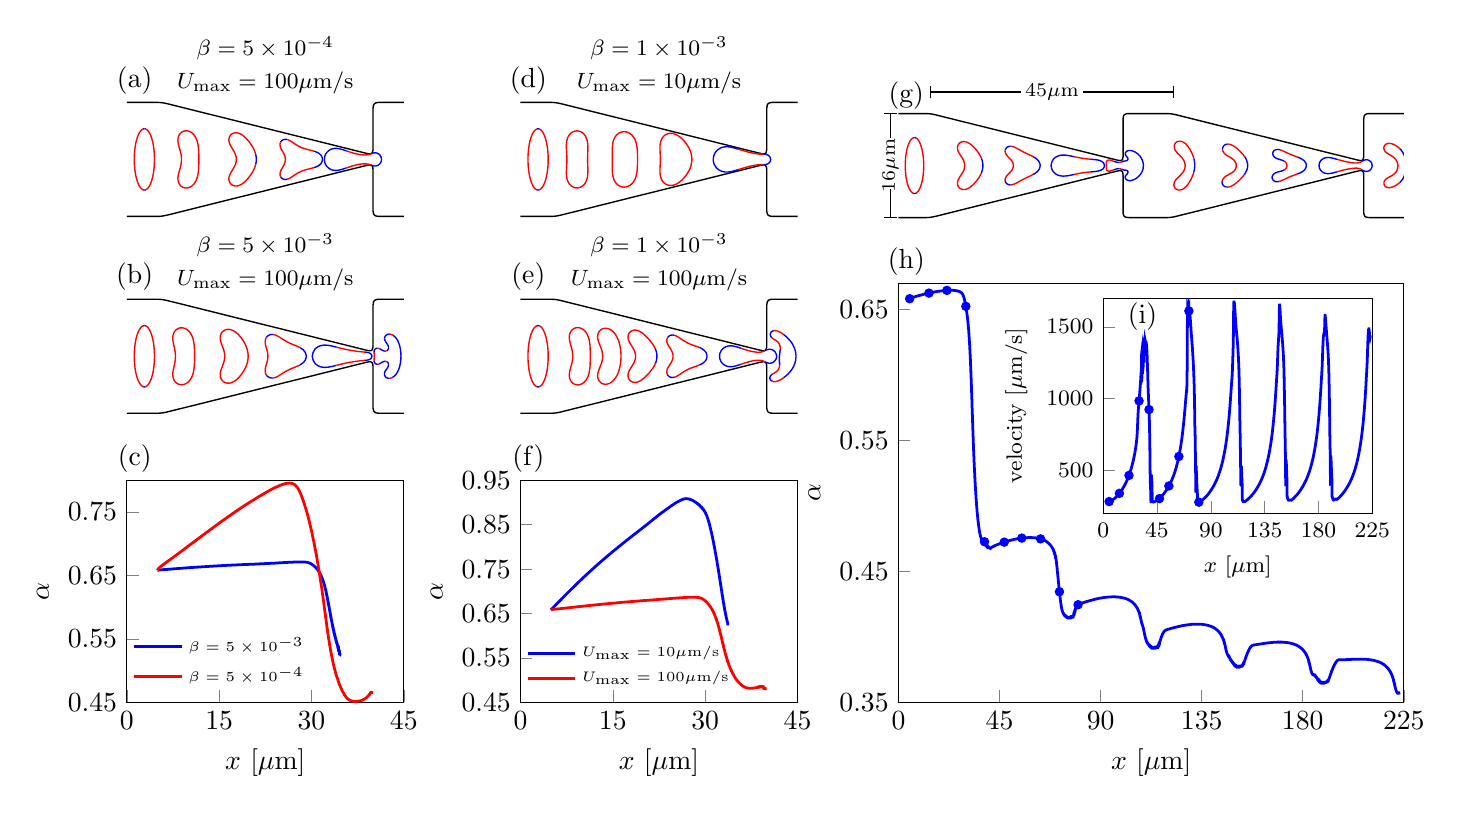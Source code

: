 \begin{tikzpicture}[scale=1.0]

\begin{axis}[
  at = {(0.0cm,6.0cm)},
  width = 5.10cm,
  hide axis,
  axis equal image,
  xmin = 1,
  xmax = 16.75,
  ymin = -4,
  ymax = 4,
  xtick = \empty,
  ytick = \empty,
  title style = {align=center, yshift = -0.4cm},
  title = {\footnotesize $\beta = 5 \times 10^{-4}$ \\ 
           \footnotesize $U_{\max} = 100\mu$m/s},
]

% outer wall
\addplot[black,line width=0.5pt] coordinates{
(7.559e-02,-3.163e+00)
(1.06e-01,-3.188e+00)
(1.424e-01,-3.206e+00)
(1.84e-01,-3.22e+00)
(2.3e-01,-3.229e+00)
(2.793e-01,-3.235e+00)
(3.311e-01,-3.239e+00)
(3.844e-01,-3.24e+00)
(4.388e-01,-3.241e+00)
(4.937e-01,-3.242e+00)
(5.49e-01,-3.242e+00)
(6.044e-01,-3.242e+00)
(6.597e-01,-3.242e+00)
(7.151e-01,-3.242e+00)
(7.705e-01,-3.242e+00)
(8.258e-01,-3.242e+00)
(8.812e-01,-3.242e+00)
(9.365e-01,-3.242e+00)
(9.919e-01,-3.242e+00)
(1.047e+00,-3.242e+00)
(1.103e+00,-3.242e+00)
(1.158e+00,-3.242e+00)
(1.213e+00,-3.242e+00)
(1.269e+00,-3.242e+00)
(1.324e+00,-3.242e+00)
(1.379e+00,-3.242e+00)
(1.435e+00,-3.242e+00)
(1.49e+00,-3.242e+00)
(1.546e+00,-3.242e+00)
(1.601e+00,-3.242e+00)
(1.656e+00,-3.242e+00)
(1.712e+00,-3.242e+00)
(1.767e+00,-3.242e+00)
(1.822e+00,-3.242e+00)
(1.878e+00,-3.242e+00)
(1.933e+00,-3.242e+00)
(1.988e+00,-3.242e+00)
(2.044e+00,-3.242e+00)
(2.099e+00,-3.242e+00)
(2.155e+00,-3.242e+00)
(2.21e+00,-3.242e+00)
(2.265e+00,-3.242e+00)
(2.321e+00,-3.242e+00)
(2.376e+00,-3.242e+00)
(2.431e+00,-3.242e+00)
(2.487e+00,-3.242e+00)
(2.542e+00,-3.242e+00)
(2.597e+00,-3.242e+00)
(2.653e+00,-3.242e+00)
(2.708e+00,-3.241e+00)
(2.763e+00,-3.24e+00)
(2.818e+00,-3.238e+00)
(2.873e+00,-3.235e+00)
(2.927e+00,-3.231e+00)
(2.981e+00,-3.225e+00)
(3.035e+00,-3.219e+00)
(3.088e+00,-3.21e+00)
(3.141e+00,-3.201e+00)
(3.194e+00,-3.19e+00)
(3.246e+00,-3.179e+00)
(3.299e+00,-3.166e+00)
(3.351e+00,-3.154e+00)
(3.403e+00,-3.141e+00)
(3.456e+00,-3.128e+00)
(3.508e+00,-3.115e+00)
(3.56e+00,-3.102e+00)
(3.612e+00,-3.089e+00)
(3.664e+00,-3.076e+00)
(3.717e+00,-3.063e+00)
(3.769e+00,-3.05e+00)
(3.821e+00,-3.037e+00)
(3.873e+00,-3.024e+00)
(3.925e+00,-3.011e+00)
(3.978e+00,-2.998e+00)
(4.03e+00,-2.985e+00)
(4.082e+00,-2.972e+00)
(4.134e+00,-2.959e+00)
(4.187e+00,-2.946e+00)
(4.239e+00,-2.933e+00)
(4.291e+00,-2.92e+00)
(4.343e+00,-2.907e+00)
(4.395e+00,-2.894e+00)
(4.448e+00,-2.881e+00)
(4.5e+00,-2.868e+00)
(4.552e+00,-2.855e+00)
(4.604e+00,-2.842e+00)
(4.657e+00,-2.829e+00)
(4.709e+00,-2.816e+00)
(4.761e+00,-2.803e+00)
(4.813e+00,-2.79e+00)
(4.865e+00,-2.777e+00)
(4.918e+00,-2.764e+00)
(4.97e+00,-2.751e+00)
(5.022e+00,-2.738e+00)
(5.074e+00,-2.725e+00)
(5.126e+00,-2.712e+00)
(5.179e+00,-2.699e+00)
(5.231e+00,-2.686e+00)
(5.283e+00,-2.673e+00)
(5.335e+00,-2.66e+00)
(5.387e+00,-2.647e+00)
(5.44e+00,-2.634e+00)
(5.492e+00,-2.621e+00)
(5.544e+00,-2.608e+00)
(5.596e+00,-2.595e+00)
(5.649e+00,-2.582e+00)
(5.701e+00,-2.569e+00)
(5.753e+00,-2.556e+00)
(5.805e+00,-2.542e+00)
(5.857e+00,-2.53e+00)
(5.91e+00,-2.517e+00)
(5.962e+00,-2.503e+00)
(6.014e+00,-2.49e+00)
(6.066e+00,-2.478e+00)
(6.118e+00,-2.464e+00)
(6.171e+00,-2.451e+00)
(6.223e+00,-2.438e+00)
(6.275e+00,-2.425e+00)
(6.327e+00,-2.412e+00)
(6.379e+00,-2.399e+00)
(6.432e+00,-2.386e+00)
(6.484e+00,-2.373e+00)
(6.536e+00,-2.36e+00)
(6.588e+00,-2.347e+00)
(6.641e+00,-2.334e+00)
(6.693e+00,-2.321e+00)
(6.745e+00,-2.308e+00)
(6.797e+00,-2.295e+00)
(6.849e+00,-2.282e+00)
(6.902e+00,-2.269e+00)
(6.954e+00,-2.256e+00)
(7.006e+00,-2.243e+00)
(7.058e+00,-2.23e+00)
(7.11e+00,-2.217e+00)
(7.163e+00,-2.204e+00)
(7.215e+00,-2.191e+00)
(7.267e+00,-2.178e+00)
(7.319e+00,-2.165e+00)
(7.371e+00,-2.152e+00)
(7.424e+00,-2.139e+00)
(7.476e+00,-2.126e+00)
(7.528e+00,-2.113e+00)
(7.58e+00,-2.1e+00)
(7.633e+00,-2.087e+00)
(7.685e+00,-2.074e+00)
(7.737e+00,-2.061e+00)
(7.789e+00,-2.048e+00)
(7.841e+00,-2.035e+00)
(7.894e+00,-2.022e+00)
(7.946e+00,-2.009e+00)
(7.998e+00,-1.996e+00)
(8.05e+00,-1.983e+00)
(8.102e+00,-1.97e+00)
(8.155e+00,-1.957e+00)
(8.207e+00,-1.944e+00)
(8.259e+00,-1.931e+00)
(8.311e+00,-1.918e+00)
(8.363e+00,-1.905e+00)
(8.416e+00,-1.892e+00)
(8.468e+00,-1.879e+00)
(8.52e+00,-1.866e+00)
(8.572e+00,-1.853e+00)
(8.624e+00,-1.84e+00)
(8.677e+00,-1.827e+00)
(8.729e+00,-1.814e+00)
(8.781e+00,-1.8e+00)
(8.833e+00,-1.788e+00)
(8.886e+00,-1.774e+00)
(8.938e+00,-1.762e+00)
(8.99e+00,-1.748e+00)
(9.042e+00,-1.736e+00)
(9.094e+00,-1.722e+00)
(9.147e+00,-1.709e+00)
(9.199e+00,-1.696e+00)
(9.251e+00,-1.683e+00)
(9.303e+00,-1.67e+00)
(9.355e+00,-1.657e+00)
(9.408e+00,-1.644e+00)
(9.46e+00,-1.631e+00)
(9.512e+00,-1.618e+00)
(9.564e+00,-1.605e+00)
(9.617e+00,-1.592e+00)
(9.669e+00,-1.579e+00)
(9.721e+00,-1.566e+00)
(9.773e+00,-1.553e+00)
(9.825e+00,-1.54e+00)
(9.877e+00,-1.527e+00)
(9.93e+00,-1.514e+00)
(9.982e+00,-1.501e+00)
(1.003e+01,-1.488e+00)
(1.009e+01,-1.475e+00)
(1.014e+01,-1.462e+00)
(1.019e+01,-1.449e+00)
(1.024e+01,-1.436e+00)
(1.03e+01,-1.423e+00)
(1.035e+01,-1.41e+00)
(1.04e+01,-1.397e+00)
(1.045e+01,-1.384e+00)
(1.05e+01,-1.371e+00)
(1.056e+01,-1.358e+00)
(1.061e+01,-1.345e+00)
(1.066e+01,-1.332e+00)
(1.071e+01,-1.319e+00)
(1.077e+01,-1.306e+00)
(1.082e+01,-1.293e+00)
(1.087e+01,-1.28e+00)
(1.092e+01,-1.267e+00)
(1.097e+01,-1.254e+00)
(1.103e+01,-1.241e+00)
(1.108e+01,-1.228e+00)
(1.113e+01,-1.215e+00)
(1.118e+01,-1.202e+00)
(1.123e+01,-1.189e+00)
(1.129e+01,-1.176e+00)
(1.134e+01,-1.163e+00)
(1.139e+01,-1.15e+00)
(1.144e+01,-1.137e+00)
(1.15e+01,-1.124e+00)
(1.155e+01,-1.111e+00)
(1.16e+01,-1.098e+00)
(1.165e+01,-1.085e+00)
(1.171e+01,-1.072e+00)
(1.176e+01,-1.058e+00)
(1.181e+01,-1.046e+00)
(1.186e+01,-1.032e+00)
(1.191e+01,-1.02e+00)
(1.197e+01,-1.006e+00)
(1.202e+01,-9.935e-01)
(1.207e+01,-9.804e-01)
(1.212e+01,-9.674e-01)
(1.218e+01,-9.544e-01)
(1.223e+01,-9.414e-01)
(1.228e+01,-9.284e-01)
(1.233e+01,-9.154e-01)
(1.238e+01,-9.023e-01)
(1.244e+01,-8.893e-01)
(1.249e+01,-8.763e-01)
(1.254e+01,-8.633e-01)
(1.259e+01,-8.503e-01)
(1.264e+01,-8.373e-01)
(1.27e+01,-8.242e-01)
(1.275e+01,-8.112e-01)
(1.28e+01,-7.982e-01)
(1.285e+01,-7.852e-01)
(1.291e+01,-7.722e-01)
(1.296e+01,-7.591e-01)
(1.301e+01,-7.461e-01)
(1.306e+01,-7.331e-01)
(1.312e+01,-7.201e-01)
(1.317e+01,-7.071e-01)
(1.322e+01,-6.941e-01)
(1.327e+01,-6.81e-01)
(1.332e+01,-6.68e-01)
(1.338e+01,-6.55e-01)
(1.343e+01,-6.42e-01)
(1.348e+01,-6.29e-01)
(1.353e+01,-6.16e-01)
(1.358e+01,-6.029e-01)
(1.364e+01,-5.899e-01)
(1.369e+01,-5.769e-01)
(1.374e+01,-5.639e-01)
(1.379e+01,-5.509e-01)
(1.385e+01,-5.378e-01)
(1.39e+01,-5.248e-01)
(1.395e+01,-5.118e-01)
(1.4e+01,-4.988e-01)
(1.405e+01,-4.858e-01)
(1.411e+01,-4.728e-01)
(1.416e+01,-4.597e-01)
(1.421e+01,-4.467e-01)
(1.426e+01,-4.337e-01)
(1.431e+01,-4.207e-01)
(1.437e+01,-4.076e-01)
(1.442e+01,-3.947e-01)
(1.447e+01,-3.817e-01)
(1.452e+01,-3.686e-01)
(1.458e+01,-3.554e-01)
(1.463e+01,-3.429e-01)
(1.468e+01,-3.317e-01)
(1.473e+01,-3.225e-01)
(1.478e+01,-3.162e-01)
(1.482e+01,-3.14e-01)
(1.486e+01,-3.172e-01)
(1.489e+01,-3.268e-01)
(1.492e+01,-3.436e-01)
(1.495e+01,-3.679e-01)
(1.496e+01,-3.995e-01)
(1.498e+01,-4.376e-01)
(1.499e+01,-4.811e-01)
(1.499e+01,-5.288e-01)
(1.5e+01,-5.795e-01)
(1.5e+01,-6.322e-01)
(1.5e+01,-6.861e-01)
(1.5e+01,-7.408e-01)
(1.5e+01,-7.959e-01)
(1.5e+01,-8.511e-01)
(1.5e+01,-9.064e-01)
(1.5e+01,-9.616e-01)
(1.5e+01,-1.017e+00)
(1.5e+01,-1.072e+00)
(1.5e+01,-1.127e+00)
(1.5e+01,-1.182e+00)
(1.5e+01,-1.238e+00)
(1.5e+01,-1.293e+00)
(1.5e+01,-1.348e+00)
(1.5e+01,-1.403e+00)
(1.5e+01,-1.458e+00)
(1.5e+01,-1.514e+00)
(1.5e+01,-1.569e+00)
(1.5e+01,-1.624e+00)
(1.5e+01,-1.679e+00)
(1.5e+01,-1.734e+00)
(1.5e+01,-1.79e+00)
(1.5e+01,-1.845e+00)
(1.5e+01,-1.9e+00)
(1.5e+01,-1.955e+00)
(1.5e+01,-2.011e+00)
(1.5e+01,-2.066e+00)
(1.5e+01,-2.121e+00)
(1.5e+01,-2.176e+00)
(1.5e+01,-2.231e+00)
(1.5e+01,-2.287e+00)
(1.5e+01,-2.342e+00)
(1.5e+01,-2.397e+00)
(1.5e+01,-2.452e+00)
(1.5e+01,-2.507e+00)
(1.5e+01,-2.563e+00)
(1.5e+01,-2.618e+00)
(1.5e+01,-2.673e+00)
(1.5e+01,-2.728e+00)
(1.5e+01,-2.784e+00)
(1.5e+01,-2.839e+00)
(1.5e+01,-2.893e+00)
(1.5e+01,-2.945e+00)
(1.501e+01,-2.995e+00)
(1.502e+01,-3.043e+00)
(1.503e+01,-3.086e+00)
(1.505e+01,-3.123e+00)
(1.507e+01,-3.156e+00)
(1.51e+01,-3.182e+00)
(1.513e+01,-3.202e+00)
(1.517e+01,-3.217e+00)
(1.522e+01,-3.227e+00)
(1.527e+01,-3.234e+00)
(1.532e+01,-3.238e+00)
(1.537e+01,-3.24e+00)
(1.543e+01,-3.241e+00)
(1.548e+01,-3.242e+00)
(1.554e+01,-3.242e+00)
(1.559e+01,-3.242e+00)
(1.565e+01,-3.242e+00)
(1.57e+01,-3.242e+00)
(1.576e+01,-3.242e+00)
(1.581e+01,-3.242e+00)
(1.587e+01,-3.242e+00)
(1.592e+01,-3.242e+00)
(1.598e+01,-3.242e+00)
(1.603e+01,-3.242e+00)
(1.609e+01,-3.242e+00)
(1.615e+01,-3.242e+00)
(1.62e+01,-3.242e+00)
(1.626e+01,-3.242e+00)
(1.631e+01,-3.242e+00)
(1.637e+01,-3.242e+00)
(1.642e+01,-3.242e+00)
(1.648e+01,-3.242e+00)
(1.653e+01,-3.242e+00)
(1.659e+01,-3.242e+00)
(1.664e+01,-3.242e+00)
(1.67e+01,-3.242e+00)
(1.675e+01,-3.242e+00)
(1.681e+01,-3.242e+00)
(1.687e+01,-3.242e+00)
(1.692e+01,-3.242e+00)
(1.698e+01,-3.242e+00)
(1.703e+01,-3.242e+00)
(1.709e+01,-3.242e+00)
(1.714e+01,-3.242e+00)
(1.72e+01,-3.242e+00)
(1.725e+01,-3.242e+00)
(1.731e+01,-3.242e+00)
(1.736e+01,-3.242e+00)
(1.742e+01,-3.242e+00)
(1.748e+01,-3.242e+00)
(1.753e+01,-3.242e+00)
(1.758e+01,-3.242e+00)
(1.764e+01,-3.241e+00)
(1.769e+01,-3.239e+00)
(1.774e+01,-3.234e+00)
(1.779e+01,-3.227e+00)
(1.784e+01,-3.216e+00)
(1.787e+01,-3.2e+00)
(1.791e+01,-3.178e+00)
(1.794e+01,-3.151e+00)
(1.796e+01,-3.118e+00)
(1.797e+01,-3.079e+00)
(1.798e+01,-3.036e+00)
(1.799e+01,-2.989e+00)
(1.8e+01,-2.939e+00)
(1.8e+01,-2.887e+00)
(1.8e+01,-2.834e+00)
(1.8e+01,-2.78e+00)
(1.8e+01,-2.727e+00)
(1.8e+01,-2.672e+00)
(1.8e+01,-2.618e+00)
(1.8e+01,-2.564e+00)
(1.8e+01,-2.51e+00)
(1.8e+01,-2.455e+00)
(1.8e+01,-2.401e+00)
(1.8e+01,-2.347e+00)
(1.8e+01,-2.293e+00)
(1.8e+01,-2.239e+00)
(1.8e+01,-2.184e+00)
(1.8e+01,-2.13e+00)
(1.8e+01,-2.076e+00)
(1.8e+01,-2.022e+00)
(1.8e+01,-1.967e+00)
(1.8e+01,-1.913e+00)
(1.8e+01,-1.859e+00)
(1.8e+01,-1.805e+00)
(1.8e+01,-1.75e+00)
(1.8e+01,-1.696e+00)
(1.8e+01,-1.642e+00)
(1.8e+01,-1.588e+00)
(1.8e+01,-1.534e+00)
(1.8e+01,-1.479e+00)
(1.8e+01,-1.425e+00)
(1.8e+01,-1.371e+00)
(1.8e+01,-1.317e+00)
(1.8e+01,-1.263e+00)
(1.8e+01,-1.208e+00)
(1.8e+01,-1.154e+00)
(1.8e+01,-1.1e+00)
(1.8e+01,-1.046e+00)
(1.8e+01,-9.915e-01)
(1.8e+01,-9.373e-01)
(1.8e+01,-8.831e-01)
(1.8e+01,-8.288e-01)
(1.8e+01,-7.746e-01)
(1.8e+01,-7.204e-01)
(1.8e+01,-6.662e-01)
(1.8e+01,-6.12e-01)
(1.8e+01,-5.577e-01)
(1.8e+01,-5.035e-01)
(1.8e+01,-4.493e-01)
(1.8e+01,-3.951e-01)
(1.8e+01,-3.409e-01)
(1.8e+01,-2.867e-01)
(1.8e+01,-2.325e-01)
(1.8e+01,-1.782e-01)
(1.8e+01,-1.24e-01)
(1.8e+01,-6.98e-02)
(1.8e+01,-1.558e-02)
(1.8e+01,3.863e-02)
(1.8e+01,9.285e-02)
(1.8e+01,1.471e-01)
(1.8e+01,2.013e-01)
(1.8e+01,2.555e-01)
(1.8e+01,3.097e-01)
(1.8e+01,3.639e-01)
(1.8e+01,4.181e-01)
(1.8e+01,4.724e-01)
(1.8e+01,5.266e-01)
(1.8e+01,5.808e-01)
(1.8e+01,6.35e-01)
(1.8e+01,6.892e-01)
(1.8e+01,7.434e-01)
(1.8e+01,7.977e-01)
(1.8e+01,8.519e-01)
(1.8e+01,9.061e-01)
(1.8e+01,9.603e-01)
(1.8e+01,1.014e+00)
(1.8e+01,1.069e+00)
(1.8e+01,1.123e+00)
(1.8e+01,1.177e+00)
(1.8e+01,1.231e+00)
(1.8e+01,1.286e+00)
(1.8e+01,1.34e+00)
(1.8e+01,1.394e+00)
(1.8e+01,1.448e+00)
(1.8e+01,1.502e+00)
(1.8e+01,1.557e+00)
(1.8e+01,1.611e+00)
(1.8e+01,1.665e+00)
(1.8e+01,1.719e+00)
(1.8e+01,1.774e+00)
(1.8e+01,1.828e+00)
(1.8e+01,1.882e+00)
(1.8e+01,1.936e+00)
(1.8e+01,1.99e+00)
(1.8e+01,2.045e+00)
(1.8e+01,2.099e+00)
(1.8e+01,2.153e+00)
(1.8e+01,2.207e+00)
(1.8e+01,2.261e+00)
(1.8e+01,2.316e+00)
(1.8e+01,2.37e+00)
(1.8e+01,2.424e+00)
(1.8e+01,2.478e+00)
(1.8e+01,2.533e+00)
(1.8e+01,2.587e+00)
(1.8e+01,2.641e+00)
(1.8e+01,2.695e+00)
(1.8e+01,2.749e+00)
(1.8e+01,2.804e+00)
(1.8e+01,2.858e+00)
(1.8e+01,2.91e+00)
(1.8e+01,2.962e+00)
(1.799e+01,3.01e+00)
(1.798e+01,3.056e+00)
(1.797e+01,3.097e+00)
(1.795e+01,3.133e+00)
(1.792e+01,3.163e+00)
(1.789e+01,3.188e+00)
(1.786e+01,3.206e+00)
(1.782e+01,3.22e+00)
(1.777e+01,3.229e+00)
(1.772e+01,3.235e+00)
(1.767e+01,3.239e+00)
(1.762e+01,3.24e+00)
(1.756e+01,3.241e+00)
(1.751e+01,3.242e+00)
(1.745e+01,3.242e+00)
(1.74e+01,3.242e+00)
(1.734e+01,3.242e+00)
(1.728e+01,3.242e+00)
(1.723e+01,3.242e+00)
(1.717e+01,3.242e+00)
(1.712e+01,3.242e+00)
(1.706e+01,3.242e+00)
(1.701e+01,3.242e+00)
(1.695e+01,3.242e+00)
(1.69e+01,3.242e+00)
(1.684e+01,3.242e+00)
(1.679e+01,3.242e+00)
(1.673e+01,3.242e+00)
(1.668e+01,3.242e+00)
(1.662e+01,3.242e+00)
(1.657e+01,3.242e+00)
(1.651e+01,3.242e+00)
(1.645e+01,3.242e+00)
(1.64e+01,3.242e+00)
(1.634e+01,3.242e+00)
(1.629e+01,3.242e+00)
(1.623e+01,3.242e+00)
(1.618e+01,3.242e+00)
(1.612e+01,3.242e+00)
(1.607e+01,3.242e+00)
(1.601e+01,3.242e+00)
(1.596e+01,3.242e+00)
(1.59e+01,3.242e+00)
(1.585e+01,3.242e+00)
(1.579e+01,3.242e+00)
(1.573e+01,3.242e+00)
(1.568e+01,3.242e+00)
(1.562e+01,3.242e+00)
(1.557e+01,3.242e+00)
(1.551e+01,3.242e+00)
(1.546e+01,3.242e+00)
(1.54e+01,3.242e+00)
(1.535e+01,3.24e+00)
(1.53e+01,3.238e+00)
(1.525e+01,3.233e+00)
(1.52e+01,3.225e+00)
(1.516e+01,3.212e+00)
(1.512e+01,3.195e+00)
(1.509e+01,3.172e+00)
(1.506e+01,3.142e+00)
(1.504e+01,3.107e+00)
(1.502e+01,3.067e+00)
(1.502e+01,3.022e+00)
(1.501e+01,2.973e+00)
(1.5e+01,2.922e+00)
(1.5e+01,2.869e+00)
(1.5e+01,2.815e+00)
(1.5e+01,2.76e+00)
(1.5e+01,2.705e+00)
(1.5e+01,2.65e+00)
(1.5e+01,2.594e+00)
(1.5e+01,2.539e+00)
(1.5e+01,2.484e+00)
(1.5e+01,2.429e+00)
(1.5e+01,2.374e+00)
(1.5e+01,2.318e+00)
(1.5e+01,2.263e+00)
(1.5e+01,2.208e+00)
(1.5e+01,2.153e+00)
(1.5e+01,2.098e+00)
(1.5e+01,2.042e+00)
(1.5e+01,1.987e+00)
(1.5e+01,1.932e+00)
(1.5e+01,1.877e+00)
(1.5e+01,1.821e+00)
(1.5e+01,1.766e+00)
(1.5e+01,1.711e+00)
(1.5e+01,1.656e+00)
(1.5e+01,1.601e+00)
(1.5e+01,1.545e+00)
(1.5e+01,1.49e+00)
(1.5e+01,1.435e+00)
(1.5e+01,1.38e+00)
(1.5e+01,1.325e+00)
(1.5e+01,1.269e+00)
(1.5e+01,1.214e+00)
(1.5e+01,1.159e+00)
(1.5e+01,1.104e+00)
(1.5e+01,1.048e+00)
(1.5e+01,9.933e-01)
(1.5e+01,9.381e-01)
(1.5e+01,8.829e-01)
(1.5e+01,8.277e-01)
(1.5e+01,7.725e-01)
(1.5e+01,7.171e-01)
(1.5e+01,6.621e-01)
(1.5e+01,6.082e-01)
(1.5e+01,5.56e-01)
(1.499e+01,5.063e-01)
(1.498e+01,4.603e-01)
(1.497e+01,4.193e-01)
(1.496e+01,3.844e-01)
(1.494e+01,3.564e-01)
(1.491e+01,3.359e-01)
(1.488e+01,3.228e-01)
(1.484e+01,3.165e-01)
(1.48e+01,3.161e-01)
(1.476e+01,3.202e-01)
(1.471e+01,3.278e-01)
(1.466e+01,3.377e-01)
(1.461e+01,3.491e-01)
(1.455e+01,3.613e-01)
(1.45e+01,3.741e-01)
(1.445e+01,3.872e-01)
(1.44e+01,4.002e-01)
(1.435e+01,4.132e-01)
(1.429e+01,4.262e-01)
(1.424e+01,4.392e-01)
(1.419e+01,4.523e-01)
(1.414e+01,4.653e-01)
(1.408e+01,4.783e-01)
(1.403e+01,4.913e-01)
(1.398e+01,5.043e-01)
(1.393e+01,5.173e-01)
(1.388e+01,5.304e-01)
(1.382e+01,5.434e-01)
(1.377e+01,5.564e-01)
(1.372e+01,5.694e-01)
(1.367e+01,5.824e-01)
(1.361e+01,5.955e-01)
(1.356e+01,6.085e-01)
(1.351e+01,6.215e-01)
(1.346e+01,6.345e-01)
(1.341e+01,6.475e-01)
(1.335e+01,6.605e-01)
(1.33e+01,6.736e-01)
(1.325e+01,6.866e-01)
(1.32e+01,6.996e-01)
(1.315e+01,7.126e-01)
(1.309e+01,7.256e-01)
(1.304e+01,7.386e-01)
(1.299e+01,7.517e-01)
(1.294e+01,7.647e-01)
(1.288e+01,7.777e-01)
(1.283e+01,7.907e-01)
(1.278e+01,8.037e-01)
(1.273e+01,8.168e-01)
(1.268e+01,8.298e-01)
(1.262e+01,8.428e-01)
(1.257e+01,8.558e-01)
(1.252e+01,8.688e-01)
(1.247e+01,8.818e-01)
(1.241e+01,8.948e-01)
(1.236e+01,9.079e-01)
(1.231e+01,9.209e-01)
(1.226e+01,9.339e-01)
(1.22e+01,9.469e-01)
(1.215e+01,9.599e-01)
(1.21e+01,9.73e-01)
(1.205e+01,9.86e-01)
(1.2e+01,9.99e-01)
(1.194e+01,1.012e+00)
(1.189e+01,1.025e+00)
(1.184e+01,1.038e+00)
(1.179e+01,1.051e+00)
(1.173e+01,1.064e+00)
(1.168e+01,1.077e+00)
(1.163e+01,1.09e+00)
(1.158e+01,1.103e+00)
(1.153e+01,1.116e+00)
(1.147e+01,1.129e+00)
(1.142e+01,1.142e+00)
(1.137e+01,1.155e+00)
(1.132e+01,1.168e+00)
(1.127e+01,1.181e+00)
(1.121e+01,1.194e+00)
(1.116e+01,1.207e+00)
(1.111e+01,1.22e+00)
(1.106e+01,1.233e+00)
(1.1e+01,1.246e+00)
(1.095e+01,1.259e+00)
(1.09e+01,1.272e+00)
(1.085e+01,1.285e+00)
(1.079e+01,1.298e+00)
(1.074e+01,1.311e+00)
(1.069e+01,1.324e+00)
(1.064e+01,1.337e+00)
(1.059e+01,1.351e+00)
(1.053e+01,1.363e+00)
(1.048e+01,1.377e+00)
(1.043e+01,1.389e+00)
(1.038e+01,1.403e+00)
(1.032e+01,1.416e+00)
(1.027e+01,1.429e+00)
(1.022e+01,1.442e+00)
(1.017e+01,1.455e+00)
(1.012e+01,1.468e+00)
(1.006e+01,1.481e+00)
(1.001e+01,1.494e+00)
(9.96e+00,1.507e+00)
(9.908e+00,1.52e+00)
(9.855e+00,1.533e+00)
(9.803e+00,1.546e+00)
(9.751e+00,1.559e+00)
(9.699e+00,1.572e+00)
(9.646e+00,1.585e+00)
(9.594e+00,1.598e+00)
(9.542e+00,1.611e+00)
(9.49e+00,1.624e+00)
(9.438e+00,1.637e+00)
(9.385e+00,1.65e+00)
(9.333e+00,1.663e+00)
(9.281e+00,1.676e+00)
(9.229e+00,1.689e+00)
(9.177e+00,1.702e+00)
(9.124e+00,1.715e+00)
(9.072e+00,1.728e+00)
(9.02e+00,1.741e+00)
(8.968e+00,1.754e+00)
(8.915e+00,1.767e+00)
(8.863e+00,1.78e+00)
(8.811e+00,1.793e+00)
(8.759e+00,1.806e+00)
(8.707e+00,1.819e+00)
(8.655e+00,1.832e+00)
(8.602e+00,1.845e+00)
(8.55e+00,1.858e+00)
(8.498e+00,1.871e+00)
(8.446e+00,1.884e+00)
(8.393e+00,1.897e+00)
(8.341e+00,1.91e+00)
(8.289e+00,1.923e+00)
(8.237e+00,1.936e+00)
(8.185e+00,1.949e+00)
(8.132e+00,1.962e+00)
(8.08e+00,1.975e+00)
(8.028e+00,1.988e+00)
(7.976e+00,2.001e+00)
(7.923e+00,2.014e+00)
(7.871e+00,2.027e+00)
(7.819e+00,2.04e+00)
(7.767e+00,2.053e+00)
(7.715e+00,2.066e+00)
(7.662e+00,2.079e+00)
(7.61e+00,2.092e+00)
(7.558e+00,2.106e+00)
(7.506e+00,2.119e+00)
(7.454e+00,2.131e+00)
(7.401e+00,2.144e+00)
(7.349e+00,2.158e+00)
(7.297e+00,2.171e+00)
(7.245e+00,2.184e+00)
(7.193e+00,2.197e+00)
(7.14e+00,2.21e+00)
(7.088e+00,2.223e+00)
(7.036e+00,2.236e+00)
(6.984e+00,2.249e+00)
(6.931e+00,2.262e+00)
(6.879e+00,2.275e+00)
(6.827e+00,2.288e+00)
(6.775e+00,2.301e+00)
(6.723e+00,2.314e+00)
(6.67e+00,2.327e+00)
(6.618e+00,2.34e+00)
(6.566e+00,2.353e+00)
(6.514e+00,2.366e+00)
(6.462e+00,2.379e+00)
(6.409e+00,2.392e+00)
(6.357e+00,2.405e+00)
(6.305e+00,2.418e+00)
(6.253e+00,2.431e+00)
(6.201e+00,2.444e+00)
(6.148e+00,2.457e+00)
(6.096e+00,2.47e+00)
(6.044e+00,2.483e+00)
(5.992e+00,2.496e+00)
(5.94e+00,2.509e+00)
(5.887e+00,2.522e+00)
(5.835e+00,2.535e+00)
(5.783e+00,2.548e+00)
(5.731e+00,2.561e+00)
(5.678e+00,2.574e+00)
(5.626e+00,2.587e+00)
(5.574e+00,2.6e+00)
(5.522e+00,2.613e+00)
(5.47e+00,2.626e+00)
(5.417e+00,2.639e+00)
(5.365e+00,2.652e+00)
(5.313e+00,2.665e+00)
(5.261e+00,2.678e+00)
(5.209e+00,2.691e+00)
(5.156e+00,2.704e+00)
(5.104e+00,2.717e+00)
(5.052e+00,2.73e+00)
(5.0e+00,2.743e+00)
(4.948e+00,2.756e+00)
(4.895e+00,2.769e+00)
(4.843e+00,2.782e+00)
(4.791e+00,2.795e+00)
(4.739e+00,2.808e+00)
(4.686e+00,2.821e+00)
(4.634e+00,2.834e+00)
(4.582e+00,2.848e+00)
(4.53e+00,2.861e+00)
(4.478e+00,2.873e+00)
(4.426e+00,2.886e+00)
(4.373e+00,2.9e+00)
(4.321e+00,2.913e+00)
(4.269e+00,2.926e+00)
(4.217e+00,2.939e+00)
(4.164e+00,2.952e+00)
(4.112e+00,2.965e+00)
(4.06e+00,2.978e+00)
(4.008e+00,2.991e+00)
(3.956e+00,3.004e+00)
(3.903e+00,3.017e+00)
(3.851e+00,3.03e+00)
(3.799e+00,3.043e+00)
(3.747e+00,3.056e+00)
(3.695e+00,3.069e+00)
(3.642e+00,3.082e+00)
(3.59e+00,3.095e+00)
(3.538e+00,3.108e+00)
(3.486e+00,3.121e+00)
(3.433e+00,3.134e+00)
(3.381e+00,3.147e+00)
(3.329e+00,3.16e+00)
(3.277e+00,3.172e+00)
(3.224e+00,3.184e+00)
(3.171e+00,3.195e+00)
(3.119e+00,3.205e+00)
(3.065e+00,3.214e+00)
(3.012e+00,3.222e+00)
(2.958e+00,3.228e+00)
(2.904e+00,3.232e+00)
(2.849e+00,3.236e+00)
(2.794e+00,3.238e+00)
(2.739e+00,3.24e+00)
(2.684e+00,3.241e+00)
(2.629e+00,3.241e+00)
(2.574e+00,3.242e+00)
(2.518e+00,3.242e+00)
(2.463e+00,3.242e+00)
(2.408e+00,3.242e+00)
(2.352e+00,3.242e+00)
(2.297e+00,3.242e+00)
(2.242e+00,3.242e+00)
(2.186e+00,3.242e+00)
(2.131e+00,3.242e+00)
(2.076e+00,3.242e+00)
(2.02e+00,3.242e+00)
(1.965e+00,3.242e+00)
(1.909e+00,3.242e+00)
(1.854e+00,3.242e+00)
(1.799e+00,3.242e+00)
(1.743e+00,3.242e+00)
(1.688e+00,3.242e+00)
(1.633e+00,3.242e+00)
(1.577e+00,3.242e+00)
(1.522e+00,3.242e+00)
(1.467e+00,3.242e+00)
(1.411e+00,3.242e+00)
(1.356e+00,3.242e+00)
(1.3e+00,3.242e+00)
(1.245e+00,3.242e+00)
(1.19e+00,3.242e+00)
(1.134e+00,3.242e+00)
(1.079e+00,3.242e+00)
(1.024e+00,3.242e+00)
(9.684e-01,3.242e+00)
(9.13e-01,3.242e+00)
(8.576e-01,3.242e+00)
(8.023e-01,3.242e+00)
(7.469e-01,3.242e+00)
(6.915e-01,3.242e+00)
(6.362e-01,3.242e+00)
(5.809e-01,3.242e+00)
(5.255e-01,3.242e+00)
(4.7e-01,3.242e+00)
(4.148e-01,3.242e+00)
(3.604e-01,3.241e+00)
(3.075e-01,3.239e+00)
(2.566e-01,3.234e+00)
(2.086e-01,3.227e+00)
(1.646e-01,3.216e+00)
(1.255e-01,3.2e+00)
(9.212e-02,3.178e+00)
(6.473e-02,3.151e+00)
(4.337e-02,3.118e+00)
(2.757e-02,3.079e+00)
(1.65e-02,3.036e+00)
(9.2e-03,2.989e+00)
(4.721e-03,2.939e+00)
(2.164e-03,2.887e+00)
(8.055e-04,2.834e+00)
(1.75e-04,2.78e+00)
(-2.183e-05,2.727e+00)
(-2.046e-05,2.672e+00)
(7.551e-06,2.618e+00)
(5.555e-06,2.564e+00)
(-3.671e-06,2.51e+00)
(-1.825e-06,2.455e+00)
(1.937e-06,2.401e+00)
(5.599e-07,2.347e+00)
(-9.938e-07,2.293e+00)
(-1.099e-07,2.239e+00)
(4.457e-07,2.184e+00)
(-1.631e-08,2.13e+00)
(-1.311e-07,2.076e+00)
(9.709e-09,2.022e+00)
(-3.433e-08,1.967e+00)
(4.301e-08,1.913e+00)
(1.028e-07,1.859e+00)
(-9.951e-08,1.805e+00)
(-1.109e-07,1.75e+00)
(1.396e-07,1.696e+00)
(8.534e-08,1.642e+00)
(-1.553e-07,1.588e+00)
(-4.666e-08,1.534e+00)
(1.465e-07,1.479e+00)
(9.893e-09,1.425e+00)
(-1.175e-07,1.371e+00)
(1.446e-08,1.317e+00)
(7.525e-08,1.263e+00)
(-2.001e-08,1.208e+00)
(-2.846e-08,1.154e+00)
(4.1e-09,1.1e+00)
(-1.403e-08,1.046e+00)
(3.258e-08,9.915e-01)
(4.39e-08,9.373e-01)
(-8.648e-08,8.831e-01)
(-5.409e-08,8.288e-01)
(1.517e-07,7.746e-01)
(3.94e-08,7.204e-01)
(-2.204e-07,6.662e-01)
(3.111e-09,6.12e-01)
(2.84e-07,5.578e-01)
(-7.385e-08,5.035e-01)
(-3.332e-07,4.493e-01)
(1.706e-07,3.951e-01)
(3.588e-07,3.409e-01)
(-2.883e-07,2.867e-01)
(-3.529e-07,2.325e-01)
(4.199e-07,1.782e-01)
(3.09e-07,1.24e-01)
(-5.557e-07,6.98e-02)
(-2.225e-07,1.558e-02)
(6.847e-07,-3.863e-02)
(9.161e-08,-9.285e-02)
(-7.945e-07,-1.471e-01)
(8.256e-08,-2.013e-01)
(8.724e-07,-2.555e-01)
(-2.958e-07,-3.097e-01)
(-9.058e-07,-3.639e-01)
(5.406e-07,-4.181e-01)
(8.828e-07,-4.724e-01)
(-8.064e-07,-5.266e-01)
(-7.934e-07,-5.808e-01)
(1.079e-06,-6.35e-01)
(6.295e-07,-6.892e-01)
(-1.343e-06,-7.435e-01)
(-3.862e-07,-7.977e-01)
(1.578e-06,-8.519e-01)
(6.184e-08,-9.061e-01)
(-1.765e-06,-9.603e-01)
(3.413e-07,-1.014e+00)
(1.881e-06,-1.069e+00)
(-8.167e-07,-1.123e+00)
(-1.903e-06,-1.177e+00)
(1.353e-06,-1.231e+00)
(1.809e-06,-1.286e+00)
(-1.935e-06,-1.34e+00)
(-1.576e-06,-1.394e+00)
(2.543e-06,-1.448e+00)
(1.18e-06,-1.502e+00)
(-3.149e-06,-1.557e+00)
(-5.973e-07,-1.611e+00)
(3.724e-06,-1.665e+00)
(-1.959e-07,-1.719e+00)
(-4.228e-06,-1.774e+00)
(1.229e-06,-1.828e+00)
(4.617e-06,-1.882e+00)
(-2.539e-06,-1.936e+00)
(-4.829e-06,-1.99e+00)
(4.18e-06,-2.045e+00)
(4.785e-06,-2.099e+00)
(-6.242e-06,-2.153e+00)
(-4.358e-06,-2.207e+00)
(8.889e-06,-2.261e+00)
(3.333e-06,-2.316e+00)
(-1.245e-05,-2.37e+00)
(-1.272e-06,-2.424e+00)
(1.768e-05,-2.478e+00)
(-2.913e-06,-2.533e+00)
(-2.662e-05,-2.587e+00)
(1.273e-05,-2.641e+00)
(4.665e-05,-2.695e+00)
(-4.538e-05,-2.749e+00)
(-1.226e-04,-2.804e+00)
(3.027e-04,-2.858e+00)
(1.817e-03,-2.91e+00)
(4.977e-03,-2.962e+00)
(1.05e-02,-3.01e+00)
(1.938e-02,-3.056e+00)
(3.267e-02,-3.097e+00)
(5.121e-02,-3.133e+00)
(7.559e-02,-3.163e+00)
};

% flow rate is 100 microns/second
% permeability rate is 5e-4
% 1st time step
\addplot[blue,line width=0.5pt] coordinates{
(2.0e+00,1.741e+00)
(1.986e+00,1.741e+00)
(1.972e+00,1.739e+00)
(1.958e+00,1.736e+00)
(1.944e+00,1.733e+00)
(1.93e+00,1.728e+00)
};
\addplot[red,line width=0.5pt] coordinates{
(1.93e+00,1.728e+00)
(1.916e+00,1.722e+00)
(1.902e+00,1.716e+00)
(1.888e+00,1.708e+00)
(1.874e+00,1.699e+00)
(1.861e+00,1.689e+00)
(1.847e+00,1.678e+00)
(1.833e+00,1.666e+00)
(1.82e+00,1.653e+00)
(1.806e+00,1.639e+00)
(1.793e+00,1.625e+00)
(1.78e+00,1.609e+00)
(1.767e+00,1.592e+00)
(1.754e+00,1.574e+00)
(1.742e+00,1.555e+00)
(1.729e+00,1.536e+00)
(1.717e+00,1.515e+00)
(1.705e+00,1.494e+00)
(1.693e+00,1.471e+00)
(1.681e+00,1.448e+00)
(1.669e+00,1.424e+00)
(1.658e+00,1.399e+00)
(1.647e+00,1.373e+00)
(1.636e+00,1.346e+00)
(1.625e+00,1.319e+00)
(1.614e+00,1.29e+00)
(1.604e+00,1.261e+00)
(1.594e+00,1.231e+00)
(1.584e+00,1.201e+00)
(1.575e+00,1.169e+00)
(1.565e+00,1.137e+00)
(1.556e+00,1.105e+00)
(1.547e+00,1.071e+00)
(1.539e+00,1.037e+00)
(1.53e+00,1.003e+00)
(1.522e+00,9.674e-01)
(1.515e+00,9.316e-01)
(1.507e+00,8.952e-01)
(1.5e+00,8.583e-01)
(1.494e+00,8.208e-01)
(1.487e+00,7.829e-01)
(1.481e+00,7.445e-01)
(1.475e+00,7.056e-01)
(1.469e+00,6.663e-01)
(1.464e+00,6.267e-01)
(1.459e+00,5.866e-01)
(1.455e+00,5.462e-01)
(1.45e+00,5.055e-01)
(1.446e+00,4.644e-01)
(1.443e+00,4.231e-01)
(1.44e+00,3.815e-01)
(1.437e+00,3.397e-01)
(1.434e+00,2.977e-01)
(1.432e+00,2.555e-01)
(1.43e+00,2.131e-01)
(1.429e+00,1.707e-01)
(1.427e+00,1.281e-01)
(1.426e+00,8.544e-02)
(1.426e+00,4.273e-02)
(1.426e+00,1.418e-16)
(1.426e+00,-4.273e-02)
(1.426e+00,-8.544e-02)
(1.427e+00,-1.281e-01)
(1.429e+00,-1.707e-01)
(1.43e+00,-2.131e-01)
(1.432e+00,-2.555e-01)
(1.434e+00,-2.977e-01)
(1.437e+00,-3.397e-01)
(1.44e+00,-3.815e-01)
(1.443e+00,-4.231e-01)
(1.446e+00,-4.644e-01)
(1.45e+00,-5.055e-01)
(1.455e+00,-5.462e-01)
(1.459e+00,-5.866e-01)
(1.464e+00,-6.267e-01)
(1.469e+00,-6.663e-01)
(1.475e+00,-7.056e-01)
(1.481e+00,-7.445e-01)
(1.487e+00,-7.829e-01)
(1.494e+00,-8.208e-01)
(1.5e+00,-8.583e-01)
(1.507e+00,-8.952e-01)
(1.515e+00,-9.316e-01)
(1.522e+00,-9.674e-01)
(1.53e+00,-1.003e+00)
(1.539e+00,-1.037e+00)
(1.547e+00,-1.071e+00)
(1.556e+00,-1.105e+00)
(1.565e+00,-1.137e+00)
(1.575e+00,-1.169e+00)
(1.584e+00,-1.201e+00)
(1.594e+00,-1.231e+00)
(1.604e+00,-1.261e+00)
(1.614e+00,-1.29e+00)
(1.625e+00,-1.319e+00)
(1.636e+00,-1.346e+00)
(1.647e+00,-1.373e+00)
(1.658e+00,-1.399e+00)
(1.669e+00,-1.424e+00)
(1.681e+00,-1.448e+00)
(1.693e+00,-1.471e+00)
(1.705e+00,-1.494e+00)
(1.717e+00,-1.515e+00)
(1.729e+00,-1.536e+00)
(1.742e+00,-1.555e+00)
(1.754e+00,-1.574e+00)
(1.767e+00,-1.592e+00)
(1.78e+00,-1.609e+00)
(1.793e+00,-1.625e+00)
(1.806e+00,-1.639e+00)
(1.82e+00,-1.653e+00)
(1.833e+00,-1.666e+00)
(1.847e+00,-1.678e+00)
(1.861e+00,-1.689e+00)
(1.874e+00,-1.699e+00)
(1.888e+00,-1.708e+00)
(1.902e+00,-1.716e+00)
(1.916e+00,-1.722e+00)
(1.93e+00,-1.728e+00)
};
\addplot[blue,line width=0.5pt] coordinates{
(1.93e+00,-1.728e+00)
(1.944e+00,-1.733e+00)
(1.958e+00,-1.736e+00)
(1.972e+00,-1.739e+00)
(1.986e+00,-1.741e+00)
(2.0e+00,-1.741e+00)
(2.014e+00,-1.741e+00)
(2.028e+00,-1.739e+00)
(2.042e+00,-1.736e+00)
(2.056e+00,-1.733e+00)
(2.07e+00,-1.728e+00)
};
\addplot[red,line width=0.5pt] coordinates{
(2.07e+00,-1.728e+00)
(2.084e+00,-1.722e+00)
(2.098e+00,-1.716e+00)
(2.112e+00,-1.708e+00)
(2.126e+00,-1.699e+00)
(2.139e+00,-1.689e+00)
(2.153e+00,-1.678e+00)
(2.167e+00,-1.666e+00)
(2.18e+00,-1.653e+00)
(2.193e+00,-1.639e+00)
(2.207e+00,-1.625e+00)
(2.22e+00,-1.609e+00)
(2.233e+00,-1.592e+00)
(2.245e+00,-1.574e+00)
(2.258e+00,-1.555e+00)
(2.271e+00,-1.536e+00)
(2.283e+00,-1.515e+00)
(2.295e+00,-1.494e+00)
(2.307e+00,-1.471e+00)
(2.319e+00,-1.448e+00)
(2.331e+00,-1.424e+00)
(2.342e+00,-1.399e+00)
(2.353e+00,-1.373e+00)
(2.364e+00,-1.346e+00)
(2.375e+00,-1.319e+00)
(2.386e+00,-1.29e+00)
(2.396e+00,-1.261e+00)
(2.406e+00,-1.231e+00)
(2.416e+00,-1.201e+00)
(2.425e+00,-1.169e+00)
(2.435e+00,-1.137e+00)
(2.444e+00,-1.105e+00)
(2.453e+00,-1.071e+00)
(2.461e+00,-1.037e+00)
(2.47e+00,-1.003e+00)
(2.478e+00,-9.674e-01)
(2.485e+00,-9.316e-01)
(2.493e+00,-8.952e-01)
(2.5e+00,-8.583e-01)
(2.506e+00,-8.208e-01)
(2.513e+00,-7.829e-01)
(2.519e+00,-7.445e-01)
(2.525e+00,-7.056e-01)
(2.531e+00,-6.663e-01)
(2.536e+00,-6.267e-01)
(2.541e+00,-5.866e-01)
(2.545e+00,-5.462e-01)
(2.55e+00,-5.055e-01)
(2.554e+00,-4.644e-01)
(2.557e+00,-4.231e-01)
(2.56e+00,-3.815e-01)
(2.563e+00,-3.397e-01)
(2.566e+00,-2.977e-01)
(2.568e+00,-2.555e-01)
(2.57e+00,-2.131e-01)
(2.571e+00,-1.707e-01)
(2.573e+00,-1.281e-01)
(2.574e+00,-8.544e-02)
(2.574e+00,-4.273e-02)
(2.574e+00,-3.55e-16)
(2.574e+00,4.273e-02)
(2.574e+00,8.544e-02)
(2.573e+00,1.281e-01)
(2.571e+00,1.707e-01)
(2.57e+00,2.131e-01)
(2.568e+00,2.555e-01)
(2.566e+00,2.977e-01)
(2.563e+00,3.397e-01)
(2.56e+00,3.815e-01)
(2.557e+00,4.231e-01)
(2.554e+00,4.644e-01)
(2.55e+00,5.055e-01)
(2.545e+00,5.462e-01)
(2.541e+00,5.866e-01)
(2.536e+00,6.267e-01)
(2.531e+00,6.663e-01)
(2.525e+00,7.056e-01)
(2.519e+00,7.445e-01)
(2.513e+00,7.829e-01)
(2.506e+00,8.208e-01)
(2.5e+00,8.583e-01)
(2.493e+00,8.952e-01)
(2.485e+00,9.316e-01)
(2.478e+00,9.674e-01)
(2.47e+00,1.003e+00)
(2.461e+00,1.037e+00)
(2.453e+00,1.071e+00)
(2.444e+00,1.105e+00)
(2.435e+00,1.137e+00)
(2.425e+00,1.169e+00)
(2.416e+00,1.201e+00)
(2.406e+00,1.231e+00)
(2.396e+00,1.261e+00)
(2.386e+00,1.29e+00)
(2.375e+00,1.319e+00)
(2.364e+00,1.346e+00)
(2.353e+00,1.373e+00)
(2.342e+00,1.399e+00)
(2.331e+00,1.424e+00)
(2.319e+00,1.448e+00)
(2.307e+00,1.471e+00)
(2.295e+00,1.494e+00)
(2.283e+00,1.515e+00)
(2.271e+00,1.536e+00)
(2.258e+00,1.555e+00)
(2.245e+00,1.574e+00)
(2.233e+00,1.592e+00)
(2.22e+00,1.609e+00)
(2.207e+00,1.625e+00)
(2.193e+00,1.639e+00)
(2.18e+00,1.653e+00)
(2.167e+00,1.666e+00)
(2.153e+00,1.678e+00)
(2.139e+00,1.689e+00)
(2.126e+00,1.699e+00)
(2.112e+00,1.708e+00)
(2.098e+00,1.716e+00)
(2.084e+00,1.722e+00)
(2.07e+00,1.728e+00)
};
\addplot[blue,line width=0.5pt] coordinates{
(2.07e+00,1.728e+00)
(2.056e+00,1.733e+00)
(2.042e+00,1.736e+00)
(2.028e+00,1.739e+00)
(2.014e+00,1.741e+00)
(2.0e+00,1.741e+00)
};

% 2nd time step
\addplot[red,line width=0.5pt] coordinates{
(4.405e+00,1.624e+00)
(4.391e+00,1.625e+00)
(4.377e+00,1.625e+00)
(4.362e+00,1.625e+00)
(4.348e+00,1.624e+00)
(4.333e+00,1.623e+00)
(4.318e+00,1.621e+00)
(4.303e+00,1.619e+00)
(4.287e+00,1.616e+00)
(4.271e+00,1.612e+00)
(4.255e+00,1.608e+00)
(4.238e+00,1.603e+00)
(4.221e+00,1.597e+00)
(4.204e+00,1.591e+00)
(4.186e+00,1.583e+00)
(4.168e+00,1.574e+00)
(4.15e+00,1.564e+00)
(4.132e+00,1.553e+00)
(4.114e+00,1.54e+00)
(4.096e+00,1.527e+00)
(4.078e+00,1.512e+00)
(4.061e+00,1.495e+00)
(4.044e+00,1.477e+00)
(4.027e+00,1.458e+00)
(4.011e+00,1.437e+00)
(3.996e+00,1.415e+00)
(3.982e+00,1.392e+00)
(3.968e+00,1.367e+00)
(3.956e+00,1.341e+00)
(3.945e+00,1.313e+00)
(3.936e+00,1.284e+00)
(3.927e+00,1.255e+00)
(3.92e+00,1.224e+00)
(3.915e+00,1.192e+00)
(3.911e+00,1.16e+00)
(3.909e+00,1.127e+00)
(3.908e+00,1.093e+00)
(3.908e+00,1.058e+00)
(3.91e+00,1.023e+00)
(3.913e+00,9.876e-01)
(3.918e+00,9.518e-01)
(3.923e+00,9.156e-01)
(3.93e+00,8.791e-01)
(3.938e+00,8.423e-01)
(3.947e+00,8.052e-01)
(3.956e+00,7.679e-01)
(3.966e+00,7.303e-01)
(3.977e+00,6.925e-01)
(3.988e+00,6.543e-01)
(3.999e+00,6.159e-01)
(4.011e+00,5.771e-01)
(4.022e+00,5.38e-01)
(4.033e+00,4.986e-01)
(4.044e+00,4.588e-01)
(4.054e+00,4.187e-01)
(4.064e+00,3.781e-01)
(4.073e+00,3.372e-01)
(4.082e+00,2.96e-01)
(4.089e+00,2.544e-01)
(4.096e+00,2.125e-01)
(4.101e+00,1.703e-01)
(4.105e+00,1.28e-01)
(4.109e+00,8.541e-02)
(4.111e+00,4.274e-02)
(4.111e+00,1.504e-05)
(4.111e+00,-4.271e-02)
(4.109e+00,-8.538e-02)
(4.105e+00,-1.279e-01)
(4.101e+00,-1.703e-01)
(4.096e+00,-2.125e-01)
(4.089e+00,-2.543e-01)
(4.082e+00,-2.959e-01)
(4.073e+00,-3.372e-01)
(4.064e+00,-3.781e-01)
(4.054e+00,-4.186e-01)
(4.044e+00,-4.588e-01)
(4.033e+00,-4.986e-01)
(4.022e+00,-5.38e-01)
(4.011e+00,-5.771e-01)
(3.999e+00,-6.159e-01)
(3.988e+00,-6.543e-01)
(3.977e+00,-6.924e-01)
(3.966e+00,-7.303e-01)
(3.956e+00,-7.679e-01)
(3.947e+00,-8.052e-01)
(3.938e+00,-8.422e-01)
(3.93e+00,-8.79e-01)
(3.923e+00,-9.155e-01)
(3.918e+00,-9.518e-01)
(3.913e+00,-9.876e-01)
(3.91e+00,-1.023e+00)
(3.908e+00,-1.058e+00)
(3.908e+00,-1.093e+00)
(3.909e+00,-1.127e+00)
(3.911e+00,-1.16e+00)
(3.915e+00,-1.192e+00)
(3.921e+00,-1.224e+00)
(3.927e+00,-1.255e+00)
(3.936e+00,-1.284e+00)
(3.945e+00,-1.313e+00)
(3.956e+00,-1.341e+00)
(3.968e+00,-1.367e+00)
(3.982e+00,-1.392e+00)
(3.996e+00,-1.415e+00)
(4.011e+00,-1.437e+00)
(4.027e+00,-1.458e+00)
(4.044e+00,-1.477e+00)
(4.061e+00,-1.495e+00)
(4.078e+00,-1.512e+00)
(4.096e+00,-1.527e+00)
(4.114e+00,-1.54e+00)
(4.132e+00,-1.553e+00)
(4.15e+00,-1.564e+00)
(4.168e+00,-1.574e+00)
(4.186e+00,-1.583e+00)
(4.204e+00,-1.591e+00)
(4.221e+00,-1.597e+00)
(4.238e+00,-1.603e+00)
(4.255e+00,-1.608e+00)
(4.271e+00,-1.612e+00)
(4.287e+00,-1.616e+00)
(4.303e+00,-1.619e+00)
(4.318e+00,-1.621e+00)
(4.333e+00,-1.623e+00)
(4.348e+00,-1.624e+00)
(4.362e+00,-1.625e+00)
(4.377e+00,-1.625e+00)
(4.391e+00,-1.625e+00)
(4.405e+00,-1.624e+00)
(4.419e+00,-1.623e+00)
(4.433e+00,-1.622e+00)
(4.447e+00,-1.62e+00)
(4.462e+00,-1.617e+00)
(4.476e+00,-1.615e+00)
(4.491e+00,-1.611e+00)
(4.506e+00,-1.608e+00)
(4.521e+00,-1.603e+00)
(4.537e+00,-1.598e+00)
(4.553e+00,-1.593e+00)
(4.569e+00,-1.586e+00)
(4.585e+00,-1.579e+00)
(4.602e+00,-1.571e+00)
(4.62e+00,-1.562e+00)
(4.637e+00,-1.552e+00)
(4.654e+00,-1.542e+00)
(4.672e+00,-1.53e+00)
(4.69e+00,-1.518e+00)
(4.708e+00,-1.504e+00)
(4.726e+00,-1.489e+00)
(4.745e+00,-1.474e+00)
(4.763e+00,-1.457e+00)
(4.78e+00,-1.438e+00)
(4.798e+00,-1.419e+00)
(4.816e+00,-1.399e+00)
(4.833e+00,-1.377e+00)
(4.85e+00,-1.355e+00)
(4.866e+00,-1.331e+00)
(4.882e+00,-1.306e+00)
(4.898e+00,-1.28e+00)
(4.913e+00,-1.254e+00)
(4.927e+00,-1.226e+00)
(4.941e+00,-1.196e+00)
(4.955e+00,-1.167e+00)
(4.967e+00,-1.136e+00)
(4.979e+00,-1.104e+00)
(4.99e+00,-1.071e+00)
(5.001e+00,-1.038e+00)
(5.011e+00,-1.004e+00)
(5.02e+00,-9.688e-01)
(5.029e+00,-9.332e-01)
(5.037e+00,-8.969e-01)
(5.044e+00,-8.6e-01)
(5.051e+00,-8.225e-01)
(5.057e+00,-7.845e-01)
(5.062e+00,-7.46e-01)
(5.067e+00,-7.07e-01)
(5.072e+00,-6.676e-01)
(5.076e+00,-6.277e-01)
(5.079e+00,-5.875e-01)
(5.082e+00,-5.47e-01)
(5.085e+00,-5.061e-01)
(5.088e+00,-4.649e-01)
(5.09e+00,-4.235e-01)
(5.091e+00,-3.818e-01)
(5.093e+00,-3.399e-01)
(5.094e+00,-2.978e-01)
(5.095e+00,-2.556e-01)
(5.096e+00,-2.132e-01)
(5.096e+00,-1.707e-01)
(5.097e+00,-1.281e-01)
(5.097e+00,-8.543e-02)
(5.097e+00,-4.272e-02)
(5.097e+00,1.161e-05)
(5.097e+00,4.274e-02)
(5.097e+00,8.545e-02)
(5.097e+00,1.281e-01)
(5.096e+00,1.707e-01)
(5.096e+00,2.132e-01)
(5.095e+00,2.556e-01)
(5.094e+00,2.978e-01)
(5.093e+00,3.399e-01)
(5.091e+00,3.818e-01)
(5.09e+00,4.235e-01)
(5.088e+00,4.649e-01)
(5.085e+00,5.061e-01)
(5.082e+00,5.47e-01)
(5.079e+00,5.875e-01)
(5.076e+00,6.278e-01)
(5.072e+00,6.676e-01)
(5.067e+00,7.07e-01)
(5.062e+00,7.46e-01)
(5.057e+00,7.845e-01)
(5.051e+00,8.225e-01)
(5.044e+00,8.6e-01)
(5.037e+00,8.969e-01)
(5.029e+00,9.332e-01)
(5.02e+00,9.688e-01)
(5.011e+00,1.004e+00)
(5.001e+00,1.038e+00)
(4.99e+00,1.071e+00)
(4.979e+00,1.104e+00)
(4.967e+00,1.136e+00)
(4.954e+00,1.167e+00)
(4.941e+00,1.196e+00)
(4.927e+00,1.226e+00)
(4.913e+00,1.254e+00)
(4.898e+00,1.28e+00)
(4.882e+00,1.306e+00)
(4.866e+00,1.331e+00)
(4.85e+00,1.355e+00)
(4.833e+00,1.377e+00)
(4.816e+00,1.399e+00)
(4.798e+00,1.419e+00)
(4.78e+00,1.438e+00)
(4.762e+00,1.457e+00)
(4.744e+00,1.474e+00)
(4.726e+00,1.489e+00)
(4.708e+00,1.504e+00)
(4.69e+00,1.518e+00)
(4.672e+00,1.53e+00)
(4.654e+00,1.542e+00)
(4.637e+00,1.552e+00)
(4.619e+00,1.562e+00)
(4.602e+00,1.571e+00)
(4.585e+00,1.579e+00)
(4.569e+00,1.586e+00)
(4.553e+00,1.593e+00)
(4.537e+00,1.598e+00)
(4.521e+00,1.603e+00)
(4.506e+00,1.608e+00)
(4.491e+00,1.611e+00)
(4.476e+00,1.615e+00)
(4.462e+00,1.617e+00)
(4.447e+00,1.62e+00)
(4.433e+00,1.622e+00)
(4.419e+00,1.623e+00)
(4.405e+00,1.624e+00)
};

% 3rd time step
\addplot[red,line width=0.5pt] coordinates{
(7.303e+00,1.503e+00)
(7.289e+00,1.505e+00)
(7.275e+00,1.508e+00)
(7.26e+00,1.51e+00)
(7.246e+00,1.511e+00)
(7.231e+00,1.512e+00)
(7.216e+00,1.513e+00)
(7.201e+00,1.513e+00)
(7.185e+00,1.512e+00)
(7.168e+00,1.512e+00)
(7.152e+00,1.51e+00)
(7.134e+00,1.508e+00)
(7.117e+00,1.504e+00)
(7.098e+00,1.5e+00)
(7.08e+00,1.495e+00)
(7.061e+00,1.489e+00)
(7.042e+00,1.482e+00)
(7.022e+00,1.473e+00)
(7.003e+00,1.463e+00)
(6.983e+00,1.451e+00)
(6.964e+00,1.438e+00)
(6.945e+00,1.423e+00)
(6.926e+00,1.407e+00)
(6.909e+00,1.389e+00)
(6.892e+00,1.369e+00)
(6.876e+00,1.347e+00)
(6.861e+00,1.324e+00)
(6.848e+00,1.299e+00)
(6.836e+00,1.273e+00)
(6.826e+00,1.245e+00)
(6.818e+00,1.216e+00)
(6.811e+00,1.186e+00)
(6.808e+00,1.155e+00)
(6.806e+00,1.122e+00)
(6.806e+00,1.09e+00)
(6.808e+00,1.056e+00)
(6.813e+00,1.023e+00)
(6.82e+00,9.889e-01)
(6.829e+00,9.549e-01)
(6.839e+00,9.209e-01)
(6.852e+00,8.869e-01)
(6.866e+00,8.531e-01)
(6.882e+00,8.193e-01)
(6.899e+00,7.857e-01)
(6.917e+00,7.522e-01)
(6.936e+00,7.188e-01)
(6.956e+00,6.853e-01)
(6.977e+00,6.517e-01)
(6.998e+00,6.18e-01)
(7.019e+00,5.839e-01)
(7.04e+00,5.495e-01)
(7.061e+00,5.146e-01)
(7.082e+00,4.792e-01)
(7.102e+00,4.431e-01)
(7.121e+00,4.063e-01)
(7.139e+00,3.687e-01)
(7.156e+00,3.304e-01)
(7.172e+00,2.912e-01)
(7.186e+00,2.513e-01)
(7.198e+00,2.107e-01)
(7.208e+00,1.694e-01)
(7.216e+00,1.276e-01)
(7.222e+00,8.531e-02)
(7.226e+00,4.275e-02)
(7.227e+00,3.737e-05)
(7.226e+00,-4.267e-02)
(7.222e+00,-8.523e-02)
(7.216e+00,-1.275e-01)
(7.208e+00,-1.693e-01)
(7.198e+00,-2.106e-01)
(7.186e+00,-2.512e-01)
(7.172e+00,-2.912e-01)
(7.157e+00,-3.303e-01)
(7.139e+00,-3.687e-01)
(7.121e+00,-4.062e-01)
(7.102e+00,-4.43e-01)
(7.082e+00,-4.791e-01)
(7.061e+00,-5.146e-01)
(7.04e+00,-5.495e-01)
(7.019e+00,-5.839e-01)
(6.998e+00,-6.179e-01)
(6.977e+00,-6.517e-01)
(6.956e+00,-6.853e-01)
(6.936e+00,-7.187e-01)
(6.917e+00,-7.522e-01)
(6.899e+00,-7.857e-01)
(6.882e+00,-8.193e-01)
(6.866e+00,-8.53e-01)
(6.852e+00,-8.869e-01)
(6.84e+00,-9.208e-01)
(6.829e+00,-9.548e-01)
(6.82e+00,-9.888e-01)
(6.813e+00,-1.023e+00)
(6.809e+00,-1.056e+00)
(6.806e+00,-1.09e+00)
(6.806e+00,-1.122e+00)
(6.808e+00,-1.155e+00)
(6.812e+00,-1.186e+00)
(6.818e+00,-1.216e+00)
(6.826e+00,-1.245e+00)
(6.836e+00,-1.273e+00)
(6.848e+00,-1.299e+00)
(6.861e+00,-1.324e+00)
(6.876e+00,-1.347e+00)
(6.892e+00,-1.369e+00)
(6.909e+00,-1.389e+00)
(6.927e+00,-1.407e+00)
(6.945e+00,-1.423e+00)
(6.964e+00,-1.438e+00)
(6.983e+00,-1.451e+00)
(7.003e+00,-1.463e+00)
(7.022e+00,-1.473e+00)
(7.042e+00,-1.482e+00)
(7.061e+00,-1.489e+00)
(7.08e+00,-1.495e+00)
(7.098e+00,-1.5e+00)
(7.117e+00,-1.504e+00)
(7.134e+00,-1.508e+00)
(7.152e+00,-1.51e+00)
(7.168e+00,-1.512e+00)
(7.185e+00,-1.512e+00)
(7.201e+00,-1.513e+00)
(7.216e+00,-1.513e+00)
(7.231e+00,-1.512e+00)
(7.246e+00,-1.511e+00)
(7.261e+00,-1.51e+00)
(7.275e+00,-1.508e+00)
(7.289e+00,-1.505e+00)
(7.303e+00,-1.503e+00)
(7.316e+00,-1.5e+00)
(7.33e+00,-1.496e+00)
(7.344e+00,-1.493e+00)
(7.358e+00,-1.489e+00)
(7.372e+00,-1.484e+00)
(7.386e+00,-1.479e+00)
(7.401e+00,-1.474e+00)
(7.416e+00,-1.468e+00)
(7.431e+00,-1.461e+00)
(7.446e+00,-1.454e+00)
(7.462e+00,-1.447e+00)
(7.478e+00,-1.438e+00)
(7.494e+00,-1.429e+00)
(7.511e+00,-1.42e+00)
(7.528e+00,-1.409e+00)
(7.545e+00,-1.399e+00)
(7.563e+00,-1.387e+00)
(7.581e+00,-1.374e+00)
(7.599e+00,-1.361e+00)
(7.618e+00,-1.347e+00)
(7.637e+00,-1.332e+00)
(7.656e+00,-1.316e+00)
(7.675e+00,-1.3e+00)
(7.695e+00,-1.282e+00)
(7.715e+00,-1.264e+00)
(7.734e+00,-1.245e+00)
(7.755e+00,-1.226e+00)
(7.775e+00,-1.205e+00)
(7.796e+00,-1.184e+00)
(7.816e+00,-1.162e+00)
(7.837e+00,-1.139e+00)
(7.858e+00,-1.115e+00)
(7.879e+00,-1.091e+00)
(7.9e+00,-1.066e+00)
(7.922e+00,-1.04e+00)
(7.943e+00,-1.014e+00)
(7.964e+00,-9.863e-01)
(7.986e+00,-9.583e-01)
(8.007e+00,-9.296e-01)
(8.028e+00,-9.002e-01)
(8.049e+00,-8.701e-01)
(8.07e+00,-8.393e-01)
(8.091e+00,-8.078e-01)
(8.111e+00,-7.756e-01)
(8.132e+00,-7.427e-01)
(8.152e+00,-7.091e-01)
(8.171e+00,-6.748e-01)
(8.19e+00,-6.398e-01)
(8.209e+00,-6.041e-01)
(8.226e+00,-5.677e-01)
(8.243e+00,-5.306e-01)
(8.259e+00,-4.929e-01)
(8.275e+00,-4.545e-01)
(8.289e+00,-4.154e-01)
(8.302e+00,-3.758e-01)
(8.314e+00,-3.356e-01)
(8.325e+00,-2.949e-01)
};
\addplot[blue,line width=0.5pt] coordinates{
(8.325e+00,-2.949e-01)
(8.335e+00,-2.537e-01)
(8.343e+00,-2.121e-01)
(8.35e+00,-1.701e-01)
(8.355e+00,-1.278e-01)
(8.359e+00,-8.534e-02)
(8.361e+00,-4.269e-02)
(8.362e+00,3.289e-05)
(8.361e+00,4.276e-02)
(8.359e+00,8.54e-02)
(8.355e+00,1.279e-01)
(8.35e+00,1.702e-01)
(8.343e+00,2.121e-01)
(8.335e+00,2.538e-01)
(8.325e+00,2.949e-01)
};
\addplot[red,line width=0.5pt] coordinates{
(8.325e+00,2.949e-01)
(8.314e+00,3.357e-01)
(8.302e+00,3.759e-01)
(8.289e+00,4.155e-01)
(8.275e+00,4.545e-01)
(8.259e+00,4.929e-01)
(8.243e+00,5.307e-01)
(8.226e+00,5.678e-01)
(8.208e+00,6.042e-01)
(8.19e+00,6.399e-01)
(8.171e+00,6.749e-01)
(8.152e+00,7.092e-01)
(8.132e+00,7.428e-01)
(8.111e+00,7.757e-01)
(8.091e+00,8.079e-01)
(8.07e+00,8.394e-01)
(8.049e+00,8.702e-01)
(8.028e+00,9.002e-01)
(8.007e+00,9.296e-01)
(7.985e+00,9.583e-01)
(7.964e+00,9.863e-01)
(7.943e+00,1.014e+00)
(7.921e+00,1.04e+00)
(7.9e+00,1.066e+00)
(7.879e+00,1.091e+00)
(7.858e+00,1.115e+00)
(7.837e+00,1.139e+00)
(7.816e+00,1.162e+00)
(7.795e+00,1.184e+00)
(7.775e+00,1.205e+00)
(7.755e+00,1.226e+00)
(7.734e+00,1.245e+00)
(7.714e+00,1.264e+00)
(7.695e+00,1.282e+00)
(7.675e+00,1.3e+00)
(7.656e+00,1.316e+00)
(7.637e+00,1.332e+00)
(7.618e+00,1.347e+00)
(7.599e+00,1.361e+00)
(7.581e+00,1.374e+00)
(7.563e+00,1.387e+00)
(7.545e+00,1.399e+00)
(7.528e+00,1.409e+00)
(7.511e+00,1.42e+00)
(7.494e+00,1.429e+00)
(7.478e+00,1.438e+00)
(7.462e+00,1.447e+00)
(7.446e+00,1.454e+00)
(7.431e+00,1.461e+00)
(7.415e+00,1.468e+00)
(7.401e+00,1.474e+00)
(7.386e+00,1.479e+00)
(7.372e+00,1.484e+00)
(7.358e+00,1.489e+00)
(7.344e+00,1.493e+00)
(7.33e+00,1.496e+00)
(7.316e+00,1.5e+00)
(7.303e+00,1.503e+00)
};

% 4rd time step
\addplot[red,line width=0.5pt] coordinates{
(1.051e+01,9.085e-01)
(1.05e+01,9.165e-01)
(1.049e+01,9.246e-01)
(1.048e+01,9.327e-01)
(1.046e+01,9.41e-01)
(1.045e+01,9.494e-01)
(1.044e+01,9.58e-01)
(1.043e+01,9.668e-01)
(1.041e+01,9.758e-01)
(1.04e+01,9.85e-01)
(1.039e+01,9.944e-01)
(1.037e+01,1.004e+00)
(1.036e+01,1.014e+00)
(1.034e+01,1.024e+00)
(1.032e+01,1.034e+00)
(1.031e+01,1.044e+00)
(1.029e+01,1.055e+00)
(1.027e+01,1.065e+00)
(1.025e+01,1.075e+00)
(1.023e+01,1.086e+00)
(1.021e+01,1.095e+00)
(1.019e+01,1.105e+00)
(1.016e+01,1.113e+00)
(1.014e+01,1.121e+00)
(1.012e+01,1.128e+00)
};
\addplot[blue,line width=0.5pt] coordinates{
(1.012e+01,1.128e+00)
(1.009e+01,1.134e+00)
(1.006e+01,1.138e+00)
(1.003e+01,1.141e+00)
(1.0e+01,1.141e+00)
(9.976e+00,1.139e+00)
(9.946e+00,1.134e+00)
(9.916e+00,1.126e+00)
(9.886e+00,1.115e+00)
(9.858e+00,1.1e+00)
(9.83e+00,1.083e+00)
(9.805e+00,1.061e+00)
(9.781e+00,1.036e+00)
(9.761e+00,1.008e+00)
(9.744e+00,9.779e-01)
};
\addplot[red,line width=0.5pt] coordinates{
(9.744e+00,9.779e-01)
(9.73e+00,9.45e-01)
(9.72e+00,9.102e-01)
(9.714e+00,8.74e-01)
(9.712e+00,8.368e-01)
(9.713e+00,7.992e-01)
(9.719e+00,7.614e-01)
(9.727e+00,7.237e-01)
(9.738e+00,6.864e-01)
(9.752e+00,6.495e-01)
(9.768e+00,6.131e-01)
(9.786e+00,5.771e-01)
(9.805e+00,5.415e-01)
(9.826e+00,5.06e-01)
(9.847e+00,4.706e-01)
(9.868e+00,4.351e-01)
(9.889e+00,3.992e-01)
(9.909e+00,3.627e-01)
(9.929e+00,3.256e-01)
(9.947e+00,2.877e-01)
(9.964e+00,2.489e-01)
(9.979e+00,2.092e-01)
(9.992e+00,1.686e-01)
(1.0e+01,1.272e-01)
(1.001e+01,8.523e-02)
(1.001e+01,4.277e-02)
(1.002e+01,7.296e-05)
(1.001e+01,-4.262e-02)
(1.001e+01,-8.509e-02)
(1.0e+01,-1.271e-01)
(9.992e+00,-1.685e-01)
(9.979e+00,-2.091e-01)
(9.964e+00,-2.488e-01)
(9.947e+00,-2.876e-01)
(9.929e+00,-3.255e-01)
(9.909e+00,-3.626e-01)
(9.889e+00,-3.991e-01)
(9.868e+00,-4.35e-01)
(9.847e+00,-4.706e-01)
(9.826e+00,-5.06e-01)
(9.806e+00,-5.414e-01)
(9.786e+00,-5.77e-01)
(9.769e+00,-6.13e-01)
(9.752e+00,-6.494e-01)
(9.739e+00,-6.863e-01)
(9.727e+00,-7.237e-01)
(9.719e+00,-7.613e-01)
(9.714e+00,-7.992e-01)
(9.712e+00,-8.368e-01)
(9.714e+00,-8.739e-01)
(9.72e+00,-9.102e-01)
(9.73e+00,-9.45e-01)
(9.744e+00,-9.779e-01)
};
\addplot[blue,line width=0.5pt] coordinates{
(9.744e+00,-9.779e-01)
(9.761e+00,-1.008e+00)
(9.782e+00,-1.036e+00)
(9.805e+00,-1.061e+00)
(9.831e+00,-1.082e+00)
(9.858e+00,-1.1e+00)
(9.887e+00,-1.115e+00)
(9.916e+00,-1.126e+00)
(9.946e+00,-1.134e+00)
(9.976e+00,-1.139e+00)
(1.0e+01,-1.141e+00)
(1.003e+01,-1.141e+00)
(1.006e+01,-1.138e+00)
(1.009e+01,-1.134e+00)
(1.012e+01,-1.128e+00)
};
\addplot[red,line width=0.5pt] coordinates{
(1.012e+01,-1.128e+00)
(1.014e+01,-1.121e+00)
(1.016e+01,-1.113e+00)
(1.019e+01,-1.105e+00)
(1.021e+01,-1.095e+00)
(1.023e+01,-1.085e+00)
(1.025e+01,-1.075e+00)
(1.027e+01,-1.065e+00)
(1.029e+01,-1.055e+00)
(1.031e+01,-1.044e+00)
(1.032e+01,-1.034e+00)
(1.034e+01,-1.024e+00)
(1.036e+01,-1.014e+00)
(1.037e+01,-1.004e+00)
(1.039e+01,-9.944e-01)
(1.04e+01,-9.849e-01)
(1.041e+01,-9.757e-01)
(1.043e+01,-9.667e-01)
(1.044e+01,-9.58e-01)
(1.045e+01,-9.494e-01)
(1.046e+01,-9.41e-01)
(1.048e+01,-9.327e-01)
(1.049e+01,-9.245e-01)
(1.05e+01,-9.165e-01)
(1.051e+01,-9.085e-01)
(1.052e+01,-9.005e-01)
(1.054e+01,-8.925e-01)
(1.055e+01,-8.845e-01)
(1.056e+01,-8.764e-01)
(1.057e+01,-8.682e-01)
(1.058e+01,-8.598e-01)
(1.06e+01,-8.514e-01)
(1.061e+01,-8.427e-01)
(1.062e+01,-8.339e-01)
(1.064e+01,-8.249e-01)
(1.065e+01,-8.157e-01)
(1.067e+01,-8.063e-01)
(1.069e+01,-7.968e-01)
(1.07e+01,-7.87e-01)
(1.072e+01,-7.771e-01)
(1.074e+01,-7.671e-01)
(1.076e+01,-7.569e-01)
(1.077e+01,-7.466e-01)
(1.079e+01,-7.362e-01)
(1.082e+01,-7.258e-01)
(1.084e+01,-7.152e-01)
(1.086e+01,-7.047e-01)
(1.088e+01,-6.942e-01)
(1.091e+01,-6.837e-01)
(1.093e+01,-6.733e-01)
(1.096e+01,-6.63e-01)
(1.098e+01,-6.528e-01)
(1.101e+01,-6.427e-01)
(1.104e+01,-6.327e-01)
(1.107e+01,-6.229e-01)
(1.11e+01,-6.133e-01)
(1.113e+01,-6.038e-01)
(1.116e+01,-5.945e-01)
(1.119e+01,-5.854e-01)
(1.122e+01,-5.765e-01)
(1.125e+01,-5.677e-01)
(1.129e+01,-5.59e-01)
(1.132e+01,-5.503e-01)
(1.136e+01,-5.417e-01)
(1.139e+01,-5.331e-01)
(1.143e+01,-5.244e-01)
(1.146e+01,-5.155e-01)
(1.15e+01,-5.064e-01)
(1.154e+01,-4.969e-01)
(1.157e+01,-4.869e-01)
(1.161e+01,-4.763e-01)
(1.165e+01,-4.649e-01)
};
\addplot[blue,line width=0.5pt] coordinates{
(1.165e+01,-4.649e-01)
(1.169e+01,-4.526e-01)
(1.173e+01,-4.392e-01)
(1.176e+01,-4.245e-01)
(1.18e+01,-4.083e-01)
(1.184e+01,-3.903e-01)
(1.188e+01,-3.705e-01)
(1.191e+01,-3.485e-01)
(1.194e+01,-3.241e-01)
(1.198e+01,-2.973e-01)
(1.201e+01,-2.679e-01)
(1.204e+01,-2.359e-01)
(1.206e+01,-2.013e-01)
(1.208e+01,-1.644e-01)
(1.21e+01,-1.253e-01)
(1.211e+01,-8.45e-02)
(1.212e+01,-4.25e-02)
(1.212e+01,1.368e-04)
(1.212e+01,4.277e-02)
(1.211e+01,8.476e-02)
(1.21e+01,1.256e-01)
(1.208e+01,1.646e-01)
(1.206e+01,2.016e-01)
(1.204e+01,2.361e-01)
(1.201e+01,2.681e-01)
(1.198e+01,2.975e-01)
(1.194e+01,3.243e-01)
(1.191e+01,3.486e-01)
(1.188e+01,3.706e-01)
(1.184e+01,3.904e-01)
(1.18e+01,4.084e-01)
(1.176e+01,4.246e-01)
(1.173e+01,4.393e-01)
(1.169e+01,4.527e-01)
(1.165e+01,4.65e-01)
};
\addplot[red,line width=0.5pt] coordinates{
(1.165e+01,4.65e-01)
(1.161e+01,4.763e-01)
(1.157e+01,4.869e-01)
(1.154e+01,4.969e-01)
(1.15e+01,5.064e-01)
(1.146e+01,5.155e-01)
(1.143e+01,5.244e-01)
(1.139e+01,5.331e-01)
(1.136e+01,5.418e-01)
(1.132e+01,5.503e-01)
(1.129e+01,5.59e-01)
(1.125e+01,5.677e-01)
(1.122e+01,5.765e-01)
(1.119e+01,5.854e-01)
(1.116e+01,5.946e-01)
(1.113e+01,6.038e-01)
(1.11e+01,6.133e-01)
(1.107e+01,6.229e-01)
(1.104e+01,6.327e-01)
(1.101e+01,6.427e-01)
(1.098e+01,6.528e-01)
(1.096e+01,6.63e-01)
(1.093e+01,6.733e-01)
(1.091e+01,6.838e-01)
(1.088e+01,6.942e-01)
(1.086e+01,7.048e-01)
(1.084e+01,7.153e-01)
(1.082e+01,7.258e-01)
(1.079e+01,7.362e-01)
(1.077e+01,7.466e-01)
(1.076e+01,7.569e-01)
(1.074e+01,7.671e-01)
(1.072e+01,7.772e-01)
(1.07e+01,7.871e-01)
(1.069e+01,7.968e-01)
(1.067e+01,8.064e-01)
(1.065e+01,8.157e-01)
(1.064e+01,8.249e-01)
(1.062e+01,8.339e-01)
(1.061e+01,8.427e-01)
(1.06e+01,8.514e-01)
(1.058e+01,8.599e-01)
(1.057e+01,8.682e-01)
(1.056e+01,8.764e-01)
(1.055e+01,8.845e-01)
(1.054e+01,8.925e-01)
(1.052e+01,9.005e-01)
(1.051e+01,9.085e-01)
};

% 5th time step
\addplot[red,line width=0.5pt] coordinates{
(1.379e+01,3.852e-01)
(1.377e+01,3.893e-01)
(1.376e+01,3.935e-01)
(1.374e+01,3.978e-01)
(1.373e+01,4.021e-01)
(1.372e+01,4.066e-01)
(1.37e+01,4.112e-01)
(1.369e+01,4.16e-01)
(1.367e+01,4.209e-01)
(1.366e+01,4.26e-01)
(1.364e+01,4.313e-01)
(1.362e+01,4.368e-01)
(1.361e+01,4.425e-01)
(1.359e+01,4.484e-01)
(1.357e+01,4.546e-01)
(1.355e+01,4.61e-01)
(1.353e+01,4.676e-01)
(1.351e+01,4.745e-01)
(1.349e+01,4.816e-01)
};
\addplot[blue,line width=0.5pt] coordinates{
(1.349e+01,4.816e-01)
(1.347e+01,4.89e-01)
(1.345e+01,4.965e-01)
(1.342e+01,5.043e-01)
(1.34e+01,5.122e-01)
(1.338e+01,5.203e-01)
(1.335e+01,5.286e-01)
(1.333e+01,5.37e-01)
(1.33e+01,5.455e-01)
(1.327e+01,5.54e-01)
(1.325e+01,5.624e-01)
(1.322e+01,5.708e-01)
(1.319e+01,5.79e-01)
(1.316e+01,5.87e-01)
(1.313e+01,5.946e-01)
(1.31e+01,6.018e-01)
(1.306e+01,6.083e-01)
(1.303e+01,6.141e-01)
(1.3e+01,6.19e-01)
(1.296e+01,6.229e-01)
(1.293e+01,6.255e-01)
(1.289e+01,6.266e-01)
(1.286e+01,6.262e-01)
(1.282e+01,6.241e-01)
(1.278e+01,6.2e-01)
(1.275e+01,6.138e-01)
(1.271e+01,6.056e-01)
(1.267e+01,5.95e-01)
(1.263e+01,5.821e-01)
(1.26e+01,5.668e-01)
(1.256e+01,5.492e-01)
(1.253e+01,5.29e-01)
(1.249e+01,5.066e-01)
(1.246e+01,4.818e-01)
(1.243e+01,4.547e-01)
(1.24e+01,4.254e-01)
(1.237e+01,3.941e-01)
(1.235e+01,3.609e-01)
(1.232e+01,3.258e-01)
(1.23e+01,2.891e-01)
(1.229e+01,2.51e-01)
(1.227e+01,2.116e-01)
(1.226e+01,1.711e-01)
(1.225e+01,1.298e-01)
(1.224e+01,8.775e-02)
(1.224e+01,4.529e-02)
(1.223e+01,2.595e-03)
(1.223e+01,-4.011e-02)
(1.224e+01,-8.262e-02)
(1.225e+01,-1.247e-01)
(1.226e+01,-1.662e-01)
(1.227e+01,-2.068e-01)
(1.228e+01,-2.463e-01)
(1.23e+01,-2.847e-01)
(1.232e+01,-3.216e-01)
(1.234e+01,-3.568e-01)
(1.237e+01,-3.904e-01)
(1.24e+01,-4.219e-01)
(1.243e+01,-4.515e-01)
(1.246e+01,-4.789e-01)
(1.249e+01,-5.04e-01)
(1.252e+01,-5.268e-01)
(1.256e+01,-5.472e-01)
(1.259e+01,-5.652e-01)
(1.263e+01,-5.808e-01)
(1.266e+01,-5.941e-01)
(1.27e+01,-6.049e-01)
(1.274e+01,-6.135e-01)
(1.278e+01,-6.199e-01)
(1.281e+01,-6.243e-01)
(1.285e+01,-6.267e-01)
(1.289e+01,-6.273e-01)
(1.292e+01,-6.264e-01)
(1.296e+01,-6.239e-01)
(1.299e+01,-6.203e-01)
(1.302e+01,-6.155e-01)
(1.306e+01,-6.098e-01)
(1.309e+01,-6.033e-01)
(1.312e+01,-5.963e-01)
(1.315e+01,-5.887e-01)
(1.318e+01,-5.808e-01)
(1.321e+01,-5.726e-01)
(1.324e+01,-5.642e-01)
(1.327e+01,-5.558e-01)
(1.329e+01,-5.473e-01)
(1.332e+01,-5.388e-01)
(1.335e+01,-5.304e-01)
(1.337e+01,-5.222e-01)
(1.339e+01,-5.141e-01)
(1.342e+01,-5.061e-01)
(1.344e+01,-4.983e-01)
(1.346e+01,-4.908e-01)
(1.349e+01,-4.834e-01)
};
\addplot[red,line width=0.5pt] coordinates{
(1.349e+01,-4.834e-01)
(1.351e+01,-4.763e-01)
(1.353e+01,-4.694e-01)
(1.355e+01,-4.628e-01)
(1.356e+01,-4.563e-01)
(1.358e+01,-4.502e-01)
(1.36e+01,-4.442e-01)
(1.362e+01,-4.385e-01)
(1.363e+01,-4.329e-01)
(1.365e+01,-4.276e-01)
(1.367e+01,-4.225e-01)
(1.368e+01,-4.176e-01)
(1.369e+01,-4.128e-01)
(1.371e+01,-4.082e-01)
(1.372e+01,-4.037e-01)
(1.374e+01,-3.993e-01)
(1.375e+01,-3.95e-01)
(1.377e+01,-3.908e-01)
(1.378e+01,-3.866e-01)
(1.379e+01,-3.825e-01)
(1.381e+01,-3.784e-01)
(1.382e+01,-3.743e-01)
(1.383e+01,-3.702e-01)
(1.385e+01,-3.66e-01)
(1.386e+01,-3.619e-01)
(1.388e+01,-3.576e-01)
(1.389e+01,-3.533e-01)
(1.391e+01,-3.489e-01)
(1.392e+01,-3.445e-01)
(1.394e+01,-3.4e-01)
(1.396e+01,-3.354e-01)
(1.398e+01,-3.308e-01)
(1.399e+01,-3.261e-01)
(1.401e+01,-3.213e-01)
(1.403e+01,-3.165e-01)
(1.406e+01,-3.117e-01)
(1.408e+01,-3.069e-01)
(1.41e+01,-3.021e-01)
(1.412e+01,-2.973e-01)
(1.415e+01,-2.926e-01)
(1.417e+01,-2.879e-01)
(1.419e+01,-2.834e-01)
(1.422e+01,-2.79e-01)
(1.425e+01,-2.748e-01)
(1.427e+01,-2.707e-01)
(1.43e+01,-2.67e-01)
(1.433e+01,-2.635e-01)
(1.436e+01,-2.604e-01)
(1.439e+01,-2.576e-01)
(1.442e+01,-2.554e-01)
(1.445e+01,-2.537e-01)
(1.448e+01,-2.526e-01)
(1.452e+01,-2.522e-01)
(1.455e+01,-2.526e-01)
(1.459e+01,-2.538e-01)
(1.462e+01,-2.561e-01)
(1.466e+01,-2.596e-01)
(1.469e+01,-2.643e-01)
(1.473e+01,-2.706e-01)
(1.476e+01,-2.786e-01)
(1.48e+01,-2.885e-01)
(1.483e+01,-3.002e-01)
(1.487e+01,-3.135e-01)
(1.491e+01,-3.278e-01)
};
\addplot[blue,line width=0.5pt] coordinates{
(1.491e+01,-3.278e-01)
(1.494e+01,-3.422e-01)
(1.498e+01,-3.554e-01)
(1.502e+01,-3.658e-01)
(1.506e+01,-3.725e-01)
(1.51e+01,-3.751e-01)
(1.514e+01,-3.733e-01)
(1.518e+01,-3.67e-01)
(1.522e+01,-3.562e-01)
(1.526e+01,-3.409e-01)
(1.53e+01,-3.213e-01)
(1.533e+01,-2.976e-01)
(1.536e+01,-2.701e-01)
(1.539e+01,-2.389e-01)
(1.542e+01,-2.047e-01)
(1.544e+01,-1.677e-01)
(1.546e+01,-1.286e-01)
(1.547e+01,-8.768e-02)
(1.548e+01,-4.566e-02)
(1.548e+01,-3.043e-03)
(1.548e+01,3.962e-02)
(1.547e+01,8.176e-02)
(1.546e+01,1.228e-01)
(1.544e+01,1.623e-01)
(1.542e+01,1.996e-01)
(1.54e+01,2.343e-01)
(1.537e+01,2.659e-01)
(1.534e+01,2.94e-01)
(1.53e+01,3.183e-01)
(1.526e+01,3.385e-01)
(1.523e+01,3.544e-01)
(1.519e+01,3.659e-01)
(1.515e+01,3.728e-01)
(1.51e+01,3.753e-01)
(1.506e+01,3.734e-01)
(1.502e+01,3.673e-01)
(1.499e+01,3.575e-01)
(1.495e+01,3.446e-01)
(1.491e+01,3.303e-01)
};
\addplot[red,line width=0.5pt] coordinates{
(1.491e+01,3.303e-01)
(1.488e+01,3.158e-01)
(1.484e+01,3.022e-01)
(1.48e+01,2.903e-01)
(1.477e+01,2.802e-01)
(1.473e+01,2.72e-01)
(1.47e+01,2.655e-01)
(1.466e+01,2.606e-01)
(1.463e+01,2.569e-01)
(1.459e+01,2.545e-01)
(1.456e+01,2.53e-01)
(1.452e+01,2.525e-01)
(1.449e+01,2.528e-01)
(1.446e+01,2.538e-01)
(1.443e+01,2.554e-01)
(1.44e+01,2.575e-01)
(1.437e+01,2.601e-01)
(1.434e+01,2.632e-01)
(1.431e+01,2.666e-01)
(1.428e+01,2.703e-01)
(1.425e+01,2.742e-01)
(1.423e+01,2.784e-01)
(1.42e+01,2.827e-01)
(1.418e+01,2.872e-01)
(1.415e+01,2.918e-01)
(1.413e+01,2.965e-01)
(1.411e+01,3.012e-01)
(1.408e+01,3.06e-01)
(1.406e+01,3.107e-01)
(1.404e+01,3.155e-01)
(1.402e+01,3.203e-01)
(1.4e+01,3.25e-01)
(1.398e+01,3.296e-01)
(1.397e+01,3.342e-01)
(1.395e+01,3.388e-01)
(1.393e+01,3.433e-01)
(1.391e+01,3.477e-01)
(1.39e+01,3.52e-01)
(1.388e+01,3.563e-01)
(1.387e+01,3.605e-01)
(1.385e+01,3.647e-01)
(1.384e+01,3.688e-01)
(1.383e+01,3.729e-01)
(1.381e+01,3.77e-01)
(1.38e+01,3.811e-01)
(1.379e+01,3.852e-01)
};

\end{axis}

\begin{axis}[
  at = {(0.0cm,3.5cm)},
  width = 5.10cm,
  hide axis,
  axis equal image,
  xmin = 1,
  xmax = 16.75,
  ymin = -4,
  ymax = 4,
  xtick = \empty,
  ytick = \empty,
  title style = {align=center, yshift = -0.4cm},
  title = {\footnotesize $\beta = 5 \times 10^{-3}$ \\ 
           \footnotesize $U_{\max} = 100\mu$m/s},
]

% outer wall
\addplot[black,line width=0.5pt] coordinates{
(7.559e-02,-3.163e+00)
(1.06e-01,-3.188e+00)
(1.424e-01,-3.206e+00)
(1.84e-01,-3.22e+00)
(2.3e-01,-3.229e+00)
(2.793e-01,-3.235e+00)
(3.311e-01,-3.239e+00)
(3.844e-01,-3.24e+00)
(4.388e-01,-3.241e+00)
(4.937e-01,-3.242e+00)
(5.49e-01,-3.242e+00)
(6.044e-01,-3.242e+00)
(6.597e-01,-3.242e+00)
(7.151e-01,-3.242e+00)
(7.705e-01,-3.242e+00)
(8.258e-01,-3.242e+00)
(8.812e-01,-3.242e+00)
(9.365e-01,-3.242e+00)
(9.919e-01,-3.242e+00)
(1.047e+00,-3.242e+00)
(1.103e+00,-3.242e+00)
(1.158e+00,-3.242e+00)
(1.213e+00,-3.242e+00)
(1.269e+00,-3.242e+00)
(1.324e+00,-3.242e+00)
(1.379e+00,-3.242e+00)
(1.435e+00,-3.242e+00)
(1.49e+00,-3.242e+00)
(1.546e+00,-3.242e+00)
(1.601e+00,-3.242e+00)
(1.656e+00,-3.242e+00)
(1.712e+00,-3.242e+00)
(1.767e+00,-3.242e+00)
(1.822e+00,-3.242e+00)
(1.878e+00,-3.242e+00)
(1.933e+00,-3.242e+00)
(1.988e+00,-3.242e+00)
(2.044e+00,-3.242e+00)
(2.099e+00,-3.242e+00)
(2.155e+00,-3.242e+00)
(2.21e+00,-3.242e+00)
(2.265e+00,-3.242e+00)
(2.321e+00,-3.242e+00)
(2.376e+00,-3.242e+00)
(2.431e+00,-3.242e+00)
(2.487e+00,-3.242e+00)
(2.542e+00,-3.242e+00)
(2.597e+00,-3.242e+00)
(2.653e+00,-3.242e+00)
(2.708e+00,-3.241e+00)
(2.763e+00,-3.24e+00)
(2.818e+00,-3.238e+00)
(2.873e+00,-3.235e+00)
(2.927e+00,-3.231e+00)
(2.981e+00,-3.225e+00)
(3.035e+00,-3.219e+00)
(3.088e+00,-3.21e+00)
(3.141e+00,-3.201e+00)
(3.194e+00,-3.19e+00)
(3.246e+00,-3.179e+00)
(3.299e+00,-3.166e+00)
(3.351e+00,-3.154e+00)
(3.403e+00,-3.141e+00)
(3.456e+00,-3.128e+00)
(3.508e+00,-3.115e+00)
(3.56e+00,-3.102e+00)
(3.612e+00,-3.089e+00)
(3.664e+00,-3.076e+00)
(3.717e+00,-3.063e+00)
(3.769e+00,-3.05e+00)
(3.821e+00,-3.037e+00)
(3.873e+00,-3.024e+00)
(3.925e+00,-3.011e+00)
(3.978e+00,-2.998e+00)
(4.03e+00,-2.985e+00)
(4.082e+00,-2.972e+00)
(4.134e+00,-2.959e+00)
(4.187e+00,-2.946e+00)
(4.239e+00,-2.933e+00)
(4.291e+00,-2.92e+00)
(4.343e+00,-2.907e+00)
(4.395e+00,-2.894e+00)
(4.448e+00,-2.881e+00)
(4.5e+00,-2.868e+00)
(4.552e+00,-2.855e+00)
(4.604e+00,-2.842e+00)
(4.657e+00,-2.829e+00)
(4.709e+00,-2.816e+00)
(4.761e+00,-2.803e+00)
(4.813e+00,-2.79e+00)
(4.865e+00,-2.777e+00)
(4.918e+00,-2.764e+00)
(4.97e+00,-2.751e+00)
(5.022e+00,-2.738e+00)
(5.074e+00,-2.725e+00)
(5.126e+00,-2.712e+00)
(5.179e+00,-2.699e+00)
(5.231e+00,-2.686e+00)
(5.283e+00,-2.673e+00)
(5.335e+00,-2.66e+00)
(5.387e+00,-2.647e+00)
(5.44e+00,-2.634e+00)
(5.492e+00,-2.621e+00)
(5.544e+00,-2.608e+00)
(5.596e+00,-2.595e+00)
(5.649e+00,-2.582e+00)
(5.701e+00,-2.569e+00)
(5.753e+00,-2.556e+00)
(5.805e+00,-2.542e+00)
(5.857e+00,-2.53e+00)
(5.91e+00,-2.517e+00)
(5.962e+00,-2.503e+00)
(6.014e+00,-2.49e+00)
(6.066e+00,-2.478e+00)
(6.118e+00,-2.464e+00)
(6.171e+00,-2.451e+00)
(6.223e+00,-2.438e+00)
(6.275e+00,-2.425e+00)
(6.327e+00,-2.412e+00)
(6.379e+00,-2.399e+00)
(6.432e+00,-2.386e+00)
(6.484e+00,-2.373e+00)
(6.536e+00,-2.36e+00)
(6.588e+00,-2.347e+00)
(6.641e+00,-2.334e+00)
(6.693e+00,-2.321e+00)
(6.745e+00,-2.308e+00)
(6.797e+00,-2.295e+00)
(6.849e+00,-2.282e+00)
(6.902e+00,-2.269e+00)
(6.954e+00,-2.256e+00)
(7.006e+00,-2.243e+00)
(7.058e+00,-2.23e+00)
(7.11e+00,-2.217e+00)
(7.163e+00,-2.204e+00)
(7.215e+00,-2.191e+00)
(7.267e+00,-2.178e+00)
(7.319e+00,-2.165e+00)
(7.371e+00,-2.152e+00)
(7.424e+00,-2.139e+00)
(7.476e+00,-2.126e+00)
(7.528e+00,-2.113e+00)
(7.58e+00,-2.1e+00)
(7.633e+00,-2.087e+00)
(7.685e+00,-2.074e+00)
(7.737e+00,-2.061e+00)
(7.789e+00,-2.048e+00)
(7.841e+00,-2.035e+00)
(7.894e+00,-2.022e+00)
(7.946e+00,-2.009e+00)
(7.998e+00,-1.996e+00)
(8.05e+00,-1.983e+00)
(8.102e+00,-1.97e+00)
(8.155e+00,-1.957e+00)
(8.207e+00,-1.944e+00)
(8.259e+00,-1.931e+00)
(8.311e+00,-1.918e+00)
(8.363e+00,-1.905e+00)
(8.416e+00,-1.892e+00)
(8.468e+00,-1.879e+00)
(8.52e+00,-1.866e+00)
(8.572e+00,-1.853e+00)
(8.624e+00,-1.84e+00)
(8.677e+00,-1.827e+00)
(8.729e+00,-1.814e+00)
(8.781e+00,-1.8e+00)
(8.833e+00,-1.788e+00)
(8.886e+00,-1.774e+00)
(8.938e+00,-1.762e+00)
(8.99e+00,-1.748e+00)
(9.042e+00,-1.736e+00)
(9.094e+00,-1.722e+00)
(9.147e+00,-1.709e+00)
(9.199e+00,-1.696e+00)
(9.251e+00,-1.683e+00)
(9.303e+00,-1.67e+00)
(9.355e+00,-1.657e+00)
(9.408e+00,-1.644e+00)
(9.46e+00,-1.631e+00)
(9.512e+00,-1.618e+00)
(9.564e+00,-1.605e+00)
(9.617e+00,-1.592e+00)
(9.669e+00,-1.579e+00)
(9.721e+00,-1.566e+00)
(9.773e+00,-1.553e+00)
(9.825e+00,-1.54e+00)
(9.877e+00,-1.527e+00)
(9.93e+00,-1.514e+00)
(9.982e+00,-1.501e+00)
(1.003e+01,-1.488e+00)
(1.009e+01,-1.475e+00)
(1.014e+01,-1.462e+00)
(1.019e+01,-1.449e+00)
(1.024e+01,-1.436e+00)
(1.03e+01,-1.423e+00)
(1.035e+01,-1.41e+00)
(1.04e+01,-1.397e+00)
(1.045e+01,-1.384e+00)
(1.05e+01,-1.371e+00)
(1.056e+01,-1.358e+00)
(1.061e+01,-1.345e+00)
(1.066e+01,-1.332e+00)
(1.071e+01,-1.319e+00)
(1.077e+01,-1.306e+00)
(1.082e+01,-1.293e+00)
(1.087e+01,-1.28e+00)
(1.092e+01,-1.267e+00)
(1.097e+01,-1.254e+00)
(1.103e+01,-1.241e+00)
(1.108e+01,-1.228e+00)
(1.113e+01,-1.215e+00)
(1.118e+01,-1.202e+00)
(1.123e+01,-1.189e+00)
(1.129e+01,-1.176e+00)
(1.134e+01,-1.163e+00)
(1.139e+01,-1.15e+00)
(1.144e+01,-1.137e+00)
(1.15e+01,-1.124e+00)
(1.155e+01,-1.111e+00)
(1.16e+01,-1.098e+00)
(1.165e+01,-1.085e+00)
(1.171e+01,-1.072e+00)
(1.176e+01,-1.058e+00)
(1.181e+01,-1.046e+00)
(1.186e+01,-1.032e+00)
(1.191e+01,-1.02e+00)
(1.197e+01,-1.006e+00)
(1.202e+01,-9.935e-01)
(1.207e+01,-9.804e-01)
(1.212e+01,-9.674e-01)
(1.218e+01,-9.544e-01)
(1.223e+01,-9.414e-01)
(1.228e+01,-9.284e-01)
(1.233e+01,-9.154e-01)
(1.238e+01,-9.023e-01)
(1.244e+01,-8.893e-01)
(1.249e+01,-8.763e-01)
(1.254e+01,-8.633e-01)
(1.259e+01,-8.503e-01)
(1.264e+01,-8.373e-01)
(1.27e+01,-8.242e-01)
(1.275e+01,-8.112e-01)
(1.28e+01,-7.982e-01)
(1.285e+01,-7.852e-01)
(1.291e+01,-7.722e-01)
(1.296e+01,-7.591e-01)
(1.301e+01,-7.461e-01)
(1.306e+01,-7.331e-01)
(1.312e+01,-7.201e-01)
(1.317e+01,-7.071e-01)
(1.322e+01,-6.941e-01)
(1.327e+01,-6.81e-01)
(1.332e+01,-6.68e-01)
(1.338e+01,-6.55e-01)
(1.343e+01,-6.42e-01)
(1.348e+01,-6.29e-01)
(1.353e+01,-6.16e-01)
(1.358e+01,-6.029e-01)
(1.364e+01,-5.899e-01)
(1.369e+01,-5.769e-01)
(1.374e+01,-5.639e-01)
(1.379e+01,-5.509e-01)
(1.385e+01,-5.378e-01)
(1.39e+01,-5.248e-01)
(1.395e+01,-5.118e-01)
(1.4e+01,-4.988e-01)
(1.405e+01,-4.858e-01)
(1.411e+01,-4.728e-01)
(1.416e+01,-4.597e-01)
(1.421e+01,-4.467e-01)
(1.426e+01,-4.337e-01)
(1.431e+01,-4.207e-01)
(1.437e+01,-4.076e-01)
(1.442e+01,-3.947e-01)
(1.447e+01,-3.817e-01)
(1.452e+01,-3.686e-01)
(1.458e+01,-3.554e-01)
(1.463e+01,-3.429e-01)
(1.468e+01,-3.317e-01)
(1.473e+01,-3.225e-01)
(1.478e+01,-3.162e-01)
(1.482e+01,-3.14e-01)
(1.486e+01,-3.172e-01)
(1.489e+01,-3.268e-01)
(1.492e+01,-3.436e-01)
(1.495e+01,-3.679e-01)
(1.496e+01,-3.995e-01)
(1.498e+01,-4.376e-01)
(1.499e+01,-4.811e-01)
(1.499e+01,-5.288e-01)
(1.5e+01,-5.795e-01)
(1.5e+01,-6.322e-01)
(1.5e+01,-6.861e-01)
(1.5e+01,-7.408e-01)
(1.5e+01,-7.959e-01)
(1.5e+01,-8.511e-01)
(1.5e+01,-9.064e-01)
(1.5e+01,-9.616e-01)
(1.5e+01,-1.017e+00)
(1.5e+01,-1.072e+00)
(1.5e+01,-1.127e+00)
(1.5e+01,-1.182e+00)
(1.5e+01,-1.238e+00)
(1.5e+01,-1.293e+00)
(1.5e+01,-1.348e+00)
(1.5e+01,-1.403e+00)
(1.5e+01,-1.458e+00)
(1.5e+01,-1.514e+00)
(1.5e+01,-1.569e+00)
(1.5e+01,-1.624e+00)
(1.5e+01,-1.679e+00)
(1.5e+01,-1.734e+00)
(1.5e+01,-1.79e+00)
(1.5e+01,-1.845e+00)
(1.5e+01,-1.9e+00)
(1.5e+01,-1.955e+00)
(1.5e+01,-2.011e+00)
(1.5e+01,-2.066e+00)
(1.5e+01,-2.121e+00)
(1.5e+01,-2.176e+00)
(1.5e+01,-2.231e+00)
(1.5e+01,-2.287e+00)
(1.5e+01,-2.342e+00)
(1.5e+01,-2.397e+00)
(1.5e+01,-2.452e+00)
(1.5e+01,-2.507e+00)
(1.5e+01,-2.563e+00)
(1.5e+01,-2.618e+00)
(1.5e+01,-2.673e+00)
(1.5e+01,-2.728e+00)
(1.5e+01,-2.784e+00)
(1.5e+01,-2.839e+00)
(1.5e+01,-2.893e+00)
(1.5e+01,-2.945e+00)
(1.501e+01,-2.995e+00)
(1.502e+01,-3.043e+00)
(1.503e+01,-3.086e+00)
(1.505e+01,-3.123e+00)
(1.507e+01,-3.156e+00)
(1.51e+01,-3.182e+00)
(1.513e+01,-3.202e+00)
(1.517e+01,-3.217e+00)
(1.522e+01,-3.227e+00)
(1.527e+01,-3.234e+00)
(1.532e+01,-3.238e+00)
(1.537e+01,-3.24e+00)
(1.543e+01,-3.241e+00)
(1.548e+01,-3.242e+00)
(1.554e+01,-3.242e+00)
(1.559e+01,-3.242e+00)
(1.565e+01,-3.242e+00)
(1.57e+01,-3.242e+00)
(1.576e+01,-3.242e+00)
(1.581e+01,-3.242e+00)
(1.587e+01,-3.242e+00)
(1.592e+01,-3.242e+00)
(1.598e+01,-3.242e+00)
(1.603e+01,-3.242e+00)
(1.609e+01,-3.242e+00)
(1.615e+01,-3.242e+00)
(1.62e+01,-3.242e+00)
(1.626e+01,-3.242e+00)
(1.631e+01,-3.242e+00)
(1.637e+01,-3.242e+00)
(1.642e+01,-3.242e+00)
(1.648e+01,-3.242e+00)
(1.653e+01,-3.242e+00)
(1.659e+01,-3.242e+00)
(1.664e+01,-3.242e+00)
(1.67e+01,-3.242e+00)
(1.675e+01,-3.242e+00)
(1.681e+01,-3.242e+00)
(1.687e+01,-3.242e+00)
(1.692e+01,-3.242e+00)
(1.698e+01,-3.242e+00)
(1.703e+01,-3.242e+00)
(1.709e+01,-3.242e+00)
(1.714e+01,-3.242e+00)
(1.72e+01,-3.242e+00)
(1.725e+01,-3.242e+00)
(1.731e+01,-3.242e+00)
(1.736e+01,-3.242e+00)
(1.742e+01,-3.242e+00)
(1.748e+01,-3.242e+00)
(1.753e+01,-3.242e+00)
(1.758e+01,-3.242e+00)
(1.764e+01,-3.241e+00)
(1.769e+01,-3.239e+00)
(1.774e+01,-3.234e+00)
(1.779e+01,-3.227e+00)
(1.784e+01,-3.216e+00)
(1.787e+01,-3.2e+00)
(1.791e+01,-3.178e+00)
(1.794e+01,-3.151e+00)
(1.796e+01,-3.118e+00)
(1.797e+01,-3.079e+00)
(1.798e+01,-3.036e+00)
(1.799e+01,-2.989e+00)
(1.8e+01,-2.939e+00)
(1.8e+01,-2.887e+00)
(1.8e+01,-2.834e+00)
(1.8e+01,-2.78e+00)
(1.8e+01,-2.727e+00)
(1.8e+01,-2.672e+00)
(1.8e+01,-2.618e+00)
(1.8e+01,-2.564e+00)
(1.8e+01,-2.51e+00)
(1.8e+01,-2.455e+00)
(1.8e+01,-2.401e+00)
(1.8e+01,-2.347e+00)
(1.8e+01,-2.293e+00)
(1.8e+01,-2.239e+00)
(1.8e+01,-2.184e+00)
(1.8e+01,-2.13e+00)
(1.8e+01,-2.076e+00)
(1.8e+01,-2.022e+00)
(1.8e+01,-1.967e+00)
(1.8e+01,-1.913e+00)
(1.8e+01,-1.859e+00)
(1.8e+01,-1.805e+00)
(1.8e+01,-1.75e+00)
(1.8e+01,-1.696e+00)
(1.8e+01,-1.642e+00)
(1.8e+01,-1.588e+00)
(1.8e+01,-1.534e+00)
(1.8e+01,-1.479e+00)
(1.8e+01,-1.425e+00)
(1.8e+01,-1.371e+00)
(1.8e+01,-1.317e+00)
(1.8e+01,-1.263e+00)
(1.8e+01,-1.208e+00)
(1.8e+01,-1.154e+00)
(1.8e+01,-1.1e+00)
(1.8e+01,-1.046e+00)
(1.8e+01,-9.915e-01)
(1.8e+01,-9.373e-01)
(1.8e+01,-8.831e-01)
(1.8e+01,-8.288e-01)
(1.8e+01,-7.746e-01)
(1.8e+01,-7.204e-01)
(1.8e+01,-6.662e-01)
(1.8e+01,-6.12e-01)
(1.8e+01,-5.577e-01)
(1.8e+01,-5.035e-01)
(1.8e+01,-4.493e-01)
(1.8e+01,-3.951e-01)
(1.8e+01,-3.409e-01)
(1.8e+01,-2.867e-01)
(1.8e+01,-2.325e-01)
(1.8e+01,-1.782e-01)
(1.8e+01,-1.24e-01)
(1.8e+01,-6.98e-02)
(1.8e+01,-1.558e-02)
(1.8e+01,3.863e-02)
(1.8e+01,9.285e-02)
(1.8e+01,1.471e-01)
(1.8e+01,2.013e-01)
(1.8e+01,2.555e-01)
(1.8e+01,3.097e-01)
(1.8e+01,3.639e-01)
(1.8e+01,4.181e-01)
(1.8e+01,4.724e-01)
(1.8e+01,5.266e-01)
(1.8e+01,5.808e-01)
(1.8e+01,6.35e-01)
(1.8e+01,6.892e-01)
(1.8e+01,7.434e-01)
(1.8e+01,7.977e-01)
(1.8e+01,8.519e-01)
(1.8e+01,9.061e-01)
(1.8e+01,9.603e-01)
(1.8e+01,1.014e+00)
(1.8e+01,1.069e+00)
(1.8e+01,1.123e+00)
(1.8e+01,1.177e+00)
(1.8e+01,1.231e+00)
(1.8e+01,1.286e+00)
(1.8e+01,1.34e+00)
(1.8e+01,1.394e+00)
(1.8e+01,1.448e+00)
(1.8e+01,1.502e+00)
(1.8e+01,1.557e+00)
(1.8e+01,1.611e+00)
(1.8e+01,1.665e+00)
(1.8e+01,1.719e+00)
(1.8e+01,1.774e+00)
(1.8e+01,1.828e+00)
(1.8e+01,1.882e+00)
(1.8e+01,1.936e+00)
(1.8e+01,1.99e+00)
(1.8e+01,2.045e+00)
(1.8e+01,2.099e+00)
(1.8e+01,2.153e+00)
(1.8e+01,2.207e+00)
(1.8e+01,2.261e+00)
(1.8e+01,2.316e+00)
(1.8e+01,2.37e+00)
(1.8e+01,2.424e+00)
(1.8e+01,2.478e+00)
(1.8e+01,2.533e+00)
(1.8e+01,2.587e+00)
(1.8e+01,2.641e+00)
(1.8e+01,2.695e+00)
(1.8e+01,2.749e+00)
(1.8e+01,2.804e+00)
(1.8e+01,2.858e+00)
(1.8e+01,2.91e+00)
(1.8e+01,2.962e+00)
(1.799e+01,3.01e+00)
(1.798e+01,3.056e+00)
(1.797e+01,3.097e+00)
(1.795e+01,3.133e+00)
(1.792e+01,3.163e+00)
(1.789e+01,3.188e+00)
(1.786e+01,3.206e+00)
(1.782e+01,3.22e+00)
(1.777e+01,3.229e+00)
(1.772e+01,3.235e+00)
(1.767e+01,3.239e+00)
(1.762e+01,3.24e+00)
(1.756e+01,3.241e+00)
(1.751e+01,3.242e+00)
(1.745e+01,3.242e+00)
(1.74e+01,3.242e+00)
(1.734e+01,3.242e+00)
(1.728e+01,3.242e+00)
(1.723e+01,3.242e+00)
(1.717e+01,3.242e+00)
(1.712e+01,3.242e+00)
(1.706e+01,3.242e+00)
(1.701e+01,3.242e+00)
(1.695e+01,3.242e+00)
(1.69e+01,3.242e+00)
(1.684e+01,3.242e+00)
(1.679e+01,3.242e+00)
(1.673e+01,3.242e+00)
(1.668e+01,3.242e+00)
(1.662e+01,3.242e+00)
(1.657e+01,3.242e+00)
(1.651e+01,3.242e+00)
(1.645e+01,3.242e+00)
(1.64e+01,3.242e+00)
(1.634e+01,3.242e+00)
(1.629e+01,3.242e+00)
(1.623e+01,3.242e+00)
(1.618e+01,3.242e+00)
(1.612e+01,3.242e+00)
(1.607e+01,3.242e+00)
(1.601e+01,3.242e+00)
(1.596e+01,3.242e+00)
(1.59e+01,3.242e+00)
(1.585e+01,3.242e+00)
(1.579e+01,3.242e+00)
(1.573e+01,3.242e+00)
(1.568e+01,3.242e+00)
(1.562e+01,3.242e+00)
(1.557e+01,3.242e+00)
(1.551e+01,3.242e+00)
(1.546e+01,3.242e+00)
(1.54e+01,3.242e+00)
(1.535e+01,3.24e+00)
(1.53e+01,3.238e+00)
(1.525e+01,3.233e+00)
(1.52e+01,3.225e+00)
(1.516e+01,3.212e+00)
(1.512e+01,3.195e+00)
(1.509e+01,3.172e+00)
(1.506e+01,3.142e+00)
(1.504e+01,3.107e+00)
(1.502e+01,3.067e+00)
(1.502e+01,3.022e+00)
(1.501e+01,2.973e+00)
(1.5e+01,2.922e+00)
(1.5e+01,2.869e+00)
(1.5e+01,2.815e+00)
(1.5e+01,2.76e+00)
(1.5e+01,2.705e+00)
(1.5e+01,2.65e+00)
(1.5e+01,2.594e+00)
(1.5e+01,2.539e+00)
(1.5e+01,2.484e+00)
(1.5e+01,2.429e+00)
(1.5e+01,2.374e+00)
(1.5e+01,2.318e+00)
(1.5e+01,2.263e+00)
(1.5e+01,2.208e+00)
(1.5e+01,2.153e+00)
(1.5e+01,2.098e+00)
(1.5e+01,2.042e+00)
(1.5e+01,1.987e+00)
(1.5e+01,1.932e+00)
(1.5e+01,1.877e+00)
(1.5e+01,1.821e+00)
(1.5e+01,1.766e+00)
(1.5e+01,1.711e+00)
(1.5e+01,1.656e+00)
(1.5e+01,1.601e+00)
(1.5e+01,1.545e+00)
(1.5e+01,1.49e+00)
(1.5e+01,1.435e+00)
(1.5e+01,1.38e+00)
(1.5e+01,1.325e+00)
(1.5e+01,1.269e+00)
(1.5e+01,1.214e+00)
(1.5e+01,1.159e+00)
(1.5e+01,1.104e+00)
(1.5e+01,1.048e+00)
(1.5e+01,9.933e-01)
(1.5e+01,9.381e-01)
(1.5e+01,8.829e-01)
(1.5e+01,8.277e-01)
(1.5e+01,7.725e-01)
(1.5e+01,7.171e-01)
(1.5e+01,6.621e-01)
(1.5e+01,6.082e-01)
(1.5e+01,5.56e-01)
(1.499e+01,5.063e-01)
(1.498e+01,4.603e-01)
(1.497e+01,4.193e-01)
(1.496e+01,3.844e-01)
(1.494e+01,3.564e-01)
(1.491e+01,3.359e-01)
(1.488e+01,3.228e-01)
(1.484e+01,3.165e-01)
(1.48e+01,3.161e-01)
(1.476e+01,3.202e-01)
(1.471e+01,3.278e-01)
(1.466e+01,3.377e-01)
(1.461e+01,3.491e-01)
(1.455e+01,3.613e-01)
(1.45e+01,3.741e-01)
(1.445e+01,3.872e-01)
(1.44e+01,4.002e-01)
(1.435e+01,4.132e-01)
(1.429e+01,4.262e-01)
(1.424e+01,4.392e-01)
(1.419e+01,4.523e-01)
(1.414e+01,4.653e-01)
(1.408e+01,4.783e-01)
(1.403e+01,4.913e-01)
(1.398e+01,5.043e-01)
(1.393e+01,5.173e-01)
(1.388e+01,5.304e-01)
(1.382e+01,5.434e-01)
(1.377e+01,5.564e-01)
(1.372e+01,5.694e-01)
(1.367e+01,5.824e-01)
(1.361e+01,5.955e-01)
(1.356e+01,6.085e-01)
(1.351e+01,6.215e-01)
(1.346e+01,6.345e-01)
(1.341e+01,6.475e-01)
(1.335e+01,6.605e-01)
(1.33e+01,6.736e-01)
(1.325e+01,6.866e-01)
(1.32e+01,6.996e-01)
(1.315e+01,7.126e-01)
(1.309e+01,7.256e-01)
(1.304e+01,7.386e-01)
(1.299e+01,7.517e-01)
(1.294e+01,7.647e-01)
(1.288e+01,7.777e-01)
(1.283e+01,7.907e-01)
(1.278e+01,8.037e-01)
(1.273e+01,8.168e-01)
(1.268e+01,8.298e-01)
(1.262e+01,8.428e-01)
(1.257e+01,8.558e-01)
(1.252e+01,8.688e-01)
(1.247e+01,8.818e-01)
(1.241e+01,8.948e-01)
(1.236e+01,9.079e-01)
(1.231e+01,9.209e-01)
(1.226e+01,9.339e-01)
(1.22e+01,9.469e-01)
(1.215e+01,9.599e-01)
(1.21e+01,9.73e-01)
(1.205e+01,9.86e-01)
(1.2e+01,9.99e-01)
(1.194e+01,1.012e+00)
(1.189e+01,1.025e+00)
(1.184e+01,1.038e+00)
(1.179e+01,1.051e+00)
(1.173e+01,1.064e+00)
(1.168e+01,1.077e+00)
(1.163e+01,1.09e+00)
(1.158e+01,1.103e+00)
(1.153e+01,1.116e+00)
(1.147e+01,1.129e+00)
(1.142e+01,1.142e+00)
(1.137e+01,1.155e+00)
(1.132e+01,1.168e+00)
(1.127e+01,1.181e+00)
(1.121e+01,1.194e+00)
(1.116e+01,1.207e+00)
(1.111e+01,1.22e+00)
(1.106e+01,1.233e+00)
(1.1e+01,1.246e+00)
(1.095e+01,1.259e+00)
(1.09e+01,1.272e+00)
(1.085e+01,1.285e+00)
(1.079e+01,1.298e+00)
(1.074e+01,1.311e+00)
(1.069e+01,1.324e+00)
(1.064e+01,1.337e+00)
(1.059e+01,1.351e+00)
(1.053e+01,1.363e+00)
(1.048e+01,1.377e+00)
(1.043e+01,1.389e+00)
(1.038e+01,1.403e+00)
(1.032e+01,1.416e+00)
(1.027e+01,1.429e+00)
(1.022e+01,1.442e+00)
(1.017e+01,1.455e+00)
(1.012e+01,1.468e+00)
(1.006e+01,1.481e+00)
(1.001e+01,1.494e+00)
(9.96e+00,1.507e+00)
(9.908e+00,1.52e+00)
(9.855e+00,1.533e+00)
(9.803e+00,1.546e+00)
(9.751e+00,1.559e+00)
(9.699e+00,1.572e+00)
(9.646e+00,1.585e+00)
(9.594e+00,1.598e+00)
(9.542e+00,1.611e+00)
(9.49e+00,1.624e+00)
(9.438e+00,1.637e+00)
(9.385e+00,1.65e+00)
(9.333e+00,1.663e+00)
(9.281e+00,1.676e+00)
(9.229e+00,1.689e+00)
(9.177e+00,1.702e+00)
(9.124e+00,1.715e+00)
(9.072e+00,1.728e+00)
(9.02e+00,1.741e+00)
(8.968e+00,1.754e+00)
(8.915e+00,1.767e+00)
(8.863e+00,1.78e+00)
(8.811e+00,1.793e+00)
(8.759e+00,1.806e+00)
(8.707e+00,1.819e+00)
(8.655e+00,1.832e+00)
(8.602e+00,1.845e+00)
(8.55e+00,1.858e+00)
(8.498e+00,1.871e+00)
(8.446e+00,1.884e+00)
(8.393e+00,1.897e+00)
(8.341e+00,1.91e+00)
(8.289e+00,1.923e+00)
(8.237e+00,1.936e+00)
(8.185e+00,1.949e+00)
(8.132e+00,1.962e+00)
(8.08e+00,1.975e+00)
(8.028e+00,1.988e+00)
(7.976e+00,2.001e+00)
(7.923e+00,2.014e+00)
(7.871e+00,2.027e+00)
(7.819e+00,2.04e+00)
(7.767e+00,2.053e+00)
(7.715e+00,2.066e+00)
(7.662e+00,2.079e+00)
(7.61e+00,2.092e+00)
(7.558e+00,2.106e+00)
(7.506e+00,2.119e+00)
(7.454e+00,2.131e+00)
(7.401e+00,2.144e+00)
(7.349e+00,2.158e+00)
(7.297e+00,2.171e+00)
(7.245e+00,2.184e+00)
(7.193e+00,2.197e+00)
(7.14e+00,2.21e+00)
(7.088e+00,2.223e+00)
(7.036e+00,2.236e+00)
(6.984e+00,2.249e+00)
(6.931e+00,2.262e+00)
(6.879e+00,2.275e+00)
(6.827e+00,2.288e+00)
(6.775e+00,2.301e+00)
(6.723e+00,2.314e+00)
(6.67e+00,2.327e+00)
(6.618e+00,2.34e+00)
(6.566e+00,2.353e+00)
(6.514e+00,2.366e+00)
(6.462e+00,2.379e+00)
(6.409e+00,2.392e+00)
(6.357e+00,2.405e+00)
(6.305e+00,2.418e+00)
(6.253e+00,2.431e+00)
(6.201e+00,2.444e+00)
(6.148e+00,2.457e+00)
(6.096e+00,2.47e+00)
(6.044e+00,2.483e+00)
(5.992e+00,2.496e+00)
(5.94e+00,2.509e+00)
(5.887e+00,2.522e+00)
(5.835e+00,2.535e+00)
(5.783e+00,2.548e+00)
(5.731e+00,2.561e+00)
(5.678e+00,2.574e+00)
(5.626e+00,2.587e+00)
(5.574e+00,2.6e+00)
(5.522e+00,2.613e+00)
(5.47e+00,2.626e+00)
(5.417e+00,2.639e+00)
(5.365e+00,2.652e+00)
(5.313e+00,2.665e+00)
(5.261e+00,2.678e+00)
(5.209e+00,2.691e+00)
(5.156e+00,2.704e+00)
(5.104e+00,2.717e+00)
(5.052e+00,2.73e+00)
(5.0e+00,2.743e+00)
(4.948e+00,2.756e+00)
(4.895e+00,2.769e+00)
(4.843e+00,2.782e+00)
(4.791e+00,2.795e+00)
(4.739e+00,2.808e+00)
(4.686e+00,2.821e+00)
(4.634e+00,2.834e+00)
(4.582e+00,2.848e+00)
(4.53e+00,2.861e+00)
(4.478e+00,2.873e+00)
(4.426e+00,2.886e+00)
(4.373e+00,2.9e+00)
(4.321e+00,2.913e+00)
(4.269e+00,2.926e+00)
(4.217e+00,2.939e+00)
(4.164e+00,2.952e+00)
(4.112e+00,2.965e+00)
(4.06e+00,2.978e+00)
(4.008e+00,2.991e+00)
(3.956e+00,3.004e+00)
(3.903e+00,3.017e+00)
(3.851e+00,3.03e+00)
(3.799e+00,3.043e+00)
(3.747e+00,3.056e+00)
(3.695e+00,3.069e+00)
(3.642e+00,3.082e+00)
(3.59e+00,3.095e+00)
(3.538e+00,3.108e+00)
(3.486e+00,3.121e+00)
(3.433e+00,3.134e+00)
(3.381e+00,3.147e+00)
(3.329e+00,3.16e+00)
(3.277e+00,3.172e+00)
(3.224e+00,3.184e+00)
(3.171e+00,3.195e+00)
(3.119e+00,3.205e+00)
(3.065e+00,3.214e+00)
(3.012e+00,3.222e+00)
(2.958e+00,3.228e+00)
(2.904e+00,3.232e+00)
(2.849e+00,3.236e+00)
(2.794e+00,3.238e+00)
(2.739e+00,3.24e+00)
(2.684e+00,3.241e+00)
(2.629e+00,3.241e+00)
(2.574e+00,3.242e+00)
(2.518e+00,3.242e+00)
(2.463e+00,3.242e+00)
(2.408e+00,3.242e+00)
(2.352e+00,3.242e+00)
(2.297e+00,3.242e+00)
(2.242e+00,3.242e+00)
(2.186e+00,3.242e+00)
(2.131e+00,3.242e+00)
(2.076e+00,3.242e+00)
(2.02e+00,3.242e+00)
(1.965e+00,3.242e+00)
(1.909e+00,3.242e+00)
(1.854e+00,3.242e+00)
(1.799e+00,3.242e+00)
(1.743e+00,3.242e+00)
(1.688e+00,3.242e+00)
(1.633e+00,3.242e+00)
(1.577e+00,3.242e+00)
(1.522e+00,3.242e+00)
(1.467e+00,3.242e+00)
(1.411e+00,3.242e+00)
(1.356e+00,3.242e+00)
(1.3e+00,3.242e+00)
(1.245e+00,3.242e+00)
(1.19e+00,3.242e+00)
(1.134e+00,3.242e+00)
(1.079e+00,3.242e+00)
(1.024e+00,3.242e+00)
(9.684e-01,3.242e+00)
(9.13e-01,3.242e+00)
(8.576e-01,3.242e+00)
(8.023e-01,3.242e+00)
(7.469e-01,3.242e+00)
(6.915e-01,3.242e+00)
(6.362e-01,3.242e+00)
(5.809e-01,3.242e+00)
(5.255e-01,3.242e+00)
(4.7e-01,3.242e+00)
(4.148e-01,3.242e+00)
(3.604e-01,3.241e+00)
(3.075e-01,3.239e+00)
(2.566e-01,3.234e+00)
(2.086e-01,3.227e+00)
(1.646e-01,3.216e+00)
(1.255e-01,3.2e+00)
(9.212e-02,3.178e+00)
(6.473e-02,3.151e+00)
(4.337e-02,3.118e+00)
(2.757e-02,3.079e+00)
(1.65e-02,3.036e+00)
(9.2e-03,2.989e+00)
(4.721e-03,2.939e+00)
(2.164e-03,2.887e+00)
(8.055e-04,2.834e+00)
(1.75e-04,2.78e+00)
(-2.183e-05,2.727e+00)
(-2.046e-05,2.672e+00)
(7.551e-06,2.618e+00)
(5.555e-06,2.564e+00)
(-3.671e-06,2.51e+00)
(-1.825e-06,2.455e+00)
(1.937e-06,2.401e+00)
(5.599e-07,2.347e+00)
(-9.938e-07,2.293e+00)
(-1.099e-07,2.239e+00)
(4.457e-07,2.184e+00)
(-1.631e-08,2.13e+00)
(-1.311e-07,2.076e+00)
(9.709e-09,2.022e+00)
(-3.433e-08,1.967e+00)
(4.301e-08,1.913e+00)
(1.028e-07,1.859e+00)
(-9.951e-08,1.805e+00)
(-1.109e-07,1.75e+00)
(1.396e-07,1.696e+00)
(8.534e-08,1.642e+00)
(-1.553e-07,1.588e+00)
(-4.666e-08,1.534e+00)
(1.465e-07,1.479e+00)
(9.893e-09,1.425e+00)
(-1.175e-07,1.371e+00)
(1.446e-08,1.317e+00)
(7.525e-08,1.263e+00)
(-2.001e-08,1.208e+00)
(-2.846e-08,1.154e+00)
(4.1e-09,1.1e+00)
(-1.403e-08,1.046e+00)
(3.258e-08,9.915e-01)
(4.39e-08,9.373e-01)
(-8.648e-08,8.831e-01)
(-5.409e-08,8.288e-01)
(1.517e-07,7.746e-01)
(3.94e-08,7.204e-01)
(-2.204e-07,6.662e-01)
(3.111e-09,6.12e-01)
(2.84e-07,5.578e-01)
(-7.385e-08,5.035e-01)
(-3.332e-07,4.493e-01)
(1.706e-07,3.951e-01)
(3.588e-07,3.409e-01)
(-2.883e-07,2.867e-01)
(-3.529e-07,2.325e-01)
(4.199e-07,1.782e-01)
(3.09e-07,1.24e-01)
(-5.557e-07,6.98e-02)
(-2.225e-07,1.558e-02)
(6.847e-07,-3.863e-02)
(9.161e-08,-9.285e-02)
(-7.945e-07,-1.471e-01)
(8.256e-08,-2.013e-01)
(8.724e-07,-2.555e-01)
(-2.958e-07,-3.097e-01)
(-9.058e-07,-3.639e-01)
(5.406e-07,-4.181e-01)
(8.828e-07,-4.724e-01)
(-8.064e-07,-5.266e-01)
(-7.934e-07,-5.808e-01)
(1.079e-06,-6.35e-01)
(6.295e-07,-6.892e-01)
(-1.343e-06,-7.435e-01)
(-3.862e-07,-7.977e-01)
(1.578e-06,-8.519e-01)
(6.184e-08,-9.061e-01)
(-1.765e-06,-9.603e-01)
(3.413e-07,-1.014e+00)
(1.881e-06,-1.069e+00)
(-8.167e-07,-1.123e+00)
(-1.903e-06,-1.177e+00)
(1.353e-06,-1.231e+00)
(1.809e-06,-1.286e+00)
(-1.935e-06,-1.34e+00)
(-1.576e-06,-1.394e+00)
(2.543e-06,-1.448e+00)
(1.18e-06,-1.502e+00)
(-3.149e-06,-1.557e+00)
(-5.973e-07,-1.611e+00)
(3.724e-06,-1.665e+00)
(-1.959e-07,-1.719e+00)
(-4.228e-06,-1.774e+00)
(1.229e-06,-1.828e+00)
(4.617e-06,-1.882e+00)
(-2.539e-06,-1.936e+00)
(-4.829e-06,-1.99e+00)
(4.18e-06,-2.045e+00)
(4.785e-06,-2.099e+00)
(-6.242e-06,-2.153e+00)
(-4.358e-06,-2.207e+00)
(8.889e-06,-2.261e+00)
(3.333e-06,-2.316e+00)
(-1.245e-05,-2.37e+00)
(-1.272e-06,-2.424e+00)
(1.768e-05,-2.478e+00)
(-2.913e-06,-2.533e+00)
(-2.662e-05,-2.587e+00)
(1.273e-05,-2.641e+00)
(4.665e-05,-2.695e+00)
(-4.538e-05,-2.749e+00)
(-1.226e-04,-2.804e+00)
(3.027e-04,-2.858e+00)
(1.817e-03,-2.91e+00)
(4.977e-03,-2.962e+00)
(1.05e-02,-3.01e+00)
(1.938e-02,-3.056e+00)
(3.267e-02,-3.097e+00)
(5.121e-02,-3.133e+00)
(7.559e-02,-3.163e+00)
};

% flow rate is 100 microns/second
% permeability rate is 5e-3
% 1st time step
\addplot[blue,line width=0.5pt] coordinates{
(2.0e+00,1.741e+00)
(1.986e+00,1.741e+00)
(1.972e+00,1.739e+00)
(1.958e+00,1.736e+00)
(1.944e+00,1.733e+00)
(1.93e+00,1.728e+00)
};
\addplot[red,line width=0.5pt] coordinates{
(1.93e+00,1.728e+00)
(1.916e+00,1.722e+00)
(1.902e+00,1.716e+00)
(1.888e+00,1.708e+00)
(1.874e+00,1.699e+00)
(1.861e+00,1.689e+00)
(1.847e+00,1.678e+00)
(1.833e+00,1.666e+00)
(1.82e+00,1.653e+00)
(1.806e+00,1.639e+00)
(1.793e+00,1.625e+00)
(1.78e+00,1.609e+00)
(1.767e+00,1.592e+00)
(1.754e+00,1.574e+00)
(1.742e+00,1.555e+00)
(1.729e+00,1.536e+00)
(1.717e+00,1.515e+00)
(1.705e+00,1.494e+00)
(1.693e+00,1.471e+00)
(1.681e+00,1.448e+00)
(1.669e+00,1.424e+00)
(1.658e+00,1.399e+00)
(1.647e+00,1.373e+00)
(1.636e+00,1.346e+00)
(1.625e+00,1.319e+00)
(1.614e+00,1.29e+00)
(1.604e+00,1.261e+00)
(1.594e+00,1.231e+00)
(1.584e+00,1.201e+00)
(1.575e+00,1.169e+00)
(1.565e+00,1.137e+00)
(1.556e+00,1.105e+00)
(1.547e+00,1.071e+00)
(1.539e+00,1.037e+00)
(1.53e+00,1.003e+00)
(1.522e+00,9.674e-01)
(1.515e+00,9.316e-01)
(1.507e+00,8.952e-01)
(1.5e+00,8.583e-01)
(1.494e+00,8.208e-01)
(1.487e+00,7.829e-01)
(1.481e+00,7.445e-01)
(1.475e+00,7.056e-01)
(1.469e+00,6.663e-01)
(1.464e+00,6.267e-01)
(1.459e+00,5.866e-01)
(1.455e+00,5.462e-01)
(1.45e+00,5.055e-01)
(1.446e+00,4.644e-01)
(1.443e+00,4.231e-01)
(1.44e+00,3.815e-01)
(1.437e+00,3.397e-01)
(1.434e+00,2.977e-01)
(1.432e+00,2.555e-01)
(1.43e+00,2.131e-01)
(1.429e+00,1.707e-01)
(1.427e+00,1.281e-01)
(1.426e+00,8.544e-02)
(1.426e+00,4.273e-02)
(1.426e+00,1.418e-16)
(1.426e+00,-4.273e-02)
(1.426e+00,-8.544e-02)
(1.427e+00,-1.281e-01)
(1.429e+00,-1.707e-01)
(1.43e+00,-2.131e-01)
(1.432e+00,-2.555e-01)
(1.434e+00,-2.977e-01)
(1.437e+00,-3.397e-01)
(1.44e+00,-3.815e-01)
(1.443e+00,-4.231e-01)
(1.446e+00,-4.644e-01)
(1.45e+00,-5.055e-01)
(1.455e+00,-5.462e-01)
(1.459e+00,-5.866e-01)
(1.464e+00,-6.267e-01)
(1.469e+00,-6.663e-01)
(1.475e+00,-7.056e-01)
(1.481e+00,-7.445e-01)
(1.487e+00,-7.829e-01)
(1.494e+00,-8.208e-01)
(1.5e+00,-8.583e-01)
(1.507e+00,-8.952e-01)
(1.515e+00,-9.316e-01)
(1.522e+00,-9.674e-01)
(1.53e+00,-1.003e+00)
(1.539e+00,-1.037e+00)
(1.547e+00,-1.071e+00)
(1.556e+00,-1.105e+00)
(1.565e+00,-1.137e+00)
(1.575e+00,-1.169e+00)
(1.584e+00,-1.201e+00)
(1.594e+00,-1.231e+00)
(1.604e+00,-1.261e+00)
(1.614e+00,-1.29e+00)
(1.625e+00,-1.319e+00)
(1.636e+00,-1.346e+00)
(1.647e+00,-1.373e+00)
(1.658e+00,-1.399e+00)
(1.669e+00,-1.424e+00)
(1.681e+00,-1.448e+00)
(1.693e+00,-1.471e+00)
(1.705e+00,-1.494e+00)
(1.717e+00,-1.515e+00)
(1.729e+00,-1.536e+00)
(1.742e+00,-1.555e+00)
(1.754e+00,-1.574e+00)
(1.767e+00,-1.592e+00)
(1.78e+00,-1.609e+00)
(1.793e+00,-1.625e+00)
(1.806e+00,-1.639e+00)
(1.82e+00,-1.653e+00)
(1.833e+00,-1.666e+00)
(1.847e+00,-1.678e+00)
(1.861e+00,-1.689e+00)
(1.874e+00,-1.699e+00)
(1.888e+00,-1.708e+00)
(1.902e+00,-1.716e+00)
(1.916e+00,-1.722e+00)
(1.93e+00,-1.728e+00)
};
\addplot[blue,line width=0.5pt] coordinates{
(1.93e+00,-1.728e+00)
(1.944e+00,-1.733e+00)
(1.958e+00,-1.736e+00)
(1.972e+00,-1.739e+00)
(1.986e+00,-1.741e+00)
(2.0e+00,-1.741e+00)
(2.014e+00,-1.741e+00)
(2.028e+00,-1.739e+00)
(2.042e+00,-1.736e+00)
(2.056e+00,-1.733e+00)
(2.07e+00,-1.728e+00)
};
\addplot[red,line width=0.5pt] coordinates{
(2.07e+00,-1.728e+00)
(2.084e+00,-1.722e+00)
(2.098e+00,-1.716e+00)
(2.112e+00,-1.708e+00)
(2.126e+00,-1.699e+00)
(2.139e+00,-1.689e+00)
(2.153e+00,-1.678e+00)
(2.167e+00,-1.666e+00)
(2.18e+00,-1.653e+00)
(2.193e+00,-1.639e+00)
(2.207e+00,-1.625e+00)
(2.22e+00,-1.609e+00)
(2.233e+00,-1.592e+00)
(2.245e+00,-1.574e+00)
(2.258e+00,-1.555e+00)
(2.271e+00,-1.536e+00)
(2.283e+00,-1.515e+00)
(2.295e+00,-1.494e+00)
(2.307e+00,-1.471e+00)
(2.319e+00,-1.448e+00)
(2.331e+00,-1.424e+00)
(2.342e+00,-1.399e+00)
(2.353e+00,-1.373e+00)
(2.364e+00,-1.346e+00)
(2.375e+00,-1.319e+00)
(2.386e+00,-1.29e+00)
(2.396e+00,-1.261e+00)
(2.406e+00,-1.231e+00)
(2.416e+00,-1.201e+00)
(2.425e+00,-1.169e+00)
(2.435e+00,-1.137e+00)
(2.444e+00,-1.105e+00)
(2.453e+00,-1.071e+00)
(2.461e+00,-1.037e+00)
(2.47e+00,-1.003e+00)
(2.478e+00,-9.674e-01)
(2.485e+00,-9.316e-01)
(2.493e+00,-8.952e-01)
(2.5e+00,-8.583e-01)
(2.506e+00,-8.208e-01)
(2.513e+00,-7.829e-01)
(2.519e+00,-7.445e-01)
(2.525e+00,-7.056e-01)
(2.531e+00,-6.663e-01)
(2.536e+00,-6.267e-01)
(2.541e+00,-5.866e-01)
(2.545e+00,-5.462e-01)
(2.55e+00,-5.055e-01)
(2.554e+00,-4.644e-01)
(2.557e+00,-4.231e-01)
(2.56e+00,-3.815e-01)
(2.563e+00,-3.397e-01)
(2.566e+00,-2.977e-01)
(2.568e+00,-2.555e-01)
(2.57e+00,-2.131e-01)
(2.571e+00,-1.707e-01)
(2.573e+00,-1.281e-01)
(2.574e+00,-8.544e-02)
(2.574e+00,-4.273e-02)
(2.574e+00,-3.55e-16)
(2.574e+00,4.273e-02)
(2.574e+00,8.544e-02)
(2.573e+00,1.281e-01)
(2.571e+00,1.707e-01)
(2.57e+00,2.131e-01)
(2.568e+00,2.555e-01)
(2.566e+00,2.977e-01)
(2.563e+00,3.397e-01)
(2.56e+00,3.815e-01)
(2.557e+00,4.231e-01)
(2.554e+00,4.644e-01)
(2.55e+00,5.055e-01)
(2.545e+00,5.462e-01)
(2.541e+00,5.866e-01)
(2.536e+00,6.267e-01)
(2.531e+00,6.663e-01)
(2.525e+00,7.056e-01)
(2.519e+00,7.445e-01)
(2.513e+00,7.829e-01)
(2.506e+00,8.208e-01)
(2.5e+00,8.583e-01)
(2.493e+00,8.952e-01)
(2.485e+00,9.316e-01)
(2.478e+00,9.674e-01)
(2.47e+00,1.003e+00)
(2.461e+00,1.037e+00)
(2.453e+00,1.071e+00)
(2.444e+00,1.105e+00)
(2.435e+00,1.137e+00)
(2.425e+00,1.169e+00)
(2.416e+00,1.201e+00)
(2.406e+00,1.231e+00)
(2.396e+00,1.261e+00)
(2.386e+00,1.29e+00)
(2.375e+00,1.319e+00)
(2.364e+00,1.346e+00)
(2.353e+00,1.373e+00)
(2.342e+00,1.399e+00)
(2.331e+00,1.424e+00)
(2.319e+00,1.448e+00)
(2.307e+00,1.471e+00)
(2.295e+00,1.494e+00)
(2.283e+00,1.515e+00)
(2.271e+00,1.536e+00)
(2.258e+00,1.555e+00)
(2.245e+00,1.574e+00)
(2.233e+00,1.592e+00)
(2.22e+00,1.609e+00)
(2.207e+00,1.625e+00)
(2.193e+00,1.639e+00)
(2.18e+00,1.653e+00)
(2.167e+00,1.666e+00)
(2.153e+00,1.678e+00)
(2.139e+00,1.689e+00)
(2.126e+00,1.699e+00)
(2.112e+00,1.708e+00)
(2.098e+00,1.716e+00)
(2.084e+00,1.722e+00)
(2.07e+00,1.728e+00)
};
\addplot[blue,line width=0.5pt] coordinates{
(2.07e+00,1.728e+00)
(2.056e+00,1.733e+00)
(2.042e+00,1.736e+00)
(2.028e+00,1.739e+00)
(2.014e+00,1.741e+00)
(2.0e+00,1.741e+00)
};

% 2nd time step
\addplot[red,line width=0.5pt] coordinates{
(4.145e+00,1.616e+00)
(4.131e+00,1.617e+00)
(4.117e+00,1.617e+00)
(4.102e+00,1.617e+00)
(4.088e+00,1.616e+00)
(4.073e+00,1.615e+00)
(4.058e+00,1.614e+00)
(4.043e+00,1.612e+00)
(4.027e+00,1.609e+00)
(4.011e+00,1.606e+00)
(3.994e+00,1.602e+00)
(3.978e+00,1.597e+00)
(3.961e+00,1.592e+00)
(3.943e+00,1.585e+00)
(3.925e+00,1.578e+00)
(3.907e+00,1.57e+00)
(3.889e+00,1.56e+00)
(3.87e+00,1.55e+00)
(3.852e+00,1.538e+00)
(3.833e+00,1.525e+00)
(3.815e+00,1.511e+00)
(3.797e+00,1.495e+00)
(3.779e+00,1.478e+00)
(3.761e+00,1.459e+00)
(3.744e+00,1.44e+00)
(3.728e+00,1.418e+00)
(3.712e+00,1.395e+00)
(3.698e+00,1.371e+00)
(3.684e+00,1.346e+00)
(3.671e+00,1.319e+00)
(3.66e+00,1.291e+00)
(3.65e+00,1.262e+00)
(3.641e+00,1.232e+00)
(3.633e+00,1.201e+00)
(3.627e+00,1.169e+00)
(3.622e+00,1.136e+00)
(3.619e+00,1.102e+00)
(3.616e+00,1.067e+00)
(3.616e+00,1.032e+00)
(3.616e+00,9.968e-01)
(3.618e+00,9.607e-01)
(3.621e+00,9.242e-01)
(3.625e+00,8.873e-01)
(3.63e+00,8.5e-01)
(3.636e+00,8.124e-01)
(3.643e+00,7.746e-01)
(3.65e+00,7.364e-01)
(3.658e+00,6.979e-01)
(3.667e+00,6.591e-01)
(3.676e+00,6.201e-01)
(3.685e+00,5.807e-01)
(3.694e+00,5.411e-01)
(3.703e+00,5.011e-01)
(3.712e+00,4.608e-01)
(3.72e+00,4.202e-01)
(3.728e+00,3.793e-01)
(3.736e+00,3.381e-01)
(3.743e+00,2.965e-01)
(3.749e+00,2.547e-01)
(3.754e+00,2.127e-01)
(3.759e+00,1.704e-01)
(3.763e+00,1.28e-01)
(3.765e+00,8.542e-02)
(3.767e+00,4.274e-02)
(3.767e+00,1.365e-05)
(3.767e+00,-4.271e-02)
(3.765e+00,-8.539e-02)
(3.763e+00,-1.28e-01)
(3.759e+00,-1.704e-01)
(3.754e+00,-2.127e-01)
(3.749e+00,-2.547e-01)
(3.743e+00,-2.965e-01)
(3.736e+00,-3.38e-01)
(3.728e+00,-3.793e-01)
(3.72e+00,-4.202e-01)
(3.712e+00,-4.608e-01)
(3.703e+00,-5.011e-01)
(3.694e+00,-5.41e-01)
(3.685e+00,-5.807e-01)
(3.676e+00,-6.2e-01)
(3.667e+00,-6.591e-01)
(3.658e+00,-6.979e-01)
(3.65e+00,-7.364e-01)
(3.643e+00,-7.745e-01)
(3.636e+00,-8.124e-01)
(3.63e+00,-8.5e-01)
(3.625e+00,-8.873e-01)
(3.621e+00,-9.242e-01)
(3.618e+00,-9.607e-01)
(3.616e+00,-9.968e-01)
(3.616e+00,-1.032e+00)
(3.616e+00,-1.067e+00)
(3.619e+00,-1.102e+00)
(3.622e+00,-1.136e+00)
(3.627e+00,-1.169e+00)
(3.633e+00,-1.201e+00)
(3.641e+00,-1.232e+00)
(3.65e+00,-1.262e+00)
(3.66e+00,-1.291e+00)
(3.671e+00,-1.319e+00)
(3.684e+00,-1.346e+00)
(3.698e+00,-1.371e+00)
(3.713e+00,-1.395e+00)
(3.728e+00,-1.418e+00)
(3.744e+00,-1.44e+00)
(3.761e+00,-1.459e+00)
(3.779e+00,-1.478e+00)
(3.797e+00,-1.495e+00)
(3.815e+00,-1.511e+00)
(3.833e+00,-1.525e+00)
(3.852e+00,-1.538e+00)
(3.87e+00,-1.55e+00)
(3.889e+00,-1.56e+00)
(3.907e+00,-1.57e+00)
(3.925e+00,-1.578e+00)
(3.943e+00,-1.585e+00)
(3.961e+00,-1.592e+00)
(3.978e+00,-1.597e+00)
(3.994e+00,-1.602e+00)
(4.011e+00,-1.606e+00)
(4.027e+00,-1.609e+00)
(4.043e+00,-1.612e+00)
(4.058e+00,-1.614e+00)
(4.073e+00,-1.615e+00)
(4.088e+00,-1.616e+00)
(4.102e+00,-1.617e+00)
(4.117e+00,-1.617e+00)
(4.131e+00,-1.617e+00)
(4.145e+00,-1.616e+00)
(4.159e+00,-1.615e+00)
(4.173e+00,-1.613e+00)
(4.187e+00,-1.611e+00)
(4.202e+00,-1.609e+00)
(4.216e+00,-1.606e+00)
(4.231e+00,-1.603e+00)
(4.246e+00,-1.599e+00)
(4.261e+00,-1.595e+00)
(4.277e+00,-1.59e+00)
(4.293e+00,-1.584e+00)
(4.309e+00,-1.578e+00)
(4.326e+00,-1.571e+00)
(4.343e+00,-1.563e+00)
(4.36e+00,-1.554e+00)
(4.377e+00,-1.545e+00)
(4.395e+00,-1.535e+00)
(4.413e+00,-1.523e+00)
(4.431e+00,-1.511e+00)
(4.449e+00,-1.497e+00)
(4.468e+00,-1.483e+00)
(4.486e+00,-1.467e+00)
(4.504e+00,-1.451e+00)
(4.522e+00,-1.433e+00)
(4.54e+00,-1.414e+00)
(4.558e+00,-1.394e+00)
(4.576e+00,-1.373e+00)
(4.593e+00,-1.351e+00)
(4.61e+00,-1.327e+00)
(4.627e+00,-1.303e+00)
(4.643e+00,-1.277e+00)
(4.658e+00,-1.25e+00)
(4.673e+00,-1.223e+00)
(4.688e+00,-1.194e+00)
(4.701e+00,-1.164e+00)
(4.715e+00,-1.134e+00)
(4.727e+00,-1.102e+00)
(4.739e+00,-1.07e+00)
(4.75e+00,-1.036e+00)
(4.761e+00,-1.002e+00)
(4.771e+00,-9.677e-01)
(4.78e+00,-9.322e-01)
(4.788e+00,-8.961e-01)
(4.796e+00,-8.593e-01)
(4.803e+00,-8.219e-01)
(4.81e+00,-7.84e-01)
(4.816e+00,-7.456e-01)
(4.822e+00,-7.067e-01)
(4.827e+00,-6.673e-01)
(4.831e+00,-6.275e-01)
(4.835e+00,-5.873e-01)
(4.838e+00,-5.468e-01)
(4.841e+00,-5.06e-01)
(4.844e+00,-4.648e-01)
(4.846e+00,-4.234e-01)
(4.848e+00,-3.817e-01)
(4.85e+00,-3.399e-01)
(4.852e+00,-2.978e-01)
(4.853e+00,-2.556e-01)
(4.854e+00,-2.132e-01)
(4.855e+00,-1.707e-01)
(4.855e+00,-1.281e-01)
(4.856e+00,-8.543e-02)
(4.856e+00,-4.272e-02)
(4.856e+00,1.118e-05)
(4.856e+00,4.274e-02)
(4.856e+00,8.545e-02)
(4.855e+00,1.281e-01)
(4.855e+00,1.707e-01)
(4.854e+00,2.132e-01)
(4.853e+00,2.556e-01)
(4.852e+00,2.978e-01)
(4.85e+00,3.399e-01)
(4.848e+00,3.818e-01)
(4.846e+00,4.234e-01)
(4.844e+00,4.649e-01)
(4.841e+00,5.06e-01)
(4.838e+00,5.468e-01)
(4.835e+00,5.874e-01)
(4.831e+00,6.276e-01)
(4.827e+00,6.673e-01)
(4.822e+00,7.067e-01)
(4.816e+00,7.456e-01)
(4.81e+00,7.84e-01)
(4.803e+00,8.22e-01)
(4.796e+00,8.593e-01)
(4.788e+00,8.961e-01)
(4.78e+00,9.322e-01)
(4.771e+00,9.677e-01)
(4.761e+00,1.002e+00)
(4.75e+00,1.036e+00)
(4.739e+00,1.07e+00)
(4.727e+00,1.102e+00)
(4.715e+00,1.134e+00)
(4.701e+00,1.164e+00)
(4.688e+00,1.194e+00)
(4.673e+00,1.223e+00)
(4.658e+00,1.25e+00)
(4.643e+00,1.277e+00)
(4.627e+00,1.303e+00)
(4.61e+00,1.327e+00)
(4.593e+00,1.351e+00)
(4.576e+00,1.373e+00)
(4.558e+00,1.394e+00)
(4.54e+00,1.414e+00)
(4.522e+00,1.433e+00)
(4.504e+00,1.451e+00)
(4.486e+00,1.467e+00)
(4.468e+00,1.483e+00)
(4.449e+00,1.498e+00)
(4.431e+00,1.511e+00)
(4.413e+00,1.523e+00)
(4.395e+00,1.535e+00)
(4.377e+00,1.545e+00)
(4.36e+00,1.555e+00)
(4.343e+00,1.563e+00)
(4.326e+00,1.571e+00)
(4.309e+00,1.578e+00)
(4.293e+00,1.584e+00)
(4.277e+00,1.59e+00)
(4.261e+00,1.595e+00)
(4.246e+00,1.599e+00)
(4.231e+00,1.603e+00)
(4.216e+00,1.606e+00)
(4.202e+00,1.609e+00)
(4.187e+00,1.611e+00)
(4.173e+00,1.613e+00)
(4.159e+00,1.615e+00)
(4.145e+00,1.616e+00)
};

% 3rd time step
\addplot[red,line width=0.5pt] coordinates{
(6.878e+00,1.518e+00)
(6.864e+00,1.52e+00)
(6.85e+00,1.523e+00)
(6.836e+00,1.525e+00)
(6.821e+00,1.526e+00)
(6.807e+00,1.528e+00)
(6.792e+00,1.528e+00)
(6.776e+00,1.529e+00)
(6.76e+00,1.529e+00)
(6.744e+00,1.528e+00)
(6.727e+00,1.527e+00)
(6.709e+00,1.526e+00)
(6.692e+00,1.523e+00)
(6.673e+00,1.52e+00)
(6.654e+00,1.516e+00)
(6.635e+00,1.511e+00)
(6.615e+00,1.505e+00)
(6.596e+00,1.497e+00)
(6.575e+00,1.489e+00)
(6.555e+00,1.479e+00)
(6.535e+00,1.468e+00)
(6.514e+00,1.455e+00)
(6.494e+00,1.441e+00)
(6.474e+00,1.425e+00)
(6.455e+00,1.407e+00)
(6.436e+00,1.388e+00)
(6.418e+00,1.367e+00)
(6.401e+00,1.345e+00)
(6.385e+00,1.321e+00)
(6.37e+00,1.295e+00)
(6.357e+00,1.268e+00)
(6.345e+00,1.239e+00)
(6.335e+00,1.21e+00)
(6.327e+00,1.178e+00)
(6.321e+00,1.146e+00)
(6.316e+00,1.113e+00)
(6.313e+00,1.079e+00)
(6.313e+00,1.045e+00)
(6.314e+00,1.01e+00)
(6.316e+00,9.743e-01)
(6.321e+00,9.384e-01)
(6.327e+00,9.023e-01)
(6.335e+00,8.659e-01)
(6.344e+00,8.294e-01)
(6.354e+00,7.927e-01)
(6.366e+00,7.559e-01)
(6.378e+00,7.19e-01)
(6.392e+00,6.819e-01)
(6.405e+00,6.447e-01)
(6.42e+00,6.072e-01)
(6.434e+00,5.694e-01)
(6.449e+00,5.314e-01)
(6.463e+00,4.93e-01)
(6.477e+00,4.542e-01)
(6.491e+00,4.15e-01)
(6.504e+00,3.753e-01)
(6.516e+00,3.351e-01)
(6.527e+00,2.945e-01)
(6.537e+00,2.534e-01)
(6.546e+00,2.119e-01)
(6.553e+00,1.7e-01)
(6.559e+00,1.278e-01)
(6.563e+00,8.538e-02)
(6.566e+00,4.275e-02)
(6.567e+00,2.548e-05)
(6.566e+00,-4.27e-02)
(6.563e+00,-8.533e-02)
(6.559e+00,-1.278e-01)
(6.553e+00,-1.7e-01)
(6.546e+00,-2.119e-01)
(6.537e+00,-2.534e-01)
(6.527e+00,-2.945e-01)
(6.516e+00,-3.351e-01)
(6.504e+00,-3.752e-01)
(6.491e+00,-4.149e-01)
(6.477e+00,-4.542e-01)
(6.463e+00,-4.929e-01)
(6.449e+00,-5.314e-01)
(6.434e+00,-5.694e-01)
(6.42e+00,-6.072e-01)
(6.406e+00,-6.446e-01)
(6.392e+00,-6.819e-01)
(6.379e+00,-7.19e-01)
(6.366e+00,-7.559e-01)
(6.355e+00,-7.927e-01)
(6.344e+00,-8.294e-01)
(6.335e+00,-8.659e-01)
(6.327e+00,-9.023e-01)
(6.321e+00,-9.384e-01)
(6.317e+00,-9.743e-01)
(6.314e+00,-1.01e+00)
(6.313e+00,-1.045e+00)
(6.314e+00,-1.079e+00)
(6.316e+00,-1.113e+00)
(6.321e+00,-1.146e+00)
(6.327e+00,-1.178e+00)
(6.335e+00,-1.209e+00)
(6.346e+00,-1.239e+00)
(6.357e+00,-1.268e+00)
(6.37e+00,-1.295e+00)
(6.385e+00,-1.321e+00)
(6.401e+00,-1.345e+00)
(6.418e+00,-1.367e+00)
(6.436e+00,-1.388e+00)
(6.455e+00,-1.407e+00)
(6.474e+00,-1.425e+00)
(6.494e+00,-1.441e+00)
(6.514e+00,-1.455e+00)
(6.535e+00,-1.468e+00)
(6.555e+00,-1.479e+00)
(6.575e+00,-1.489e+00)
(6.596e+00,-1.497e+00)
(6.616e+00,-1.505e+00)
(6.635e+00,-1.511e+00)
(6.654e+00,-1.516e+00)
(6.673e+00,-1.52e+00)
(6.692e+00,-1.523e+00)
(6.71e+00,-1.526e+00)
(6.727e+00,-1.527e+00)
(6.744e+00,-1.528e+00)
(6.76e+00,-1.529e+00)
(6.776e+00,-1.529e+00)
(6.792e+00,-1.528e+00)
(6.807e+00,-1.528e+00)
(6.821e+00,-1.526e+00)
(6.836e+00,-1.525e+00)
(6.85e+00,-1.522e+00)
(6.864e+00,-1.52e+00)
(6.878e+00,-1.518e+00)
(6.892e+00,-1.514e+00)
(6.905e+00,-1.511e+00)
(6.919e+00,-1.508e+00)
(6.933e+00,-1.504e+00)
(6.947e+00,-1.499e+00)
(6.962e+00,-1.494e+00)
(6.976e+00,-1.489e+00)
(6.991e+00,-1.483e+00)
(7.006e+00,-1.477e+00)
(7.022e+00,-1.47e+00)
(7.037e+00,-1.462e+00)
(7.054e+00,-1.454e+00)
(7.07e+00,-1.446e+00)
(7.087e+00,-1.436e+00)
(7.104e+00,-1.426e+00)
(7.122e+00,-1.416e+00)
(7.139e+00,-1.404e+00)
(7.158e+00,-1.392e+00)
(7.176e+00,-1.379e+00)
(7.195e+00,-1.365e+00)
(7.214e+00,-1.35e+00)
(7.233e+00,-1.335e+00)
(7.253e+00,-1.318e+00)
(7.272e+00,-1.301e+00)
(7.292e+00,-1.283e+00)
(7.312e+00,-1.264e+00)
(7.332e+00,-1.244e+00)
(7.353e+00,-1.224e+00)
(7.373e+00,-1.202e+00)
(7.394e+00,-1.18e+00)
(7.414e+00,-1.157e+00)
(7.435e+00,-1.133e+00)
(7.455e+00,-1.108e+00)
(7.476e+00,-1.083e+00)
(7.497e+00,-1.057e+00)
(7.517e+00,-1.03e+00)
(7.538e+00,-1.002e+00)
(7.558e+00,-9.73e-01)
(7.578e+00,-9.436e-01)
(7.598e+00,-9.135e-01)
(7.618e+00,-8.826e-01)
(7.638e+00,-8.51e-01)
(7.657e+00,-8.186e-01)
(7.676e+00,-7.855e-01)
(7.695e+00,-7.517e-01)
(7.713e+00,-7.172e-01)
(7.731e+00,-6.82e-01)
(7.748e+00,-6.461e-01)
(7.765e+00,-6.096e-01)
(7.78e+00,-5.723e-01)
(7.796e+00,-5.345e-01)
(7.81e+00,-4.96e-01)
(7.824e+00,-4.57e-01)
(7.836e+00,-4.174e-01)
(7.848e+00,-3.773e-01)
(7.858e+00,-3.367e-01)
(7.868e+00,-2.956e-01)
(7.876e+00,-2.542e-01)
(7.883e+00,-2.124e-01)
(7.889e+00,-1.702e-01)
(7.894e+00,-1.279e-01)
(7.897e+00,-8.536e-02)
(7.899e+00,-4.27e-02)
(7.9e+00,2.655e-05)
(7.899e+00,4.275e-02)
(7.897e+00,8.542e-02)
(7.894e+00,1.28e-01)
(7.889e+00,1.703e-01)
(7.883e+00,2.124e-01)
(7.876e+00,2.542e-01)
(7.868e+00,2.957e-01)
(7.858e+00,3.367e-01)
(7.848e+00,3.773e-01)
(7.836e+00,4.175e-01)
(7.824e+00,4.571e-01)
(7.81e+00,4.961e-01)
(7.796e+00,5.346e-01)
(7.78e+00,5.724e-01)
(7.764e+00,6.096e-01)
(7.748e+00,6.461e-01)
(7.731e+00,6.82e-01)
(7.713e+00,7.172e-01)
(7.695e+00,7.517e-01)
(7.676e+00,7.855e-01)
(7.657e+00,8.186e-01)
(7.638e+00,8.51e-01)
(7.618e+00,8.826e-01)
(7.598e+00,9.135e-01)
(7.578e+00,9.437e-01)
(7.558e+00,9.731e-01)
(7.537e+00,1.002e+00)
(7.517e+00,1.03e+00)
(7.496e+00,1.057e+00)
(7.476e+00,1.083e+00)
(7.455e+00,1.108e+00)
(7.435e+00,1.133e+00)
(7.414e+00,1.157e+00)
(7.393e+00,1.18e+00)
(7.373e+00,1.202e+00)
(7.353e+00,1.224e+00)
(7.332e+00,1.244e+00)
(7.312e+00,1.264e+00)
(7.292e+00,1.283e+00)
(7.272e+00,1.301e+00)
(7.253e+00,1.318e+00)
(7.233e+00,1.335e+00)
(7.214e+00,1.35e+00)
(7.195e+00,1.365e+00)
(7.176e+00,1.379e+00)
(7.158e+00,1.392e+00)
(7.139e+00,1.404e+00)
(7.122e+00,1.416e+00)
(7.104e+00,1.426e+00)
(7.087e+00,1.436e+00)
(7.07e+00,1.446e+00)
(7.053e+00,1.454e+00)
(7.037e+00,1.462e+00)
(7.022e+00,1.47e+00)
(7.006e+00,1.477e+00)
(6.991e+00,1.483e+00)
(6.976e+00,1.489e+00)
(6.962e+00,1.494e+00)
(6.947e+00,1.499e+00)
(6.933e+00,1.504e+00)
(6.919e+00,1.508e+00)
(6.905e+00,1.511e+00)
(6.892e+00,1.515e+00)
(6.878e+00,1.518e+00)
};

% 4th time step
\addplot[red,line width=0.5pt] coordinates{
(9.686e+00,1.081e+00)
(9.674e+00,1.088e+00)
(9.662e+00,1.096e+00)
(9.649e+00,1.103e+00)
(9.637e+00,1.111e+00)
(9.624e+00,1.118e+00)
(9.611e+00,1.126e+00)
(9.597e+00,1.133e+00)
(9.583e+00,1.141e+00)
(9.569e+00,1.149e+00)
(9.554e+00,1.156e+00)
(9.538e+00,1.164e+00)
(9.522e+00,1.172e+00)
(9.505e+00,1.18e+00)
(9.487e+00,1.187e+00)
(9.469e+00,1.195e+00)
(9.449e+00,1.202e+00)
(9.429e+00,1.209e+00)
(9.408e+00,1.215e+00)
(9.386e+00,1.221e+00)
(9.364e+00,1.227e+00)
(9.34e+00,1.231e+00)
};
\addplot[blue,line width=0.5pt] coordinates{
(9.34e+00,1.231e+00)
(9.315e+00,1.234e+00)
(9.29e+00,1.237e+00)
(9.264e+00,1.238e+00)
(9.237e+00,1.237e+00)
(9.21e+00,1.235e+00)
(9.182e+00,1.231e+00)
(9.153e+00,1.225e+00)
(9.125e+00,1.216e+00)
(9.097e+00,1.205e+00)
(9.069e+00,1.191e+00)
(9.042e+00,1.175e+00)
(9.016e+00,1.156e+00)
(8.992e+00,1.135e+00)
(8.969e+00,1.111e+00)
(8.948e+00,1.084e+00)
};
\addplot[red,line width=0.5pt] coordinates{
(8.948e+00,1.084e+00)
(8.929e+00,1.055e+00)
(8.912e+00,1.024e+00)
(8.898e+00,9.912e-01)
(8.887e+00,9.569e-01)
(8.878e+00,9.212e-01)
(8.872e+00,8.845e-01)
(8.869e+00,8.47e-01)
(8.868e+00,8.088e-01)
(8.87e+00,7.703e-01)
(8.873e+00,7.314e-01)
(8.879e+00,6.924e-01)
(8.886e+00,6.533e-01)
(8.894e+00,6.141e-01)
(8.904e+00,5.748e-01)
(8.915e+00,5.354e-01)
(8.926e+00,4.959e-01)
(8.938e+00,4.562e-01)
(8.949e+00,4.163e-01)
(8.961e+00,3.761e-01)
(8.972e+00,3.357e-01)
(8.982e+00,2.948e-01)
(8.992e+00,2.536e-01)
(9.0e+00,2.12e-01)
(9.008e+00,1.701e-01)
(9.013e+00,1.279e-01)
(9.018e+00,8.539e-02)
(9.02e+00,4.276e-02)
(9.021e+00,3.791e-05)
(9.02e+00,-4.268e-02)
(9.018e+00,-8.532e-02)
(9.013e+00,-1.278e-01)
(9.008e+00,-1.7e-01)
(9.0e+00,-2.119e-01)
(8.992e+00,-2.535e-01)
(8.982e+00,-2.947e-01)
(8.972e+00,-3.356e-01)
(8.961e+00,-3.761e-01)
(8.95e+00,-4.163e-01)
(8.938e+00,-4.562e-01)
(8.926e+00,-4.959e-01)
(8.915e+00,-5.354e-01)
(8.904e+00,-5.748e-01)
(8.895e+00,-6.14e-01)
(8.886e+00,-6.532e-01)
(8.879e+00,-6.924e-01)
(8.873e+00,-7.314e-01)
(8.87e+00,-7.702e-01)
(8.868e+00,-8.088e-01)
(8.869e+00,-8.469e-01)
(8.872e+00,-8.844e-01)
(8.878e+00,-9.211e-01)
(8.887e+00,-9.568e-01)
(8.898e+00,-9.912e-01)
(8.912e+00,-1.024e+00)
(8.929e+00,-1.055e+00)
(8.948e+00,-1.084e+00)
};
\addplot[blue,line width=0.5pt] coordinates{
(8.948e+00,-1.084e+00)
(8.969e+00,-1.11e+00)
(8.992e+00,-1.135e+00)
(9.017e+00,-1.156e+00)
(9.043e+00,-1.175e+00)
(9.07e+00,-1.191e+00)
(9.097e+00,-1.205e+00)
(9.125e+00,-1.216e+00)
(9.154e+00,-1.224e+00)
(9.182e+00,-1.231e+00)
(9.21e+00,-1.235e+00)
(9.237e+00,-1.237e+00)
(9.264e+00,-1.238e+00)
(9.29e+00,-1.237e+00)
(9.316e+00,-1.234e+00)
(9.34e+00,-1.231e+00)
};
\addplot[red,line width=0.5pt] coordinates{
(9.34e+00,-1.231e+00)
(9.364e+00,-1.227e+00)
(9.386e+00,-1.221e+00)
(9.408e+00,-1.215e+00)
(9.429e+00,-1.209e+00)
(9.45e+00,-1.202e+00)
(9.469e+00,-1.195e+00)
(9.487e+00,-1.187e+00)
(9.505e+00,-1.18e+00)
(9.522e+00,-1.172e+00)
(9.538e+00,-1.164e+00)
(9.554e+00,-1.156e+00)
(9.569e+00,-1.149e+00)
(9.584e+00,-1.141e+00)
(9.598e+00,-1.133e+00)
(9.611e+00,-1.126e+00)
(9.624e+00,-1.118e+00)
(9.637e+00,-1.111e+00)
(9.649e+00,-1.103e+00)
(9.662e+00,-1.096e+00)
(9.674e+00,-1.088e+00)
(9.686e+00,-1.081e+00)
(9.698e+00,-1.073e+00)
(9.71e+00,-1.066e+00)
(9.722e+00,-1.058e+00)
(9.734e+00,-1.05e+00)
(9.747e+00,-1.042e+00)
(9.759e+00,-1.034e+00)
(9.772e+00,-1.026e+00)
(9.786e+00,-1.017e+00)
(9.8e+00,-1.008e+00)
(9.814e+00,-9.991e-01)
(9.828e+00,-9.896e-01)
(9.844e+00,-9.798e-01)
(9.859e+00,-9.697e-01)
(9.876e+00,-9.593e-01)
(9.892e+00,-9.487e-01)
(9.91e+00,-9.377e-01)
(9.928e+00,-9.264e-01)
(9.947e+00,-9.149e-01)
(9.966e+00,-9.032e-01)
(9.986e+00,-8.912e-01)
(1.001e+01,-8.79e-01)
(1.003e+01,-8.666e-01)
(1.005e+01,-8.54e-01)
(1.007e+01,-8.412e-01)
(1.01e+01,-8.284e-01)
(1.012e+01,-8.154e-01)
(1.015e+01,-8.024e-01)
(1.017e+01,-7.893e-01)
(1.02e+01,-7.761e-01)
(1.022e+01,-7.63e-01)
(1.025e+01,-7.498e-01)
(1.028e+01,-7.366e-01)
(1.031e+01,-7.234e-01)
(1.034e+01,-7.103e-01)
(1.037e+01,-6.971e-01)
(1.04e+01,-6.839e-01)
(1.044e+01,-6.707e-01)
(1.047e+01,-6.574e-01)
(1.05e+01,-6.44e-01)
(1.054e+01,-6.304e-01)
(1.057e+01,-6.167e-01)
(1.06e+01,-6.026e-01)
(1.064e+01,-5.881e-01)
(1.067e+01,-5.732e-01)
(1.071e+01,-5.578e-01)
(1.075e+01,-5.416e-01)
(1.078e+01,-5.246e-01)
(1.082e+01,-5.066e-01)
(1.085e+01,-4.875e-01)
};
\addplot[blue,line width=0.5pt] coordinates{
(1.085e+01,-4.875e-01)
(1.089e+01,-4.671e-01)
(1.092e+01,-4.454e-01)
(1.095e+01,-4.22e-01)
(1.099e+01,-3.969e-01)
(1.102e+01,-3.699e-01)
(1.105e+01,-3.41e-01)
(1.108e+01,-3.1e-01)
(1.11e+01,-2.77e-01)
(1.113e+01,-2.42e-01)
(1.115e+01,-2.051e-01)
(1.117e+01,-1.664e-01)
(1.118e+01,-1.262e-01)
(1.119e+01,-8.48e-02)
(1.12e+01,-4.257e-02)
(1.12e+01,9.908e-05)
(1.12e+01,4.276e-02)
(1.119e+01,8.499e-02)
(1.118e+01,1.264e-01)
(1.117e+01,1.666e-01)
(1.115e+01,2.053e-01)
(1.113e+01,2.422e-01)
(1.11e+01,2.772e-01)
(1.108e+01,3.102e-01)
(1.105e+01,3.411e-01)
(1.102e+01,3.7e-01)
(1.099e+01,3.97e-01)
(1.095e+01,4.221e-01)
(1.092e+01,4.455e-01)
(1.089e+01,4.672e-01)
(1.085e+01,4.876e-01)
};
\addplot[red,line width=0.5pt] coordinates{
(1.085e+01,4.876e-01)
(1.082e+01,5.067e-01)
(1.078e+01,5.246e-01)
(1.074e+01,5.416e-01)
(1.071e+01,5.578e-01)
(1.067e+01,5.733e-01)
(1.064e+01,5.882e-01)
(1.06e+01,6.026e-01)
(1.057e+01,6.167e-01)
(1.054e+01,6.305e-01)
(1.05e+01,6.44e-01)
(1.047e+01,6.574e-01)
(1.044e+01,6.707e-01)
(1.04e+01,6.839e-01)
(1.037e+01,6.971e-01)
(1.034e+01,7.103e-01)
(1.031e+01,7.235e-01)
(1.028e+01,7.366e-01)
(1.025e+01,7.498e-01)
(1.022e+01,7.63e-01)
(1.02e+01,7.762e-01)
(1.017e+01,7.893e-01)
(1.015e+01,8.024e-01)
(1.012e+01,8.155e-01)
(1.01e+01,8.284e-01)
(1.007e+01,8.413e-01)
(1.005e+01,8.54e-01)
(1.003e+01,8.666e-01)
(1.001e+01,8.79e-01)
(9.986e+00,8.912e-01)
(9.966e+00,9.032e-01)
(9.946e+00,9.15e-01)
(9.928e+00,9.265e-01)
(9.909e+00,9.377e-01)
(9.892e+00,9.487e-01)
(9.875e+00,9.594e-01)
(9.859e+00,9.697e-01)
(9.843e+00,9.798e-01)
(9.828e+00,9.896e-01)
(9.813e+00,9.991e-01)
(9.799e+00,1.008e+00)
(9.786e+00,1.017e+00)
(9.772e+00,1.026e+00)
(9.759e+00,1.034e+00)
(9.746e+00,1.042e+00)
(9.734e+00,1.05e+00)
(9.722e+00,1.058e+00)
(9.71e+00,1.066e+00)
(9.698e+00,1.073e+00)
(9.686e+00,1.081e+00)
};

% 5th time step
\addplot[red,line width=0.5pt] coordinates{
(1.312e+01,4.663e-01)
(1.311e+01,4.697e-01)
(1.31e+01,4.731e-01)
(1.308e+01,4.766e-01)
(1.307e+01,4.801e-01)
(1.305e+01,4.838e-01)
(1.304e+01,4.875e-01)
(1.302e+01,4.913e-01)
(1.301e+01,4.952e-01)
(1.299e+01,4.993e-01)
(1.298e+01,5.035e-01)
(1.296e+01,5.078e-01)
(1.294e+01,5.123e-01)
(1.292e+01,5.169e-01)
};
\addplot[blue,line width=0.5pt] coordinates{
(1.292e+01,5.169e-01)
(1.29e+01,5.217e-01)
(1.288e+01,5.266e-01)
(1.286e+01,5.317e-01)
(1.284e+01,5.369e-01)
(1.282e+01,5.422e-01)
(1.28e+01,5.477e-01)
(1.278e+01,5.533e-01)
(1.276e+01,5.59e-01)
(1.273e+01,5.648e-01)
(1.271e+01,5.707e-01)
(1.268e+01,5.765e-01)
(1.265e+01,5.824e-01)
(1.263e+01,5.882e-01)
(1.26e+01,5.94e-01)
(1.257e+01,5.996e-01)
(1.254e+01,6.05e-01)
(1.251e+01,6.102e-01)
(1.248e+01,6.15e-01)
(1.245e+01,6.195e-01)
(1.242e+01,6.234e-01)
(1.239e+01,6.268e-01)
(1.235e+01,6.295e-01)
(1.232e+01,6.314e-01)
(1.228e+01,6.323e-01)
(1.225e+01,6.322e-01)
(1.221e+01,6.309e-01)
(1.218e+01,6.283e-01)
(1.214e+01,6.242e-01)
(1.21e+01,6.185e-01)
(1.207e+01,6.111e-01)
(1.203e+01,6.018e-01)
(1.199e+01,5.905e-01)
(1.196e+01,5.772e-01)
(1.192e+01,5.617e-01)
(1.188e+01,5.439e-01)
(1.185e+01,5.239e-01)
(1.182e+01,5.016e-01)
(1.178e+01,4.771e-01)
(1.175e+01,4.503e-01)
(1.172e+01,4.214e-01)
(1.169e+01,3.904e-01)
(1.167e+01,3.574e-01)
(1.165e+01,3.225e-01)
(1.163e+01,2.86e-01)
(1.161e+01,2.48e-01)
(1.159e+01,2.087e-01)
(1.158e+01,1.683e-01)
(1.157e+01,1.27e-01)
(1.156e+01,8.494e-02)
(1.155e+01,4.247e-02)
(1.155e+01,-2.265e-04)
(1.155e+01,-4.292e-02)
(1.156e+01,-8.539e-02)
(1.157e+01,-1.274e-01)
(1.158e+01,-1.687e-01)
(1.159e+01,-2.091e-01)
(1.161e+01,-2.484e-01)
(1.163e+01,-2.864e-01)
(1.165e+01,-3.229e-01)
(1.167e+01,-3.577e-01)
(1.17e+01,-3.907e-01)
(1.172e+01,-4.217e-01)
(1.175e+01,-4.506e-01)
(1.178e+01,-4.774e-01)
(1.182e+01,-5.019e-01)
(1.185e+01,-5.242e-01)
(1.188e+01,-5.441e-01)
(1.192e+01,-5.619e-01)
(1.196e+01,-5.773e-01)
(1.199e+01,-5.907e-01)
(1.203e+01,-6.019e-01)
(1.207e+01,-6.112e-01)
(1.21e+01,-6.186e-01)
(1.214e+01,-6.243e-01)
(1.218e+01,-6.283e-01)
(1.221e+01,-6.309e-01)
(1.225e+01,-6.322e-01)
(1.228e+01,-6.323e-01)
(1.232e+01,-6.314e-01)
(1.235e+01,-6.295e-01)
(1.239e+01,-6.268e-01)
(1.242e+01,-6.234e-01)
(1.245e+01,-6.194e-01)
(1.248e+01,-6.15e-01)
(1.251e+01,-6.101e-01)
(1.254e+01,-6.049e-01)
(1.257e+01,-5.995e-01)
(1.26e+01,-5.939e-01)
(1.263e+01,-5.881e-01)
(1.266e+01,-5.823e-01)
(1.268e+01,-5.764e-01)
(1.271e+01,-5.706e-01)
(1.273e+01,-5.647e-01)
(1.276e+01,-5.59e-01)
(1.278e+01,-5.533e-01)
(1.28e+01,-5.477e-01)
(1.282e+01,-5.422e-01)
(1.284e+01,-5.368e-01)
(1.286e+01,-5.316e-01)
(1.288e+01,-5.265e-01)
(1.29e+01,-5.216e-01)
(1.292e+01,-5.168e-01)
};
\addplot[red,line width=0.5pt] coordinates{
(1.292e+01,-5.168e-01)
(1.294e+01,-5.122e-01)
(1.296e+01,-5.077e-01)
(1.298e+01,-5.034e-01)
(1.299e+01,-4.992e-01)
(1.301e+01,-4.952e-01)
(1.302e+01,-4.912e-01)
(1.304e+01,-4.874e-01)
(1.305e+01,-4.837e-01)
(1.307e+01,-4.801e-01)
(1.308e+01,-4.765e-01)
(1.31e+01,-4.731e-01)
(1.311e+01,-4.696e-01)
(1.312e+01,-4.662e-01)
(1.314e+01,-4.628e-01)
(1.315e+01,-4.594e-01)
(1.317e+01,-4.56e-01)
(1.318e+01,-4.526e-01)
(1.319e+01,-4.491e-01)
(1.321e+01,-4.456e-01)
(1.322e+01,-4.42e-01)
(1.324e+01,-4.383e-01)
(1.325e+01,-4.345e-01)
(1.327e+01,-4.307e-01)
(1.329e+01,-4.267e-01)
(1.331e+01,-4.227e-01)
(1.332e+01,-4.185e-01)
(1.334e+01,-4.143e-01)
(1.336e+01,-4.099e-01)
(1.338e+01,-4.055e-01)
(1.34e+01,-4.009e-01)
(1.342e+01,-3.963e-01)
(1.345e+01,-3.916e-01)
(1.347e+01,-3.868e-01)
(1.349e+01,-3.819e-01)
(1.352e+01,-3.769e-01)
(1.354e+01,-3.719e-01)
(1.357e+01,-3.669e-01)
(1.359e+01,-3.617e-01)
(1.362e+01,-3.566e-01)
(1.365e+01,-3.514e-01)
(1.368e+01,-3.461e-01)
(1.371e+01,-3.409e-01)
(1.374e+01,-3.356e-01)
(1.377e+01,-3.303e-01)
(1.38e+01,-3.251e-01)
(1.383e+01,-3.198e-01)
(1.386e+01,-3.146e-01)
(1.389e+01,-3.094e-01)
(1.393e+01,-3.042e-01)
(1.396e+01,-2.991e-01)
(1.4e+01,-2.94e-01)
(1.403e+01,-2.89e-01)
(1.407e+01,-2.841e-01)
(1.411e+01,-2.793e-01)
(1.414e+01,-2.746e-01)
(1.418e+01,-2.7e-01)
(1.422e+01,-2.655e-01)
(1.426e+01,-2.612e-01)
(1.43e+01,-2.57e-01)
(1.433e+01,-2.53e-01)
(1.438e+01,-2.491e-01)
(1.442e+01,-2.454e-01)
(1.446e+01,-2.417e-01)
(1.45e+01,-2.381e-01)
(1.454e+01,-2.344e-01)
};
\addplot[blue,line width=0.5pt] coordinates{
(1.454e+01,-2.344e-01)
(1.458e+01,-2.304e-01)
(1.462e+01,-2.258e-01)
(1.466e+01,-2.201e-01)
(1.47e+01,-2.127e-01)
(1.474e+01,-2.028e-01)
(1.478e+01,-1.892e-01)
(1.482e+01,-1.709e-01)
(1.486e+01,-1.47e-01)
(1.489e+01,-1.171e-01)
(1.491e+01,-8.153e-02)
(1.493e+01,-4.161e-02)
(1.493e+01,7.174e-04)
(1.493e+01,4.303e-02)
(1.491e+01,8.293e-02)
(1.489e+01,1.184e-01)
(1.486e+01,1.483e-01)
(1.482e+01,1.722e-01)
(1.478e+01,1.904e-01)
(1.474e+01,2.04e-01)
(1.47e+01,2.139e-01)
(1.466e+01,2.212e-01)
(1.462e+01,2.269e-01)
(1.458e+01,2.314e-01)
(1.454e+01,2.354e-01)
};
\addplot[red,line width=0.5pt] coordinates{
(1.454e+01,2.354e-01)
(1.45e+01,2.39e-01)
(1.446e+01,2.426e-01)
(1.441e+01,2.461e-01)
(1.437e+01,2.498e-01)
(1.433e+01,2.536e-01)
(1.429e+01,2.576e-01)
(1.426e+01,2.617e-01)
(1.422e+01,2.66e-01)
(1.418e+01,2.704e-01)
(1.414e+01,2.749e-01)
(1.411e+01,2.796e-01)
(1.407e+01,2.844e-01)
(1.403e+01,2.893e-01)
(1.4e+01,2.942e-01)
(1.396e+01,2.992e-01)
(1.393e+01,3.043e-01)
(1.389e+01,3.095e-01)
(1.386e+01,3.147e-01)
(1.383e+01,3.199e-01)
(1.38e+01,3.251e-01)
(1.377e+01,3.304e-01)
(1.374e+01,3.356e-01)
(1.371e+01,3.409e-01)
(1.368e+01,3.461e-01)
(1.365e+01,3.514e-01)
(1.362e+01,3.566e-01)
(1.359e+01,3.617e-01)
(1.357e+01,3.669e-01)
(1.354e+01,3.719e-01)
(1.352e+01,3.769e-01)
(1.349e+01,3.819e-01)
(1.347e+01,3.868e-01)
(1.345e+01,3.916e-01)
(1.342e+01,3.963e-01)
(1.34e+01,4.009e-01)
(1.338e+01,4.055e-01)
(1.336e+01,4.099e-01)
(1.334e+01,4.143e-01)
(1.332e+01,4.185e-01)
(1.331e+01,4.227e-01)
(1.329e+01,4.267e-01)
(1.327e+01,4.307e-01)
(1.325e+01,4.345e-01)
(1.324e+01,4.383e-01)
(1.322e+01,4.42e-01)
(1.321e+01,4.456e-01)
(1.319e+01,4.491e-01)
(1.318e+01,4.526e-01)
(1.316e+01,4.561e-01)
(1.315e+01,4.595e-01)
(1.314e+01,4.629e-01)
(1.312e+01,4.663e-01)
};

% 6th time step
\addplot[blue,line width=0.5pt] coordinates{
(1.566e+01,1.02e+00)
(1.566e+01,1.006e+00)
(1.566e+01,9.922e-01)
(1.566e+01,9.779e-01)
(1.566e+01,9.635e-01)
(1.567e+01,9.489e-01)
(1.567e+01,9.341e-01)
(1.567e+01,9.192e-01)
(1.568e+01,9.041e-01)
(1.568e+01,8.887e-01)
(1.569e+01,8.732e-01)
(1.57e+01,8.574e-01)
(1.571e+01,8.414e-01)
(1.571e+01,8.252e-01)
(1.573e+01,8.087e-01)
(1.574e+01,7.919e-01)
(1.575e+01,7.748e-01)
(1.576e+01,7.573e-01)
(1.577e+01,7.393e-01)
(1.579e+01,7.208e-01)
(1.58e+01,7.016e-01)
(1.581e+01,6.816e-01)
(1.583e+01,6.607e-01)
(1.584e+01,6.388e-01)
(1.585e+01,6.156e-01)
(1.586e+01,5.911e-01)
(1.587e+01,5.652e-01)
(1.588e+01,5.379e-01)
(1.588e+01,5.093e-01)
(1.588e+01,4.797e-01)
(1.588e+01,4.496e-01)
(1.587e+01,4.196e-01)
(1.586e+01,3.906e-01)
(1.584e+01,3.636e-01)
(1.582e+01,3.397e-01)
(1.579e+01,3.199e-01)
};
\addplot[red,line width=0.5pt] coordinates{
(1.579e+01,3.199e-01)
(1.576e+01,3.052e-01)
(1.573e+01,2.961e-01)
(1.57e+01,2.927e-01)
};
\addplot[blue,line width=0.5pt] coordinates{
(1.57e+01,2.927e-01)
(1.566e+01,2.948e-01)
(1.562e+01,3.02e-01)
(1.559e+01,3.135e-01)
(1.556e+01,3.284e-01)
(1.552e+01,3.458e-01)
(1.549e+01,3.648e-01)
(1.546e+01,3.845e-01)
(1.542e+01,4.039e-01)
(1.539e+01,4.22e-01)
};
\addplot[red,line width=0.5pt] coordinates{
(1.539e+01,4.22e-01)
(1.535e+01,4.376e-01)
(1.531e+01,4.494e-01)
(1.527e+01,4.56e-01)
(1.523e+01,4.56e-01)
};
\addplot[blue,line width=0.5pt] coordinates{
(1.523e+01,4.56e-01)
(1.519e+01,4.482e-01)
(1.515e+01,4.318e-01)
(1.512e+01,4.07e-01)
(1.509e+01,3.749e-01)
(1.508e+01,3.375e-01)
(1.506e+01,2.969e-01)
(1.506e+01,2.549e-01)
};
\addplot[red,line width=0.5pt] coordinates{
(1.506e+01,2.549e-01)
(1.506e+01,2.124e-01)
(1.506e+01,1.7e-01)
(1.506e+01,1.275e-01)
(1.507e+01,8.5e-02)
(1.507e+01,4.235e-02)
(1.507e+01,-3.806e-04)
(1.507e+01,-4.309e-02)
(1.507e+01,-8.57e-02)
(1.506e+01,-1.282e-01)
(1.506e+01,-1.706e-01)
(1.506e+01,-2.13e-01)
(1.506e+01,-2.554e-01)
};
\addplot[blue,line width=0.5pt] coordinates{
(1.506e+01,-2.554e-01)
(1.506e+01,-2.974e-01)
(1.507e+01,-3.38e-01)
(1.509e+01,-3.752e-01)
(1.512e+01,-4.069e-01)
(1.515e+01,-4.312e-01)
(1.519e+01,-4.469e-01)
(1.523e+01,-4.54e-01)
};
\addplot[red,line width=0.5pt] coordinates{
(1.523e+01,-4.54e-01)
(1.527e+01,-4.532e-01)
(1.531e+01,-4.46e-01)
(1.535e+01,-4.336e-01)
(1.539e+01,-4.175e-01)
};
\addplot[blue,line width=0.5pt] coordinates{
(1.539e+01,-4.175e-01)
(1.542e+01,-3.991e-01)
(1.545e+01,-3.794e-01)
(1.549e+01,-3.595e-01)
(1.552e+01,-3.404e-01)
(1.555e+01,-3.23e-01)
(1.559e+01,-3.082e-01)
(1.562e+01,-2.97e-01)
(1.566e+01,-2.9e-01)
(1.569e+01,-2.882e-01)
};
\addplot[red,line width=0.5pt] coordinates{
(1.569e+01,-2.882e-01)
(1.573e+01,-2.92e-01)
(1.576e+01,-3.016e-01)
(1.579e+01,-3.168e-01)
};
\addplot[blue,line width=0.5pt] coordinates{
(1.579e+01,-3.168e-01)
(1.582e+01,-3.369e-01)
(1.584e+01,-3.612e-01)
(1.586e+01,-3.885e-01)
(1.587e+01,-4.177e-01)
(1.588e+01,-4.478e-01)
(1.588e+01,-4.779e-01)
(1.588e+01,-5.075e-01)
(1.587e+01,-5.36e-01)
(1.587e+01,-5.632e-01)
(1.585e+01,-5.89e-01)
(1.584e+01,-6.134e-01)
(1.583e+01,-6.364e-01)
(1.582e+01,-6.583e-01)
(1.581e+01,-6.791e-01)
(1.579e+01,-6.989e-01)
(1.578e+01,-7.18e-01)
(1.577e+01,-7.364e-01)
(1.575e+01,-7.542e-01)
(1.574e+01,-7.716e-01)
(1.573e+01,-7.886e-01)
(1.572e+01,-8.053e-01)
(1.571e+01,-8.217e-01)
(1.57e+01,-8.379e-01)
(1.569e+01,-8.538e-01)
(1.568e+01,-8.695e-01)
(1.567e+01,-8.85e-01)
(1.567e+01,-9.002e-01)
(1.566e+01,-9.153e-01)
(1.566e+01,-9.302e-01)
(1.565e+01,-9.449e-01)
(1.565e+01,-9.595e-01)
(1.565e+01,-9.739e-01)
(1.565e+01,-9.881e-01)
(1.565e+01,-1.002e+00)
(1.565e+01,-1.016e+00)
(1.565e+01,-1.031e+00)
(1.565e+01,-1.045e+00)
(1.565e+01,-1.059e+00)
(1.566e+01,-1.073e+00)
(1.566e+01,-1.087e+00)
(1.567e+01,-1.101e+00)
(1.567e+01,-1.115e+00)
(1.568e+01,-1.13e+00)
(1.569e+01,-1.143e+00)
(1.57e+01,-1.157e+00)
(1.571e+01,-1.171e+00)
(1.572e+01,-1.184e+00)
(1.574e+01,-1.196e+00)
(1.575e+01,-1.208e+00)
(1.577e+01,-1.218e+00)
(1.579e+01,-1.228e+00)
(1.581e+01,-1.236e+00)
(1.583e+01,-1.244e+00)
(1.585e+01,-1.249e+00)
(1.587e+01,-1.253e+00)
(1.59e+01,-1.255e+00)
(1.592e+01,-1.256e+00)
};
\addplot[red,line width=0.5pt] coordinates{
(1.592e+01,-1.256e+00)
(1.595e+01,-1.254e+00)
(1.597e+01,-1.251e+00)
(1.6e+01,-1.245e+00)
(1.603e+01,-1.238e+00)
(1.605e+01,-1.228e+00)
(1.608e+01,-1.216e+00)
(1.61e+01,-1.203e+00)
};
\addplot[blue,line width=0.5pt] coordinates{
(1.61e+01,-1.203e+00)
(1.613e+01,-1.187e+00)
(1.616e+01,-1.17e+00)
(1.618e+01,-1.151e+00)
(1.621e+01,-1.13e+00)
(1.623e+01,-1.108e+00)
(1.625e+01,-1.084e+00)
(1.628e+01,-1.059e+00)
(1.63e+01,-1.032e+00)
(1.632e+01,-1.004e+00)
(1.634e+01,-9.744e-01)
(1.636e+01,-9.438e-01)
(1.638e+01,-9.122e-01)
(1.64e+01,-8.795e-01)
(1.641e+01,-8.458e-01)
(1.643e+01,-8.111e-01)
(1.645e+01,-7.756e-01)
(1.646e+01,-7.394e-01)
(1.647e+01,-7.023e-01)
(1.649e+01,-6.645e-01)
(1.65e+01,-6.261e-01)
(1.651e+01,-5.871e-01)
(1.652e+01,-5.475e-01)
(1.653e+01,-5.075e-01)
(1.654e+01,-4.67e-01)
(1.655e+01,-4.26e-01)
(1.655e+01,-3.847e-01)
(1.656e+01,-3.431e-01)
(1.657e+01,-3.011e-01)
(1.657e+01,-2.59e-01)
(1.657e+01,-2.166e-01)
(1.658e+01,-1.74e-01)
(1.658e+01,-1.314e-01)
(1.658e+01,-8.872e-02)
(1.658e+01,-4.6e-02)
(1.659e+01,-3.268e-03)
(1.659e+01,3.947e-02)
(1.658e+01,8.22e-02)
(1.658e+01,1.249e-01)
(1.658e+01,1.676e-01)
(1.658e+01,2.101e-01)
(1.657e+01,2.526e-01)
(1.657e+01,2.948e-01)
(1.656e+01,3.368e-01)
(1.656e+01,3.785e-01)
(1.655e+01,4.199e-01)
(1.654e+01,4.609e-01)
(1.653e+01,5.015e-01)
(1.653e+01,5.417e-01)
(1.651e+01,5.813e-01)
(1.651e+01,6.205e-01)
(1.649e+01,6.59e-01)
(1.648e+01,6.969e-01)
(1.647e+01,7.341e-01)
(1.645e+01,7.706e-01)
(1.644e+01,8.062e-01)
(1.642e+01,8.41e-01)
(1.641e+01,8.749e-01)
(1.639e+01,9.078e-01)
(1.637e+01,9.397e-01)
(1.635e+01,9.704e-01)
(1.633e+01,1.0e+00)
(1.631e+01,1.028e+00)
(1.629e+01,1.055e+00)
(1.627e+01,1.081e+00)
(1.624e+01,1.105e+00)
(1.622e+01,1.128e+00)
(1.619e+01,1.149e+00)
(1.617e+01,1.168e+00)
(1.614e+01,1.186e+00)
(1.612e+01,1.202e+00)
};
\addplot[red,line width=0.5pt] coordinates{
(1.612e+01,1.202e+00)
(1.609e+01,1.215e+00)
(1.607e+01,1.227e+00)
(1.604e+01,1.237e+00)
(1.601e+01,1.245e+00)
(1.599e+01,1.251e+00)
(1.596e+01,1.255e+00)
(1.593e+01,1.256e+00)
(1.591e+01,1.256e+00)
};
\addplot[blue,line width=0.5pt] coordinates{
(1.591e+01,1.256e+00)
(1.589e+01,1.254e+00)
(1.586e+01,1.251e+00)
(1.584e+01,1.246e+00)
(1.582e+01,1.239e+00)
(1.58e+01,1.23e+00)
(1.578e+01,1.221e+00)
(1.577e+01,1.21e+00)
(1.575e+01,1.199e+00)
(1.573e+01,1.187e+00)
(1.572e+01,1.174e+00)
(1.571e+01,1.161e+00)
(1.57e+01,1.147e+00)
(1.569e+01,1.133e+00)
(1.568e+01,1.119e+00)
(1.568e+01,1.105e+00)
(1.567e+01,1.091e+00)
(1.567e+01,1.077e+00)
(1.566e+01,1.063e+00)
(1.566e+01,1.049e+00)
(1.566e+01,1.035e+00)
(1.566e+01,1.02e+00)
};


\end{axis}


\begin{axis}[
  at = {(0.0cm,0cm)},
  width = 5.10cm,
  xmin = 0,
  xmax = 18,
  ymin = 0.45,
  ymax = 0.80,
  xtick = {0,6,12,18},
  xticklabels = {0,15,30,45},
  ytick = {0.45,0.55,0.65,0.75},
  xlabel near ticks,
  ylabel near ticks,
  xlabel = {\normalsize $x$ [$\mu$m]},
  ylabel = {$\alpha$},
  xtick pos = left,
  ytick pos = left,
  legend entries = {$\beta=5 \times 10^{-3}$,
                    $\beta=5 \times 10^{-4}$},
  legend cell align=left,
  legend style={draw=none,font=\tiny,fill=none},
  legend style={at={(-0.01,0.02)},anchor=south west} 
]

\addplot[blue,line width=1.0pt] coordinates{
(2.0e+00,6.583e-01)
(2.0e+00,6.583e-01)
(2.001e+00,6.583e-01)
(2.002e+00,6.583e-01)
(2.002e+00,6.583e-01)
(2.004e+00,6.583e-01)
(2.005e+00,6.583e-01)
(2.008e+00,6.583e-01)
(2.011e+00,6.583e-01)
(2.017e+00,6.584e-01)
(2.024e+00,6.584e-01)
(2.034e+00,6.584e-01)
(2.049e+00,6.585e-01)
(2.071e+00,6.585e-01)
(2.101e+00,6.586e-01)
(2.145e+00,6.587e-01)
(2.207e+00,6.588e-01)
(2.295e+00,6.59e-01)
(2.421e+00,6.592e-01)
(2.599e+00,6.595e-01)
(2.854e+00,6.6e-01)
(3.217e+00,6.607e-01)
(3.741e+00,6.617e-01)
(4.505e+00,6.63e-01)
(5.485e+00,6.645e-01)
(6.115e+00,6.654e-01)
(6.638e+00,6.661e-01)
(7.109e+00,6.666e-01)
(7.546e+00,6.671e-01)
(7.943e+00,6.675e-01)
(8.292e+00,6.678e-01)
(8.591e+00,6.682e-01)
(8.849e+00,6.685e-01)
(9.073e+00,6.688e-01)
(9.271e+00,6.69e-01)
(9.45e+00,6.692e-01)
(9.614e+00,6.694e-01)
(9.773e+00,6.697e-01)
(9.91e+00,6.699e-01)
(1.004e+01,6.7e-01)
(1.016e+01,6.702e-01)
(1.028e+01,6.704e-01)
(1.04e+01,6.705e-01)
(1.051e+01,6.707e-01)
(1.061e+01,6.708e-01)
(1.072e+01,6.709e-01)
(1.082e+01,6.71e-01)
(1.091e+01,6.712e-01)
(1.101e+01,6.712e-01)
(1.11e+01,6.713e-01)
(1.118e+01,6.713e-01)
(1.126e+01,6.713e-01)
(1.133e+01,6.713e-01)
(1.14e+01,6.713e-01)
(1.147e+01,6.713e-01)
(1.152e+01,6.712e-01)
(1.157e+01,6.711e-01)
(1.163e+01,6.71e-01)
(1.167e+01,6.708e-01)
(1.172e+01,6.707e-01)
(1.176e+01,6.705e-01)
(1.179e+01,6.702e-01)
(1.183e+01,6.7e-01)
(1.187e+01,6.696e-01)
(1.19e+01,6.693e-01)
(1.194e+01,6.688e-01)
(1.197e+01,6.684e-01)
(1.201e+01,6.678e-01)
(1.204e+01,6.673e-01)
(1.207e+01,6.668e-01)
(1.21e+01,6.662e-01)
(1.213e+01,6.657e-01)
(1.216e+01,6.652e-01)
(1.218e+01,6.646e-01)
(1.221e+01,6.64e-01)
(1.223e+01,6.635e-01)
(1.226e+01,6.629e-01)
(1.228e+01,6.624e-01)
(1.23e+01,6.618e-01)
(1.232e+01,6.612e-01)
(1.234e+01,6.607e-01)
(1.236e+01,6.601e-01)
(1.238e+01,6.596e-01)
(1.24e+01,6.59e-01)
(1.242e+01,6.584e-01)
(1.243e+01,6.579e-01)
(1.245e+01,6.573e-01)
(1.246e+01,6.567e-01)
(1.248e+01,6.562e-01)
(1.249e+01,6.556e-01)
(1.251e+01,6.55e-01)
(1.252e+01,6.545e-01)
(1.253e+01,6.539e-01)
(1.255e+01,6.533e-01)
(1.256e+01,6.528e-01)
(1.257e+01,6.522e-01)
(1.258e+01,6.516e-01)
(1.26e+01,6.511e-01)
(1.261e+01,6.505e-01)
(1.262e+01,6.5e-01)
(1.263e+01,6.494e-01)
(1.264e+01,6.488e-01)
(1.265e+01,6.482e-01)
(1.266e+01,6.477e-01)
(1.267e+01,6.471e-01)
(1.268e+01,6.466e-01)
(1.269e+01,6.46e-01)
(1.27e+01,6.455e-01)
(1.27e+01,6.449e-01)
(1.271e+01,6.444e-01)
(1.272e+01,6.438e-01)
(1.273e+01,6.433e-01)
(1.274e+01,6.427e-01)
(1.274e+01,6.422e-01)
(1.275e+01,6.416e-01)
(1.276e+01,6.411e-01)
(1.277e+01,6.405e-01)
(1.278e+01,6.4e-01)
(1.278e+01,6.394e-01)
(1.279e+01,6.389e-01)
(1.28e+01,6.383e-01)
(1.28e+01,6.378e-01)
(1.281e+01,6.372e-01)
(1.282e+01,6.367e-01)
(1.282e+01,6.361e-01)
(1.283e+01,6.356e-01)
(1.284e+01,6.35e-01)
(1.284e+01,6.345e-01)
(1.285e+01,6.339e-01)
(1.286e+01,6.334e-01)
(1.286e+01,6.328e-01)
(1.287e+01,6.323e-01)
(1.287e+01,6.317e-01)
(1.288e+01,6.311e-01)
(1.288e+01,6.306e-01)
(1.289e+01,6.3e-01)
(1.29e+01,6.295e-01)
(1.29e+01,6.289e-01)
(1.291e+01,6.284e-01)
(1.291e+01,6.278e-01)
(1.292e+01,6.272e-01)
(1.292e+01,6.267e-01)
(1.293e+01,6.261e-01)
(1.294e+01,6.256e-01)
(1.294e+01,6.25e-01)
(1.294e+01,6.245e-01)
(1.295e+01,6.239e-01)
(1.296e+01,6.234e-01)
(1.296e+01,6.228e-01)
(1.296e+01,6.223e-01)
(1.297e+01,6.217e-01)
(1.298e+01,6.212e-01)
(1.298e+01,6.207e-01)
(1.298e+01,6.201e-01)
(1.299e+01,6.196e-01)
(1.299e+01,6.19e-01)
(1.3e+01,6.185e-01)
(1.3e+01,6.18e-01)
(1.301e+01,6.174e-01)
(1.301e+01,6.169e-01)
(1.302e+01,6.164e-01)
(1.302e+01,6.159e-01)
(1.302e+01,6.154e-01)
(1.303e+01,6.149e-01)
(1.303e+01,6.143e-01)
(1.304e+01,6.139e-01)
(1.304e+01,6.134e-01)
(1.304e+01,6.129e-01)
(1.305e+01,6.124e-01)
(1.305e+01,6.12e-01)
(1.306e+01,6.115e-01)
(1.306e+01,6.111e-01)
(1.306e+01,6.107e-01)
(1.306e+01,6.103e-01)
(1.307e+01,6.098e-01)
(1.307e+01,6.094e-01)
(1.308e+01,6.09e-01)
(1.308e+01,6.086e-01)
(1.308e+01,6.081e-01)
(1.308e+01,6.077e-01)
(1.309e+01,6.074e-01)
(1.309e+01,6.069e-01)
(1.309e+01,6.065e-01)
(1.31e+01,6.061e-01)
(1.31e+01,6.057e-01)
(1.31e+01,6.053e-01)
(1.311e+01,6.049e-01)
(1.311e+01,6.045e-01)
(1.311e+01,6.042e-01)
(1.312e+01,6.037e-01)
(1.312e+01,6.033e-01)
(1.312e+01,6.029e-01)
(1.312e+01,6.026e-01)
(1.313e+01,6.022e-01)
(1.313e+01,6.017e-01)
(1.313e+01,6.014e-01)
(1.314e+01,6.01e-01)
(1.314e+01,6.006e-01)
(1.314e+01,6.002e-01)
(1.314e+01,5.999e-01)
(1.315e+01,5.995e-01)
(1.315e+01,5.991e-01)
(1.315e+01,5.987e-01)
(1.316e+01,5.984e-01)
(1.316e+01,5.98e-01)
(1.316e+01,5.976e-01)
(1.316e+01,5.973e-01)
(1.317e+01,5.969e-01)
(1.317e+01,5.966e-01)
(1.317e+01,5.962e-01)
(1.317e+01,5.958e-01)
(1.318e+01,5.955e-01)
(1.318e+01,5.952e-01)
(1.318e+01,5.948e-01)
(1.319e+01,5.944e-01)
(1.319e+01,5.941e-01)
(1.319e+01,5.938e-01)
(1.319e+01,5.934e-01)
(1.32e+01,5.93e-01)
(1.32e+01,5.927e-01)
(1.32e+01,5.924e-01)
(1.32e+01,5.92e-01)
(1.321e+01,5.917e-01)
(1.321e+01,5.913e-01)
(1.321e+01,5.91e-01)
(1.321e+01,5.907e-01)
(1.322e+01,5.903e-01)
(1.322e+01,5.9e-01)
(1.322e+01,5.897e-01)
(1.322e+01,5.894e-01)
(1.323e+01,5.89e-01)
(1.323e+01,5.887e-01)
(1.323e+01,5.884e-01)
(1.323e+01,5.881e-01)
(1.324e+01,5.877e-01)
(1.324e+01,5.874e-01)
(1.324e+01,5.871e-01)
(1.324e+01,5.868e-01)
(1.325e+01,5.865e-01)
(1.325e+01,5.862e-01)
(1.325e+01,5.859e-01)
(1.325e+01,5.856e-01)
(1.325e+01,5.852e-01)
(1.326e+01,5.849e-01)
(1.326e+01,5.846e-01)
(1.326e+01,5.843e-01)
(1.326e+01,5.84e-01)
(1.327e+01,5.837e-01)
(1.327e+01,5.834e-01)
(1.327e+01,5.831e-01)
(1.327e+01,5.828e-01)
(1.328e+01,5.825e-01)
(1.328e+01,5.822e-01)
(1.328e+01,5.819e-01)
(1.328e+01,5.816e-01)
(1.329e+01,5.813e-01)
(1.329e+01,5.81e-01)
(1.329e+01,5.807e-01)
(1.329e+01,5.804e-01)
(1.329e+01,5.801e-01)
(1.33e+01,5.798e-01)
(1.33e+01,5.795e-01)
(1.33e+01,5.792e-01)
(1.33e+01,5.789e-01)
(1.331e+01,5.787e-01)
(1.331e+01,5.784e-01)
(1.331e+01,5.781e-01)
(1.331e+01,5.778e-01)
(1.332e+01,5.775e-01)
(1.332e+01,5.772e-01)
(1.332e+01,5.77e-01)
(1.332e+01,5.767e-01)
(1.333e+01,5.763e-01)
(1.333e+01,5.76e-01)
(1.333e+01,5.758e-01)
(1.333e+01,5.756e-01)
(1.333e+01,5.753e-01)
(1.334e+01,5.749e-01)
(1.334e+01,5.746e-01)
(1.334e+01,5.743e-01)
(1.334e+01,5.741e-01)
(1.335e+01,5.738e-01)
(1.335e+01,5.736e-01)
(1.335e+01,5.733e-01)
(1.335e+01,5.73e-01)
(1.335e+01,5.727e-01)
(1.336e+01,5.724e-01)
(1.336e+01,5.722e-01)
(1.336e+01,5.719e-01)
(1.336e+01,5.716e-01)
(1.337e+01,5.713e-01)
(1.337e+01,5.711e-01)
(1.337e+01,5.708e-01)
(1.337e+01,5.706e-01)
(1.337e+01,5.703e-01)
(1.338e+01,5.7e-01)
(1.338e+01,5.697e-01)
(1.338e+01,5.695e-01)
(1.339e+01,5.692e-01)
(1.339e+01,5.689e-01)
(1.339e+01,5.687e-01)
(1.339e+01,5.684e-01)
(1.339e+01,5.681e-01)
(1.34e+01,5.679e-01)
(1.34e+01,5.676e-01)
(1.34e+01,5.674e-01)
(1.34e+01,5.671e-01)
(1.341e+01,5.668e-01)
(1.341e+01,5.665e-01)
(1.341e+01,5.663e-01)
(1.341e+01,5.66e-01)
(1.341e+01,5.658e-01)
(1.342e+01,5.655e-01)
(1.342e+01,5.653e-01)
(1.342e+01,5.65e-01)
(1.343e+01,5.647e-01)
(1.343e+01,5.645e-01)
(1.343e+01,5.642e-01)
(1.343e+01,5.64e-01)
(1.343e+01,5.637e-01)
(1.344e+01,5.635e-01)
(1.344e+01,5.632e-01)
(1.344e+01,5.63e-01)
(1.344e+01,5.627e-01)
(1.345e+01,5.624e-01)
(1.345e+01,5.622e-01)
(1.345e+01,5.619e-01)
(1.345e+01,5.616e-01)
(1.345e+01,5.614e-01)
(1.346e+01,5.612e-01)
(1.346e+01,5.609e-01)
(1.346e+01,5.606e-01)
(1.347e+01,5.604e-01)
(1.347e+01,5.601e-01)
(1.347e+01,5.599e-01)
(1.347e+01,5.596e-01)
(1.347e+01,5.593e-01)
(1.348e+01,5.591e-01)
(1.348e+01,5.589e-01)
(1.348e+01,5.586e-01)
(1.349e+01,5.583e-01)
(1.349e+01,5.581e-01)
(1.349e+01,5.578e-01)
(1.349e+01,5.575e-01)
(1.349e+01,5.573e-01)
(1.35e+01,5.571e-01)
(1.35e+01,5.568e-01)
(1.35e+01,5.565e-01)
(1.351e+01,5.563e-01)
(1.351e+01,5.561e-01)
(1.351e+01,5.558e-01)
(1.351e+01,5.555e-01)
(1.351e+01,5.553e-01)
(1.352e+01,5.551e-01)
(1.352e+01,5.548e-01)
(1.352e+01,5.545e-01)
(1.353e+01,5.543e-01)
(1.353e+01,5.541e-01)
(1.353e+01,5.538e-01)
(1.353e+01,5.535e-01)
(1.354e+01,5.533e-01)
(1.354e+01,5.531e-01)
(1.354e+01,5.528e-01)
(1.354e+01,5.525e-01)
(1.355e+01,5.523e-01)
(1.355e+01,5.521e-01)
(1.355e+01,5.518e-01)
(1.355e+01,5.516e-01)
(1.356e+01,5.513e-01)
(1.356e+01,5.511e-01)
(1.356e+01,5.508e-01)
(1.356e+01,5.506e-01)
(1.357e+01,5.503e-01)
(1.357e+01,5.501e-01)
(1.357e+01,5.498e-01)
(1.357e+01,5.496e-01)
(1.358e+01,5.494e-01)
(1.358e+01,5.491e-01)
(1.358e+01,5.489e-01)
(1.359e+01,5.486e-01)
(1.359e+01,5.484e-01)
(1.359e+01,5.482e-01)
(1.359e+01,5.48e-01)
(1.36e+01,5.477e-01)
(1.36e+01,5.474e-01)
(1.36e+01,5.471e-01)
(1.361e+01,5.469e-01)
(1.361e+01,5.466e-01)
(1.361e+01,5.464e-01)
(1.361e+01,5.462e-01)
(1.362e+01,5.459e-01)
(1.362e+01,5.457e-01)
(1.362e+01,5.454e-01)
(1.363e+01,5.452e-01)
(1.363e+01,5.45e-01)
(1.363e+01,5.447e-01)
(1.363e+01,5.444e-01)
(1.364e+01,5.442e-01)
(1.364e+01,5.44e-01)
(1.364e+01,5.438e-01)
(1.365e+01,5.435e-01)
(1.365e+01,5.433e-01)
(1.365e+01,5.43e-01)
(1.365e+01,5.428e-01)
(1.366e+01,5.425e-01)
(1.366e+01,5.423e-01)
(1.366e+01,5.421e-01)
(1.367e+01,5.418e-01)
(1.367e+01,5.416e-01)
(1.367e+01,5.413e-01)
(1.367e+01,5.411e-01)
(1.368e+01,5.409e-01)
(1.368e+01,5.406e-01)
(1.368e+01,5.404e-01)
(1.369e+01,5.402e-01)
(1.369e+01,5.399e-01)
(1.369e+01,5.397e-01)
(1.369e+01,5.395e-01)
(1.37e+01,5.393e-01)
(1.37e+01,5.39e-01)
(1.37e+01,5.388e-01)
(1.371e+01,5.386e-01)
(1.371e+01,5.383e-01)
(1.371e+01,5.382e-01)
(1.371e+01,5.381e-01)
(1.371e+01,5.381e-01)
(1.371e+01,5.381e-01)
(1.371e+01,5.381e-01)
(1.371e+01,5.381e-01)
(1.371e+01,5.381e-01)
(1.371e+01,5.381e-01)
(1.371e+01,5.381e-01)
(1.371e+01,5.381e-01)
(1.371e+01,5.381e-01)
(1.371e+01,5.38e-01)
(1.371e+01,5.372e-01)
(1.371e+01,5.37e-01)
(1.371e+01,5.356e-01)
(1.371e+01,5.354e-01)
(1.371e+01,5.354e-01)
(1.371e+01,5.354e-01)
(1.371e+01,5.355e-01)
(1.371e+01,5.355e-01)
(1.371e+01,5.355e-01)
(1.371e+01,5.355e-01)
(1.371e+01,5.355e-01)
(1.371e+01,5.355e-01)
(1.371e+01,5.355e-01)
(1.371e+01,5.355e-01)
(1.371e+01,5.355e-01)
(1.371e+01,5.356e-01)
(1.371e+01,5.356e-01)
(1.371e+01,5.356e-01)
(1.371e+01,5.356e-01)
(1.371e+01,5.356e-01)
(1.371e+01,5.356e-01)
(1.371e+01,5.356e-01)
(1.371e+01,5.356e-01)
(1.371e+01,5.356e-01)
(1.371e+01,5.357e-01)
(1.371e+01,5.357e-01)
(1.371e+01,5.357e-01)
(1.371e+01,5.357e-01)
(1.371e+01,5.357e-01)
(1.371e+01,5.357e-01)
(1.371e+01,5.358e-01)
(1.371e+01,5.358e-01)
(1.371e+01,5.358e-01)
(1.371e+01,5.358e-01)
(1.371e+01,5.358e-01)
(1.371e+01,5.358e-01)
(1.371e+01,5.359e-01)
(1.371e+01,5.359e-01)
(1.371e+01,5.359e-01)
(1.371e+01,5.359e-01)
(1.371e+01,5.359e-01)
(1.371e+01,5.36e-01)
(1.371e+01,5.36e-01)
(1.371e+01,5.36e-01)
(1.371e+01,5.36e-01)
(1.371e+01,5.361e-01)
(1.371e+01,5.361e-01)
(1.371e+01,5.361e-01)
(1.371e+01,5.361e-01)
(1.371e+01,5.362e-01)
(1.371e+01,5.362e-01)
(1.371e+01,5.362e-01)
(1.371e+01,5.362e-01)
(1.371e+01,5.363e-01)
(1.371e+01,5.363e-01)
(1.371e+01,5.364e-01)
(1.371e+01,5.364e-01)
(1.372e+01,5.364e-01)
(1.372e+01,5.365e-01)
(1.372e+01,5.365e-01)
(1.372e+01,5.366e-01)
(1.372e+01,5.367e-01)
(1.372e+01,5.367e-01)
(1.372e+01,5.367e-01)
(1.372e+01,5.368e-01)
(1.372e+01,5.368e-01)
(1.372e+01,5.368e-01)
(1.373e+01,5.369e-01)
(1.373e+01,5.369e-01)
(1.373e+01,5.369e-01)
(1.373e+01,5.369e-01)
(1.373e+01,5.37e-01)
(1.373e+01,5.37e-01)
(1.373e+01,5.37e-01)
(1.373e+01,5.37e-01)
(1.373e+01,5.37e-01)
(1.373e+01,5.369e-01)
(1.373e+01,5.369e-01)
(1.374e+01,5.369e-01)
(1.374e+01,5.368e-01)
(1.374e+01,5.368e-01)
(1.374e+01,5.367e-01)
(1.374e+01,5.367e-01)
(1.374e+01,5.366e-01)
(1.374e+01,5.366e-01)
(1.374e+01,5.365e-01)
(1.374e+01,5.365e-01)
(1.374e+01,5.365e-01)
(1.374e+01,5.364e-01)
(1.374e+01,5.364e-01)
(1.374e+01,5.364e-01)
(1.374e+01,5.364e-01)
(1.374e+01,5.364e-01)
(1.374e+01,5.363e-01)
(1.374e+01,5.363e-01)
(1.374e+01,5.363e-01)
(1.374e+01,5.364e-01)
(1.374e+01,5.363e-01)
(1.374e+01,5.363e-01)
(1.374e+01,5.363e-01)
(1.374e+01,5.361e-01)
(1.374e+01,5.361e-01)
(1.374e+01,5.36e-01)
(1.374e+01,5.36e-01)
(1.374e+01,5.36e-01)
(1.374e+01,5.36e-01)
(1.374e+01,5.36e-01)
(1.374e+01,5.36e-01)
(1.374e+01,5.36e-01)
(1.374e+01,5.361e-01)
(1.374e+01,5.361e-01)
(1.374e+01,5.361e-01)
(1.374e+01,5.361e-01)
(1.374e+01,5.361e-01)
(1.374e+01,5.362e-01)
(1.374e+01,5.362e-01)
(1.374e+01,5.362e-01)
(1.374e+01,5.362e-01)
(1.374e+01,5.362e-01)
(1.374e+01,5.362e-01)
(1.374e+01,5.362e-01)
(1.374e+01,5.362e-01)
(1.374e+01,5.361e-01)
(1.374e+01,5.361e-01)
(1.374e+01,5.362e-01)
(1.374e+01,5.361e-01)
(1.374e+01,5.36e-01)
(1.374e+01,5.36e-01)
(1.374e+01,5.36e-01)
(1.374e+01,5.36e-01)
(1.374e+01,5.36e-01)
(1.374e+01,5.36e-01)
(1.374e+01,5.359e-01)
(1.374e+01,5.359e-01)
(1.374e+01,5.359e-01)
(1.374e+01,5.359e-01)
(1.374e+01,5.359e-01)
(1.374e+01,5.359e-01)
(1.374e+01,5.359e-01)
(1.374e+01,5.36e-01)
(1.374e+01,5.359e-01)
(1.374e+01,5.359e-01)
(1.374e+01,5.359e-01)
(1.374e+01,5.359e-01)
(1.374e+01,5.36e-01)
(1.374e+01,5.359e-01)
(1.374e+01,5.359e-01)
(1.374e+01,5.36e-01)
(1.374e+01,5.361e-01)
(1.374e+01,5.361e-01)
(1.374e+01,5.361e-01)
(1.374e+01,5.361e-01)
(1.374e+01,5.361e-01)
(1.374e+01,5.361e-01)
(1.374e+01,5.361e-01)
(1.374e+01,5.361e-01)
(1.374e+01,5.361e-01)
(1.374e+01,5.36e-01)
(1.374e+01,5.36e-01)
(1.374e+01,5.36e-01)
(1.374e+01,5.36e-01)
(1.374e+01,5.359e-01)
(1.374e+01,5.359e-01)
(1.374e+01,5.359e-01)
(1.374e+01,5.36e-01)
(1.374e+01,5.36e-01)
(1.374e+01,5.36e-01)
(1.374e+01,5.36e-01)
(1.374e+01,5.36e-01)
(1.374e+01,5.36e-01)
(1.374e+01,5.359e-01)
(1.374e+01,5.359e-01)
(1.375e+01,5.359e-01)
(1.375e+01,5.359e-01)
(1.375e+01,5.359e-01)
(1.375e+01,5.358e-01)
(1.375e+01,5.358e-01)
(1.375e+01,5.358e-01)
(1.375e+01,5.358e-01)
(1.375e+01,5.302e-01)
(1.375e+01,5.304e-01)
(1.375e+01,5.305e-01)
(1.375e+01,5.305e-01)
(1.375e+01,5.305e-01)
(1.375e+01,5.306e-01)
(1.375e+01,5.306e-01)
(1.375e+01,5.306e-01)
(1.375e+01,5.306e-01)
(1.375e+01,5.306e-01)
(1.375e+01,5.306e-01)
(1.375e+01,5.307e-01)
(1.375e+01,5.307e-01)
(1.375e+01,5.307e-01)
(1.375e+01,5.308e-01)
(1.375e+01,5.308e-01)
(1.375e+01,5.308e-01)
(1.375e+01,5.309e-01)
(1.375e+01,5.309e-01)
(1.375e+01,5.309e-01)
(1.375e+01,5.31e-01)
(1.375e+01,5.31e-01)
(1.375e+01,5.31e-01)
(1.375e+01,5.311e-01)
(1.375e+01,5.311e-01)
(1.375e+01,5.312e-01)
(1.375e+01,5.312e-01)
(1.375e+01,5.313e-01)
(1.376e+01,5.313e-01)
(1.376e+01,5.314e-01)
(1.376e+01,5.314e-01)
(1.376e+01,5.315e-01)
(1.376e+01,5.315e-01)
(1.376e+01,5.316e-01)
(1.376e+01,5.316e-01)
(1.376e+01,5.316e-01)
(1.376e+01,5.317e-01)
(1.376e+01,5.317e-01)
(1.376e+01,5.317e-01)
(1.377e+01,5.318e-01)
(1.377e+01,5.318e-01)
(1.377e+01,5.318e-01)
(1.377e+01,5.318e-01)
(1.377e+01,5.319e-01)
(1.377e+01,5.318e-01)
(1.377e+01,5.318e-01)
(1.377e+01,5.318e-01)
(1.377e+01,5.318e-01)
(1.377e+01,5.318e-01)
(1.378e+01,5.317e-01)
(1.378e+01,5.317e-01)
(1.378e+01,5.317e-01)
(1.378e+01,5.317e-01)
(1.378e+01,5.317e-01)
(1.378e+01,5.316e-01)
(1.378e+01,5.316e-01)
(1.378e+01,5.316e-01)
(1.378e+01,5.316e-01)
(1.378e+01,5.316e-01)
(1.379e+01,5.316e-01)
(1.379e+01,5.316e-01)
(1.379e+01,5.315e-01)
(1.379e+01,5.315e-01)
(1.379e+01,5.314e-01)
(1.379e+01,5.313e-01)
(1.379e+01,5.312e-01)
(1.379e+01,5.31e-01)
(1.38e+01,5.309e-01)
(1.38e+01,5.308e-01)
(1.38e+01,5.308e-01)
(1.38e+01,5.307e-01)
(1.38e+01,5.306e-01)
(1.38e+01,5.305e-01)
(1.38e+01,5.305e-01)
(1.38e+01,5.304e-01)
(1.38e+01,5.304e-01)
(1.38e+01,5.304e-01)
(1.38e+01,5.303e-01)
(1.38e+01,5.303e-01)
(1.38e+01,5.303e-01)
(1.38e+01,5.303e-01)
(1.38e+01,5.302e-01)
(1.38e+01,5.305e-01)
(1.38e+01,5.305e-01)
(1.38e+01,5.305e-01)
(1.38e+01,5.305e-01)
(1.38e+01,5.305e-01)
(1.38e+01,5.305e-01)
(1.38e+01,5.305e-01)
(1.38e+01,5.305e-01)
(1.38e+01,5.305e-01)
(1.38e+01,5.304e-01)
(1.38e+01,5.304e-01)
(1.38e+01,5.303e-01)
(1.38e+01,5.303e-01)
(1.38e+01,5.302e-01)
(1.38e+01,5.302e-01)
(1.38e+01,5.302e-01)
(1.38e+01,5.301e-01)
(1.38e+01,5.301e-01)
(1.38e+01,5.301e-01)
(1.38e+01,5.301e-01)
(1.38e+01,5.3e-01)
(1.38e+01,5.3e-01)
(1.38e+01,5.301e-01)
(1.38e+01,5.301e-01)
(1.38e+01,5.3e-01)
(1.38e+01,5.3e-01)
(1.38e+01,5.301e-01)
(1.38e+01,5.301e-01)
(1.38e+01,5.3e-01)
(1.38e+01,5.3e-01)
(1.38e+01,5.302e-01)
(1.38e+01,5.302e-01)
(1.38e+01,5.302e-01)
(1.38e+01,5.302e-01)
(1.38e+01,5.302e-01)
(1.38e+01,5.302e-01)
(1.38e+01,5.301e-01)
(1.38e+01,5.301e-01)
(1.38e+01,5.301e-01)
(1.38e+01,5.3e-01)
(1.38e+01,5.3e-01)
(1.38e+01,5.3e-01)
(1.38e+01,5.299e-01)
(1.38e+01,5.299e-01)
(1.38e+01,5.299e-01)
(1.38e+01,5.298e-01)
(1.38e+01,5.299e-01)
(1.38e+01,5.299e-01)
(1.38e+01,5.298e-01)
(1.38e+01,5.298e-01)
(1.38e+01,5.298e-01)
(1.38e+01,5.299e-01)
(1.38e+01,5.288e-01)
(1.38e+01,5.288e-01)
(1.38e+01,5.288e-01)
(1.38e+01,5.287e-01)
(1.38e+01,5.287e-01)
(1.38e+01,5.287e-01)
(1.38e+01,5.287e-01)
(1.38e+01,5.287e-01)
(1.38e+01,5.287e-01)
(1.38e+01,5.287e-01)
(1.38e+01,5.287e-01)
(1.38e+01,5.287e-01)
(1.38e+01,5.287e-01)
(1.38e+01,5.287e-01)
(1.38e+01,5.288e-01)
(1.381e+01,5.288e-01)
(1.381e+01,5.289e-01)
(1.381e+01,5.289e-01)
(1.381e+01,5.29e-01)
(1.381e+01,5.29e-01)
(1.381e+01,5.291e-01)
(1.381e+01,5.291e-01)
(1.381e+01,5.291e-01)
(1.381e+01,5.293e-01)
(1.381e+01,5.293e-01)
(1.381e+01,5.293e-01)
(1.381e+01,5.294e-01)
(1.381e+01,5.294e-01)
(1.381e+01,5.293e-01)
(1.381e+01,5.293e-01)
(1.381e+01,5.293e-01)
(1.381e+01,5.293e-01)
(1.381e+01,5.292e-01)
(1.381e+01,5.292e-01)
(1.381e+01,5.292e-01)
(1.381e+01,5.291e-01)
(1.381e+01,5.293e-01)
(1.381e+01,5.293e-01)
(1.381e+01,5.293e-01)
(1.381e+01,5.293e-01)
(1.381e+01,5.293e-01)
(1.381e+01,5.293e-01)
(1.381e+01,5.292e-01)
(1.381e+01,5.292e-01)
(1.381e+01,5.291e-01)
(1.381e+01,5.288e-01)
(1.381e+01,5.288e-01)
(1.381e+01,5.288e-01)
(1.381e+01,5.288e-01)
(1.381e+01,5.288e-01)
(1.381e+01,5.288e-01)
(1.381e+01,5.289e-01)
(1.381e+01,5.289e-01)
(1.381e+01,5.289e-01)
(1.381e+01,5.29e-01)
(1.381e+01,5.291e-01)
(1.381e+01,5.29e-01)
(1.381e+01,5.292e-01)
(1.381e+01,5.292e-01)
(1.381e+01,5.292e-01)
(1.381e+01,5.292e-01)
(1.381e+01,5.292e-01)
(1.381e+01,5.291e-01)
(1.381e+01,5.291e-01)
(1.381e+01,5.291e-01)
(1.381e+01,5.29e-01)
(1.381e+01,5.293e-01)
(1.381e+01,5.294e-01)
(1.381e+01,5.294e-01)
(1.381e+01,5.294e-01)
(1.381e+01,5.294e-01)
(1.381e+01,5.294e-01)
(1.381e+01,5.294e-01)
(1.381e+01,5.294e-01)
(1.381e+01,5.294e-01)
(1.381e+01,5.294e-01)
(1.381e+01,5.294e-01)
(1.381e+01,5.293e-01)
(1.381e+01,5.293e-01)
(1.381e+01,5.292e-01)
(1.381e+01,5.292e-01)
(1.381e+01,5.291e-01)
(1.381e+01,5.291e-01)
(1.381e+01,5.29e-01)
(1.381e+01,5.29e-01)
(1.381e+01,5.29e-01)
(1.381e+01,5.289e-01)
(1.381e+01,5.289e-01)
(1.381e+01,5.292e-01)
(1.381e+01,5.292e-01)
(1.381e+01,5.292e-01)
(1.381e+01,5.292e-01)
(1.382e+01,5.292e-01)
(1.382e+01,5.292e-01)
(1.382e+01,5.292e-01)
(1.382e+01,5.292e-01)
(1.382e+01,5.292e-01)
(1.382e+01,5.292e-01)
(1.382e+01,5.292e-01)
(1.382e+01,5.292e-01)
(1.382e+01,5.292e-01)
(1.382e+01,5.291e-01)
(1.382e+01,5.29e-01)
(1.382e+01,5.289e-01)
(1.382e+01,5.288e-01)
(1.382e+01,5.288e-01)
(1.382e+01,5.287e-01)
(1.382e+01,5.287e-01)
(1.382e+01,5.286e-01)
(1.382e+01,5.286e-01)
(1.382e+01,5.285e-01)
(1.382e+01,5.285e-01)
(1.382e+01,5.285e-01)
(1.382e+01,5.285e-01)
(1.382e+01,5.284e-01)
(1.382e+01,5.285e-01)
(1.382e+01,5.284e-01)
(1.382e+01,5.284e-01)
(1.382e+01,5.284e-01)
(1.382e+01,5.283e-01)
(1.382e+01,5.283e-01)
(1.382e+01,5.284e-01)
(1.382e+01,5.284e-01)
(1.382e+01,5.283e-01)
(1.382e+01,5.283e-01)
(1.382e+01,5.277e-01)
(1.382e+01,5.277e-01)
(1.382e+01,5.277e-01)
(1.382e+01,5.277e-01)
(1.382e+01,5.277e-01)
(1.382e+01,5.277e-01)
(1.382e+01,5.277e-01)
(1.382e+01,5.277e-01)
(1.382e+01,5.277e-01)
(1.382e+01,5.277e-01)
(1.382e+01,5.277e-01)
(1.382e+01,5.278e-01)
(1.382e+01,5.278e-01)
(1.382e+01,5.279e-01)
(1.382e+01,5.279e-01)
(1.382e+01,5.279e-01)
(1.382e+01,5.279e-01)
(1.382e+01,5.28e-01)
(1.382e+01,5.28e-01)
(1.382e+01,5.28e-01)
(1.382e+01,5.246e-01)
(1.382e+01,5.247e-01)
(1.382e+01,5.246e-01)
(1.382e+01,5.246e-01)
(1.382e+01,5.246e-01)
(1.382e+01,5.246e-01)
(1.382e+01,5.246e-01)
(1.382e+01,5.245e-01)
(1.382e+01,5.245e-01)
(1.382e+01,5.245e-01)
(1.382e+01,5.245e-01)
(1.382e+01,5.245e-01)
(1.382e+01,5.245e-01)
(1.382e+01,5.245e-01)
(1.382e+01,5.245e-01)
(1.382e+01,5.245e-01)
(1.382e+01,5.246e-01)
(1.382e+01,5.246e-01)
(1.382e+01,5.246e-01)
(1.382e+01,5.246e-01)
(1.382e+01,5.246e-01)
(1.382e+01,5.246e-01)
(1.382e+01,5.247e-01)
(1.382e+01,5.247e-01)
(1.382e+01,5.247e-01)
(1.383e+01,5.247e-01)
(1.383e+01,5.248e-01)
(1.383e+01,5.248e-01)
(1.383e+01,5.249e-01)
(1.383e+01,5.249e-01)
(1.383e+01,5.25e-01)
(1.383e+01,5.251e-01)
(1.383e+01,5.251e-01)
(1.383e+01,5.252e-01)
(1.383e+01,5.253e-01)
(1.383e+01,5.255e-01)
(1.383e+01,5.255e-01)
(1.383e+01,5.255e-01)
(1.383e+01,5.256e-01)
(1.383e+01,5.239e-01)
(1.383e+01,5.239e-01)
(1.383e+01,5.239e-01)
(1.383e+01,5.239e-01)
(1.383e+01,5.239e-01)
(1.383e+01,5.239e-01)
(1.383e+01,5.239e-01)
(1.383e+01,5.239e-01)
(1.383e+01,5.239e-01)
(1.383e+01,5.239e-01)
(1.383e+01,5.239e-01)
(1.383e+01,5.239e-01)
(1.383e+01,5.239e-01)
(1.383e+01,5.239e-01)
(1.383e+01,5.24e-01)
(1.384e+01,5.241e-01)
(1.384e+01,5.242e-01)
(1.384e+01,5.243e-01)
(1.384e+01,5.244e-01)
(1.384e+01,5.245e-01)
(1.384e+01,5.246e-01)
(1.384e+01,5.247e-01)
(1.384e+01,5.247e-01)
(1.384e+01,5.248e-01)
(1.384e+01,5.248e-01)
(1.384e+01,5.248e-01)
(1.384e+01,5.249e-01)
(1.384e+01,5.249e-01)
(1.384e+01,5.249e-01)
(1.384e+01,5.248e-01)
(1.384e+01,5.248e-01)
(1.384e+01,5.248e-01)
(1.384e+01,5.248e-01)
(1.384e+01,5.25e-01)
(1.384e+01,5.251e-01)
(1.384e+01,5.251e-01)
(1.384e+01,5.251e-01)
(1.384e+01,5.251e-01)
(1.384e+01,5.251e-01)
(1.384e+01,5.251e-01)
(1.384e+01,5.251e-01)
(1.384e+01,5.251e-01)
(1.385e+01,5.251e-01)
(1.385e+01,5.251e-01)
(1.385e+01,5.251e-01)
(1.385e+01,5.25e-01)
(1.385e+01,5.25e-01)
(1.385e+01,5.25e-01)
(1.385e+01,5.25e-01)
(1.385e+01,5.25e-01)
(1.385e+01,5.251e-01)
(1.385e+01,5.252e-01)
(1.385e+01,5.252e-01)
(1.385e+01,5.252e-01)
(1.385e+01,5.252e-01)
(1.385e+01,5.252e-01)
(1.385e+01,5.252e-01)
(1.385e+01,5.252e-01)
(1.385e+01,5.253e-01)
};

\addplot[red,line width=1.0pt] coordinates{
(2.0e+00,6.583e-01)
(2.0e+00,6.583e-01)
(2.001e+00,6.583e-01)
(2.001e+00,6.583e-01)
(2.002e+00,6.584e-01)
(2.002e+00,6.584e-01)
(2.003e+00,6.585e-01)
(2.005e+00,6.586e-01)
(2.007e+00,6.587e-01)
(2.01e+00,6.589e-01)
(2.015e+00,6.591e-01)
(2.022e+00,6.594e-01)
(2.031e+00,6.597e-01)
(2.044e+00,6.602e-01)
(2.063e+00,6.607e-01)
(2.091e+00,6.615e-01)
(2.13e+00,6.625e-01)
(2.185e+00,6.637e-01)
(2.264e+00,6.652e-01)
(2.376e+00,6.673e-01)
(2.535e+00,6.701e-01)
(2.762e+00,6.741e-01)
(3.086e+00,6.798e-01)
(3.551e+00,6.882e-01)
(4.228e+00,7.005e-01)
(5.197e+00,7.181e-01)
(6.034e+00,7.331e-01)
(6.572e+00,7.424e-01)
(7.048e+00,7.504e-01)
(7.475e+00,7.574e-01)
(7.869e+00,7.636e-01)
(8.226e+00,7.69e-01)
(8.55e+00,7.739e-01)
(8.845e+00,7.781e-01)
(9.115e+00,7.819e-01)
(9.366e+00,7.853e-01)
(9.612e+00,7.883e-01)
(9.828e+00,7.908e-01)
(1.003e+01,7.928e-01)
(1.02e+01,7.942e-01)
(1.034e+01,7.951e-01)
(1.047e+01,7.956e-01)
(1.058e+01,7.957e-01)
(1.068e+01,7.955e-01)
(1.077e+01,7.949e-01)
(1.086e+01,7.939e-01)
(1.094e+01,7.926e-01)
(1.101e+01,7.907e-01)
(1.109e+01,7.885e-01)
(1.116e+01,7.857e-01)
(1.123e+01,7.825e-01)
(1.129e+01,7.79e-01)
(1.136e+01,7.751e-01)
(1.142e+01,7.71e-01)
(1.148e+01,7.669e-01)
(1.154e+01,7.626e-01)
(1.159e+01,7.583e-01)
(1.165e+01,7.54e-01)
(1.17e+01,7.497e-01)
(1.175e+01,7.455e-01)
(1.179e+01,7.412e-01)
(1.184e+01,7.37e-01)
(1.188e+01,7.329e-01)
(1.192e+01,7.287e-01)
(1.196e+01,7.246e-01)
(1.2e+01,7.205e-01)
(1.204e+01,7.165e-01)
(1.207e+01,7.125e-01)
(1.21e+01,7.086e-01)
(1.214e+01,7.047e-01)
(1.217e+01,7.008e-01)
(1.22e+01,6.97e-01)
(1.223e+01,6.932e-01)
(1.226e+01,6.895e-01)
(1.229e+01,6.858e-01)
(1.232e+01,6.822e-01)
(1.234e+01,6.785e-01)
(1.237e+01,6.75e-01)
(1.239e+01,6.714e-01)
(1.242e+01,6.68e-01)
(1.244e+01,6.645e-01)
(1.246e+01,6.611e-01)
(1.249e+01,6.577e-01)
(1.251e+01,6.544e-01)
(1.253e+01,6.511e-01)
(1.255e+01,6.479e-01)
(1.257e+01,6.447e-01)
(1.259e+01,6.415e-01)
(1.261e+01,6.384e-01)
(1.263e+01,6.353e-01)
(1.265e+01,6.322e-01)
(1.267e+01,6.292e-01)
(1.269e+01,6.262e-01)
(1.27e+01,6.233e-01)
(1.272e+01,6.203e-01)
(1.274e+01,6.174e-01)
(1.275e+01,6.145e-01)
(1.277e+01,6.116e-01)
(1.279e+01,6.087e-01)
(1.28e+01,6.059e-01)
(1.282e+01,6.03e-01)
(1.283e+01,6.003e-01)
(1.285e+01,5.973e-01)
(1.286e+01,5.946e-01)
(1.288e+01,5.917e-01)
(1.29e+01,5.889e-01)
(1.291e+01,5.859e-01)
(1.293e+01,5.831e-01)
(1.294e+01,5.801e-01)
(1.296e+01,5.772e-01)
(1.298e+01,5.741e-01)
(1.299e+01,5.712e-01)
(1.301e+01,5.68e-01)
(1.303e+01,5.651e-01)
(1.305e+01,5.618e-01)
(1.306e+01,5.587e-01)
(1.309e+01,5.554e-01)
(1.31e+01,5.522e-01)
(1.313e+01,5.488e-01)
(1.315e+01,5.456e-01)
(1.317e+01,5.421e-01)
(1.319e+01,5.388e-01)
(1.322e+01,5.352e-01)
(1.324e+01,5.318e-01)
(1.327e+01,5.281e-01)
(1.33e+01,5.247e-01)
(1.333e+01,5.21e-01)
(1.336e+01,5.176e-01)
(1.339e+01,5.139e-01)
(1.342e+01,5.105e-01)
(1.346e+01,5.068e-01)
(1.349e+01,5.035e-01)
(1.353e+01,4.998e-01)
(1.357e+01,4.964e-01)
(1.361e+01,4.927e-01)
(1.366e+01,4.894e-01)
(1.371e+01,4.858e-01)
(1.375e+01,4.826e-01)
(1.38e+01,4.791e-01)
(1.385e+01,4.76e-01)
(1.391e+01,4.728e-01)
(1.396e+01,4.7e-01)
(1.401e+01,4.673e-01)
(1.407e+01,4.648e-01)
(1.412e+01,4.627e-01)
(1.417e+01,4.608e-01)
(1.421e+01,4.592e-01)
(1.426e+01,4.578e-01)
(1.43e+01,4.566e-01)
(1.434e+01,4.557e-01)
(1.438e+01,4.548e-01)
(1.442e+01,4.542e-01)
(1.446e+01,4.535e-01)
(1.45e+01,4.53e-01)
(1.453e+01,4.526e-01)
(1.457e+01,4.523e-01)
(1.461e+01,4.52e-01)
(1.464e+01,4.518e-01)
(1.468e+01,4.516e-01)
(1.471e+01,4.515e-01)
(1.475e+01,4.514e-01)
(1.478e+01,4.513e-01)
(1.482e+01,4.513e-01)
(1.485e+01,4.513e-01)
(1.489e+01,4.513e-01)
(1.492e+01,4.513e-01)
(1.496e+01,4.514e-01)
(1.499e+01,4.515e-01)
(1.503e+01,4.516e-01)
(1.506e+01,4.517e-01)
(1.509e+01,4.518e-01)
(1.512e+01,4.52e-01)
(1.516e+01,4.521e-01)
(1.518e+01,4.523e-01)
(1.521e+01,4.525e-01)
(1.524e+01,4.527e-01)
(1.527e+01,4.529e-01)
(1.529e+01,4.531e-01)
(1.531e+01,4.534e-01)
(1.534e+01,4.536e-01)
(1.536e+01,4.538e-01)
(1.538e+01,4.54e-01)
(1.539e+01,4.543e-01)
(1.541e+01,4.545e-01)
(1.543e+01,4.548e-01)
(1.544e+01,4.55e-01)
(1.546e+01,4.552e-01)
(1.547e+01,4.554e-01)
(1.549e+01,4.557e-01)
(1.55e+01,4.559e-01)
(1.552e+01,4.561e-01)
(1.553e+01,4.564e-01)
(1.554e+01,4.566e-01)
(1.555e+01,4.568e-01)
(1.556e+01,4.571e-01)
(1.558e+01,4.573e-01)
(1.559e+01,4.575e-01)
(1.56e+01,4.578e-01)
(1.561e+01,4.58e-01)
(1.562e+01,4.582e-01)
(1.563e+01,4.584e-01)
(1.564e+01,4.587e-01)
(1.565e+01,4.589e-01)
(1.565e+01,4.591e-01)
(1.566e+01,4.593e-01)
(1.567e+01,4.596e-01)
(1.568e+01,4.598e-01)
(1.569e+01,4.6e-01)
(1.57e+01,4.602e-01)
(1.571e+01,4.604e-01)
(1.572e+01,4.607e-01)
(1.572e+01,4.609e-01)
(1.573e+01,4.611e-01)
(1.574e+01,4.614e-01)
(1.575e+01,4.616e-01)
(1.576e+01,4.618e-01)
(1.577e+01,4.621e-01)
(1.577e+01,4.624e-01)
(1.578e+01,4.627e-01)
(1.579e+01,4.63e-01)
(1.58e+01,4.633e-01)
(1.581e+01,4.637e-01)
(1.582e+01,4.64e-01)
(1.583e+01,4.643e-01)
(1.583e+01,4.646e-01)
(1.584e+01,4.648e-01)
(1.585e+01,4.65e-01)
(1.585e+01,4.652e-01)
(1.586e+01,4.654e-01)
(1.586e+01,4.655e-01)
(1.587e+01,4.656e-01)
(1.587e+01,4.656e-01)
(1.588e+01,4.657e-01)
(1.588e+01,4.657e-01)
(1.589e+01,4.656e-01)
(1.59e+01,4.656e-01)
(1.591e+01,4.654e-01)
(1.592e+01,4.653e-01)
(1.594e+01,4.652e-01)
(1.595e+01,4.652e-01)
(1.595e+01,4.652e-01)
(1.596e+01,4.652e-01)
(1.597e+01,4.653e-01)
(1.598e+01,4.653e-01)
(1.599e+01,4.653e-01)
(1.6e+01,4.653e-01)
};

\end{axis}


\begin{axis}[
  at = {(5.0cm,6.0cm)},
  width = 5.10cm,
  hide axis,
  axis equal image,
  xmin = 1,
  xmax = 16.75,
  ymin = -4,
  ymax = 4,
  xtick = \empty,
  ytick = \empty,
  title style = {align=center, yshift = -0.4cm},
  title = {\footnotesize $\beta = 1 \times 10^{-3}$ \\ 
           \footnotesize $U_{\max} = 10\mu$m/s},
]

% outer wall
\addplot[black,line width=0.5pt] coordinates{
(7.559e-02,-3.163e+00)
(1.06e-01,-3.188e+00)
(1.424e-01,-3.206e+00)
(1.84e-01,-3.22e+00)
(2.3e-01,-3.229e+00)
(2.793e-01,-3.235e+00)
(3.311e-01,-3.239e+00)
(3.844e-01,-3.24e+00)
(4.388e-01,-3.241e+00)
(4.937e-01,-3.242e+00)
(5.49e-01,-3.242e+00)
(6.044e-01,-3.242e+00)
(6.597e-01,-3.242e+00)
(7.151e-01,-3.242e+00)
(7.705e-01,-3.242e+00)
(8.258e-01,-3.242e+00)
(8.812e-01,-3.242e+00)
(9.365e-01,-3.242e+00)
(9.919e-01,-3.242e+00)
(1.047e+00,-3.242e+00)
(1.103e+00,-3.242e+00)
(1.158e+00,-3.242e+00)
(1.213e+00,-3.242e+00)
(1.269e+00,-3.242e+00)
(1.324e+00,-3.242e+00)
(1.379e+00,-3.242e+00)
(1.435e+00,-3.242e+00)
(1.49e+00,-3.242e+00)
(1.546e+00,-3.242e+00)
(1.601e+00,-3.242e+00)
(1.656e+00,-3.242e+00)
(1.712e+00,-3.242e+00)
(1.767e+00,-3.242e+00)
(1.822e+00,-3.242e+00)
(1.878e+00,-3.242e+00)
(1.933e+00,-3.242e+00)
(1.988e+00,-3.242e+00)
(2.044e+00,-3.242e+00)
(2.099e+00,-3.242e+00)
(2.155e+00,-3.242e+00)
(2.21e+00,-3.242e+00)
(2.265e+00,-3.242e+00)
(2.321e+00,-3.242e+00)
(2.376e+00,-3.242e+00)
(2.431e+00,-3.242e+00)
(2.487e+00,-3.242e+00)
(2.542e+00,-3.242e+00)
(2.597e+00,-3.242e+00)
(2.653e+00,-3.242e+00)
(2.708e+00,-3.241e+00)
(2.763e+00,-3.24e+00)
(2.818e+00,-3.238e+00)
(2.873e+00,-3.235e+00)
(2.927e+00,-3.231e+00)
(2.981e+00,-3.225e+00)
(3.035e+00,-3.219e+00)
(3.088e+00,-3.21e+00)
(3.141e+00,-3.201e+00)
(3.194e+00,-3.19e+00)
(3.246e+00,-3.179e+00)
(3.299e+00,-3.166e+00)
(3.351e+00,-3.154e+00)
(3.403e+00,-3.141e+00)
(3.456e+00,-3.128e+00)
(3.508e+00,-3.115e+00)
(3.56e+00,-3.102e+00)
(3.612e+00,-3.089e+00)
(3.664e+00,-3.076e+00)
(3.717e+00,-3.063e+00)
(3.769e+00,-3.05e+00)
(3.821e+00,-3.037e+00)
(3.873e+00,-3.024e+00)
(3.925e+00,-3.011e+00)
(3.978e+00,-2.998e+00)
(4.03e+00,-2.985e+00)
(4.082e+00,-2.972e+00)
(4.134e+00,-2.959e+00)
(4.187e+00,-2.946e+00)
(4.239e+00,-2.933e+00)
(4.291e+00,-2.92e+00)
(4.343e+00,-2.907e+00)
(4.395e+00,-2.894e+00)
(4.448e+00,-2.881e+00)
(4.5e+00,-2.868e+00)
(4.552e+00,-2.855e+00)
(4.604e+00,-2.842e+00)
(4.657e+00,-2.829e+00)
(4.709e+00,-2.816e+00)
(4.761e+00,-2.803e+00)
(4.813e+00,-2.79e+00)
(4.865e+00,-2.777e+00)
(4.918e+00,-2.764e+00)
(4.97e+00,-2.751e+00)
(5.022e+00,-2.738e+00)
(5.074e+00,-2.725e+00)
(5.126e+00,-2.712e+00)
(5.179e+00,-2.699e+00)
(5.231e+00,-2.686e+00)
(5.283e+00,-2.673e+00)
(5.335e+00,-2.66e+00)
(5.387e+00,-2.647e+00)
(5.44e+00,-2.634e+00)
(5.492e+00,-2.621e+00)
(5.544e+00,-2.608e+00)
(5.596e+00,-2.595e+00)
(5.649e+00,-2.582e+00)
(5.701e+00,-2.569e+00)
(5.753e+00,-2.556e+00)
(5.805e+00,-2.542e+00)
(5.857e+00,-2.53e+00)
(5.91e+00,-2.517e+00)
(5.962e+00,-2.503e+00)
(6.014e+00,-2.49e+00)
(6.066e+00,-2.478e+00)
(6.118e+00,-2.464e+00)
(6.171e+00,-2.451e+00)
(6.223e+00,-2.438e+00)
(6.275e+00,-2.425e+00)
(6.327e+00,-2.412e+00)
(6.379e+00,-2.399e+00)
(6.432e+00,-2.386e+00)
(6.484e+00,-2.373e+00)
(6.536e+00,-2.36e+00)
(6.588e+00,-2.347e+00)
(6.641e+00,-2.334e+00)
(6.693e+00,-2.321e+00)
(6.745e+00,-2.308e+00)
(6.797e+00,-2.295e+00)
(6.849e+00,-2.282e+00)
(6.902e+00,-2.269e+00)
(6.954e+00,-2.256e+00)
(7.006e+00,-2.243e+00)
(7.058e+00,-2.23e+00)
(7.11e+00,-2.217e+00)
(7.163e+00,-2.204e+00)
(7.215e+00,-2.191e+00)
(7.267e+00,-2.178e+00)
(7.319e+00,-2.165e+00)
(7.371e+00,-2.152e+00)
(7.424e+00,-2.139e+00)
(7.476e+00,-2.126e+00)
(7.528e+00,-2.113e+00)
(7.58e+00,-2.1e+00)
(7.633e+00,-2.087e+00)
(7.685e+00,-2.074e+00)
(7.737e+00,-2.061e+00)
(7.789e+00,-2.048e+00)
(7.841e+00,-2.035e+00)
(7.894e+00,-2.022e+00)
(7.946e+00,-2.009e+00)
(7.998e+00,-1.996e+00)
(8.05e+00,-1.983e+00)
(8.102e+00,-1.97e+00)
(8.155e+00,-1.957e+00)
(8.207e+00,-1.944e+00)
(8.259e+00,-1.931e+00)
(8.311e+00,-1.918e+00)
(8.363e+00,-1.905e+00)
(8.416e+00,-1.892e+00)
(8.468e+00,-1.879e+00)
(8.52e+00,-1.866e+00)
(8.572e+00,-1.853e+00)
(8.624e+00,-1.84e+00)
(8.677e+00,-1.827e+00)
(8.729e+00,-1.814e+00)
(8.781e+00,-1.8e+00)
(8.833e+00,-1.788e+00)
(8.886e+00,-1.774e+00)
(8.938e+00,-1.762e+00)
(8.99e+00,-1.748e+00)
(9.042e+00,-1.736e+00)
(9.094e+00,-1.722e+00)
(9.147e+00,-1.709e+00)
(9.199e+00,-1.696e+00)
(9.251e+00,-1.683e+00)
(9.303e+00,-1.67e+00)
(9.355e+00,-1.657e+00)
(9.408e+00,-1.644e+00)
(9.46e+00,-1.631e+00)
(9.512e+00,-1.618e+00)
(9.564e+00,-1.605e+00)
(9.617e+00,-1.592e+00)
(9.669e+00,-1.579e+00)
(9.721e+00,-1.566e+00)
(9.773e+00,-1.553e+00)
(9.825e+00,-1.54e+00)
(9.877e+00,-1.527e+00)
(9.93e+00,-1.514e+00)
(9.982e+00,-1.501e+00)
(1.003e+01,-1.488e+00)
(1.009e+01,-1.475e+00)
(1.014e+01,-1.462e+00)
(1.019e+01,-1.449e+00)
(1.024e+01,-1.436e+00)
(1.03e+01,-1.423e+00)
(1.035e+01,-1.41e+00)
(1.04e+01,-1.397e+00)
(1.045e+01,-1.384e+00)
(1.05e+01,-1.371e+00)
(1.056e+01,-1.358e+00)
(1.061e+01,-1.345e+00)
(1.066e+01,-1.332e+00)
(1.071e+01,-1.319e+00)
(1.077e+01,-1.306e+00)
(1.082e+01,-1.293e+00)
(1.087e+01,-1.28e+00)
(1.092e+01,-1.267e+00)
(1.097e+01,-1.254e+00)
(1.103e+01,-1.241e+00)
(1.108e+01,-1.228e+00)
(1.113e+01,-1.215e+00)
(1.118e+01,-1.202e+00)
(1.123e+01,-1.189e+00)
(1.129e+01,-1.176e+00)
(1.134e+01,-1.163e+00)
(1.139e+01,-1.15e+00)
(1.144e+01,-1.137e+00)
(1.15e+01,-1.124e+00)
(1.155e+01,-1.111e+00)
(1.16e+01,-1.098e+00)
(1.165e+01,-1.085e+00)
(1.171e+01,-1.072e+00)
(1.176e+01,-1.058e+00)
(1.181e+01,-1.046e+00)
(1.186e+01,-1.032e+00)
(1.191e+01,-1.02e+00)
(1.197e+01,-1.006e+00)
(1.202e+01,-9.935e-01)
(1.207e+01,-9.804e-01)
(1.212e+01,-9.674e-01)
(1.218e+01,-9.544e-01)
(1.223e+01,-9.414e-01)
(1.228e+01,-9.284e-01)
(1.233e+01,-9.154e-01)
(1.238e+01,-9.023e-01)
(1.244e+01,-8.893e-01)
(1.249e+01,-8.763e-01)
(1.254e+01,-8.633e-01)
(1.259e+01,-8.503e-01)
(1.264e+01,-8.373e-01)
(1.27e+01,-8.242e-01)
(1.275e+01,-8.112e-01)
(1.28e+01,-7.982e-01)
(1.285e+01,-7.852e-01)
(1.291e+01,-7.722e-01)
(1.296e+01,-7.591e-01)
(1.301e+01,-7.461e-01)
(1.306e+01,-7.331e-01)
(1.312e+01,-7.201e-01)
(1.317e+01,-7.071e-01)
(1.322e+01,-6.941e-01)
(1.327e+01,-6.81e-01)
(1.332e+01,-6.68e-01)
(1.338e+01,-6.55e-01)
(1.343e+01,-6.42e-01)
(1.348e+01,-6.29e-01)
(1.353e+01,-6.16e-01)
(1.358e+01,-6.029e-01)
(1.364e+01,-5.899e-01)
(1.369e+01,-5.769e-01)
(1.374e+01,-5.639e-01)
(1.379e+01,-5.509e-01)
(1.385e+01,-5.378e-01)
(1.39e+01,-5.248e-01)
(1.395e+01,-5.118e-01)
(1.4e+01,-4.988e-01)
(1.405e+01,-4.858e-01)
(1.411e+01,-4.728e-01)
(1.416e+01,-4.597e-01)
(1.421e+01,-4.467e-01)
(1.426e+01,-4.337e-01)
(1.431e+01,-4.207e-01)
(1.437e+01,-4.076e-01)
(1.442e+01,-3.947e-01)
(1.447e+01,-3.817e-01)
(1.452e+01,-3.686e-01)
(1.458e+01,-3.554e-01)
(1.463e+01,-3.429e-01)
(1.468e+01,-3.317e-01)
(1.473e+01,-3.225e-01)
(1.478e+01,-3.162e-01)
(1.482e+01,-3.14e-01)
(1.486e+01,-3.172e-01)
(1.489e+01,-3.268e-01)
(1.492e+01,-3.436e-01)
(1.495e+01,-3.679e-01)
(1.496e+01,-3.995e-01)
(1.498e+01,-4.376e-01)
(1.499e+01,-4.811e-01)
(1.499e+01,-5.288e-01)
(1.5e+01,-5.795e-01)
(1.5e+01,-6.322e-01)
(1.5e+01,-6.861e-01)
(1.5e+01,-7.408e-01)
(1.5e+01,-7.959e-01)
(1.5e+01,-8.511e-01)
(1.5e+01,-9.064e-01)
(1.5e+01,-9.616e-01)
(1.5e+01,-1.017e+00)
(1.5e+01,-1.072e+00)
(1.5e+01,-1.127e+00)
(1.5e+01,-1.182e+00)
(1.5e+01,-1.238e+00)
(1.5e+01,-1.293e+00)
(1.5e+01,-1.348e+00)
(1.5e+01,-1.403e+00)
(1.5e+01,-1.458e+00)
(1.5e+01,-1.514e+00)
(1.5e+01,-1.569e+00)
(1.5e+01,-1.624e+00)
(1.5e+01,-1.679e+00)
(1.5e+01,-1.734e+00)
(1.5e+01,-1.79e+00)
(1.5e+01,-1.845e+00)
(1.5e+01,-1.9e+00)
(1.5e+01,-1.955e+00)
(1.5e+01,-2.011e+00)
(1.5e+01,-2.066e+00)
(1.5e+01,-2.121e+00)
(1.5e+01,-2.176e+00)
(1.5e+01,-2.231e+00)
(1.5e+01,-2.287e+00)
(1.5e+01,-2.342e+00)
(1.5e+01,-2.397e+00)
(1.5e+01,-2.452e+00)
(1.5e+01,-2.507e+00)
(1.5e+01,-2.563e+00)
(1.5e+01,-2.618e+00)
(1.5e+01,-2.673e+00)
(1.5e+01,-2.728e+00)
(1.5e+01,-2.784e+00)
(1.5e+01,-2.839e+00)
(1.5e+01,-2.893e+00)
(1.5e+01,-2.945e+00)
(1.501e+01,-2.995e+00)
(1.502e+01,-3.043e+00)
(1.503e+01,-3.086e+00)
(1.505e+01,-3.123e+00)
(1.507e+01,-3.156e+00)
(1.51e+01,-3.182e+00)
(1.513e+01,-3.202e+00)
(1.517e+01,-3.217e+00)
(1.522e+01,-3.227e+00)
(1.527e+01,-3.234e+00)
(1.532e+01,-3.238e+00)
(1.537e+01,-3.24e+00)
(1.543e+01,-3.241e+00)
(1.548e+01,-3.242e+00)
(1.554e+01,-3.242e+00)
(1.559e+01,-3.242e+00)
(1.565e+01,-3.242e+00)
(1.57e+01,-3.242e+00)
(1.576e+01,-3.242e+00)
(1.581e+01,-3.242e+00)
(1.587e+01,-3.242e+00)
(1.592e+01,-3.242e+00)
(1.598e+01,-3.242e+00)
(1.603e+01,-3.242e+00)
(1.609e+01,-3.242e+00)
(1.615e+01,-3.242e+00)
(1.62e+01,-3.242e+00)
(1.626e+01,-3.242e+00)
(1.631e+01,-3.242e+00)
(1.637e+01,-3.242e+00)
(1.642e+01,-3.242e+00)
(1.648e+01,-3.242e+00)
(1.653e+01,-3.242e+00)
(1.659e+01,-3.242e+00)
(1.664e+01,-3.242e+00)
(1.67e+01,-3.242e+00)
(1.675e+01,-3.242e+00)
(1.681e+01,-3.242e+00)
(1.687e+01,-3.242e+00)
(1.692e+01,-3.242e+00)
(1.698e+01,-3.242e+00)
(1.703e+01,-3.242e+00)
(1.709e+01,-3.242e+00)
(1.714e+01,-3.242e+00)
(1.72e+01,-3.242e+00)
(1.725e+01,-3.242e+00)
(1.731e+01,-3.242e+00)
(1.736e+01,-3.242e+00)
(1.742e+01,-3.242e+00)
(1.748e+01,-3.242e+00)
(1.753e+01,-3.242e+00)
(1.758e+01,-3.242e+00)
(1.764e+01,-3.241e+00)
(1.769e+01,-3.239e+00)
(1.774e+01,-3.234e+00)
(1.779e+01,-3.227e+00)
(1.784e+01,-3.216e+00)
(1.787e+01,-3.2e+00)
(1.791e+01,-3.178e+00)
(1.794e+01,-3.151e+00)
(1.796e+01,-3.118e+00)
(1.797e+01,-3.079e+00)
(1.798e+01,-3.036e+00)
(1.799e+01,-2.989e+00)
(1.8e+01,-2.939e+00)
(1.8e+01,-2.887e+00)
(1.8e+01,-2.834e+00)
(1.8e+01,-2.78e+00)
(1.8e+01,-2.727e+00)
(1.8e+01,-2.672e+00)
(1.8e+01,-2.618e+00)
(1.8e+01,-2.564e+00)
(1.8e+01,-2.51e+00)
(1.8e+01,-2.455e+00)
(1.8e+01,-2.401e+00)
(1.8e+01,-2.347e+00)
(1.8e+01,-2.293e+00)
(1.8e+01,-2.239e+00)
(1.8e+01,-2.184e+00)
(1.8e+01,-2.13e+00)
(1.8e+01,-2.076e+00)
(1.8e+01,-2.022e+00)
(1.8e+01,-1.967e+00)
(1.8e+01,-1.913e+00)
(1.8e+01,-1.859e+00)
(1.8e+01,-1.805e+00)
(1.8e+01,-1.75e+00)
(1.8e+01,-1.696e+00)
(1.8e+01,-1.642e+00)
(1.8e+01,-1.588e+00)
(1.8e+01,-1.534e+00)
(1.8e+01,-1.479e+00)
(1.8e+01,-1.425e+00)
(1.8e+01,-1.371e+00)
(1.8e+01,-1.317e+00)
(1.8e+01,-1.263e+00)
(1.8e+01,-1.208e+00)
(1.8e+01,-1.154e+00)
(1.8e+01,-1.1e+00)
(1.8e+01,-1.046e+00)
(1.8e+01,-9.915e-01)
(1.8e+01,-9.373e-01)
(1.8e+01,-8.831e-01)
(1.8e+01,-8.288e-01)
(1.8e+01,-7.746e-01)
(1.8e+01,-7.204e-01)
(1.8e+01,-6.662e-01)
(1.8e+01,-6.12e-01)
(1.8e+01,-5.577e-01)
(1.8e+01,-5.035e-01)
(1.8e+01,-4.493e-01)
(1.8e+01,-3.951e-01)
(1.8e+01,-3.409e-01)
(1.8e+01,-2.867e-01)
(1.8e+01,-2.325e-01)
(1.8e+01,-1.782e-01)
(1.8e+01,-1.24e-01)
(1.8e+01,-6.98e-02)
(1.8e+01,-1.558e-02)
(1.8e+01,3.863e-02)
(1.8e+01,9.285e-02)
(1.8e+01,1.471e-01)
(1.8e+01,2.013e-01)
(1.8e+01,2.555e-01)
(1.8e+01,3.097e-01)
(1.8e+01,3.639e-01)
(1.8e+01,4.181e-01)
(1.8e+01,4.724e-01)
(1.8e+01,5.266e-01)
(1.8e+01,5.808e-01)
(1.8e+01,6.35e-01)
(1.8e+01,6.892e-01)
(1.8e+01,7.434e-01)
(1.8e+01,7.977e-01)
(1.8e+01,8.519e-01)
(1.8e+01,9.061e-01)
(1.8e+01,9.603e-01)
(1.8e+01,1.014e+00)
(1.8e+01,1.069e+00)
(1.8e+01,1.123e+00)
(1.8e+01,1.177e+00)
(1.8e+01,1.231e+00)
(1.8e+01,1.286e+00)
(1.8e+01,1.34e+00)
(1.8e+01,1.394e+00)
(1.8e+01,1.448e+00)
(1.8e+01,1.502e+00)
(1.8e+01,1.557e+00)
(1.8e+01,1.611e+00)
(1.8e+01,1.665e+00)
(1.8e+01,1.719e+00)
(1.8e+01,1.774e+00)
(1.8e+01,1.828e+00)
(1.8e+01,1.882e+00)
(1.8e+01,1.936e+00)
(1.8e+01,1.99e+00)
(1.8e+01,2.045e+00)
(1.8e+01,2.099e+00)
(1.8e+01,2.153e+00)
(1.8e+01,2.207e+00)
(1.8e+01,2.261e+00)
(1.8e+01,2.316e+00)
(1.8e+01,2.37e+00)
(1.8e+01,2.424e+00)
(1.8e+01,2.478e+00)
(1.8e+01,2.533e+00)
(1.8e+01,2.587e+00)
(1.8e+01,2.641e+00)
(1.8e+01,2.695e+00)
(1.8e+01,2.749e+00)
(1.8e+01,2.804e+00)
(1.8e+01,2.858e+00)
(1.8e+01,2.91e+00)
(1.8e+01,2.962e+00)
(1.799e+01,3.01e+00)
(1.798e+01,3.056e+00)
(1.797e+01,3.097e+00)
(1.795e+01,3.133e+00)
(1.792e+01,3.163e+00)
(1.789e+01,3.188e+00)
(1.786e+01,3.206e+00)
(1.782e+01,3.22e+00)
(1.777e+01,3.229e+00)
(1.772e+01,3.235e+00)
(1.767e+01,3.239e+00)
(1.762e+01,3.24e+00)
(1.756e+01,3.241e+00)
(1.751e+01,3.242e+00)
(1.745e+01,3.242e+00)
(1.74e+01,3.242e+00)
(1.734e+01,3.242e+00)
(1.728e+01,3.242e+00)
(1.723e+01,3.242e+00)
(1.717e+01,3.242e+00)
(1.712e+01,3.242e+00)
(1.706e+01,3.242e+00)
(1.701e+01,3.242e+00)
(1.695e+01,3.242e+00)
(1.69e+01,3.242e+00)
(1.684e+01,3.242e+00)
(1.679e+01,3.242e+00)
(1.673e+01,3.242e+00)
(1.668e+01,3.242e+00)
(1.662e+01,3.242e+00)
(1.657e+01,3.242e+00)
(1.651e+01,3.242e+00)
(1.645e+01,3.242e+00)
(1.64e+01,3.242e+00)
(1.634e+01,3.242e+00)
(1.629e+01,3.242e+00)
(1.623e+01,3.242e+00)
(1.618e+01,3.242e+00)
(1.612e+01,3.242e+00)
(1.607e+01,3.242e+00)
(1.601e+01,3.242e+00)
(1.596e+01,3.242e+00)
(1.59e+01,3.242e+00)
(1.585e+01,3.242e+00)
(1.579e+01,3.242e+00)
(1.573e+01,3.242e+00)
(1.568e+01,3.242e+00)
(1.562e+01,3.242e+00)
(1.557e+01,3.242e+00)
(1.551e+01,3.242e+00)
(1.546e+01,3.242e+00)
(1.54e+01,3.242e+00)
(1.535e+01,3.24e+00)
(1.53e+01,3.238e+00)
(1.525e+01,3.233e+00)
(1.52e+01,3.225e+00)
(1.516e+01,3.212e+00)
(1.512e+01,3.195e+00)
(1.509e+01,3.172e+00)
(1.506e+01,3.142e+00)
(1.504e+01,3.107e+00)
(1.502e+01,3.067e+00)
(1.502e+01,3.022e+00)
(1.501e+01,2.973e+00)
(1.5e+01,2.922e+00)
(1.5e+01,2.869e+00)
(1.5e+01,2.815e+00)
(1.5e+01,2.76e+00)
(1.5e+01,2.705e+00)
(1.5e+01,2.65e+00)
(1.5e+01,2.594e+00)
(1.5e+01,2.539e+00)
(1.5e+01,2.484e+00)
(1.5e+01,2.429e+00)
(1.5e+01,2.374e+00)
(1.5e+01,2.318e+00)
(1.5e+01,2.263e+00)
(1.5e+01,2.208e+00)
(1.5e+01,2.153e+00)
(1.5e+01,2.098e+00)
(1.5e+01,2.042e+00)
(1.5e+01,1.987e+00)
(1.5e+01,1.932e+00)
(1.5e+01,1.877e+00)
(1.5e+01,1.821e+00)
(1.5e+01,1.766e+00)
(1.5e+01,1.711e+00)
(1.5e+01,1.656e+00)
(1.5e+01,1.601e+00)
(1.5e+01,1.545e+00)
(1.5e+01,1.49e+00)
(1.5e+01,1.435e+00)
(1.5e+01,1.38e+00)
(1.5e+01,1.325e+00)
(1.5e+01,1.269e+00)
(1.5e+01,1.214e+00)
(1.5e+01,1.159e+00)
(1.5e+01,1.104e+00)
(1.5e+01,1.048e+00)
(1.5e+01,9.933e-01)
(1.5e+01,9.381e-01)
(1.5e+01,8.829e-01)
(1.5e+01,8.277e-01)
(1.5e+01,7.725e-01)
(1.5e+01,7.171e-01)
(1.5e+01,6.621e-01)
(1.5e+01,6.082e-01)
(1.5e+01,5.56e-01)
(1.499e+01,5.063e-01)
(1.498e+01,4.603e-01)
(1.497e+01,4.193e-01)
(1.496e+01,3.844e-01)
(1.494e+01,3.564e-01)
(1.491e+01,3.359e-01)
(1.488e+01,3.228e-01)
(1.484e+01,3.165e-01)
(1.48e+01,3.161e-01)
(1.476e+01,3.202e-01)
(1.471e+01,3.278e-01)
(1.466e+01,3.377e-01)
(1.461e+01,3.491e-01)
(1.455e+01,3.613e-01)
(1.45e+01,3.741e-01)
(1.445e+01,3.872e-01)
(1.44e+01,4.002e-01)
(1.435e+01,4.132e-01)
(1.429e+01,4.262e-01)
(1.424e+01,4.392e-01)
(1.419e+01,4.523e-01)
(1.414e+01,4.653e-01)
(1.408e+01,4.783e-01)
(1.403e+01,4.913e-01)
(1.398e+01,5.043e-01)
(1.393e+01,5.173e-01)
(1.388e+01,5.304e-01)
(1.382e+01,5.434e-01)
(1.377e+01,5.564e-01)
(1.372e+01,5.694e-01)
(1.367e+01,5.824e-01)
(1.361e+01,5.955e-01)
(1.356e+01,6.085e-01)
(1.351e+01,6.215e-01)
(1.346e+01,6.345e-01)
(1.341e+01,6.475e-01)
(1.335e+01,6.605e-01)
(1.33e+01,6.736e-01)
(1.325e+01,6.866e-01)
(1.32e+01,6.996e-01)
(1.315e+01,7.126e-01)
(1.309e+01,7.256e-01)
(1.304e+01,7.386e-01)
(1.299e+01,7.517e-01)
(1.294e+01,7.647e-01)
(1.288e+01,7.777e-01)
(1.283e+01,7.907e-01)
(1.278e+01,8.037e-01)
(1.273e+01,8.168e-01)
(1.268e+01,8.298e-01)
(1.262e+01,8.428e-01)
(1.257e+01,8.558e-01)
(1.252e+01,8.688e-01)
(1.247e+01,8.818e-01)
(1.241e+01,8.948e-01)
(1.236e+01,9.079e-01)
(1.231e+01,9.209e-01)
(1.226e+01,9.339e-01)
(1.22e+01,9.469e-01)
(1.215e+01,9.599e-01)
(1.21e+01,9.73e-01)
(1.205e+01,9.86e-01)
(1.2e+01,9.99e-01)
(1.194e+01,1.012e+00)
(1.189e+01,1.025e+00)
(1.184e+01,1.038e+00)
(1.179e+01,1.051e+00)
(1.173e+01,1.064e+00)
(1.168e+01,1.077e+00)
(1.163e+01,1.09e+00)
(1.158e+01,1.103e+00)
(1.153e+01,1.116e+00)
(1.147e+01,1.129e+00)
(1.142e+01,1.142e+00)
(1.137e+01,1.155e+00)
(1.132e+01,1.168e+00)
(1.127e+01,1.181e+00)
(1.121e+01,1.194e+00)
(1.116e+01,1.207e+00)
(1.111e+01,1.22e+00)
(1.106e+01,1.233e+00)
(1.1e+01,1.246e+00)
(1.095e+01,1.259e+00)
(1.09e+01,1.272e+00)
(1.085e+01,1.285e+00)
(1.079e+01,1.298e+00)
(1.074e+01,1.311e+00)
(1.069e+01,1.324e+00)
(1.064e+01,1.337e+00)
(1.059e+01,1.351e+00)
(1.053e+01,1.363e+00)
(1.048e+01,1.377e+00)
(1.043e+01,1.389e+00)
(1.038e+01,1.403e+00)
(1.032e+01,1.416e+00)
(1.027e+01,1.429e+00)
(1.022e+01,1.442e+00)
(1.017e+01,1.455e+00)
(1.012e+01,1.468e+00)
(1.006e+01,1.481e+00)
(1.001e+01,1.494e+00)
(9.96e+00,1.507e+00)
(9.908e+00,1.52e+00)
(9.855e+00,1.533e+00)
(9.803e+00,1.546e+00)
(9.751e+00,1.559e+00)
(9.699e+00,1.572e+00)
(9.646e+00,1.585e+00)
(9.594e+00,1.598e+00)
(9.542e+00,1.611e+00)
(9.49e+00,1.624e+00)
(9.438e+00,1.637e+00)
(9.385e+00,1.65e+00)
(9.333e+00,1.663e+00)
(9.281e+00,1.676e+00)
(9.229e+00,1.689e+00)
(9.177e+00,1.702e+00)
(9.124e+00,1.715e+00)
(9.072e+00,1.728e+00)
(9.02e+00,1.741e+00)
(8.968e+00,1.754e+00)
(8.915e+00,1.767e+00)
(8.863e+00,1.78e+00)
(8.811e+00,1.793e+00)
(8.759e+00,1.806e+00)
(8.707e+00,1.819e+00)
(8.655e+00,1.832e+00)
(8.602e+00,1.845e+00)
(8.55e+00,1.858e+00)
(8.498e+00,1.871e+00)
(8.446e+00,1.884e+00)
(8.393e+00,1.897e+00)
(8.341e+00,1.91e+00)
(8.289e+00,1.923e+00)
(8.237e+00,1.936e+00)
(8.185e+00,1.949e+00)
(8.132e+00,1.962e+00)
(8.08e+00,1.975e+00)
(8.028e+00,1.988e+00)
(7.976e+00,2.001e+00)
(7.923e+00,2.014e+00)
(7.871e+00,2.027e+00)
(7.819e+00,2.04e+00)
(7.767e+00,2.053e+00)
(7.715e+00,2.066e+00)
(7.662e+00,2.079e+00)
(7.61e+00,2.092e+00)
(7.558e+00,2.106e+00)
(7.506e+00,2.119e+00)
(7.454e+00,2.131e+00)
(7.401e+00,2.144e+00)
(7.349e+00,2.158e+00)
(7.297e+00,2.171e+00)
(7.245e+00,2.184e+00)
(7.193e+00,2.197e+00)
(7.14e+00,2.21e+00)
(7.088e+00,2.223e+00)
(7.036e+00,2.236e+00)
(6.984e+00,2.249e+00)
(6.931e+00,2.262e+00)
(6.879e+00,2.275e+00)
(6.827e+00,2.288e+00)
(6.775e+00,2.301e+00)
(6.723e+00,2.314e+00)
(6.67e+00,2.327e+00)
(6.618e+00,2.34e+00)
(6.566e+00,2.353e+00)
(6.514e+00,2.366e+00)
(6.462e+00,2.379e+00)
(6.409e+00,2.392e+00)
(6.357e+00,2.405e+00)
(6.305e+00,2.418e+00)
(6.253e+00,2.431e+00)
(6.201e+00,2.444e+00)
(6.148e+00,2.457e+00)
(6.096e+00,2.47e+00)
(6.044e+00,2.483e+00)
(5.992e+00,2.496e+00)
(5.94e+00,2.509e+00)
(5.887e+00,2.522e+00)
(5.835e+00,2.535e+00)
(5.783e+00,2.548e+00)
(5.731e+00,2.561e+00)
(5.678e+00,2.574e+00)
(5.626e+00,2.587e+00)
(5.574e+00,2.6e+00)
(5.522e+00,2.613e+00)
(5.47e+00,2.626e+00)
(5.417e+00,2.639e+00)
(5.365e+00,2.652e+00)
(5.313e+00,2.665e+00)
(5.261e+00,2.678e+00)
(5.209e+00,2.691e+00)
(5.156e+00,2.704e+00)
(5.104e+00,2.717e+00)
(5.052e+00,2.73e+00)
(5.0e+00,2.743e+00)
(4.948e+00,2.756e+00)
(4.895e+00,2.769e+00)
(4.843e+00,2.782e+00)
(4.791e+00,2.795e+00)
(4.739e+00,2.808e+00)
(4.686e+00,2.821e+00)
(4.634e+00,2.834e+00)
(4.582e+00,2.848e+00)
(4.53e+00,2.861e+00)
(4.478e+00,2.873e+00)
(4.426e+00,2.886e+00)
(4.373e+00,2.9e+00)
(4.321e+00,2.913e+00)
(4.269e+00,2.926e+00)
(4.217e+00,2.939e+00)
(4.164e+00,2.952e+00)
(4.112e+00,2.965e+00)
(4.06e+00,2.978e+00)
(4.008e+00,2.991e+00)
(3.956e+00,3.004e+00)
(3.903e+00,3.017e+00)
(3.851e+00,3.03e+00)
(3.799e+00,3.043e+00)
(3.747e+00,3.056e+00)
(3.695e+00,3.069e+00)
(3.642e+00,3.082e+00)
(3.59e+00,3.095e+00)
(3.538e+00,3.108e+00)
(3.486e+00,3.121e+00)
(3.433e+00,3.134e+00)
(3.381e+00,3.147e+00)
(3.329e+00,3.16e+00)
(3.277e+00,3.172e+00)
(3.224e+00,3.184e+00)
(3.171e+00,3.195e+00)
(3.119e+00,3.205e+00)
(3.065e+00,3.214e+00)
(3.012e+00,3.222e+00)
(2.958e+00,3.228e+00)
(2.904e+00,3.232e+00)
(2.849e+00,3.236e+00)
(2.794e+00,3.238e+00)
(2.739e+00,3.24e+00)
(2.684e+00,3.241e+00)
(2.629e+00,3.241e+00)
(2.574e+00,3.242e+00)
(2.518e+00,3.242e+00)
(2.463e+00,3.242e+00)
(2.408e+00,3.242e+00)
(2.352e+00,3.242e+00)
(2.297e+00,3.242e+00)
(2.242e+00,3.242e+00)
(2.186e+00,3.242e+00)
(2.131e+00,3.242e+00)
(2.076e+00,3.242e+00)
(2.02e+00,3.242e+00)
(1.965e+00,3.242e+00)
(1.909e+00,3.242e+00)
(1.854e+00,3.242e+00)
(1.799e+00,3.242e+00)
(1.743e+00,3.242e+00)
(1.688e+00,3.242e+00)
(1.633e+00,3.242e+00)
(1.577e+00,3.242e+00)
(1.522e+00,3.242e+00)
(1.467e+00,3.242e+00)
(1.411e+00,3.242e+00)
(1.356e+00,3.242e+00)
(1.3e+00,3.242e+00)
(1.245e+00,3.242e+00)
(1.19e+00,3.242e+00)
(1.134e+00,3.242e+00)
(1.079e+00,3.242e+00)
(1.024e+00,3.242e+00)
(9.684e-01,3.242e+00)
(9.13e-01,3.242e+00)
(8.576e-01,3.242e+00)
(8.023e-01,3.242e+00)
(7.469e-01,3.242e+00)
(6.915e-01,3.242e+00)
(6.362e-01,3.242e+00)
(5.809e-01,3.242e+00)
(5.255e-01,3.242e+00)
(4.7e-01,3.242e+00)
(4.148e-01,3.242e+00)
(3.604e-01,3.241e+00)
(3.075e-01,3.239e+00)
(2.566e-01,3.234e+00)
(2.086e-01,3.227e+00)
(1.646e-01,3.216e+00)
(1.255e-01,3.2e+00)
(9.212e-02,3.178e+00)
(6.473e-02,3.151e+00)
(4.337e-02,3.118e+00)
(2.757e-02,3.079e+00)
(1.65e-02,3.036e+00)
(9.2e-03,2.989e+00)
(4.721e-03,2.939e+00)
(2.164e-03,2.887e+00)
(8.055e-04,2.834e+00)
(1.75e-04,2.78e+00)
(-2.183e-05,2.727e+00)
(-2.046e-05,2.672e+00)
(7.551e-06,2.618e+00)
(5.555e-06,2.564e+00)
(-3.671e-06,2.51e+00)
(-1.825e-06,2.455e+00)
(1.937e-06,2.401e+00)
(5.599e-07,2.347e+00)
(-9.938e-07,2.293e+00)
(-1.099e-07,2.239e+00)
(4.457e-07,2.184e+00)
(-1.631e-08,2.13e+00)
(-1.311e-07,2.076e+00)
(9.709e-09,2.022e+00)
(-3.433e-08,1.967e+00)
(4.301e-08,1.913e+00)
(1.028e-07,1.859e+00)
(-9.951e-08,1.805e+00)
(-1.109e-07,1.75e+00)
(1.396e-07,1.696e+00)
(8.534e-08,1.642e+00)
(-1.553e-07,1.588e+00)
(-4.666e-08,1.534e+00)
(1.465e-07,1.479e+00)
(9.893e-09,1.425e+00)
(-1.175e-07,1.371e+00)
(1.446e-08,1.317e+00)
(7.525e-08,1.263e+00)
(-2.001e-08,1.208e+00)
(-2.846e-08,1.154e+00)
(4.1e-09,1.1e+00)
(-1.403e-08,1.046e+00)
(3.258e-08,9.915e-01)
(4.39e-08,9.373e-01)
(-8.648e-08,8.831e-01)
(-5.409e-08,8.288e-01)
(1.517e-07,7.746e-01)
(3.94e-08,7.204e-01)
(-2.204e-07,6.662e-01)
(3.111e-09,6.12e-01)
(2.84e-07,5.578e-01)
(-7.385e-08,5.035e-01)
(-3.332e-07,4.493e-01)
(1.706e-07,3.951e-01)
(3.588e-07,3.409e-01)
(-2.883e-07,2.867e-01)
(-3.529e-07,2.325e-01)
(4.199e-07,1.782e-01)
(3.09e-07,1.24e-01)
(-5.557e-07,6.98e-02)
(-2.225e-07,1.558e-02)
(6.847e-07,-3.863e-02)
(9.161e-08,-9.285e-02)
(-7.945e-07,-1.471e-01)
(8.256e-08,-2.013e-01)
(8.724e-07,-2.555e-01)
(-2.958e-07,-3.097e-01)
(-9.058e-07,-3.639e-01)
(5.406e-07,-4.181e-01)
(8.828e-07,-4.724e-01)
(-8.064e-07,-5.266e-01)
(-7.934e-07,-5.808e-01)
(1.079e-06,-6.35e-01)
(6.295e-07,-6.892e-01)
(-1.343e-06,-7.435e-01)
(-3.862e-07,-7.977e-01)
(1.578e-06,-8.519e-01)
(6.184e-08,-9.061e-01)
(-1.765e-06,-9.603e-01)
(3.413e-07,-1.014e+00)
(1.881e-06,-1.069e+00)
(-8.167e-07,-1.123e+00)
(-1.903e-06,-1.177e+00)
(1.353e-06,-1.231e+00)
(1.809e-06,-1.286e+00)
(-1.935e-06,-1.34e+00)
(-1.576e-06,-1.394e+00)
(2.543e-06,-1.448e+00)
(1.18e-06,-1.502e+00)
(-3.149e-06,-1.557e+00)
(-5.973e-07,-1.611e+00)
(3.724e-06,-1.665e+00)
(-1.959e-07,-1.719e+00)
(-4.228e-06,-1.774e+00)
(1.229e-06,-1.828e+00)
(4.617e-06,-1.882e+00)
(-2.539e-06,-1.936e+00)
(-4.829e-06,-1.99e+00)
(4.18e-06,-2.045e+00)
(4.785e-06,-2.099e+00)
(-6.242e-06,-2.153e+00)
(-4.358e-06,-2.207e+00)
(8.889e-06,-2.261e+00)
(3.333e-06,-2.316e+00)
(-1.245e-05,-2.37e+00)
(-1.272e-06,-2.424e+00)
(1.768e-05,-2.478e+00)
(-2.913e-06,-2.533e+00)
(-2.662e-05,-2.587e+00)
(1.273e-05,-2.641e+00)
(4.665e-05,-2.695e+00)
(-4.538e-05,-2.749e+00)
(-1.226e-04,-2.804e+00)
(3.027e-04,-2.858e+00)
(1.817e-03,-2.91e+00)
(4.977e-03,-2.962e+00)
(1.05e-02,-3.01e+00)
(1.938e-02,-3.056e+00)
(3.267e-02,-3.097e+00)
(5.121e-02,-3.133e+00)
(7.559e-02,-3.163e+00)
};

% flow rate is 10 microns/second
% permeability rate is 1e-3
% 1st time step
\addplot[blue,line width=0.5pt] coordinates{
(2.0e+00,1.741e+00)
(1.986e+00,1.741e+00)
(1.972e+00,1.739e+00)
(1.958e+00,1.736e+00)
(1.944e+00,1.733e+00)
(1.93e+00,1.728e+00)
};
\addplot[red,line width=0.5pt] coordinates{
(1.93e+00,1.728e+00)
(1.916e+00,1.722e+00)
(1.902e+00,1.716e+00)
(1.888e+00,1.708e+00)
(1.874e+00,1.699e+00)
(1.861e+00,1.689e+00)
(1.847e+00,1.678e+00)
(1.833e+00,1.666e+00)
(1.82e+00,1.653e+00)
(1.806e+00,1.639e+00)
(1.793e+00,1.625e+00)
(1.78e+00,1.609e+00)
(1.767e+00,1.592e+00)
(1.754e+00,1.574e+00)
(1.742e+00,1.555e+00)
(1.729e+00,1.536e+00)
(1.717e+00,1.515e+00)
(1.705e+00,1.494e+00)
(1.693e+00,1.471e+00)
(1.681e+00,1.448e+00)
(1.669e+00,1.424e+00)
(1.658e+00,1.399e+00)
(1.647e+00,1.373e+00)
(1.636e+00,1.346e+00)
(1.625e+00,1.319e+00)
(1.614e+00,1.29e+00)
(1.604e+00,1.261e+00)
(1.594e+00,1.231e+00)
(1.584e+00,1.201e+00)
(1.575e+00,1.169e+00)
(1.565e+00,1.137e+00)
(1.556e+00,1.105e+00)
(1.547e+00,1.071e+00)
(1.539e+00,1.037e+00)
(1.53e+00,1.003e+00)
(1.522e+00,9.674e-01)
(1.515e+00,9.316e-01)
(1.507e+00,8.952e-01)
(1.5e+00,8.583e-01)
(1.494e+00,8.208e-01)
(1.487e+00,7.829e-01)
(1.481e+00,7.445e-01)
(1.475e+00,7.056e-01)
(1.469e+00,6.663e-01)
(1.464e+00,6.267e-01)
(1.459e+00,5.866e-01)
(1.455e+00,5.462e-01)
(1.45e+00,5.055e-01)
(1.446e+00,4.644e-01)
(1.443e+00,4.231e-01)
(1.44e+00,3.815e-01)
(1.437e+00,3.397e-01)
(1.434e+00,2.977e-01)
(1.432e+00,2.555e-01)
(1.43e+00,2.131e-01)
(1.429e+00,1.707e-01)
(1.427e+00,1.281e-01)
(1.426e+00,8.544e-02)
(1.426e+00,4.273e-02)
(1.426e+00,1.418e-16)
(1.426e+00,-4.273e-02)
(1.426e+00,-8.544e-02)
(1.427e+00,-1.281e-01)
(1.429e+00,-1.707e-01)
(1.43e+00,-2.131e-01)
(1.432e+00,-2.555e-01)
(1.434e+00,-2.977e-01)
(1.437e+00,-3.397e-01)
(1.44e+00,-3.815e-01)
(1.443e+00,-4.231e-01)
(1.446e+00,-4.644e-01)
(1.45e+00,-5.055e-01)
(1.455e+00,-5.462e-01)
(1.459e+00,-5.866e-01)
(1.464e+00,-6.267e-01)
(1.469e+00,-6.663e-01)
(1.475e+00,-7.056e-01)
(1.481e+00,-7.445e-01)
(1.487e+00,-7.829e-01)
(1.494e+00,-8.208e-01)
(1.5e+00,-8.583e-01)
(1.507e+00,-8.952e-01)
(1.515e+00,-9.316e-01)
(1.522e+00,-9.674e-01)
(1.53e+00,-1.003e+00)
(1.539e+00,-1.037e+00)
(1.547e+00,-1.071e+00)
(1.556e+00,-1.105e+00)
(1.565e+00,-1.137e+00)
(1.575e+00,-1.169e+00)
(1.584e+00,-1.201e+00)
(1.594e+00,-1.231e+00)
(1.604e+00,-1.261e+00)
(1.614e+00,-1.29e+00)
(1.625e+00,-1.319e+00)
(1.636e+00,-1.346e+00)
(1.647e+00,-1.373e+00)
(1.658e+00,-1.399e+00)
(1.669e+00,-1.424e+00)
(1.681e+00,-1.448e+00)
(1.693e+00,-1.471e+00)
(1.705e+00,-1.494e+00)
(1.717e+00,-1.515e+00)
(1.729e+00,-1.536e+00)
(1.742e+00,-1.555e+00)
(1.754e+00,-1.574e+00)
(1.767e+00,-1.592e+00)
(1.78e+00,-1.609e+00)
(1.793e+00,-1.625e+00)
(1.806e+00,-1.639e+00)
(1.82e+00,-1.653e+00)
(1.833e+00,-1.666e+00)
(1.847e+00,-1.678e+00)
(1.861e+00,-1.689e+00)
(1.874e+00,-1.699e+00)
(1.888e+00,-1.708e+00)
(1.902e+00,-1.716e+00)
(1.916e+00,-1.722e+00)
(1.93e+00,-1.728e+00)
};
\addplot[blue,line width=0.5pt] coordinates{
(1.93e+00,-1.728e+00)
(1.944e+00,-1.733e+00)
(1.958e+00,-1.736e+00)
(1.972e+00,-1.739e+00)
(1.986e+00,-1.741e+00)
(2.0e+00,-1.741e+00)
(2.014e+00,-1.741e+00)
(2.028e+00,-1.739e+00)
(2.042e+00,-1.736e+00)
(2.056e+00,-1.733e+00)
(2.07e+00,-1.728e+00)
};
\addplot[red,line width=0.5pt] coordinates{
(2.07e+00,-1.728e+00)
(2.084e+00,-1.722e+00)
(2.098e+00,-1.716e+00)
(2.112e+00,-1.708e+00)
(2.126e+00,-1.699e+00)
(2.139e+00,-1.689e+00)
(2.153e+00,-1.678e+00)
(2.167e+00,-1.666e+00)
(2.18e+00,-1.653e+00)
(2.193e+00,-1.639e+00)
(2.207e+00,-1.625e+00)
(2.22e+00,-1.609e+00)
(2.233e+00,-1.592e+00)
(2.245e+00,-1.574e+00)
(2.258e+00,-1.555e+00)
(2.271e+00,-1.536e+00)
(2.283e+00,-1.515e+00)
(2.295e+00,-1.494e+00)
(2.307e+00,-1.471e+00)
(2.319e+00,-1.448e+00)
(2.331e+00,-1.424e+00)
(2.342e+00,-1.399e+00)
(2.353e+00,-1.373e+00)
(2.364e+00,-1.346e+00)
(2.375e+00,-1.319e+00)
(2.386e+00,-1.29e+00)
(2.396e+00,-1.261e+00)
(2.406e+00,-1.231e+00)
(2.416e+00,-1.201e+00)
(2.425e+00,-1.169e+00)
(2.435e+00,-1.137e+00)
(2.444e+00,-1.105e+00)
(2.453e+00,-1.071e+00)
(2.461e+00,-1.037e+00)
(2.47e+00,-1.003e+00)
(2.478e+00,-9.674e-01)
(2.485e+00,-9.316e-01)
(2.493e+00,-8.952e-01)
(2.5e+00,-8.583e-01)
(2.506e+00,-8.208e-01)
(2.513e+00,-7.829e-01)
(2.519e+00,-7.445e-01)
(2.525e+00,-7.056e-01)
(2.531e+00,-6.663e-01)
(2.536e+00,-6.267e-01)
(2.541e+00,-5.866e-01)
(2.545e+00,-5.462e-01)
(2.55e+00,-5.055e-01)
(2.554e+00,-4.644e-01)
(2.557e+00,-4.231e-01)
(2.56e+00,-3.815e-01)
(2.563e+00,-3.397e-01)
(2.566e+00,-2.977e-01)
(2.568e+00,-2.555e-01)
(2.57e+00,-2.131e-01)
(2.571e+00,-1.707e-01)
(2.573e+00,-1.281e-01)
(2.574e+00,-8.544e-02)
(2.574e+00,-4.273e-02)
(2.574e+00,-3.55e-16)
(2.574e+00,4.273e-02)
(2.574e+00,8.544e-02)
(2.573e+00,1.281e-01)
(2.571e+00,1.707e-01)
(2.57e+00,2.131e-01)
(2.568e+00,2.555e-01)
(2.566e+00,2.977e-01)
(2.563e+00,3.397e-01)
(2.56e+00,3.815e-01)
(2.557e+00,4.231e-01)
(2.554e+00,4.644e-01)
(2.55e+00,5.055e-01)
(2.545e+00,5.462e-01)
(2.541e+00,5.866e-01)
(2.536e+00,6.267e-01)
(2.531e+00,6.663e-01)
(2.525e+00,7.056e-01)
(2.519e+00,7.445e-01)
(2.513e+00,7.829e-01)
(2.506e+00,8.208e-01)
(2.5e+00,8.583e-01)
(2.493e+00,8.952e-01)
(2.485e+00,9.316e-01)
(2.478e+00,9.674e-01)
(2.47e+00,1.003e+00)
(2.461e+00,1.037e+00)
(2.453e+00,1.071e+00)
(2.444e+00,1.105e+00)
(2.435e+00,1.137e+00)
(2.425e+00,1.169e+00)
(2.416e+00,1.201e+00)
(2.406e+00,1.231e+00)
(2.396e+00,1.261e+00)
(2.386e+00,1.29e+00)
(2.375e+00,1.319e+00)
(2.364e+00,1.346e+00)
(2.353e+00,1.373e+00)
(2.342e+00,1.399e+00)
(2.331e+00,1.424e+00)
(2.319e+00,1.448e+00)
(2.307e+00,1.471e+00)
(2.295e+00,1.494e+00)
(2.283e+00,1.515e+00)
(2.271e+00,1.536e+00)
(2.258e+00,1.555e+00)
(2.245e+00,1.574e+00)
(2.233e+00,1.592e+00)
(2.22e+00,1.609e+00)
(2.207e+00,1.625e+00)
(2.193e+00,1.639e+00)
(2.18e+00,1.653e+00)
(2.167e+00,1.666e+00)
(2.153e+00,1.678e+00)
(2.139e+00,1.689e+00)
(2.126e+00,1.699e+00)
(2.112e+00,1.708e+00)
(2.098e+00,1.716e+00)
(2.084e+00,1.722e+00)
(2.07e+00,1.728e+00)
};
\addplot[blue,line width=0.5pt] coordinates{
(2.07e+00,1.728e+00)
(2.056e+00,1.733e+00)
(2.042e+00,1.736e+00)
(2.028e+00,1.739e+00)
(2.014e+00,1.741e+00)
(2.0e+00,1.741e+00)
};

% 2nd time step
\addplot[red,line width=0.5pt] coordinates{
(4.211e+00,1.619e+00)
(4.197e+00,1.619e+00)
(4.183e+00,1.619e+00)
(4.169e+00,1.618e+00)
(4.154e+00,1.616e+00)
(4.14e+00,1.615e+00)
(4.125e+00,1.612e+00)
(4.109e+00,1.609e+00)
(4.094e+00,1.606e+00)
(4.078e+00,1.602e+00)
(4.062e+00,1.598e+00)
(4.045e+00,1.592e+00)
(4.028e+00,1.586e+00)
(4.011e+00,1.579e+00)
(3.993e+00,1.572e+00)
(3.975e+00,1.563e+00)
(3.957e+00,1.553e+00)
(3.939e+00,1.543e+00)
(3.92e+00,1.531e+00)
(3.902e+00,1.518e+00)
(3.883e+00,1.504e+00)
(3.865e+00,1.488e+00)
(3.846e+00,1.472e+00)
(3.828e+00,1.454e+00)
(3.81e+00,1.435e+00)
(3.793e+00,1.415e+00)
(3.776e+00,1.393e+00)
(3.759e+00,1.37e+00)
(3.744e+00,1.346e+00)
(3.728e+00,1.321e+00)
(3.714e+00,1.294e+00)
(3.701e+00,1.266e+00)
(3.688e+00,1.237e+00)
(3.676e+00,1.207e+00)
(3.666e+00,1.177e+00)
(3.656e+00,1.145e+00)
(3.647e+00,1.112e+00)
(3.639e+00,1.078e+00)
(3.632e+00,1.044e+00)
(3.626e+00,1.009e+00)
(3.622e+00,9.729e-01)
(3.618e+00,9.365e-01)
(3.614e+00,8.995e-01)
(3.612e+00,8.62e-01)
(3.611e+00,8.24e-01)
(3.61e+00,7.855e-01)
(3.61e+00,7.466e-01)
(3.61e+00,7.073e-01)
(3.611e+00,6.676e-01)
(3.612e+00,6.276e-01)
(3.614e+00,5.873e-01)
(3.616e+00,5.467e-01)
(3.619e+00,5.058e-01)
(3.621e+00,4.646e-01)
(3.623e+00,4.232e-01)
(3.626e+00,3.816e-01)
(3.628e+00,3.397e-01)
(3.63e+00,2.977e-01)
(3.632e+00,2.555e-01)
(3.634e+00,2.132e-01)
(3.636e+00,1.707e-01)
(3.637e+00,1.281e-01)
(3.638e+00,8.545e-02)
(3.639e+00,4.274e-02)
(3.639e+00,1.117e-05)
(3.639e+00,-4.272e-02)
(3.638e+00,-8.543e-02)
(3.637e+00,-1.281e-01)
(3.636e+00,-1.707e-01)
(3.634e+00,-2.131e-01)
(3.632e+00,-2.555e-01)
(3.63e+00,-2.977e-01)
(3.628e+00,-3.397e-01)
(3.626e+00,-3.816e-01)
(3.623e+00,-4.232e-01)
(3.621e+00,-4.646e-01)
(3.619e+00,-5.058e-01)
(3.616e+00,-5.467e-01)
(3.614e+00,-5.873e-01)
(3.612e+00,-6.276e-01)
(3.611e+00,-6.676e-01)
(3.61e+00,-7.073e-01)
(3.61e+00,-7.466e-01)
(3.61e+00,-7.855e-01)
(3.611e+00,-8.239e-01)
(3.612e+00,-8.62e-01)
(3.614e+00,-8.995e-01)
(3.618e+00,-9.365e-01)
(3.622e+00,-9.729e-01)
(3.626e+00,-1.009e+00)
(3.632e+00,-1.044e+00)
(3.639e+00,-1.078e+00)
(3.647e+00,-1.112e+00)
(3.656e+00,-1.145e+00)
(3.666e+00,-1.177e+00)
(3.676e+00,-1.207e+00)
(3.688e+00,-1.237e+00)
(3.701e+00,-1.266e+00)
(3.714e+00,-1.294e+00)
(3.728e+00,-1.321e+00)
(3.744e+00,-1.346e+00)
(3.76e+00,-1.37e+00)
(3.776e+00,-1.393e+00)
(3.793e+00,-1.415e+00)
(3.81e+00,-1.435e+00)
(3.828e+00,-1.454e+00)
(3.846e+00,-1.472e+00)
(3.865e+00,-1.488e+00)
(3.883e+00,-1.504e+00)
(3.902e+00,-1.518e+00)
(3.92e+00,-1.531e+00)
(3.939e+00,-1.543e+00)
(3.957e+00,-1.553e+00)
(3.975e+00,-1.563e+00)
(3.993e+00,-1.572e+00)
(4.011e+00,-1.579e+00)
(4.028e+00,-1.586e+00)
(4.045e+00,-1.592e+00)
(4.062e+00,-1.598e+00)
(4.078e+00,-1.602e+00)
(4.094e+00,-1.606e+00)
(4.109e+00,-1.609e+00)
(4.125e+00,-1.612e+00)
(4.14e+00,-1.615e+00)
(4.154e+00,-1.616e+00)
(4.169e+00,-1.618e+00)
(4.183e+00,-1.619e+00)
(4.197e+00,-1.619e+00)
(4.211e+00,-1.619e+00)
(4.226e+00,-1.619e+00)
(4.24e+00,-1.618e+00)
(4.254e+00,-1.617e+00)
(4.268e+00,-1.615e+00)
(4.283e+00,-1.613e+00)
(4.298e+00,-1.611e+00)
(4.313e+00,-1.608e+00)
(4.329e+00,-1.604e+00)
(4.345e+00,-1.6e+00)
(4.361e+00,-1.595e+00)
(4.377e+00,-1.59e+00)
(4.394e+00,-1.584e+00)
(4.411e+00,-1.577e+00)
(4.429e+00,-1.569e+00)
(4.447e+00,-1.56e+00)
(4.465e+00,-1.55e+00)
(4.483e+00,-1.539e+00)
(4.502e+00,-1.527e+00)
(4.52e+00,-1.514e+00)
(4.539e+00,-1.5e+00)
(4.557e+00,-1.485e+00)
(4.575e+00,-1.468e+00)
(4.594e+00,-1.45e+00)
(4.612e+00,-1.431e+00)
(4.629e+00,-1.411e+00)
(4.646e+00,-1.39e+00)
(4.663e+00,-1.367e+00)
(4.679e+00,-1.343e+00)
(4.694e+00,-1.318e+00)
(4.709e+00,-1.291e+00)
(4.723e+00,-1.264e+00)
(4.737e+00,-1.235e+00)
(4.749e+00,-1.206e+00)
(4.76e+00,-1.175e+00)
(4.771e+00,-1.143e+00)
(4.781e+00,-1.111e+00)
(4.79e+00,-1.077e+00)
(4.797e+00,-1.043e+00)
(4.804e+00,-1.008e+00)
(4.81e+00,-9.728e-01)
(4.816e+00,-9.366e-01)
(4.82e+00,-8.997e-01)
(4.824e+00,-8.623e-01)
(4.826e+00,-8.243e-01)
(4.829e+00,-7.859e-01)
(4.83e+00,-7.47e-01)
(4.831e+00,-7.077e-01)
(4.831e+00,-6.681e-01)
(4.831e+00,-6.281e-01)
(4.831e+00,-5.877e-01)
(4.83e+00,-5.47e-01)
(4.829e+00,-5.061e-01)
(4.828e+00,-4.649e-01)
(4.827e+00,-4.234e-01)
(4.825e+00,-3.817e-01)
(4.824e+00,-3.398e-01)
(4.822e+00,-2.978e-01)
(4.821e+00,-2.555e-01)
(4.82e+00,-2.132e-01)
(4.819e+00,-1.707e-01)
(4.818e+00,-1.281e-01)
(4.817e+00,-8.543e-02)
(4.817e+00,-4.272e-02)
(4.817e+00,1.095e-05)
(4.817e+00,4.274e-02)
(4.817e+00,8.545e-02)
(4.818e+00,1.281e-01)
(4.819e+00,1.707e-01)
(4.82e+00,2.132e-01)
(4.821e+00,2.556e-01)
(4.822e+00,2.978e-01)
(4.824e+00,3.399e-01)
(4.825e+00,3.817e-01)
(4.827e+00,4.234e-01)
(4.828e+00,4.649e-01)
(4.829e+00,5.061e-01)
(4.83e+00,5.471e-01)
(4.831e+00,5.877e-01)
(4.831e+00,6.281e-01)
(4.831e+00,6.681e-01)
(4.831e+00,7.078e-01)
(4.83e+00,7.471e-01)
(4.829e+00,7.859e-01)
(4.826e+00,8.243e-01)
(4.824e+00,8.623e-01)
(4.82e+00,8.997e-01)
(4.816e+00,9.366e-01)
(4.81e+00,9.729e-01)
(4.804e+00,1.008e+00)
(4.797e+00,1.043e+00)
(4.79e+00,1.078e+00)
(4.781e+00,1.111e+00)
(4.771e+00,1.143e+00)
(4.76e+00,1.175e+00)
(4.749e+00,1.206e+00)
(4.737e+00,1.235e+00)
(4.723e+00,1.264e+00)
(4.709e+00,1.291e+00)
(4.694e+00,1.318e+00)
(4.679e+00,1.343e+00)
(4.663e+00,1.367e+00)
(4.646e+00,1.39e+00)
(4.629e+00,1.411e+00)
(4.612e+00,1.431e+00)
(4.594e+00,1.45e+00)
(4.575e+00,1.468e+00)
(4.557e+00,1.485e+00)
(4.539e+00,1.5e+00)
(4.52e+00,1.514e+00)
(4.502e+00,1.527e+00)
(4.483e+00,1.539e+00)
(4.465e+00,1.55e+00)
(4.447e+00,1.56e+00)
(4.429e+00,1.569e+00)
(4.411e+00,1.577e+00)
(4.394e+00,1.584e+00)
(4.377e+00,1.59e+00)
(4.361e+00,1.595e+00)
(4.344e+00,1.6e+00)
(4.329e+00,1.604e+00)
(4.313e+00,1.608e+00)
(4.298e+00,1.611e+00)
(4.283e+00,1.613e+00)
(4.268e+00,1.615e+00)
(4.254e+00,1.617e+00)
(4.24e+00,1.618e+00)
(4.225e+00,1.619e+00)
(4.211e+00,1.619e+00)
};

% 3rd time step
\addplot[red,line width=0.5pt] coordinates{
(6.906e+00,1.574e+00)
(6.892e+00,1.574e+00)
(6.878e+00,1.574e+00)
(6.863e+00,1.573e+00)
(6.849e+00,1.572e+00)
(6.834e+00,1.571e+00)
(6.819e+00,1.569e+00)
(6.804e+00,1.567e+00)
(6.788e+00,1.564e+00)
(6.772e+00,1.561e+00)
(6.755e+00,1.557e+00)
(6.739e+00,1.553e+00)
(6.721e+00,1.548e+00)
(6.704e+00,1.542e+00)
(6.686e+00,1.535e+00)
(6.667e+00,1.528e+00)
(6.648e+00,1.519e+00)
(6.629e+00,1.51e+00)
(6.61e+00,1.499e+00)
(6.59e+00,1.488e+00)
(6.571e+00,1.475e+00)
(6.551e+00,1.462e+00)
(6.532e+00,1.447e+00)
(6.512e+00,1.43e+00)
(6.492e+00,1.413e+00)
(6.473e+00,1.394e+00)
(6.454e+00,1.374e+00)
(6.436e+00,1.353e+00)
(6.418e+00,1.331e+00)
(6.4e+00,1.307e+00)
(6.383e+00,1.282e+00)
(6.367e+00,1.256e+00)
(6.351e+00,1.228e+00)
(6.337e+00,1.199e+00)
(6.323e+00,1.17e+00)
(6.31e+00,1.139e+00)
(6.298e+00,1.107e+00)
(6.287e+00,1.075e+00)
(6.277e+00,1.041e+00)
(6.268e+00,1.007e+00)
(6.259e+00,9.715e-01)
(6.252e+00,9.356e-01)
(6.245e+00,8.991e-01)
(6.24e+00,8.619e-01)
(6.235e+00,8.241e-01)
(6.231e+00,7.858e-01)
(6.228e+00,7.471e-01)
(6.226e+00,7.079e-01)
(6.223e+00,6.682e-01)
(6.222e+00,6.282e-01)
(6.221e+00,5.879e-01)
(6.221e+00,5.472e-01)
(6.221e+00,5.062e-01)
(6.221e+00,4.65e-01)
(6.221e+00,4.235e-01)
(6.222e+00,3.818e-01)
(6.223e+00,3.399e-01)
(6.223e+00,2.978e-01)
(6.224e+00,2.556e-01)
(6.225e+00,2.132e-01)
(6.226e+00,1.707e-01)
(6.226e+00,1.281e-01)
(6.227e+00,8.546e-02)
(6.227e+00,4.275e-02)
(6.227e+00,1.353e-05)
(6.227e+00,-4.272e-02)
(6.227e+00,-8.543e-02)
(6.226e+00,-1.281e-01)
(6.226e+00,-1.707e-01)
(6.225e+00,-2.132e-01)
(6.224e+00,-2.556e-01)
(6.224e+00,-2.978e-01)
(6.223e+00,-3.399e-01)
(6.222e+00,-3.818e-01)
(6.221e+00,-4.235e-01)
(6.221e+00,-4.65e-01)
(6.221e+00,-5.062e-01)
(6.221e+00,-5.472e-01)
(6.221e+00,-5.878e-01)
(6.222e+00,-6.282e-01)
(6.224e+00,-6.682e-01)
(6.226e+00,-7.078e-01)
(6.228e+00,-7.47e-01)
(6.231e+00,-7.858e-01)
(6.235e+00,-8.241e-01)
(6.24e+00,-8.618e-01)
(6.245e+00,-8.99e-01)
(6.252e+00,-9.356e-01)
(6.259e+00,-9.715e-01)
(6.268e+00,-1.007e+00)
(6.277e+00,-1.041e+00)
(6.287e+00,-1.075e+00)
(6.298e+00,-1.107e+00)
(6.31e+00,-1.139e+00)
(6.323e+00,-1.17e+00)
(6.337e+00,-1.199e+00)
(6.352e+00,-1.228e+00)
(6.367e+00,-1.255e+00)
(6.383e+00,-1.282e+00)
(6.4e+00,-1.307e+00)
(6.418e+00,-1.331e+00)
(6.436e+00,-1.353e+00)
(6.454e+00,-1.374e+00)
(6.473e+00,-1.394e+00)
(6.492e+00,-1.413e+00)
(6.512e+00,-1.43e+00)
(6.532e+00,-1.446e+00)
(6.551e+00,-1.462e+00)
(6.571e+00,-1.475e+00)
(6.591e+00,-1.488e+00)
(6.61e+00,-1.499e+00)
(6.629e+00,-1.51e+00)
(6.649e+00,-1.519e+00)
(6.667e+00,-1.528e+00)
(6.686e+00,-1.535e+00)
(6.704e+00,-1.542e+00)
(6.721e+00,-1.548e+00)
(6.739e+00,-1.553e+00)
(6.755e+00,-1.557e+00)
(6.772e+00,-1.561e+00)
(6.788e+00,-1.564e+00)
(6.804e+00,-1.567e+00)
(6.819e+00,-1.569e+00)
(6.834e+00,-1.571e+00)
(6.849e+00,-1.572e+00)
(6.863e+00,-1.573e+00)
(6.878e+00,-1.574e+00)
(6.892e+00,-1.574e+00)
(6.906e+00,-1.574e+00)
(6.92e+00,-1.573e+00)
(6.934e+00,-1.573e+00)
(6.948e+00,-1.571e+00)
(6.963e+00,-1.57e+00)
(6.977e+00,-1.568e+00)
(6.992e+00,-1.565e+00)
(7.008e+00,-1.562e+00)
(7.023e+00,-1.559e+00)
(7.039e+00,-1.555e+00)
(7.055e+00,-1.55e+00)
(7.072e+00,-1.545e+00)
(7.089e+00,-1.54e+00)
(7.106e+00,-1.533e+00)
(7.124e+00,-1.526e+00)
(7.143e+00,-1.518e+00)
(7.161e+00,-1.509e+00)
(7.18e+00,-1.499e+00)
(7.199e+00,-1.488e+00)
(7.218e+00,-1.476e+00)
(7.237e+00,-1.463e+00)
(7.257e+00,-1.449e+00)
(7.277e+00,-1.434e+00)
(7.296e+00,-1.417e+00)
(7.315e+00,-1.4e+00)
(7.335e+00,-1.381e+00)
(7.354e+00,-1.361e+00)
(7.373e+00,-1.34e+00)
(7.391e+00,-1.318e+00)
(7.409e+00,-1.295e+00)
(7.427e+00,-1.27e+00)
(7.444e+00,-1.245e+00)
(7.46e+00,-1.218e+00)
(7.476e+00,-1.19e+00)
(7.492e+00,-1.161e+00)
(7.506e+00,-1.131e+00)
(7.52e+00,-1.1e+00)
(7.533e+00,-1.068e+00)
(7.545e+00,-1.035e+00)
(7.557e+00,-1.001e+00)
(7.567e+00,-9.669e-01)
(7.577e+00,-9.317e-01)
(7.587e+00,-8.957e-01)
(7.595e+00,-8.591e-01)
(7.603e+00,-8.218e-01)
(7.61e+00,-7.84e-01)
(7.616e+00,-7.456e-01)
(7.622e+00,-7.067e-01)
(7.627e+00,-6.673e-01)
(7.631e+00,-6.276e-01)
(7.635e+00,-5.874e-01)
(7.639e+00,-5.469e-01)
(7.642e+00,-5.06e-01)
(7.644e+00,-4.649e-01)
(7.646e+00,-4.234e-01)
(7.648e+00,-3.818e-01)
(7.65e+00,-3.399e-01)
(7.651e+00,-2.978e-01)
(7.652e+00,-2.556e-01)
(7.653e+00,-2.132e-01)
(7.653e+00,-1.707e-01)
(7.654e+00,-1.281e-01)
(7.654e+00,-8.542e-02)
(7.654e+00,-4.271e-02)
(7.654e+00,1.905e-05)
(7.654e+00,4.275e-02)
(7.654e+00,8.546e-02)
(7.654e+00,1.281e-01)
(7.653e+00,1.707e-01)
(7.653e+00,2.132e-01)
(7.652e+00,2.556e-01)
(7.651e+00,2.978e-01)
(7.65e+00,3.399e-01)
(7.648e+00,3.818e-01)
(7.646e+00,4.235e-01)
(7.644e+00,4.649e-01)
(7.642e+00,5.06e-01)
(7.639e+00,5.469e-01)
(7.635e+00,5.874e-01)
(7.631e+00,6.276e-01)
(7.627e+00,6.674e-01)
(7.622e+00,7.067e-01)
(7.616e+00,7.456e-01)
(7.61e+00,7.84e-01)
(7.603e+00,8.218e-01)
(7.595e+00,8.591e-01)
(7.587e+00,8.957e-01)
(7.577e+00,9.317e-01)
(7.567e+00,9.669e-01)
(7.557e+00,1.001e+00)
(7.545e+00,1.035e+00)
(7.533e+00,1.068e+00)
(7.52e+00,1.1e+00)
(7.506e+00,1.131e+00)
(7.491e+00,1.161e+00)
(7.476e+00,1.19e+00)
(7.46e+00,1.218e+00)
(7.444e+00,1.245e+00)
(7.427e+00,1.27e+00)
(7.409e+00,1.295e+00)
(7.391e+00,1.318e+00)
(7.372e+00,1.341e+00)
(7.354e+00,1.361e+00)
(7.335e+00,1.381e+00)
(7.315e+00,1.4e+00)
(7.296e+00,1.417e+00)
(7.276e+00,1.434e+00)
(7.257e+00,1.449e+00)
(7.237e+00,1.463e+00)
(7.218e+00,1.476e+00)
(7.199e+00,1.488e+00)
(7.18e+00,1.499e+00)
(7.161e+00,1.509e+00)
(7.142e+00,1.518e+00)
(7.124e+00,1.526e+00)
(7.106e+00,1.533e+00)
(7.089e+00,1.54e+00)
(7.072e+00,1.545e+00)
(7.055e+00,1.55e+00)
(7.039e+00,1.555e+00)
(7.023e+00,1.559e+00)
(7.008e+00,1.562e+00)
(6.992e+00,1.565e+00)
(6.977e+00,1.568e+00)
(6.963e+00,1.57e+00)
(6.948e+00,1.571e+00)
(6.934e+00,1.573e+00)
(6.92e+00,1.573e+00)
(6.906e+00,1.574e+00)
};

% 4th time step
\addplot[red,line width=0.5pt] coordinates{
(9.665e+00,1.469e+00)
(9.652e+00,1.471e+00)
(9.637e+00,1.474e+00)
(9.623e+00,1.476e+00)
(9.609e+00,1.478e+00)
(9.594e+00,1.479e+00)
(9.579e+00,1.48e+00)
(9.564e+00,1.481e+00)
(9.548e+00,1.481e+00)
(9.531e+00,1.481e+00)
(9.514e+00,1.481e+00)
(9.497e+00,1.48e+00)
(9.479e+00,1.478e+00)
(9.461e+00,1.476e+00)
(9.442e+00,1.473e+00)
(9.422e+00,1.469e+00)
(9.402e+00,1.464e+00)
(9.381e+00,1.459e+00)
(9.361e+00,1.452e+00)
(9.339e+00,1.444e+00)
(9.318e+00,1.436e+00)
(9.296e+00,1.426e+00)
(9.274e+00,1.414e+00)
(9.252e+00,1.402e+00)
(9.229e+00,1.388e+00)
(9.208e+00,1.372e+00)
(9.186e+00,1.355e+00)
(9.165e+00,1.337e+00)
(9.144e+00,1.317e+00)
(9.123e+00,1.296e+00)
(9.104e+00,1.273e+00)
(9.085e+00,1.248e+00)
(9.066e+00,1.222e+00)
(9.049e+00,1.195e+00)
(9.033e+00,1.167e+00)
(9.018e+00,1.137e+00)
(9.004e+00,1.106e+00)
(8.992e+00,1.074e+00)
(8.98e+00,1.041e+00)
(8.97e+00,1.007e+00)
(8.961e+00,9.717e-01)
(8.953e+00,9.359e-01)
(8.947e+00,8.993e-01)
(8.941e+00,8.621e-01)
(8.937e+00,8.243e-01)
(8.934e+00,7.859e-01)
(8.931e+00,7.471e-01)
(8.93e+00,7.078e-01)
(8.929e+00,6.681e-01)
(8.929e+00,6.28e-01)
(8.93e+00,5.877e-01)
(8.931e+00,5.47e-01)
(8.933e+00,5.06e-01)
(8.935e+00,4.648e-01)
(8.937e+00,4.234e-01)
(8.939e+00,3.817e-01)
(8.941e+00,3.398e-01)
(8.943e+00,2.978e-01)
(8.945e+00,2.555e-01)
(8.947e+00,2.132e-01)
(8.949e+00,1.707e-01)
(8.95e+00,1.281e-01)
(8.951e+00,8.546e-02)
(8.952e+00,4.276e-02)
(8.952e+00,2.243e-05)
(8.952e+00,-4.271e-02)
(8.951e+00,-8.542e-02)
(8.95e+00,-1.281e-01)
(8.949e+00,-1.706e-01)
(8.947e+00,-2.131e-01)
(8.945e+00,-2.555e-01)
(8.943e+00,-2.977e-01)
(8.941e+00,-3.398e-01)
(8.939e+00,-3.816e-01)
(8.937e+00,-4.233e-01)
(8.935e+00,-4.648e-01)
(8.933e+00,-5.06e-01)
(8.931e+00,-5.469e-01)
(8.93e+00,-5.876e-01)
(8.93e+00,-6.28e-01)
(8.93e+00,-6.681e-01)
(8.93e+00,-7.077e-01)
(8.932e+00,-7.47e-01)
(8.934e+00,-7.859e-01)
(8.938e+00,-8.242e-01)
(8.942e+00,-8.62e-01)
(8.947e+00,-8.993e-01)
(8.954e+00,-9.358e-01)
(8.961e+00,-9.716e-01)
(8.97e+00,-1.007e+00)
(8.981e+00,-1.041e+00)
(8.992e+00,-1.074e+00)
(9.005e+00,-1.106e+00)
(9.019e+00,-1.137e+00)
(9.034e+00,-1.167e+00)
(9.05e+00,-1.195e+00)
(9.067e+00,-1.222e+00)
(9.085e+00,-1.248e+00)
(9.104e+00,-1.273e+00)
(9.124e+00,-1.296e+00)
(9.144e+00,-1.317e+00)
(9.165e+00,-1.337e+00)
(9.186e+00,-1.355e+00)
(9.208e+00,-1.372e+00)
(9.23e+00,-1.388e+00)
(9.252e+00,-1.402e+00)
(9.274e+00,-1.414e+00)
(9.296e+00,-1.426e+00)
(9.318e+00,-1.436e+00)
(9.34e+00,-1.444e+00)
(9.361e+00,-1.452e+00)
(9.382e+00,-1.459e+00)
(9.402e+00,-1.464e+00)
(9.422e+00,-1.469e+00)
(9.442e+00,-1.473e+00)
(9.461e+00,-1.476e+00)
(9.479e+00,-1.478e+00)
(9.498e+00,-1.48e+00)
(9.515e+00,-1.48e+00)
(9.532e+00,-1.481e+00)
(9.548e+00,-1.481e+00)
(9.564e+00,-1.481e+00)
(9.58e+00,-1.48e+00)
(9.595e+00,-1.479e+00)
(9.609e+00,-1.477e+00)
(9.624e+00,-1.476e+00)
(9.638e+00,-1.474e+00)
(9.652e+00,-1.471e+00)
(9.666e+00,-1.469e+00)
(9.68e+00,-1.466e+00)
(9.693e+00,-1.463e+00)
(9.707e+00,-1.459e+00)
(9.721e+00,-1.455e+00)
(9.736e+00,-1.451e+00)
(9.75e+00,-1.446e+00)
(9.765e+00,-1.442e+00)
(9.78e+00,-1.436e+00)
(9.795e+00,-1.43e+00)
(9.81e+00,-1.424e+00)
(9.827e+00,-1.417e+00)
(9.843e+00,-1.41e+00)
(9.86e+00,-1.402e+00)
(9.877e+00,-1.393e+00)
(9.895e+00,-1.384e+00)
(9.913e+00,-1.374e+00)
(9.931e+00,-1.363e+00)
(9.95e+00,-1.352e+00)
(9.969e+00,-1.34e+00)
(9.989e+00,-1.327e+00)
(1.001e+01,-1.313e+00)
(1.003e+01,-1.299e+00)
(1.005e+01,-1.284e+00)
(1.007e+01,-1.268e+00)
(1.009e+01,-1.251e+00)
(1.011e+01,-1.233e+00)
(1.013e+01,-1.215e+00)
(1.016e+01,-1.196e+00)
(1.018e+01,-1.176e+00)
(1.02e+01,-1.155e+00)
(1.022e+01,-1.133e+00)
(1.024e+01,-1.111e+00)
(1.026e+01,-1.088e+00)
(1.029e+01,-1.064e+00)
(1.031e+01,-1.039e+00)
(1.033e+01,-1.013e+00)
(1.035e+01,-9.864e-01)
(1.038e+01,-9.591e-01)
(1.04e+01,-9.31e-01)
(1.042e+01,-9.021e-01)
(1.044e+01,-8.723e-01)
(1.046e+01,-8.418e-01)
(1.048e+01,-8.105e-01)
(1.05e+01,-7.784e-01)
(1.052e+01,-7.455e-01)
(1.054e+01,-7.118e-01)
(1.056e+01,-6.774e-01)
(1.058e+01,-6.422e-01)
(1.06e+01,-6.063e-01)
(1.061e+01,-5.697e-01)
(1.063e+01,-5.323e-01)
(1.065e+01,-4.943e-01)
(1.066e+01,-4.556e-01)
(1.067e+01,-4.163e-01)
(1.069e+01,-3.765e-01)
(1.07e+01,-3.361e-01)
(1.071e+01,-2.952e-01)
(1.071e+01,-2.539e-01)
(1.072e+01,-2.122e-01)
(1.073e+01,-1.701e-01)
(1.073e+01,-1.278e-01)
(1.074e+01,-8.526e-02)
(1.074e+01,-4.26e-02)
(1.074e+01,1.212e-04)
(1.074e+01,4.285e-02)
(1.074e+01,8.55e-02)
(1.073e+01,1.28e-01)
(1.073e+01,1.703e-01)
(1.072e+01,2.124e-01)
(1.071e+01,2.541e-01)
(1.071e+01,2.954e-01)
(1.07e+01,3.363e-01)
(1.069e+01,3.767e-01)
(1.067e+01,4.166e-01)
(1.066e+01,4.558e-01)
(1.065e+01,4.945e-01)
(1.063e+01,5.325e-01)
(1.061e+01,5.699e-01)
(1.06e+01,6.065e-01)
(1.058e+01,6.424e-01)
(1.056e+01,6.776e-01)
(1.054e+01,7.12e-01)
(1.052e+01,7.456e-01)
(1.05e+01,7.785e-01)
(1.048e+01,8.106e-01)
(1.046e+01,8.419e-01)
(1.044e+01,8.725e-01)
(1.042e+01,9.022e-01)
(1.04e+01,9.311e-01)
(1.038e+01,9.592e-01)
(1.035e+01,9.866e-01)
(1.033e+01,1.013e+00)
(1.031e+01,1.039e+00)
(1.029e+01,1.064e+00)
(1.026e+01,1.088e+00)
(1.024e+01,1.111e+00)
(1.022e+01,1.133e+00)
(1.02e+01,1.155e+00)
(1.018e+01,1.176e+00)
(1.015e+01,1.196e+00)
(1.013e+01,1.215e+00)
(1.011e+01,1.234e+00)
(1.009e+01,1.251e+00)
(1.007e+01,1.268e+00)
(1.005e+01,1.284e+00)
(1.003e+01,1.299e+00)
(1.001e+01,1.313e+00)
(9.988e+00,1.327e+00)
(9.969e+00,1.34e+00)
(9.949e+00,1.352e+00)
(9.931e+00,1.363e+00)
(9.912e+00,1.374e+00)
(9.894e+00,1.384e+00)
(9.877e+00,1.393e+00)
(9.859e+00,1.402e+00)
(9.843e+00,1.41e+00)
(9.826e+00,1.417e+00)
(9.81e+00,1.424e+00)
(9.794e+00,1.43e+00)
(9.779e+00,1.436e+00)
(9.764e+00,1.442e+00)
(9.749e+00,1.447e+00)
(9.735e+00,1.451e+00)
(9.721e+00,1.455e+00)
(9.707e+00,1.459e+00)
(9.693e+00,1.463e+00)
(9.679e+00,1.466e+00)
(9.665e+00,1.469e+00)
};

% 5th time step
\addplot[red,line width=0.5pt] coordinates{
(1.347e+01,5.533e-01)
(1.346e+01,5.574e-01)
(1.345e+01,5.616e-01)
(1.343e+01,5.657e-01)
(1.342e+01,5.7e-01)
(1.34e+01,5.743e-01)
(1.339e+01,5.787e-01)
(1.337e+01,5.832e-01)
(1.336e+01,5.878e-01)
};
\addplot[blue,line width=0.5pt] coordinates{
(1.336e+01,5.878e-01)
(1.334e+01,5.925e-01)
(1.333e+01,5.974e-01)
(1.331e+01,6.024e-01)
(1.329e+01,6.076e-01)
(1.327e+01,6.129e-01)
(1.326e+01,6.184e-01)
(1.324e+01,6.24e-01)
(1.322e+01,6.297e-01)
(1.32e+01,6.356e-01)
(1.318e+01,6.415e-01)
(1.315e+01,6.475e-01)
(1.313e+01,6.536e-01)
(1.311e+01,6.598e-01)
(1.308e+01,6.659e-01)
(1.306e+01,6.72e-01)
(1.303e+01,6.781e-01)
(1.301e+01,6.84e-01)
(1.298e+01,6.897e-01)
(1.295e+01,6.951e-01)
(1.292e+01,7.003e-01)
(1.29e+01,7.05e-01)
(1.287e+01,7.092e-01)
(1.284e+01,7.128e-01)
(1.28e+01,7.157e-01)
(1.277e+01,7.177e-01)
(1.274e+01,7.189e-01)
(1.27e+01,7.189e-01)
(1.267e+01,7.178e-01)
(1.264e+01,7.154e-01)
(1.26e+01,7.115e-01)
(1.257e+01,7.061e-01)
(1.253e+01,6.991e-01)
(1.25e+01,6.904e-01)
(1.246e+01,6.798e-01)
(1.242e+01,6.673e-01)
(1.239e+01,6.53e-01)
(1.236e+01,6.366e-01)
(1.232e+01,6.182e-01)
(1.229e+01,5.978e-01)
(1.225e+01,5.753e-01)
(1.222e+01,5.509e-01)
(1.219e+01,5.245e-01)
(1.216e+01,4.961e-01)
(1.214e+01,4.66e-01)
(1.211e+01,4.34e-01)
(1.208e+01,4.004e-01)
(1.206e+01,3.653e-01)
(1.204e+01,3.287e-01)
(1.202e+01,2.908e-01)
(1.201e+01,2.517e-01)
(1.199e+01,2.116e-01)
(1.198e+01,1.707e-01)
(1.197e+01,1.291e-01)
(1.197e+01,8.691e-02)
(1.196e+01,4.439e-02)
(1.196e+01,1.682e-03)
(1.196e+01,-4.103e-02)
(1.196e+01,-8.357e-02)
(1.197e+01,-1.258e-01)
(1.198e+01,-1.675e-01)
(1.199e+01,-2.084e-01)
(1.2e+01,-2.486e-01)
(1.202e+01,-2.877e-01)
(1.204e+01,-3.257e-01)
(1.206e+01,-3.624e-01)
(1.208e+01,-3.977e-01)
(1.211e+01,-4.314e-01)
(1.213e+01,-4.635e-01)
(1.216e+01,-4.938e-01)
(1.219e+01,-5.222e-01)
(1.222e+01,-5.488e-01)
(1.225e+01,-5.734e-01)
(1.228e+01,-5.96e-01)
(1.232e+01,-6.166e-01)
(1.235e+01,-6.351e-01)
(1.239e+01,-6.517e-01)
(1.242e+01,-6.663e-01)
(1.246e+01,-6.789e-01)
(1.249e+01,-6.896e-01)
(1.253e+01,-6.985e-01)
(1.256e+01,-7.057e-01)
(1.26e+01,-7.112e-01)
(1.263e+01,-7.152e-01)
(1.267e+01,-7.177e-01)
(1.27e+01,-7.19e-01)
(1.274e+01,-7.19e-01)
(1.277e+01,-7.18e-01)
(1.28e+01,-7.16e-01)
(1.283e+01,-7.132e-01)
(1.286e+01,-7.097e-01)
(1.289e+01,-7.056e-01)
(1.292e+01,-7.009e-01)
(1.295e+01,-6.958e-01)
(1.298e+01,-6.904e-01)
(1.3e+01,-6.847e-01)
(1.303e+01,-6.789e-01)
(1.306e+01,-6.729e-01)
(1.308e+01,-6.668e-01)
(1.31e+01,-6.607e-01)
(1.313e+01,-6.546e-01)
(1.315e+01,-6.485e-01)
(1.317e+01,-6.425e-01)
(1.319e+01,-6.365e-01)
(1.321e+01,-6.307e-01)
(1.323e+01,-6.25e-01)
(1.325e+01,-6.194e-01)
(1.327e+01,-6.139e-01)
(1.329e+01,-6.086e-01)
(1.331e+01,-6.035e-01)
(1.332e+01,-5.985e-01)
(1.334e+01,-5.936e-01)
(1.336e+01,-5.888e-01)
};
\addplot[red,line width=0.5pt] coordinates{
(1.336e+01,-5.888e-01)
(1.337e+01,-5.842e-01)
(1.339e+01,-5.797e-01)
(1.34e+01,-5.753e-01)
(1.341e+01,-5.71e-01)
(1.343e+01,-5.668e-01)
(1.344e+01,-5.626e-01)
(1.346e+01,-5.585e-01)
(1.347e+01,-5.544e-01)
(1.348e+01,-5.503e-01)
(1.35e+01,-5.461e-01)
(1.351e+01,-5.42e-01)
(1.352e+01,-5.378e-01)
(1.354e+01,-5.335e-01)
(1.355e+01,-5.291e-01)
(1.357e+01,-5.247e-01)
(1.358e+01,-5.201e-01)
(1.36e+01,-5.154e-01)
(1.361e+01,-5.106e-01)
(1.363e+01,-5.056e-01)
(1.365e+01,-5.005e-01)
(1.367e+01,-4.952e-01)
(1.369e+01,-4.898e-01)
(1.37e+01,-4.842e-01)
(1.372e+01,-4.785e-01)
(1.374e+01,-4.726e-01)
(1.377e+01,-4.666e-01)
(1.379e+01,-4.604e-01)
(1.381e+01,-4.541e-01)
(1.383e+01,-4.477e-01)
(1.386e+01,-4.412e-01)
(1.388e+01,-4.345e-01)
(1.391e+01,-4.277e-01)
(1.393e+01,-4.209e-01)
(1.396e+01,-4.14e-01)
(1.399e+01,-4.07e-01)
(1.401e+01,-4.0e-01)
(1.404e+01,-3.929e-01)
(1.407e+01,-3.859e-01)
(1.41e+01,-3.788e-01)
(1.413e+01,-3.719e-01)
(1.417e+01,-3.65e-01)
(1.42e+01,-3.582e-01)
(1.423e+01,-3.515e-01)
(1.426e+01,-3.45e-01)
(1.43e+01,-3.388e-01)
(1.433e+01,-3.328e-01)
(1.437e+01,-3.271e-01)
(1.44e+01,-3.218e-01)
(1.444e+01,-3.169e-01)
(1.448e+01,-3.125e-01)
(1.451e+01,-3.087e-01)
(1.455e+01,-3.054e-01)
(1.459e+01,-3.027e-01)
(1.463e+01,-3.008e-01)
(1.467e+01,-2.994e-01)
(1.471e+01,-2.987e-01)
(1.475e+01,-2.984e-01)
(1.479e+01,-2.982e-01)
(1.483e+01,-2.978e-01)
};
\addplot[blue,line width=0.5pt] coordinates{
(1.483e+01,-2.978e-01)
(1.487e+01,-2.963e-01)
(1.491e+01,-2.931e-01)
(1.495e+01,-2.87e-01)
(1.499e+01,-2.774e-01)
(1.503e+01,-2.635e-01)
(1.507e+01,-2.449e-01)
(1.51e+01,-2.215e-01)
(1.514e+01,-1.934e-01)
(1.516e+01,-1.61e-01)
(1.519e+01,-1.247e-01)
(1.52e+01,-8.54e-02)
(1.521e+01,-4.398e-02)
(1.522e+01,-1.446e-03)
(1.521e+01,4.113e-02)
(1.52e+01,8.269e-02)
(1.519e+01,1.222e-01)
(1.517e+01,1.588e-01)
(1.514e+01,1.916e-01)
(1.511e+01,2.201e-01)
(1.507e+01,2.439e-01)
(1.504e+01,2.629e-01)
(1.5e+01,2.772e-01)
(1.496e+01,2.872e-01)
(1.492e+01,2.936e-01)
(1.487e+01,2.971e-01)
(1.483e+01,2.987e-01)
};
\addplot[red,line width=0.5pt] coordinates{
(1.483e+01,2.987e-01)
(1.479e+01,2.992e-01)
(1.475e+01,2.994e-01)
(1.471e+01,2.997e-01)
(1.467e+01,3.004e-01)
(1.463e+01,3.016e-01)
(1.459e+01,3.035e-01)
(1.456e+01,3.061e-01)
(1.452e+01,3.092e-01)
(1.448e+01,3.13e-01)
(1.444e+01,3.173e-01)
(1.441e+01,3.221e-01)
(1.437e+01,3.273e-01)
(1.434e+01,3.329e-01)
(1.43e+01,3.388e-01)
(1.427e+01,3.449e-01)
(1.423e+01,3.513e-01)
(1.42e+01,3.579e-01)
(1.417e+01,3.646e-01)
(1.414e+01,3.714e-01)
(1.411e+01,3.784e-01)
(1.408e+01,3.853e-01)
(1.405e+01,3.923e-01)
(1.402e+01,3.993e-01)
(1.399e+01,4.063e-01)
(1.396e+01,4.132e-01)
(1.394e+01,4.201e-01)
(1.391e+01,4.269e-01)
(1.389e+01,4.337e-01)
(1.386e+01,4.403e-01)
(1.384e+01,4.468e-01)
(1.381e+01,4.532e-01)
(1.379e+01,4.595e-01)
(1.377e+01,4.657e-01)
(1.375e+01,4.716e-01)
(1.373e+01,4.775e-01)
(1.371e+01,4.832e-01)
(1.369e+01,4.888e-01)
(1.367e+01,4.942e-01)
(1.365e+01,4.995e-01)
(1.363e+01,5.046e-01)
(1.362e+01,5.095e-01)
(1.36e+01,5.144e-01)
(1.359e+01,5.191e-01)
(1.357e+01,5.236e-01)
(1.356e+01,5.281e-01)
(1.354e+01,5.324e-01)
(1.353e+01,5.367e-01)
(1.351e+01,5.409e-01)
(1.35e+01,5.451e-01)
(1.349e+01,5.492e-01)
(1.347e+01,5.533e-01)
};

\end{axis}

\begin{axis}[
  at = {(5.0cm,3.5cm)},
  width = 5.10cm,
  hide axis,
  axis equal image,
  xmin = 1,
  xmax = 16.75,
  ymin = -4,
  ymax = 4,
  xtick = \empty,
  ytick = \empty,
  title style = {align=center, yshift = -0.4cm},
  title = {\footnotesize $\beta = 1 \times 10^{-3}$ \\ 
           \footnotesize $U_{\max} = 100\mu$m/s},
]

% outer wall
\addplot[black,line width=0.5pt] coordinates{
(7.559e-02,-3.163e+00)
(1.06e-01,-3.188e+00)
(1.424e-01,-3.206e+00)
(1.84e-01,-3.22e+00)
(2.3e-01,-3.229e+00)
(2.793e-01,-3.235e+00)
(3.311e-01,-3.239e+00)
(3.844e-01,-3.24e+00)
(4.388e-01,-3.241e+00)
(4.937e-01,-3.242e+00)
(5.49e-01,-3.242e+00)
(6.044e-01,-3.242e+00)
(6.597e-01,-3.242e+00)
(7.151e-01,-3.242e+00)
(7.705e-01,-3.242e+00)
(8.258e-01,-3.242e+00)
(8.812e-01,-3.242e+00)
(9.365e-01,-3.242e+00)
(9.919e-01,-3.242e+00)
(1.047e+00,-3.242e+00)
(1.103e+00,-3.242e+00)
(1.158e+00,-3.242e+00)
(1.213e+00,-3.242e+00)
(1.269e+00,-3.242e+00)
(1.324e+00,-3.242e+00)
(1.379e+00,-3.242e+00)
(1.435e+00,-3.242e+00)
(1.49e+00,-3.242e+00)
(1.546e+00,-3.242e+00)
(1.601e+00,-3.242e+00)
(1.656e+00,-3.242e+00)
(1.712e+00,-3.242e+00)
(1.767e+00,-3.242e+00)
(1.822e+00,-3.242e+00)
(1.878e+00,-3.242e+00)
(1.933e+00,-3.242e+00)
(1.988e+00,-3.242e+00)
(2.044e+00,-3.242e+00)
(2.099e+00,-3.242e+00)
(2.155e+00,-3.242e+00)
(2.21e+00,-3.242e+00)
(2.265e+00,-3.242e+00)
(2.321e+00,-3.242e+00)
(2.376e+00,-3.242e+00)
(2.431e+00,-3.242e+00)
(2.487e+00,-3.242e+00)
(2.542e+00,-3.242e+00)
(2.597e+00,-3.242e+00)
(2.653e+00,-3.242e+00)
(2.708e+00,-3.241e+00)
(2.763e+00,-3.24e+00)
(2.818e+00,-3.238e+00)
(2.873e+00,-3.235e+00)
(2.927e+00,-3.231e+00)
(2.981e+00,-3.225e+00)
(3.035e+00,-3.219e+00)
(3.088e+00,-3.21e+00)
(3.141e+00,-3.201e+00)
(3.194e+00,-3.19e+00)
(3.246e+00,-3.179e+00)
(3.299e+00,-3.166e+00)
(3.351e+00,-3.154e+00)
(3.403e+00,-3.141e+00)
(3.456e+00,-3.128e+00)
(3.508e+00,-3.115e+00)
(3.56e+00,-3.102e+00)
(3.612e+00,-3.089e+00)
(3.664e+00,-3.076e+00)
(3.717e+00,-3.063e+00)
(3.769e+00,-3.05e+00)
(3.821e+00,-3.037e+00)
(3.873e+00,-3.024e+00)
(3.925e+00,-3.011e+00)
(3.978e+00,-2.998e+00)
(4.03e+00,-2.985e+00)
(4.082e+00,-2.972e+00)
(4.134e+00,-2.959e+00)
(4.187e+00,-2.946e+00)
(4.239e+00,-2.933e+00)
(4.291e+00,-2.92e+00)
(4.343e+00,-2.907e+00)
(4.395e+00,-2.894e+00)
(4.448e+00,-2.881e+00)
(4.5e+00,-2.868e+00)
(4.552e+00,-2.855e+00)
(4.604e+00,-2.842e+00)
(4.657e+00,-2.829e+00)
(4.709e+00,-2.816e+00)
(4.761e+00,-2.803e+00)
(4.813e+00,-2.79e+00)
(4.865e+00,-2.777e+00)
(4.918e+00,-2.764e+00)
(4.97e+00,-2.751e+00)
(5.022e+00,-2.738e+00)
(5.074e+00,-2.725e+00)
(5.126e+00,-2.712e+00)
(5.179e+00,-2.699e+00)
(5.231e+00,-2.686e+00)
(5.283e+00,-2.673e+00)
(5.335e+00,-2.66e+00)
(5.387e+00,-2.647e+00)
(5.44e+00,-2.634e+00)
(5.492e+00,-2.621e+00)
(5.544e+00,-2.608e+00)
(5.596e+00,-2.595e+00)
(5.649e+00,-2.582e+00)
(5.701e+00,-2.569e+00)
(5.753e+00,-2.556e+00)
(5.805e+00,-2.542e+00)
(5.857e+00,-2.53e+00)
(5.91e+00,-2.517e+00)
(5.962e+00,-2.503e+00)
(6.014e+00,-2.49e+00)
(6.066e+00,-2.478e+00)
(6.118e+00,-2.464e+00)
(6.171e+00,-2.451e+00)
(6.223e+00,-2.438e+00)
(6.275e+00,-2.425e+00)
(6.327e+00,-2.412e+00)
(6.379e+00,-2.399e+00)
(6.432e+00,-2.386e+00)
(6.484e+00,-2.373e+00)
(6.536e+00,-2.36e+00)
(6.588e+00,-2.347e+00)
(6.641e+00,-2.334e+00)
(6.693e+00,-2.321e+00)
(6.745e+00,-2.308e+00)
(6.797e+00,-2.295e+00)
(6.849e+00,-2.282e+00)
(6.902e+00,-2.269e+00)
(6.954e+00,-2.256e+00)
(7.006e+00,-2.243e+00)
(7.058e+00,-2.23e+00)
(7.11e+00,-2.217e+00)
(7.163e+00,-2.204e+00)
(7.215e+00,-2.191e+00)
(7.267e+00,-2.178e+00)
(7.319e+00,-2.165e+00)
(7.371e+00,-2.152e+00)
(7.424e+00,-2.139e+00)
(7.476e+00,-2.126e+00)
(7.528e+00,-2.113e+00)
(7.58e+00,-2.1e+00)
(7.633e+00,-2.087e+00)
(7.685e+00,-2.074e+00)
(7.737e+00,-2.061e+00)
(7.789e+00,-2.048e+00)
(7.841e+00,-2.035e+00)
(7.894e+00,-2.022e+00)
(7.946e+00,-2.009e+00)
(7.998e+00,-1.996e+00)
(8.05e+00,-1.983e+00)
(8.102e+00,-1.97e+00)
(8.155e+00,-1.957e+00)
(8.207e+00,-1.944e+00)
(8.259e+00,-1.931e+00)
(8.311e+00,-1.918e+00)
(8.363e+00,-1.905e+00)
(8.416e+00,-1.892e+00)
(8.468e+00,-1.879e+00)
(8.52e+00,-1.866e+00)
(8.572e+00,-1.853e+00)
(8.624e+00,-1.84e+00)
(8.677e+00,-1.827e+00)
(8.729e+00,-1.814e+00)
(8.781e+00,-1.8e+00)
(8.833e+00,-1.788e+00)
(8.886e+00,-1.774e+00)
(8.938e+00,-1.762e+00)
(8.99e+00,-1.748e+00)
(9.042e+00,-1.736e+00)
(9.094e+00,-1.722e+00)
(9.147e+00,-1.709e+00)
(9.199e+00,-1.696e+00)
(9.251e+00,-1.683e+00)
(9.303e+00,-1.67e+00)
(9.355e+00,-1.657e+00)
(9.408e+00,-1.644e+00)
(9.46e+00,-1.631e+00)
(9.512e+00,-1.618e+00)
(9.564e+00,-1.605e+00)
(9.617e+00,-1.592e+00)
(9.669e+00,-1.579e+00)
(9.721e+00,-1.566e+00)
(9.773e+00,-1.553e+00)
(9.825e+00,-1.54e+00)
(9.877e+00,-1.527e+00)
(9.93e+00,-1.514e+00)
(9.982e+00,-1.501e+00)
(1.003e+01,-1.488e+00)
(1.009e+01,-1.475e+00)
(1.014e+01,-1.462e+00)
(1.019e+01,-1.449e+00)
(1.024e+01,-1.436e+00)
(1.03e+01,-1.423e+00)
(1.035e+01,-1.41e+00)
(1.04e+01,-1.397e+00)
(1.045e+01,-1.384e+00)
(1.05e+01,-1.371e+00)
(1.056e+01,-1.358e+00)
(1.061e+01,-1.345e+00)
(1.066e+01,-1.332e+00)
(1.071e+01,-1.319e+00)
(1.077e+01,-1.306e+00)
(1.082e+01,-1.293e+00)
(1.087e+01,-1.28e+00)
(1.092e+01,-1.267e+00)
(1.097e+01,-1.254e+00)
(1.103e+01,-1.241e+00)
(1.108e+01,-1.228e+00)
(1.113e+01,-1.215e+00)
(1.118e+01,-1.202e+00)
(1.123e+01,-1.189e+00)
(1.129e+01,-1.176e+00)
(1.134e+01,-1.163e+00)
(1.139e+01,-1.15e+00)
(1.144e+01,-1.137e+00)
(1.15e+01,-1.124e+00)
(1.155e+01,-1.111e+00)
(1.16e+01,-1.098e+00)
(1.165e+01,-1.085e+00)
(1.171e+01,-1.072e+00)
(1.176e+01,-1.058e+00)
(1.181e+01,-1.046e+00)
(1.186e+01,-1.032e+00)
(1.191e+01,-1.02e+00)
(1.197e+01,-1.006e+00)
(1.202e+01,-9.935e-01)
(1.207e+01,-9.804e-01)
(1.212e+01,-9.674e-01)
(1.218e+01,-9.544e-01)
(1.223e+01,-9.414e-01)
(1.228e+01,-9.284e-01)
(1.233e+01,-9.154e-01)
(1.238e+01,-9.023e-01)
(1.244e+01,-8.893e-01)
(1.249e+01,-8.763e-01)
(1.254e+01,-8.633e-01)
(1.259e+01,-8.503e-01)
(1.264e+01,-8.373e-01)
(1.27e+01,-8.242e-01)
(1.275e+01,-8.112e-01)
(1.28e+01,-7.982e-01)
(1.285e+01,-7.852e-01)
(1.291e+01,-7.722e-01)
(1.296e+01,-7.591e-01)
(1.301e+01,-7.461e-01)
(1.306e+01,-7.331e-01)
(1.312e+01,-7.201e-01)
(1.317e+01,-7.071e-01)
(1.322e+01,-6.941e-01)
(1.327e+01,-6.81e-01)
(1.332e+01,-6.68e-01)
(1.338e+01,-6.55e-01)
(1.343e+01,-6.42e-01)
(1.348e+01,-6.29e-01)
(1.353e+01,-6.16e-01)
(1.358e+01,-6.029e-01)
(1.364e+01,-5.899e-01)
(1.369e+01,-5.769e-01)
(1.374e+01,-5.639e-01)
(1.379e+01,-5.509e-01)
(1.385e+01,-5.378e-01)
(1.39e+01,-5.248e-01)
(1.395e+01,-5.118e-01)
(1.4e+01,-4.988e-01)
(1.405e+01,-4.858e-01)
(1.411e+01,-4.728e-01)
(1.416e+01,-4.597e-01)
(1.421e+01,-4.467e-01)
(1.426e+01,-4.337e-01)
(1.431e+01,-4.207e-01)
(1.437e+01,-4.076e-01)
(1.442e+01,-3.947e-01)
(1.447e+01,-3.817e-01)
(1.452e+01,-3.686e-01)
(1.458e+01,-3.554e-01)
(1.463e+01,-3.429e-01)
(1.468e+01,-3.317e-01)
(1.473e+01,-3.225e-01)
(1.478e+01,-3.162e-01)
(1.482e+01,-3.14e-01)
(1.486e+01,-3.172e-01)
(1.489e+01,-3.268e-01)
(1.492e+01,-3.436e-01)
(1.495e+01,-3.679e-01)
(1.496e+01,-3.995e-01)
(1.498e+01,-4.376e-01)
(1.499e+01,-4.811e-01)
(1.499e+01,-5.288e-01)
(1.5e+01,-5.795e-01)
(1.5e+01,-6.322e-01)
(1.5e+01,-6.861e-01)
(1.5e+01,-7.408e-01)
(1.5e+01,-7.959e-01)
(1.5e+01,-8.511e-01)
(1.5e+01,-9.064e-01)
(1.5e+01,-9.616e-01)
(1.5e+01,-1.017e+00)
(1.5e+01,-1.072e+00)
(1.5e+01,-1.127e+00)
(1.5e+01,-1.182e+00)
(1.5e+01,-1.238e+00)
(1.5e+01,-1.293e+00)
(1.5e+01,-1.348e+00)
(1.5e+01,-1.403e+00)
(1.5e+01,-1.458e+00)
(1.5e+01,-1.514e+00)
(1.5e+01,-1.569e+00)
(1.5e+01,-1.624e+00)
(1.5e+01,-1.679e+00)
(1.5e+01,-1.734e+00)
(1.5e+01,-1.79e+00)
(1.5e+01,-1.845e+00)
(1.5e+01,-1.9e+00)
(1.5e+01,-1.955e+00)
(1.5e+01,-2.011e+00)
(1.5e+01,-2.066e+00)
(1.5e+01,-2.121e+00)
(1.5e+01,-2.176e+00)
(1.5e+01,-2.231e+00)
(1.5e+01,-2.287e+00)
(1.5e+01,-2.342e+00)
(1.5e+01,-2.397e+00)
(1.5e+01,-2.452e+00)
(1.5e+01,-2.507e+00)
(1.5e+01,-2.563e+00)
(1.5e+01,-2.618e+00)
(1.5e+01,-2.673e+00)
(1.5e+01,-2.728e+00)
(1.5e+01,-2.784e+00)
(1.5e+01,-2.839e+00)
(1.5e+01,-2.893e+00)
(1.5e+01,-2.945e+00)
(1.501e+01,-2.995e+00)
(1.502e+01,-3.043e+00)
(1.503e+01,-3.086e+00)
(1.505e+01,-3.123e+00)
(1.507e+01,-3.156e+00)
(1.51e+01,-3.182e+00)
(1.513e+01,-3.202e+00)
(1.517e+01,-3.217e+00)
(1.522e+01,-3.227e+00)
(1.527e+01,-3.234e+00)
(1.532e+01,-3.238e+00)
(1.537e+01,-3.24e+00)
(1.543e+01,-3.241e+00)
(1.548e+01,-3.242e+00)
(1.554e+01,-3.242e+00)
(1.559e+01,-3.242e+00)
(1.565e+01,-3.242e+00)
(1.57e+01,-3.242e+00)
(1.576e+01,-3.242e+00)
(1.581e+01,-3.242e+00)
(1.587e+01,-3.242e+00)
(1.592e+01,-3.242e+00)
(1.598e+01,-3.242e+00)
(1.603e+01,-3.242e+00)
(1.609e+01,-3.242e+00)
(1.615e+01,-3.242e+00)
(1.62e+01,-3.242e+00)
(1.626e+01,-3.242e+00)
(1.631e+01,-3.242e+00)
(1.637e+01,-3.242e+00)
(1.642e+01,-3.242e+00)
(1.648e+01,-3.242e+00)
(1.653e+01,-3.242e+00)
(1.659e+01,-3.242e+00)
(1.664e+01,-3.242e+00)
(1.67e+01,-3.242e+00)
(1.675e+01,-3.242e+00)
(1.681e+01,-3.242e+00)
(1.687e+01,-3.242e+00)
(1.692e+01,-3.242e+00)
(1.698e+01,-3.242e+00)
(1.703e+01,-3.242e+00)
(1.709e+01,-3.242e+00)
(1.714e+01,-3.242e+00)
(1.72e+01,-3.242e+00)
(1.725e+01,-3.242e+00)
(1.731e+01,-3.242e+00)
(1.736e+01,-3.242e+00)
(1.742e+01,-3.242e+00)
(1.748e+01,-3.242e+00)
(1.753e+01,-3.242e+00)
(1.758e+01,-3.242e+00)
(1.764e+01,-3.241e+00)
(1.769e+01,-3.239e+00)
(1.774e+01,-3.234e+00)
(1.779e+01,-3.227e+00)
(1.784e+01,-3.216e+00)
(1.787e+01,-3.2e+00)
(1.791e+01,-3.178e+00)
(1.794e+01,-3.151e+00)
(1.796e+01,-3.118e+00)
(1.797e+01,-3.079e+00)
(1.798e+01,-3.036e+00)
(1.799e+01,-2.989e+00)
(1.8e+01,-2.939e+00)
(1.8e+01,-2.887e+00)
(1.8e+01,-2.834e+00)
(1.8e+01,-2.78e+00)
(1.8e+01,-2.727e+00)
(1.8e+01,-2.672e+00)
(1.8e+01,-2.618e+00)
(1.8e+01,-2.564e+00)
(1.8e+01,-2.51e+00)
(1.8e+01,-2.455e+00)
(1.8e+01,-2.401e+00)
(1.8e+01,-2.347e+00)
(1.8e+01,-2.293e+00)
(1.8e+01,-2.239e+00)
(1.8e+01,-2.184e+00)
(1.8e+01,-2.13e+00)
(1.8e+01,-2.076e+00)
(1.8e+01,-2.022e+00)
(1.8e+01,-1.967e+00)
(1.8e+01,-1.913e+00)
(1.8e+01,-1.859e+00)
(1.8e+01,-1.805e+00)
(1.8e+01,-1.75e+00)
(1.8e+01,-1.696e+00)
(1.8e+01,-1.642e+00)
(1.8e+01,-1.588e+00)
(1.8e+01,-1.534e+00)
(1.8e+01,-1.479e+00)
(1.8e+01,-1.425e+00)
(1.8e+01,-1.371e+00)
(1.8e+01,-1.317e+00)
(1.8e+01,-1.263e+00)
(1.8e+01,-1.208e+00)
(1.8e+01,-1.154e+00)
(1.8e+01,-1.1e+00)
(1.8e+01,-1.046e+00)
(1.8e+01,-9.915e-01)
(1.8e+01,-9.373e-01)
(1.8e+01,-8.831e-01)
(1.8e+01,-8.288e-01)
(1.8e+01,-7.746e-01)
(1.8e+01,-7.204e-01)
(1.8e+01,-6.662e-01)
(1.8e+01,-6.12e-01)
(1.8e+01,-5.577e-01)
(1.8e+01,-5.035e-01)
(1.8e+01,-4.493e-01)
(1.8e+01,-3.951e-01)
(1.8e+01,-3.409e-01)
(1.8e+01,-2.867e-01)
(1.8e+01,-2.325e-01)
(1.8e+01,-1.782e-01)
(1.8e+01,-1.24e-01)
(1.8e+01,-6.98e-02)
(1.8e+01,-1.558e-02)
(1.8e+01,3.863e-02)
(1.8e+01,9.285e-02)
(1.8e+01,1.471e-01)
(1.8e+01,2.013e-01)
(1.8e+01,2.555e-01)
(1.8e+01,3.097e-01)
(1.8e+01,3.639e-01)
(1.8e+01,4.181e-01)
(1.8e+01,4.724e-01)
(1.8e+01,5.266e-01)
(1.8e+01,5.808e-01)
(1.8e+01,6.35e-01)
(1.8e+01,6.892e-01)
(1.8e+01,7.434e-01)
(1.8e+01,7.977e-01)
(1.8e+01,8.519e-01)
(1.8e+01,9.061e-01)
(1.8e+01,9.603e-01)
(1.8e+01,1.014e+00)
(1.8e+01,1.069e+00)
(1.8e+01,1.123e+00)
(1.8e+01,1.177e+00)
(1.8e+01,1.231e+00)
(1.8e+01,1.286e+00)
(1.8e+01,1.34e+00)
(1.8e+01,1.394e+00)
(1.8e+01,1.448e+00)
(1.8e+01,1.502e+00)
(1.8e+01,1.557e+00)
(1.8e+01,1.611e+00)
(1.8e+01,1.665e+00)
(1.8e+01,1.719e+00)
(1.8e+01,1.774e+00)
(1.8e+01,1.828e+00)
(1.8e+01,1.882e+00)
(1.8e+01,1.936e+00)
(1.8e+01,1.99e+00)
(1.8e+01,2.045e+00)
(1.8e+01,2.099e+00)
(1.8e+01,2.153e+00)
(1.8e+01,2.207e+00)
(1.8e+01,2.261e+00)
(1.8e+01,2.316e+00)
(1.8e+01,2.37e+00)
(1.8e+01,2.424e+00)
(1.8e+01,2.478e+00)
(1.8e+01,2.533e+00)
(1.8e+01,2.587e+00)
(1.8e+01,2.641e+00)
(1.8e+01,2.695e+00)
(1.8e+01,2.749e+00)
(1.8e+01,2.804e+00)
(1.8e+01,2.858e+00)
(1.8e+01,2.91e+00)
(1.8e+01,2.962e+00)
(1.799e+01,3.01e+00)
(1.798e+01,3.056e+00)
(1.797e+01,3.097e+00)
(1.795e+01,3.133e+00)
(1.792e+01,3.163e+00)
(1.789e+01,3.188e+00)
(1.786e+01,3.206e+00)
(1.782e+01,3.22e+00)
(1.777e+01,3.229e+00)
(1.772e+01,3.235e+00)
(1.767e+01,3.239e+00)
(1.762e+01,3.24e+00)
(1.756e+01,3.241e+00)
(1.751e+01,3.242e+00)
(1.745e+01,3.242e+00)
(1.74e+01,3.242e+00)
(1.734e+01,3.242e+00)
(1.728e+01,3.242e+00)
(1.723e+01,3.242e+00)
(1.717e+01,3.242e+00)
(1.712e+01,3.242e+00)
(1.706e+01,3.242e+00)
(1.701e+01,3.242e+00)
(1.695e+01,3.242e+00)
(1.69e+01,3.242e+00)
(1.684e+01,3.242e+00)
(1.679e+01,3.242e+00)
(1.673e+01,3.242e+00)
(1.668e+01,3.242e+00)
(1.662e+01,3.242e+00)
(1.657e+01,3.242e+00)
(1.651e+01,3.242e+00)
(1.645e+01,3.242e+00)
(1.64e+01,3.242e+00)
(1.634e+01,3.242e+00)
(1.629e+01,3.242e+00)
(1.623e+01,3.242e+00)
(1.618e+01,3.242e+00)
(1.612e+01,3.242e+00)
(1.607e+01,3.242e+00)
(1.601e+01,3.242e+00)
(1.596e+01,3.242e+00)
(1.59e+01,3.242e+00)
(1.585e+01,3.242e+00)
(1.579e+01,3.242e+00)
(1.573e+01,3.242e+00)
(1.568e+01,3.242e+00)
(1.562e+01,3.242e+00)
(1.557e+01,3.242e+00)
(1.551e+01,3.242e+00)
(1.546e+01,3.242e+00)
(1.54e+01,3.242e+00)
(1.535e+01,3.24e+00)
(1.53e+01,3.238e+00)
(1.525e+01,3.233e+00)
(1.52e+01,3.225e+00)
(1.516e+01,3.212e+00)
(1.512e+01,3.195e+00)
(1.509e+01,3.172e+00)
(1.506e+01,3.142e+00)
(1.504e+01,3.107e+00)
(1.502e+01,3.067e+00)
(1.502e+01,3.022e+00)
(1.501e+01,2.973e+00)
(1.5e+01,2.922e+00)
(1.5e+01,2.869e+00)
(1.5e+01,2.815e+00)
(1.5e+01,2.76e+00)
(1.5e+01,2.705e+00)
(1.5e+01,2.65e+00)
(1.5e+01,2.594e+00)
(1.5e+01,2.539e+00)
(1.5e+01,2.484e+00)
(1.5e+01,2.429e+00)
(1.5e+01,2.374e+00)
(1.5e+01,2.318e+00)
(1.5e+01,2.263e+00)
(1.5e+01,2.208e+00)
(1.5e+01,2.153e+00)
(1.5e+01,2.098e+00)
(1.5e+01,2.042e+00)
(1.5e+01,1.987e+00)
(1.5e+01,1.932e+00)
(1.5e+01,1.877e+00)
(1.5e+01,1.821e+00)
(1.5e+01,1.766e+00)
(1.5e+01,1.711e+00)
(1.5e+01,1.656e+00)
(1.5e+01,1.601e+00)
(1.5e+01,1.545e+00)
(1.5e+01,1.49e+00)
(1.5e+01,1.435e+00)
(1.5e+01,1.38e+00)
(1.5e+01,1.325e+00)
(1.5e+01,1.269e+00)
(1.5e+01,1.214e+00)
(1.5e+01,1.159e+00)
(1.5e+01,1.104e+00)
(1.5e+01,1.048e+00)
(1.5e+01,9.933e-01)
(1.5e+01,9.381e-01)
(1.5e+01,8.829e-01)
(1.5e+01,8.277e-01)
(1.5e+01,7.725e-01)
(1.5e+01,7.171e-01)
(1.5e+01,6.621e-01)
(1.5e+01,6.082e-01)
(1.5e+01,5.56e-01)
(1.499e+01,5.063e-01)
(1.498e+01,4.603e-01)
(1.497e+01,4.193e-01)
(1.496e+01,3.844e-01)
(1.494e+01,3.564e-01)
(1.491e+01,3.359e-01)
(1.488e+01,3.228e-01)
(1.484e+01,3.165e-01)
(1.48e+01,3.161e-01)
(1.476e+01,3.202e-01)
(1.471e+01,3.278e-01)
(1.466e+01,3.377e-01)
(1.461e+01,3.491e-01)
(1.455e+01,3.613e-01)
(1.45e+01,3.741e-01)
(1.445e+01,3.872e-01)
(1.44e+01,4.002e-01)
(1.435e+01,4.132e-01)
(1.429e+01,4.262e-01)
(1.424e+01,4.392e-01)
(1.419e+01,4.523e-01)
(1.414e+01,4.653e-01)
(1.408e+01,4.783e-01)
(1.403e+01,4.913e-01)
(1.398e+01,5.043e-01)
(1.393e+01,5.173e-01)
(1.388e+01,5.304e-01)
(1.382e+01,5.434e-01)
(1.377e+01,5.564e-01)
(1.372e+01,5.694e-01)
(1.367e+01,5.824e-01)
(1.361e+01,5.955e-01)
(1.356e+01,6.085e-01)
(1.351e+01,6.215e-01)
(1.346e+01,6.345e-01)
(1.341e+01,6.475e-01)
(1.335e+01,6.605e-01)
(1.33e+01,6.736e-01)
(1.325e+01,6.866e-01)
(1.32e+01,6.996e-01)
(1.315e+01,7.126e-01)
(1.309e+01,7.256e-01)
(1.304e+01,7.386e-01)
(1.299e+01,7.517e-01)
(1.294e+01,7.647e-01)
(1.288e+01,7.777e-01)
(1.283e+01,7.907e-01)
(1.278e+01,8.037e-01)
(1.273e+01,8.168e-01)
(1.268e+01,8.298e-01)
(1.262e+01,8.428e-01)
(1.257e+01,8.558e-01)
(1.252e+01,8.688e-01)
(1.247e+01,8.818e-01)
(1.241e+01,8.948e-01)
(1.236e+01,9.079e-01)
(1.231e+01,9.209e-01)
(1.226e+01,9.339e-01)
(1.22e+01,9.469e-01)
(1.215e+01,9.599e-01)
(1.21e+01,9.73e-01)
(1.205e+01,9.86e-01)
(1.2e+01,9.99e-01)
(1.194e+01,1.012e+00)
(1.189e+01,1.025e+00)
(1.184e+01,1.038e+00)
(1.179e+01,1.051e+00)
(1.173e+01,1.064e+00)
(1.168e+01,1.077e+00)
(1.163e+01,1.09e+00)
(1.158e+01,1.103e+00)
(1.153e+01,1.116e+00)
(1.147e+01,1.129e+00)
(1.142e+01,1.142e+00)
(1.137e+01,1.155e+00)
(1.132e+01,1.168e+00)
(1.127e+01,1.181e+00)
(1.121e+01,1.194e+00)
(1.116e+01,1.207e+00)
(1.111e+01,1.22e+00)
(1.106e+01,1.233e+00)
(1.1e+01,1.246e+00)
(1.095e+01,1.259e+00)
(1.09e+01,1.272e+00)
(1.085e+01,1.285e+00)
(1.079e+01,1.298e+00)
(1.074e+01,1.311e+00)
(1.069e+01,1.324e+00)
(1.064e+01,1.337e+00)
(1.059e+01,1.351e+00)
(1.053e+01,1.363e+00)
(1.048e+01,1.377e+00)
(1.043e+01,1.389e+00)
(1.038e+01,1.403e+00)
(1.032e+01,1.416e+00)
(1.027e+01,1.429e+00)
(1.022e+01,1.442e+00)
(1.017e+01,1.455e+00)
(1.012e+01,1.468e+00)
(1.006e+01,1.481e+00)
(1.001e+01,1.494e+00)
(9.96e+00,1.507e+00)
(9.908e+00,1.52e+00)
(9.855e+00,1.533e+00)
(9.803e+00,1.546e+00)
(9.751e+00,1.559e+00)
(9.699e+00,1.572e+00)
(9.646e+00,1.585e+00)
(9.594e+00,1.598e+00)
(9.542e+00,1.611e+00)
(9.49e+00,1.624e+00)
(9.438e+00,1.637e+00)
(9.385e+00,1.65e+00)
(9.333e+00,1.663e+00)
(9.281e+00,1.676e+00)
(9.229e+00,1.689e+00)
(9.177e+00,1.702e+00)
(9.124e+00,1.715e+00)
(9.072e+00,1.728e+00)
(9.02e+00,1.741e+00)
(8.968e+00,1.754e+00)
(8.915e+00,1.767e+00)
(8.863e+00,1.78e+00)
(8.811e+00,1.793e+00)
(8.759e+00,1.806e+00)
(8.707e+00,1.819e+00)
(8.655e+00,1.832e+00)
(8.602e+00,1.845e+00)
(8.55e+00,1.858e+00)
(8.498e+00,1.871e+00)
(8.446e+00,1.884e+00)
(8.393e+00,1.897e+00)
(8.341e+00,1.91e+00)
(8.289e+00,1.923e+00)
(8.237e+00,1.936e+00)
(8.185e+00,1.949e+00)
(8.132e+00,1.962e+00)
(8.08e+00,1.975e+00)
(8.028e+00,1.988e+00)
(7.976e+00,2.001e+00)
(7.923e+00,2.014e+00)
(7.871e+00,2.027e+00)
(7.819e+00,2.04e+00)
(7.767e+00,2.053e+00)
(7.715e+00,2.066e+00)
(7.662e+00,2.079e+00)
(7.61e+00,2.092e+00)
(7.558e+00,2.106e+00)
(7.506e+00,2.119e+00)
(7.454e+00,2.131e+00)
(7.401e+00,2.144e+00)
(7.349e+00,2.158e+00)
(7.297e+00,2.171e+00)
(7.245e+00,2.184e+00)
(7.193e+00,2.197e+00)
(7.14e+00,2.21e+00)
(7.088e+00,2.223e+00)
(7.036e+00,2.236e+00)
(6.984e+00,2.249e+00)
(6.931e+00,2.262e+00)
(6.879e+00,2.275e+00)
(6.827e+00,2.288e+00)
(6.775e+00,2.301e+00)
(6.723e+00,2.314e+00)
(6.67e+00,2.327e+00)
(6.618e+00,2.34e+00)
(6.566e+00,2.353e+00)
(6.514e+00,2.366e+00)
(6.462e+00,2.379e+00)
(6.409e+00,2.392e+00)
(6.357e+00,2.405e+00)
(6.305e+00,2.418e+00)
(6.253e+00,2.431e+00)
(6.201e+00,2.444e+00)
(6.148e+00,2.457e+00)
(6.096e+00,2.47e+00)
(6.044e+00,2.483e+00)
(5.992e+00,2.496e+00)
(5.94e+00,2.509e+00)
(5.887e+00,2.522e+00)
(5.835e+00,2.535e+00)
(5.783e+00,2.548e+00)
(5.731e+00,2.561e+00)
(5.678e+00,2.574e+00)
(5.626e+00,2.587e+00)
(5.574e+00,2.6e+00)
(5.522e+00,2.613e+00)
(5.47e+00,2.626e+00)
(5.417e+00,2.639e+00)
(5.365e+00,2.652e+00)
(5.313e+00,2.665e+00)
(5.261e+00,2.678e+00)
(5.209e+00,2.691e+00)
(5.156e+00,2.704e+00)
(5.104e+00,2.717e+00)
(5.052e+00,2.73e+00)
(5.0e+00,2.743e+00)
(4.948e+00,2.756e+00)
(4.895e+00,2.769e+00)
(4.843e+00,2.782e+00)
(4.791e+00,2.795e+00)
(4.739e+00,2.808e+00)
(4.686e+00,2.821e+00)
(4.634e+00,2.834e+00)
(4.582e+00,2.848e+00)
(4.53e+00,2.861e+00)
(4.478e+00,2.873e+00)
(4.426e+00,2.886e+00)
(4.373e+00,2.9e+00)
(4.321e+00,2.913e+00)
(4.269e+00,2.926e+00)
(4.217e+00,2.939e+00)
(4.164e+00,2.952e+00)
(4.112e+00,2.965e+00)
(4.06e+00,2.978e+00)
(4.008e+00,2.991e+00)
(3.956e+00,3.004e+00)
(3.903e+00,3.017e+00)
(3.851e+00,3.03e+00)
(3.799e+00,3.043e+00)
(3.747e+00,3.056e+00)
(3.695e+00,3.069e+00)
(3.642e+00,3.082e+00)
(3.59e+00,3.095e+00)
(3.538e+00,3.108e+00)
(3.486e+00,3.121e+00)
(3.433e+00,3.134e+00)
(3.381e+00,3.147e+00)
(3.329e+00,3.16e+00)
(3.277e+00,3.172e+00)
(3.224e+00,3.184e+00)
(3.171e+00,3.195e+00)
(3.119e+00,3.205e+00)
(3.065e+00,3.214e+00)
(3.012e+00,3.222e+00)
(2.958e+00,3.228e+00)
(2.904e+00,3.232e+00)
(2.849e+00,3.236e+00)
(2.794e+00,3.238e+00)
(2.739e+00,3.24e+00)
(2.684e+00,3.241e+00)
(2.629e+00,3.241e+00)
(2.574e+00,3.242e+00)
(2.518e+00,3.242e+00)
(2.463e+00,3.242e+00)
(2.408e+00,3.242e+00)
(2.352e+00,3.242e+00)
(2.297e+00,3.242e+00)
(2.242e+00,3.242e+00)
(2.186e+00,3.242e+00)
(2.131e+00,3.242e+00)
(2.076e+00,3.242e+00)
(2.02e+00,3.242e+00)
(1.965e+00,3.242e+00)
(1.909e+00,3.242e+00)
(1.854e+00,3.242e+00)
(1.799e+00,3.242e+00)
(1.743e+00,3.242e+00)
(1.688e+00,3.242e+00)
(1.633e+00,3.242e+00)
(1.577e+00,3.242e+00)
(1.522e+00,3.242e+00)
(1.467e+00,3.242e+00)
(1.411e+00,3.242e+00)
(1.356e+00,3.242e+00)
(1.3e+00,3.242e+00)
(1.245e+00,3.242e+00)
(1.19e+00,3.242e+00)
(1.134e+00,3.242e+00)
(1.079e+00,3.242e+00)
(1.024e+00,3.242e+00)
(9.684e-01,3.242e+00)
(9.13e-01,3.242e+00)
(8.576e-01,3.242e+00)
(8.023e-01,3.242e+00)
(7.469e-01,3.242e+00)
(6.915e-01,3.242e+00)
(6.362e-01,3.242e+00)
(5.809e-01,3.242e+00)
(5.255e-01,3.242e+00)
(4.7e-01,3.242e+00)
(4.148e-01,3.242e+00)
(3.604e-01,3.241e+00)
(3.075e-01,3.239e+00)
(2.566e-01,3.234e+00)
(2.086e-01,3.227e+00)
(1.646e-01,3.216e+00)
(1.255e-01,3.2e+00)
(9.212e-02,3.178e+00)
(6.473e-02,3.151e+00)
(4.337e-02,3.118e+00)
(2.757e-02,3.079e+00)
(1.65e-02,3.036e+00)
(9.2e-03,2.989e+00)
(4.721e-03,2.939e+00)
(2.164e-03,2.887e+00)
(8.055e-04,2.834e+00)
(1.75e-04,2.78e+00)
(-2.183e-05,2.727e+00)
(-2.046e-05,2.672e+00)
(7.551e-06,2.618e+00)
(5.555e-06,2.564e+00)
(-3.671e-06,2.51e+00)
(-1.825e-06,2.455e+00)
(1.937e-06,2.401e+00)
(5.599e-07,2.347e+00)
(-9.938e-07,2.293e+00)
(-1.099e-07,2.239e+00)
(4.457e-07,2.184e+00)
(-1.631e-08,2.13e+00)
(-1.311e-07,2.076e+00)
(9.709e-09,2.022e+00)
(-3.433e-08,1.967e+00)
(4.301e-08,1.913e+00)
(1.028e-07,1.859e+00)
(-9.951e-08,1.805e+00)
(-1.109e-07,1.75e+00)
(1.396e-07,1.696e+00)
(8.534e-08,1.642e+00)
(-1.553e-07,1.588e+00)
(-4.666e-08,1.534e+00)
(1.465e-07,1.479e+00)
(9.893e-09,1.425e+00)
(-1.175e-07,1.371e+00)
(1.446e-08,1.317e+00)
(7.525e-08,1.263e+00)
(-2.001e-08,1.208e+00)
(-2.846e-08,1.154e+00)
(4.1e-09,1.1e+00)
(-1.403e-08,1.046e+00)
(3.258e-08,9.915e-01)
(4.39e-08,9.373e-01)
(-8.648e-08,8.831e-01)
(-5.409e-08,8.288e-01)
(1.517e-07,7.746e-01)
(3.94e-08,7.204e-01)
(-2.204e-07,6.662e-01)
(3.111e-09,6.12e-01)
(2.84e-07,5.578e-01)
(-7.385e-08,5.035e-01)
(-3.332e-07,4.493e-01)
(1.706e-07,3.951e-01)
(3.588e-07,3.409e-01)
(-2.883e-07,2.867e-01)
(-3.529e-07,2.325e-01)
(4.199e-07,1.782e-01)
(3.09e-07,1.24e-01)
(-5.557e-07,6.98e-02)
(-2.225e-07,1.558e-02)
(6.847e-07,-3.863e-02)
(9.161e-08,-9.285e-02)
(-7.945e-07,-1.471e-01)
(8.256e-08,-2.013e-01)
(8.724e-07,-2.555e-01)
(-2.958e-07,-3.097e-01)
(-9.058e-07,-3.639e-01)
(5.406e-07,-4.181e-01)
(8.828e-07,-4.724e-01)
(-8.064e-07,-5.266e-01)
(-7.934e-07,-5.808e-01)
(1.079e-06,-6.35e-01)
(6.295e-07,-6.892e-01)
(-1.343e-06,-7.435e-01)
(-3.862e-07,-7.977e-01)
(1.578e-06,-8.519e-01)
(6.184e-08,-9.061e-01)
(-1.765e-06,-9.603e-01)
(3.413e-07,-1.014e+00)
(1.881e-06,-1.069e+00)
(-8.167e-07,-1.123e+00)
(-1.903e-06,-1.177e+00)
(1.353e-06,-1.231e+00)
(1.809e-06,-1.286e+00)
(-1.935e-06,-1.34e+00)
(-1.576e-06,-1.394e+00)
(2.543e-06,-1.448e+00)
(1.18e-06,-1.502e+00)
(-3.149e-06,-1.557e+00)
(-5.973e-07,-1.611e+00)
(3.724e-06,-1.665e+00)
(-1.959e-07,-1.719e+00)
(-4.228e-06,-1.774e+00)
(1.229e-06,-1.828e+00)
(4.617e-06,-1.882e+00)
(-2.539e-06,-1.936e+00)
(-4.829e-06,-1.99e+00)
(4.18e-06,-2.045e+00)
(4.785e-06,-2.099e+00)
(-6.242e-06,-2.153e+00)
(-4.358e-06,-2.207e+00)
(8.889e-06,-2.261e+00)
(3.333e-06,-2.316e+00)
(-1.245e-05,-2.37e+00)
(-1.272e-06,-2.424e+00)
(1.768e-05,-2.478e+00)
(-2.913e-06,-2.533e+00)
(-2.662e-05,-2.587e+00)
(1.273e-05,-2.641e+00)
(4.665e-05,-2.695e+00)
(-4.538e-05,-2.749e+00)
(-1.226e-04,-2.804e+00)
(3.027e-04,-2.858e+00)
(1.817e-03,-2.91e+00)
(4.977e-03,-2.962e+00)
(1.05e-02,-3.01e+00)
(1.938e-02,-3.056e+00)
(3.267e-02,-3.097e+00)
(5.121e-02,-3.133e+00)
(7.559e-02,-3.163e+00)
};

% flow rate is 100 microns/second
% permeability rate is 1e-3
% 1st time step
\addplot[blue,line width=0.5pt] coordinates{
(2.0e+00,1.741e+00)
(1.986e+00,1.741e+00)
(1.972e+00,1.739e+00)
(1.958e+00,1.736e+00)
(1.944e+00,1.733e+00)
(1.93e+00,1.728e+00)
};
\addplot[red,line width=0.5pt] coordinates{
(1.93e+00,1.728e+00)
(1.916e+00,1.722e+00)
(1.902e+00,1.716e+00)
(1.888e+00,1.708e+00)
(1.874e+00,1.699e+00)
(1.861e+00,1.689e+00)
(1.847e+00,1.678e+00)
(1.833e+00,1.666e+00)
(1.82e+00,1.653e+00)
(1.806e+00,1.639e+00)
(1.793e+00,1.625e+00)
(1.78e+00,1.609e+00)
(1.767e+00,1.592e+00)
(1.754e+00,1.574e+00)
(1.742e+00,1.555e+00)
(1.729e+00,1.536e+00)
(1.717e+00,1.515e+00)
(1.705e+00,1.494e+00)
(1.693e+00,1.471e+00)
(1.681e+00,1.448e+00)
(1.669e+00,1.424e+00)
(1.658e+00,1.399e+00)
(1.647e+00,1.373e+00)
(1.636e+00,1.346e+00)
(1.625e+00,1.319e+00)
(1.614e+00,1.29e+00)
(1.604e+00,1.261e+00)
(1.594e+00,1.231e+00)
(1.584e+00,1.201e+00)
(1.575e+00,1.169e+00)
(1.565e+00,1.137e+00)
(1.556e+00,1.105e+00)
(1.547e+00,1.071e+00)
(1.539e+00,1.037e+00)
(1.53e+00,1.003e+00)
(1.522e+00,9.674e-01)
(1.515e+00,9.316e-01)
(1.507e+00,8.952e-01)
(1.5e+00,8.583e-01)
(1.494e+00,8.208e-01)
(1.487e+00,7.829e-01)
(1.481e+00,7.445e-01)
(1.475e+00,7.056e-01)
(1.469e+00,6.663e-01)
(1.464e+00,6.267e-01)
(1.459e+00,5.866e-01)
(1.455e+00,5.462e-01)
(1.45e+00,5.055e-01)
(1.446e+00,4.644e-01)
(1.443e+00,4.231e-01)
(1.44e+00,3.815e-01)
(1.437e+00,3.397e-01)
(1.434e+00,2.977e-01)
(1.432e+00,2.555e-01)
(1.43e+00,2.131e-01)
(1.429e+00,1.707e-01)
(1.427e+00,1.281e-01)
(1.426e+00,8.544e-02)
(1.426e+00,4.273e-02)
(1.426e+00,1.418e-16)
(1.426e+00,-4.273e-02)
(1.426e+00,-8.544e-02)
(1.427e+00,-1.281e-01)
(1.429e+00,-1.707e-01)
(1.43e+00,-2.131e-01)
(1.432e+00,-2.555e-01)
(1.434e+00,-2.977e-01)
(1.437e+00,-3.397e-01)
(1.44e+00,-3.815e-01)
(1.443e+00,-4.231e-01)
(1.446e+00,-4.644e-01)
(1.45e+00,-5.055e-01)
(1.455e+00,-5.462e-01)
(1.459e+00,-5.866e-01)
(1.464e+00,-6.267e-01)
(1.469e+00,-6.663e-01)
(1.475e+00,-7.056e-01)
(1.481e+00,-7.445e-01)
(1.487e+00,-7.829e-01)
(1.494e+00,-8.208e-01)
(1.5e+00,-8.583e-01)
(1.507e+00,-8.952e-01)
(1.515e+00,-9.316e-01)
(1.522e+00,-9.674e-01)
(1.53e+00,-1.003e+00)
(1.539e+00,-1.037e+00)
(1.547e+00,-1.071e+00)
(1.556e+00,-1.105e+00)
(1.565e+00,-1.137e+00)
(1.575e+00,-1.169e+00)
(1.584e+00,-1.201e+00)
(1.594e+00,-1.231e+00)
(1.604e+00,-1.261e+00)
(1.614e+00,-1.29e+00)
(1.625e+00,-1.319e+00)
(1.636e+00,-1.346e+00)
(1.647e+00,-1.373e+00)
(1.658e+00,-1.399e+00)
(1.669e+00,-1.424e+00)
(1.681e+00,-1.448e+00)
(1.693e+00,-1.471e+00)
(1.705e+00,-1.494e+00)
(1.717e+00,-1.515e+00)
(1.729e+00,-1.536e+00)
(1.742e+00,-1.555e+00)
(1.754e+00,-1.574e+00)
(1.767e+00,-1.592e+00)
(1.78e+00,-1.609e+00)
(1.793e+00,-1.625e+00)
(1.806e+00,-1.639e+00)
(1.82e+00,-1.653e+00)
(1.833e+00,-1.666e+00)
(1.847e+00,-1.678e+00)
(1.861e+00,-1.689e+00)
(1.874e+00,-1.699e+00)
(1.888e+00,-1.708e+00)
(1.902e+00,-1.716e+00)
(1.916e+00,-1.722e+00)
(1.93e+00,-1.728e+00)
};
\addplot[blue,line width=0.5pt] coordinates{
(1.93e+00,-1.728e+00)
(1.944e+00,-1.733e+00)
(1.958e+00,-1.736e+00)
(1.972e+00,-1.739e+00)
(1.986e+00,-1.741e+00)
(2.0e+00,-1.741e+00)
(2.014e+00,-1.741e+00)
(2.028e+00,-1.739e+00)
(2.042e+00,-1.736e+00)
(2.056e+00,-1.733e+00)
(2.07e+00,-1.728e+00)
};
\addplot[red,line width=0.5pt] coordinates{
(2.07e+00,-1.728e+00)
(2.084e+00,-1.722e+00)
(2.098e+00,-1.716e+00)
(2.112e+00,-1.708e+00)
(2.126e+00,-1.699e+00)
(2.139e+00,-1.689e+00)
(2.153e+00,-1.678e+00)
(2.167e+00,-1.666e+00)
(2.18e+00,-1.653e+00)
(2.193e+00,-1.639e+00)
(2.207e+00,-1.625e+00)
(2.22e+00,-1.609e+00)
(2.233e+00,-1.592e+00)
(2.245e+00,-1.574e+00)
(2.258e+00,-1.555e+00)
(2.271e+00,-1.536e+00)
(2.283e+00,-1.515e+00)
(2.295e+00,-1.494e+00)
(2.307e+00,-1.471e+00)
(2.319e+00,-1.448e+00)
(2.331e+00,-1.424e+00)
(2.342e+00,-1.399e+00)
(2.353e+00,-1.373e+00)
(2.364e+00,-1.346e+00)
(2.375e+00,-1.319e+00)
(2.386e+00,-1.29e+00)
(2.396e+00,-1.261e+00)
(2.406e+00,-1.231e+00)
(2.416e+00,-1.201e+00)
(2.425e+00,-1.169e+00)
(2.435e+00,-1.137e+00)
(2.444e+00,-1.105e+00)
(2.453e+00,-1.071e+00)
(2.461e+00,-1.037e+00)
(2.47e+00,-1.003e+00)
(2.478e+00,-9.674e-01)
(2.485e+00,-9.316e-01)
(2.493e+00,-8.952e-01)
(2.5e+00,-8.583e-01)
(2.506e+00,-8.208e-01)
(2.513e+00,-7.829e-01)
(2.519e+00,-7.445e-01)
(2.525e+00,-7.056e-01)
(2.531e+00,-6.663e-01)
(2.536e+00,-6.267e-01)
(2.541e+00,-5.866e-01)
(2.545e+00,-5.462e-01)
(2.55e+00,-5.055e-01)
(2.554e+00,-4.644e-01)
(2.557e+00,-4.231e-01)
(2.56e+00,-3.815e-01)
(2.563e+00,-3.397e-01)
(2.566e+00,-2.977e-01)
(2.568e+00,-2.555e-01)
(2.57e+00,-2.131e-01)
(2.571e+00,-1.707e-01)
(2.573e+00,-1.281e-01)
(2.574e+00,-8.544e-02)
(2.574e+00,-4.273e-02)
(2.574e+00,-3.55e-16)
(2.574e+00,4.273e-02)
(2.574e+00,8.544e-02)
(2.573e+00,1.281e-01)
(2.571e+00,1.707e-01)
(2.57e+00,2.131e-01)
(2.568e+00,2.555e-01)
(2.566e+00,2.977e-01)
(2.563e+00,3.397e-01)
(2.56e+00,3.815e-01)
(2.557e+00,4.231e-01)
(2.554e+00,4.644e-01)
(2.55e+00,5.055e-01)
(2.545e+00,5.462e-01)
(2.541e+00,5.866e-01)
(2.536e+00,6.267e-01)
(2.531e+00,6.663e-01)
(2.525e+00,7.056e-01)
(2.519e+00,7.445e-01)
(2.513e+00,7.829e-01)
(2.506e+00,8.208e-01)
(2.5e+00,8.583e-01)
(2.493e+00,8.952e-01)
(2.485e+00,9.316e-01)
(2.478e+00,9.674e-01)
(2.47e+00,1.003e+00)
(2.461e+00,1.037e+00)
(2.453e+00,1.071e+00)
(2.444e+00,1.105e+00)
(2.435e+00,1.137e+00)
(2.425e+00,1.169e+00)
(2.416e+00,1.201e+00)
(2.406e+00,1.231e+00)
(2.396e+00,1.261e+00)
(2.386e+00,1.29e+00)
(2.375e+00,1.319e+00)
(2.364e+00,1.346e+00)
(2.353e+00,1.373e+00)
(2.342e+00,1.399e+00)
(2.331e+00,1.424e+00)
(2.319e+00,1.448e+00)
(2.307e+00,1.471e+00)
(2.295e+00,1.494e+00)
(2.283e+00,1.515e+00)
(2.271e+00,1.536e+00)
(2.258e+00,1.555e+00)
(2.245e+00,1.574e+00)
(2.233e+00,1.592e+00)
(2.22e+00,1.609e+00)
(2.207e+00,1.625e+00)
(2.193e+00,1.639e+00)
(2.18e+00,1.653e+00)
(2.167e+00,1.666e+00)
(2.153e+00,1.678e+00)
(2.139e+00,1.689e+00)
(2.126e+00,1.699e+00)
(2.112e+00,1.708e+00)
(2.098e+00,1.716e+00)
(2.084e+00,1.722e+00)
(2.07e+00,1.728e+00)
};
\addplot[blue,line width=0.5pt] coordinates{
(2.07e+00,1.728e+00)
(2.056e+00,1.733e+00)
(2.042e+00,1.736e+00)
(2.028e+00,1.739e+00)
(2.014e+00,1.741e+00)
(2.0e+00,1.741e+00)
};

% 2nd time step
\addplot[red,line width=0.5pt] coordinates{
(4.279e+00,1.624e+00)
(4.264e+00,1.625e+00)
(4.25e+00,1.625e+00)
(4.236e+00,1.625e+00)
(4.221e+00,1.624e+00)
(4.207e+00,1.623e+00)
(4.192e+00,1.621e+00)
(4.176e+00,1.619e+00)
(4.161e+00,1.616e+00)
(4.145e+00,1.613e+00)
(4.128e+00,1.609e+00)
(4.112e+00,1.603e+00)
(4.095e+00,1.598e+00)
(4.077e+00,1.591e+00)
(4.06e+00,1.583e+00)
(4.042e+00,1.574e+00)
(4.024e+00,1.564e+00)
(4.006e+00,1.553e+00)
(3.987e+00,1.541e+00)
(3.969e+00,1.527e+00)
(3.951e+00,1.512e+00)
(3.934e+00,1.496e+00)
(3.917e+00,1.478e+00)
(3.9e+00,1.459e+00)
(3.884e+00,1.438e+00)
(3.869e+00,1.416e+00)
(3.854e+00,1.393e+00)
(3.841e+00,1.368e+00)
(3.828e+00,1.342e+00)
(3.817e+00,1.315e+00)
(3.807e+00,1.286e+00)
(3.799e+00,1.257e+00)
(3.791e+00,1.226e+00)
(3.786e+00,1.194e+00)
(3.781e+00,1.162e+00)
(3.779e+00,1.129e+00)
(3.777e+00,1.095e+00)
(3.777e+00,1.06e+00)
(3.779e+00,1.025e+00)
(3.781e+00,9.897e-01)
(3.785e+00,9.537e-01)
(3.791e+00,9.175e-01)
(3.797e+00,8.809e-01)
(3.804e+00,8.44e-01)
(3.812e+00,8.068e-01)
(3.821e+00,7.694e-01)
(3.831e+00,7.316e-01)
(3.841e+00,6.937e-01)
(3.851e+00,6.554e-01)
(3.862e+00,6.168e-01)
(3.873e+00,5.779e-01)
(3.884e+00,5.387e-01)
(3.895e+00,4.992e-01)
(3.905e+00,4.593e-01)
(3.915e+00,4.19e-01)
(3.925e+00,3.784e-01)
(3.933e+00,3.374e-01)
(3.942e+00,2.961e-01)
(3.949e+00,2.545e-01)
(3.955e+00,2.125e-01)
(3.96e+00,1.704e-01)
(3.965e+00,1.28e-01)
(3.967e+00,8.541e-02)
(3.969e+00,4.274e-02)
(3.97e+00,1.456e-05)
(3.969e+00,-4.271e-02)
(3.967e+00,-8.538e-02)
(3.965e+00,-1.279e-01)
(3.96e+00,-1.703e-01)
(3.955e+00,-2.125e-01)
(3.949e+00,-2.544e-01)
(3.942e+00,-2.961e-01)
(3.933e+00,-3.374e-01)
(3.925e+00,-3.784e-01)
(3.915e+00,-4.19e-01)
(3.905e+00,-4.592e-01)
(3.895e+00,-4.991e-01)
(3.884e+00,-5.387e-01)
(3.873e+00,-5.779e-01)
(3.862e+00,-6.168e-01)
(3.852e+00,-6.554e-01)
(3.841e+00,-6.936e-01)
(3.831e+00,-7.316e-01)
(3.821e+00,-7.693e-01)
(3.812e+00,-8.068e-01)
(3.804e+00,-8.44e-01)
(3.797e+00,-8.809e-01)
(3.791e+00,-9.175e-01)
(3.785e+00,-9.537e-01)
(3.781e+00,-9.896e-01)
(3.779e+00,-1.025e+00)
(3.777e+00,-1.06e+00)
(3.777e+00,-1.095e+00)
(3.779e+00,-1.129e+00)
(3.781e+00,-1.162e+00)
(3.786e+00,-1.194e+00)
(3.792e+00,-1.226e+00)
(3.799e+00,-1.257e+00)
(3.807e+00,-1.286e+00)
(3.817e+00,-1.315e+00)
(3.828e+00,-1.342e+00)
(3.841e+00,-1.368e+00)
(3.854e+00,-1.393e+00)
(3.869e+00,-1.416e+00)
(3.884e+00,-1.438e+00)
(3.9e+00,-1.459e+00)
(3.917e+00,-1.478e+00)
(3.934e+00,-1.496e+00)
(3.952e+00,-1.512e+00)
(3.969e+00,-1.527e+00)
(3.987e+00,-1.541e+00)
(4.006e+00,-1.553e+00)
(4.024e+00,-1.564e+00)
(4.042e+00,-1.574e+00)
(4.06e+00,-1.583e+00)
(4.077e+00,-1.591e+00)
(4.095e+00,-1.598e+00)
(4.112e+00,-1.603e+00)
(4.128e+00,-1.609e+00)
(4.145e+00,-1.613e+00)
(4.161e+00,-1.616e+00)
(4.176e+00,-1.619e+00)
(4.192e+00,-1.621e+00)
(4.207e+00,-1.623e+00)
(4.221e+00,-1.624e+00)
(4.236e+00,-1.625e+00)
(4.25e+00,-1.625e+00)
(4.264e+00,-1.625e+00)
(4.279e+00,-1.624e+00)
(4.293e+00,-1.623e+00)
(4.307e+00,-1.622e+00)
(4.321e+00,-1.62e+00)
(4.335e+00,-1.618e+00)
(4.35e+00,-1.615e+00)
(4.364e+00,-1.612e+00)
(4.38e+00,-1.608e+00)
(4.395e+00,-1.603e+00)
(4.41e+00,-1.599e+00)
(4.426e+00,-1.593e+00)
(4.443e+00,-1.587e+00)
(4.459e+00,-1.579e+00)
(4.476e+00,-1.571e+00)
(4.493e+00,-1.563e+00)
(4.511e+00,-1.553e+00)
(4.528e+00,-1.542e+00)
(4.546e+00,-1.531e+00)
(4.564e+00,-1.518e+00)
(4.582e+00,-1.505e+00)
(4.6e+00,-1.49e+00)
(4.618e+00,-1.474e+00)
(4.636e+00,-1.457e+00)
(4.654e+00,-1.439e+00)
(4.672e+00,-1.42e+00)
(4.689e+00,-1.399e+00)
(4.707e+00,-1.378e+00)
(4.723e+00,-1.355e+00)
(4.74e+00,-1.332e+00)
(4.756e+00,-1.307e+00)
(4.771e+00,-1.281e+00)
(4.786e+00,-1.254e+00)
(4.801e+00,-1.226e+00)
(4.815e+00,-1.197e+00)
(4.828e+00,-1.167e+00)
(4.84e+00,-1.136e+00)
(4.852e+00,-1.104e+00)
(4.864e+00,-1.072e+00)
(4.874e+00,-1.038e+00)
(4.884e+00,-1.004e+00)
(4.893e+00,-9.69e-01)
(4.902e+00,-9.333e-01)
(4.91e+00,-8.97e-01)
(4.917e+00,-8.601e-01)
(4.923e+00,-8.226e-01)
(4.929e+00,-7.846e-01)
(4.935e+00,-7.461e-01)
(4.939e+00,-7.071e-01)
(4.944e+00,-6.676e-01)
(4.948e+00,-6.278e-01)
(4.951e+00,-5.876e-01)
(4.954e+00,-5.47e-01)
(4.957e+00,-5.061e-01)
(4.959e+00,-4.649e-01)
(4.961e+00,-4.235e-01)
(4.962e+00,-3.818e-01)
(4.963e+00,-3.399e-01)
(4.965e+00,-2.978e-01)
(4.965e+00,-2.556e-01)
(4.966e+00,-2.132e-01)
(4.967e+00,-1.707e-01)
(4.967e+00,-1.281e-01)
(4.968e+00,-8.543e-02)
(4.968e+00,-4.272e-02)
(4.968e+00,1.133e-05)
(4.968e+00,4.274e-02)
(4.968e+00,8.545e-02)
(4.967e+00,1.281e-01)
(4.967e+00,1.707e-01)
(4.966e+00,2.132e-01)
(4.965e+00,2.556e-01)
(4.965e+00,2.978e-01)
(4.963e+00,3.399e-01)
(4.962e+00,3.818e-01)
(4.96e+00,4.235e-01)
(4.959e+00,4.649e-01)
(4.956e+00,5.061e-01)
(4.954e+00,5.47e-01)
(4.951e+00,5.876e-01)
(4.948e+00,6.278e-01)
(4.944e+00,6.676e-01)
(4.939e+00,7.071e-01)
(4.935e+00,7.461e-01)
(4.929e+00,7.846e-01)
(4.923e+00,8.227e-01)
(4.917e+00,8.601e-01)
(4.91e+00,8.971e-01)
(4.902e+00,9.334e-01)
(4.893e+00,9.69e-01)
(4.884e+00,1.004e+00)
(4.874e+00,1.038e+00)
(4.864e+00,1.072e+00)
(4.852e+00,1.104e+00)
(4.84e+00,1.136e+00)
(4.828e+00,1.167e+00)
(4.815e+00,1.197e+00)
(4.801e+00,1.226e+00)
(4.786e+00,1.254e+00)
(4.771e+00,1.281e+00)
(4.756e+00,1.307e+00)
(4.74e+00,1.332e+00)
(4.723e+00,1.355e+00)
(4.707e+00,1.378e+00)
(4.689e+00,1.399e+00)
(4.672e+00,1.42e+00)
(4.654e+00,1.439e+00)
(4.636e+00,1.457e+00)
(4.618e+00,1.474e+00)
(4.6e+00,1.49e+00)
(4.582e+00,1.505e+00)
(4.564e+00,1.518e+00)
(4.546e+00,1.531e+00)
(4.528e+00,1.542e+00)
(4.511e+00,1.553e+00)
(4.493e+00,1.563e+00)
(4.476e+00,1.571e+00)
(4.459e+00,1.579e+00)
(4.443e+00,1.587e+00)
(4.426e+00,1.593e+00)
(4.41e+00,1.599e+00)
(4.395e+00,1.604e+00)
(4.38e+00,1.608e+00)
(4.364e+00,1.612e+00)
(4.35e+00,1.615e+00)
(4.335e+00,1.618e+00)
(4.321e+00,1.62e+00)
(4.307e+00,1.622e+00)
(4.293e+00,1.623e+00)
(4.279e+00,1.624e+00)
};

% 3rd time step
\addplot[red,line width=0.5pt] coordinates{
(5.884e+00,1.589e+00)
(5.87e+00,1.591e+00)
(5.856e+00,1.591e+00)
(5.841e+00,1.592e+00)
(5.827e+00,1.592e+00)
(5.812e+00,1.591e+00)
(5.797e+00,1.59e+00)
(5.782e+00,1.589e+00)
(5.766e+00,1.587e+00)
(5.75e+00,1.584e+00)
(5.733e+00,1.581e+00)
(5.716e+00,1.576e+00)
(5.699e+00,1.571e+00)
(5.681e+00,1.565e+00)
(5.663e+00,1.558e+00)
(5.645e+00,1.55e+00)
(5.627e+00,1.541e+00)
(5.608e+00,1.531e+00)
(5.589e+00,1.519e+00)
(5.571e+00,1.506e+00)
(5.553e+00,1.492e+00)
(5.535e+00,1.476e+00)
(5.517e+00,1.458e+00)
(5.5e+00,1.439e+00)
(5.484e+00,1.419e+00)
(5.468e+00,1.397e+00)
(5.454e+00,1.373e+00)
(5.441e+00,1.349e+00)
(5.429e+00,1.322e+00)
(5.418e+00,1.295e+00)
(5.409e+00,1.266e+00)
(5.402e+00,1.236e+00)
(5.396e+00,1.205e+00)
(5.391e+00,1.173e+00)
(5.389e+00,1.141e+00)
(5.388e+00,1.107e+00)
(5.389e+00,1.073e+00)
(5.392e+00,1.039e+00)
(5.396e+00,1.004e+00)
(5.402e+00,9.689e-01)
(5.41e+00,9.335e-01)
(5.418e+00,8.979e-01)
(5.428e+00,8.621e-01)
(5.44e+00,8.261e-01)
(5.452e+00,7.9e-01)
(5.465e+00,7.538e-01)
(5.479e+00,7.173e-01)
(5.493e+00,6.807e-01)
(5.508e+00,6.438e-01)
(5.523e+00,6.066e-01)
(5.538e+00,5.691e-01)
(5.553e+00,5.313e-01)
(5.568e+00,4.93e-01)
(5.582e+00,4.543e-01)
(5.596e+00,4.151e-01)
(5.609e+00,3.754e-01)
(5.621e+00,3.352e-01)
(5.632e+00,2.946e-01)
(5.642e+00,2.535e-01)
(5.65e+00,2.12e-01)
(5.657e+00,1.701e-01)
(5.663e+00,1.278e-01)
(5.667e+00,8.538e-02)
(5.67e+00,4.274e-02)
(5.671e+00,2.102e-05)
(5.67e+00,-4.27e-02)
(5.667e+00,-8.534e-02)
(5.663e+00,-1.278e-01)
(5.658e+00,-1.7e-01)
(5.65e+00,-2.119e-01)
(5.642e+00,-2.534e-01)
(5.632e+00,-2.946e-01)
(5.621e+00,-3.352e-01)
(5.609e+00,-3.754e-01)
(5.596e+00,-4.15e-01)
(5.582e+00,-4.542e-01)
(5.568e+00,-4.929e-01)
(5.553e+00,-5.312e-01)
(5.538e+00,-5.691e-01)
(5.523e+00,-6.066e-01)
(5.508e+00,-6.438e-01)
(5.493e+00,-6.807e-01)
(5.479e+00,-7.173e-01)
(5.465e+00,-7.537e-01)
(5.452e+00,-7.9e-01)
(5.44e+00,-8.261e-01)
(5.429e+00,-8.62e-01)
(5.418e+00,-8.978e-01)
(5.41e+00,-9.334e-01)
(5.402e+00,-9.688e-01)
(5.396e+00,-1.004e+00)
(5.392e+00,-1.039e+00)
(5.389e+00,-1.073e+00)
(5.388e+00,-1.107e+00)
(5.389e+00,-1.141e+00)
(5.391e+00,-1.173e+00)
(5.396e+00,-1.205e+00)
(5.402e+00,-1.236e+00)
(5.409e+00,-1.266e+00)
(5.418e+00,-1.295e+00)
(5.429e+00,-1.322e+00)
(5.441e+00,-1.349e+00)
(5.454e+00,-1.373e+00)
(5.468e+00,-1.397e+00)
(5.484e+00,-1.419e+00)
(5.5e+00,-1.439e+00)
(5.517e+00,-1.458e+00)
(5.535e+00,-1.476e+00)
(5.553e+00,-1.492e+00)
(5.571e+00,-1.506e+00)
(5.59e+00,-1.519e+00)
(5.608e+00,-1.531e+00)
(5.627e+00,-1.541e+00)
(5.645e+00,-1.55e+00)
(5.663e+00,-1.558e+00)
(5.681e+00,-1.565e+00)
(5.699e+00,-1.571e+00)
(5.716e+00,-1.576e+00)
(5.733e+00,-1.581e+00)
(5.75e+00,-1.584e+00)
(5.766e+00,-1.587e+00)
(5.782e+00,-1.589e+00)
(5.797e+00,-1.59e+00)
(5.812e+00,-1.591e+00)
(5.827e+00,-1.592e+00)
(5.841e+00,-1.592e+00)
(5.856e+00,-1.591e+00)
(5.87e+00,-1.591e+00)
(5.884e+00,-1.589e+00)
(5.898e+00,-1.588e+00)
(5.912e+00,-1.586e+00)
(5.926e+00,-1.583e+00)
(5.94e+00,-1.581e+00)
(5.955e+00,-1.577e+00)
(5.969e+00,-1.573e+00)
(5.984e+00,-1.569e+00)
(5.999e+00,-1.564e+00)
(6.015e+00,-1.559e+00)
(6.031e+00,-1.553e+00)
(6.047e+00,-1.546e+00)
(6.063e+00,-1.539e+00)
(6.08e+00,-1.531e+00)
(6.097e+00,-1.522e+00)
(6.114e+00,-1.512e+00)
(6.132e+00,-1.502e+00)
(6.15e+00,-1.49e+00)
(6.168e+00,-1.478e+00)
(6.186e+00,-1.464e+00)
(6.205e+00,-1.45e+00)
(6.223e+00,-1.435e+00)
(6.242e+00,-1.418e+00)
(6.26e+00,-1.401e+00)
(6.279e+00,-1.383e+00)
(6.297e+00,-1.363e+00)
(6.316e+00,-1.343e+00)
(6.334e+00,-1.321e+00)
(6.352e+00,-1.299e+00)
(6.37e+00,-1.275e+00)
(6.388e+00,-1.251e+00)
(6.405e+00,-1.225e+00)
(6.423e+00,-1.199e+00)
(6.439e+00,-1.171e+00)
(6.456e+00,-1.143e+00)
(6.472e+00,-1.114e+00)
(6.487e+00,-1.083e+00)
(6.503e+00,-1.052e+00)
(6.518e+00,-1.021e+00)
(6.532e+00,-9.88e-01)
(6.546e+00,-9.546e-01)
(6.559e+00,-9.204e-01)
(6.572e+00,-8.855e-01)
(6.585e+00,-8.499e-01)
(6.596e+00,-8.137e-01)
(6.608e+00,-7.769e-01)
(6.619e+00,-7.394e-01)
(6.629e+00,-7.014e-01)
(6.638e+00,-6.629e-01)
(6.647e+00,-6.238e-01)
(6.656e+00,-5.843e-01)
(6.664e+00,-5.444e-01)
(6.671e+00,-5.04e-01)
(6.678e+00,-4.633e-01)
(6.684e+00,-4.223e-01)
(6.69e+00,-3.809e-01)
(6.695e+00,-3.393e-01)
(6.7e+00,-2.974e-01)
(6.703e+00,-2.553e-01)
(6.707e+00,-2.13e-01)
(6.709e+00,-1.706e-01)
(6.711e+00,-1.281e-01)
(6.713e+00,-8.542e-02)
(6.714e+00,-4.271e-02)
(6.714e+00,1.694e-05)
(6.714e+00,4.275e-02)
(6.713e+00,8.545e-02)
(6.711e+00,1.281e-01)
(6.709e+00,1.706e-01)
(6.707e+00,2.131e-01)
(6.703e+00,2.553e-01)
(6.699e+00,2.974e-01)
(6.695e+00,3.393e-01)
(6.69e+00,3.809e-01)
(6.684e+00,4.223e-01)
(6.678e+00,4.634e-01)
(6.671e+00,5.041e-01)
(6.664e+00,5.444e-01)
(6.656e+00,5.843e-01)
(6.647e+00,6.239e-01)
(6.638e+00,6.629e-01)
(6.629e+00,7.014e-01)
(6.618e+00,7.394e-01)
(6.608e+00,7.769e-01)
(6.596e+00,8.137e-01)
(6.585e+00,8.5e-01)
(6.572e+00,8.855e-01)
(6.559e+00,9.204e-01)
(6.546e+00,9.546e-01)
(6.532e+00,9.88e-01)
(6.518e+00,1.021e+00)
(6.503e+00,1.052e+00)
(6.487e+00,1.083e+00)
(6.472e+00,1.114e+00)
(6.456e+00,1.143e+00)
(6.439e+00,1.171e+00)
(6.422e+00,1.199e+00)
(6.405e+00,1.225e+00)
(6.388e+00,1.251e+00)
(6.37e+00,1.275e+00)
(6.352e+00,1.299e+00)
(6.334e+00,1.321e+00)
(6.316e+00,1.343e+00)
(6.297e+00,1.363e+00)
(6.279e+00,1.383e+00)
(6.26e+00,1.401e+00)
(6.242e+00,1.418e+00)
(6.223e+00,1.435e+00)
(6.205e+00,1.45e+00)
(6.186e+00,1.464e+00)
(6.168e+00,1.478e+00)
(6.15e+00,1.49e+00)
(6.132e+00,1.502e+00)
(6.114e+00,1.512e+00)
(6.097e+00,1.522e+00)
(6.08e+00,1.531e+00)
(6.063e+00,1.539e+00)
(6.047e+00,1.546e+00)
(6.03e+00,1.553e+00)
(6.015e+00,1.559e+00)
(5.999e+00,1.564e+00)
(5.984e+00,1.569e+00)
(5.969e+00,1.574e+00)
(5.955e+00,1.577e+00)
(5.94e+00,1.581e+00)
(5.926e+00,1.583e+00)
(5.912e+00,1.586e+00)
(5.898e+00,1.588e+00)
(5.884e+00,1.589e+00)
};

% 4th time step
\addplot[red,line width=0.5pt] coordinates{
(7.631e+00,1.469e+00)
(7.617e+00,1.472e+00)
(7.603e+00,1.475e+00)
(7.589e+00,1.478e+00)
(7.575e+00,1.48e+00)
(7.56e+00,1.482e+00)
(7.545e+00,1.483e+00)
(7.53e+00,1.484e+00)
(7.514e+00,1.485e+00)
(7.497e+00,1.485e+00)
(7.48e+00,1.484e+00)
(7.463e+00,1.483e+00)
(7.445e+00,1.481e+00)
(7.427e+00,1.478e+00)
(7.408e+00,1.474e+00)
(7.388e+00,1.469e+00)
(7.369e+00,1.463e+00)
(7.349e+00,1.456e+00)
(7.329e+00,1.447e+00)
(7.309e+00,1.436e+00)
(7.289e+00,1.425e+00)
(7.269e+00,1.411e+00)
(7.249e+00,1.396e+00)
(7.23e+00,1.379e+00)
(7.212e+00,1.36e+00)
(7.195e+00,1.339e+00)
(7.179e+00,1.317e+00)
(7.164e+00,1.293e+00)
(7.151e+00,1.267e+00)
(7.14e+00,1.24e+00)
(7.131e+00,1.211e+00)
(7.123e+00,1.181e+00)
(7.118e+00,1.15e+00)
(7.115e+00,1.118e+00)
(7.115e+00,1.085e+00)
(7.116e+00,1.052e+00)
(7.12e+00,1.018e+00)
(7.126e+00,9.843e-01)
(7.135e+00,9.502e-01)
(7.145e+00,9.161e-01)
(7.157e+00,8.821e-01)
(7.172e+00,8.482e-01)
(7.187e+00,8.145e-01)
(7.205e+00,7.809e-01)
(7.223e+00,7.476e-01)
(7.242e+00,7.143e-01)
(7.263e+00,6.81e-01)
(7.284e+00,6.477e-01)
(7.305e+00,6.143e-01)
(7.327e+00,5.806e-01)
(7.349e+00,5.466e-01)
(7.37e+00,5.121e-01)
(7.392e+00,4.77e-01)
(7.412e+00,4.413e-01)
(7.432e+00,4.048e-01)
(7.451e+00,3.676e-01)
(7.469e+00,3.295e-01)
(7.485e+00,2.906e-01)
(7.5e+00,2.509e-01)
(7.512e+00,2.104e-01)
(7.523e+00,1.693e-01)
(7.531e+00,1.275e-01)
(7.537e+00,8.53e-02)
(7.541e+00,4.275e-02)
(7.542e+00,4.16e-05)
(7.541e+00,-4.267e-02)
(7.537e+00,-8.521e-02)
(7.531e+00,-1.274e-01)
(7.523e+00,-1.692e-01)
(7.512e+00,-2.104e-01)
(7.5e+00,-2.509e-01)
(7.485e+00,-2.906e-01)
(7.469e+00,-3.295e-01)
(7.451e+00,-3.675e-01)
(7.433e+00,-4.048e-01)
(7.413e+00,-4.412e-01)
(7.392e+00,-4.769e-01)
(7.371e+00,-5.12e-01)
(7.349e+00,-5.465e-01)
(7.327e+00,-5.806e-01)
(7.305e+00,-6.142e-01)
(7.284e+00,-6.477e-01)
(7.263e+00,-6.81e-01)
(7.242e+00,-7.142e-01)
(7.223e+00,-7.475e-01)
(7.205e+00,-7.809e-01)
(7.187e+00,-8.144e-01)
(7.172e+00,-8.482e-01)
(7.158e+00,-8.82e-01)
(7.145e+00,-9.161e-01)
(7.135e+00,-9.502e-01)
(7.127e+00,-9.842e-01)
(7.12e+00,-1.018e+00)
(7.116e+00,-1.052e+00)
(7.115e+00,-1.085e+00)
(7.115e+00,-1.118e+00)
(7.118e+00,-1.15e+00)
(7.123e+00,-1.181e+00)
(7.131e+00,-1.211e+00)
(7.14e+00,-1.24e+00)
(7.152e+00,-1.267e+00)
(7.165e+00,-1.293e+00)
(7.179e+00,-1.317e+00)
(7.195e+00,-1.339e+00)
(7.212e+00,-1.36e+00)
(7.231e+00,-1.379e+00)
(7.249e+00,-1.396e+00)
(7.269e+00,-1.411e+00)
(7.289e+00,-1.425e+00)
(7.309e+00,-1.436e+00)
(7.329e+00,-1.447e+00)
(7.349e+00,-1.456e+00)
(7.369e+00,-1.463e+00)
(7.389e+00,-1.469e+00)
(7.408e+00,-1.474e+00)
(7.427e+00,-1.478e+00)
(7.445e+00,-1.481e+00)
(7.463e+00,-1.483e+00)
(7.481e+00,-1.484e+00)
(7.497e+00,-1.485e+00)
(7.514e+00,-1.485e+00)
(7.53e+00,-1.484e+00)
(7.545e+00,-1.483e+00)
(7.56e+00,-1.482e+00)
(7.575e+00,-1.48e+00)
(7.589e+00,-1.478e+00)
(7.603e+00,-1.475e+00)
(7.617e+00,-1.472e+00)
(7.631e+00,-1.469e+00)
(7.645e+00,-1.465e+00)
(7.658e+00,-1.461e+00)
(7.672e+00,-1.457e+00)
(7.686e+00,-1.452e+00)
(7.7e+00,-1.447e+00)
(7.714e+00,-1.442e+00)
(7.728e+00,-1.436e+00)
(7.742e+00,-1.429e+00)
(7.757e+00,-1.422e+00)
(7.772e+00,-1.415e+00)
(7.788e+00,-1.407e+00)
(7.804e+00,-1.398e+00)
(7.82e+00,-1.389e+00)
(7.837e+00,-1.379e+00)
(7.854e+00,-1.368e+00)
(7.871e+00,-1.357e+00)
(7.888e+00,-1.345e+00)
(7.906e+00,-1.333e+00)
(7.925e+00,-1.319e+00)
(7.943e+00,-1.305e+00)
(7.962e+00,-1.29e+00)
(7.981e+00,-1.275e+00)
(8.001e+00,-1.258e+00)
(8.021e+00,-1.241e+00)
(8.041e+00,-1.224e+00)
(8.061e+00,-1.205e+00)
(8.082e+00,-1.186e+00)
(8.103e+00,-1.166e+00)
(8.124e+00,-1.146e+00)
(8.146e+00,-1.124e+00)
(8.168e+00,-1.102e+00)
(8.19e+00,-1.08e+00)
(8.212e+00,-1.056e+00)
(8.234e+00,-1.033e+00)
(8.257e+00,-1.008e+00)
(8.28e+00,-9.829e-01)
(8.303e+00,-9.57e-01)
(8.326e+00,-9.305e-01)
(8.349e+00,-9.034e-01)
(8.372e+00,-8.756e-01)
(8.396e+00,-8.471e-01)
(8.419e+00,-8.18e-01)
(8.442e+00,-7.882e-01)
(8.465e+00,-7.577e-01)
(8.488e+00,-7.265e-01)
(8.511e+00,-6.946e-01)
(8.533e+00,-6.619e-01)
(8.554e+00,-6.285e-01)
(8.575e+00,-5.944e-01)
(8.596e+00,-5.594e-01)
(8.616e+00,-5.237e-01)
(8.635e+00,-4.872e-01)
(8.653e+00,-4.499e-01)
(8.669e+00,-4.119e-01)
};
\addplot[blue,line width=0.5pt] coordinates{
(8.669e+00,-4.119e-01)
(8.685e+00,-3.731e-01)
(8.699e+00,-3.337e-01)
(8.712e+00,-2.936e-01)
(8.724e+00,-2.528e-01)
(8.734e+00,-2.116e-01)
(8.742e+00,-1.698e-01)
(8.748e+00,-1.277e-01)
(8.753e+00,-8.53e-02)
(8.756e+00,-4.268e-02)
(8.757e+00,3.912e-05)
(8.756e+00,4.276e-02)
(8.753e+00,8.538e-02)
(8.748e+00,1.278e-01)
(8.742e+00,1.699e-01)
(8.734e+00,2.116e-01)
(8.724e+00,2.529e-01)
(8.712e+00,2.936e-01)
(8.699e+00,3.337e-01)
(8.685e+00,3.732e-01)
(8.669e+00,4.12e-01)
};
\addplot[red,line width=0.5pt] coordinates{
(8.669e+00,4.12e-01)
(8.652e+00,4.5e-01)
(8.635e+00,4.872e-01)
(8.616e+00,5.237e-01)
(8.596e+00,5.595e-01)
(8.575e+00,5.944e-01)
(8.554e+00,6.286e-01)
(8.533e+00,6.62e-01)
(8.511e+00,6.946e-01)
(8.488e+00,7.266e-01)
(8.465e+00,7.578e-01)
(8.442e+00,7.883e-01)
(8.419e+00,8.181e-01)
(8.396e+00,8.472e-01)
(8.372e+00,8.756e-01)
(8.349e+00,9.034e-01)
(8.326e+00,9.306e-01)
(8.303e+00,9.57e-01)
(8.28e+00,9.829e-01)
(8.257e+00,1.008e+00)
(8.234e+00,1.033e+00)
(8.212e+00,1.057e+00)
(8.189e+00,1.08e+00)
(8.167e+00,1.102e+00)
(8.146e+00,1.124e+00)
(8.124e+00,1.146e+00)
(8.103e+00,1.166e+00)
(8.082e+00,1.186e+00)
(8.061e+00,1.205e+00)
(8.041e+00,1.224e+00)
(8.021e+00,1.241e+00)
(8.001e+00,1.258e+00)
(7.981e+00,1.275e+00)
(7.962e+00,1.29e+00)
(7.943e+00,1.305e+00)
(7.924e+00,1.319e+00)
(7.906e+00,1.333e+00)
(7.888e+00,1.345e+00)
(7.871e+00,1.357e+00)
(7.853e+00,1.368e+00)
(7.836e+00,1.379e+00)
(7.82e+00,1.389e+00)
(7.804e+00,1.398e+00)
(7.788e+00,1.407e+00)
(7.772e+00,1.415e+00)
(7.757e+00,1.422e+00)
(7.742e+00,1.429e+00)
(7.728e+00,1.436e+00)
(7.713e+00,1.442e+00)
(7.699e+00,1.447e+00)
(7.686e+00,1.452e+00)
(7.672e+00,1.457e+00)
(7.658e+00,1.461e+00)
(7.644e+00,1.465e+00)
(7.631e+00,1.469e+00)
};

% 5th time step
\addplot[red,line width=0.5pt] coordinates{
(1.006e+01,1.03e+00)
(1.005e+01,1.038e+00)
(1.003e+01,1.046e+00)
(1.002e+01,1.054e+00)
(1.001e+01,1.062e+00)
(9.998e+00,1.07e+00)
(9.985e+00,1.078e+00)
(9.972e+00,1.086e+00)
(9.958e+00,1.095e+00)
(9.944e+00,1.103e+00)
(9.93e+00,1.112e+00)
(9.914e+00,1.12e+00)
(9.899e+00,1.129e+00)
(9.882e+00,1.138e+00)
(9.865e+00,1.146e+00)
(9.847e+00,1.155e+00)
(9.828e+00,1.163e+00)
(9.808e+00,1.171e+00)
(9.787e+00,1.179e+00)
(9.766e+00,1.185e+00)
(9.743e+00,1.192e+00)
(9.72e+00,1.197e+00)
};
\addplot[blue,line width=0.5pt] coordinates{
(9.72e+00,1.197e+00)
(9.696e+00,1.202e+00)
(9.67e+00,1.204e+00)
(9.644e+00,1.206e+00)
(9.617e+00,1.206e+00)
(9.59e+00,1.203e+00)
(9.562e+00,1.199e+00)
(9.534e+00,1.192e+00)
(9.506e+00,1.182e+00)
(9.479e+00,1.169e+00)
(9.452e+00,1.153e+00)
(9.427e+00,1.135e+00)
(9.404e+00,1.113e+00)
(9.382e+00,1.088e+00)
(9.363e+00,1.06e+00)
};
\addplot[red,line width=0.5pt] coordinates{
(9.363e+00,1.06e+00)
(9.348e+00,1.03e+00)
(9.335e+00,9.981e-01)
(9.326e+00,9.642e-01)
(9.32e+00,9.29e-01)
(9.318e+00,8.928e-01)
(9.319e+00,8.562e-01)
(9.324e+00,8.193e-01)
(9.332e+00,7.824e-01)
(9.344e+00,7.459e-01)
(9.357e+00,7.098e-01)
(9.373e+00,6.742e-01)
(9.391e+00,6.39e-01)
(9.41e+00,6.043e-01)
(9.431e+00,5.699e-01)
(9.453e+00,5.358e-01)
(9.475e+00,5.016e-01)
(9.498e+00,4.673e-01)
(9.52e+00,4.326e-01)
(9.542e+00,3.974e-01)
(9.564e+00,3.616e-01)
(9.584e+00,3.248e-01)
(9.603e+00,2.872e-01)
(9.62e+00,2.486e-01)
(9.636e+00,2.09e-01)
(9.649e+00,1.685e-01)
(9.659e+00,1.272e-01)
(9.666e+00,8.522e-02)
(9.671e+00,4.277e-02)
(9.673e+00,7.251e-05)
(9.671e+00,-4.262e-02)
(9.667e+00,-8.508e-02)
(9.659e+00,-1.271e-01)
(9.649e+00,-1.684e-01)
(9.636e+00,-2.089e-01)
(9.62e+00,-2.485e-01)
(9.603e+00,-2.871e-01)
(9.584e+00,-3.247e-01)
(9.564e+00,-3.615e-01)
(9.542e+00,-3.974e-01)
(9.52e+00,-4.325e-01)
(9.498e+00,-4.672e-01)
(9.475e+00,-5.015e-01)
(9.453e+00,-5.357e-01)
(9.431e+00,-5.699e-01)
(9.411e+00,-6.043e-01)
(9.391e+00,-6.39e-01)
(9.373e+00,-6.741e-01)
(9.357e+00,-7.098e-01)
(9.344e+00,-7.459e-01)
(9.333e+00,-7.824e-01)
(9.325e+00,-8.192e-01)
(9.32e+00,-8.561e-01)
(9.318e+00,-8.928e-01)
(9.32e+00,-9.289e-01)
(9.326e+00,-9.641e-01)
(9.335e+00,-9.98e-01)
(9.348e+00,-1.03e+00)
(9.364e+00,-1.06e+00)
};
\addplot[blue,line width=0.5pt] coordinates{
(9.364e+00,-1.06e+00)
(9.382e+00,-1.088e+00)
(9.404e+00,-1.113e+00)
(9.427e+00,-1.135e+00)
(9.453e+00,-1.153e+00)
(9.479e+00,-1.169e+00)
(9.507e+00,-1.182e+00)
(9.534e+00,-1.192e+00)
(9.562e+00,-1.199e+00)
(9.59e+00,-1.203e+00)
(9.618e+00,-1.206e+00)
(9.645e+00,-1.206e+00)
(9.671e+00,-1.204e+00)
(9.696e+00,-1.201e+00)
(9.72e+00,-1.197e+00)
};
\addplot[red,line width=0.5pt] coordinates{
(9.72e+00,-1.197e+00)
(9.744e+00,-1.192e+00)
(9.766e+00,-1.185e+00)
(9.788e+00,-1.178e+00)
(9.808e+00,-1.171e+00)
(9.828e+00,-1.163e+00)
(9.847e+00,-1.155e+00)
(9.865e+00,-1.146e+00)
(9.882e+00,-1.138e+00)
(9.899e+00,-1.129e+00)
(9.915e+00,-1.12e+00)
(9.93e+00,-1.112e+00)
(9.944e+00,-1.103e+00)
(9.959e+00,-1.095e+00)
(9.972e+00,-1.086e+00)
(9.985e+00,-1.078e+00)
(9.998e+00,-1.07e+00)
(1.001e+01,-1.062e+00)
(1.002e+01,-1.054e+00)
(1.004e+01,-1.046e+00)
(1.005e+01,-1.038e+00)
(1.006e+01,-1.03e+00)
(1.007e+01,-1.022e+00)
(1.008e+01,-1.014e+00)
(1.009e+01,-1.006e+00)
(1.01e+01,-9.977e-01)
(1.012e+01,-9.893e-01)
(1.013e+01,-9.808e-01)
(1.014e+01,-9.72e-01)
(1.016e+01,-9.63e-01)
(1.017e+01,-9.537e-01)
(1.018e+01,-9.442e-01)
(1.02e+01,-9.345e-01)
(1.021e+01,-9.244e-01)
(1.023e+01,-9.141e-01)
(1.024e+01,-9.036e-01)
(1.026e+01,-8.927e-01)
(1.028e+01,-8.817e-01)
(1.03e+01,-8.704e-01)
(1.032e+01,-8.588e-01)
(1.034e+01,-8.471e-01)
(1.036e+01,-8.352e-01)
(1.038e+01,-8.232e-01)
(1.04e+01,-8.11e-01)
(1.042e+01,-7.987e-01)
(1.044e+01,-7.863e-01)
(1.047e+01,-7.739e-01)
(1.049e+01,-7.615e-01)
(1.052e+01,-7.49e-01)
(1.054e+01,-7.366e-01)
(1.057e+01,-7.242e-01)
(1.06e+01,-7.12e-01)
(1.062e+01,-6.997e-01)
(1.065e+01,-6.876e-01)
(1.068e+01,-6.755e-01)
(1.071e+01,-6.636e-01)
(1.075e+01,-6.517e-01)
(1.078e+01,-6.399e-01)
(1.081e+01,-6.282e-01)
(1.084e+01,-6.165e-01)
(1.088e+01,-6.047e-01)
(1.091e+01,-5.929e-01)
(1.095e+01,-5.809e-01)
(1.098e+01,-5.687e-01)
(1.102e+01,-5.563e-01)
(1.105e+01,-5.434e-01)
(1.109e+01,-5.3e-01)
(1.113e+01,-5.159e-01)
(1.116e+01,-5.011e-01)
(1.12e+01,-4.853e-01)
};
\addplot[blue,line width=0.5pt] coordinates{
(1.12e+01,-4.853e-01)
(1.124e+01,-4.685e-01)
(1.127e+01,-4.503e-01)
(1.131e+01,-4.308e-01)
(1.134e+01,-4.095e-01)
(1.138e+01,-3.865e-01)
(1.141e+01,-3.615e-01)
(1.144e+01,-3.344e-01)
(1.147e+01,-3.051e-01)
(1.15e+01,-2.735e-01)
(1.153e+01,-2.396e-01)
(1.155e+01,-2.036e-01)
(1.157e+01,-1.656e-01)
(1.158e+01,-1.258e-01)
(1.159e+01,-8.468e-02)
(1.16e+01,-4.253e-02)
(1.16e+01,1.169e-04)
(1.16e+01,4.277e-02)
(1.159e+01,8.491e-02)
(1.158e+01,1.261e-01)
(1.157e+01,1.658e-01)
(1.155e+01,2.038e-01)
(1.153e+01,2.398e-01)
(1.15e+01,2.737e-01)
(1.147e+01,3.052e-01)
(1.144e+01,3.345e-01)
(1.141e+01,3.616e-01)
(1.138e+01,3.866e-01)
(1.134e+01,4.096e-01)
(1.131e+01,4.309e-01)
(1.127e+01,4.504e-01)
(1.124e+01,4.686e-01)
(1.12e+01,4.854e-01)
};
\addplot[red,line width=0.5pt] coordinates{
(1.12e+01,4.854e-01)
(1.116e+01,5.012e-01)
(1.113e+01,5.16e-01)
(1.109e+01,5.3e-01)
(1.105e+01,5.434e-01)
(1.102e+01,5.563e-01)
(1.098e+01,5.688e-01)
(1.095e+01,5.809e-01)
(1.091e+01,5.929e-01)
(1.088e+01,6.047e-01)
(1.084e+01,6.165e-01)
(1.081e+01,6.282e-01)
(1.078e+01,6.4e-01)
(1.075e+01,6.518e-01)
(1.071e+01,6.636e-01)
(1.068e+01,6.756e-01)
(1.065e+01,6.876e-01)
(1.062e+01,6.997e-01)
(1.06e+01,7.12e-01)
(1.057e+01,7.243e-01)
(1.054e+01,7.366e-01)
(1.052e+01,7.49e-01)
(1.049e+01,7.615e-01)
(1.047e+01,7.739e-01)
(1.044e+01,7.863e-01)
(1.042e+01,7.987e-01)
(1.04e+01,8.11e-01)
(1.038e+01,8.232e-01)
(1.036e+01,8.352e-01)
(1.034e+01,8.471e-01)
(1.032e+01,8.588e-01)
(1.03e+01,8.704e-01)
(1.028e+01,8.817e-01)
(1.026e+01,8.928e-01)
(1.024e+01,9.036e-01)
(1.023e+01,9.142e-01)
(1.021e+01,9.245e-01)
(1.02e+01,9.345e-01)
(1.018e+01,9.443e-01)
(1.017e+01,9.538e-01)
(1.016e+01,9.63e-01)
(1.014e+01,9.72e-01)
(1.013e+01,9.808e-01)
(1.012e+01,9.894e-01)
(1.01e+01,9.978e-01)
(1.009e+01,1.006e+00)
(1.008e+01,1.014e+00)
(1.007e+01,1.022e+00)
(1.006e+01,1.03e+00)
};

% 6th time step
\addplot[red,line width=0.5pt] coordinates{
(1.389e+01,3.419e-01)
(1.387e+01,3.458e-01)
(1.386e+01,3.499e-01)
(1.385e+01,3.54e-01)
(1.383e+01,3.582e-01)
(1.382e+01,3.624e-01)
(1.38e+01,3.669e-01)
(1.379e+01,3.715e-01)
(1.377e+01,3.762e-01)
(1.376e+01,3.811e-01)
(1.374e+01,3.862e-01)
(1.373e+01,3.916e-01)
(1.371e+01,3.971e-01)
(1.369e+01,4.028e-01)
(1.367e+01,4.088e-01)
(1.365e+01,4.15e-01)
(1.363e+01,4.215e-01)
(1.361e+01,4.282e-01)
(1.359e+01,4.351e-01)
(1.357e+01,4.423e-01)
(1.355e+01,4.497e-01)
(1.353e+01,4.574e-01)
};
\addplot[blue,line width=0.5pt] coordinates{
(1.353e+01,4.574e-01)
(1.35e+01,4.652e-01)
(1.348e+01,4.733e-01)
(1.345e+01,4.815e-01)
(1.343e+01,4.899e-01)
(1.34e+01,4.985e-01)
(1.338e+01,5.071e-01)
(1.335e+01,5.158e-01)
(1.332e+01,5.245e-01)
(1.329e+01,5.331e-01)
(1.326e+01,5.416e-01)
(1.323e+01,5.499e-01)
(1.32e+01,5.578e-01)
(1.317e+01,5.654e-01)
(1.313e+01,5.723e-01)
(1.31e+01,5.785e-01)
(1.307e+01,5.839e-01)
(1.303e+01,5.883e-01)
(1.3e+01,5.914e-01)
(1.296e+01,5.931e-01)
(1.292e+01,5.932e-01)
(1.289e+01,5.915e-01)
(1.285e+01,5.878e-01)
(1.281e+01,5.82e-01)
(1.277e+01,5.74e-01)
(1.274e+01,5.635e-01)
(1.27e+01,5.506e-01)
(1.266e+01,5.352e-01)
(1.263e+01,5.171e-01)
(1.259e+01,4.966e-01)
(1.256e+01,4.735e-01)
(1.253e+01,4.479e-01)
(1.25e+01,4.2e-01)
(1.247e+01,3.898e-01)
(1.244e+01,3.575e-01)
(1.242e+01,3.231e-01)
(1.239e+01,2.87e-01)
(1.238e+01,2.494e-01)
(1.236e+01,2.103e-01)
(1.234e+01,1.7e-01)
(1.233e+01,1.288e-01)
(1.233e+01,8.682e-02)
(1.232e+01,4.438e-02)
(1.232e+01,1.686e-03)
(1.232e+01,-4.102e-02)
(1.232e+01,-8.349e-02)
(1.233e+01,-1.255e-01)
(1.234e+01,-1.668e-01)
(1.236e+01,-2.072e-01)
(1.237e+01,-2.464e-01)
(1.239e+01,-2.842e-01)
(1.241e+01,-3.205e-01)
(1.244e+01,-3.55e-01)
(1.246e+01,-3.875e-01)
(1.249e+01,-4.179e-01)
(1.252e+01,-4.46e-01)
(1.255e+01,-4.718e-01)
(1.259e+01,-4.951e-01)
(1.262e+01,-5.159e-01)
(1.266e+01,-5.342e-01)
(1.27e+01,-5.499e-01)
(1.273e+01,-5.63e-01)
(1.277e+01,-5.737e-01)
(1.281e+01,-5.819e-01)
(1.284e+01,-5.879e-01)
(1.288e+01,-5.918e-01)
(1.292e+01,-5.936e-01)
(1.296e+01,-5.937e-01)
(1.299e+01,-5.921e-01)
(1.303e+01,-5.891e-01)
(1.306e+01,-5.849e-01)
(1.31e+01,-5.796e-01)
(1.313e+01,-5.734e-01)
(1.316e+01,-5.665e-01)
(1.319e+01,-5.59e-01)
(1.323e+01,-5.511e-01)
(1.326e+01,-5.429e-01)
(1.329e+01,-5.344e-01)
(1.332e+01,-5.258e-01)
(1.334e+01,-5.171e-01)
(1.337e+01,-5.084e-01)
(1.34e+01,-4.997e-01)
(1.343e+01,-4.912e-01)
(1.345e+01,-4.828e-01)
(1.347e+01,-4.745e-01)
(1.35e+01,-4.664e-01)
(1.352e+01,-4.586e-01)
};
\addplot[red,line width=0.5pt] coordinates{
(1.352e+01,-4.586e-01)
(1.355e+01,-4.509e-01)
(1.357e+01,-4.435e-01)
(1.359e+01,-4.363e-01)
(1.361e+01,-4.293e-01)
(1.363e+01,-4.226e-01)
(1.365e+01,-4.161e-01)
(1.367e+01,-4.099e-01)
(1.369e+01,-4.039e-01)
(1.371e+01,-3.981e-01)
(1.372e+01,-3.925e-01)
(1.374e+01,-3.872e-01)
(1.375e+01,-3.821e-01)
(1.377e+01,-3.771e-01)
(1.379e+01,-3.724e-01)
(1.38e+01,-3.678e-01)
(1.381e+01,-3.633e-01)
(1.383e+01,-3.59e-01)
(1.384e+01,-3.548e-01)
(1.386e+01,-3.507e-01)
(1.387e+01,-3.466e-01)
(1.388e+01,-3.427e-01)
(1.39e+01,-3.387e-01)
(1.391e+01,-3.348e-01)
(1.393e+01,-3.309e-01)
(1.394e+01,-3.269e-01)
(1.395e+01,-3.229e-01)
(1.397e+01,-3.189e-01)
(1.398e+01,-3.149e-01)
(1.4e+01,-3.108e-01)
(1.401e+01,-3.066e-01)
(1.403e+01,-3.024e-01)
(1.405e+01,-2.981e-01)
(1.407e+01,-2.938e-01)
(1.408e+01,-2.894e-01)
(1.41e+01,-2.849e-01)
(1.412e+01,-2.805e-01)
(1.414e+01,-2.76e-01)
(1.416e+01,-2.715e-01)
(1.418e+01,-2.67e-01)
(1.421e+01,-2.626e-01)
(1.423e+01,-2.582e-01)
(1.425e+01,-2.539e-01)
(1.428e+01,-2.498e-01)
(1.43e+01,-2.458e-01)
(1.433e+01,-2.421e-01)
(1.435e+01,-2.386e-01)
(1.438e+01,-2.354e-01)
(1.441e+01,-2.327e-01)
(1.444e+01,-2.304e-01)
(1.447e+01,-2.287e-01)
(1.45e+01,-2.276e-01)
(1.453e+01,-2.273e-01)
(1.456e+01,-2.279e-01)
(1.459e+01,-2.295e-01)
(1.463e+01,-2.323e-01)
(1.466e+01,-2.365e-01)
(1.469e+01,-2.422e-01)
(1.473e+01,-2.495e-01)
(1.476e+01,-2.587e-01)
(1.479e+01,-2.699e-01)
(1.483e+01,-2.829e-01)
(1.486e+01,-2.977e-01)
(1.49e+01,-3.139e-01)
(1.493e+01,-3.309e-01)
};
\addplot[blue,line width=0.5pt] coordinates{
(1.493e+01,-3.309e-01)
(1.496e+01,-3.478e-01)
(1.5e+01,-3.634e-01)
(1.504e+01,-3.768e-01)
(1.507e+01,-3.872e-01)
(1.511e+01,-3.941e-01)
(1.515e+01,-3.971e-01)
(1.519e+01,-3.96e-01)
(1.524e+01,-3.908e-01)
(1.528e+01,-3.812e-01)
(1.531e+01,-3.675e-01)
(1.535e+01,-3.497e-01)
(1.539e+01,-3.279e-01)
(1.542e+01,-3.022e-01)
(1.545e+01,-2.731e-01)
(1.548e+01,-2.408e-01)
(1.55e+01,-2.056e-01)
(1.552e+01,-1.68e-01)
(1.554e+01,-1.284e-01)
(1.555e+01,-8.73e-02)
(1.556e+01,-4.519e-02)
(1.556e+01,-2.546e-03)
(1.556e+01,4.012e-02)
(1.555e+01,8.232e-02)
(1.554e+01,1.236e-01)
(1.552e+01,1.633e-01)
(1.55e+01,2.012e-01)
(1.548e+01,2.366e-01)
(1.545e+01,2.693e-01)
(1.542e+01,2.988e-01)
(1.539e+01,3.248e-01)
(1.536e+01,3.471e-01)
(1.532e+01,3.654e-01)
(1.528e+01,3.795e-01)
(1.524e+01,3.895e-01)
(1.52e+01,3.953e-01)
(1.516e+01,3.968e-01)
(1.512e+01,3.943e-01)
(1.508e+01,3.878e-01)
(1.504e+01,3.778e-01)
(1.5e+01,3.647e-01)
(1.497e+01,3.493e-01)
(1.493e+01,3.326e-01)
(1.49e+01,3.156e-01)
};
\addplot[red,line width=0.5pt] coordinates{
(1.49e+01,3.156e-01)
(1.487e+01,2.994e-01)
(1.483e+01,2.845e-01)
(1.48e+01,2.714e-01)
(1.476e+01,2.602e-01)
(1.473e+01,2.509e-01)
(1.47e+01,2.434e-01)
(1.466e+01,2.376e-01)
(1.463e+01,2.334e-01)
(1.46e+01,2.304e-01)
(1.457e+01,2.287e-01)
(1.453e+01,2.28e-01)
(1.45e+01,2.282e-01)
(1.447e+01,2.292e-01)
(1.444e+01,2.308e-01)
(1.441e+01,2.33e-01)
(1.439e+01,2.357e-01)
(1.436e+01,2.388e-01)
(1.433e+01,2.422e-01)
(1.431e+01,2.458e-01)
(1.428e+01,2.498e-01)
(1.426e+01,2.538e-01)
(1.423e+01,2.581e-01)
(1.421e+01,2.624e-01)
(1.419e+01,2.668e-01)
(1.417e+01,2.712e-01)
(1.415e+01,2.757e-01)
(1.413e+01,2.801e-01)
(1.411e+01,2.845e-01)
(1.409e+01,2.889e-01)
(1.407e+01,2.933e-01)
(1.405e+01,2.976e-01)
(1.403e+01,3.019e-01)
(1.402e+01,3.061e-01)
(1.4e+01,3.102e-01)
(1.399e+01,3.143e-01)
(1.397e+01,3.183e-01)
(1.396e+01,3.223e-01)
(1.394e+01,3.262e-01)
(1.393e+01,3.301e-01)
(1.391e+01,3.34e-01)
(1.39e+01,3.38e-01)
(1.389e+01,3.419e-01)
};

% 7th time step
\addplot[red,line width=0.5pt] coordinates{
(1.556e+01,1.444e+00)
(1.555e+01,1.447e+00)
(1.554e+01,1.45e+00)
(1.552e+01,1.452e+00)
(1.551e+01,1.454e+00)
(1.549e+01,1.455e+00)
(1.548e+01,1.456e+00)
(1.546e+01,1.456e+00)
(1.545e+01,1.456e+00)
(1.543e+01,1.455e+00)
(1.541e+01,1.453e+00)
(1.54e+01,1.45e+00)
};
\addplot[blue,line width=0.5pt] coordinates{
(1.54e+01,1.45e+00)
(1.538e+01,1.446e+00)
(1.536e+01,1.441e+00)
(1.534e+01,1.435e+00)
(1.532e+01,1.427e+00)
(1.531e+01,1.417e+00)
(1.529e+01,1.405e+00)
(1.527e+01,1.391e+00)
(1.526e+01,1.376e+00)
(1.524e+01,1.358e+00)
(1.523e+01,1.338e+00)
(1.522e+01,1.315e+00)
(1.521e+01,1.291e+00)
(1.52e+01,1.266e+00)
(1.52e+01,1.239e+00)
(1.52e+01,1.212e+00)
(1.521e+01,1.184e+00)
(1.522e+01,1.156e+00)
(1.523e+01,1.13e+00)
(1.524e+01,1.104e+00)
(1.526e+01,1.08e+00)
(1.529e+01,1.057e+00)
};
\addplot[red,line width=0.5pt] coordinates{
(1.529e+01,1.057e+00)
(1.531e+01,1.035e+00)
(1.534e+01,1.015e+00)
(1.536e+01,9.956e-01)
(1.539e+01,9.771e-01)
(1.542e+01,9.59e-01)
(1.545e+01,9.408e-01)
(1.548e+01,9.223e-01)
(1.551e+01,9.028e-01)
(1.554e+01,8.821e-01)
(1.557e+01,8.597e-01)
(1.56e+01,8.354e-01)
(1.563e+01,8.09e-01)
(1.565e+01,7.803e-01)
(1.568e+01,7.494e-01)
(1.57e+01,7.162e-01)
(1.572e+01,6.809e-01)
(1.573e+01,6.439e-01)
(1.575e+01,6.054e-01)
(1.575e+01,5.657e-01)
(1.576e+01,5.251e-01)
(1.577e+01,4.839e-01)
(1.577e+01,4.423e-01)
(1.577e+01,4.005e-01)
(1.576e+01,3.585e-01)
};
\addplot[blue,line width=0.5pt] coordinates{
(1.576e+01,3.585e-01)
(1.576e+01,3.165e-01)
(1.575e+01,2.744e-01)
(1.575e+01,2.323e-01)
(1.574e+01,1.901e-01)
(1.574e+01,1.478e-01)
(1.573e+01,1.055e-01)
(1.573e+01,6.301e-02)
(1.572e+01,2.047e-02)
(1.572e+01,-2.215e-02)
(1.572e+01,-6.483e-02)
(1.572e+01,-1.075e-01)
(1.572e+01,-1.502e-01)
(1.572e+01,-1.927e-01)
(1.572e+01,-2.352e-01)
(1.572e+01,-2.775e-01)
(1.572e+01,-3.196e-01)
(1.573e+01,-3.616e-01)
(1.573e+01,-4.034e-01)
(1.573e+01,-4.45e-01)
(1.573e+01,-4.864e-01)
};
\addplot[red,line width=0.5pt] coordinates{
(1.573e+01,-4.864e-01)
(1.573e+01,-5.274e-01)
(1.572e+01,-5.68e-01)
(1.571e+01,-6.079e-01)
(1.571e+01,-6.469e-01)
(1.569e+01,-6.846e-01)
(1.568e+01,-7.206e-01)
(1.566e+01,-7.547e-01)
(1.564e+01,-7.865e-01)
(1.561e+01,-8.159e-01)
(1.558e+01,-8.428e-01)
(1.556e+01,-8.672e-01)
(1.553e+01,-8.894e-01)
(1.55e+01,-9.096e-01)
(1.547e+01,-9.281e-01)
(1.544e+01,-9.456e-01)
(1.541e+01,-9.623e-01)
(1.538e+01,-9.788e-01)
(1.535e+01,-9.956e-01)
(1.532e+01,-1.013e+00)
(1.529e+01,-1.032e+00)
(1.527e+01,-1.052e+00)
};
\addplot[blue,line width=0.5pt] coordinates{
(1.527e+01,-1.052e+00)
(1.525e+01,-1.073e+00)
(1.523e+01,-1.096e+00)
(1.521e+01,-1.12e+00)
(1.52e+01,-1.146e+00)
(1.519e+01,-1.172e+00)
(1.518e+01,-1.199e+00)
(1.518e+01,-1.226e+00)
(1.518e+01,-1.252e+00)
(1.518e+01,-1.277e+00)
(1.519e+01,-1.3e+00)
(1.52e+01,-1.322e+00)
(1.521e+01,-1.342e+00)
(1.523e+01,-1.36e+00)
(1.524e+01,-1.376e+00)
(1.526e+01,-1.389e+00)
(1.528e+01,-1.401e+00)
(1.529e+01,-1.411e+00)
};
\addplot[red,line width=0.5pt] coordinates{
(1.529e+01,-1.411e+00)
(1.531e+01,-1.419e+00)
(1.533e+01,-1.426e+00)
(1.534e+01,-1.432e+00)
(1.536e+01,-1.436e+00)
(1.538e+01,-1.44e+00)
(1.54e+01,-1.442e+00)
(1.541e+01,-1.443e+00)
(1.543e+01,-1.444e+00)
(1.544e+01,-1.444e+00)
(1.546e+01,-1.444e+00)
(1.547e+01,-1.443e+00)
(1.548e+01,-1.442e+00)
(1.55e+01,-1.44e+00)
(1.551e+01,-1.438e+00)
(1.553e+01,-1.435e+00)
(1.554e+01,-1.433e+00)
(1.556e+01,-1.429e+00)
(1.557e+01,-1.426e+00)
(1.558e+01,-1.422e+00)
(1.56e+01,-1.417e+00)
(1.561e+01,-1.412e+00)
(1.563e+01,-1.407e+00)
(1.564e+01,-1.401e+00)
(1.566e+01,-1.395e+00)
(1.567e+01,-1.388e+00)
(1.569e+01,-1.381e+00)
(1.571e+01,-1.373e+00)
(1.573e+01,-1.364e+00)
(1.574e+01,-1.355e+00)
(1.576e+01,-1.345e+00)
(1.578e+01,-1.335e+00)
(1.58e+01,-1.324e+00)
(1.582e+01,-1.312e+00)
(1.584e+01,-1.3e+00)
(1.586e+01,-1.287e+00)
(1.588e+01,-1.274e+00)
(1.59e+01,-1.26e+00)
(1.592e+01,-1.245e+00)
(1.594e+01,-1.23e+00)
(1.597e+01,-1.213e+00)
};
\addplot[blue,line width=0.5pt] coordinates{
(1.597e+01,-1.213e+00)
(1.599e+01,-1.196e+00)
(1.601e+01,-1.179e+00)
(1.604e+01,-1.161e+00)
(1.606e+01,-1.142e+00)
(1.608e+01,-1.122e+00)
(1.611e+01,-1.102e+00)
(1.613e+01,-1.081e+00)
(1.616e+01,-1.059e+00)
(1.618e+01,-1.036e+00)
(1.621e+01,-1.013e+00)
(1.623e+01,-9.883e-01)
(1.625e+01,-9.632e-01)
(1.628e+01,-9.371e-01)
(1.63e+01,-9.101e-01)
(1.633e+01,-8.822e-01)
(1.635e+01,-8.534e-01)
(1.637e+01,-8.237e-01)
(1.64e+01,-7.93e-01)
(1.642e+01,-7.614e-01)
(1.644e+01,-7.289e-01)
(1.646e+01,-6.954e-01)
(1.648e+01,-6.611e-01)
(1.65e+01,-6.258e-01)
(1.652e+01,-5.897e-01)
(1.654e+01,-5.528e-01)
(1.655e+01,-5.151e-01)
(1.657e+01,-4.767e-01)
(1.659e+01,-4.375e-01)
(1.66e+01,-3.978e-01)
(1.661e+01,-3.574e-01)
(1.662e+01,-3.165e-01)
(1.663e+01,-2.751e-01)
(1.664e+01,-2.333e-01)
(1.665e+01,-1.912e-01)
(1.665e+01,-1.489e-01)
(1.665e+01,-1.064e-01)
(1.666e+01,-6.371e-02)
(1.666e+01,-2.099e-02)
(1.666e+01,2.174e-02)
(1.666e+01,6.444e-02)
(1.665e+01,1.071e-01)
(1.665e+01,1.495e-01)
(1.664e+01,1.917e-01)
(1.664e+01,2.337e-01)
(1.663e+01,2.753e-01)
(1.662e+01,3.165e-01)
(1.661e+01,3.571e-01)
(1.659e+01,3.973e-01)
(1.658e+01,4.368e-01)
(1.657e+01,4.756e-01)
(1.655e+01,5.138e-01)
(1.653e+01,5.512e-01)
(1.652e+01,5.879e-01)
(1.65e+01,6.237e-01)
(1.648e+01,6.588e-01)
(1.646e+01,6.93e-01)
(1.644e+01,7.263e-01)
(1.642e+01,7.587e-01)
(1.64e+01,7.903e-01)
(1.637e+01,8.209e-01)
(1.635e+01,8.507e-01)
(1.633e+01,8.796e-01)
(1.631e+01,9.075e-01)
(1.628e+01,9.347e-01)
(1.626e+01,9.61e-01)
(1.624e+01,9.864e-01)
(1.621e+01,1.011e+00)
(1.619e+01,1.035e+00)
(1.617e+01,1.058e+00)
(1.614e+01,1.08e+00)
(1.612e+01,1.102e+00)
(1.61e+01,1.122e+00)
(1.607e+01,1.142e+00)
(1.605e+01,1.161e+00)
(1.603e+01,1.18e+00)
(1.601e+01,1.198e+00)
(1.599e+01,1.215e+00)
(1.596e+01,1.232e+00)
(1.594e+01,1.247e+00)
};
\addplot[red,line width=0.5pt] coordinates{
(1.594e+01,1.247e+00)
(1.592e+01,1.262e+00)
(1.59e+01,1.277e+00)
(1.588e+01,1.291e+00)
(1.586e+01,1.304e+00)
(1.585e+01,1.316e+00)
(1.583e+01,1.328e+00)
(1.581e+01,1.339e+00)
(1.579e+01,1.35e+00)
(1.577e+01,1.359e+00)
(1.576e+01,1.369e+00)
(1.574e+01,1.377e+00)
(1.572e+01,1.386e+00)
(1.571e+01,1.393e+00)
(1.569e+01,1.4e+00)
(1.568e+01,1.407e+00)
(1.566e+01,1.413e+00)
(1.565e+01,1.419e+00)
(1.563e+01,1.424e+00)
(1.562e+01,1.429e+00)
(1.561e+01,1.433e+00)
(1.559e+01,1.437e+00)
(1.558e+01,1.441e+00)
(1.556e+01,1.444e+00)
};

\end{axis}

\begin{axis}[
  at = {(5.0cm,0cm)},
  width = 5.10cm,
  xmin = 0,
  xmax = 18,
  ymin = 0.45,
  ymax = 0.95,
  xtick = {0,6,12,18},
  xticklabels = {0,15,30,45},
  ytick = {0.45,0.55,0.65,0.75,0.85,0.95},
  xlabel near ticks,
  ylabel near ticks,
  xlabel = {\normalsize $x$ [$\mu$m]},
  ylabel = {$\alpha$},
  xtick pos = left,
  ytick pos = left,
  legend entries = {$U_{\max}=10\mu$m/s,
                    $U_{\max}=100\mu$m/s},
  legend cell align=left,
  legend style={draw=none,font=\tiny,fill=none},
  legend style={at={(-0.01,0.02)},anchor=south west} 
]

\addplot[blue,line width=1.0pt] coordinates{
(2.0e+00,6.583e-01)
(2.0e+00,6.583e-01)
(2.0e+00,6.583e-01)
(2.0e+00,6.583e-01)
(2.0e+00,6.583e-01)
(2.0e+00,6.583e-01)
(2.0e+00,6.583e-01)
(2.0e+00,6.583e-01)
(2.0e+00,6.583e-01)
(2.0e+00,6.583e-01)
(2.0e+00,6.583e-01)
(2.0e+00,6.583e-01)
(2.0e+00,6.583e-01)
(2.0e+00,6.583e-01)
(2.0e+00,6.583e-01)
(2.001e+00,6.584e-01)
(2.001e+00,6.584e-01)
(2.001e+00,6.584e-01)
(2.001e+00,6.584e-01)
(2.001e+00,6.585e-01)
(2.001e+00,6.585e-01)
(2.002e+00,6.585e-01)
(2.002e+00,6.585e-01)
(2.003e+00,6.586e-01)
(2.003e+00,6.586e-01)
(2.004e+00,6.587e-01)
(2.005e+00,6.588e-01)
(2.006e+00,6.588e-01)
(2.008e+00,6.589e-01)
(2.01e+00,6.59e-01)
(2.012e+00,6.592e-01)
(2.015e+00,6.593e-01)
(2.019e+00,6.595e-01)
(2.024e+00,6.597e-01)
(2.03e+00,6.599e-01)
(2.038e+00,6.602e-01)
(2.048e+00,6.606e-01)
(2.063e+00,6.611e-01)
(2.083e+00,6.619e-01)
(2.113e+00,6.629e-01)
(2.155e+00,6.644e-01)
(2.215e+00,6.665e-01)
(2.299e+00,6.696e-01)
(2.388e+00,6.727e-01)
(2.477e+00,6.759e-01)
(2.567e+00,6.791e-01)
(2.656e+00,6.822e-01)
(2.745e+00,6.854e-01)
(2.835e+00,6.885e-01)
(2.925e+00,6.917e-01)
(3.015e+00,6.948e-01)
(3.106e+00,6.979e-01)
(3.196e+00,7.011e-01)
(3.287e+00,7.042e-01)
(3.379e+00,7.073e-01)
(3.47e+00,7.104e-01)
(3.562e+00,7.136e-01)
(3.655e+00,7.167e-01)
(3.748e+00,7.198e-01)
(3.841e+00,7.229e-01)
(3.935e+00,7.26e-01)
(4.029e+00,7.291e-01)
(4.124e+00,7.322e-01)
(4.22e+00,7.353e-01)
(4.315e+00,7.384e-01)
(4.412e+00,7.415e-01)
(4.509e+00,7.446e-01)
(4.606e+00,7.476e-01)
(4.704e+00,7.507e-01)
(4.803e+00,7.538e-01)
(4.902e+00,7.569e-01)
(5.002e+00,7.6e-01)
(5.103e+00,7.63e-01)
(5.204e+00,7.661e-01)
(5.306e+00,7.692e-01)
(5.408e+00,7.722e-01)
(5.512e+00,7.753e-01)
(5.615e+00,7.784e-01)
(5.72e+00,7.814e-01)
(5.826e+00,7.845e-01)
(5.932e+00,7.876e-01)
(6.039e+00,7.907e-01)
(6.146e+00,7.937e-01)
(6.255e+00,7.968e-01)
(6.364e+00,7.999e-01)
(6.474e+00,8.03e-01)
(6.585e+00,8.061e-01)
(6.697e+00,8.091e-01)
(6.809e+00,8.123e-01)
(6.922e+00,8.154e-01)
(7.036e+00,8.185e-01)
(7.151e+00,8.216e-01)
(7.267e+00,8.248e-01)
(7.384e+00,8.28e-01)
(7.502e+00,8.311e-01)
(7.62e+00,8.343e-01)
(7.739e+00,8.376e-01)
(7.86e+00,8.408e-01)
(7.981e+00,8.441e-01)
(8.102e+00,8.475e-01)
(8.225e+00,8.508e-01)
(8.348e+00,8.542e-01)
(8.473e+00,8.577e-01)
(8.597e+00,8.612e-01)
(8.723e+00,8.647e-01)
(8.849e+00,8.682e-01)
(8.975e+00,8.717e-01)
(9.102e+00,8.751e-01)
(9.221e+00,8.781e-01)
(9.28e+00,8.796e-01)
(9.337e+00,8.81e-01)
(9.4e+00,8.826e-01)
(9.45e+00,8.839e-01)
(9.499e+00,8.851e-01)
(9.544e+00,8.862e-01)
(9.587e+00,8.873e-01)
(9.628e+00,8.883e-01)
(9.667e+00,8.893e-01)
(9.706e+00,8.903e-01)
(9.742e+00,8.912e-01)
(9.775e+00,8.92e-01)
(9.811e+00,8.928e-01)
(9.843e+00,8.936e-01)
(9.874e+00,8.943e-01)
(9.906e+00,8.951e-01)
(9.936e+00,8.958e-01)
(9.964e+00,8.964e-01)
(9.994e+00,8.971e-01)
(1.002e+01,8.977e-01)
(1.005e+01,8.983e-01)
(1.008e+01,8.989e-01)
(1.01e+01,8.994e-01)
(1.012e+01,8.999e-01)
(1.015e+01,9.005e-01)
(1.018e+01,9.01e-01)
(1.02e+01,9.015e-01)
(1.022e+01,9.019e-01)
(1.024e+01,9.023e-01)
(1.027e+01,9.028e-01)
(1.029e+01,9.032e-01)
(1.031e+01,9.035e-01)
(1.033e+01,9.039e-01)
(1.035e+01,9.043e-01)
(1.037e+01,9.046e-01)
(1.039e+01,9.049e-01)
(1.041e+01,9.052e-01)
(1.043e+01,9.055e-01)
(1.045e+01,9.058e-01)
(1.046e+01,9.061e-01)
(1.048e+01,9.063e-01)
(1.05e+01,9.066e-01)
(1.052e+01,9.068e-01)
(1.054e+01,9.07e-01)
(1.055e+01,9.073e-01)
(1.057e+01,9.075e-01)
(1.059e+01,9.077e-01)
(1.06e+01,9.079e-01)
(1.062e+01,9.08e-01)
(1.064e+01,9.082e-01)
(1.065e+01,9.083e-01)
(1.067e+01,9.085e-01)
(1.069e+01,9.086e-01)
(1.071e+01,9.087e-01)
(1.072e+01,9.088e-01)
(1.074e+01,9.088e-01)
(1.076e+01,9.088e-01)
(1.077e+01,9.089e-01)
(1.079e+01,9.088e-01)
(1.081e+01,9.088e-01)
(1.083e+01,9.088e-01)
(1.084e+01,9.087e-01)
(1.086e+01,9.086e-01)
(1.088e+01,9.085e-01)
(1.089e+01,9.084e-01)
(1.091e+01,9.083e-01)
(1.093e+01,9.082e-01)
(1.094e+01,9.08e-01)
(1.096e+01,9.079e-01)
(1.097e+01,9.077e-01)
(1.099e+01,9.076e-01)
(1.1e+01,9.074e-01)
(1.102e+01,9.072e-01)
(1.103e+01,9.07e-01)
(1.105e+01,9.069e-01)
(1.106e+01,9.067e-01)
(1.107e+01,9.065e-01)
(1.108e+01,9.063e-01)
(1.11e+01,9.062e-01)
(1.111e+01,9.06e-01)
(1.112e+01,9.058e-01)
(1.114e+01,9.056e-01)
(1.115e+01,9.054e-01)
(1.116e+01,9.052e-01)
(1.117e+01,9.05e-01)
(1.118e+01,9.048e-01)
(1.119e+01,9.046e-01)
(1.121e+01,9.043e-01)
(1.122e+01,9.041e-01)
(1.123e+01,9.039e-01)
(1.124e+01,9.037e-01)
(1.125e+01,9.035e-01)
(1.126e+01,9.033e-01)
(1.127e+01,9.031e-01)
(1.128e+01,9.028e-01)
(1.129e+01,9.027e-01)
(1.13e+01,9.024e-01)
(1.131e+01,9.022e-01)
(1.132e+01,9.02e-01)
(1.133e+01,9.017e-01)
(1.134e+01,9.015e-01)
(1.135e+01,9.013e-01)
(1.136e+01,9.011e-01)
(1.137e+01,9.008e-01)
(1.138e+01,9.006e-01)
(1.139e+01,9.004e-01)
(1.14e+01,9.001e-01)
(1.141e+01,8.999e-01)
(1.142e+01,8.997e-01)
(1.143e+01,8.995e-01)
(1.144e+01,8.992e-01)
(1.145e+01,8.989e-01)
(1.146e+01,8.987e-01)
(1.147e+01,8.985e-01)
(1.148e+01,8.982e-01)
(1.149e+01,8.98e-01)
(1.149e+01,8.978e-01)
(1.151e+01,8.975e-01)
(1.151e+01,8.973e-01)
(1.152e+01,8.97e-01)
(1.153e+01,8.968e-01)
(1.154e+01,8.965e-01)
(1.155e+01,8.963e-01)
(1.156e+01,8.96e-01)
(1.157e+01,8.957e-01)
(1.157e+01,8.955e-01)
(1.158e+01,8.953e-01)
(1.159e+01,8.95e-01)
(1.16e+01,8.947e-01)
(1.161e+01,8.945e-01)
(1.162e+01,8.942e-01)
(1.163e+01,8.94e-01)
(1.163e+01,8.937e-01)
(1.164e+01,8.934e-01)
(1.165e+01,8.932e-01)
(1.166e+01,8.929e-01)
(1.167e+01,8.926e-01)
(1.167e+01,8.924e-01)
(1.168e+01,8.921e-01)
(1.169e+01,8.919e-01)
(1.17e+01,8.916e-01)
(1.171e+01,8.913e-01)
(1.171e+01,8.911e-01)
(1.172e+01,8.908e-01)
(1.173e+01,8.905e-01)
(1.173e+01,8.902e-01)
(1.174e+01,8.9e-01)
(1.175e+01,8.896e-01)
(1.176e+01,8.894e-01)
(1.176e+01,8.892e-01)
(1.177e+01,8.888e-01)
(1.178e+01,8.886e-01)
(1.179e+01,8.883e-01)
(1.179e+01,8.879e-01)
(1.18e+01,8.877e-01)
(1.181e+01,8.874e-01)
(1.182e+01,8.87e-01)
(1.182e+01,8.867e-01)
(1.183e+01,8.865e-01)
(1.184e+01,8.861e-01)
(1.185e+01,8.858e-01)
(1.185e+01,8.855e-01)
(1.186e+01,8.851e-01)
(1.187e+01,8.848e-01)
(1.188e+01,8.845e-01)
(1.188e+01,8.841e-01)
(1.189e+01,8.838e-01)
(1.19e+01,8.834e-01)
(1.191e+01,8.83e-01)
(1.192e+01,8.827e-01)
(1.192e+01,8.823e-01)
(1.193e+01,8.819e-01)
(1.194e+01,8.815e-01)
(1.194e+01,8.811e-01)
(1.195e+01,8.807e-01)
(1.196e+01,8.803e-01)
(1.197e+01,8.799e-01)
(1.198e+01,8.794e-01)
(1.198e+01,8.79e-01)
(1.199e+01,8.785e-01)
(1.2e+01,8.78e-01)
(1.201e+01,8.775e-01)
(1.202e+01,8.77e-01)
(1.202e+01,8.764e-01)
(1.203e+01,8.758e-01)
(1.204e+01,8.753e-01)
(1.205e+01,8.747e-01)
(1.206e+01,8.741e-01)
(1.206e+01,8.734e-01)
(1.207e+01,8.728e-01)
(1.208e+01,8.721e-01)
(1.209e+01,8.714e-01)
(1.21e+01,8.707e-01)
(1.211e+01,8.699e-01)
(1.212e+01,8.692e-01)
(1.212e+01,8.684e-01)
(1.213e+01,8.676e-01)
(1.214e+01,8.667e-01)
(1.215e+01,8.658e-01)
(1.216e+01,8.649e-01)
(1.217e+01,8.64e-01)
(1.218e+01,8.63e-01)
(1.218e+01,8.621e-01)
(1.219e+01,8.611e-01)
(1.22e+01,8.601e-01)
(1.221e+01,8.591e-01)
(1.222e+01,8.582e-01)
(1.223e+01,8.572e-01)
(1.224e+01,8.563e-01)
(1.224e+01,8.553e-01)
(1.225e+01,8.543e-01)
(1.226e+01,8.533e-01)
(1.227e+01,8.523e-01)
(1.228e+01,8.512e-01)
(1.228e+01,8.502e-01)
(1.229e+01,8.491e-01)
(1.23e+01,8.48e-01)
(1.231e+01,8.469e-01)
(1.232e+01,8.458e-01)
(1.232e+01,8.446e-01)
(1.233e+01,8.435e-01)
(1.234e+01,8.423e-01)
(1.235e+01,8.411e-01)
(1.236e+01,8.399e-01)
(1.236e+01,8.387e-01)
(1.237e+01,8.374e-01)
(1.238e+01,8.362e-01)
(1.239e+01,8.349e-01)
(1.24e+01,8.336e-01)
(1.241e+01,8.323e-01)
(1.242e+01,8.31e-01)
(1.242e+01,8.296e-01)
(1.243e+01,8.283e-01)
(1.244e+01,8.269e-01)
(1.245e+01,8.256e-01)
(1.246e+01,8.242e-01)
(1.247e+01,8.229e-01)
(1.248e+01,8.214e-01)
(1.248e+01,8.201e-01)
(1.249e+01,8.186e-01)
(1.25e+01,8.172e-01)
(1.251e+01,8.158e-01)
(1.252e+01,8.144e-01)
(1.252e+01,8.13e-01)
(1.253e+01,8.116e-01)
(1.254e+01,8.101e-01)
(1.255e+01,8.087e-01)
(1.256e+01,8.072e-01)
(1.256e+01,8.058e-01)
(1.257e+01,8.044e-01)
(1.258e+01,8.03e-01)
(1.259e+01,8.015e-01)
(1.26e+01,8.001e-01)
(1.26e+01,7.986e-01)
(1.261e+01,7.973e-01)
(1.262e+01,7.958e-01)
(1.263e+01,7.944e-01)
(1.264e+01,7.929e-01)
(1.264e+01,7.916e-01)
(1.265e+01,7.901e-01)
(1.266e+01,7.888e-01)
(1.266e+01,7.873e-01)
(1.267e+01,7.859e-01)
(1.268e+01,7.845e-01)
(1.269e+01,7.832e-01)
(1.269e+01,7.817e-01)
(1.27e+01,7.804e-01)
(1.271e+01,7.79e-01)
(1.271e+01,7.777e-01)
(1.272e+01,7.763e-01)
(1.273e+01,7.749e-01)
(1.274e+01,7.735e-01)
(1.274e+01,7.722e-01)
(1.275e+01,7.708e-01)
(1.276e+01,7.695e-01)
(1.276e+01,7.682e-01)
(1.277e+01,7.669e-01)
(1.277e+01,7.656e-01)
(1.278e+01,7.643e-01)
(1.279e+01,7.63e-01)
(1.279e+01,7.617e-01)
(1.28e+01,7.604e-01)
(1.28e+01,7.592e-01)
(1.281e+01,7.579e-01)
(1.282e+01,7.567e-01)
(1.282e+01,7.555e-01)
(1.283e+01,7.543e-01)
(1.284e+01,7.53e-01)
(1.284e+01,7.519e-01)
(1.285e+01,7.506e-01)
(1.285e+01,7.495e-01)
(1.286e+01,7.482e-01)
(1.286e+01,7.471e-01)
(1.287e+01,7.459e-01)
(1.287e+01,7.447e-01)
(1.288e+01,7.435e-01)
(1.288e+01,7.423e-01)
(1.289e+01,7.411e-01)
(1.29e+01,7.4e-01)
(1.29e+01,7.388e-01)
(1.291e+01,7.376e-01)
(1.291e+01,7.364e-01)
(1.292e+01,7.353e-01)
(1.292e+01,7.341e-01)
(1.293e+01,7.33e-01)
(1.293e+01,7.318e-01)
(1.294e+01,7.306e-01)
(1.294e+01,7.294e-01)
(1.295e+01,7.283e-01)
(1.295e+01,7.271e-01)
(1.296e+01,7.26e-01)
(1.296e+01,7.248e-01)
(1.297e+01,7.237e-01)
(1.297e+01,7.226e-01)
(1.298e+01,7.215e-01)
(1.298e+01,7.203e-01)
(1.299e+01,7.192e-01)
(1.299e+01,7.181e-01)
(1.3e+01,7.17e-01)
(1.3e+01,7.158e-01)
(1.301e+01,7.147e-01)
(1.301e+01,7.136e-01)
(1.302e+01,7.125e-01)
(1.302e+01,7.114e-01)
(1.303e+01,7.103e-01)
(1.303e+01,7.092e-01)
(1.304e+01,7.081e-01)
(1.304e+01,7.07e-01)
(1.305e+01,7.059e-01)
(1.305e+01,7.048e-01)
(1.306e+01,7.037e-01)
(1.306e+01,7.026e-01)
(1.307e+01,7.016e-01)
(1.307e+01,7.005e-01)
(1.308e+01,6.995e-01)
(1.308e+01,6.984e-01)
(1.308e+01,6.973e-01)
(1.309e+01,6.963e-01)
(1.31e+01,6.952e-01)
(1.31e+01,6.941e-01)
(1.31e+01,6.931e-01)
(1.311e+01,6.921e-01)
(1.311e+01,6.911e-01)
(1.312e+01,6.9e-01)
(1.312e+01,6.89e-01)
(1.313e+01,6.88e-01)
(1.313e+01,6.87e-01)
(1.314e+01,6.859e-01)
(1.314e+01,6.849e-01)
(1.315e+01,6.839e-01)
(1.315e+01,6.829e-01)
(1.315e+01,6.819e-01)
(1.316e+01,6.809e-01)
(1.317e+01,6.799e-01)
(1.317e+01,6.789e-01)
(1.317e+01,6.779e-01)
(1.318e+01,6.77e-01)
(1.318e+01,6.76e-01)
(1.319e+01,6.75e-01)
(1.319e+01,6.74e-01)
(1.32e+01,6.731e-01)
(1.32e+01,6.721e-01)
(1.321e+01,6.712e-01)
(1.321e+01,6.702e-01)
(1.322e+01,6.693e-01)
(1.322e+01,6.683e-01)
(1.323e+01,6.674e-01)
(1.323e+01,6.665e-01)
(1.323e+01,6.655e-01)
(1.324e+01,6.646e-01)
(1.324e+01,6.637e-01)
(1.325e+01,6.628e-01)
(1.325e+01,6.619e-01)
(1.326e+01,6.609e-01)
(1.326e+01,6.6e-01)
(1.327e+01,6.591e-01)
(1.327e+01,6.582e-01)
(1.328e+01,6.573e-01)
(1.328e+01,6.564e-01)
(1.329e+01,6.555e-01)
(1.329e+01,6.547e-01)
(1.33e+01,6.538e-01)
(1.33e+01,6.529e-01)
(1.331e+01,6.52e-01)
(1.331e+01,6.511e-01)
(1.332e+01,6.503e-01)
(1.332e+01,6.494e-01)
(1.333e+01,6.485e-01)
(1.333e+01,6.477e-01)
(1.334e+01,6.468e-01)
(1.334e+01,6.459e-01)
(1.335e+01,6.451e-01)
(1.335e+01,6.442e-01)
(1.336e+01,6.433e-01)
(1.336e+01,6.425e-01)
(1.337e+01,6.416e-01)
(1.337e+01,6.408e-01)
(1.338e+01,6.399e-01)
(1.339e+01,6.391e-01)
(1.339e+01,6.382e-01)
(1.34e+01,6.373e-01)
(1.34e+01,6.365e-01)
(1.341e+01,6.356e-01)
(1.341e+01,6.348e-01)
(1.342e+01,6.339e-01)
(1.343e+01,6.33e-01)
(1.343e+01,6.322e-01)
(1.344e+01,6.312e-01)
(1.344e+01,6.304e-01)
(1.345e+01,6.294e-01)
(1.346e+01,6.285e-01)
(1.346e+01,6.279e-01)
(1.346e+01,6.277e-01)
(1.346e+01,6.276e-01)
(1.346e+01,6.275e-01)
(1.346e+01,6.275e-01)
(1.346e+01,6.274e-01)
(1.346e+01,6.274e-01)
(1.346e+01,6.274e-01)
(1.346e+01,6.274e-01)
(1.346e+01,6.274e-01)
(1.346e+01,6.274e-01)
(1.347e+01,6.274e-01)
(1.347e+01,6.274e-01)
(1.347e+01,6.274e-01)
(1.347e+01,6.274e-01)
(1.347e+01,6.274e-01)
(1.347e+01,6.274e-01)
(1.347e+01,6.274e-01)
(1.347e+01,6.274e-01)
(1.347e+01,6.274e-01)
(1.347e+01,6.274e-01)
(1.347e+01,6.274e-01)
(1.347e+01,6.274e-01)
(1.347e+01,6.274e-01)
(1.347e+01,6.274e-01)
(1.347e+01,6.274e-01)
(1.347e+01,6.274e-01)
(1.347e+01,6.274e-01)
(1.347e+01,6.274e-01)
(1.347e+01,6.274e-01)
(1.347e+01,6.274e-01)
(1.347e+01,6.274e-01)
(1.347e+01,6.274e-01)
(1.347e+01,6.274e-01)
(1.347e+01,6.274e-01)
(1.347e+01,6.274e-01)
(1.347e+01,6.274e-01)
(1.347e+01,6.274e-01)
(1.347e+01,6.274e-01)
(1.347e+01,6.274e-01)
(1.347e+01,6.274e-01)
(1.347e+01,6.274e-01)
(1.347e+01,6.274e-01)
(1.347e+01,6.274e-01)
(1.347e+01,6.274e-01)
(1.347e+01,6.274e-01)
(1.347e+01,6.274e-01)
(1.347e+01,6.274e-01)
(1.347e+01,6.274e-01)
(1.347e+01,6.274e-01)
(1.347e+01,6.274e-01)
(1.347e+01,6.274e-01)
(1.347e+01,6.274e-01)
(1.347e+01,6.274e-01)
(1.347e+01,6.274e-01)
(1.347e+01,6.274e-01)
(1.347e+01,6.274e-01)
(1.347e+01,6.274e-01)
(1.347e+01,6.274e-01)
(1.347e+01,6.274e-01)
(1.347e+01,6.274e-01)
(1.347e+01,6.274e-01)
(1.347e+01,6.274e-01)
(1.347e+01,6.274e-01)
(1.347e+01,6.274e-01)
(1.347e+01,6.274e-01)
(1.347e+01,6.274e-01)
(1.347e+01,6.274e-01)
(1.347e+01,6.274e-01)
(1.347e+01,6.274e-01)
(1.347e+01,6.274e-01)
(1.347e+01,6.274e-01)
(1.347e+01,6.274e-01)
(1.347e+01,6.274e-01)
(1.347e+01,6.274e-01)
(1.347e+01,6.274e-01)
(1.347e+01,6.274e-01)
(1.347e+01,6.274e-01)
(1.347e+01,6.274e-01)
(1.347e+01,6.274e-01)
(1.347e+01,6.274e-01)
(1.347e+01,6.274e-01)
(1.347e+01,6.274e-01)
(1.347e+01,6.231e-01)
};

\addplot[red,line width=1.0pt] coordinates{
(2.0e+00,6.583e-01)
(2.0e+00,6.583e-01)
(2.001e+00,6.583e-01)
(2.001e+00,6.583e-01)
(2.002e+00,6.583e-01)
(2.003e+00,6.583e-01)
(2.005e+00,6.583e-01)
(2.007e+00,6.584e-01)
(2.011e+00,6.584e-01)
(2.016e+00,6.584e-01)
(2.023e+00,6.585e-01)
(2.033e+00,6.586e-01)
(2.047e+00,6.587e-01)
(2.067e+00,6.588e-01)
(2.096e+00,6.59e-01)
(2.138e+00,6.592e-01)
(2.196e+00,6.594e-01)
(2.28e+00,6.598e-01)
(2.4e+00,6.602e-01)
(2.569e+00,6.608e-01)
(2.811e+00,6.617e-01)
(3.156e+00,6.63e-01)
(3.652e+00,6.649e-01)
(4.374e+00,6.676e-01)
(5.347e+00,6.71e-01)
(6.038e+00,6.733e-01)
(6.567e+00,6.75e-01)
(7.045e+00,6.764e-01)
(7.483e+00,6.776e-01)
(7.884e+00,6.787e-01)
(8.238e+00,6.796e-01)
(8.545e+00,6.804e-01)
(8.809e+00,6.811e-01)
(9.04e+00,6.818e-01)
(9.245e+00,6.823e-01)
(9.429e+00,6.828e-01)
(9.597e+00,6.833e-01)
(9.761e+00,6.837e-01)
(9.902e+00,6.841e-01)
(1.004e+01,6.845e-01)
(1.017e+01,6.848e-01)
(1.029e+01,6.851e-01)
(1.041e+01,6.854e-01)
(1.052e+01,6.856e-01)
(1.063e+01,6.859e-01)
(1.074e+01,6.861e-01)
(1.084e+01,6.863e-01)
(1.094e+01,6.865e-01)
(1.103e+01,6.866e-01)
(1.112e+01,6.866e-01)
(1.12e+01,6.867e-01)
(1.128e+01,6.866e-01)
(1.134e+01,6.866e-01)
(1.141e+01,6.865e-01)
(1.147e+01,6.863e-01)
(1.152e+01,6.861e-01)
(1.157e+01,6.859e-01)
(1.162e+01,6.856e-01)
(1.166e+01,6.852e-01)
(1.171e+01,6.847e-01)
(1.175e+01,6.842e-01)
(1.179e+01,6.836e-01)
(1.183e+01,6.828e-01)
(1.187e+01,6.82e-01)
(1.19e+01,6.811e-01)
(1.194e+01,6.801e-01)
(1.198e+01,6.791e-01)
(1.201e+01,6.78e-01)
(1.204e+01,6.77e-01)
(1.208e+01,6.76e-01)
(1.211e+01,6.749e-01)
(1.214e+01,6.739e-01)
(1.216e+01,6.728e-01)
(1.219e+01,6.717e-01)
(1.222e+01,6.707e-01)
(1.224e+01,6.696e-01)
(1.226e+01,6.686e-01)
(1.229e+01,6.675e-01)
(1.231e+01,6.665e-01)
(1.233e+01,6.654e-01)
(1.235e+01,6.644e-01)
(1.237e+01,6.633e-01)
(1.239e+01,6.623e-01)
(1.241e+01,6.612e-01)
(1.243e+01,6.602e-01)
(1.244e+01,6.591e-01)
(1.246e+01,6.581e-01)
(1.248e+01,6.571e-01)
(1.249e+01,6.56e-01)
(1.251e+01,6.55e-01)
(1.252e+01,6.54e-01)
(1.254e+01,6.529e-01)
(1.255e+01,6.519e-01)
(1.256e+01,6.509e-01)
(1.258e+01,6.499e-01)
(1.259e+01,6.489e-01)
(1.26e+01,6.478e-01)
(1.262e+01,6.468e-01)
(1.263e+01,6.458e-01)
(1.264e+01,6.448e-01)
(1.265e+01,6.438e-01)
(1.266e+01,6.428e-01)
(1.267e+01,6.418e-01)
(1.268e+01,6.409e-01)
(1.27e+01,6.399e-01)
(1.27e+01,6.389e-01)
(1.272e+01,6.379e-01)
(1.272e+01,6.369e-01)
(1.274e+01,6.36e-01)
(1.274e+01,6.35e-01)
(1.275e+01,6.34e-01)
(1.276e+01,6.331e-01)
(1.277e+01,6.321e-01)
(1.278e+01,6.312e-01)
(1.279e+01,6.302e-01)
(1.28e+01,6.293e-01)
(1.281e+01,6.284e-01)
(1.281e+01,6.274e-01)
(1.282e+01,6.265e-01)
(1.283e+01,6.256e-01)
(1.284e+01,6.246e-01)
(1.284e+01,6.237e-01)
(1.285e+01,6.228e-01)
(1.286e+01,6.219e-01)
(1.287e+01,6.209e-01)
(1.288e+01,6.2e-01)
(1.288e+01,6.191e-01)
(1.289e+01,6.182e-01)
(1.29e+01,6.172e-01)
(1.29e+01,6.163e-01)
(1.291e+01,6.154e-01)
(1.292e+01,6.145e-01)
(1.293e+01,6.135e-01)
(1.293e+01,6.126e-01)
(1.294e+01,6.117e-01)
(1.295e+01,6.107e-01)
(1.295e+01,6.098e-01)
(1.296e+01,6.089e-01)
(1.297e+01,6.079e-01)
(1.297e+01,6.07e-01)
(1.298e+01,6.06e-01)
(1.299e+01,6.051e-01)
(1.299e+01,6.041e-01)
(1.3e+01,6.032e-01)
(1.301e+01,6.022e-01)
(1.301e+01,6.013e-01)
(1.302e+01,6.003e-01)
(1.303e+01,5.994e-01)
(1.304e+01,5.984e-01)
(1.304e+01,5.974e-01)
(1.305e+01,5.964e-01)
(1.305e+01,5.955e-01)
(1.306e+01,5.945e-01)
(1.307e+01,5.935e-01)
(1.307e+01,5.925e-01)
(1.308e+01,5.916e-01)
(1.309e+01,5.906e-01)
(1.309e+01,5.897e-01)
(1.31e+01,5.887e-01)
(1.311e+01,5.877e-01)
(1.311e+01,5.867e-01)
(1.312e+01,5.858e-01)
(1.313e+01,5.848e-01)
(1.313e+01,5.839e-01)
(1.314e+01,5.83e-01)
(1.315e+01,5.82e-01)
(1.315e+01,5.811e-01)
(1.316e+01,5.802e-01)
(1.317e+01,5.792e-01)
(1.317e+01,5.784e-01)
(1.318e+01,5.774e-01)
(1.319e+01,5.766e-01)
(1.319e+01,5.756e-01)
(1.32e+01,5.748e-01)
(1.32e+01,5.739e-01)
(1.321e+01,5.731e-01)
(1.322e+01,5.722e-01)
(1.322e+01,5.713e-01)
(1.323e+01,5.705e-01)
(1.323e+01,5.697e-01)
(1.324e+01,5.688e-01)
(1.325e+01,5.68e-01)
(1.325e+01,5.672e-01)
(1.326e+01,5.664e-01)
(1.327e+01,5.656e-01)
(1.327e+01,5.648e-01)
(1.328e+01,5.64e-01)
(1.328e+01,5.632e-01)
(1.329e+01,5.624e-01)
(1.329e+01,5.616e-01)
(1.33e+01,5.608e-01)
(1.331e+01,5.601e-01)
(1.331e+01,5.593e-01)
(1.332e+01,5.585e-01)
(1.333e+01,5.578e-01)
(1.333e+01,5.57e-01)
(1.334e+01,5.563e-01)
(1.334e+01,5.555e-01)
(1.335e+01,5.548e-01)
(1.336e+01,5.54e-01)
(1.336e+01,5.533e-01)
(1.337e+01,5.526e-01)
(1.338e+01,5.518e-01)
(1.338e+01,5.511e-01)
(1.339e+01,5.503e-01)
(1.339e+01,5.496e-01)
(1.34e+01,5.489e-01)
(1.341e+01,5.481e-01)
(1.341e+01,5.474e-01)
(1.342e+01,5.467e-01)
(1.343e+01,5.459e-01)
(1.343e+01,5.452e-01)
(1.344e+01,5.445e-01)
(1.345e+01,5.438e-01)
(1.345e+01,5.43e-01)
(1.346e+01,5.423e-01)
(1.347e+01,5.416e-01)
(1.348e+01,5.408e-01)
(1.348e+01,5.401e-01)
(1.349e+01,5.394e-01)
(1.35e+01,5.386e-01)
(1.351e+01,5.379e-01)
(1.351e+01,5.372e-01)
(1.352e+01,5.365e-01)
(1.353e+01,5.358e-01)
(1.353e+01,5.351e-01)
(1.354e+01,5.343e-01)
(1.355e+01,5.336e-01)
(1.356e+01,5.329e-01)
(1.357e+01,5.321e-01)
(1.357e+01,5.315e-01)
(1.358e+01,5.308e-01)
(1.359e+01,5.301e-01)
(1.36e+01,5.294e-01)
(1.361e+01,5.287e-01)
(1.361e+01,5.28e-01)
(1.362e+01,5.273e-01)
(1.363e+01,5.266e-01)
(1.364e+01,5.259e-01)
(1.365e+01,5.252e-01)
(1.366e+01,5.245e-01)
(1.367e+01,5.237e-01)
(1.367e+01,5.23e-01)
(1.369e+01,5.222e-01)
(1.369e+01,5.215e-01)
(1.371e+01,5.207e-01)
(1.371e+01,5.2e-01)
(1.373e+01,5.191e-01)
(1.374e+01,5.184e-01)
(1.375e+01,5.175e-01)
(1.376e+01,5.167e-01)
(1.377e+01,5.158e-01)
(1.379e+01,5.149e-01)
(1.38e+01,5.141e-01)
(1.381e+01,5.133e-01)
(1.382e+01,5.126e-01)
(1.384e+01,5.117e-01)
(1.385e+01,5.11e-01)
(1.386e+01,5.102e-01)
(1.387e+01,5.094e-01)
(1.389e+01,5.085e-01)
(1.39e+01,5.077e-01)
(1.392e+01,5.068e-01)
(1.393e+01,5.059e-01)
(1.395e+01,5.048e-01)
(1.397e+01,5.039e-01)
(1.399e+01,5.028e-01)
(1.401e+01,5.017e-01)
(1.404e+01,5.005e-01)
(1.406e+01,4.994e-01)
(1.409e+01,4.982e-01)
(1.412e+01,4.97e-01)
(1.414e+01,4.959e-01)
(1.416e+01,4.951e-01)
(1.418e+01,4.944e-01)
(1.42e+01,4.936e-01)
(1.423e+01,4.928e-01)
(1.425e+01,4.921e-01)
(1.427e+01,4.915e-01)
(1.429e+01,4.908e-01)
(1.431e+01,4.902e-01)
(1.433e+01,4.895e-01)
(1.435e+01,4.89e-01)
(1.437e+01,4.884e-01)
(1.439e+01,4.879e-01)
(1.441e+01,4.873e-01)
(1.443e+01,4.868e-01)
(1.445e+01,4.863e-01)
(1.447e+01,4.858e-01)
(1.45e+01,4.854e-01)
(1.452e+01,4.849e-01)
(1.454e+01,4.845e-01)
(1.456e+01,4.841e-01)
(1.458e+01,4.837e-01)
(1.461e+01,4.834e-01)
(1.463e+01,4.831e-01)
(1.465e+01,4.828e-01)
(1.468e+01,4.826e-01)
(1.47e+01,4.824e-01)
(1.472e+01,4.822e-01)
(1.474e+01,4.82e-01)
(1.476e+01,4.818e-01)
(1.479e+01,4.817e-01)
(1.481e+01,4.816e-01)
(1.483e+01,4.816e-01)
(1.485e+01,4.815e-01)
(1.487e+01,4.815e-01)
(1.49e+01,4.814e-01)
(1.492e+01,4.814e-01)
(1.494e+01,4.814e-01)
(1.496e+01,4.815e-01)
(1.499e+01,4.815e-01)
(1.501e+01,4.815e-01)
(1.503e+01,4.816e-01)
(1.506e+01,4.816e-01)
(1.508e+01,4.817e-01)
(1.51e+01,4.818e-01)
(1.512e+01,4.819e-01)
(1.514e+01,4.819e-01)
(1.516e+01,4.82e-01)
(1.518e+01,4.821e-01)
(1.52e+01,4.822e-01)
(1.522e+01,4.823e-01)
(1.524e+01,4.824e-01)
(1.525e+01,4.824e-01)
(1.527e+01,4.825e-01)
(1.528e+01,4.826e-01)
(1.529e+01,4.827e-01)
(1.531e+01,4.828e-01)
(1.532e+01,4.828e-01)
(1.533e+01,4.829e-01)
(1.534e+01,4.83e-01)
(1.535e+01,4.83e-01)
(1.536e+01,4.831e-01)
(1.537e+01,4.832e-01)
(1.538e+01,4.832e-01)
(1.538e+01,4.833e-01)
(1.539e+01,4.834e-01)
(1.54e+01,4.834e-01)
(1.541e+01,4.835e-01)
(1.541e+01,4.835e-01)
(1.542e+01,4.836e-01)
(1.543e+01,4.837e-01)
(1.543e+01,4.837e-01)
(1.544e+01,4.838e-01)
(1.545e+01,4.838e-01)
(1.545e+01,4.839e-01)
(1.546e+01,4.839e-01)
(1.546e+01,4.84e-01)
(1.547e+01,4.84e-01)
(1.547e+01,4.841e-01)
(1.548e+01,4.841e-01)
(1.548e+01,4.842e-01)
(1.549e+01,4.842e-01)
(1.549e+01,4.843e-01)
(1.55e+01,4.843e-01)
(1.55e+01,4.844e-01)
(1.551e+01,4.845e-01)
(1.551e+01,4.845e-01)
(1.552e+01,4.846e-01)
(1.552e+01,4.846e-01)
(1.552e+01,4.846e-01)
(1.553e+01,4.847e-01)
(1.553e+01,4.847e-01)
(1.554e+01,4.848e-01)
(1.554e+01,4.848e-01)
(1.554e+01,4.849e-01)
(1.555e+01,4.849e-01)
(1.555e+01,4.85e-01)
(1.556e+01,4.85e-01)
(1.556e+01,4.851e-01)
(1.556e+01,4.851e-01)
(1.557e+01,4.852e-01)
(1.557e+01,4.852e-01)
(1.558e+01,4.852e-01)
(1.558e+01,4.853e-01)
(1.558e+01,4.853e-01)
(1.559e+01,4.853e-01)
(1.559e+01,4.854e-01)
(1.559e+01,4.854e-01)
(1.56e+01,4.854e-01)
(1.56e+01,4.854e-01)
(1.56e+01,4.855e-01)
(1.561e+01,4.855e-01)
(1.562e+01,4.855e-01)
(1.562e+01,4.855e-01)
(1.563e+01,4.855e-01)
(1.563e+01,4.855e-01)
(1.564e+01,4.855e-01)
(1.565e+01,4.855e-01)
(1.565e+01,4.855e-01)
(1.566e+01,4.855e-01)
(1.566e+01,4.854e-01)
(1.567e+01,4.854e-01)
(1.567e+01,4.853e-01)
(1.568e+01,4.853e-01)
(1.569e+01,4.851e-01)
(1.57e+01,4.85e-01)
(1.571e+01,4.85e-01)
(1.571e+01,4.849e-01)
(1.572e+01,4.848e-01)
(1.572e+01,4.848e-01)
(1.573e+01,4.847e-01)
(1.573e+01,4.846e-01)
(1.574e+01,4.846e-01)
(1.574e+01,4.845e-01)
(1.575e+01,4.844e-01)
(1.575e+01,4.843e-01)
(1.576e+01,4.843e-01)
(1.576e+01,4.841e-01)
(1.577e+01,4.841e-01)
(1.577e+01,4.84e-01)
(1.577e+01,4.839e-01)
(1.578e+01,4.838e-01)
(1.578e+01,4.837e-01)
(1.578e+01,4.836e-01)
(1.579e+01,4.835e-01)
(1.579e+01,4.834e-01)
(1.579e+01,4.833e-01)
(1.579e+01,4.832e-01)
(1.58e+01,4.831e-01)
(1.58e+01,4.83e-01)
(1.58e+01,4.83e-01)
(1.58e+01,4.829e-01)
(1.581e+01,4.828e-01)
(1.581e+01,4.827e-01)
(1.581e+01,4.826e-01)
(1.581e+01,4.826e-01)
(1.581e+01,4.825e-01)
(1.581e+01,4.824e-01)
(1.582e+01,4.823e-01)
(1.582e+01,4.822e-01)
(1.582e+01,4.822e-01)
(1.582e+01,4.821e-01)
(1.583e+01,4.82e-01)
(1.583e+01,4.819e-01)
(1.583e+01,4.819e-01)
(1.583e+01,4.818e-01)
(1.583e+01,4.817e-01)
(1.583e+01,4.816e-01)
(1.584e+01,4.816e-01)
(1.584e+01,4.815e-01)
(1.584e+01,4.814e-01)
(1.584e+01,4.813e-01)
(1.584e+01,4.813e-01)
(1.585e+01,4.812e-01)
(1.585e+01,4.811e-01)
(1.585e+01,4.811e-01)
(1.585e+01,4.81e-01)
(1.586e+01,4.809e-01)
(1.586e+01,4.809e-01)
(1.586e+01,4.808e-01)
(1.586e+01,4.807e-01)
(1.587e+01,4.807e-01)
(1.587e+01,4.806e-01)
(1.587e+01,4.806e-01)
(1.588e+01,4.805e-01)
(1.588e+01,4.804e-01)
(1.589e+01,4.804e-01)
(1.589e+01,4.803e-01)
(1.589e+01,4.803e-01)
(1.59e+01,4.803e-01)
(1.591e+01,4.802e-01)
(1.591e+01,4.802e-01)
(1.592e+01,4.801e-01)
(1.593e+01,4.801e-01)
(1.594e+01,4.801e-01)
(1.595e+01,4.801e-01)
(1.596e+01,4.8e-01)
(1.597e+01,4.8e-01)
(1.599e+01,4.8e-01)
};

\end{axis}

% START OF RIGHT PANEL OF COMPOSITE FIGURE
\begin{axis}[
  at = {(9.8cm,6.0cm)},
  width = 8.00cm,
  hide axis,
  axis equal image,
  xmin = 1,
  xmax = 32.5,
  ymin = -4,
  ymax = 4,
  xtick = \empty,
  ytick = \empty,
]

% outer wall
\addplot[black,line width=0.5pt] coordinates{
(7.559e-02,-3.163e+00)
(1.06e-01,-3.188e+00)
(1.424e-01,-3.206e+00)
(1.84e-01,-3.22e+00)
(2.3e-01,-3.229e+00)
(2.793e-01,-3.235e+00)
(3.311e-01,-3.239e+00)
(3.844e-01,-3.24e+00)
(4.388e-01,-3.241e+00)
(4.937e-01,-3.242e+00)
(5.49e-01,-3.242e+00)
(6.044e-01,-3.242e+00)
(6.597e-01,-3.242e+00)
(7.151e-01,-3.242e+00)
(7.705e-01,-3.242e+00)
(8.258e-01,-3.242e+00)
(8.812e-01,-3.242e+00)
(9.365e-01,-3.242e+00)
(9.919e-01,-3.242e+00)
(1.047e+00,-3.242e+00)
(1.103e+00,-3.242e+00)
(1.158e+00,-3.242e+00)
(1.213e+00,-3.242e+00)
(1.269e+00,-3.242e+00)
(1.324e+00,-3.242e+00)
(1.379e+00,-3.242e+00)
(1.435e+00,-3.242e+00)
(1.49e+00,-3.242e+00)
(1.546e+00,-3.242e+00)
(1.601e+00,-3.242e+00)
(1.656e+00,-3.242e+00)
(1.712e+00,-3.242e+00)
(1.767e+00,-3.242e+00)
(1.822e+00,-3.242e+00)
(1.878e+00,-3.242e+00)
(1.933e+00,-3.242e+00)
(1.988e+00,-3.242e+00)
(2.044e+00,-3.242e+00)
(2.099e+00,-3.242e+00)
(2.155e+00,-3.242e+00)
(2.21e+00,-3.242e+00)
(2.265e+00,-3.242e+00)
(2.321e+00,-3.242e+00)
(2.376e+00,-3.242e+00)
(2.431e+00,-3.242e+00)
(2.487e+00,-3.242e+00)
(2.542e+00,-3.242e+00)
(2.597e+00,-3.242e+00)
(2.653e+00,-3.242e+00)
(2.708e+00,-3.241e+00)
(2.763e+00,-3.24e+00)
(2.818e+00,-3.238e+00)
(2.873e+00,-3.235e+00)
(2.927e+00,-3.231e+00)
(2.981e+00,-3.225e+00)
(3.035e+00,-3.219e+00)
(3.088e+00,-3.21e+00)
(3.141e+00,-3.201e+00)
(3.194e+00,-3.19e+00)
(3.246e+00,-3.179e+00)
(3.299e+00,-3.166e+00)
(3.351e+00,-3.154e+00)
(3.403e+00,-3.141e+00)
(3.456e+00,-3.128e+00)
(3.508e+00,-3.115e+00)
(3.56e+00,-3.102e+00)
(3.612e+00,-3.089e+00)
(3.664e+00,-3.076e+00)
(3.717e+00,-3.063e+00)
(3.769e+00,-3.05e+00)
(3.821e+00,-3.037e+00)
(3.873e+00,-3.024e+00)
(3.925e+00,-3.011e+00)
(3.978e+00,-2.998e+00)
(4.03e+00,-2.985e+00)
(4.082e+00,-2.972e+00)
(4.134e+00,-2.959e+00)
(4.187e+00,-2.946e+00)
(4.239e+00,-2.933e+00)
(4.291e+00,-2.92e+00)
(4.343e+00,-2.907e+00)
(4.395e+00,-2.894e+00)
(4.448e+00,-2.881e+00)
(4.5e+00,-2.868e+00)
(4.552e+00,-2.855e+00)
(4.604e+00,-2.842e+00)
(4.657e+00,-2.829e+00)
(4.709e+00,-2.816e+00)
(4.761e+00,-2.803e+00)
(4.813e+00,-2.79e+00)
(4.865e+00,-2.777e+00)
(4.918e+00,-2.764e+00)
(4.97e+00,-2.751e+00)
(5.022e+00,-2.738e+00)
(5.074e+00,-2.725e+00)
(5.126e+00,-2.712e+00)
(5.179e+00,-2.699e+00)
(5.231e+00,-2.686e+00)
(5.283e+00,-2.673e+00)
(5.335e+00,-2.66e+00)
(5.387e+00,-2.647e+00)
(5.44e+00,-2.634e+00)
(5.492e+00,-2.621e+00)
(5.544e+00,-2.608e+00)
(5.596e+00,-2.595e+00)
(5.649e+00,-2.582e+00)
(5.701e+00,-2.569e+00)
(5.753e+00,-2.556e+00)
(5.805e+00,-2.542e+00)
(5.857e+00,-2.53e+00)
(5.91e+00,-2.517e+00)
(5.962e+00,-2.503e+00)
(6.014e+00,-2.49e+00)
(6.066e+00,-2.478e+00)
(6.118e+00,-2.464e+00)
(6.171e+00,-2.451e+00)
(6.223e+00,-2.438e+00)
(6.275e+00,-2.425e+00)
(6.327e+00,-2.412e+00)
(6.379e+00,-2.399e+00)
(6.432e+00,-2.386e+00)
(6.484e+00,-2.373e+00)
(6.536e+00,-2.36e+00)
(6.588e+00,-2.347e+00)
(6.641e+00,-2.334e+00)
(6.693e+00,-2.321e+00)
(6.745e+00,-2.308e+00)
(6.797e+00,-2.295e+00)
(6.849e+00,-2.282e+00)
(6.902e+00,-2.269e+00)
(6.954e+00,-2.256e+00)
(7.006e+00,-2.243e+00)
(7.058e+00,-2.23e+00)
(7.11e+00,-2.217e+00)
(7.163e+00,-2.204e+00)
(7.215e+00,-2.191e+00)
(7.267e+00,-2.178e+00)
(7.319e+00,-2.165e+00)
(7.371e+00,-2.152e+00)
(7.424e+00,-2.139e+00)
(7.476e+00,-2.126e+00)
(7.528e+00,-2.113e+00)
(7.58e+00,-2.1e+00)
(7.633e+00,-2.087e+00)
(7.685e+00,-2.074e+00)
(7.737e+00,-2.061e+00)
(7.789e+00,-2.048e+00)
(7.841e+00,-2.035e+00)
(7.894e+00,-2.022e+00)
(7.946e+00,-2.009e+00)
(7.998e+00,-1.996e+00)
(8.05e+00,-1.983e+00)
(8.102e+00,-1.97e+00)
(8.155e+00,-1.957e+00)
(8.207e+00,-1.944e+00)
(8.259e+00,-1.931e+00)
(8.311e+00,-1.918e+00)
(8.363e+00,-1.905e+00)
(8.416e+00,-1.892e+00)
(8.468e+00,-1.879e+00)
(8.52e+00,-1.866e+00)
(8.572e+00,-1.853e+00)
(8.624e+00,-1.84e+00)
(8.677e+00,-1.827e+00)
(8.729e+00,-1.814e+00)
(8.781e+00,-1.8e+00)
(8.833e+00,-1.788e+00)
(8.886e+00,-1.774e+00)
(8.938e+00,-1.762e+00)
(8.99e+00,-1.748e+00)
(9.042e+00,-1.736e+00)
(9.094e+00,-1.722e+00)
(9.147e+00,-1.709e+00)
(9.199e+00,-1.696e+00)
(9.251e+00,-1.683e+00)
(9.303e+00,-1.67e+00)
(9.355e+00,-1.657e+00)
(9.408e+00,-1.644e+00)
(9.46e+00,-1.631e+00)
(9.512e+00,-1.618e+00)
(9.564e+00,-1.605e+00)
(9.617e+00,-1.592e+00)
(9.669e+00,-1.579e+00)
(9.721e+00,-1.566e+00)
(9.773e+00,-1.553e+00)
(9.825e+00,-1.54e+00)
(9.877e+00,-1.527e+00)
(9.93e+00,-1.514e+00)
(9.982e+00,-1.501e+00)
(1.003e+01,-1.488e+00)
(1.009e+01,-1.475e+00)
(1.014e+01,-1.462e+00)
(1.019e+01,-1.449e+00)
(1.024e+01,-1.436e+00)
(1.03e+01,-1.423e+00)
(1.035e+01,-1.41e+00)
(1.04e+01,-1.397e+00)
(1.045e+01,-1.384e+00)
(1.05e+01,-1.371e+00)
(1.056e+01,-1.358e+00)
(1.061e+01,-1.345e+00)
(1.066e+01,-1.332e+00)
(1.071e+01,-1.319e+00)
(1.077e+01,-1.306e+00)
(1.082e+01,-1.293e+00)
(1.087e+01,-1.28e+00)
(1.092e+01,-1.267e+00)
(1.097e+01,-1.254e+00)
(1.103e+01,-1.241e+00)
(1.108e+01,-1.228e+00)
(1.113e+01,-1.215e+00)
(1.118e+01,-1.202e+00)
(1.123e+01,-1.189e+00)
(1.129e+01,-1.176e+00)
(1.134e+01,-1.163e+00)
(1.139e+01,-1.15e+00)
(1.144e+01,-1.137e+00)
(1.15e+01,-1.124e+00)
(1.155e+01,-1.111e+00)
(1.16e+01,-1.098e+00)
(1.165e+01,-1.085e+00)
(1.171e+01,-1.072e+00)
(1.176e+01,-1.058e+00)
(1.181e+01,-1.046e+00)
(1.186e+01,-1.032e+00)
(1.191e+01,-1.02e+00)
(1.197e+01,-1.006e+00)
(1.202e+01,-9.935e-01)
(1.207e+01,-9.804e-01)
(1.212e+01,-9.674e-01)
(1.218e+01,-9.544e-01)
(1.223e+01,-9.414e-01)
(1.228e+01,-9.284e-01)
(1.233e+01,-9.154e-01)
(1.238e+01,-9.023e-01)
(1.244e+01,-8.893e-01)
(1.249e+01,-8.763e-01)
(1.254e+01,-8.633e-01)
(1.259e+01,-8.503e-01)
(1.264e+01,-8.373e-01)
(1.27e+01,-8.242e-01)
(1.275e+01,-8.112e-01)
(1.28e+01,-7.982e-01)
(1.285e+01,-7.852e-01)
(1.291e+01,-7.722e-01)
(1.296e+01,-7.591e-01)
(1.301e+01,-7.461e-01)
(1.306e+01,-7.331e-01)
(1.312e+01,-7.201e-01)
(1.317e+01,-7.071e-01)
(1.322e+01,-6.941e-01)
(1.327e+01,-6.81e-01)
(1.332e+01,-6.68e-01)
(1.338e+01,-6.55e-01)
(1.343e+01,-6.42e-01)
(1.348e+01,-6.29e-01)
(1.353e+01,-6.16e-01)
(1.358e+01,-6.029e-01)
(1.364e+01,-5.899e-01)
(1.369e+01,-5.769e-01)
(1.374e+01,-5.639e-01)
(1.379e+01,-5.509e-01)
(1.385e+01,-5.378e-01)
(1.39e+01,-5.248e-01)
(1.395e+01,-5.118e-01)
(1.4e+01,-4.988e-01)
(1.405e+01,-4.858e-01)
(1.411e+01,-4.728e-01)
(1.416e+01,-4.597e-01)
(1.421e+01,-4.467e-01)
(1.426e+01,-4.337e-01)
(1.431e+01,-4.207e-01)
(1.437e+01,-4.076e-01)
(1.442e+01,-3.947e-01)
(1.447e+01,-3.817e-01)
(1.452e+01,-3.686e-01)
(1.458e+01,-3.554e-01)
(1.463e+01,-3.429e-01)
(1.468e+01,-3.317e-01)
(1.473e+01,-3.225e-01)
(1.478e+01,-3.162e-01)
(1.482e+01,-3.14e-01)
(1.486e+01,-3.172e-01)
(1.489e+01,-3.268e-01)
(1.492e+01,-3.436e-01)
(1.495e+01,-3.679e-01)
(1.496e+01,-3.995e-01)
(1.498e+01,-4.376e-01)
(1.499e+01,-4.811e-01)
(1.499e+01,-5.288e-01)
(1.5e+01,-5.795e-01)
(1.5e+01,-6.322e-01)
(1.5e+01,-6.861e-01)
(1.5e+01,-7.408e-01)
(1.5e+01,-7.959e-01)
(1.5e+01,-8.511e-01)
(1.5e+01,-9.064e-01)
(1.5e+01,-9.616e-01)
(1.5e+01,-1.017e+00)
(1.5e+01,-1.072e+00)
(1.5e+01,-1.127e+00)
(1.5e+01,-1.182e+00)
(1.5e+01,-1.238e+00)
(1.5e+01,-1.293e+00)
(1.5e+01,-1.348e+00)
(1.5e+01,-1.403e+00)
(1.5e+01,-1.458e+00)
(1.5e+01,-1.514e+00)
(1.5e+01,-1.569e+00)
(1.5e+01,-1.624e+00)
(1.5e+01,-1.679e+00)
(1.5e+01,-1.734e+00)
(1.5e+01,-1.79e+00)
(1.5e+01,-1.845e+00)
(1.5e+01,-1.9e+00)
(1.5e+01,-1.955e+00)
(1.5e+01,-2.011e+00)
(1.5e+01,-2.066e+00)
(1.5e+01,-2.121e+00)
(1.5e+01,-2.176e+00)
(1.5e+01,-2.231e+00)
(1.5e+01,-2.287e+00)
(1.5e+01,-2.342e+00)
(1.5e+01,-2.397e+00)
(1.5e+01,-2.452e+00)
(1.5e+01,-2.507e+00)
(1.5e+01,-2.563e+00)
(1.5e+01,-2.618e+00)
(1.5e+01,-2.673e+00)
(1.5e+01,-2.728e+00)
(1.5e+01,-2.784e+00)
(1.5e+01,-2.839e+00)
(1.5e+01,-2.893e+00)
(1.5e+01,-2.945e+00)
(1.501e+01,-2.995e+00)
(1.502e+01,-3.043e+00)
(1.503e+01,-3.086e+00)
(1.505e+01,-3.123e+00)
(1.507e+01,-3.156e+00)
(1.51e+01,-3.182e+00)
(1.513e+01,-3.202e+00)
(1.517e+01,-3.217e+00)
(1.522e+01,-3.227e+00)
(1.527e+01,-3.234e+00)
(1.532e+01,-3.238e+00)
(1.537e+01,-3.24e+00)
(1.543e+01,-3.241e+00)
(1.548e+01,-3.242e+00)
(1.554e+01,-3.242e+00)
(1.559e+01,-3.242e+00)
(1.56e+01,-3.242e+00)
(1.566e+01,-3.242e+00)
(1.571e+01,-3.242e+00)
(1.577e+01,-3.242e+00)
(1.583e+01,-3.242e+00)
(1.588e+01,-3.242e+00)
(1.594e+01,-3.242e+00)
(1.599e+01,-3.242e+00)
(1.605e+01,-3.242e+00)
(1.61e+01,-3.242e+00)
(1.616e+01,-3.242e+00)
(1.621e+01,-3.242e+00)
(1.627e+01,-3.242e+00)
(1.632e+01,-3.242e+00)
(1.638e+01,-3.242e+00)
(1.643e+01,-3.242e+00)
(1.649e+01,-3.242e+00)
(1.655e+01,-3.242e+00)
(1.66e+01,-3.242e+00)
(1.666e+01,-3.242e+00)
(1.671e+01,-3.242e+00)
(1.677e+01,-3.242e+00)
(1.682e+01,-3.242e+00)
(1.688e+01,-3.242e+00)
(1.693e+01,-3.242e+00)
(1.699e+01,-3.242e+00)
(1.704e+01,-3.242e+00)
(1.71e+01,-3.242e+00)
(1.715e+01,-3.242e+00)
(1.721e+01,-3.242e+00)
(1.726e+01,-3.242e+00)
(1.732e+01,-3.242e+00)
(1.738e+01,-3.242e+00)
(1.743e+01,-3.242e+00)
(1.749e+01,-3.242e+00)
(1.754e+01,-3.242e+00)
(1.76e+01,-3.242e+00)
(1.765e+01,-3.242e+00)
(1.771e+01,-3.241e+00)
(1.776e+01,-3.24e+00)
(1.782e+01,-3.238e+00)
(1.787e+01,-3.235e+00)
(1.793e+01,-3.231e+00)
(1.798e+01,-3.225e+00)
(1.804e+01,-3.219e+00)
(1.809e+01,-3.21e+00)
(1.814e+01,-3.201e+00)
(1.819e+01,-3.19e+00)
(1.825e+01,-3.179e+00)
(1.83e+01,-3.166e+00)
(1.835e+01,-3.154e+00)
(1.84e+01,-3.141e+00)
(1.846e+01,-3.128e+00)
(1.851e+01,-3.115e+00)
(1.856e+01,-3.102e+00)
(1.861e+01,-3.089e+00)
(1.866e+01,-3.076e+00)
(1.872e+01,-3.063e+00)
(1.877e+01,-3.05e+00)
(1.882e+01,-3.037e+00)
(1.887e+01,-3.024e+00)
(1.893e+01,-3.011e+00)
(1.898e+01,-2.998e+00)
(1.903e+01,-2.985e+00)
(1.908e+01,-2.972e+00)
(1.913e+01,-2.959e+00)
(1.919e+01,-2.946e+00)
(1.924e+01,-2.933e+00)
(1.929e+01,-2.92e+00)
(1.934e+01,-2.907e+00)
(1.94e+01,-2.894e+00)
(1.945e+01,-2.881e+00)
(1.95e+01,-2.868e+00)
(1.955e+01,-2.855e+00)
(1.96e+01,-2.842e+00)
(1.966e+01,-2.829e+00)
(1.971e+01,-2.816e+00)
(1.976e+01,-2.803e+00)
(1.981e+01,-2.79e+00)
(1.986e+01,-2.777e+00)
(1.992e+01,-2.764e+00)
(1.997e+01,-2.751e+00)
(2.002e+01,-2.738e+00)
(2.007e+01,-2.725e+00)
(2.013e+01,-2.712e+00)
(2.018e+01,-2.699e+00)
(2.023e+01,-2.686e+00)
(2.028e+01,-2.673e+00)
(2.034e+01,-2.66e+00)
(2.039e+01,-2.647e+00)
(2.044e+01,-2.634e+00)
(2.049e+01,-2.621e+00)
(2.054e+01,-2.608e+00)
(2.06e+01,-2.595e+00)
(2.065e+01,-2.582e+00)
(2.07e+01,-2.569e+00)
(2.075e+01,-2.556e+00)
(2.08e+01,-2.542e+00)
(2.086e+01,-2.53e+00)
(2.091e+01,-2.517e+00)
(2.096e+01,-2.503e+00)
(2.101e+01,-2.49e+00)
(2.107e+01,-2.478e+00)
(2.112e+01,-2.464e+00)
(2.117e+01,-2.451e+00)
(2.122e+01,-2.438e+00)
(2.127e+01,-2.425e+00)
(2.133e+01,-2.412e+00)
(2.138e+01,-2.399e+00)
(2.143e+01,-2.386e+00)
(2.148e+01,-2.373e+00)
(2.154e+01,-2.36e+00)
(2.159e+01,-2.347e+00)
(2.164e+01,-2.334e+00)
(2.169e+01,-2.321e+00)
(2.175e+01,-2.308e+00)
(2.18e+01,-2.295e+00)
(2.185e+01,-2.282e+00)
(2.19e+01,-2.269e+00)
(2.195e+01,-2.256e+00)
(2.201e+01,-2.243e+00)
(2.206e+01,-2.23e+00)
(2.211e+01,-2.217e+00)
(2.216e+01,-2.204e+00)
(2.221e+01,-2.191e+00)
(2.227e+01,-2.178e+00)
(2.232e+01,-2.165e+00)
(2.237e+01,-2.152e+00)
(2.242e+01,-2.139e+00)
(2.248e+01,-2.126e+00)
(2.253e+01,-2.113e+00)
(2.258e+01,-2.1e+00)
(2.263e+01,-2.087e+00)
(2.268e+01,-2.074e+00)
(2.274e+01,-2.061e+00)
(2.279e+01,-2.048e+00)
(2.284e+01,-2.035e+00)
(2.289e+01,-2.022e+00)
(2.295e+01,-2.009e+00)
(2.3e+01,-1.996e+00)
(2.305e+01,-1.983e+00)
(2.31e+01,-1.97e+00)
(2.316e+01,-1.957e+00)
(2.321e+01,-1.944e+00)
(2.326e+01,-1.931e+00)
(2.331e+01,-1.918e+00)
(2.336e+01,-1.905e+00)
(2.342e+01,-1.892e+00)
(2.347e+01,-1.879e+00)
(2.352e+01,-1.866e+00)
(2.357e+01,-1.853e+00)
(2.362e+01,-1.84e+00)
(2.368e+01,-1.827e+00)
(2.373e+01,-1.814e+00)
(2.378e+01,-1.8e+00)
(2.383e+01,-1.788e+00)
(2.389e+01,-1.774e+00)
(2.394e+01,-1.762e+00)
(2.399e+01,-1.748e+00)
(2.404e+01,-1.736e+00)
(2.409e+01,-1.722e+00)
(2.415e+01,-1.709e+00)
(2.42e+01,-1.696e+00)
(2.425e+01,-1.683e+00)
(2.43e+01,-1.67e+00)
(2.436e+01,-1.657e+00)
(2.441e+01,-1.644e+00)
(2.446e+01,-1.631e+00)
(2.451e+01,-1.618e+00)
(2.456e+01,-1.605e+00)
(2.462e+01,-1.592e+00)
(2.467e+01,-1.579e+00)
(2.472e+01,-1.566e+00)
(2.477e+01,-1.553e+00)
(2.482e+01,-1.54e+00)
(2.488e+01,-1.527e+00)
(2.493e+01,-1.514e+00)
(2.498e+01,-1.501e+00)
(2.503e+01,-1.488e+00)
(2.509e+01,-1.475e+00)
(2.514e+01,-1.462e+00)
(2.519e+01,-1.449e+00)
(2.524e+01,-1.436e+00)
(2.53e+01,-1.423e+00)
(2.535e+01,-1.41e+00)
(2.54e+01,-1.397e+00)
(2.545e+01,-1.384e+00)
(2.55e+01,-1.371e+00)
(2.556e+01,-1.358e+00)
(2.561e+01,-1.345e+00)
(2.566e+01,-1.332e+00)
(2.571e+01,-1.319e+00)
(2.576e+01,-1.306e+00)
(2.582e+01,-1.293e+00)
(2.587e+01,-1.28e+00)
(2.592e+01,-1.267e+00)
(2.597e+01,-1.254e+00)
(2.603e+01,-1.241e+00)
(2.608e+01,-1.228e+00)
(2.613e+01,-1.215e+00)
(2.618e+01,-1.202e+00)
(2.623e+01,-1.189e+00)
(2.629e+01,-1.176e+00)
(2.634e+01,-1.163e+00)
(2.639e+01,-1.15e+00)
(2.644e+01,-1.137e+00)
(2.65e+01,-1.124e+00)
(2.655e+01,-1.111e+00)
(2.66e+01,-1.098e+00)
(2.665e+01,-1.085e+00)
(2.671e+01,-1.072e+00)
(2.676e+01,-1.058e+00)
(2.681e+01,-1.046e+00)
(2.686e+01,-1.032e+00)
(2.691e+01,-1.02e+00)
(2.697e+01,-1.006e+00)
(2.702e+01,-9.935e-01)
(2.707e+01,-9.804e-01)
(2.712e+01,-9.674e-01)
(2.717e+01,-9.544e-01)
(2.723e+01,-9.414e-01)
(2.728e+01,-9.284e-01)
(2.733e+01,-9.154e-01)
(2.738e+01,-9.023e-01)
(2.744e+01,-8.893e-01)
(2.749e+01,-8.763e-01)
(2.754e+01,-8.633e-01)
(2.759e+01,-8.503e-01)
(2.764e+01,-8.373e-01)
(2.77e+01,-8.242e-01)
(2.775e+01,-8.112e-01)
(2.78e+01,-7.982e-01)
(2.785e+01,-7.852e-01)
(2.791e+01,-7.722e-01)
(2.796e+01,-7.591e-01)
(2.801e+01,-7.461e-01)
(2.806e+01,-7.331e-01)
(2.812e+01,-7.201e-01)
(2.817e+01,-7.071e-01)
(2.822e+01,-6.941e-01)
(2.827e+01,-6.81e-01)
(2.832e+01,-6.68e-01)
(2.838e+01,-6.55e-01)
(2.843e+01,-6.42e-01)
(2.848e+01,-6.29e-01)
(2.853e+01,-6.16e-01)
(2.858e+01,-6.029e-01)
(2.864e+01,-5.899e-01)
(2.869e+01,-5.769e-01)
(2.874e+01,-5.639e-01)
(2.879e+01,-5.509e-01)
(2.885e+01,-5.378e-01)
(2.89e+01,-5.248e-01)
(2.895e+01,-5.118e-01)
(2.9e+01,-4.988e-01)
(2.905e+01,-4.858e-01)
(2.911e+01,-4.728e-01)
(2.916e+01,-4.597e-01)
(2.921e+01,-4.467e-01)
(2.926e+01,-4.337e-01)
(2.932e+01,-4.207e-01)
(2.937e+01,-4.076e-01)
(2.942e+01,-3.947e-01)
(2.947e+01,-3.817e-01)
(2.952e+01,-3.686e-01)
(2.958e+01,-3.554e-01)
(2.963e+01,-3.429e-01)
(2.968e+01,-3.317e-01)
(2.973e+01,-3.225e-01)
(2.978e+01,-3.162e-01)
(2.982e+01,-3.14e-01)
(2.986e+01,-3.172e-01)
(2.989e+01,-3.268e-01)
(2.992e+01,-3.436e-01)
(2.995e+01,-3.679e-01)
(2.997e+01,-3.995e-01)
(2.998e+01,-4.376e-01)
(2.999e+01,-4.811e-01)
(2.999e+01,-5.288e-01)
(3.0e+01,-5.795e-01)
(3.0e+01,-6.322e-01)
(3.0e+01,-6.861e-01)
(3.0e+01,-7.408e-01)
(3.0e+01,-7.959e-01)
(3.0e+01,-8.511e-01)
(3.0e+01,-9.064e-01)
(3.0e+01,-9.616e-01)
(3.0e+01,-1.017e+00)
(3.0e+01,-1.072e+00)
(3.0e+01,-1.127e+00)
(3.0e+01,-1.182e+00)
(3.0e+01,-1.238e+00)
(3.0e+01,-1.293e+00)
(3.0e+01,-1.348e+00)
(3.0e+01,-1.403e+00)
(3.0e+01,-1.458e+00)
(3.0e+01,-1.514e+00)
(3.0e+01,-1.569e+00)
(3.0e+01,-1.624e+00)
(3.0e+01,-1.679e+00)
(3.0e+01,-1.734e+00)
(3.0e+01,-1.79e+00)
(3.0e+01,-1.845e+00)
(3.0e+01,-1.9e+00)
(3.0e+01,-1.955e+00)
(3.0e+01,-2.011e+00)
(3.0e+01,-2.066e+00)
(3.0e+01,-2.121e+00)
(3.0e+01,-2.176e+00)
(3.0e+01,-2.231e+00)
(3.0e+01,-2.287e+00)
(3.0e+01,-2.342e+00)
(3.0e+01,-2.397e+00)
(3.0e+01,-2.452e+00)
(3.0e+01,-2.507e+00)
(3.0e+01,-2.563e+00)
(3.0e+01,-2.618e+00)
(3.0e+01,-2.673e+00)
(3.0e+01,-2.728e+00)
(3.0e+01,-2.784e+00)
(3.0e+01,-2.839e+00)
(3.0e+01,-2.893e+00)
(3.0e+01,-2.945e+00)
(3.001e+01,-2.995e+00)
(3.002e+01,-3.043e+00)
(3.003e+01,-3.086e+00)
(3.005e+01,-3.123e+00)
(3.007e+01,-3.156e+00)
(3.01e+01,-3.182e+00)
(3.013e+01,-3.202e+00)
(3.017e+01,-3.217e+00)
(3.022e+01,-3.227e+00)
(3.027e+01,-3.234e+00)
(3.032e+01,-3.238e+00)
(3.037e+01,-3.24e+00)
(3.043e+01,-3.241e+00)
(3.048e+01,-3.242e+00)
(3.054e+01,-3.242e+00)
(3.059e+01,-3.242e+00)
(3.065e+01,-3.242e+00)
(3.07e+01,-3.242e+00)
(3.076e+01,-3.242e+00)
(3.081e+01,-3.242e+00)
(3.087e+01,-3.242e+00)
(3.092e+01,-3.242e+00)
(3.098e+01,-3.242e+00)
(3.103e+01,-3.242e+00)
(3.109e+01,-3.242e+00)
(3.115e+01,-3.242e+00)
(3.12e+01,-3.242e+00)
(3.126e+01,-3.242e+00)
(3.131e+01,-3.242e+00)
(3.137e+01,-3.242e+00)
(3.142e+01,-3.242e+00)
(3.148e+01,-3.242e+00)
(3.153e+01,-3.242e+00)
(3.159e+01,-3.242e+00)
(3.164e+01,-3.242e+00)
(3.17e+01,-3.242e+00)
(3.175e+01,-3.242e+00)
(3.181e+01,-3.242e+00)
(3.187e+01,-3.242e+00)
(3.192e+01,-3.242e+00)
(3.198e+01,-3.242e+00)
(3.203e+01,-3.242e+00)
(3.209e+01,-3.242e+00)
(3.214e+01,-3.242e+00)
(3.22e+01,-3.242e+00)
(3.225e+01,-3.242e+00)
(3.231e+01,-3.242e+00)
(3.236e+01,-3.242e+00)
(3.242e+01,-3.242e+00)
(3.248e+01,-3.242e+00)
(3.253e+01,-3.242e+00)
(3.259e+01,-3.242e+00)
(3.264e+01,-3.241e+00)
(3.269e+01,-3.239e+00)
(3.274e+01,-3.234e+00)
(3.279e+01,-3.227e+00)
(3.284e+01,-3.216e+00)
(3.287e+01,-3.2e+00)
(3.291e+01,-3.178e+00)
(3.293e+01,-3.151e+00)
(3.296e+01,-3.118e+00)
(3.297e+01,-3.079e+00)
(3.298e+01,-3.036e+00)
(3.299e+01,-2.989e+00)
(3.3e+01,-2.939e+00)
(3.3e+01,-2.887e+00)
(3.3e+01,-2.834e+00)
(3.3e+01,-2.78e+00)
(3.3e+01,-2.727e+00)
(3.3e+01,-2.672e+00)
(3.3e+01,-2.618e+00)
(3.3e+01,-2.564e+00)
(3.3e+01,-2.51e+00)
(3.3e+01,-2.455e+00)
(3.3e+01,-2.401e+00)
(3.3e+01,-2.347e+00)
(3.3e+01,-2.293e+00)
(3.3e+01,-2.239e+00)
(3.3e+01,-2.184e+00)
(3.3e+01,-2.13e+00)
(3.3e+01,-2.076e+00)
(3.3e+01,-2.022e+00)
(3.3e+01,-1.967e+00)
(3.3e+01,-1.913e+00)
(3.3e+01,-1.859e+00)
(3.3e+01,-1.805e+00)
(3.3e+01,-1.75e+00)
(3.3e+01,-1.696e+00)
(3.3e+01,-1.642e+00)
(3.3e+01,-1.588e+00)
(3.3e+01,-1.534e+00)
(3.3e+01,-1.479e+00)
(3.3e+01,-1.425e+00)
(3.3e+01,-1.371e+00)
(3.3e+01,-1.317e+00)
(3.3e+01,-1.263e+00)
(3.3e+01,-1.208e+00)
(3.3e+01,-1.154e+00)
(3.3e+01,-1.1e+00)
(3.3e+01,-1.046e+00)
(3.3e+01,-9.915e-01)
(3.3e+01,-9.373e-01)
(3.3e+01,-8.831e-01)
(3.3e+01,-8.288e-01)
(3.3e+01,-7.746e-01)
(3.3e+01,-7.204e-01)
(3.3e+01,-6.662e-01)
(3.3e+01,-6.12e-01)
(3.3e+01,-5.577e-01)
(3.3e+01,-5.035e-01)
(3.3e+01,-4.493e-01)
(3.3e+01,-3.951e-01)
(3.3e+01,-3.409e-01)
(3.3e+01,-2.867e-01)
(3.3e+01,-2.325e-01)
(3.3e+01,-1.782e-01)
(3.3e+01,-1.24e-01)
(3.3e+01,-6.98e-02)
(3.3e+01,-1.558e-02)
(3.3e+01,3.863e-02)
(3.3e+01,9.285e-02)
(3.3e+01,1.471e-01)
(3.3e+01,2.013e-01)
(3.3e+01,2.555e-01)
(3.3e+01,3.097e-01)
(3.3e+01,3.639e-01)
(3.3e+01,4.181e-01)
(3.3e+01,4.724e-01)
(3.3e+01,5.266e-01)
(3.3e+01,5.808e-01)
(3.3e+01,6.35e-01)
(3.3e+01,6.892e-01)
(3.3e+01,7.434e-01)
(3.3e+01,7.977e-01)
(3.3e+01,8.519e-01)
(3.3e+01,9.061e-01)
(3.3e+01,9.603e-01)
(3.3e+01,1.014e+00)
(3.3e+01,1.069e+00)
(3.3e+01,1.123e+00)
(3.3e+01,1.177e+00)
(3.3e+01,1.231e+00)
(3.3e+01,1.286e+00)
(3.3e+01,1.34e+00)
(3.3e+01,1.394e+00)
(3.3e+01,1.448e+00)
(3.3e+01,1.502e+00)
(3.3e+01,1.557e+00)
(3.3e+01,1.611e+00)
(3.3e+01,1.665e+00)
(3.3e+01,1.719e+00)
(3.3e+01,1.774e+00)
(3.3e+01,1.828e+00)
(3.3e+01,1.882e+00)
(3.3e+01,1.936e+00)
(3.3e+01,1.99e+00)
(3.3e+01,2.045e+00)
(3.3e+01,2.099e+00)
(3.3e+01,2.153e+00)
(3.3e+01,2.207e+00)
(3.3e+01,2.261e+00)
(3.3e+01,2.316e+00)
(3.3e+01,2.37e+00)
(3.3e+01,2.424e+00)
(3.3e+01,2.478e+00)
(3.3e+01,2.533e+00)
(3.3e+01,2.587e+00)
(3.3e+01,2.641e+00)
(3.3e+01,2.695e+00)
(3.3e+01,2.749e+00)
(3.3e+01,2.804e+00)
(3.3e+01,2.858e+00)
(3.3e+01,2.91e+00)
(3.3e+01,2.962e+00)
(3.299e+01,3.01e+00)
(3.298e+01,3.056e+00)
(3.297e+01,3.097e+00)
(3.295e+01,3.133e+00)
(3.292e+01,3.163e+00)
(3.289e+01,3.188e+00)
(3.286e+01,3.206e+00)
(3.282e+01,3.22e+00)
(3.277e+01,3.229e+00)
(3.272e+01,3.235e+00)
(3.267e+01,3.239e+00)
(3.262e+01,3.24e+00)
(3.256e+01,3.241e+00)
(3.251e+01,3.242e+00)
(3.245e+01,3.242e+00)
(3.24e+01,3.242e+00)
(3.234e+01,3.242e+00)
(3.228e+01,3.242e+00)
(3.223e+01,3.242e+00)
(3.217e+01,3.242e+00)
(3.212e+01,3.242e+00)
(3.206e+01,3.242e+00)
(3.201e+01,3.242e+00)
(3.195e+01,3.242e+00)
(3.19e+01,3.242e+00)
(3.184e+01,3.242e+00)
(3.179e+01,3.242e+00)
(3.173e+01,3.242e+00)
(3.168e+01,3.242e+00)
(3.162e+01,3.242e+00)
(3.156e+01,3.242e+00)
(3.151e+01,3.242e+00)
(3.145e+01,3.242e+00)
(3.14e+01,3.242e+00)
(3.134e+01,3.242e+00)
(3.129e+01,3.242e+00)
(3.123e+01,3.242e+00)
(3.118e+01,3.242e+00)
(3.112e+01,3.242e+00)
(3.107e+01,3.242e+00)
(3.101e+01,3.242e+00)
(3.096e+01,3.242e+00)
(3.09e+01,3.242e+00)
(3.085e+01,3.242e+00)
(3.079e+01,3.242e+00)
(3.074e+01,3.242e+00)
(3.068e+01,3.242e+00)
(3.062e+01,3.242e+00)
(3.057e+01,3.242e+00)
(3.051e+01,3.242e+00)
(3.046e+01,3.242e+00)
(3.04e+01,3.242e+00)
(3.035e+01,3.24e+00)
(3.03e+01,3.238e+00)
(3.025e+01,3.233e+00)
(3.02e+01,3.225e+00)
(3.016e+01,3.212e+00)
(3.012e+01,3.195e+00)
(3.009e+01,3.172e+00)
(3.006e+01,3.142e+00)
(3.004e+01,3.107e+00)
(3.002e+01,3.067e+00)
(3.002e+01,3.022e+00)
(3.001e+01,2.973e+00)
(3.0e+01,2.922e+00)
(3.0e+01,2.869e+00)
(3.0e+01,2.815e+00)
(3.0e+01,2.76e+00)
(3.0e+01,2.705e+00)
(3.0e+01,2.65e+00)
(3.0e+01,2.594e+00)
(3.0e+01,2.539e+00)
(3.0e+01,2.484e+00)
(3.0e+01,2.429e+00)
(3.0e+01,2.374e+00)
(3.0e+01,2.318e+00)
(3.0e+01,2.263e+00)
(3.0e+01,2.208e+00)
(3.0e+01,2.153e+00)
(3.0e+01,2.098e+00)
(3.0e+01,2.042e+00)
(3.0e+01,1.987e+00)
(3.0e+01,1.932e+00)
(3.0e+01,1.877e+00)
(3.0e+01,1.821e+00)
(3.0e+01,1.766e+00)
(3.0e+01,1.711e+00)
(3.0e+01,1.656e+00)
(3.0e+01,1.601e+00)
(3.0e+01,1.545e+00)
(3.0e+01,1.49e+00)
(3.0e+01,1.435e+00)
(3.0e+01,1.38e+00)
(3.0e+01,1.325e+00)
(3.0e+01,1.269e+00)
(3.0e+01,1.214e+00)
(3.0e+01,1.159e+00)
(3.0e+01,1.104e+00)
(3.0e+01,1.048e+00)
(3.0e+01,9.933e-01)
(3.0e+01,9.381e-01)
(3.0e+01,8.829e-01)
(3.0e+01,8.277e-01)
(3.0e+01,7.725e-01)
(3.0e+01,7.171e-01)
(3.0e+01,6.621e-01)
(3.0e+01,6.082e-01)
(3.0e+01,5.56e-01)
(2.999e+01,5.063e-01)
(2.998e+01,4.603e-01)
(2.997e+01,4.193e-01)
(2.996e+01,3.844e-01)
(2.994e+01,3.564e-01)
(2.991e+01,3.359e-01)
(2.988e+01,3.228e-01)
(2.984e+01,3.165e-01)
(2.98e+01,3.161e-01)
(2.975e+01,3.202e-01)
(2.971e+01,3.278e-01)
(2.966e+01,3.377e-01)
(2.961e+01,3.491e-01)
(2.955e+01,3.613e-01)
(2.95e+01,3.741e-01)
(2.945e+01,3.872e-01)
(2.94e+01,4.002e-01)
(2.934e+01,4.132e-01)
(2.929e+01,4.262e-01)
(2.924e+01,4.392e-01)
(2.919e+01,4.523e-01)
(2.914e+01,4.653e-01)
(2.908e+01,4.783e-01)
(2.903e+01,4.913e-01)
(2.898e+01,5.043e-01)
(2.893e+01,5.173e-01)
(2.888e+01,5.304e-01)
(2.882e+01,5.434e-01)
(2.877e+01,5.564e-01)
(2.872e+01,5.694e-01)
(2.867e+01,5.824e-01)
(2.861e+01,5.955e-01)
(2.856e+01,6.085e-01)
(2.851e+01,6.215e-01)
(2.846e+01,6.345e-01)
(2.841e+01,6.475e-01)
(2.835e+01,6.605e-01)
(2.83e+01,6.736e-01)
(2.825e+01,6.866e-01)
(2.82e+01,6.996e-01)
(2.814e+01,7.126e-01)
(2.809e+01,7.256e-01)
(2.804e+01,7.386e-01)
(2.799e+01,7.517e-01)
(2.794e+01,7.647e-01)
(2.788e+01,7.777e-01)
(2.783e+01,7.907e-01)
(2.778e+01,8.037e-01)
(2.773e+01,8.168e-01)
(2.768e+01,8.298e-01)
(2.762e+01,8.428e-01)
(2.757e+01,8.558e-01)
(2.752e+01,8.688e-01)
(2.747e+01,8.818e-01)
(2.741e+01,8.948e-01)
(2.736e+01,9.079e-01)
(2.731e+01,9.209e-01)
(2.726e+01,9.339e-01)
(2.72e+01,9.469e-01)
(2.715e+01,9.599e-01)
(2.71e+01,9.73e-01)
(2.705e+01,9.86e-01)
(2.7e+01,9.99e-01)
(2.694e+01,1.012e+00)
(2.689e+01,1.025e+00)
(2.684e+01,1.038e+00)
(2.679e+01,1.051e+00)
(2.674e+01,1.064e+00)
(2.668e+01,1.077e+00)
(2.663e+01,1.09e+00)
(2.658e+01,1.103e+00)
(2.653e+01,1.116e+00)
(2.647e+01,1.129e+00)
(2.642e+01,1.142e+00)
(2.637e+01,1.155e+00)
(2.632e+01,1.168e+00)
(2.627e+01,1.181e+00)
(2.621e+01,1.194e+00)
(2.616e+01,1.207e+00)
(2.611e+01,1.22e+00)
(2.606e+01,1.233e+00)
(2.6e+01,1.246e+00)
(2.595e+01,1.259e+00)
(2.59e+01,1.272e+00)
(2.585e+01,1.285e+00)
(2.579e+01,1.298e+00)
(2.574e+01,1.311e+00)
(2.569e+01,1.324e+00)
(2.564e+01,1.337e+00)
(2.559e+01,1.351e+00)
(2.553e+01,1.363e+00)
(2.548e+01,1.377e+00)
(2.543e+01,1.389e+00)
(2.538e+01,1.403e+00)
(2.533e+01,1.416e+00)
(2.527e+01,1.429e+00)
(2.522e+01,1.442e+00)
(2.517e+01,1.455e+00)
(2.512e+01,1.468e+00)
(2.506e+01,1.481e+00)
(2.501e+01,1.494e+00)
(2.496e+01,1.507e+00)
(2.491e+01,1.52e+00)
(2.486e+01,1.533e+00)
(2.48e+01,1.546e+00)
(2.475e+01,1.559e+00)
(2.47e+01,1.572e+00)
(2.465e+01,1.585e+00)
(2.459e+01,1.598e+00)
(2.454e+01,1.611e+00)
(2.449e+01,1.624e+00)
(2.444e+01,1.637e+00)
(2.438e+01,1.65e+00)
(2.433e+01,1.663e+00)
(2.428e+01,1.676e+00)
(2.423e+01,1.689e+00)
(2.418e+01,1.702e+00)
(2.412e+01,1.715e+00)
(2.407e+01,1.728e+00)
(2.402e+01,1.741e+00)
(2.397e+01,1.754e+00)
(2.392e+01,1.767e+00)
(2.386e+01,1.78e+00)
(2.381e+01,1.793e+00)
(2.376e+01,1.806e+00)
(2.371e+01,1.819e+00)
(2.365e+01,1.832e+00)
(2.36e+01,1.845e+00)
(2.355e+01,1.858e+00)
(2.35e+01,1.871e+00)
(2.345e+01,1.884e+00)
(2.339e+01,1.897e+00)
(2.334e+01,1.91e+00)
(2.329e+01,1.923e+00)
(2.324e+01,1.936e+00)
(2.318e+01,1.949e+00)
(2.313e+01,1.962e+00)
(2.308e+01,1.975e+00)
(2.303e+01,1.988e+00)
(2.298e+01,2.001e+00)
(2.292e+01,2.014e+00)
(2.287e+01,2.027e+00)
(2.282e+01,2.04e+00)
(2.277e+01,2.053e+00)
(2.272e+01,2.066e+00)
(2.266e+01,2.079e+00)
(2.261e+01,2.092e+00)
(2.256e+01,2.106e+00)
(2.251e+01,2.119e+00)
(2.245e+01,2.131e+00)
(2.24e+01,2.144e+00)
(2.235e+01,2.158e+00)
(2.23e+01,2.171e+00)
(2.224e+01,2.184e+00)
(2.219e+01,2.197e+00)
(2.214e+01,2.21e+00)
(2.209e+01,2.223e+00)
(2.204e+01,2.236e+00)
(2.198e+01,2.249e+00)
(2.193e+01,2.262e+00)
(2.188e+01,2.275e+00)
(2.183e+01,2.288e+00)
(2.178e+01,2.301e+00)
(2.172e+01,2.314e+00)
(2.167e+01,2.327e+00)
(2.162e+01,2.34e+00)
(2.157e+01,2.353e+00)
(2.151e+01,2.366e+00)
(2.146e+01,2.379e+00)
(2.141e+01,2.392e+00)
(2.136e+01,2.405e+00)
(2.131e+01,2.418e+00)
(2.125e+01,2.431e+00)
(2.12e+01,2.444e+00)
(2.115e+01,2.457e+00)
(2.11e+01,2.47e+00)
(2.104e+01,2.483e+00)
(2.099e+01,2.496e+00)
(2.094e+01,2.509e+00)
(2.089e+01,2.522e+00)
(2.083e+01,2.535e+00)
(2.078e+01,2.548e+00)
(2.073e+01,2.561e+00)
(2.068e+01,2.574e+00)
(2.063e+01,2.587e+00)
(2.057e+01,2.6e+00)
(2.052e+01,2.613e+00)
(2.047e+01,2.626e+00)
(2.042e+01,2.639e+00)
(2.037e+01,2.652e+00)
(2.031e+01,2.665e+00)
(2.026e+01,2.678e+00)
(2.021e+01,2.691e+00)
(2.016e+01,2.704e+00)
(2.01e+01,2.717e+00)
(2.005e+01,2.73e+00)
(2.0e+01,2.743e+00)
(1.995e+01,2.756e+00)
(1.99e+01,2.769e+00)
(1.984e+01,2.782e+00)
(1.979e+01,2.795e+00)
(1.974e+01,2.808e+00)
(1.969e+01,2.821e+00)
(1.963e+01,2.834e+00)
(1.958e+01,2.848e+00)
(1.953e+01,2.861e+00)
(1.948e+01,2.873e+00)
(1.942e+01,2.886e+00)
(1.937e+01,2.9e+00)
(1.932e+01,2.913e+00)
(1.927e+01,2.926e+00)
(1.922e+01,2.939e+00)
(1.916e+01,2.952e+00)
(1.911e+01,2.965e+00)
(1.906e+01,2.978e+00)
(1.901e+01,2.991e+00)
(1.896e+01,3.004e+00)
(1.89e+01,3.017e+00)
(1.885e+01,3.03e+00)
(1.88e+01,3.043e+00)
(1.875e+01,3.056e+00)
(1.869e+01,3.069e+00)
(1.864e+01,3.082e+00)
(1.859e+01,3.095e+00)
(1.854e+01,3.108e+00)
(1.849e+01,3.121e+00)
(1.843e+01,3.134e+00)
(1.838e+01,3.147e+00)
(1.833e+01,3.16e+00)
(1.828e+01,3.172e+00)
(1.822e+01,3.184e+00)
(1.817e+01,3.195e+00)
(1.812e+01,3.205e+00)
(1.806e+01,3.214e+00)
(1.801e+01,3.222e+00)
(1.796e+01,3.228e+00)
(1.79e+01,3.232e+00)
(1.785e+01,3.236e+00)
(1.779e+01,3.238e+00)
(1.774e+01,3.24e+00)
(1.768e+01,3.241e+00)
(1.763e+01,3.241e+00)
(1.757e+01,3.242e+00)
(1.752e+01,3.242e+00)
(1.746e+01,3.242e+00)
(1.741e+01,3.242e+00)
(1.735e+01,3.242e+00)
(1.73e+01,3.242e+00)
(1.724e+01,3.242e+00)
(1.719e+01,3.242e+00)
(1.713e+01,3.242e+00)
(1.708e+01,3.242e+00)
(1.702e+01,3.242e+00)
(1.696e+01,3.242e+00)
(1.691e+01,3.242e+00)
(1.685e+01,3.242e+00)
(1.68e+01,3.242e+00)
(1.674e+01,3.242e+00)
(1.669e+01,3.242e+00)
(1.663e+01,3.242e+00)
(1.658e+01,3.242e+00)
(1.652e+01,3.242e+00)
(1.647e+01,3.242e+00)
(1.641e+01,3.242e+00)
(1.636e+01,3.242e+00)
(1.63e+01,3.242e+00)
(1.625e+01,3.242e+00)
(1.619e+01,3.242e+00)
(1.613e+01,3.242e+00)
(1.608e+01,3.242e+00)
(1.602e+01,3.242e+00)
(1.597e+01,3.242e+00)
(1.591e+01,3.242e+00)
(1.586e+01,3.242e+00)
(1.58e+01,3.242e+00)
(1.575e+01,3.242e+00)
(1.569e+01,3.242e+00)
(1.564e+01,3.242e+00)
(1.558e+01,3.242e+00)
(1.552e+01,3.242e+00)
(1.557e+01,3.242e+00)
(1.551e+01,3.242e+00)
(1.546e+01,3.242e+00)
(1.54e+01,3.242e+00)
(1.535e+01,3.24e+00)
(1.53e+01,3.238e+00)
(1.525e+01,3.233e+00)
(1.52e+01,3.225e+00)
(1.516e+01,3.212e+00)
(1.512e+01,3.195e+00)
(1.509e+01,3.172e+00)
(1.506e+01,3.142e+00)
(1.504e+01,3.107e+00)
(1.502e+01,3.067e+00)
(1.502e+01,3.022e+00)
(1.501e+01,2.973e+00)
(1.5e+01,2.922e+00)
(1.5e+01,2.869e+00)
(1.5e+01,2.815e+00)
(1.5e+01,2.76e+00)
(1.5e+01,2.705e+00)
(1.5e+01,2.65e+00)
(1.5e+01,2.594e+00)
(1.5e+01,2.539e+00)
(1.5e+01,2.484e+00)
(1.5e+01,2.429e+00)
(1.5e+01,2.374e+00)
(1.5e+01,2.318e+00)
(1.5e+01,2.263e+00)
(1.5e+01,2.208e+00)
(1.5e+01,2.153e+00)
(1.5e+01,2.098e+00)
(1.5e+01,2.042e+00)
(1.5e+01,1.987e+00)
(1.5e+01,1.932e+00)
(1.5e+01,1.877e+00)
(1.5e+01,1.821e+00)
(1.5e+01,1.766e+00)
(1.5e+01,1.711e+00)
(1.5e+01,1.656e+00)
(1.5e+01,1.601e+00)
(1.5e+01,1.545e+00)
(1.5e+01,1.49e+00)
(1.5e+01,1.435e+00)
(1.5e+01,1.38e+00)
(1.5e+01,1.325e+00)
(1.5e+01,1.269e+00)
(1.5e+01,1.214e+00)
(1.5e+01,1.159e+00)
(1.5e+01,1.104e+00)
(1.5e+01,1.048e+00)
(1.5e+01,9.933e-01)
(1.5e+01,9.381e-01)
(1.5e+01,8.829e-01)
(1.5e+01,8.277e-01)
(1.5e+01,7.725e-01)
(1.5e+01,7.171e-01)
(1.5e+01,6.621e-01)
(1.5e+01,6.082e-01)
(1.5e+01,5.56e-01)
(1.499e+01,5.063e-01)
(1.498e+01,4.603e-01)
(1.497e+01,4.193e-01)
(1.496e+01,3.844e-01)
(1.494e+01,3.564e-01)
(1.491e+01,3.359e-01)
(1.488e+01,3.228e-01)
(1.484e+01,3.165e-01)
(1.48e+01,3.161e-01)
(1.476e+01,3.202e-01)
(1.471e+01,3.278e-01)
(1.466e+01,3.377e-01)
(1.461e+01,3.491e-01)
(1.455e+01,3.613e-01)
(1.45e+01,3.741e-01)
(1.445e+01,3.872e-01)
(1.44e+01,4.002e-01)
(1.435e+01,4.132e-01)
(1.429e+01,4.262e-01)
(1.424e+01,4.392e-01)
(1.419e+01,4.523e-01)
(1.414e+01,4.653e-01)
(1.408e+01,4.783e-01)
(1.403e+01,4.913e-01)
(1.398e+01,5.043e-01)
(1.393e+01,5.173e-01)
(1.388e+01,5.304e-01)
(1.382e+01,5.434e-01)
(1.377e+01,5.564e-01)
(1.372e+01,5.694e-01)
(1.367e+01,5.824e-01)
(1.361e+01,5.955e-01)
(1.356e+01,6.085e-01)
(1.351e+01,6.215e-01)
(1.346e+01,6.345e-01)
(1.341e+01,6.475e-01)
(1.335e+01,6.605e-01)
(1.33e+01,6.736e-01)
(1.325e+01,6.866e-01)
(1.32e+01,6.996e-01)
(1.315e+01,7.126e-01)
(1.309e+01,7.256e-01)
(1.304e+01,7.386e-01)
(1.299e+01,7.517e-01)
(1.294e+01,7.647e-01)
(1.288e+01,7.777e-01)
(1.283e+01,7.907e-01)
(1.278e+01,8.037e-01)
(1.273e+01,8.168e-01)
(1.268e+01,8.298e-01)
(1.262e+01,8.428e-01)
(1.257e+01,8.558e-01)
(1.252e+01,8.688e-01)
(1.247e+01,8.818e-01)
(1.241e+01,8.948e-01)
(1.236e+01,9.079e-01)
(1.231e+01,9.209e-01)
(1.226e+01,9.339e-01)
(1.22e+01,9.469e-01)
(1.215e+01,9.599e-01)
(1.21e+01,9.73e-01)
(1.205e+01,9.86e-01)
(1.2e+01,9.99e-01)
(1.194e+01,1.012e+00)
(1.189e+01,1.025e+00)
(1.184e+01,1.038e+00)
(1.179e+01,1.051e+00)
(1.173e+01,1.064e+00)
(1.168e+01,1.077e+00)
(1.163e+01,1.09e+00)
(1.158e+01,1.103e+00)
(1.153e+01,1.116e+00)
(1.147e+01,1.129e+00)
(1.142e+01,1.142e+00)
(1.137e+01,1.155e+00)
(1.132e+01,1.168e+00)
(1.127e+01,1.181e+00)
(1.121e+01,1.194e+00)
(1.116e+01,1.207e+00)
(1.111e+01,1.22e+00)
(1.106e+01,1.233e+00)
(1.1e+01,1.246e+00)
(1.095e+01,1.259e+00)
(1.09e+01,1.272e+00)
(1.085e+01,1.285e+00)
(1.079e+01,1.298e+00)
(1.074e+01,1.311e+00)
(1.069e+01,1.324e+00)
(1.064e+01,1.337e+00)
(1.059e+01,1.351e+00)
(1.053e+01,1.363e+00)
(1.048e+01,1.377e+00)
(1.043e+01,1.389e+00)
(1.038e+01,1.403e+00)
(1.032e+01,1.416e+00)
(1.027e+01,1.429e+00)
(1.022e+01,1.442e+00)
(1.017e+01,1.455e+00)
(1.012e+01,1.468e+00)
(1.006e+01,1.481e+00)
(1.001e+01,1.494e+00)
(9.96e+00,1.507e+00)
(9.908e+00,1.52e+00)
(9.855e+00,1.533e+00)
(9.803e+00,1.546e+00)
(9.751e+00,1.559e+00)
(9.699e+00,1.572e+00)
(9.646e+00,1.585e+00)
(9.594e+00,1.598e+00)
(9.542e+00,1.611e+00)
(9.49e+00,1.624e+00)
(9.438e+00,1.637e+00)
(9.385e+00,1.65e+00)
(9.333e+00,1.663e+00)
(9.281e+00,1.676e+00)
(9.229e+00,1.689e+00)
(9.177e+00,1.702e+00)
(9.124e+00,1.715e+00)
(9.072e+00,1.728e+00)
(9.02e+00,1.741e+00)
(8.968e+00,1.754e+00)
(8.915e+00,1.767e+00)
(8.863e+00,1.78e+00)
(8.811e+00,1.793e+00)
(8.759e+00,1.806e+00)
(8.707e+00,1.819e+00)
(8.655e+00,1.832e+00)
(8.602e+00,1.845e+00)
(8.55e+00,1.858e+00)
(8.498e+00,1.871e+00)
(8.446e+00,1.884e+00)
(8.393e+00,1.897e+00)
(8.341e+00,1.91e+00)
(8.289e+00,1.923e+00)
(8.237e+00,1.936e+00)
(8.185e+00,1.949e+00)
(8.132e+00,1.962e+00)
(8.08e+00,1.975e+00)
(8.028e+00,1.988e+00)
(7.976e+00,2.001e+00)
(7.923e+00,2.014e+00)
(7.871e+00,2.027e+00)
(7.819e+00,2.04e+00)
(7.767e+00,2.053e+00)
(7.715e+00,2.066e+00)
(7.662e+00,2.079e+00)
(7.61e+00,2.092e+00)
(7.558e+00,2.106e+00)
(7.506e+00,2.119e+00)
(7.454e+00,2.131e+00)
(7.401e+00,2.144e+00)
(7.349e+00,2.158e+00)
(7.297e+00,2.171e+00)
(7.245e+00,2.184e+00)
(7.193e+00,2.197e+00)
(7.14e+00,2.21e+00)
(7.088e+00,2.223e+00)
(7.036e+00,2.236e+00)
(6.984e+00,2.249e+00)
(6.931e+00,2.262e+00)
(6.879e+00,2.275e+00)
(6.827e+00,2.288e+00)
(6.775e+00,2.301e+00)
(6.723e+00,2.314e+00)
(6.67e+00,2.327e+00)
(6.618e+00,2.34e+00)
(6.566e+00,2.353e+00)
(6.514e+00,2.366e+00)
(6.462e+00,2.379e+00)
(6.409e+00,2.392e+00)
(6.357e+00,2.405e+00)
(6.305e+00,2.418e+00)
(6.253e+00,2.431e+00)
(6.201e+00,2.444e+00)
(6.148e+00,2.457e+00)
(6.096e+00,2.47e+00)
(6.044e+00,2.483e+00)
(5.992e+00,2.496e+00)
(5.94e+00,2.509e+00)
(5.887e+00,2.522e+00)
(5.835e+00,2.535e+00)
(5.783e+00,2.548e+00)
(5.731e+00,2.561e+00)
(5.678e+00,2.574e+00)
(5.626e+00,2.587e+00)
(5.574e+00,2.6e+00)
(5.522e+00,2.613e+00)
(5.47e+00,2.626e+00)
(5.417e+00,2.639e+00)
(5.365e+00,2.652e+00)
(5.313e+00,2.665e+00)
(5.261e+00,2.678e+00)
(5.209e+00,2.691e+00)
(5.156e+00,2.704e+00)
(5.104e+00,2.717e+00)
(5.052e+00,2.73e+00)
(5.0e+00,2.743e+00)
(4.948e+00,2.756e+00)
(4.895e+00,2.769e+00)
(4.843e+00,2.782e+00)
(4.791e+00,2.795e+00)
(4.739e+00,2.808e+00)
(4.686e+00,2.821e+00)
(4.634e+00,2.834e+00)
(4.582e+00,2.848e+00)
(4.53e+00,2.861e+00)
(4.478e+00,2.873e+00)
(4.426e+00,2.886e+00)
(4.373e+00,2.9e+00)
(4.321e+00,2.913e+00)
(4.269e+00,2.926e+00)
(4.217e+00,2.939e+00)
(4.164e+00,2.952e+00)
(4.112e+00,2.965e+00)
(4.06e+00,2.978e+00)
(4.008e+00,2.991e+00)
(3.956e+00,3.004e+00)
(3.903e+00,3.017e+00)
(3.851e+00,3.03e+00)
(3.799e+00,3.043e+00)
(3.747e+00,3.056e+00)
(3.695e+00,3.069e+00)
(3.642e+00,3.082e+00)
(3.59e+00,3.095e+00)
(3.538e+00,3.108e+00)
(3.486e+00,3.121e+00)
(3.433e+00,3.134e+00)
(3.381e+00,3.147e+00)
(3.329e+00,3.16e+00)
(3.277e+00,3.172e+00)
(3.224e+00,3.184e+00)
(3.171e+00,3.195e+00)
(3.119e+00,3.205e+00)
(3.065e+00,3.214e+00)
(3.012e+00,3.222e+00)
(2.958e+00,3.228e+00)
(2.904e+00,3.232e+00)
(2.849e+00,3.236e+00)
(2.794e+00,3.238e+00)
(2.739e+00,3.24e+00)
(2.684e+00,3.241e+00)
(2.629e+00,3.241e+00)
(2.574e+00,3.242e+00)
(2.518e+00,3.242e+00)
(2.463e+00,3.242e+00)
(2.408e+00,3.242e+00)
(2.352e+00,3.242e+00)
(2.297e+00,3.242e+00)
(2.242e+00,3.242e+00)
(2.186e+00,3.242e+00)
(2.131e+00,3.242e+00)
(2.076e+00,3.242e+00)
(2.02e+00,3.242e+00)
(1.965e+00,3.242e+00)
(1.909e+00,3.242e+00)
(1.854e+00,3.242e+00)
(1.799e+00,3.242e+00)
(1.743e+00,3.242e+00)
(1.688e+00,3.242e+00)
(1.633e+00,3.242e+00)
(1.577e+00,3.242e+00)
(1.522e+00,3.242e+00)
(1.467e+00,3.242e+00)
(1.411e+00,3.242e+00)
(1.356e+00,3.242e+00)
(1.3e+00,3.242e+00)
(1.245e+00,3.242e+00)
(1.19e+00,3.242e+00)
(1.134e+00,3.242e+00)
(1.079e+00,3.242e+00)
(1.024e+00,3.242e+00)
(9.684e-01,3.242e+00)
(9.13e-01,3.242e+00)
(8.576e-01,3.242e+00)
(8.023e-01,3.242e+00)
(7.469e-01,3.242e+00)
(6.915e-01,3.242e+00)
(6.362e-01,3.242e+00)
(5.809e-01,3.242e+00)
(5.255e-01,3.242e+00)
(4.7e-01,3.242e+00)
(4.148e-01,3.242e+00)
(3.604e-01,3.241e+00)
(3.075e-01,3.239e+00)
(2.566e-01,3.234e+00)
(2.086e-01,3.227e+00)
(1.646e-01,3.216e+00)
(1.255e-01,3.2e+00)
(9.212e-02,3.178e+00)
(6.473e-02,3.151e+00)
(4.337e-02,3.118e+00)
(2.757e-02,3.079e+00)
(1.65e-02,3.036e+00)
(9.2e-03,2.989e+00)
(4.721e-03,2.939e+00)
(2.164e-03,2.887e+00)
(8.055e-04,2.834e+00)
(1.75e-04,2.78e+00)
(-2.183e-05,2.727e+00)
(-2.046e-05,2.672e+00)
(7.551e-06,2.618e+00)
(5.555e-06,2.564e+00)
(-3.671e-06,2.51e+00)
(-1.825e-06,2.455e+00)
(1.937e-06,2.401e+00)
(5.599e-07,2.347e+00)
(-9.938e-07,2.293e+00)
(-1.099e-07,2.239e+00)
(4.457e-07,2.184e+00)
(-1.631e-08,2.13e+00)
(-1.311e-07,2.076e+00)
(9.709e-09,2.022e+00)
(-3.433e-08,1.967e+00)
(4.301e-08,1.913e+00)
(1.028e-07,1.859e+00)
(-9.951e-08,1.805e+00)
(-1.109e-07,1.75e+00)
(1.396e-07,1.696e+00)
(8.534e-08,1.642e+00)
(-1.553e-07,1.588e+00)
(-4.666e-08,1.534e+00)
(1.465e-07,1.479e+00)
(9.893e-09,1.425e+00)
(-1.175e-07,1.371e+00)
(1.446e-08,1.317e+00)
(7.525e-08,1.263e+00)
(-2.001e-08,1.208e+00)
(-2.846e-08,1.154e+00)
(4.1e-09,1.1e+00)
(-1.403e-08,1.046e+00)
(3.258e-08,9.915e-01)
(4.39e-08,9.373e-01)
(-8.648e-08,8.831e-01)
(-5.409e-08,8.288e-01)
(1.517e-07,7.746e-01)
(3.94e-08,7.204e-01)
(-2.204e-07,6.662e-01)
(3.111e-09,6.12e-01)
(2.84e-07,5.578e-01)
(-7.385e-08,5.035e-01)
(-3.332e-07,4.493e-01)
(1.706e-07,3.951e-01)
(3.588e-07,3.409e-01)
(-2.883e-07,2.867e-01)
(-3.529e-07,2.325e-01)
(4.199e-07,1.782e-01)
(3.09e-07,1.24e-01)
(-5.557e-07,6.98e-02)
(-2.225e-07,1.558e-02)
(6.847e-07,-3.863e-02)
(9.161e-08,-9.285e-02)
(-7.945e-07,-1.471e-01)
(8.256e-08,-2.013e-01)
(8.724e-07,-2.555e-01)
(-2.958e-07,-3.097e-01)
(-9.058e-07,-3.639e-01)
(5.406e-07,-4.181e-01)
(8.828e-07,-4.724e-01)
(-8.064e-07,-5.266e-01)
(-7.934e-07,-5.808e-01)
(1.079e-06,-6.35e-01)
(6.295e-07,-6.892e-01)
(-1.343e-06,-7.435e-01)
(-3.862e-07,-7.977e-01)
(1.578e-06,-8.519e-01)
(6.184e-08,-9.061e-01)
(-1.765e-06,-9.603e-01)
(3.413e-07,-1.014e+00)
(1.881e-06,-1.069e+00)
(-8.167e-07,-1.123e+00)
(-1.903e-06,-1.177e+00)
(1.353e-06,-1.231e+00)
(1.809e-06,-1.286e+00)
(-1.935e-06,-1.34e+00)
(-1.576e-06,-1.394e+00)
(2.543e-06,-1.448e+00)
(1.18e-06,-1.502e+00)
(-3.149e-06,-1.557e+00)
(-5.973e-07,-1.611e+00)
(3.724e-06,-1.665e+00)
(-1.959e-07,-1.719e+00)
(-4.228e-06,-1.774e+00)
(1.229e-06,-1.828e+00)
(4.617e-06,-1.882e+00)
(-2.539e-06,-1.936e+00)
(-4.829e-06,-1.99e+00)
(4.18e-06,-2.045e+00)
(4.785e-06,-2.099e+00)
(-6.242e-06,-2.153e+00)
(-4.358e-06,-2.207e+00)
(8.889e-06,-2.261e+00)
(3.333e-06,-2.316e+00)
(-1.245e-05,-2.37e+00)
(-1.272e-06,-2.424e+00)
(1.768e-05,-2.478e+00)
(-2.913e-06,-2.533e+00)
(-2.662e-05,-2.587e+00)
(1.273e-05,-2.641e+00)
(4.665e-05,-2.695e+00)
(-4.538e-05,-2.749e+00)
(-1.226e-04,-2.804e+00)
(3.027e-04,-2.858e+00)
(1.817e-03,-2.91e+00)
(4.977e-03,-2.962e+00)
(1.05e-02,-3.01e+00)
(1.938e-02,-3.056e+00)
(3.267e-02,-3.097e+00)
(5.121e-02,-3.133e+00)
(7.559e-02,-3.163e+00)
};

% 1st time step
\addplot[blue,line width=0.5pt] coordinates{
(2.0e+00,1.741e+00)
(1.986e+00,1.741e+00)
(1.972e+00,1.739e+00)
(1.958e+00,1.736e+00)
(1.944e+00,1.733e+00)
(1.93e+00,1.728e+00)
};
\addplot[red,line width=0.5pt] coordinates{
(1.93e+00,1.728e+00)
(1.916e+00,1.722e+00)
(1.902e+00,1.716e+00)
(1.888e+00,1.708e+00)
(1.874e+00,1.699e+00)
(1.861e+00,1.689e+00)
(1.847e+00,1.678e+00)
(1.833e+00,1.666e+00)
(1.82e+00,1.653e+00)
(1.806e+00,1.639e+00)
(1.793e+00,1.625e+00)
(1.78e+00,1.609e+00)
(1.767e+00,1.592e+00)
(1.754e+00,1.574e+00)
(1.742e+00,1.555e+00)
(1.729e+00,1.536e+00)
(1.717e+00,1.515e+00)
(1.705e+00,1.494e+00)
(1.693e+00,1.471e+00)
(1.681e+00,1.448e+00)
(1.669e+00,1.424e+00)
(1.658e+00,1.399e+00)
(1.647e+00,1.373e+00)
(1.636e+00,1.346e+00)
(1.625e+00,1.319e+00)
(1.614e+00,1.29e+00)
(1.604e+00,1.261e+00)
(1.594e+00,1.231e+00)
(1.584e+00,1.201e+00)
(1.575e+00,1.169e+00)
(1.565e+00,1.137e+00)
(1.556e+00,1.105e+00)
(1.547e+00,1.071e+00)
(1.539e+00,1.037e+00)
(1.53e+00,1.003e+00)
(1.522e+00,9.674e-01)
(1.515e+00,9.316e-01)
(1.507e+00,8.952e-01)
(1.5e+00,8.583e-01)
(1.494e+00,8.208e-01)
(1.487e+00,7.829e-01)
(1.481e+00,7.445e-01)
(1.475e+00,7.056e-01)
(1.469e+00,6.663e-01)
(1.464e+00,6.267e-01)
(1.459e+00,5.866e-01)
(1.455e+00,5.462e-01)
(1.45e+00,5.055e-01)
(1.446e+00,4.644e-01)
(1.443e+00,4.231e-01)
(1.44e+00,3.815e-01)
(1.437e+00,3.397e-01)
(1.434e+00,2.977e-01)
(1.432e+00,2.555e-01)
(1.43e+00,2.131e-01)
(1.429e+00,1.707e-01)
(1.427e+00,1.281e-01)
(1.426e+00,8.544e-02)
(1.426e+00,4.273e-02)
(1.426e+00,1.418e-16)
(1.426e+00,-4.273e-02)
(1.426e+00,-8.544e-02)
(1.427e+00,-1.281e-01)
(1.429e+00,-1.707e-01)
(1.43e+00,-2.131e-01)
(1.432e+00,-2.555e-01)
(1.434e+00,-2.977e-01)
(1.437e+00,-3.397e-01)
(1.44e+00,-3.815e-01)
(1.443e+00,-4.231e-01)
(1.446e+00,-4.644e-01)
(1.45e+00,-5.055e-01)
(1.455e+00,-5.462e-01)
(1.459e+00,-5.866e-01)
(1.464e+00,-6.267e-01)
(1.469e+00,-6.663e-01)
(1.475e+00,-7.056e-01)
(1.481e+00,-7.445e-01)
(1.487e+00,-7.829e-01)
(1.494e+00,-8.208e-01)
(1.5e+00,-8.583e-01)
(1.507e+00,-8.952e-01)
(1.515e+00,-9.316e-01)
(1.522e+00,-9.674e-01)
(1.53e+00,-1.003e+00)
(1.539e+00,-1.037e+00)
(1.547e+00,-1.071e+00)
(1.556e+00,-1.105e+00)
(1.565e+00,-1.137e+00)
(1.575e+00,-1.169e+00)
(1.584e+00,-1.201e+00)
(1.594e+00,-1.231e+00)
(1.604e+00,-1.261e+00)
(1.614e+00,-1.29e+00)
(1.625e+00,-1.319e+00)
(1.636e+00,-1.346e+00)
(1.647e+00,-1.373e+00)
(1.658e+00,-1.399e+00)
(1.669e+00,-1.424e+00)
(1.681e+00,-1.448e+00)
(1.693e+00,-1.471e+00)
(1.705e+00,-1.494e+00)
(1.717e+00,-1.515e+00)
(1.729e+00,-1.536e+00)
(1.742e+00,-1.555e+00)
(1.754e+00,-1.574e+00)
(1.767e+00,-1.592e+00)
(1.78e+00,-1.609e+00)
(1.793e+00,-1.625e+00)
(1.806e+00,-1.639e+00)
(1.82e+00,-1.653e+00)
(1.833e+00,-1.666e+00)
(1.847e+00,-1.678e+00)
(1.861e+00,-1.689e+00)
(1.874e+00,-1.699e+00)
(1.888e+00,-1.708e+00)
(1.902e+00,-1.716e+00)
(1.916e+00,-1.722e+00)
(1.93e+00,-1.728e+00)
};
\addplot[blue,line width=0.5pt] coordinates{
(1.93e+00,-1.728e+00)
(1.944e+00,-1.733e+00)
(1.958e+00,-1.736e+00)
(1.972e+00,-1.739e+00)
(1.986e+00,-1.741e+00)
(2.0e+00,-1.741e+00)
(2.014e+00,-1.741e+00)
(2.028e+00,-1.739e+00)
(2.042e+00,-1.736e+00)
(2.056e+00,-1.733e+00)
(2.07e+00,-1.728e+00)
(2.084e+00,-1.722e+00)
};
\addplot[red,line width=0.5pt] coordinates{
(2.084e+00,-1.722e+00)
(2.098e+00,-1.716e+00)
(2.112e+00,-1.708e+00)
(2.126e+00,-1.699e+00)
(2.139e+00,-1.689e+00)
(2.153e+00,-1.678e+00)
(2.167e+00,-1.666e+00)
(2.18e+00,-1.653e+00)
(2.193e+00,-1.639e+00)
(2.207e+00,-1.625e+00)
(2.22e+00,-1.609e+00)
(2.233e+00,-1.592e+00)
(2.245e+00,-1.574e+00)
(2.258e+00,-1.555e+00)
(2.271e+00,-1.536e+00)
(2.283e+00,-1.515e+00)
(2.295e+00,-1.494e+00)
(2.307e+00,-1.471e+00)
(2.319e+00,-1.448e+00)
(2.331e+00,-1.424e+00)
(2.342e+00,-1.399e+00)
(2.353e+00,-1.373e+00)
(2.364e+00,-1.346e+00)
(2.375e+00,-1.319e+00)
(2.386e+00,-1.29e+00)
(2.396e+00,-1.261e+00)
(2.406e+00,-1.231e+00)
(2.416e+00,-1.201e+00)
(2.425e+00,-1.169e+00)
(2.435e+00,-1.137e+00)
(2.444e+00,-1.105e+00)
(2.453e+00,-1.071e+00)
(2.461e+00,-1.037e+00)
(2.47e+00,-1.003e+00)
(2.478e+00,-9.674e-01)
(2.485e+00,-9.316e-01)
(2.493e+00,-8.952e-01)
(2.5e+00,-8.583e-01)
(2.506e+00,-8.208e-01)
(2.513e+00,-7.829e-01)
(2.519e+00,-7.445e-01)
(2.525e+00,-7.056e-01)
(2.531e+00,-6.663e-01)
(2.536e+00,-6.267e-01)
(2.541e+00,-5.866e-01)
(2.545e+00,-5.462e-01)
(2.55e+00,-5.055e-01)
(2.554e+00,-4.644e-01)
(2.557e+00,-4.231e-01)
(2.56e+00,-3.815e-01)
(2.563e+00,-3.397e-01)
(2.566e+00,-2.977e-01)
(2.568e+00,-2.555e-01)
(2.57e+00,-2.131e-01)
(2.571e+00,-1.707e-01)
(2.573e+00,-1.281e-01)
(2.574e+00,-8.544e-02)
(2.574e+00,-4.273e-02)
(2.574e+00,-3.55e-16)
(2.574e+00,4.273e-02)
(2.574e+00,8.544e-02)
(2.573e+00,1.281e-01)
(2.571e+00,1.707e-01)
(2.57e+00,2.131e-01)
(2.568e+00,2.555e-01)
(2.566e+00,2.977e-01)
(2.563e+00,3.397e-01)
(2.56e+00,3.815e-01)
(2.557e+00,4.231e-01)
(2.554e+00,4.644e-01)
(2.55e+00,5.055e-01)
(2.545e+00,5.462e-01)
(2.541e+00,5.866e-01)
(2.536e+00,6.267e-01)
(2.531e+00,6.663e-01)
(2.525e+00,7.056e-01)
(2.519e+00,7.445e-01)
(2.513e+00,7.829e-01)
(2.506e+00,8.208e-01)
(2.5e+00,8.583e-01)
(2.493e+00,8.952e-01)
(2.485e+00,9.316e-01)
(2.478e+00,9.674e-01)
(2.47e+00,1.003e+00)
(2.461e+00,1.037e+00)
(2.453e+00,1.071e+00)
(2.444e+00,1.105e+00)
(2.435e+00,1.137e+00)
(2.425e+00,1.169e+00)
(2.416e+00,1.201e+00)
(2.406e+00,1.231e+00)
(2.396e+00,1.261e+00)
(2.386e+00,1.29e+00)
(2.375e+00,1.319e+00)
(2.364e+00,1.346e+00)
(2.353e+00,1.373e+00)
(2.342e+00,1.399e+00)
(2.331e+00,1.424e+00)
(2.319e+00,1.448e+00)
(2.307e+00,1.471e+00)
(2.295e+00,1.494e+00)
(2.283e+00,1.515e+00)
(2.271e+00,1.536e+00)
(2.258e+00,1.555e+00)
(2.245e+00,1.574e+00)
(2.233e+00,1.592e+00)
(2.22e+00,1.609e+00)
(2.207e+00,1.625e+00)
(2.193e+00,1.639e+00)
(2.18e+00,1.653e+00)
(2.167e+00,1.666e+00)
(2.153e+00,1.678e+00)
(2.139e+00,1.689e+00)
(2.126e+00,1.699e+00)
(2.112e+00,1.708e+00)
(2.098e+00,1.716e+00)
(2.084e+00,1.722e+00)
};
\addplot[blue,line width=0.5pt] coordinates{
(2.084e+00,1.722e+00)
(2.07e+00,1.728e+00)
(2.056e+00,1.733e+00)
(2.042e+00,1.736e+00)
(2.028e+00,1.739e+00)
(2.014e+00,1.741e+00)
(2.0e+00,1.741e+00)
};

% 2nd time step
\addplot[red,line width=0.5pt] coordinates{
(5.179e+00,1.481e+00)
(5.165e+00,1.484e+00)
(5.151e+00,1.486e+00)
(5.137e+00,1.488e+00)
(5.122e+00,1.49e+00)
(5.108e+00,1.491e+00)
(5.093e+00,1.492e+00)
(5.077e+00,1.492e+00)
(5.061e+00,1.492e+00)
(5.045e+00,1.492e+00)
(5.028e+00,1.49e+00)
(5.011e+00,1.488e+00)
(4.993e+00,1.485e+00)
(4.975e+00,1.482e+00)
(4.956e+00,1.477e+00)
(4.937e+00,1.471e+00)
(4.918e+00,1.464e+00)
(4.898e+00,1.456e+00)
(4.878e+00,1.446e+00)
(4.859e+00,1.435e+00)
(4.839e+00,1.422e+00)
(4.82e+00,1.408e+00)
(4.801e+00,1.391e+00)
(4.783e+00,1.374e+00)
(4.766e+00,1.354e+00)
(4.75e+00,1.333e+00)
(4.735e+00,1.31e+00)
(4.721e+00,1.285e+00)
(4.709e+00,1.258e+00)
(4.699e+00,1.231e+00)
(4.691e+00,1.202e+00)
(4.686e+00,1.171e+00)
(4.682e+00,1.14e+00)
(4.68e+00,1.108e+00)
(4.681e+00,1.075e+00)
(4.684e+00,1.042e+00)
(4.69e+00,1.008e+00)
(4.697e+00,9.748e-01)
(4.707e+00,9.411e-01)
(4.719e+00,9.075e-01)
(4.732e+00,8.74e-01)
(4.748e+00,8.407e-01)
(4.764e+00,8.076e-01)
(4.783e+00,7.746e-01)
(4.802e+00,7.418e-01)
(4.822e+00,7.092e-01)
(4.843e+00,6.765e-01)
(4.865e+00,6.438e-01)
(4.887e+00,6.109e-01)
(4.91e+00,5.777e-01)
(4.932e+00,5.441e-01)
(4.954e+00,5.1e-01)
(4.976e+00,4.753e-01)
(4.997e+00,4.399e-01)
(5.018e+00,4.038e-01)
(5.037e+00,3.668e-01)
(5.055e+00,3.289e-01)
(5.072e+00,2.902e-01)
(5.086e+00,2.506e-01)
(5.099e+00,2.103e-01)
(5.11e+00,1.692e-01)
(5.119e+00,1.275e-01)
(5.125e+00,8.527e-02)
(5.129e+00,4.273e-02)
(5.13e+00,2.118e-05)
(5.129e+00,-4.269e-02)
(5.125e+00,-8.522e-02)
(5.119e+00,-1.274e-01)
(5.11e+00,-1.691e-01)
(5.099e+00,-2.102e-01)
(5.086e+00,-2.506e-01)
(5.072e+00,-2.902e-01)
(5.055e+00,-3.289e-01)
(5.037e+00,-3.668e-01)
(5.018e+00,-4.037e-01)
(4.997e+00,-4.399e-01)
(4.976e+00,-4.753e-01)
(4.954e+00,-5.1e-01)
(4.932e+00,-5.441e-01)
(4.91e+00,-5.776e-01)
(4.887e+00,-6.108e-01)
(4.865e+00,-6.437e-01)
(4.843e+00,-6.765e-01)
(4.822e+00,-7.091e-01)
(4.802e+00,-7.418e-01)
(4.783e+00,-7.746e-01)
(4.765e+00,-8.075e-01)
(4.748e+00,-8.406e-01)
(4.732e+00,-8.74e-01)
(4.719e+00,-9.074e-01)
(4.707e+00,-9.411e-01)
(4.697e+00,-9.748e-01)
(4.69e+00,-1.008e+00)
(4.684e+00,-1.042e+00)
(4.681e+00,-1.075e+00)
(4.68e+00,-1.108e+00)
(4.682e+00,-1.14e+00)
(4.686e+00,-1.171e+00)
(4.691e+00,-1.202e+00)
(4.699e+00,-1.231e+00)
(4.71e+00,-1.258e+00)
(4.721e+00,-1.285e+00)
(4.735e+00,-1.31e+00)
(4.75e+00,-1.333e+00)
(4.766e+00,-1.354e+00)
(4.783e+00,-1.374e+00)
(4.801e+00,-1.391e+00)
(4.82e+00,-1.408e+00)
(4.839e+00,-1.422e+00)
(4.859e+00,-1.435e+00)
(4.878e+00,-1.446e+00)
(4.898e+00,-1.456e+00)
(4.918e+00,-1.464e+00)
(4.937e+00,-1.471e+00)
(4.956e+00,-1.477e+00)
(4.975e+00,-1.482e+00)
(4.993e+00,-1.485e+00)
(5.011e+00,-1.488e+00)
(5.028e+00,-1.49e+00)
(5.045e+00,-1.492e+00)
(5.061e+00,-1.492e+00)
(5.077e+00,-1.492e+00)
(5.093e+00,-1.492e+00)
(5.108e+00,-1.491e+00)
(5.122e+00,-1.49e+00)
(5.137e+00,-1.488e+00)
(5.151e+00,-1.486e+00)
(5.165e+00,-1.484e+00)
(5.179e+00,-1.481e+00)
(5.193e+00,-1.478e+00)
(5.206e+00,-1.474e+00)
(5.22e+00,-1.471e+00)
(5.234e+00,-1.467e+00)
(5.248e+00,-1.462e+00)
(5.263e+00,-1.457e+00)
(5.277e+00,-1.452e+00)
(5.292e+00,-1.446e+00)
(5.307e+00,-1.439e+00)
(5.322e+00,-1.432e+00)
(5.338e+00,-1.425e+00)
(5.354e+00,-1.417e+00)
(5.37e+00,-1.408e+00)
(5.387e+00,-1.399e+00)
(5.404e+00,-1.388e+00)
(5.422e+00,-1.378e+00)
(5.44e+00,-1.366e+00)
(5.458e+00,-1.354e+00)
(5.476e+00,-1.341e+00)
(5.495e+00,-1.327e+00)
(5.514e+00,-1.313e+00)
(5.534e+00,-1.297e+00)
(5.554e+00,-1.281e+00)
(5.574e+00,-1.264e+00)
(5.594e+00,-1.247e+00)
(5.614e+00,-1.228e+00)
(5.635e+00,-1.209e+00)
(5.656e+00,-1.189e+00)
(5.677e+00,-1.168e+00)
(5.698e+00,-1.147e+00)
(5.719e+00,-1.124e+00)
(5.741e+00,-1.101e+00)
(5.763e+00,-1.078e+00)
(5.784e+00,-1.053e+00)
(5.806e+00,-1.028e+00)
(5.828e+00,-1.002e+00)
(5.85e+00,-9.755e-01)
(5.872e+00,-9.481e-01)
(5.894e+00,-9.201e-01)
(5.916e+00,-8.913e-01)
(5.938e+00,-8.619e-01)
(5.959e+00,-8.317e-01)
(5.981e+00,-8.009e-01)
(6.002e+00,-7.693e-01)
(6.023e+00,-7.37e-01)
(6.043e+00,-7.04e-01)
(6.064e+00,-6.703e-01)
(6.083e+00,-6.358e-01)
(6.103e+00,-6.007e-01)
(6.121e+00,-5.648e-01)
(6.139e+00,-5.282e-01)
(6.156e+00,-4.909e-01)
(6.172e+00,-4.529e-01)
};
\addplot[blue,line width=0.5pt] coordinates{
(6.172e+00,-4.529e-01)
(6.187e+00,-4.142e-01)
(6.2e+00,-3.748e-01)
(6.213e+00,-3.349e-01)
(6.225e+00,-2.944e-01)
(6.235e+00,-2.534e-01)
(6.244e+00,-2.119e-01)
(6.251e+00,-1.7e-01)
(6.256e+00,-1.278e-01)
(6.261e+00,-8.534e-02)
(6.263e+00,-4.271e-02)
(6.264e+00,1.603e-05)
(6.263e+00,4.274e-02)
(6.261e+00,8.537e-02)
(6.256e+00,1.278e-01)
(6.251e+00,1.7e-01)
(6.244e+00,2.119e-01)
(6.235e+00,2.534e-01)
(6.225e+00,2.945e-01)
(6.213e+00,3.349e-01)
(6.2e+00,3.749e-01)
(6.187e+00,4.142e-01)
(6.172e+00,4.529e-01)
};
\addplot[red,line width=0.5pt] coordinates{
(6.172e+00,4.529e-01)
(6.156e+00,4.909e-01)
(6.139e+00,5.282e-01)
(6.121e+00,5.648e-01)
(6.103e+00,6.007e-01)
(6.083e+00,6.359e-01)
(6.064e+00,6.703e-01)
(6.043e+00,7.04e-01)
(6.023e+00,7.37e-01)
(6.002e+00,7.693e-01)
(5.981e+00,8.009e-01)
(5.959e+00,8.318e-01)
(5.938e+00,8.619e-01)
(5.916e+00,8.914e-01)
(5.894e+00,9.201e-01)
(5.872e+00,9.481e-01)
(5.85e+00,9.755e-01)
(5.828e+00,1.002e+00)
(5.806e+00,1.028e+00)
(5.784e+00,1.053e+00)
(5.762e+00,1.078e+00)
(5.741e+00,1.101e+00)
(5.719e+00,1.124e+00)
(5.698e+00,1.147e+00)
(5.677e+00,1.168e+00)
(5.656e+00,1.189e+00)
(5.635e+00,1.209e+00)
(5.614e+00,1.228e+00)
(5.594e+00,1.247e+00)
(5.574e+00,1.264e+00)
(5.554e+00,1.281e+00)
(5.534e+00,1.297e+00)
(5.514e+00,1.313e+00)
(5.495e+00,1.327e+00)
(5.476e+00,1.341e+00)
(5.458e+00,1.354e+00)
(5.44e+00,1.366e+00)
(5.422e+00,1.378e+00)
(5.404e+00,1.389e+00)
(5.387e+00,1.399e+00)
(5.37e+00,1.408e+00)
(5.354e+00,1.417e+00)
(5.338e+00,1.425e+00)
(5.322e+00,1.432e+00)
(5.307e+00,1.439e+00)
(5.292e+00,1.446e+00)
(5.277e+00,1.452e+00)
(5.262e+00,1.457e+00)
(5.248e+00,1.462e+00)
(5.234e+00,1.467e+00)
(5.22e+00,1.471e+00)
(5.206e+00,1.475e+00)
(5.193e+00,1.478e+00)
(5.179e+00,1.481e+00)
};

% 3rd time step
\addplot[red,line width=0.5pt] coordinates{
(8.332e+00,1.098e+00)
(8.319e+00,1.105e+00)
(8.306e+00,1.111e+00)
(8.293e+00,1.117e+00)
(8.28e+00,1.123e+00)
(8.267e+00,1.129e+00)
(8.253e+00,1.135e+00)
(8.239e+00,1.142e+00)
(8.224e+00,1.148e+00)
(8.209e+00,1.154e+00)
(8.193e+00,1.16e+00)
(8.177e+00,1.166e+00)
(8.159e+00,1.171e+00)
(8.142e+00,1.177e+00)
(8.123e+00,1.182e+00)
(8.104e+00,1.187e+00)
(8.084e+00,1.192e+00)
(8.063e+00,1.196e+00)
(8.041e+00,1.199e+00)
(8.019e+00,1.201e+00)
(7.995e+00,1.203e+00)
};
\addplot[blue,line width=0.5pt] coordinates{
(7.995e+00,1.203e+00)
(7.971e+00,1.203e+00)
(7.947e+00,1.202e+00)
(7.921e+00,1.199e+00)
(7.896e+00,1.195e+00)
(7.87e+00,1.188e+00)
(7.844e+00,1.179e+00)
(7.818e+00,1.168e+00)
(7.792e+00,1.155e+00)
(7.768e+00,1.138e+00)
(7.744e+00,1.119e+00)
(7.723e+00,1.097e+00)
(7.703e+00,1.072e+00)
(7.686e+00,1.045e+00)
(7.672e+00,1.015e+00)
(7.662e+00,9.836e-01)
(7.654e+00,9.505e-01)
};
\addplot[red,line width=0.5pt] coordinates{
(7.654e+00,9.505e-01)
(7.651e+00,9.162e-01)
(7.651e+00,8.811e-01)
(7.655e+00,8.457e-01)
(7.663e+00,8.104e-01)
(7.674e+00,7.755e-01)
(7.688e+00,7.413e-01)
(7.705e+00,7.079e-01)
(7.725e+00,6.754e-01)
(7.747e+00,6.439e-01)
(7.771e+00,6.133e-01)
(7.797e+00,5.835e-01)
(7.824e+00,5.543e-01)
(7.852e+00,5.256e-01)
(7.88e+00,4.97e-01)
(7.909e+00,4.683e-01)
(7.938e+00,4.393e-01)
(7.966e+00,4.096e-01)
(7.995e+00,3.791e-01)
(8.022e+00,3.474e-01)
(8.047e+00,3.143e-01)
(8.072e+00,2.798e-01)
(8.094e+00,2.437e-01)
(8.113e+00,2.061e-01)
(8.13e+00,1.669e-01)
(8.143e+00,1.265e-01)
(8.153e+00,8.498e-02)
(8.159e+00,4.27e-02)
(8.161e+00,2.958e-05)
(8.159e+00,-4.264e-02)
(8.153e+00,-8.492e-02)
(8.143e+00,-1.264e-01)
(8.13e+00,-1.669e-01)
(8.113e+00,-2.06e-01)
(8.094e+00,-2.437e-01)
(8.072e+00,-2.798e-01)
(8.047e+00,-3.143e-01)
(8.022e+00,-3.473e-01)
(7.995e+00,-3.791e-01)
(7.967e+00,-4.096e-01)
(7.938e+00,-4.393e-01)
(7.909e+00,-4.683e-01)
(7.88e+00,-4.97e-01)
(7.852e+00,-5.255e-01)
(7.824e+00,-5.543e-01)
(7.797e+00,-5.835e-01)
(7.771e+00,-6.133e-01)
(7.747e+00,-6.439e-01)
(7.725e+00,-6.754e-01)
(7.705e+00,-7.078e-01)
(7.688e+00,-7.413e-01)
(7.674e+00,-7.755e-01)
(7.663e+00,-8.104e-01)
(7.655e+00,-8.457e-01)
(7.651e+00,-8.811e-01)
(7.651e+00,-9.162e-01)
(7.654e+00,-9.505e-01)
};
\addplot[blue,line width=0.5pt] coordinates{
(7.654e+00,-9.505e-01)
(7.662e+00,-9.836e-01)
(7.672e+00,-1.015e+00)
(7.686e+00,-1.045e+00)
(7.703e+00,-1.072e+00)
(7.723e+00,-1.097e+00)
(7.745e+00,-1.119e+00)
(7.768e+00,-1.138e+00)
(7.792e+00,-1.155e+00)
(7.818e+00,-1.168e+00)
(7.844e+00,-1.179e+00)
(7.87e+00,-1.188e+00)
(7.896e+00,-1.194e+00)
(7.921e+00,-1.199e+00)
(7.947e+00,-1.202e+00)
(7.971e+00,-1.203e+00)
(7.996e+00,-1.203e+00)
};
\addplot[red,line width=0.5pt] coordinates{
(7.996e+00,-1.203e+00)
(8.019e+00,-1.201e+00)
(8.041e+00,-1.199e+00)
(8.063e+00,-1.196e+00)
(8.084e+00,-1.192e+00)
(8.104e+00,-1.187e+00)
(8.123e+00,-1.182e+00)
(8.142e+00,-1.177e+00)
(8.16e+00,-1.171e+00)
(8.177e+00,-1.166e+00)
(8.193e+00,-1.16e+00)
(8.209e+00,-1.154e+00)
(8.224e+00,-1.148e+00)
(8.239e+00,-1.142e+00)
(8.253e+00,-1.135e+00)
(8.267e+00,-1.129e+00)
(8.28e+00,-1.123e+00)
(8.293e+00,-1.117e+00)
(8.306e+00,-1.111e+00)
(8.319e+00,-1.105e+00)
(8.332e+00,-1.098e+00)
(8.344e+00,-1.092e+00)
(8.357e+00,-1.085e+00)
(8.37e+00,-1.079e+00)
(8.383e+00,-1.072e+00)
(8.396e+00,-1.065e+00)
(8.409e+00,-1.058e+00)
(8.422e+00,-1.05e+00)
(8.436e+00,-1.043e+00)
(8.451e+00,-1.035e+00)
(8.466e+00,-1.027e+00)
(8.481e+00,-1.018e+00)
(8.496e+00,-1.01e+00)
(8.513e+00,-1.0e+00)
(8.53e+00,-9.909e-01)
(8.547e+00,-9.812e-01)
(8.565e+00,-9.711e-01)
(8.583e+00,-9.608e-01)
(8.603e+00,-9.501e-01)
(8.622e+00,-9.391e-01)
(8.643e+00,-9.279e-01)
(8.664e+00,-9.163e-01)
(8.686e+00,-9.046e-01)
(8.708e+00,-8.925e-01)
(8.731e+00,-8.802e-01)
(8.755e+00,-8.677e-01)
(8.779e+00,-8.55e-01)
(8.804e+00,-8.421e-01)
(8.83e+00,-8.29e-01)
(8.857e+00,-8.158e-01)
(8.883e+00,-8.023e-01)
(8.911e+00,-7.888e-01)
(8.94e+00,-7.75e-01)
(8.969e+00,-7.612e-01)
(8.998e+00,-7.471e-01)
(9.028e+00,-7.329e-01)
(9.059e+00,-7.186e-01)
(9.09e+00,-7.04e-01)
(9.122e+00,-6.893e-01)
(9.155e+00,-6.742e-01)
(9.187e+00,-6.59e-01)
(9.22e+00,-6.433e-01)
(9.254e+00,-6.273e-01)
(9.288e+00,-6.109e-01)
(9.322e+00,-5.939e-01)
(9.356e+00,-5.763e-01)
(9.39e+00,-5.581e-01)
};
\addplot[blue,line width=0.5pt] coordinates{
(9.39e+00,-5.581e-01)
(9.425e+00,-5.39e-01)
(9.459e+00,-5.191e-01)
(9.493e+00,-4.981e-01)
(9.527e+00,-4.759e-01)
(9.56e+00,-4.525e-01)
(9.593e+00,-4.277e-01)
(9.624e+00,-4.013e-01)
(9.655e+00,-3.732e-01)
(9.684e+00,-3.434e-01)
(9.712e+00,-3.117e-01)
(9.737e+00,-2.781e-01)
(9.76e+00,-2.427e-01)
(9.78e+00,-2.055e-01)
(9.798e+00,-1.666e-01)
(9.811e+00,-1.263e-01)
(9.821e+00,-8.488e-02)
(9.828e+00,-4.263e-02)
(9.83e+00,3.491e-05)
(9.828e+00,4.27e-02)
(9.821e+00,8.495e-02)
(9.811e+00,1.264e-01)
(9.797e+00,1.667e-01)
(9.78e+00,2.055e-01)
(9.76e+00,2.428e-01)
(9.737e+00,2.782e-01)
(9.712e+00,3.117e-01)
(9.684e+00,3.434e-01)
(9.655e+00,3.732e-01)
(9.624e+00,4.013e-01)
(9.593e+00,4.277e-01)
(9.56e+00,4.525e-01)
(9.527e+00,4.76e-01)
(9.493e+00,4.981e-01)
(9.459e+00,5.191e-01)
(9.425e+00,5.391e-01)
(9.39e+00,5.581e-01)
};
\addplot[red,line width=0.5pt] coordinates{
(9.39e+00,5.581e-01)
(9.356e+00,5.764e-01)
(9.322e+00,5.939e-01)
(9.288e+00,6.109e-01)
(9.254e+00,6.273e-01)
(9.22e+00,6.433e-01)
(9.187e+00,6.59e-01)
(9.155e+00,6.742e-01)
(9.122e+00,6.893e-01)
(9.09e+00,7.04e-01)
(9.059e+00,7.186e-01)
(9.028e+00,7.329e-01)
(8.998e+00,7.471e-01)
(8.969e+00,7.612e-01)
(8.94e+00,7.75e-01)
(8.911e+00,7.888e-01)
(8.883e+00,8.023e-01)
(8.856e+00,8.158e-01)
(8.83e+00,8.29e-01)
(8.804e+00,8.421e-01)
(8.779e+00,8.55e-01)
(8.755e+00,8.677e-01)
(8.731e+00,8.802e-01)
(8.708e+00,8.925e-01)
(8.685e+00,9.046e-01)
(8.664e+00,9.164e-01)
(8.643e+00,9.279e-01)
(8.622e+00,9.391e-01)
(8.602e+00,9.501e-01)
(8.583e+00,9.608e-01)
(8.565e+00,9.711e-01)
(8.547e+00,9.812e-01)
(8.53e+00,9.909e-01)
(8.513e+00,1.0e+00)
(8.496e+00,1.01e+00)
(8.481e+00,1.018e+00)
(8.466e+00,1.027e+00)
(8.451e+00,1.035e+00)
(8.436e+00,1.043e+00)
(8.422e+00,1.05e+00)
(8.409e+00,1.058e+00)
(8.396e+00,1.065e+00)
(8.382e+00,1.072e+00)
(8.37e+00,1.079e+00)
(8.357e+00,1.085e+00)
(8.344e+00,1.092e+00)
(8.332e+00,1.098e+00)
};

% 4th time step
\addplot[red,line width=0.5pt] coordinates{
(1.209e+01,5.256e-01)
(1.207e+01,5.285e-01)
(1.206e+01,5.314e-01)
(1.204e+01,5.343e-01)
(1.203e+01,5.373e-01)
(1.202e+01,5.404e-01)
(1.2e+01,5.436e-01)
(1.199e+01,5.468e-01)
(1.197e+01,5.502e-01)
(1.195e+01,5.536e-01)
(1.194e+01,5.572e-01)
};
\addplot[blue,line width=0.5pt] coordinates{
(1.194e+01,5.572e-01)
(1.192e+01,5.608e-01)
(1.19e+01,5.646e-01)
(1.188e+01,5.685e-01)
(1.187e+01,5.726e-01)
(1.185e+01,5.767e-01)
(1.183e+01,5.81e-01)
(1.181e+01,5.853e-01)
(1.178e+01,5.898e-01)
(1.176e+01,5.943e-01)
(1.174e+01,5.989e-01)
(1.171e+01,6.036e-01)
(1.169e+01,6.083e-01)
(1.167e+01,6.13e-01)
(1.164e+01,6.177e-01)
(1.161e+01,6.223e-01)
(1.159e+01,6.268e-01)
(1.156e+01,6.312e-01)
(1.153e+01,6.354e-01)
(1.15e+01,6.393e-01)
(1.147e+01,6.43e-01)
(1.144e+01,6.462e-01)
(1.141e+01,6.49e-01)
(1.138e+01,6.513e-01)
(1.134e+01,6.53e-01)
(1.131e+01,6.539e-01)
(1.128e+01,6.54e-01)
(1.124e+01,6.532e-01)
(1.121e+01,6.513e-01)
(1.117e+01,6.483e-01)
(1.114e+01,6.44e-01)
(1.11e+01,6.382e-01)
(1.106e+01,6.309e-01)
(1.103e+01,6.22e-01)
(1.099e+01,6.112e-01)
(1.095e+01,5.987e-01)
(1.092e+01,5.841e-01)
(1.088e+01,5.675e-01)
(1.085e+01,5.487e-01)
(1.081e+01,5.279e-01)
(1.078e+01,5.048e-01)
(1.075e+01,4.796e-01)
(1.072e+01,4.523e-01)
(1.069e+01,4.229e-01)
(1.066e+01,3.915e-01)
(1.064e+01,3.582e-01)
(1.061e+01,3.232e-01)
(1.059e+01,2.865e-01)
(1.058e+01,2.484e-01)
(1.056e+01,2.09e-01)
(1.055e+01,1.685e-01)
(1.054e+01,1.271e-01)
(1.053e+01,8.511e-02)
(1.052e+01,4.264e-02)
(1.052e+01,-6.184e-05)
(1.052e+01,-4.276e-02)
(1.053e+01,-8.523e-02)
(1.054e+01,-1.273e-01)
(1.055e+01,-1.686e-01)
(1.056e+01,-2.091e-01)
(1.058e+01,-2.485e-01)
(1.059e+01,-2.866e-01)
(1.061e+01,-3.233e-01)
(1.064e+01,-3.583e-01)
(1.066e+01,-3.916e-01)
(1.069e+01,-4.23e-01)
(1.072e+01,-4.524e-01)
(1.075e+01,-4.797e-01)
(1.078e+01,-5.049e-01)
(1.081e+01,-5.279e-01)
(1.085e+01,-5.488e-01)
(1.088e+01,-5.675e-01)
(1.092e+01,-5.841e-01)
(1.095e+01,-5.987e-01)
(1.099e+01,-6.113e-01)
(1.103e+01,-6.22e-01)
(1.106e+01,-6.309e-01)
(1.11e+01,-6.382e-01)
(1.114e+01,-6.44e-01)
(1.117e+01,-6.483e-01)
(1.121e+01,-6.513e-01)
(1.124e+01,-6.532e-01)
(1.128e+01,-6.54e-01)
(1.131e+01,-6.539e-01)
(1.134e+01,-6.53e-01)
(1.138e+01,-6.513e-01)
(1.141e+01,-6.49e-01)
(1.144e+01,-6.462e-01)
(1.147e+01,-6.43e-01)
(1.15e+01,-6.393e-01)
(1.153e+01,-6.354e-01)
(1.156e+01,-6.312e-01)
(1.159e+01,-6.268e-01)
(1.161e+01,-6.223e-01)
(1.164e+01,-6.177e-01)
(1.167e+01,-6.13e-01)
(1.169e+01,-6.083e-01)
(1.171e+01,-6.036e-01)
(1.174e+01,-5.989e-01)
(1.176e+01,-5.943e-01)
(1.178e+01,-5.898e-01)
(1.181e+01,-5.853e-01)
(1.183e+01,-5.809e-01)
(1.185e+01,-5.767e-01)
(1.187e+01,-5.725e-01)
(1.188e+01,-5.685e-01)
(1.19e+01,-5.646e-01)
(1.192e+01,-5.608e-01)
(1.194e+01,-5.571e-01)
};
\addplot[red,line width=0.5pt] coordinates{
(1.194e+01,-5.571e-01)
(1.195e+01,-5.536e-01)
(1.197e+01,-5.501e-01)
(1.199e+01,-5.468e-01)
(1.2e+01,-5.436e-01)
(1.202e+01,-5.404e-01)
(1.203e+01,-5.373e-01)
(1.204e+01,-5.343e-01)
(1.206e+01,-5.314e-01)
(1.207e+01,-5.285e-01)
(1.209e+01,-5.256e-01)
(1.21e+01,-5.227e-01)
(1.211e+01,-5.199e-01)
(1.213e+01,-5.17e-01)
(1.214e+01,-5.141e-01)
(1.216e+01,-5.112e-01)
(1.217e+01,-5.082e-01)
(1.219e+01,-5.052e-01)
(1.22e+01,-5.021e-01)
(1.222e+01,-4.99e-01)
(1.224e+01,-4.958e-01)
(1.225e+01,-4.926e-01)
(1.227e+01,-4.892e-01)
(1.229e+01,-4.859e-01)
(1.231e+01,-4.824e-01)
(1.233e+01,-4.789e-01)
(1.235e+01,-4.753e-01)
(1.237e+01,-4.717e-01)
(1.239e+01,-4.681e-01)
(1.241e+01,-4.644e-01)
(1.244e+01,-4.607e-01)
(1.246e+01,-4.569e-01)
(1.248e+01,-4.532e-01)
(1.251e+01,-4.494e-01)
(1.253e+01,-4.457e-01)
(1.256e+01,-4.42e-01)
(1.259e+01,-4.383e-01)
(1.262e+01,-4.346e-01)
(1.264e+01,-4.31e-01)
(1.267e+01,-4.274e-01)
(1.27e+01,-4.239e-01)
(1.273e+01,-4.204e-01)
(1.277e+01,-4.17e-01)
(1.28e+01,-4.137e-01)
(1.283e+01,-4.104e-01)
(1.286e+01,-4.072e-01)
(1.29e+01,-4.04e-01)
(1.293e+01,-4.009e-01)
(1.297e+01,-3.978e-01)
(1.3e+01,-3.947e-01)
};
\addplot[blue,line width=0.5pt] coordinates{
(1.3e+01,-3.947e-01)
(1.304e+01,-3.915e-01)
(1.308e+01,-3.883e-01)
(1.311e+01,-3.85e-01)
(1.315e+01,-3.816e-01)
(1.319e+01,-3.779e-01)
(1.323e+01,-3.74e-01)
(1.326e+01,-3.696e-01)
(1.33e+01,-3.647e-01)
(1.334e+01,-3.592e-01)
(1.338e+01,-3.53e-01)
(1.342e+01,-3.457e-01)
(1.346e+01,-3.372e-01)
(1.35e+01,-3.273e-01)
(1.354e+01,-3.157e-01)
(1.358e+01,-3.02e-01)
(1.362e+01,-2.86e-01)
(1.366e+01,-2.672e-01)
(1.369e+01,-2.453e-01)
(1.373e+01,-2.201e-01)
(1.376e+01,-1.912e-01)
(1.378e+01,-1.588e-01)
(1.381e+01,-1.228e-01)
(1.382e+01,-8.377e-02)
(1.383e+01,-4.247e-02)
(1.384e+01,5.84e-05)
(1.383e+01,4.258e-02)
(1.382e+01,8.388e-02)
(1.381e+01,1.229e-01)
(1.378e+01,1.589e-01)
(1.376e+01,1.913e-01)
(1.373e+01,2.201e-01)
(1.369e+01,2.454e-01)
(1.366e+01,2.672e-01)
(1.362e+01,2.86e-01)
(1.358e+01,3.021e-01)
(1.354e+01,3.157e-01)
(1.35e+01,3.273e-01)
(1.346e+01,3.373e-01)
(1.342e+01,3.457e-01)
(1.338e+01,3.53e-01)
(1.334e+01,3.593e-01)
(1.33e+01,3.648e-01)
(1.326e+01,3.696e-01)
(1.323e+01,3.74e-01)
(1.319e+01,3.779e-01)
(1.315e+01,3.816e-01)
(1.311e+01,3.85e-01)
(1.308e+01,3.883e-01)
(1.304e+01,3.915e-01)
(1.3e+01,3.947e-01)
};
\addplot[red,line width=0.5pt] coordinates{
(1.3e+01,3.947e-01)
(1.297e+01,3.978e-01)
(1.293e+01,4.009e-01)
(1.29e+01,4.04e-01)
(1.286e+01,4.072e-01)
(1.283e+01,4.104e-01)
(1.28e+01,4.137e-01)
(1.277e+01,4.17e-01)
(1.273e+01,4.204e-01)
(1.27e+01,4.239e-01)
(1.267e+01,4.274e-01)
(1.264e+01,4.31e-01)
(1.262e+01,4.346e-01)
(1.259e+01,4.383e-01)
(1.256e+01,4.42e-01)
(1.253e+01,4.457e-01)
(1.251e+01,4.495e-01)
(1.248e+01,4.532e-01)
(1.246e+01,4.569e-01)
(1.244e+01,4.607e-01)
(1.241e+01,4.644e-01)
(1.239e+01,4.681e-01)
(1.237e+01,4.718e-01)
(1.235e+01,4.754e-01)
(1.233e+01,4.789e-01)
(1.231e+01,4.824e-01)
(1.229e+01,4.859e-01)
(1.227e+01,4.893e-01)
(1.225e+01,4.926e-01)
(1.224e+01,4.958e-01)
(1.222e+01,4.99e-01)
(1.22e+01,5.021e-01)
(1.219e+01,5.052e-01)
(1.217e+01,5.082e-01)
(1.216e+01,5.112e-01)
(1.214e+01,5.141e-01)
(1.213e+01,5.17e-01)
(1.211e+01,5.199e-01)
(1.21e+01,5.227e-01)
(1.209e+01,5.256e-01)
};

% 5th time step
\addplot[blue,line width=0.5pt] coordinates{
(1.52e+01,5.958e-01)
(1.52e+01,5.85e-01)
(1.521e+01,5.745e-01)
(1.522e+01,5.639e-01)
(1.523e+01,5.533e-01)
(1.524e+01,5.424e-01)
(1.525e+01,5.311e-01)
(1.526e+01,5.191e-01)
(1.527e+01,5.064e-01)
(1.528e+01,4.926e-01)
(1.529e+01,4.778e-01)
(1.53e+01,4.617e-01)
(1.53e+01,4.444e-01)
(1.53e+01,4.259e-01)
(1.53e+01,4.067e-01)
(1.53e+01,3.871e-01)
(1.529e+01,3.679e-01)
(1.528e+01,3.499e-01)
(1.527e+01,3.337e-01)
(1.525e+01,3.2e-01)
(1.523e+01,3.09e-01)
(1.52e+01,3.007e-01)
(1.518e+01,2.948e-01)
(1.516e+01,2.906e-01)
(1.513e+01,2.874e-01)
(1.51e+01,2.843e-01)
(1.508e+01,2.807e-01)
(1.505e+01,2.757e-01)
(1.502e+01,2.69e-01)
(1.499e+01,2.605e-01)
(1.496e+01,2.503e-01)
(1.494e+01,2.39e-01)
(1.491e+01,2.275e-01)
};
\addplot[red,line width=0.5pt] coordinates{
(1.491e+01,2.275e-01)
(1.488e+01,2.164e-01)
(1.484e+01,2.068e-01)
(1.481e+01,1.995e-01)
(1.478e+01,1.95e-01)
};
\addplot[blue,line width=0.5pt] coordinates{
(1.478e+01,1.95e-01)
(1.474e+01,1.933e-01)
(1.471e+01,1.946e-01)
(1.467e+01,1.984e-01)
(1.464e+01,2.043e-01)
(1.46e+01,2.119e-01)
(1.456e+01,2.208e-01)
(1.453e+01,2.307e-01)
(1.449e+01,2.414e-01)
(1.446e+01,2.528e-01)
(1.442e+01,2.65e-01)
};
\addplot[red,line width=0.5pt] coordinates{
(1.442e+01,2.65e-01)
(1.438e+01,2.779e-01)
(1.434e+01,2.914e-01)
(1.431e+01,3.053e-01)
(1.427e+01,3.191e-01)
(1.423e+01,3.318e-01)
(1.419e+01,3.423e-01)
(1.415e+01,3.486e-01)
(1.411e+01,3.486e-01)
(1.407e+01,3.399e-01)
(1.403e+01,3.215e-01)
(1.4e+01,2.936e-01)
(1.398e+01,2.583e-01)
(1.396e+01,2.186e-01)
(1.395e+01,1.767e-01)
(1.395e+01,1.342e-01)
(1.395e+01,9.156e-02)
(1.395e+01,4.887e-02)
(1.395e+01,6.141e-03)
(1.395e+01,-3.659e-02)
(1.395e+01,-7.928e-02)
(1.395e+01,-1.219e-01)
(1.395e+01,-1.645e-01)
(1.396e+01,-2.066e-01)
(1.397e+01,-2.472e-01)
(1.399e+01,-2.84e-01)
(1.402e+01,-3.144e-01)
(1.406e+01,-3.358e-01)
(1.41e+01,-3.473e-01)
(1.414e+01,-3.497e-01)
(1.418e+01,-3.451e-01)
(1.422e+01,-3.357e-01)
(1.426e+01,-3.234e-01)
(1.429e+01,-3.098e-01)
(1.433e+01,-2.958e-01)
(1.437e+01,-2.82e-01)
(1.441e+01,-2.688e-01)
};
\addplot[blue,line width=0.5pt] coordinates{
(1.441e+01,-2.688e-01)
(1.444e+01,-2.562e-01)
(1.448e+01,-2.443e-01)
(1.452e+01,-2.332e-01)
(1.455e+01,-2.228e-01)
(1.459e+01,-2.134e-01)
(1.462e+01,-2.051e-01)
(1.466e+01,-1.984e-01)
(1.47e+01,-1.937e-01)
(1.473e+01,-1.915e-01)
(1.476e+01,-1.92e-01)
};
\addplot[red,line width=0.5pt] coordinates{
(1.476e+01,-1.92e-01)
(1.48e+01,-1.955e-01)
(1.483e+01,-2.019e-01)
(1.486e+01,-2.108e-01)
(1.489e+01,-2.215e-01)
(1.492e+01,-2.33e-01)
};
\addplot[blue,line width=0.5pt] coordinates{
(1.492e+01,-2.33e-01)
(1.495e+01,-2.446e-01)
(1.498e+01,-2.554e-01)
(1.501e+01,-2.646e-01)
(1.504e+01,-2.719e-01)
(1.506e+01,-2.773e-01)
(1.509e+01,-2.811e-01)
(1.512e+01,-2.838e-01)
(1.514e+01,-2.862e-01)
(1.517e+01,-2.89e-01)
(1.519e+01,-2.93e-01)
(1.522e+01,-2.99e-01)
(1.524e+01,-3.075e-01)
(1.526e+01,-3.186e-01)
(1.527e+01,-3.324e-01)
(1.529e+01,-3.485e-01)
(1.53e+01,-3.664e-01)
(1.53e+01,-3.852e-01)
(1.531e+01,-4.042e-01)
(1.531e+01,-4.228e-01)
(1.53e+01,-4.406e-01)
(1.53e+01,-4.572e-01)
(1.529e+01,-4.726e-01)
(1.528e+01,-4.869e-01)
(1.528e+01,-5.0e-01)
(1.526e+01,-5.121e-01)
(1.526e+01,-5.235e-01)
(1.524e+01,-5.343e-01)
(1.524e+01,-5.447e-01)
(1.522e+01,-5.548e-01)
(1.522e+01,-5.649e-01)
(1.52e+01,-5.75e-01)
(1.52e+01,-5.854e-01)
(1.519e+01,-5.961e-01)
(1.518e+01,-6.072e-01)
(1.517e+01,-6.19e-01)
(1.516e+01,-6.314e-01)
(1.515e+01,-6.447e-01)
(1.515e+01,-6.588e-01)
(1.514e+01,-6.737e-01)
(1.514e+01,-6.895e-01)
(1.514e+01,-7.062e-01)
(1.513e+01,-7.236e-01)
(1.513e+01,-7.416e-01)
(1.514e+01,-7.601e-01)
(1.514e+01,-7.787e-01)
(1.515e+01,-7.973e-01)
(1.516e+01,-8.157e-01)
(1.517e+01,-8.335e-01)
(1.518e+01,-8.505e-01)
(1.52e+01,-8.664e-01)
(1.522e+01,-8.811e-01)
(1.524e+01,-8.943e-01)
(1.526e+01,-9.059e-01)
(1.528e+01,-9.158e-01)
(1.531e+01,-9.238e-01)
(1.533e+01,-9.301e-01)
(1.536e+01,-9.345e-01)
(1.539e+01,-9.37e-01)
(1.542e+01,-9.376e-01)
(1.545e+01,-9.364e-01)
(1.548e+01,-9.335e-01)
(1.551e+01,-9.288e-01)
(1.554e+01,-9.224e-01)
(1.557e+01,-9.143e-01)
(1.56e+01,-9.047e-01)
(1.563e+01,-8.935e-01)
(1.566e+01,-8.809e-01)
(1.569e+01,-8.667e-01)
(1.573e+01,-8.511e-01)
(1.576e+01,-8.34e-01)
(1.579e+01,-8.156e-01)
(1.582e+01,-7.958e-01)
(1.585e+01,-7.746e-01)
(1.588e+01,-7.52e-01)
(1.591e+01,-7.281e-01)
(1.594e+01,-7.029e-01)
(1.597e+01,-6.763e-01)
(1.599e+01,-6.485e-01)
(1.602e+01,-6.193e-01)
(1.605e+01,-5.889e-01)
(1.607e+01,-5.572e-01)
(1.61e+01,-5.242e-01)
(1.612e+01,-4.901e-01)
(1.614e+01,-4.548e-01)
(1.616e+01,-4.185e-01)
(1.618e+01,-3.811e-01)
(1.62e+01,-3.427e-01)
(1.621e+01,-3.034e-01)
(1.623e+01,-2.633e-01)
(1.624e+01,-2.225e-01)
(1.625e+01,-1.812e-01)
(1.625e+01,-1.393e-01)
(1.626e+01,-9.698e-02)
(1.626e+01,-5.444e-02)
(1.627e+01,-1.174e-02)
(1.627e+01,3.098e-02)
(1.626e+01,7.362e-02)
(1.626e+01,1.161e-01)
(1.625e+01,1.582e-01)
(1.624e+01,1.998e-01)
(1.623e+01,2.41e-01)
(1.622e+01,2.814e-01)
(1.621e+01,3.211e-01)
(1.619e+01,3.6e-01)
(1.617e+01,3.979e-01)
(1.615e+01,4.349e-01)
(1.613e+01,4.708e-01)
(1.611e+01,5.056e-01)
(1.609e+01,5.392e-01)
(1.607e+01,5.716e-01)
(1.604e+01,6.028e-01)
(1.601e+01,6.327e-01)
(1.599e+01,6.613e-01)
(1.596e+01,6.887e-01)
(1.593e+01,7.147e-01)
(1.59e+01,7.395e-01)
(1.587e+01,7.629e-01)
(1.584e+01,7.849e-01)
(1.581e+01,8.057e-01)
(1.578e+01,8.25e-01)
(1.575e+01,8.43e-01)
(1.572e+01,8.596e-01)
(1.569e+01,8.748e-01)
(1.566e+01,8.886e-01)
(1.563e+01,9.009e-01)
(1.56e+01,9.116e-01)
(1.557e+01,9.209e-01)
(1.554e+01,9.285e-01)
(1.551e+01,9.345e-01)
(1.548e+01,9.389e-01)
(1.545e+01,9.415e-01)
(1.542e+01,9.424e-01)
(1.539e+01,9.415e-01)
(1.536e+01,9.387e-01)
(1.534e+01,9.342e-01)
(1.531e+01,9.279e-01)
(1.529e+01,9.198e-01)
(1.526e+01,9.1e-01)
(1.524e+01,8.986e-01)
(1.522e+01,8.856e-01)
(1.52e+01,8.714e-01)
(1.519e+01,8.559e-01)
(1.518e+01,8.395e-01)
(1.516e+01,8.223e-01)
(1.516e+01,8.047e-01)
(1.515e+01,7.868e-01)
(1.514e+01,7.688e-01)
(1.514e+01,7.51e-01)
(1.514e+01,7.336e-01)
(1.514e+01,7.167e-01)
(1.514e+01,7.005e-01)
(1.515e+01,6.85e-01)
(1.515e+01,6.702e-01)
(1.516e+01,6.562e-01)
(1.516e+01,6.429e-01)
(1.517e+01,6.303e-01)
(1.518e+01,6.183e-01)
(1.519e+01,6.068e-01)
(1.52e+01,5.958e-01)
};

% 6th time step
\addplot[red,line width=0.5pt] coordinates{
(1.853e+01,1.521e+00)
(1.851e+01,1.52e+00)
(1.85e+01,1.52e+00)
(1.849e+01,1.519e+00)
(1.847e+01,1.517e+00)
(1.846e+01,1.514e+00)
(1.844e+01,1.511e+00)
(1.843e+01,1.508e+00)
(1.841e+01,1.503e+00)
(1.839e+01,1.498e+00)
(1.838e+01,1.491e+00)
(1.836e+01,1.484e+00)
(1.835e+01,1.475e+00)
(1.833e+01,1.465e+00)
(1.832e+01,1.454e+00)
(1.83e+01,1.442e+00)
(1.829e+01,1.428e+00)
(1.827e+01,1.413e+00)
(1.826e+01,1.396e+00)
(1.824e+01,1.378e+00)
(1.823e+01,1.358e+00)
(1.822e+01,1.337e+00)
(1.821e+01,1.315e+00)
(1.82e+01,1.29e+00)
(1.819e+01,1.265e+00)
(1.819e+01,1.239e+00)
(1.819e+01,1.212e+00)
(1.819e+01,1.183e+00)
(1.819e+01,1.154e+00)
(1.819e+01,1.125e+00)
(1.82e+01,1.095e+00)
(1.82e+01,1.065e+00)
(1.821e+01,1.036e+00)
(1.823e+01,1.006e+00)
(1.824e+01,9.765e-01)
(1.826e+01,9.473e-01)
(1.827e+01,9.185e-01)
(1.829e+01,8.901e-01)
(1.832e+01,8.621e-01)
(1.834e+01,8.345e-01)
(1.836e+01,8.072e-01)
(1.839e+01,7.802e-01)
(1.841e+01,7.535e-01)
(1.844e+01,7.267e-01)
(1.847e+01,7.0e-01)
(1.849e+01,6.731e-01)
(1.852e+01,6.459e-01)
(1.855e+01,6.183e-01)
(1.858e+01,5.902e-01)
(1.861e+01,5.613e-01)
(1.863e+01,5.316e-01)
(1.866e+01,5.01e-01)
(1.869e+01,4.694e-01)
(1.871e+01,4.367e-01)
(1.873e+01,4.028e-01)
(1.876e+01,3.677e-01)
(1.878e+01,3.314e-01)
(1.88e+01,2.939e-01)
(1.881e+01,2.553e-01)
(1.883e+01,2.157e-01)
(1.884e+01,1.751e-01)
(1.885e+01,1.337e-01)
(1.886e+01,9.178e-02)
(1.887e+01,4.937e-02)
(1.887e+01,6.699e-03)
(1.887e+01,-3.602e-02)
(1.886e+01,-7.859e-02)
(1.886e+01,-1.208e-01)
(1.885e+01,-1.625e-01)
(1.884e+01,-2.035e-01)
(1.882e+01,-2.436e-01)
(1.881e+01,-2.827e-01)
(1.879e+01,-3.207e-01)
(1.877e+01,-3.575e-01)
(1.875e+01,-3.931e-01)
(1.872e+01,-4.275e-01)
(1.87e+01,-4.606e-01)
(1.867e+01,-4.926e-01)
(1.865e+01,-5.234e-01)
(1.862e+01,-5.532e-01)
(1.859e+01,-5.821e-01)
(1.856e+01,-6.102e-01)
(1.854e+01,-6.376e-01)
(1.851e+01,-6.644e-01)
(1.848e+01,-6.908e-01)
(1.845e+01,-7.17e-01)
(1.843e+01,-7.43e-01)
(1.84e+01,-7.69e-01)
(1.837e+01,-7.952e-01)
(1.835e+01,-8.215e-01)
(1.832e+01,-8.481e-01)
(1.83e+01,-8.75e-01)
(1.828e+01,-9.024e-01)
(1.826e+01,-9.301e-01)
(1.824e+01,-9.582e-01)
(1.823e+01,-9.867e-01)
(1.821e+01,-1.016e+00)
(1.82e+01,-1.045e+00)
(1.819e+01,-1.074e+00)
(1.818e+01,-1.103e+00)
(1.818e+01,-1.132e+00)
(1.817e+01,-1.161e+00)
(1.817e+01,-1.189e+00)
(1.817e+01,-1.216e+00)
(1.817e+01,-1.243e+00)
(1.818e+01,-1.269e+00)
(1.819e+01,-1.293e+00)
(1.819e+01,-1.317e+00)
(1.82e+01,-1.339e+00)
(1.821e+01,-1.36e+00)
(1.822e+01,-1.379e+00)
(1.824e+01,-1.397e+00)
(1.825e+01,-1.414e+00)
(1.826e+01,-1.429e+00)
(1.828e+01,-1.442e+00)
(1.829e+01,-1.455e+00)
(1.831e+01,-1.466e+00)
(1.832e+01,-1.476e+00)
(1.834e+01,-1.484e+00)
(1.835e+01,-1.492e+00)
(1.837e+01,-1.499e+00)
(1.838e+01,-1.504e+00)
(1.84e+01,-1.509e+00)
(1.841e+01,-1.513e+00)
(1.843e+01,-1.517e+00)
(1.844e+01,-1.52e+00)
(1.845e+01,-1.522e+00)
(1.847e+01,-1.523e+00)
(1.848e+01,-1.524e+00)
(1.85e+01,-1.525e+00)
(1.851e+01,-1.525e+00)
(1.853e+01,-1.524e+00)
(1.854e+01,-1.524e+00)
(1.855e+01,-1.522e+00)
(1.857e+01,-1.52e+00)
(1.859e+01,-1.517e+00)
(1.86e+01,-1.514e+00)
(1.862e+01,-1.51e+00)
(1.863e+01,-1.505e+00)
(1.865e+01,-1.5e+00)
(1.867e+01,-1.493e+00)
(1.868e+01,-1.486e+00)
(1.87e+01,-1.478e+00)
(1.872e+01,-1.47e+00)
(1.874e+01,-1.46e+00)
(1.876e+01,-1.449e+00)
(1.877e+01,-1.437e+00)
(1.879e+01,-1.425e+00)
(1.881e+01,-1.411e+00)
(1.883e+01,-1.397e+00)
(1.885e+01,-1.381e+00)
(1.887e+01,-1.364e+00)
(1.889e+01,-1.347e+00)
(1.891e+01,-1.328e+00)
(1.893e+01,-1.308e+00)
(1.895e+01,-1.288e+00)
(1.897e+01,-1.266e+00)
(1.899e+01,-1.243e+00)
(1.9e+01,-1.22e+00)
(1.902e+01,-1.195e+00)
(1.904e+01,-1.17e+00)
(1.906e+01,-1.144e+00)
(1.908e+01,-1.117e+00)
(1.91e+01,-1.089e+00)
(1.912e+01,-1.061e+00)
(1.913e+01,-1.031e+00)
(1.915e+01,-1.001e+00)
(1.917e+01,-9.705e-01)
(1.919e+01,-9.39e-01)
(1.921e+01,-9.068e-01)
(1.922e+01,-8.74e-01)
(1.924e+01,-8.405e-01)
(1.926e+01,-8.063e-01)
(1.927e+01,-7.716e-01)
(1.929e+01,-7.362e-01)
(1.931e+01,-7.003e-01)
(1.932e+01,-6.637e-01)
(1.933e+01,-6.266e-01)
(1.935e+01,-5.889e-01)
(1.936e+01,-5.507e-01)
(1.938e+01,-5.119e-01)
(1.939e+01,-4.727e-01)
(1.94e+01,-4.329e-01)
};
\addplot[blue,line width=0.5pt] coordinates{
(1.94e+01,-4.329e-01)
(1.941e+01,-3.927e-01)
(1.942e+01,-3.521e-01)
(1.943e+01,-3.11e-01)
(1.944e+01,-2.696e-01)
(1.945e+01,-2.278e-01)
(1.945e+01,-1.857e-01)
(1.946e+01,-1.435e-01)
(1.946e+01,-1.01e-01)
(1.947e+01,-5.836e-02)
(1.947e+01,-1.566e-02)
(1.947e+01,2.707e-02)
(1.947e+01,6.978e-02)
(1.947e+01,1.124e-01)
(1.946e+01,1.549e-01)
(1.946e+01,1.972e-01)
(1.945e+01,2.393e-01)
(1.945e+01,2.81e-01)
(1.944e+01,3.224e-01)
(1.943e+01,3.635e-01)
(1.942e+01,4.041e-01)
(1.941e+01,4.443e-01)
};
\addplot[red,line width=0.5pt] coordinates{
(1.941e+01,4.443e-01)
(1.94e+01,4.84e-01)
(1.939e+01,5.232e-01)
(1.937e+01,5.618e-01)
(1.936e+01,5.999e-01)
(1.935e+01,6.375e-01)
(1.933e+01,6.744e-01)
(1.932e+01,7.107e-01)
(1.93e+01,7.465e-01)
(1.929e+01,7.816e-01)
(1.927e+01,8.161e-01)
(1.925e+01,8.499e-01)
(1.924e+01,8.83e-01)
(1.922e+01,9.155e-01)
(1.92e+01,9.472e-01)
(1.919e+01,9.783e-01)
(1.917e+01,1.009e+00)
(1.915e+01,1.038e+00)
(1.913e+01,1.067e+00)
(1.911e+01,1.095e+00)
(1.909e+01,1.122e+00)
(1.908e+01,1.149e+00)
(1.906e+01,1.174e+00)
(1.904e+01,1.199e+00)
(1.902e+01,1.222e+00)
(1.9e+01,1.245e+00)
(1.898e+01,1.267e+00)
(1.897e+01,1.288e+00)
(1.895e+01,1.308e+00)
(1.893e+01,1.327e+00)
(1.891e+01,1.345e+00)
(1.889e+01,1.362e+00)
(1.887e+01,1.378e+00)
(1.885e+01,1.393e+00)
(1.883e+01,1.407e+00)
(1.881e+01,1.421e+00)
(1.88e+01,1.433e+00)
(1.878e+01,1.444e+00)
(1.876e+01,1.454e+00)
(1.874e+01,1.464e+00)
(1.873e+01,1.472e+00)
(1.871e+01,1.48e+00)
(1.869e+01,1.487e+00)
(1.868e+01,1.493e+00)
(1.866e+01,1.499e+00)
(1.864e+01,1.503e+00)
(1.863e+01,1.508e+00)
(1.861e+01,1.511e+00)
(1.86e+01,1.514e+00)
(1.858e+01,1.516e+00)
(1.857e+01,1.518e+00)
(1.856e+01,1.52e+00)
(1.854e+01,1.52e+00)
(1.853e+01,1.521e+00)
};

% 7th time step
\addplot[red,line width=0.5pt] coordinates{
(2.156e+01,1.336e+00)
(2.154e+01,1.337e+00)
(2.153e+01,1.336e+00)
(2.151e+01,1.336e+00)
(2.15e+01,1.335e+00)
(2.148e+01,1.333e+00)
};
\addplot[blue,line width=0.5pt] coordinates{
(2.148e+01,1.333e+00)
(2.147e+01,1.331e+00)
(2.145e+01,1.328e+00)
(2.144e+01,1.325e+00)
(2.142e+01,1.32e+00)
(2.141e+01,1.315e+00)
(2.139e+01,1.309e+00)
(2.137e+01,1.301e+00)
(2.136e+01,1.293e+00)
(2.134e+01,1.283e+00)
(2.132e+01,1.272e+00)
(2.131e+01,1.259e+00)
(2.129e+01,1.245e+00)
(2.128e+01,1.229e+00)
(2.126e+01,1.212e+00)
(2.125e+01,1.193e+00)
(2.124e+01,1.172e+00)
(2.123e+01,1.15e+00)
(2.122e+01,1.126e+00)
(2.121e+01,1.101e+00)
(2.12e+01,1.075e+00)
(2.12e+01,1.048e+00)
(2.12e+01,1.019e+00)
};
\addplot[red,line width=0.5pt] coordinates{
(2.12e+01,1.019e+00)
(2.12e+01,9.905e-01)
(2.121e+01,9.614e-01)
(2.121e+01,9.32e-01)
(2.122e+01,9.028e-01)
(2.124e+01,8.738e-01)
(2.125e+01,8.454e-01)
(2.127e+01,8.177e-01)
(2.129e+01,7.907e-01)
(2.131e+01,7.647e-01)
(2.133e+01,7.397e-01)
(2.136e+01,7.157e-01)
(2.139e+01,6.926e-01)
(2.142e+01,6.705e-01)
(2.144e+01,6.492e-01)
(2.148e+01,6.287e-01)
(2.151e+01,6.087e-01)
(2.154e+01,5.891e-01)
(2.157e+01,5.698e-01)
(2.161e+01,5.505e-01)
(2.164e+01,5.31e-01)
(2.168e+01,5.111e-01)
(2.171e+01,4.905e-01)
(2.175e+01,4.691e-01)
(2.178e+01,4.465e-01)
(2.181e+01,4.227e-01)
(2.184e+01,3.972e-01)
(2.188e+01,3.701e-01)
(2.191e+01,3.411e-01)
(2.193e+01,3.101e-01)
(2.196e+01,2.771e-01)
(2.198e+01,2.422e-01)
(2.2e+01,2.053e-01)
(2.202e+01,1.667e-01)
(2.204e+01,1.266e-01)
(2.205e+01,8.524e-02)
(2.205e+01,4.305e-02)
(2.206e+01,4.065e-04)
(2.205e+01,-4.227e-02)
(2.205e+01,-8.456e-02)
(2.204e+01,-1.26e-01)
(2.203e+01,-1.663e-01)
(2.201e+01,-2.052e-01)
(2.199e+01,-2.422e-01)
(2.196e+01,-2.774e-01)
(2.194e+01,-3.105e-01)
(2.191e+01,-3.416e-01)
(2.188e+01,-3.707e-01)
(2.185e+01,-3.978e-01)
(2.182e+01,-4.231e-01)
(2.178e+01,-4.467e-01)
(2.175e+01,-4.689e-01)
(2.171e+01,-4.899e-01)
(2.168e+01,-5.099e-01)
(2.164e+01,-5.291e-01)
(2.161e+01,-5.478e-01)
(2.158e+01,-5.662e-01)
(2.154e+01,-5.845e-01)
(2.151e+01,-6.029e-01)
(2.148e+01,-6.217e-01)
(2.144e+01,-6.409e-01)
(2.141e+01,-6.608e-01)
(2.138e+01,-6.815e-01)
(2.135e+01,-7.031e-01)
(2.133e+01,-7.256e-01)
(2.13e+01,-7.491e-01)
(2.128e+01,-7.737e-01)
(2.126e+01,-7.992e-01)
(2.124e+01,-8.255e-01)
(2.122e+01,-8.527e-01)
(2.121e+01,-8.806e-01)
(2.119e+01,-9.089e-01)
(2.118e+01,-9.375e-01)
(2.118e+01,-9.662e-01)
(2.117e+01,-9.947e-01)
(2.117e+01,-1.023e+00)
};
\addplot[blue,line width=0.5pt] coordinates{
(2.117e+01,-1.023e+00)
(2.117e+01,-1.05e+00)
(2.117e+01,-1.077e+00)
(2.118e+01,-1.103e+00)
(2.119e+01,-1.127e+00)
(2.119e+01,-1.15e+00)
(2.12e+01,-1.172e+00)
(2.122e+01,-1.192e+00)
(2.123e+01,-1.211e+00)
(2.124e+01,-1.228e+00)
(2.126e+01,-1.244e+00)
(2.127e+01,-1.258e+00)
(2.129e+01,-1.271e+00)
(2.13e+01,-1.282e+00)
(2.132e+01,-1.292e+00)
(2.133e+01,-1.3e+00)
(2.135e+01,-1.308e+00)
(2.136e+01,-1.315e+00)
(2.138e+01,-1.32e+00)
(2.14e+01,-1.325e+00)
(2.141e+01,-1.329e+00)
(2.143e+01,-1.333e+00)
(2.144e+01,-1.335e+00)
(2.146e+01,-1.337e+00)
};
\addplot[red,line width=0.5pt] coordinates{
(2.146e+01,-1.337e+00)
(2.147e+01,-1.339e+00)
(2.148e+01,-1.34e+00)
(2.15e+01,-1.34e+00)
(2.151e+01,-1.34e+00)
(2.152e+01,-1.34e+00)
(2.154e+01,-1.339e+00)
(2.155e+01,-1.338e+00)
(2.157e+01,-1.336e+00)
(2.158e+01,-1.333e+00)
(2.16e+01,-1.331e+00)
(2.162e+01,-1.327e+00)
(2.163e+01,-1.324e+00)
(2.165e+01,-1.319e+00)
(2.166e+01,-1.314e+00)
(2.168e+01,-1.308e+00)
(2.17e+01,-1.302e+00)
(2.172e+01,-1.295e+00)
(2.173e+01,-1.287e+00)
(2.175e+01,-1.279e+00)
(2.177e+01,-1.27e+00)
(2.179e+01,-1.26e+00)
(2.181e+01,-1.249e+00)
(2.183e+01,-1.237e+00)
(2.185e+01,-1.225e+00)
(2.187e+01,-1.212e+00)
(2.189e+01,-1.198e+00)
(2.192e+01,-1.183e+00)
(2.194e+01,-1.168e+00)
(2.196e+01,-1.152e+00)
(2.198e+01,-1.135e+00)
(2.201e+01,-1.117e+00)
(2.203e+01,-1.099e+00)
(2.205e+01,-1.08e+00)
(2.208e+01,-1.06e+00)
(2.21e+01,-1.04e+00)
(2.212e+01,-1.019e+00)
(2.215e+01,-9.971e-01)
(2.217e+01,-9.747e-01)
(2.22e+01,-9.518e-01)
(2.223e+01,-9.282e-01)
(2.225e+01,-9.041e-01)
(2.228e+01,-8.793e-01)
(2.23e+01,-8.539e-01)
(2.233e+01,-8.279e-01)
(2.235e+01,-8.012e-01)
(2.238e+01,-7.739e-01)
(2.24e+01,-7.46e-01)
(2.243e+01,-7.174e-01)
(2.246e+01,-6.88e-01)
(2.248e+01,-6.58e-01)
(2.251e+01,-6.272e-01)
(2.253e+01,-5.956e-01)
(2.256e+01,-5.631e-01)
};
\addplot[blue,line width=0.5pt] coordinates{
(2.256e+01,-5.631e-01)
(2.258e+01,-5.299e-01)
(2.26e+01,-4.957e-01)
(2.262e+01,-4.607e-01)
(2.264e+01,-4.248e-01)
(2.266e+01,-3.879e-01)
(2.268e+01,-3.502e-01)
(2.27e+01,-3.116e-01)
(2.271e+01,-2.721e-01)
(2.273e+01,-2.319e-01)
(2.274e+01,-1.91e-01)
(2.275e+01,-1.495e-01)
(2.276e+01,-1.075e-01)
(2.276e+01,-6.508e-02)
(2.276e+01,-2.245e-02)
(2.276e+01,2.027e-02)
(2.276e+01,6.295e-02)
(2.276e+01,1.054e-01)
(2.275e+01,1.476e-01)
(2.275e+01,1.893e-01)
(2.273e+01,2.305e-01)
(2.272e+01,2.71e-01)
(2.271e+01,3.107e-01)
(2.269e+01,3.496e-01)
(2.268e+01,3.876e-01)
(2.266e+01,4.248e-01)
(2.264e+01,4.61e-01)
(2.262e+01,4.963e-01)
(2.26e+01,5.306e-01)
(2.257e+01,5.641e-01)
};
\addplot[red,line width=0.5pt] coordinates{
(2.257e+01,5.641e-01)
(2.255e+01,5.967e-01)
(2.252e+01,6.285e-01)
(2.25e+01,6.594e-01)
(2.248e+01,6.895e-01)
(2.245e+01,7.188e-01)
(2.243e+01,7.474e-01)
(2.24e+01,7.753e-01)
(2.238e+01,8.025e-01)
(2.235e+01,8.29e-01)
(2.232e+01,8.549e-01)
(2.23e+01,8.801e-01)
(2.228e+01,9.046e-01)
(2.225e+01,9.286e-01)
(2.223e+01,9.518e-01)
(2.22e+01,9.745e-01)
(2.218e+01,9.965e-01)
(2.215e+01,1.018e+00)
(2.213e+01,1.038e+00)
(2.211e+01,1.058e+00)
(2.208e+01,1.078e+00)
(2.206e+01,1.097e+00)
(2.204e+01,1.114e+00)
(2.201e+01,1.132e+00)
(2.199e+01,1.148e+00)
(2.197e+01,1.164e+00)
(2.195e+01,1.179e+00)
(2.193e+01,1.193e+00)
(2.191e+01,1.207e+00)
(2.189e+01,1.22e+00)
(2.187e+01,1.232e+00)
(2.185e+01,1.243e+00)
(2.183e+01,1.253e+00)
(2.181e+01,1.263e+00)
(2.179e+01,1.272e+00)
(2.177e+01,1.28e+00)
(2.175e+01,1.288e+00)
(2.174e+01,1.295e+00)
(2.172e+01,1.302e+00)
(2.17e+01,1.307e+00)
(2.169e+01,1.312e+00)
(2.167e+01,1.317e+00)
(2.166e+01,1.321e+00)
(2.164e+01,1.325e+00)
(2.163e+01,1.328e+00)
(2.161e+01,1.33e+00)
(2.16e+01,1.332e+00)
(2.158e+01,1.334e+00)
(2.157e+01,1.335e+00)
(2.156e+01,1.336e+00)
};

% 8th time step
\addplot[red,line width=0.5pt] coordinates{
(2.487e+01,9.539e-01)
(2.486e+01,9.588e-01)
(2.484e+01,9.636e-01)
(2.483e+01,9.682e-01)
(2.482e+01,9.727e-01)
(2.48e+01,9.771e-01)
(2.479e+01,9.814e-01)
};
\addplot[blue,line width=0.5pt] coordinates{
(2.479e+01,9.814e-01)
(2.477e+01,9.854e-01)
(2.476e+01,9.893e-01)
(2.474e+01,9.929e-01)
(2.472e+01,9.962e-01)
(2.471e+01,9.992e-01)
(2.469e+01,1.002e+00)
(2.467e+01,1.004e+00)
(2.465e+01,1.005e+00)
(2.463e+01,1.006e+00)
(2.461e+01,1.005e+00)
(2.459e+01,1.004e+00)
(2.457e+01,1.001e+00)
(2.455e+01,9.965e-01)
(2.452e+01,9.906e-01)
(2.45e+01,9.828e-01)
(2.448e+01,9.729e-01)
(2.446e+01,9.608e-01)
(2.443e+01,9.462e-01)
(2.441e+01,9.291e-01)
(2.439e+01,9.095e-01)
(2.438e+01,8.872e-01)
(2.436e+01,8.626e-01)
(2.435e+01,8.357e-01)
(2.434e+01,8.068e-01)
(2.433e+01,7.764e-01)
(2.433e+01,7.45e-01)
(2.434e+01,7.129e-01)
(2.434e+01,6.809e-01)
(2.435e+01,6.492e-01)
(2.437e+01,6.186e-01)
(2.438e+01,5.892e-01)
(2.441e+01,5.616e-01)
(2.443e+01,5.358e-01)
(2.446e+01,5.121e-01)
(2.449e+01,4.906e-01)
(2.452e+01,4.711e-01)
(2.455e+01,4.536e-01)
(2.459e+01,4.379e-01)
(2.462e+01,4.238e-01)
(2.466e+01,4.11e-01)
(2.47e+01,3.992e-01)
(2.474e+01,3.881e-01)
(2.478e+01,3.773e-01)
(2.481e+01,3.664e-01)
(2.485e+01,3.55e-01)
(2.489e+01,3.426e-01)
(2.493e+01,3.288e-01)
(2.497e+01,3.131e-01)
(2.501e+01,2.951e-01)
(2.504e+01,2.743e-01)
};
\addplot[red,line width=0.5pt] coordinates{
(2.504e+01,2.743e-01)
(2.508e+01,2.505e-01)
(2.511e+01,2.232e-01)
(2.514e+01,1.925e-01)
(2.517e+01,1.584e-01)
(2.518e+01,1.212e-01)
(2.52e+01,8.132e-02)
(2.521e+01,3.963e-02)
(2.521e+01,-2.977e-03)
(2.521e+01,-4.549e-02)
(2.52e+01,-8.689e-02)
(2.518e+01,-1.263e-01)
(2.516e+01,-1.629e-01)
(2.513e+01,-1.963e-01)
(2.51e+01,-2.261e-01)
(2.507e+01,-2.524e-01)
(2.503e+01,-2.753e-01)
};
\addplot[blue,line width=0.5pt] coordinates{
(2.503e+01,-2.753e-01)
(2.5e+01,-2.95e-01)
(2.496e+01,-3.119e-01)
(2.492e+01,-3.264e-01)
(2.488e+01,-3.39e-01)
(2.484e+01,-3.502e-01)
(2.48e+01,-3.603e-01)
(2.476e+01,-3.699e-01)
(2.473e+01,-3.793e-01)
(2.469e+01,-3.889e-01)
(2.465e+01,-3.991e-01)
(2.461e+01,-4.102e-01)
(2.458e+01,-4.226e-01)
(2.454e+01,-4.364e-01)
(2.45e+01,-4.52e-01)
(2.447e+01,-4.695e-01)
(2.444e+01,-4.89e-01)
(2.441e+01,-5.107e-01)
(2.439e+01,-5.344e-01)
(2.436e+01,-5.601e-01)
(2.434e+01,-5.876e-01)
(2.432e+01,-6.167e-01)
(2.431e+01,-6.471e-01)
(2.43e+01,-6.782e-01)
(2.429e+01,-7.098e-01)
(2.429e+01,-7.412e-01)
(2.429e+01,-7.72e-01)
(2.43e+01,-8.018e-01)
(2.431e+01,-8.3e-01)
(2.432e+01,-8.565e-01)
(2.433e+01,-8.808e-01)
(2.435e+01,-9.028e-01)
(2.437e+01,-9.224e-01)
(2.439e+01,-9.396e-01)
(2.441e+01,-9.544e-01)
(2.443e+01,-9.669e-01)
(2.445e+01,-9.773e-01)
(2.447e+01,-9.857e-01)
(2.449e+01,-9.923e-01)
(2.451e+01,-9.973e-01)
(2.454e+01,-1.001e+00)
(2.456e+01,-1.003e+00)
(2.458e+01,-1.004e+00)
(2.46e+01,-1.005e+00)
(2.462e+01,-1.004e+00)
(2.463e+01,-1.003e+00)
(2.465e+01,-1.001e+00)
(2.467e+01,-9.99e-01)
(2.468e+01,-9.963e-01)
(2.47e+01,-9.934e-01)
(2.471e+01,-9.902e-01)
(2.473e+01,-9.867e-01)
(2.474e+01,-9.83e-01)
(2.476e+01,-9.791e-01)
};
\addplot[red,line width=0.5pt] coordinates{
(2.476e+01,-9.791e-01)
(2.477e+01,-9.751e-01)
(2.478e+01,-9.709e-01)
(2.48e+01,-9.665e-01)
(2.481e+01,-9.62e-01)
(2.482e+01,-9.572e-01)
(2.484e+01,-9.523e-01)
(2.485e+01,-9.471e-01)
(2.486e+01,-9.417e-01)
(2.488e+01,-9.361e-01)
(2.489e+01,-9.302e-01)
(2.491e+01,-9.24e-01)
(2.492e+01,-9.175e-01)
(2.494e+01,-9.107e-01)
(2.495e+01,-9.036e-01)
(2.497e+01,-8.962e-01)
(2.499e+01,-8.884e-01)
(2.501e+01,-8.803e-01)
(2.502e+01,-8.719e-01)
(2.504e+01,-8.631e-01)
(2.506e+01,-8.54e-01)
(2.508e+01,-8.447e-01)
(2.51e+01,-8.349e-01)
(2.512e+01,-8.249e-01)
(2.514e+01,-8.147e-01)
(2.517e+01,-8.041e-01)
(2.519e+01,-7.933e-01)
(2.521e+01,-7.823e-01)
(2.524e+01,-7.711e-01)
(2.526e+01,-7.597e-01)
(2.529e+01,-7.482e-01)
(2.531e+01,-7.365e-01)
(2.534e+01,-7.246e-01)
(2.537e+01,-7.127e-01)
(2.54e+01,-7.007e-01)
(2.543e+01,-6.886e-01)
(2.546e+01,-6.765e-01)
(2.549e+01,-6.644e-01)
(2.552e+01,-6.521e-01)
(2.555e+01,-6.399e-01)
(2.558e+01,-6.277e-01)
(2.562e+01,-6.154e-01)
(2.565e+01,-6.03e-01)
(2.568e+01,-5.905e-01)
(2.572e+01,-5.78e-01)
(2.575e+01,-5.653e-01)
(2.579e+01,-5.524e-01)
(2.582e+01,-5.392e-01)
(2.586e+01,-5.257e-01)
};
\addplot[blue,line width=0.5pt] coordinates{
(2.586e+01,-5.257e-01)
(2.59e+01,-5.117e-01)
(2.593e+01,-4.973e-01)
(2.597e+01,-4.822e-01)
(2.601e+01,-4.663e-01)
(2.604e+01,-4.496e-01)
(2.608e+01,-4.317e-01)
(2.611e+01,-4.127e-01)
(2.615e+01,-3.922e-01)
(2.619e+01,-3.701e-01)
(2.622e+01,-3.461e-01)
(2.625e+01,-3.202e-01)
(2.628e+01,-2.921e-01)
(2.631e+01,-2.616e-01)
(2.634e+01,-2.288e-01)
(2.636e+01,-1.936e-01)
(2.639e+01,-1.562e-01)
(2.64e+01,-1.168e-01)
(2.641e+01,-7.574e-02)
(2.642e+01,-3.36e-02)
(2.642e+01,9.071e-03)
(2.642e+01,5.163e-02)
(2.641e+01,9.347e-02)
(2.64e+01,1.34e-01)
(2.638e+01,1.728e-01)
(2.636e+01,2.095e-01)
(2.633e+01,2.439e-01)
(2.631e+01,2.76e-01)
(2.628e+01,3.057e-01)
(2.625e+01,3.331e-01)
(2.621e+01,3.584e-01)
(2.618e+01,3.818e-01)
(2.614e+01,4.035e-01)
(2.611e+01,4.235e-01)
(2.607e+01,4.422e-01)
(2.604e+01,4.598e-01)
(2.6e+01,4.763e-01)
(2.596e+01,4.919e-01)
(2.593e+01,5.068e-01)
(2.589e+01,5.212e-01)
(2.586e+01,5.35e-01)
};
\addplot[red,line width=0.5pt] coordinates{
(2.586e+01,5.35e-01)
(2.582e+01,5.484e-01)
(2.579e+01,5.615e-01)
(2.575e+01,5.743e-01)
(2.572e+01,5.869e-01)
(2.569e+01,5.994e-01)
(2.565e+01,6.117e-01)
(2.562e+01,6.239e-01)
(2.559e+01,6.361e-01)
(2.556e+01,6.482e-01)
(2.553e+01,6.602e-01)
(2.55e+01,6.722e-01)
(2.547e+01,6.841e-01)
(2.544e+01,6.959e-01)
(2.541e+01,7.077e-01)
(2.538e+01,7.194e-01)
(2.536e+01,7.309e-01)
(2.533e+01,7.424e-01)
(2.531e+01,7.536e-01)
(2.528e+01,7.648e-01)
(2.526e+01,7.757e-01)
(2.524e+01,7.864e-01)
(2.521e+01,7.97e-01)
(2.519e+01,8.072e-01)
(2.517e+01,8.173e-01)
(2.515e+01,8.27e-01)
(2.513e+01,8.365e-01)
(2.511e+01,8.457e-01)
(2.509e+01,8.546e-01)
(2.508e+01,8.632e-01)
(2.506e+01,8.714e-01)
(2.504e+01,8.794e-01)
(2.502e+01,8.871e-01)
(2.501e+01,8.944e-01)
(2.499e+01,9.015e-01)
(2.498e+01,9.082e-01)
(2.496e+01,9.148e-01)
(2.495e+01,9.21e-01)
(2.494e+01,9.27e-01)
(2.492e+01,9.328e-01)
(2.491e+01,9.383e-01)
(2.49e+01,9.437e-01)
(2.488e+01,9.489e-01)
(2.487e+01,9.539e-01)
};

% 9th time step
\addplot[red,line width=0.5pt] coordinates{
(2.889e+01,2.455e-01)
(2.888e+01,2.486e-01)
(2.886e+01,2.517e-01)
(2.885e+01,2.548e-01)
(2.883e+01,2.58e-01)
(2.882e+01,2.614e-01)
(2.881e+01,2.648e-01)
(2.879e+01,2.683e-01)
(2.877e+01,2.72e-01)
(2.876e+01,2.759e-01)
(2.874e+01,2.799e-01)
(2.873e+01,2.841e-01)
(2.871e+01,2.884e-01)
(2.869e+01,2.93e-01)
(2.867e+01,2.978e-01)
(2.865e+01,3.027e-01)
(2.863e+01,3.08e-01)
(2.861e+01,3.134e-01)
(2.859e+01,3.191e-01)
(2.857e+01,3.25e-01)
(2.854e+01,3.312e-01)
(2.852e+01,3.376e-01)
(2.85e+01,3.442e-01)
(2.847e+01,3.511e-01)
(2.845e+01,3.583e-01)
(2.842e+01,3.656e-01)
(2.84e+01,3.732e-01)
(2.837e+01,3.811e-01)
};
\addplot[blue,line width=0.5pt] coordinates{
(2.837e+01,3.811e-01)
(2.834e+01,3.891e-01)
(2.831e+01,3.973e-01)
(2.828e+01,4.056e-01)
(2.825e+01,4.14e-01)
(2.822e+01,4.226e-01)
(2.819e+01,4.311e-01)
(2.816e+01,4.396e-01)
(2.813e+01,4.48e-01)
(2.81e+01,4.562e-01)
(2.806e+01,4.642e-01)
(2.803e+01,4.718e-01)
(2.799e+01,4.788e-01)
(2.796e+01,4.853e-01)
(2.792e+01,4.909e-01)
(2.788e+01,4.955e-01)
(2.785e+01,4.99e-01)
(2.781e+01,5.011e-01)
(2.777e+01,5.016e-01)
(2.773e+01,5.003e-01)
(2.769e+01,4.969e-01)
(2.765e+01,4.913e-01)
(2.761e+01,4.832e-01)
(2.757e+01,4.726e-01)
(2.754e+01,4.591e-01)
(2.75e+01,4.427e-01)
(2.746e+01,4.234e-01)
(2.743e+01,4.011e-01)
(2.74e+01,3.76e-01)
(2.736e+01,3.48e-01)
(2.733e+01,3.174e-01)
(2.731e+01,2.843e-01)
(2.728e+01,2.489e-01)
(2.727e+01,2.115e-01)
(2.725e+01,1.724e-01)
(2.723e+01,1.319e-01)
(2.723e+01,9.034e-02)
(2.722e+01,4.806e-02)
(2.722e+01,5.399e-03)
(2.722e+01,-3.727e-02)
(2.722e+01,-7.96e-02)
(2.723e+01,-1.212e-01)
(2.724e+01,-1.618e-01)
(2.726e+01,-2.011e-01)
(2.728e+01,-2.386e-01)
(2.73e+01,-2.742e-01)
(2.733e+01,-3.076e-01)
(2.736e+01,-3.386e-01)
(2.739e+01,-3.669e-01)
(2.742e+01,-3.925e-01)
(2.745e+01,-4.153e-01)
(2.749e+01,-4.352e-01)
(2.752e+01,-4.522e-01)
(2.756e+01,-4.664e-01)
(2.76e+01,-4.779e-01)
(2.764e+01,-4.868e-01)
(2.768e+01,-4.932e-01)
(2.772e+01,-4.974e-01)
(2.775e+01,-4.996e-01)
(2.779e+01,-5.0e-01)
(2.783e+01,-4.987e-01)
(2.786e+01,-4.961e-01)
(2.79e+01,-4.923e-01)
(2.794e+01,-4.875e-01)
(2.797e+01,-4.818e-01)
(2.8e+01,-4.755e-01)
(2.804e+01,-4.686e-01)
(2.807e+01,-4.613e-01)
(2.81e+01,-4.537e-01)
(2.813e+01,-4.459e-01)
(2.816e+01,-4.38e-01)
(2.819e+01,-4.3e-01)
(2.822e+01,-4.22e-01)
(2.825e+01,-4.14e-01)
(2.828e+01,-4.062e-01)
(2.831e+01,-3.984e-01)
(2.833e+01,-3.909e-01)
(2.836e+01,-3.834e-01)
};
\addplot[red,line width=0.5pt] coordinates{
(2.836e+01,-3.834e-01)
(2.838e+01,-3.762e-01)
(2.841e+01,-3.692e-01)
(2.843e+01,-3.624e-01)
(2.845e+01,-3.558e-01)
(2.848e+01,-3.495e-01)
(2.85e+01,-3.433e-01)
(2.852e+01,-3.374e-01)
(2.854e+01,-3.318e-01)
(2.856e+01,-3.263e-01)
(2.858e+01,-3.211e-01)
(2.86e+01,-3.161e-01)
(2.862e+01,-3.113e-01)
(2.863e+01,-3.067e-01)
(2.865e+01,-3.023e-01)
(2.867e+01,-2.981e-01)
(2.868e+01,-2.94e-01)
(2.87e+01,-2.901e-01)
(2.871e+01,-2.863e-01)
(2.873e+01,-2.826e-01)
(2.874e+01,-2.791e-01)
(2.876e+01,-2.757e-01)
(2.877e+01,-2.723e-01)
(2.878e+01,-2.69e-01)
(2.88e+01,-2.658e-01)
(2.881e+01,-2.626e-01)
(2.882e+01,-2.594e-01)
(2.884e+01,-2.562e-01)
(2.885e+01,-2.529e-01)
(2.887e+01,-2.497e-01)
(2.888e+01,-2.464e-01)
(2.89e+01,-2.431e-01)
(2.891e+01,-2.398e-01)
(2.893e+01,-2.364e-01)
(2.895e+01,-2.329e-01)
(2.896e+01,-2.294e-01)
(2.898e+01,-2.258e-01)
(2.9e+01,-2.221e-01)
(2.902e+01,-2.184e-01)
(2.904e+01,-2.147e-01)
(2.906e+01,-2.108e-01)
(2.908e+01,-2.07e-01)
(2.91e+01,-2.031e-01)
(2.912e+01,-1.993e-01)
(2.914e+01,-1.954e-01)
(2.917e+01,-1.915e-01)
(2.919e+01,-1.877e-01)
(2.922e+01,-1.84e-01)
(2.925e+01,-1.803e-01)
(2.927e+01,-1.767e-01)
(2.93e+01,-1.734e-01)
(2.933e+01,-1.702e-01)
(2.936e+01,-1.673e-01)
(2.938e+01,-1.647e-01)
(2.942e+01,-1.625e-01)
(2.945e+01,-1.609e-01)
(2.948e+01,-1.599e-01)
(2.951e+01,-1.596e-01)
(2.954e+01,-1.602e-01)
(2.958e+01,-1.62e-01)
(2.961e+01,-1.65e-01)
(2.964e+01,-1.695e-01)
(2.968e+01,-1.756e-01)
(2.971e+01,-1.837e-01)
(2.975e+01,-1.938e-01)
(2.978e+01,-2.062e-01)
(2.982e+01,-2.208e-01)
(2.985e+01,-2.376e-01)
(2.988e+01,-2.564e-01)
(2.992e+01,-2.765e-01)
};
\addplot[blue,line width=0.5pt] coordinates{
(2.992e+01,-2.765e-01)
(2.995e+01,-2.969e-01)
(2.998e+01,-3.165e-01)
(3.002e+01,-3.338e-01)
(3.006e+01,-3.478e-01)
(3.01e+01,-3.577e-01)
(3.014e+01,-3.631e-01)
(3.018e+01,-3.638e-01)
(3.022e+01,-3.597e-01)
(3.026e+01,-3.508e-01)
(3.03e+01,-3.372e-01)
(3.034e+01,-3.19e-01)
(3.037e+01,-2.964e-01)
(3.04e+01,-2.698e-01)
(3.043e+01,-2.394e-01)
(3.046e+01,-2.057e-01)
(3.048e+01,-1.692e-01)
(3.05e+01,-1.302e-01)
(3.051e+01,-8.952e-02)
(3.052e+01,-4.756e-02)
(3.052e+01,-4.965e-03)
(3.052e+01,3.768e-02)
(3.051e+01,7.977e-02)
(3.05e+01,1.207e-01)
(3.049e+01,1.599e-01)
(3.046e+01,1.969e-01)
(3.044e+01,2.311e-01)
(3.041e+01,2.621e-01)
(3.038e+01,2.894e-01)
(3.034e+01,3.128e-01)
(3.031e+01,3.32e-01)
(3.027e+01,3.467e-01)
(3.023e+01,3.568e-01)
(3.019e+01,3.623e-01)
(3.015e+01,3.631e-01)
(3.011e+01,3.594e-01)
(3.007e+01,3.512e-01)
(3.003e+01,3.39e-01)
(3.0e+01,3.233e-01)
(2.996e+01,3.05e-01)
(2.993e+01,2.854e-01)
(2.99e+01,2.657e-01)
};
\addplot[red,line width=0.5pt] coordinates{
(2.99e+01,2.657e-01)
(2.987e+01,2.47e-01)
(2.983e+01,2.298e-01)
(2.98e+01,2.146e-01)
(2.977e+01,2.015e-01)
(2.974e+01,1.905e-01)
(2.97e+01,1.816e-01)
(2.967e+01,1.745e-01)
(2.964e+01,1.69e-01)
(2.96e+01,1.651e-01)
(2.957e+01,1.625e-01)
(2.954e+01,1.61e-01)
(2.951e+01,1.604e-01)
(2.948e+01,1.607e-01)
(2.945e+01,1.616e-01)
(2.942e+01,1.63e-01)
(2.939e+01,1.649e-01)
(2.937e+01,1.672e-01)
(2.934e+01,1.698e-01)
(2.931e+01,1.726e-01)
(2.929e+01,1.756e-01)
(2.926e+01,1.787e-01)
(2.924e+01,1.819e-01)
(2.921e+01,1.852e-01)
(2.919e+01,1.885e-01)
(2.917e+01,1.919e-01)
(2.915e+01,1.953e-01)
(2.913e+01,1.987e-01)
(2.911e+01,2.021e-01)
(2.909e+01,2.054e-01)
(2.907e+01,2.087e-01)
(2.905e+01,2.119e-01)
(2.904e+01,2.152e-01)
(2.902e+01,2.183e-01)
(2.901e+01,2.215e-01)
(2.899e+01,2.246e-01)
(2.897e+01,2.276e-01)
(2.896e+01,2.306e-01)
(2.895e+01,2.336e-01)
(2.893e+01,2.366e-01)
(2.892e+01,2.396e-01)
(2.89e+01,2.425e-01)
(2.889e+01,2.455e-01)
};

% 10th time step
\addplot[red,line width=0.5pt] coordinates{
(3.16e+01,1.383e+00)
(3.159e+01,1.384e+00)
(3.157e+01,1.384e+00)
(3.156e+01,1.383e+00)
(3.155e+01,1.382e+00)
(3.153e+01,1.38e+00)
(3.152e+01,1.378e+00)
(3.15e+01,1.375e+00)
(3.148e+01,1.372e+00)
(3.147e+01,1.367e+00)
(3.145e+01,1.362e+00)
(3.144e+01,1.356e+00)
(3.142e+01,1.349e+00)
(3.14e+01,1.34e+00)
(3.139e+01,1.331e+00)
(3.137e+01,1.32e+00)
(3.135e+01,1.307e+00)
(3.134e+01,1.293e+00)
(3.132e+01,1.277e+00)
(3.131e+01,1.259e+00)
(3.13e+01,1.24e+00)
(3.128e+01,1.219e+00)
(3.127e+01,1.197e+00)
(3.127e+01,1.173e+00)
(3.126e+01,1.147e+00)
(3.126e+01,1.121e+00)
(3.125e+01,1.093e+00)
(3.126e+01,1.065e+00)
(3.126e+01,1.037e+00)
(3.127e+01,1.008e+00)
(3.128e+01,9.795e-01)
(3.129e+01,9.514e-01)
(3.131e+01,9.24e-01)
(3.132e+01,8.975e-01)
(3.134e+01,8.72e-01)
(3.137e+01,8.476e-01)
(3.139e+01,8.242e-01)
(3.142e+01,8.02e-01)
(3.145e+01,7.807e-01)
(3.147e+01,7.603e-01)
(3.151e+01,7.407e-01)
(3.154e+01,7.216e-01)
(3.157e+01,7.027e-01)
(3.16e+01,6.84e-01)
(3.163e+01,6.652e-01)
(3.167e+01,6.46e-01)
(3.17e+01,6.261e-01)
(3.174e+01,6.055e-01)
(3.177e+01,5.838e-01)
(3.18e+01,5.611e-01)
(3.183e+01,5.369e-01)
(3.187e+01,5.114e-01)
(3.19e+01,4.843e-01)
(3.192e+01,4.556e-01)
(3.195e+01,4.253e-01)
(3.198e+01,3.934e-01)
(3.201e+01,3.599e-01)
(3.203e+01,3.249e-01)
(3.205e+01,2.884e-01)
(3.207e+01,2.506e-01)
(3.209e+01,2.115e-01)
(3.21e+01,1.714e-01)
(3.211e+01,1.304e-01)
(3.212e+01,8.864e-02)
(3.213e+01,4.636e-02)
(3.213e+01,3.761e-03)
(3.213e+01,-3.894e-02)
(3.213e+01,-8.153e-02)
(3.212e+01,-1.238e-01)
(3.212e+01,-1.655e-01)
(3.21e+01,-2.064e-01)
(3.209e+01,-2.464e-01)
(3.207e+01,-2.853e-01)
(3.206e+01,-3.229e-01)
(3.204e+01,-3.591e-01)
(3.201e+01,-3.937e-01)
(3.199e+01,-4.267e-01)
(3.196e+01,-4.58e-01)
(3.193e+01,-4.877e-01)
(3.19e+01,-5.155e-01)
(3.187e+01,-5.417e-01)
(3.184e+01,-5.662e-01)
(3.181e+01,-5.892e-01)
(3.178e+01,-6.107e-01)
(3.175e+01,-6.31e-01)
(3.171e+01,-6.501e-01)
(3.168e+01,-6.683e-01)
(3.165e+01,-6.857e-01)
(3.161e+01,-7.027e-01)
(3.158e+01,-7.194e-01)
(3.155e+01,-7.361e-01)
(3.152e+01,-7.53e-01)
(3.149e+01,-7.703e-01)
(3.146e+01,-7.883e-01)
(3.143e+01,-8.069e-01)
(3.141e+01,-8.265e-01)
(3.138e+01,-8.471e-01)
(3.136e+01,-8.687e-01)
(3.134e+01,-8.913e-01)
(3.132e+01,-9.149e-01)
(3.13e+01,-9.393e-01)
(3.129e+01,-9.644e-01)
(3.128e+01,-9.901e-01)
(3.127e+01,-1.016e+00)
(3.126e+01,-1.042e+00)
(3.126e+01,-1.068e+00)
(3.126e+01,-1.093e+00)
(3.126e+01,-1.118e+00)
(3.126e+01,-1.142e+00)
(3.127e+01,-1.165e+00)
(3.127e+01,-1.186e+00)
(3.128e+01,-1.206e+00)
(3.129e+01,-1.225e+00)
(3.13e+01,-1.243e+00)
(3.131e+01,-1.259e+00)
(3.132e+01,-1.274e+00)
(3.134e+01,-1.287e+00)
(3.135e+01,-1.299e+00)
(3.136e+01,-1.31e+00)
(3.138e+01,-1.319e+00)
(3.139e+01,-1.328e+00)
(3.141e+01,-1.336e+00)
(3.142e+01,-1.342e+00)
(3.143e+01,-1.348e+00)
(3.145e+01,-1.353e+00)
(3.146e+01,-1.358e+00)
(3.148e+01,-1.362e+00)
(3.149e+01,-1.365e+00)
(3.15e+01,-1.368e+00)
(3.152e+01,-1.37e+00)
(3.153e+01,-1.372e+00)
(3.155e+01,-1.373e+00)
(3.156e+01,-1.374e+00)
(3.158e+01,-1.374e+00)
(3.159e+01,-1.374e+00)
(3.161e+01,-1.373e+00)
(3.162e+01,-1.372e+00)
(3.164e+01,-1.371e+00)
(3.166e+01,-1.368e+00)
(3.167e+01,-1.365e+00)
(3.169e+01,-1.362e+00)
(3.171e+01,-1.358e+00)
(3.173e+01,-1.353e+00)
(3.175e+01,-1.348e+00)
(3.176e+01,-1.342e+00)
(3.179e+01,-1.336e+00)
(3.181e+01,-1.328e+00)
(3.183e+01,-1.32e+00)
(3.185e+01,-1.311e+00)
(3.187e+01,-1.302e+00)
(3.189e+01,-1.292e+00)
(3.192e+01,-1.28e+00)
(3.194e+01,-1.269e+00)
(3.196e+01,-1.256e+00)
(3.199e+01,-1.243e+00)
(3.201e+01,-1.228e+00)
(3.204e+01,-1.213e+00)
(3.206e+01,-1.198e+00)
(3.209e+01,-1.181e+00)
(3.211e+01,-1.163e+00)
(3.214e+01,-1.145e+00)
(3.216e+01,-1.125e+00)
(3.219e+01,-1.105e+00)
(3.221e+01,-1.083e+00)
(3.224e+01,-1.061e+00)
};
\addplot[blue,line width=0.5pt] coordinates{
(3.224e+01,-1.061e+00)
(3.227e+01,-1.037e+00)
(3.229e+01,-1.013e+00)
(3.231e+01,-9.867e-01)
(3.234e+01,-9.597e-01)
(3.236e+01,-9.314e-01)
(3.238e+01,-9.02e-01)
(3.241e+01,-8.713e-01)
(3.243e+01,-8.396e-01)
(3.245e+01,-8.066e-01)
(3.247e+01,-7.726e-01)
(3.248e+01,-7.375e-01)
(3.25e+01,-7.015e-01)
(3.252e+01,-6.645e-01)
(3.253e+01,-6.267e-01)
(3.254e+01,-5.881e-01)
(3.256e+01,-5.488e-01)
(3.256e+01,-5.089e-01)
(3.257e+01,-4.685e-01)
};
\addplot[red,line width=0.5pt] coordinates{
(3.257e+01,-4.685e-01)
(3.258e+01,-4.276e-01)
(3.259e+01,-3.862e-01)
(3.26e+01,-3.446e-01)
(3.26e+01,-3.026e-01)
(3.261e+01,-2.604e-01)
(3.261e+01,-2.18e-01)
(3.261e+01,-1.755e-01)
(3.261e+01,-1.329e-01)
(3.262e+01,-9.017e-02)
(3.262e+01,-4.744e-02)
(3.262e+01,-4.707e-03)
(3.262e+01,3.8e-02)
(3.262e+01,8.067e-02)
(3.261e+01,1.232e-01)
(3.261e+01,1.657e-01)
(3.261e+01,2.08e-01)
(3.26e+01,2.502e-01)
(3.26e+01,2.921e-01)
(3.26e+01,3.337e-01)
(3.259e+01,3.75e-01)
(3.258e+01,4.159e-01)
};
\addplot[blue,line width=0.5pt] coordinates{
(3.258e+01,4.159e-01)
(3.257e+01,4.563e-01)
(3.256e+01,4.963e-01)
(3.256e+01,5.356e-01)
(3.254e+01,5.744e-01)
(3.253e+01,6.125e-01)
(3.252e+01,6.497e-01)
(3.25e+01,6.862e-01)
(3.249e+01,7.218e-01)
(3.247e+01,7.564e-01)
(3.245e+01,7.901e-01)
(3.243e+01,8.227e-01)
(3.241e+01,8.542e-01)
(3.239e+01,8.846e-01)
(3.237e+01,9.14e-01)
(3.235e+01,9.422e-01)
(3.233e+01,9.693e-01)
(3.231e+01,9.953e-01)
(3.228e+01,1.02e+00)
(3.226e+01,1.044e+00)
};
\addplot[red,line width=0.5pt] coordinates{
(3.226e+01,1.044e+00)
(3.224e+01,1.067e+00)
(3.221e+01,1.089e+00)
(3.219e+01,1.109e+00)
(3.216e+01,1.129e+00)
(3.214e+01,1.148e+00)
(3.212e+01,1.166e+00)
(3.209e+01,1.183e+00)
(3.207e+01,1.199e+00)
(3.205e+01,1.215e+00)
(3.203e+01,1.229e+00)
(3.2e+01,1.243e+00)
(3.198e+01,1.256e+00)
(3.196e+01,1.268e+00)
(3.194e+01,1.28e+00)
(3.192e+01,1.291e+00)
(3.19e+01,1.301e+00)
(3.188e+01,1.31e+00)
(3.186e+01,1.319e+00)
(3.184e+01,1.327e+00)
(3.182e+01,1.335e+00)
(3.18e+01,1.341e+00)
(3.179e+01,1.347e+00)
(3.177e+01,1.353e+00)
(3.175e+01,1.358e+00)
(3.174e+01,1.363e+00)
(3.172e+01,1.367e+00)
(3.17e+01,1.37e+00)
(3.169e+01,1.373e+00)
(3.167e+01,1.376e+00)
(3.166e+01,1.378e+00)
(3.164e+01,1.38e+00)
(3.163e+01,1.382e+00)
(3.162e+01,1.383e+00)
(3.16e+01,1.383e+00)
};


\end{axis}

\begin{axis}[
  at = {(9.8cm,0cm)},
  width = 8.00cm,
  xmin = 0,
  xmax = 90,
  ymin = 0.35,
  ymax = 0.67,
  xtick = {0,18,36,54,72,90},
  xticklabels = {0,45,90,135,180,225},
  ytick = {0.35,0.45,0.55,0.65},
  xlabel near ticks,
  ylabel near ticks,
  xlabel = {\normalsize $x$ [$\mu$m]},
  ylabel = {$\alpha$},
  xtick pos = left,
  ytick pos = left,
]

\addplot[blue,only marks,mark=*,mark size=1.5pt] coordinates{
(2.0e+00,6.583e-01)
(5.435e+00,6.626e-01)
(8.628e+00,6.647e-01)
(1.2e+01,6.525e-01)
(1.533e+01,4.726e-01)
(1.884e+01,4.723e-01)
(2.197e+01,4.754e-01)
(2.531e+01,4.748e-01)
(2.867e+01,4.344e-01)
(3.199e+01,4.245e-01)
};

\addplot[blue,line width=1.0pt] coordinates{
(2.0e+00,6.583e-01)
(2.0e+00,6.583e-01)
(2.001e+00,6.583e-01)
(2.001e+00,6.583e-01)
(2.002e+00,6.583e-01)
(2.003e+00,6.583e-01)
(2.005e+00,6.583e-01)
(2.007e+00,6.583e-01)
(2.009e+00,6.583e-01)
(2.012e+00,6.583e-01)
(2.016e+00,6.583e-01)
(2.02e+00,6.583e-01)
(2.026e+00,6.584e-01)
(2.034e+00,6.584e-01)
(2.043e+00,6.584e-01)
(2.055e+00,6.585e-01)
(2.07e+00,6.585e-01)
(2.088e+00,6.585e-01)
(2.112e+00,6.586e-01)
(2.142e+00,6.587e-01)
(2.18e+00,6.588e-01)
(2.228e+00,6.588e-01)
(2.291e+00,6.59e-01)
(2.372e+00,6.591e-01)
(2.475e+00,6.593e-01)
(2.604e+00,6.594e-01)
(2.756e+00,6.596e-01)
(2.933e+00,6.598e-01)
(3.139e+00,6.601e-01)
(3.373e+00,6.604e-01)
(3.63e+00,6.607e-01)
(3.906e+00,6.61e-01)
(4.195e+00,6.613e-01)
(4.495e+00,6.617e-01)
(4.804e+00,6.62e-01)
(5.119e+00,6.623e-01)
(5.435e+00,6.626e-01)
(5.731e+00,6.629e-01)
(6.019e+00,6.631e-01)
(6.284e+00,6.634e-01)
(6.541e+00,6.636e-01)
(6.771e+00,6.637e-01)
(6.994e+00,6.639e-01)
(7.191e+00,6.64e-01)
(7.383e+00,6.641e-01)
(7.555e+00,6.642e-01)
(7.721e+00,6.643e-01)
(7.871e+00,6.644e-01)
(8.017e+00,6.645e-01)
(8.151e+00,6.645e-01)
(8.28e+00,6.646e-01)
(8.401e+00,6.646e-01)
(8.518e+00,6.646e-01)
(8.628e+00,6.647e-01)
(8.734e+00,6.647e-01)
(8.836e+00,6.647e-01)
(8.933e+00,6.647e-01)
(9.028e+00,6.647e-01)
(9.118e+00,6.647e-01)
(9.207e+00,6.647e-01)
(9.291e+00,6.647e-01)
(9.375e+00,6.647e-01)
(9.455e+00,6.647e-01)
(9.534e+00,6.647e-01)
(9.61e+00,6.647e-01)
(9.685e+00,6.647e-01)
(9.757e+00,6.647e-01)
(9.83e+00,6.647e-01)
(9.899e+00,6.646e-01)
(9.968e+00,6.646e-01)
(1.004e+01,6.646e-01)
(1.011e+01,6.645e-01)
(1.017e+01,6.645e-01)
(1.024e+01,6.644e-01)
(1.031e+01,6.644e-01)
(1.037e+01,6.644e-01)
(1.043e+01,6.643e-01)
(1.05e+01,6.642e-01)
(1.056e+01,6.642e-01)
(1.062e+01,6.641e-01)
(1.067e+01,6.64e-01)
(1.073e+01,6.64e-01)
(1.078e+01,6.639e-01)
(1.083e+01,6.638e-01)
(1.087e+01,6.637e-01)
(1.092e+01,6.636e-01)
(1.096e+01,6.636e-01)
(1.1e+01,6.635e-01)
(1.104e+01,6.634e-01)
(1.107e+01,6.633e-01)
(1.111e+01,6.632e-01)
(1.114e+01,6.631e-01)
(1.117e+01,6.63e-01)
(1.12e+01,6.629e-01)
(1.123e+01,6.628e-01)
(1.126e+01,6.627e-01)
(1.129e+01,6.625e-01)
(1.131e+01,6.624e-01)
(1.134e+01,6.623e-01)
(1.136e+01,6.622e-01)
(1.139e+01,6.62e-01)
(1.141e+01,6.619e-01)
(1.143e+01,6.617e-01)
(1.146e+01,6.615e-01)
(1.148e+01,6.613e-01)
(1.15e+01,6.611e-01)
(1.152e+01,6.609e-01)
(1.155e+01,6.606e-01)
(1.157e+01,6.604e-01)
(1.159e+01,6.601e-01)
(1.161e+01,6.598e-01)
(1.163e+01,6.596e-01)
(1.165e+01,6.593e-01)
(1.167e+01,6.59e-01)
(1.169e+01,6.587e-01)
(1.171e+01,6.584e-01)
(1.172e+01,6.581e-01)
(1.174e+01,6.578e-01)
(1.176e+01,6.575e-01)
(1.178e+01,6.572e-01)
(1.179e+01,6.569e-01)
(1.181e+01,6.566e-01)
(1.183e+01,6.563e-01)
(1.184e+01,6.56e-01)
(1.186e+01,6.557e-01)
(1.187e+01,6.554e-01)
(1.189e+01,6.55e-01)
(1.19e+01,6.547e-01)
(1.192e+01,6.544e-01)
(1.193e+01,6.541e-01)
(1.195e+01,6.538e-01)
(1.196e+01,6.535e-01)
(1.198e+01,6.532e-01)
(1.199e+01,6.529e-01)
(1.2e+01,6.525e-01)
(1.201e+01,6.522e-01)
(1.203e+01,6.519e-01)
(1.204e+01,6.516e-01)
(1.205e+01,6.513e-01)
(1.206e+01,6.51e-01)
(1.208e+01,6.506e-01)
(1.209e+01,6.503e-01)
(1.21e+01,6.5e-01)
(1.211e+01,6.497e-01)
(1.212e+01,6.494e-01)
(1.213e+01,6.491e-01)
(1.214e+01,6.487e-01)
(1.215e+01,6.484e-01)
(1.216e+01,6.481e-01)
(1.217e+01,6.478e-01)
(1.218e+01,6.475e-01)
(1.22e+01,6.472e-01)
(1.22e+01,6.468e-01)
(1.221e+01,6.465e-01)
(1.222e+01,6.462e-01)
(1.223e+01,6.459e-01)
(1.224e+01,6.456e-01)
(1.225e+01,6.453e-01)
(1.226e+01,6.449e-01)
(1.227e+01,6.446e-01)
(1.228e+01,6.443e-01)
(1.229e+01,6.44e-01)
(1.23e+01,6.437e-01)
(1.23e+01,6.434e-01)
(1.231e+01,6.43e-01)
(1.232e+01,6.427e-01)
(1.233e+01,6.424e-01)
(1.234e+01,6.421e-01)
(1.234e+01,6.417e-01)
(1.235e+01,6.414e-01)
(1.236e+01,6.411e-01)
(1.237e+01,6.408e-01)
(1.238e+01,6.405e-01)
(1.238e+01,6.401e-01)
(1.239e+01,6.398e-01)
(1.24e+01,6.395e-01)
(1.24e+01,6.392e-01)
(1.241e+01,6.389e-01)
(1.242e+01,6.385e-01)
(1.242e+01,6.382e-01)
(1.243e+01,6.379e-01)
(1.244e+01,6.376e-01)
(1.244e+01,6.372e-01)
(1.245e+01,6.369e-01)
(1.246e+01,6.366e-01)
(1.246e+01,6.363e-01)
(1.247e+01,6.359e-01)
(1.248e+01,6.356e-01)
(1.248e+01,6.353e-01)
(1.249e+01,6.35e-01)
(1.25e+01,6.347e-01)
(1.25e+01,6.343e-01)
(1.251e+01,6.34e-01)
(1.251e+01,6.337e-01)
(1.252e+01,6.334e-01)
(1.252e+01,6.331e-01)
(1.253e+01,6.327e-01)
(1.254e+01,6.324e-01)
(1.254e+01,6.321e-01)
(1.255e+01,6.318e-01)
(1.255e+01,6.314e-01)
(1.256e+01,6.311e-01)
(1.256e+01,6.308e-01)
(1.257e+01,6.305e-01)
(1.257e+01,6.302e-01)
(1.258e+01,6.298e-01)
(1.258e+01,6.295e-01)
(1.259e+01,6.292e-01)
(1.259e+01,6.289e-01)
(1.26e+01,6.285e-01)
(1.26e+01,6.282e-01)
(1.261e+01,6.279e-01)
(1.261e+01,6.276e-01)
(1.262e+01,6.273e-01)
(1.262e+01,6.269e-01)
(1.263e+01,6.266e-01)
(1.263e+01,6.263e-01)
(1.264e+01,6.26e-01)
(1.264e+01,6.257e-01)
(1.265e+01,6.253e-01)
(1.265e+01,6.25e-01)
(1.266e+01,6.247e-01)
(1.266e+01,6.244e-01)
(1.266e+01,6.241e-01)
(1.267e+01,6.237e-01)
(1.267e+01,6.234e-01)
(1.268e+01,6.231e-01)
(1.268e+01,6.228e-01)
(1.269e+01,6.224e-01)
(1.269e+01,6.221e-01)
(1.269e+01,6.218e-01)
(1.27e+01,6.215e-01)
(1.27e+01,6.212e-01)
(1.271e+01,6.209e-01)
(1.271e+01,6.205e-01)
(1.271e+01,6.202e-01)
(1.272e+01,6.199e-01)
(1.272e+01,6.196e-01)
(1.273e+01,6.193e-01)
(1.273e+01,6.189e-01)
(1.273e+01,6.186e-01)
(1.274e+01,6.183e-01)
(1.274e+01,6.18e-01)
(1.274e+01,6.177e-01)
(1.275e+01,6.174e-01)
(1.275e+01,6.17e-01)
(1.276e+01,6.167e-01)
(1.276e+01,6.164e-01)
(1.276e+01,6.161e-01)
(1.277e+01,6.158e-01)
(1.277e+01,6.154e-01)
(1.278e+01,6.151e-01)
(1.278e+01,6.148e-01)
(1.278e+01,6.145e-01)
(1.278e+01,6.142e-01)
(1.279e+01,6.139e-01)
(1.279e+01,6.136e-01)
(1.28e+01,6.132e-01)
(1.28e+01,6.129e-01)
(1.28e+01,6.126e-01)
(1.281e+01,6.123e-01)
(1.281e+01,6.12e-01)
(1.281e+01,6.117e-01)
(1.282e+01,6.113e-01)
(1.282e+01,6.11e-01)
(1.282e+01,6.107e-01)
(1.283e+01,6.104e-01)
(1.283e+01,6.101e-01)
(1.283e+01,6.098e-01)
(1.284e+01,6.095e-01)
(1.284e+01,6.091e-01)
(1.284e+01,6.088e-01)
(1.284e+01,6.085e-01)
(1.285e+01,6.082e-01)
(1.285e+01,6.079e-01)
(1.285e+01,6.075e-01)
(1.286e+01,6.072e-01)
(1.286e+01,6.069e-01)
(1.286e+01,6.066e-01)
(1.287e+01,6.063e-01)
(1.287e+01,6.06e-01)
(1.287e+01,6.056e-01)
(1.288e+01,6.053e-01)
(1.288e+01,6.05e-01)
(1.288e+01,6.047e-01)
(1.288e+01,6.044e-01)
(1.289e+01,6.04e-01)
(1.289e+01,6.037e-01)
(1.289e+01,6.034e-01)
(1.29e+01,6.031e-01)
(1.29e+01,6.028e-01)
(1.29e+01,6.025e-01)
(1.29e+01,6.021e-01)
(1.291e+01,6.018e-01)
(1.291e+01,6.015e-01)
(1.291e+01,6.012e-01)
(1.292e+01,6.009e-01)
(1.292e+01,6.005e-01)
(1.292e+01,6.002e-01)
(1.292e+01,5.999e-01)
(1.293e+01,5.996e-01)
(1.293e+01,5.993e-01)
(1.293e+01,5.989e-01)
(1.294e+01,5.986e-01)
(1.294e+01,5.983e-01)
(1.294e+01,5.98e-01)
(1.294e+01,5.976e-01)
(1.295e+01,5.973e-01)
(1.295e+01,5.97e-01)
(1.295e+01,5.967e-01)
(1.296e+01,5.963e-01)
(1.296e+01,5.96e-01)
(1.296e+01,5.957e-01)
(1.296e+01,5.954e-01)
(1.297e+01,5.95e-01)
(1.297e+01,5.947e-01)
(1.297e+01,5.944e-01)
(1.298e+01,5.941e-01)
(1.298e+01,5.937e-01)
(1.298e+01,5.934e-01)
(1.298e+01,5.931e-01)
(1.298e+01,5.928e-01)
(1.299e+01,5.924e-01)
(1.299e+01,5.921e-01)
(1.299e+01,5.918e-01)
(1.3e+01,5.914e-01)
(1.3e+01,5.911e-01)
(1.3e+01,5.908e-01)
(1.3e+01,5.904e-01)
(1.301e+01,5.901e-01)
(1.301e+01,5.898e-01)
(1.301e+01,5.894e-01)
(1.302e+01,5.891e-01)
(1.302e+01,5.888e-01)
(1.302e+01,5.884e-01)
(1.302e+01,5.881e-01)
(1.303e+01,5.877e-01)
(1.303e+01,5.874e-01)
(1.303e+01,5.87e-01)
(1.303e+01,5.867e-01)
(1.304e+01,5.864e-01)
(1.304e+01,5.86e-01)
(1.304e+01,5.857e-01)
(1.304e+01,5.853e-01)
(1.305e+01,5.85e-01)
(1.305e+01,5.846e-01)
(1.305e+01,5.843e-01)
(1.306e+01,5.84e-01)
(1.306e+01,5.836e-01)
(1.306e+01,5.832e-01)
(1.306e+01,5.829e-01)
(1.307e+01,5.825e-01)
(1.307e+01,5.822e-01)
(1.307e+01,5.818e-01)
(1.308e+01,5.815e-01)
(1.308e+01,5.811e-01)
(1.308e+01,5.808e-01)
(1.308e+01,5.804e-01)
(1.309e+01,5.8e-01)
(1.309e+01,5.797e-01)
(1.309e+01,5.793e-01)
(1.309e+01,5.79e-01)
(1.31e+01,5.786e-01)
(1.31e+01,5.782e-01)
(1.31e+01,5.779e-01)
(1.31e+01,5.775e-01)
(1.311e+01,5.771e-01)
(1.311e+01,5.768e-01)
(1.311e+01,5.764e-01)
(1.312e+01,5.76e-01)
(1.312e+01,5.756e-01)
(1.312e+01,5.753e-01)
(1.312e+01,5.749e-01)
(1.313e+01,5.745e-01)
(1.313e+01,5.742e-01)
(1.313e+01,5.738e-01)
(1.314e+01,5.734e-01)
(1.314e+01,5.73e-01)
(1.314e+01,5.726e-01)
(1.315e+01,5.723e-01)
(1.315e+01,5.719e-01)
(1.315e+01,5.715e-01)
(1.315e+01,5.711e-01)
(1.316e+01,5.707e-01)
(1.316e+01,5.703e-01)
(1.316e+01,5.699e-01)
(1.317e+01,5.696e-01)
(1.317e+01,5.692e-01)
(1.317e+01,5.688e-01)
(1.317e+01,5.684e-01)
(1.318e+01,5.68e-01)
(1.318e+01,5.676e-01)
(1.318e+01,5.672e-01)
(1.319e+01,5.668e-01)
(1.319e+01,5.664e-01)
(1.319e+01,5.66e-01)
(1.32e+01,5.656e-01)
(1.32e+01,5.652e-01)
(1.32e+01,5.648e-01)
(1.321e+01,5.644e-01)
(1.321e+01,5.64e-01)
(1.321e+01,5.636e-01)
(1.322e+01,5.632e-01)
(1.322e+01,5.628e-01)
(1.322e+01,5.623e-01)
(1.323e+01,5.619e-01)
(1.323e+01,5.615e-01)
(1.323e+01,5.611e-01)
(1.323e+01,5.607e-01)
(1.324e+01,5.603e-01)
(1.324e+01,5.598e-01)
(1.325e+01,5.594e-01)
(1.325e+01,5.59e-01)
(1.325e+01,5.586e-01)
(1.325e+01,5.582e-01)
(1.326e+01,5.577e-01)
(1.326e+01,5.573e-01)
(1.327e+01,5.569e-01)
(1.327e+01,5.565e-01)
(1.327e+01,5.561e-01)
(1.328e+01,5.556e-01)
(1.328e+01,5.552e-01)
(1.328e+01,5.548e-01)
(1.329e+01,5.543e-01)
(1.329e+01,5.539e-01)
(1.329e+01,5.535e-01)
(1.33e+01,5.53e-01)
(1.33e+01,5.526e-01)
(1.331e+01,5.521e-01)
(1.331e+01,5.517e-01)
(1.331e+01,5.513e-01)
(1.332e+01,5.508e-01)
(1.332e+01,5.504e-01)
(1.332e+01,5.5e-01)
(1.333e+01,5.495e-01)
(1.333e+01,5.491e-01)
(1.333e+01,5.486e-01)
(1.334e+01,5.482e-01)
(1.334e+01,5.477e-01)
(1.335e+01,5.473e-01)
(1.335e+01,5.468e-01)
(1.335e+01,5.464e-01)
(1.336e+01,5.459e-01)
(1.336e+01,5.455e-01)
(1.337e+01,5.45e-01)
(1.337e+01,5.446e-01)
(1.337e+01,5.441e-01)
(1.338e+01,5.436e-01)
(1.338e+01,5.432e-01)
(1.339e+01,5.427e-01)
(1.339e+01,5.423e-01)
(1.34e+01,5.418e-01)
(1.34e+01,5.413e-01)
(1.341e+01,5.409e-01)
(1.341e+01,5.404e-01)
(1.341e+01,5.399e-01)
(1.342e+01,5.394e-01)
(1.342e+01,5.39e-01)
(1.343e+01,5.385e-01)
(1.343e+01,5.38e-01)
(1.344e+01,5.375e-01)
(1.344e+01,5.371e-01)
(1.345e+01,5.366e-01)
(1.345e+01,5.361e-01)
(1.345e+01,5.356e-01)
(1.346e+01,5.352e-01)
(1.347e+01,5.347e-01)
(1.347e+01,5.342e-01)
(1.347e+01,5.337e-01)
(1.348e+01,5.333e-01)
(1.349e+01,5.328e-01)
(1.349e+01,5.323e-01)
(1.349e+01,5.318e-01)
(1.35e+01,5.313e-01)
(1.351e+01,5.308e-01)
(1.351e+01,5.303e-01)
(1.351e+01,5.298e-01)
(1.352e+01,5.293e-01)
(1.353e+01,5.288e-01)
(1.353e+01,5.284e-01)
(1.354e+01,5.279e-01)
(1.354e+01,5.274e-01)
(1.355e+01,5.269e-01)
(1.355e+01,5.264e-01)
(1.356e+01,5.259e-01)
(1.357e+01,5.254e-01)
(1.357e+01,5.249e-01)
(1.358e+01,5.244e-01)
(1.358e+01,5.239e-01)
(1.359e+01,5.234e-01)
(1.359e+01,5.229e-01)
(1.36e+01,5.224e-01)
(1.361e+01,5.219e-01)
(1.361e+01,5.214e-01)
(1.362e+01,5.208e-01)
(1.363e+01,5.203e-01)
(1.363e+01,5.198e-01)
(1.364e+01,5.193e-01)
(1.364e+01,5.188e-01)
(1.365e+01,5.183e-01)
(1.366e+01,5.177e-01)
(1.366e+01,5.172e-01)
(1.367e+01,5.167e-01)
(1.368e+01,5.162e-01)
(1.369e+01,5.156e-01)
(1.369e+01,5.151e-01)
(1.37e+01,5.146e-01)
(1.371e+01,5.14e-01)
(1.371e+01,5.135e-01)
(1.372e+01,5.13e-01)
(1.373e+01,5.124e-01)
(1.374e+01,5.119e-01)
(1.375e+01,5.113e-01)
(1.375e+01,5.107e-01)
(1.376e+01,5.102e-01)
(1.377e+01,5.096e-01)
(1.378e+01,5.09e-01)
(1.379e+01,5.085e-01)
(1.38e+01,5.079e-01)
(1.38e+01,5.074e-01)
(1.381e+01,5.068e-01)
(1.382e+01,5.063e-01)
(1.383e+01,5.057e-01)
(1.384e+01,5.052e-01)
(1.385e+01,5.046e-01)
(1.386e+01,5.041e-01)
(1.387e+01,5.035e-01)
(1.388e+01,5.03e-01)
(1.389e+01,5.025e-01)
(1.389e+01,5.02e-01)
(1.39e+01,5.015e-01)
(1.391e+01,5.01e-01)
(1.392e+01,5.004e-01)
(1.393e+01,5.0e-01)
(1.394e+01,4.994e-01)
(1.395e+01,4.989e-01)
(1.396e+01,4.984e-01)
(1.397e+01,4.98e-01)
(1.398e+01,4.975e-01)
(1.399e+01,4.97e-01)
(1.4e+01,4.965e-01)
(1.401e+01,4.961e-01)
(1.401e+01,4.956e-01)
(1.402e+01,4.952e-01)
(1.403e+01,4.947e-01)
(1.404e+01,4.943e-01)
(1.405e+01,4.939e-01)
(1.406e+01,4.935e-01)
(1.407e+01,4.93e-01)
(1.408e+01,4.926e-01)
(1.409e+01,4.922e-01)
(1.41e+01,4.918e-01)
(1.411e+01,4.914e-01)
(1.412e+01,4.911e-01)
(1.413e+01,4.907e-01)
(1.413e+01,4.904e-01)
(1.414e+01,4.9e-01)
(1.415e+01,4.896e-01)
(1.416e+01,4.893e-01)
(1.417e+01,4.89e-01)
(1.418e+01,4.886e-01)
(1.419e+01,4.883e-01)
(1.419e+01,4.88e-01)
(1.42e+01,4.877e-01)
(1.421e+01,4.874e-01)
(1.422e+01,4.871e-01)
(1.423e+01,4.868e-01)
(1.424e+01,4.865e-01)
(1.424e+01,4.862e-01)
(1.425e+01,4.859e-01)
(1.426e+01,4.856e-01)
(1.427e+01,4.853e-01)
(1.428e+01,4.851e-01)
(1.429e+01,4.848e-01)
(1.429e+01,4.845e-01)
(1.43e+01,4.843e-01)
(1.431e+01,4.84e-01)
(1.432e+01,4.838e-01)
(1.433e+01,4.835e-01)
(1.433e+01,4.833e-01)
(1.434e+01,4.83e-01)
(1.435e+01,4.828e-01)
(1.436e+01,4.826e-01)
(1.437e+01,4.824e-01)
(1.437e+01,4.821e-01)
(1.438e+01,4.819e-01)
(1.439e+01,4.817e-01)
(1.44e+01,4.815e-01)
(1.44e+01,4.813e-01)
(1.441e+01,4.811e-01)
(1.442e+01,4.809e-01)
(1.443e+01,4.807e-01)
(1.444e+01,4.805e-01)
(1.444e+01,4.803e-01)
(1.445e+01,4.801e-01)
(1.446e+01,4.799e-01)
(1.447e+01,4.797e-01)
(1.447e+01,4.796e-01)
(1.448e+01,4.794e-01)
(1.449e+01,4.792e-01)
(1.45e+01,4.79e-01)
(1.45e+01,4.789e-01)
(1.451e+01,4.787e-01)
(1.452e+01,4.785e-01)
(1.453e+01,4.784e-01)
(1.453e+01,4.782e-01)
(1.454e+01,4.781e-01)
(1.455e+01,4.779e-01)
(1.456e+01,4.778e-01)
(1.456e+01,4.776e-01)
(1.457e+01,4.775e-01)
(1.458e+01,4.773e-01)
(1.459e+01,4.772e-01)
(1.46e+01,4.771e-01)
(1.46e+01,4.769e-01)
(1.461e+01,4.768e-01)
(1.462e+01,4.767e-01)
(1.463e+01,4.765e-01)
(1.464e+01,4.764e-01)
(1.464e+01,4.763e-01)
(1.465e+01,4.762e-01)
(1.466e+01,4.761e-01)
(1.467e+01,4.76e-01)
(1.468e+01,4.759e-01)
(1.468e+01,4.758e-01)
(1.469e+01,4.757e-01)
(1.47e+01,4.756e-01)
(1.471e+01,4.755e-01)
(1.472e+01,4.754e-01)
(1.472e+01,4.753e-01)
(1.473e+01,4.752e-01)
(1.474e+01,4.752e-01)
(1.475e+01,4.751e-01)
(1.476e+01,4.75e-01)
(1.476e+01,4.749e-01)
(1.477e+01,4.749e-01)
(1.478e+01,4.748e-01)
(1.479e+01,4.747e-01)
(1.48e+01,4.747e-01)
(1.48e+01,4.746e-01)
(1.481e+01,4.746e-01)
(1.482e+01,4.745e-01)
(1.483e+01,4.745e-01)
(1.484e+01,4.744e-01)
(1.484e+01,4.744e-01)
(1.485e+01,4.743e-01)
(1.486e+01,4.743e-01)
(1.487e+01,4.742e-01)
(1.487e+01,4.742e-01)
(1.488e+01,4.741e-01)
(1.489e+01,4.741e-01)
(1.49e+01,4.741e-01)
(1.49e+01,4.74e-01)
(1.491e+01,4.74e-01)
(1.492e+01,4.74e-01)
(1.492e+01,4.739e-01)
(1.493e+01,4.739e-01)
(1.494e+01,4.739e-01)
(1.494e+01,4.739e-01)
(1.495e+01,4.739e-01)
(1.496e+01,4.738e-01)
(1.496e+01,4.738e-01)
(1.497e+01,4.738e-01)
(1.498e+01,4.738e-01)
(1.498e+01,4.737e-01)
(1.499e+01,4.737e-01)
(1.499e+01,4.737e-01)
(1.5e+01,4.737e-01)
(1.5e+01,4.737e-01)
(1.501e+01,4.737e-01)
(1.501e+01,4.737e-01)
(1.502e+01,4.736e-01)
(1.502e+01,4.736e-01)
(1.503e+01,4.736e-01)
(1.503e+01,4.736e-01)
(1.504e+01,4.736e-01)
(1.504e+01,4.736e-01)
(1.505e+01,4.736e-01)
(1.505e+01,4.735e-01)
(1.506e+01,4.735e-01)
(1.506e+01,4.735e-01)
(1.507e+01,4.735e-01)
(1.507e+01,4.735e-01)
(1.507e+01,4.735e-01)
(1.508e+01,4.735e-01)
(1.508e+01,4.735e-01)
(1.509e+01,4.734e-01)
(1.509e+01,4.734e-01)
(1.51e+01,4.734e-01)
(1.51e+01,4.734e-01)
(1.51e+01,4.734e-01)
(1.511e+01,4.734e-01)
(1.511e+01,4.734e-01)
(1.511e+01,4.734e-01)
(1.512e+01,4.734e-01)
(1.512e+01,4.734e-01)
(1.512e+01,4.734e-01)
(1.513e+01,4.733e-01)
(1.513e+01,4.733e-01)
(1.514e+01,4.733e-01)
(1.514e+01,4.733e-01)
(1.514e+01,4.733e-01)
(1.515e+01,4.733e-01)
(1.515e+01,4.733e-01)
(1.515e+01,4.733e-01)
(1.516e+01,4.733e-01)
(1.516e+01,4.732e-01)
(1.516e+01,4.732e-01)
(1.517e+01,4.732e-01)
(1.517e+01,4.732e-01)
(1.517e+01,4.732e-01)
(1.518e+01,4.732e-01)
(1.518e+01,4.732e-01)
(1.518e+01,4.732e-01)
(1.518e+01,4.732e-01)
(1.519e+01,4.732e-01)
(1.519e+01,4.732e-01)
(1.519e+01,4.731e-01)
(1.52e+01,4.731e-01)
(1.52e+01,4.731e-01)
(1.52e+01,4.731e-01)
(1.521e+01,4.731e-01)
(1.521e+01,4.731e-01)
(1.521e+01,4.731e-01)
(1.521e+01,4.731e-01)
(1.522e+01,4.731e-01)
(1.522e+01,4.731e-01)
(1.522e+01,4.731e-01)
(1.523e+01,4.73e-01)
(1.523e+01,4.73e-01)
(1.523e+01,4.73e-01)
(1.523e+01,4.73e-01)
(1.524e+01,4.73e-01)
(1.524e+01,4.73e-01)
(1.524e+01,4.73e-01)
(1.524e+01,4.73e-01)
(1.525e+01,4.73e-01)
(1.525e+01,4.729e-01)
(1.525e+01,4.729e-01)
(1.526e+01,4.729e-01)
(1.526e+01,4.729e-01)
(1.526e+01,4.729e-01)
(1.526e+01,4.729e-01)
(1.527e+01,4.729e-01)
(1.527e+01,4.729e-01)
(1.527e+01,4.729e-01)
(1.527e+01,4.729e-01)
(1.528e+01,4.729e-01)
(1.528e+01,4.728e-01)
(1.528e+01,4.728e-01)
(1.528e+01,4.728e-01)
(1.529e+01,4.728e-01)
(1.529e+01,4.728e-01)
(1.529e+01,4.728e-01)
(1.529e+01,4.728e-01)
(1.53e+01,4.728e-01)
(1.53e+01,4.728e-01)
(1.53e+01,4.727e-01)
(1.53e+01,4.727e-01)
(1.531e+01,4.727e-01)
(1.531e+01,4.727e-01)
(1.531e+01,4.727e-01)
(1.531e+01,4.727e-01)
(1.532e+01,4.727e-01)
(1.532e+01,4.727e-01)
(1.532e+01,4.726e-01)
(1.532e+01,4.726e-01)
(1.532e+01,4.726e-01)
(1.533e+01,4.726e-01)
(1.533e+01,4.726e-01)
(1.533e+01,4.726e-01)
(1.533e+01,4.726e-01)
(1.534e+01,4.726e-01)
(1.534e+01,4.726e-01)
(1.534e+01,4.726e-01)
(1.534e+01,4.725e-01)
(1.534e+01,4.725e-01)
(1.535e+01,4.725e-01)
(1.535e+01,4.725e-01)
(1.535e+01,4.725e-01)
(1.535e+01,4.725e-01)
(1.536e+01,4.725e-01)
(1.536e+01,4.724e-01)
(1.536e+01,4.724e-01)
(1.536e+01,4.724e-01)
(1.536e+01,4.724e-01)
(1.537e+01,4.724e-01)
(1.537e+01,4.724e-01)
(1.537e+01,4.724e-01)
(1.537e+01,4.724e-01)
(1.538e+01,4.724e-01)
(1.538e+01,4.723e-01)
(1.538e+01,4.723e-01)
(1.538e+01,4.723e-01)
(1.538e+01,4.723e-01)
(1.539e+01,4.723e-01)
(1.539e+01,4.723e-01)
(1.539e+01,4.723e-01)
(1.539e+01,4.723e-01)
(1.539e+01,4.723e-01)
(1.54e+01,4.722e-01)
(1.54e+01,4.722e-01)
(1.54e+01,4.722e-01)
(1.54e+01,4.722e-01)
(1.54e+01,4.722e-01)
(1.54e+01,4.722e-01)
(1.541e+01,4.722e-01)
(1.541e+01,4.722e-01)
(1.541e+01,4.721e-01)
(1.541e+01,4.721e-01)
(1.542e+01,4.721e-01)
(1.542e+01,4.721e-01)
(1.542e+01,4.721e-01)
(1.542e+01,4.721e-01)
(1.542e+01,4.721e-01)
(1.542e+01,4.721e-01)
(1.543e+01,4.721e-01)
(1.543e+01,4.72e-01)
(1.543e+01,4.72e-01)
(1.543e+01,4.72e-01)
(1.543e+01,4.72e-01)
(1.544e+01,4.72e-01)
(1.544e+01,4.72e-01)
(1.544e+01,4.72e-01)
(1.544e+01,4.72e-01)
(1.544e+01,4.719e-01)
(1.544e+01,4.719e-01)
(1.545e+01,4.719e-01)
(1.545e+01,4.719e-01)
(1.545e+01,4.719e-01)
(1.545e+01,4.719e-01)
(1.545e+01,4.719e-01)
(1.546e+01,4.719e-01)
(1.546e+01,4.718e-01)
(1.546e+01,4.718e-01)
(1.546e+01,4.718e-01)
(1.546e+01,4.718e-01)
(1.546e+01,4.718e-01)
(1.546e+01,4.718e-01)
(1.547e+01,4.718e-01)
(1.547e+01,4.718e-01)
(1.547e+01,4.718e-01)
(1.547e+01,4.717e-01)
(1.547e+01,4.717e-01)
(1.548e+01,4.717e-01)
(1.548e+01,4.717e-01)
(1.548e+01,4.717e-01)
(1.548e+01,4.717e-01)
(1.548e+01,4.717e-01)
(1.548e+01,4.717e-01)
(1.548e+01,4.716e-01)
(1.549e+01,4.716e-01)
(1.549e+01,4.716e-01)
(1.549e+01,4.716e-01)
(1.549e+01,4.716e-01)
(1.549e+01,4.716e-01)
(1.549e+01,4.716e-01)
(1.55e+01,4.716e-01)
(1.55e+01,4.716e-01)
(1.55e+01,4.715e-01)
(1.55e+01,4.715e-01)
(1.55e+01,4.715e-01)
(1.55e+01,4.715e-01)
(1.55e+01,4.715e-01)
(1.551e+01,4.715e-01)
(1.551e+01,4.715e-01)
(1.551e+01,4.715e-01)
(1.551e+01,4.715e-01)
(1.551e+01,4.715e-01)
(1.551e+01,4.714e-01)
(1.552e+01,4.714e-01)
(1.552e+01,4.714e-01)
(1.552e+01,4.714e-01)
(1.552e+01,4.714e-01)
(1.552e+01,4.714e-01)
(1.552e+01,4.714e-01)
(1.552e+01,4.714e-01)
(1.552e+01,4.713e-01)
(1.553e+01,4.713e-01)
(1.553e+01,4.713e-01)
(1.553e+01,4.713e-01)
(1.553e+01,4.713e-01)
(1.553e+01,4.713e-01)
(1.553e+01,4.713e-01)
(1.554e+01,4.713e-01)
(1.554e+01,4.713e-01)
(1.554e+01,4.713e-01)
(1.554e+01,4.713e-01)
(1.554e+01,4.712e-01)
(1.554e+01,4.712e-01)
(1.554e+01,4.712e-01)
(1.554e+01,4.712e-01)
(1.555e+01,4.712e-01)
(1.555e+01,4.712e-01)
(1.555e+01,4.712e-01)
(1.555e+01,4.712e-01)
(1.555e+01,4.712e-01)
(1.555e+01,4.711e-01)
(1.555e+01,4.711e-01)
(1.556e+01,4.711e-01)
(1.556e+01,4.711e-01)
(1.556e+01,4.711e-01)
(1.556e+01,4.711e-01)
(1.556e+01,4.711e-01)
(1.556e+01,4.711e-01)
(1.556e+01,4.711e-01)
(1.556e+01,4.71e-01)
(1.556e+01,4.71e-01)
(1.557e+01,4.71e-01)
(1.557e+01,4.71e-01)
(1.557e+01,4.71e-01)
(1.557e+01,4.71e-01)
(1.557e+01,4.71e-01)
(1.557e+01,4.71e-01)
(1.557e+01,4.71e-01)
(1.558e+01,4.71e-01)
(1.558e+01,4.71e-01)
(1.558e+01,4.71e-01)
(1.558e+01,4.709e-01)
(1.558e+01,4.709e-01)
(1.558e+01,4.709e-01)
(1.558e+01,4.709e-01)
(1.558e+01,4.709e-01)
(1.558e+01,4.709e-01)
(1.558e+01,4.709e-01)
(1.559e+01,4.709e-01)
(1.559e+01,4.709e-01)
(1.559e+01,4.708e-01)
(1.559e+01,4.708e-01)
(1.559e+01,4.708e-01)
(1.559e+01,4.708e-01)
(1.559e+01,4.708e-01)
(1.559e+01,4.708e-01)
(1.56e+01,4.708e-01)
(1.56e+01,4.708e-01)
(1.56e+01,4.708e-01)
(1.56e+01,4.708e-01)
(1.56e+01,4.708e-01)
(1.56e+01,4.707e-01)
(1.56e+01,4.707e-01)
(1.56e+01,4.707e-01)
(1.56e+01,4.707e-01)
(1.561e+01,4.707e-01)
(1.561e+01,4.707e-01)
(1.561e+01,4.707e-01)
(1.561e+01,4.707e-01)
(1.561e+01,4.707e-01)
(1.561e+01,4.707e-01)
(1.561e+01,4.707e-01)
(1.561e+01,4.707e-01)
(1.561e+01,4.706e-01)
(1.562e+01,4.706e-01)
(1.562e+01,4.706e-01)
(1.562e+01,4.706e-01)
(1.562e+01,4.706e-01)
(1.562e+01,4.706e-01)
(1.562e+01,4.706e-01)
(1.562e+01,4.706e-01)
(1.562e+01,4.706e-01)
(1.562e+01,4.706e-01)
(1.562e+01,4.705e-01)
(1.562e+01,4.705e-01)
(1.563e+01,4.705e-01)
(1.563e+01,4.705e-01)
(1.563e+01,4.705e-01)
(1.563e+01,4.705e-01)
(1.563e+01,4.705e-01)
(1.563e+01,4.705e-01)
(1.563e+01,4.705e-01)
(1.563e+01,4.705e-01)
(1.563e+01,4.705e-01)
(1.563e+01,4.705e-01)
(1.564e+01,4.704e-01)
(1.564e+01,4.704e-01)
(1.564e+01,4.704e-01)
(1.564e+01,4.704e-01)
(1.564e+01,4.704e-01)
(1.564e+01,4.704e-01)
(1.564e+01,4.704e-01)
(1.564e+01,4.704e-01)
(1.564e+01,4.704e-01)
(1.564e+01,4.704e-01)
(1.565e+01,4.704e-01)
(1.565e+01,4.704e-01)
(1.565e+01,4.704e-01)
(1.565e+01,4.703e-01)
(1.565e+01,4.703e-01)
(1.565e+01,4.703e-01)
(1.565e+01,4.703e-01)
(1.565e+01,4.703e-01)
(1.565e+01,4.703e-01)
(1.565e+01,4.703e-01)
(1.565e+01,4.703e-01)
(1.565e+01,4.703e-01)
(1.565e+01,4.703e-01)
(1.566e+01,4.703e-01)
(1.566e+01,4.702e-01)
(1.566e+01,4.702e-01)
(1.566e+01,4.702e-01)
(1.566e+01,4.702e-01)
(1.566e+01,4.702e-01)
(1.566e+01,4.702e-01)
(1.566e+01,4.702e-01)
(1.566e+01,4.702e-01)
(1.566e+01,4.702e-01)
(1.566e+01,4.702e-01)
(1.566e+01,4.702e-01)
(1.567e+01,4.702e-01)
(1.567e+01,4.702e-01)
(1.567e+01,4.702e-01)
(1.567e+01,4.702e-01)
(1.567e+01,4.702e-01)
(1.567e+01,4.701e-01)
(1.567e+01,4.701e-01)
(1.567e+01,4.701e-01)
(1.567e+01,4.701e-01)
(1.567e+01,4.701e-01)
(1.567e+01,4.701e-01)
(1.567e+01,4.701e-01)
(1.567e+01,4.701e-01)
(1.567e+01,4.701e-01)
(1.567e+01,4.701e-01)
(1.567e+01,4.701e-01)
(1.568e+01,4.701e-01)
(1.568e+01,4.701e-01)
(1.568e+01,4.701e-01)
(1.568e+01,4.701e-01)
(1.568e+01,4.7e-01)
(1.568e+01,4.7e-01)
(1.568e+01,4.7e-01)
(1.568e+01,4.7e-01)
(1.568e+01,4.7e-01)
(1.568e+01,4.7e-01)
(1.568e+01,4.7e-01)
(1.568e+01,4.7e-01)
(1.568e+01,4.7e-01)
(1.568e+01,4.7e-01)
(1.568e+01,4.7e-01)
(1.569e+01,4.7e-01)
(1.569e+01,4.7e-01)
(1.569e+01,4.7e-01)
(1.569e+01,4.7e-01)
(1.569e+01,4.7e-01)
(1.569e+01,4.7e-01)
(1.569e+01,4.699e-01)
(1.569e+01,4.699e-01)
(1.569e+01,4.699e-01)
(1.569e+01,4.699e-01)
(1.569e+01,4.699e-01)
(1.569e+01,4.699e-01)
(1.569e+01,4.699e-01)
(1.569e+01,4.699e-01)
(1.569e+01,4.699e-01)
(1.569e+01,4.699e-01)
(1.569e+01,4.699e-01)
(1.569e+01,4.699e-01)
(1.569e+01,4.699e-01)
(1.57e+01,4.699e-01)
(1.57e+01,4.699e-01)
(1.57e+01,4.699e-01)
(1.57e+01,4.699e-01)
(1.57e+01,4.699e-01)
(1.57e+01,4.699e-01)
(1.57e+01,4.698e-01)
(1.57e+01,4.698e-01)
(1.57e+01,4.698e-01)
(1.57e+01,4.698e-01)
(1.57e+01,4.698e-01)
(1.57e+01,4.698e-01)
(1.57e+01,4.698e-01)
(1.57e+01,4.698e-01)
(1.57e+01,4.698e-01)
(1.57e+01,4.698e-01)
(1.57e+01,4.698e-01)
(1.571e+01,4.698e-01)
(1.571e+01,4.698e-01)
(1.571e+01,4.698e-01)
(1.571e+01,4.698e-01)
(1.571e+01,4.698e-01)
(1.571e+01,4.697e-01)
(1.571e+01,4.697e-01)
(1.571e+01,4.697e-01)
(1.571e+01,4.697e-01)
(1.571e+01,4.697e-01)
(1.571e+01,4.697e-01)
(1.571e+01,4.697e-01)
(1.571e+01,4.697e-01)
(1.571e+01,4.697e-01)
(1.571e+01,4.697e-01)
(1.571e+01,4.697e-01)
(1.571e+01,4.697e-01)
(1.571e+01,4.697e-01)
(1.571e+01,4.697e-01)
(1.571e+01,4.697e-01)
(1.571e+01,4.697e-01)
(1.572e+01,4.697e-01)
(1.572e+01,4.697e-01)
(1.572e+01,4.697e-01)
(1.572e+01,4.697e-01)
(1.572e+01,4.696e-01)
(1.572e+01,4.696e-01)
(1.572e+01,4.696e-01)
(1.572e+01,4.696e-01)
(1.572e+01,4.696e-01)
(1.572e+01,4.696e-01)
(1.572e+01,4.696e-01)
(1.572e+01,4.696e-01)
(1.572e+01,4.696e-01)
(1.572e+01,4.696e-01)
(1.572e+01,4.696e-01)
(1.572e+01,4.696e-01)
(1.572e+01,4.696e-01)
(1.572e+01,4.696e-01)
(1.572e+01,4.696e-01)
(1.573e+01,4.696e-01)
(1.573e+01,4.696e-01)
(1.573e+01,4.696e-01)
(1.573e+01,4.696e-01)
(1.573e+01,4.695e-01)
(1.573e+01,4.695e-01)
(1.573e+01,4.695e-01)
(1.573e+01,4.695e-01)
(1.573e+01,4.695e-01)
(1.573e+01,4.695e-01)
(1.573e+01,4.695e-01)
(1.573e+01,4.695e-01)
(1.573e+01,4.695e-01)
(1.573e+01,4.695e-01)
(1.573e+01,4.695e-01)
(1.573e+01,4.695e-01)
(1.573e+01,4.695e-01)
(1.573e+01,4.695e-01)
(1.573e+01,4.695e-01)
(1.573e+01,4.695e-01)
(1.573e+01,4.695e-01)
(1.573e+01,4.695e-01)
(1.573e+01,4.694e-01)
(1.574e+01,4.694e-01)
(1.574e+01,4.694e-01)
(1.574e+01,4.694e-01)
(1.574e+01,4.694e-01)
(1.574e+01,4.694e-01)
(1.574e+01,4.694e-01)
(1.574e+01,4.694e-01)
(1.574e+01,4.694e-01)
(1.574e+01,4.694e-01)
(1.574e+01,4.694e-01)
(1.574e+01,4.694e-01)
(1.574e+01,4.694e-01)
(1.574e+01,4.694e-01)
(1.574e+01,4.694e-01)
(1.574e+01,4.694e-01)
(1.574e+01,4.694e-01)
(1.574e+01,4.694e-01)
(1.574e+01,4.694e-01)
(1.574e+01,4.694e-01)
(1.574e+01,4.694e-01)
(1.574e+01,4.694e-01)
(1.575e+01,4.694e-01)
(1.575e+01,4.694e-01)
(1.575e+01,4.694e-01)
(1.575e+01,4.693e-01)
(1.575e+01,4.693e-01)
(1.575e+01,4.693e-01)
(1.575e+01,4.693e-01)
(1.575e+01,4.693e-01)
(1.575e+01,4.693e-01)
(1.575e+01,4.693e-01)
(1.575e+01,4.693e-01)
(1.575e+01,4.693e-01)
(1.575e+01,4.693e-01)
(1.575e+01,4.693e-01)
(1.575e+01,4.693e-01)
(1.575e+01,4.693e-01)
(1.575e+01,4.693e-01)
(1.575e+01,4.693e-01)
(1.575e+01,4.693e-01)
(1.575e+01,4.693e-01)
(1.575e+01,4.693e-01)
(1.575e+01,4.693e-01)
(1.575e+01,4.693e-01)
(1.576e+01,4.693e-01)
(1.576e+01,4.693e-01)
(1.576e+01,4.693e-01)
(1.576e+01,4.693e-01)
(1.576e+01,4.693e-01)
(1.576e+01,4.693e-01)
(1.576e+01,4.693e-01)
(1.576e+01,4.693e-01)
(1.576e+01,4.693e-01)
(1.576e+01,4.693e-01)
(1.576e+01,4.693e-01)
(1.576e+01,4.692e-01)
(1.576e+01,4.692e-01)
(1.576e+01,4.692e-01)
(1.576e+01,4.692e-01)
(1.577e+01,4.692e-01)
(1.577e+01,4.692e-01)
(1.577e+01,4.692e-01)
(1.577e+01,4.692e-01)
(1.577e+01,4.692e-01)
(1.577e+01,4.692e-01)
(1.577e+01,4.692e-01)
(1.577e+01,4.692e-01)
(1.577e+01,4.692e-01)
(1.577e+01,4.692e-01)
(1.577e+01,4.692e-01)
(1.577e+01,4.692e-01)
(1.577e+01,4.692e-01)
(1.577e+01,4.692e-01)
(1.577e+01,4.692e-01)
(1.577e+01,4.692e-01)
(1.577e+01,4.692e-01)
(1.577e+01,4.692e-01)
(1.578e+01,4.692e-01)
(1.578e+01,4.692e-01)
(1.578e+01,4.692e-01)
(1.578e+01,4.692e-01)
(1.578e+01,4.692e-01)
(1.578e+01,4.692e-01)
(1.578e+01,4.692e-01)
(1.578e+01,4.692e-01)
(1.578e+01,4.692e-01)
(1.578e+01,4.692e-01)
(1.578e+01,4.693e-01)
(1.578e+01,4.693e-01)
(1.579e+01,4.693e-01)
(1.579e+01,4.693e-01)
(1.579e+01,4.693e-01)
(1.579e+01,4.693e-01)
(1.579e+01,4.693e-01)
(1.579e+01,4.693e-01)
(1.579e+01,4.693e-01)
(1.579e+01,4.693e-01)
(1.579e+01,4.693e-01)
(1.579e+01,4.693e-01)
(1.579e+01,4.693e-01)
(1.579e+01,4.693e-01)
(1.579e+01,4.693e-01)
(1.579e+01,4.693e-01)
(1.58e+01,4.693e-01)
(1.58e+01,4.693e-01)
(1.58e+01,4.693e-01)
(1.58e+01,4.693e-01)
(1.58e+01,4.693e-01)
(1.58e+01,4.693e-01)
(1.58e+01,4.693e-01)
(1.58e+01,4.693e-01)
(1.58e+01,4.693e-01)
(1.581e+01,4.693e-01)
(1.581e+01,4.693e-01)
(1.581e+01,4.693e-01)
(1.581e+01,4.693e-01)
(1.581e+01,4.693e-01)
(1.581e+01,4.693e-01)
(1.581e+01,4.693e-01)
(1.581e+01,4.692e-01)
(1.581e+01,4.692e-01)
(1.581e+01,4.692e-01)
(1.582e+01,4.692e-01)
(1.582e+01,4.692e-01)
(1.582e+01,4.692e-01)
(1.582e+01,4.692e-01)
(1.582e+01,4.692e-01)
(1.582e+01,4.692e-01)
(1.582e+01,4.692e-01)
(1.583e+01,4.692e-01)
(1.583e+01,4.692e-01)
(1.583e+01,4.692e-01)
(1.583e+01,4.692e-01)
(1.583e+01,4.692e-01)
(1.583e+01,4.692e-01)
(1.583e+01,4.692e-01)
(1.583e+01,4.692e-01)
(1.584e+01,4.692e-01)
(1.584e+01,4.692e-01)
(1.584e+01,4.692e-01)
(1.584e+01,4.692e-01)
(1.584e+01,4.692e-01)
(1.584e+01,4.692e-01)
(1.585e+01,4.691e-01)
(1.585e+01,4.691e-01)
(1.585e+01,4.691e-01)
(1.585e+01,4.691e-01)
(1.585e+01,4.691e-01)
(1.585e+01,4.691e-01)
(1.585e+01,4.691e-01)
(1.586e+01,4.691e-01)
(1.586e+01,4.691e-01)
(1.586e+01,4.691e-01)
(1.586e+01,4.69e-01)
(1.586e+01,4.69e-01)
(1.587e+01,4.69e-01)
(1.587e+01,4.69e-01)
(1.587e+01,4.69e-01)
(1.587e+01,4.69e-01)
(1.587e+01,4.689e-01)
(1.587e+01,4.689e-01)
(1.588e+01,4.689e-01)
(1.588e+01,4.689e-01)
(1.588e+01,4.689e-01)
(1.588e+01,4.689e-01)
(1.588e+01,4.688e-01)
(1.589e+01,4.688e-01)
(1.589e+01,4.688e-01)
(1.589e+01,4.688e-01)
(1.589e+01,4.688e-01)
(1.589e+01,4.687e-01)
(1.59e+01,4.687e-01)
(1.59e+01,4.687e-01)
(1.59e+01,4.686e-01)
(1.59e+01,4.686e-01)
(1.591e+01,4.686e-01)
(1.591e+01,4.686e-01)
(1.591e+01,4.685e-01)
(1.591e+01,4.685e-01)
(1.591e+01,4.685e-01)
(1.592e+01,4.684e-01)
(1.592e+01,4.684e-01)
(1.592e+01,4.684e-01)
(1.592e+01,4.684e-01)
(1.593e+01,4.683e-01)
(1.593e+01,4.683e-01)
(1.593e+01,4.683e-01)
(1.593e+01,4.683e-01)
(1.593e+01,4.682e-01)
(1.593e+01,4.682e-01)
(1.594e+01,4.682e-01)
(1.594e+01,4.682e-01)
(1.594e+01,4.682e-01)
(1.594e+01,4.681e-01)
(1.595e+01,4.681e-01)
(1.595e+01,4.681e-01)
(1.595e+01,4.681e-01)
(1.595e+01,4.681e-01)
(1.595e+01,4.681e-01)
(1.595e+01,4.681e-01)
(1.595e+01,4.681e-01)
(1.596e+01,4.681e-01)
(1.596e+01,4.68e-01)
(1.596e+01,4.68e-01)
(1.596e+01,4.68e-01)
(1.596e+01,4.68e-01)
(1.597e+01,4.68e-01)
(1.597e+01,4.68e-01)
(1.597e+01,4.68e-01)
(1.597e+01,4.68e-01)
(1.597e+01,4.68e-01)
(1.597e+01,4.68e-01)
(1.597e+01,4.68e-01)
(1.597e+01,4.68e-01)
(1.598e+01,4.68e-01)
(1.598e+01,4.68e-01)
(1.598e+01,4.68e-01)
(1.598e+01,4.68e-01)
(1.598e+01,4.68e-01)
(1.598e+01,4.68e-01)
(1.599e+01,4.681e-01)
(1.599e+01,4.681e-01)
(1.599e+01,4.681e-01)
(1.599e+01,4.681e-01)
(1.599e+01,4.681e-01)
(1.599e+01,4.681e-01)
(1.599e+01,4.681e-01)
(1.6e+01,4.681e-01)
(1.6e+01,4.681e-01)
(1.6e+01,4.681e-01)
(1.6e+01,4.681e-01)
(1.6e+01,4.681e-01)
(1.601e+01,4.681e-01)
(1.601e+01,4.682e-01)
(1.601e+01,4.682e-01)
(1.601e+01,4.682e-01)
(1.601e+01,4.682e-01)
(1.601e+01,4.682e-01)
(1.602e+01,4.682e-01)
(1.602e+01,4.682e-01)
(1.602e+01,4.682e-01)
(1.603e+01,4.682e-01)
(1.603e+01,4.683e-01)
(1.603e+01,4.683e-01)
(1.603e+01,4.683e-01)
(1.604e+01,4.683e-01)
(1.604e+01,4.683e-01)
(1.604e+01,4.683e-01)
(1.605e+01,4.683e-01)
(1.605e+01,4.683e-01)
(1.605e+01,4.683e-01)
(1.606e+01,4.683e-01)
(1.607e+01,4.683e-01)
(1.607e+01,4.683e-01)
(1.608e+01,4.683e-01)
(1.608e+01,4.683e-01)
(1.609e+01,4.683e-01)
(1.61e+01,4.682e-01)
(1.611e+01,4.682e-01)
(1.612e+01,4.682e-01)
(1.613e+01,4.681e-01)
(1.614e+01,4.681e-01)
(1.615e+01,4.681e-01)
(1.617e+01,4.68e-01)
(1.619e+01,4.68e-01)
(1.621e+01,4.679e-01)
(1.623e+01,4.679e-01)
(1.625e+01,4.678e-01)
(1.628e+01,4.678e-01)
(1.631e+01,4.677e-01)
(1.634e+01,4.677e-01)
(1.637e+01,4.676e-01)
(1.637e+01,4.676e-01)
(1.637e+01,4.676e-01)
(1.637e+01,4.676e-01)
(1.637e+01,4.676e-01)
(1.637e+01,4.676e-01)
(1.637e+01,4.676e-01)
(1.637e+01,4.676e-01)
(1.637e+01,4.676e-01)
(1.638e+01,4.677e-01)
(1.638e+01,4.677e-01)
(1.638e+01,4.677e-01)
(1.639e+01,4.677e-01)
(1.64e+01,4.678e-01)
(1.641e+01,4.678e-01)
(1.643e+01,4.679e-01)
(1.646e+01,4.679e-01)
(1.65e+01,4.681e-01)
(1.654e+01,4.682e-01)
(1.659e+01,4.683e-01)
(1.666e+01,4.685e-01)
(1.674e+01,4.687e-01)
(1.685e+01,4.689e-01)
(1.699e+01,4.692e-01)
(1.72e+01,4.697e-01)
(1.749e+01,4.702e-01)
(1.792e+01,4.709e-01)
(1.839e+01,4.717e-01)
(1.884e+01,4.723e-01)
(1.927e+01,4.729e-01)
(1.968e+01,4.734e-01)
(2.01e+01,4.739e-01)
(2.051e+01,4.743e-01)
(2.092e+01,4.747e-01)
(2.131e+01,4.75e-01)
(2.166e+01,4.752e-01)
(2.197e+01,4.754e-01)
(2.225e+01,4.755e-01)
(2.249e+01,4.756e-01)
(2.271e+01,4.757e-01)
(2.29e+01,4.757e-01)
(2.308e+01,4.758e-01)
(2.324e+01,4.758e-01)
(2.34e+01,4.758e-01)
(2.354e+01,4.758e-01)
(2.367e+01,4.758e-01)
(2.379e+01,4.758e-01)
(2.39e+01,4.757e-01)
(2.401e+01,4.757e-01)
(2.411e+01,4.757e-01)
(2.421e+01,4.756e-01)
(2.43e+01,4.756e-01)
(2.439e+01,4.756e-01)
(2.448e+01,4.755e-01)
(2.456e+01,4.755e-01)
(2.464e+01,4.754e-01)
(2.472e+01,4.754e-01)
(2.479e+01,4.753e-01)
(2.486e+01,4.753e-01)
(2.493e+01,4.752e-01)
(2.5e+01,4.751e-01)
(2.506e+01,4.751e-01)
(2.513e+01,4.75e-01)
(2.519e+01,4.749e-01)
(2.525e+01,4.749e-01)
(2.531e+01,4.748e-01)
(2.537e+01,4.747e-01)
(2.542e+01,4.747e-01)
(2.547e+01,4.746e-01)
(2.553e+01,4.745e-01)
(2.558e+01,4.744e-01)
(2.563e+01,4.743e-01)
(2.568e+01,4.743e-01)
(2.573e+01,4.742e-01)
(2.578e+01,4.741e-01)
(2.582e+01,4.74e-01)
(2.587e+01,4.739e-01)
(2.591e+01,4.738e-01)
(2.596e+01,4.737e-01)
(2.6e+01,4.737e-01)
(2.604e+01,4.736e-01)
(2.608e+01,4.735e-01)
(2.612e+01,4.734e-01)
(2.616e+01,4.733e-01)
(2.62e+01,4.732e-01)
(2.624e+01,4.731e-01)
(2.628e+01,4.73e-01)
(2.632e+01,4.729e-01)
(2.635e+01,4.728e-01)
(2.639e+01,4.727e-01)
(2.642e+01,4.726e-01)
(2.646e+01,4.724e-01)
(2.649e+01,4.723e-01)
(2.652e+01,4.722e-01)
(2.656e+01,4.721e-01)
(2.659e+01,4.72e-01)
(2.662e+01,4.719e-01)
(2.665e+01,4.718e-01)
(2.668e+01,4.717e-01)
(2.671e+01,4.716e-01)
(2.674e+01,4.715e-01)
(2.677e+01,4.713e-01)
(2.68e+01,4.712e-01)
(2.683e+01,4.711e-01)
(2.686e+01,4.71e-01)
(2.688e+01,4.709e-01)
(2.691e+01,4.707e-01)
(2.694e+01,4.706e-01)
(2.696e+01,4.705e-01)
(2.699e+01,4.704e-01)
(2.701e+01,4.703e-01)
(2.703e+01,4.702e-01)
(2.706e+01,4.7e-01)
(2.708e+01,4.699e-01)
(2.71e+01,4.698e-01)
(2.712e+01,4.697e-01)
(2.715e+01,4.696e-01)
(2.717e+01,4.694e-01)
(2.719e+01,4.693e-01)
(2.721e+01,4.692e-01)
(2.723e+01,4.691e-01)
(2.724e+01,4.69e-01)
(2.726e+01,4.689e-01)
(2.728e+01,4.687e-01)
(2.73e+01,4.686e-01)
(2.732e+01,4.685e-01)
(2.733e+01,4.684e-01)
(2.735e+01,4.683e-01)
(2.737e+01,4.682e-01)
(2.738e+01,4.681e-01)
(2.74e+01,4.679e-01)
(2.741e+01,4.678e-01)
(2.743e+01,4.677e-01)
(2.744e+01,4.676e-01)
(2.745e+01,4.675e-01)
(2.747e+01,4.674e-01)
(2.748e+01,4.673e-01)
(2.749e+01,4.672e-01)
(2.751e+01,4.671e-01)
(2.752e+01,4.67e-01)
(2.753e+01,4.668e-01)
(2.754e+01,4.668e-01)
(2.755e+01,4.667e-01)
(2.756e+01,4.665e-01)
(2.758e+01,4.665e-01)
(2.759e+01,4.663e-01)
(2.76e+01,4.662e-01)
(2.761e+01,4.662e-01)
(2.762e+01,4.66e-01)
(2.763e+01,4.66e-01)
(2.764e+01,4.659e-01)
(2.765e+01,4.658e-01)
(2.766e+01,4.657e-01)
(2.767e+01,4.656e-01)
(2.767e+01,4.655e-01)
(2.768e+01,4.654e-01)
(2.769e+01,4.653e-01)
(2.77e+01,4.652e-01)
(2.771e+01,4.651e-01)
(2.771e+01,4.65e-01)
(2.772e+01,4.649e-01)
(2.773e+01,4.649e-01)
(2.774e+01,4.648e-01)
(2.774e+01,4.647e-01)
(2.775e+01,4.646e-01)
(2.776e+01,4.645e-01)
(2.777e+01,4.644e-01)
(2.777e+01,4.643e-01)
(2.778e+01,4.643e-01)
(2.779e+01,4.642e-01)
(2.779e+01,4.641e-01)
(2.78e+01,4.64e-01)
(2.78e+01,4.639e-01)
(2.781e+01,4.638e-01)
(2.782e+01,4.638e-01)
(2.782e+01,4.637e-01)
(2.783e+01,4.636e-01)
(2.783e+01,4.635e-01)
(2.784e+01,4.635e-01)
(2.784e+01,4.634e-01)
(2.785e+01,4.633e-01)
(2.785e+01,4.632e-01)
(2.786e+01,4.631e-01)
(2.787e+01,4.63e-01)
(2.787e+01,4.63e-01)
(2.788e+01,4.629e-01)
(2.788e+01,4.628e-01)
(2.789e+01,4.627e-01)
(2.789e+01,4.627e-01)
(2.789e+01,4.626e-01)
(2.79e+01,4.625e-01)
(2.791e+01,4.624e-01)
(2.791e+01,4.623e-01)
(2.791e+01,4.623e-01)
(2.792e+01,4.622e-01)
(2.792e+01,4.621e-01)
(2.793e+01,4.62e-01)
(2.793e+01,4.62e-01)
(2.794e+01,4.619e-01)
(2.794e+01,4.618e-01)
(2.795e+01,4.617e-01)
(2.795e+01,4.617e-01)
(2.795e+01,4.616e-01)
(2.796e+01,4.615e-01)
(2.796e+01,4.614e-01)
(2.797e+01,4.613e-01)
(2.797e+01,4.612e-01)
(2.797e+01,4.612e-01)
(2.798e+01,4.611e-01)
(2.798e+01,4.61e-01)
(2.799e+01,4.609e-01)
(2.799e+01,4.608e-01)
(2.8e+01,4.608e-01)
(2.8e+01,4.607e-01)
(2.8e+01,4.606e-01)
(2.801e+01,4.605e-01)
(2.801e+01,4.604e-01)
(2.802e+01,4.603e-01)
(2.802e+01,4.602e-01)
(2.803e+01,4.601e-01)
(2.803e+01,4.601e-01)
(2.803e+01,4.599e-01)
(2.804e+01,4.598e-01)
(2.804e+01,4.598e-01)
(2.805e+01,4.597e-01)
(2.805e+01,4.596e-01)
(2.806e+01,4.595e-01)
(2.806e+01,4.593e-01)
(2.807e+01,4.592e-01)
(2.807e+01,4.591e-01)
(2.807e+01,4.59e-01)
(2.808e+01,4.589e-01)
(2.808e+01,4.588e-01)
(2.809e+01,4.586e-01)
(2.809e+01,4.585e-01)
(2.81e+01,4.583e-01)
(2.81e+01,4.582e-01)
(2.811e+01,4.58e-01)
(2.811e+01,4.579e-01)
(2.812e+01,4.577e-01)
(2.812e+01,4.576e-01)
(2.813e+01,4.574e-01)
(2.813e+01,4.572e-01)
(2.814e+01,4.571e-01)
(2.814e+01,4.569e-01)
(2.815e+01,4.567e-01)
(2.815e+01,4.565e-01)
(2.816e+01,4.564e-01)
(2.816e+01,4.562e-01)
(2.817e+01,4.56e-01)
(2.817e+01,4.558e-01)
(2.817e+01,4.556e-01)
(2.818e+01,4.554e-01)
(2.819e+01,4.552e-01)
(2.819e+01,4.55e-01)
(2.82e+01,4.547e-01)
(2.82e+01,4.545e-01)
(2.821e+01,4.543e-01)
(2.821e+01,4.54e-01)
(2.822e+01,4.538e-01)
(2.822e+01,4.535e-01)
(2.823e+01,4.533e-01)
(2.824e+01,4.53e-01)
(2.824e+01,4.527e-01)
(2.825e+01,4.525e-01)
(2.826e+01,4.522e-01)
(2.826e+01,4.519e-01)
(2.827e+01,4.516e-01)
(2.828e+01,4.513e-01)
(2.828e+01,4.511e-01)
(2.829e+01,4.508e-01)
(2.829e+01,4.505e-01)
(2.83e+01,4.502e-01)
(2.831e+01,4.499e-01)
(2.832e+01,4.496e-01)
(2.832e+01,4.493e-01)
(2.833e+01,4.49e-01)
(2.834e+01,4.487e-01)
(2.834e+01,4.484e-01)
(2.835e+01,4.48e-01)
(2.836e+01,4.477e-01)
(2.837e+01,4.474e-01)
(2.837e+01,4.471e-01)
(2.838e+01,4.467e-01)
(2.839e+01,4.464e-01)
(2.84e+01,4.461e-01)
(2.84e+01,4.457e-01)
(2.841e+01,4.454e-01)
(2.842e+01,4.45e-01)
(2.843e+01,4.447e-01)
(2.844e+01,4.444e-01)
(2.844e+01,4.44e-01)
(2.845e+01,4.436e-01)
(2.846e+01,4.433e-01)
(2.847e+01,4.429e-01)
(2.848e+01,4.426e-01)
(2.848e+01,4.422e-01)
(2.849e+01,4.418e-01)
(2.85e+01,4.415e-01)
(2.851e+01,4.411e-01)
(2.852e+01,4.407e-01)
(2.853e+01,4.404e-01)
(2.853e+01,4.4e-01)
(2.854e+01,4.396e-01)
(2.855e+01,4.392e-01)
(2.856e+01,4.389e-01)
(2.857e+01,4.385e-01)
(2.858e+01,4.381e-01)
(2.859e+01,4.377e-01)
(2.86e+01,4.374e-01)
(2.861e+01,4.37e-01)
(2.861e+01,4.366e-01)
(2.862e+01,4.362e-01)
(2.863e+01,4.359e-01)
(2.864e+01,4.355e-01)
(2.865e+01,4.351e-01)
(2.866e+01,4.347e-01)
(2.867e+01,4.344e-01)
(2.868e+01,4.34e-01)
(2.869e+01,4.336e-01)
(2.87e+01,4.333e-01)
(2.871e+01,4.329e-01)
(2.872e+01,4.326e-01)
(2.873e+01,4.322e-01)
(2.873e+01,4.319e-01)
(2.874e+01,4.315e-01)
(2.875e+01,4.312e-01)
(2.876e+01,4.309e-01)
(2.877e+01,4.305e-01)
(2.878e+01,4.302e-01)
(2.879e+01,4.299e-01)
(2.88e+01,4.295e-01)
(2.881e+01,4.292e-01)
(2.881e+01,4.289e-01)
(2.882e+01,4.286e-01)
(2.883e+01,4.283e-01)
(2.884e+01,4.28e-01)
(2.885e+01,4.277e-01)
(2.886e+01,4.274e-01)
(2.887e+01,4.272e-01)
(2.888e+01,4.269e-01)
(2.888e+01,4.266e-01)
(2.889e+01,4.263e-01)
(2.89e+01,4.261e-01)
(2.891e+01,4.258e-01)
(2.892e+01,4.256e-01)
(2.893e+01,4.253e-01)
(2.893e+01,4.251e-01)
(2.894e+01,4.248e-01)
(2.895e+01,4.246e-01)
(2.896e+01,4.244e-01)
(2.897e+01,4.242e-01)
(2.897e+01,4.239e-01)
(2.898e+01,4.237e-01)
(2.899e+01,4.235e-01)
(2.9e+01,4.233e-01)
(2.901e+01,4.231e-01)
(2.901e+01,4.229e-01)
(2.902e+01,4.227e-01)
(2.903e+01,4.226e-01)
(2.904e+01,4.224e-01)
(2.905e+01,4.222e-01)
(2.905e+01,4.22e-01)
(2.906e+01,4.219e-01)
(2.907e+01,4.217e-01)
(2.908e+01,4.215e-01)
(2.909e+01,4.214e-01)
(2.909e+01,4.212e-01)
(2.91e+01,4.21e-01)
(2.911e+01,4.209e-01)
(2.912e+01,4.207e-01)
(2.913e+01,4.206e-01)
(2.913e+01,4.205e-01)
(2.914e+01,4.203e-01)
(2.915e+01,4.202e-01)
(2.916e+01,4.201e-01)
(2.917e+01,4.199e-01)
(2.918e+01,4.198e-01)
(2.919e+01,4.197e-01)
(2.919e+01,4.196e-01)
(2.92e+01,4.194e-01)
(2.921e+01,4.193e-01)
(2.922e+01,4.192e-01)
(2.923e+01,4.191e-01)
(2.924e+01,4.19e-01)
(2.925e+01,4.189e-01)
(2.926e+01,4.188e-01)
(2.926e+01,4.187e-01)
(2.927e+01,4.186e-01)
(2.928e+01,4.185e-01)
(2.929e+01,4.184e-01)
(2.93e+01,4.184e-01)
(2.931e+01,4.183e-01)
(2.932e+01,4.182e-01)
(2.933e+01,4.181e-01)
(2.934e+01,4.18e-01)
(2.935e+01,4.179e-01)
(2.936e+01,4.179e-01)
(2.937e+01,4.178e-01)
(2.938e+01,4.177e-01)
(2.939e+01,4.176e-01)
(2.94e+01,4.176e-01)
(2.941e+01,4.175e-01)
(2.942e+01,4.174e-01)
(2.943e+01,4.173e-01)
(2.944e+01,4.173e-01)
(2.945e+01,4.172e-01)
(2.946e+01,4.171e-01)
(2.948e+01,4.171e-01)
(2.949e+01,4.17e-01)
(2.95e+01,4.17e-01)
(2.951e+01,4.169e-01)
(2.952e+01,4.168e-01)
(2.953e+01,4.168e-01)
(2.954e+01,4.167e-01)
(2.955e+01,4.167e-01)
(2.957e+01,4.166e-01)
(2.958e+01,4.165e-01)
(2.959e+01,4.165e-01)
(2.96e+01,4.164e-01)
(2.961e+01,4.164e-01)
(2.962e+01,4.163e-01)
(2.963e+01,4.163e-01)
(2.964e+01,4.162e-01)
(2.965e+01,4.162e-01)
(2.966e+01,4.162e-01)
(2.967e+01,4.161e-01)
(2.968e+01,4.161e-01)
(2.969e+01,4.16e-01)
(2.97e+01,4.16e-01)
(2.971e+01,4.16e-01)
(2.972e+01,4.159e-01)
(2.973e+01,4.159e-01)
(2.974e+01,4.159e-01)
(2.974e+01,4.158e-01)
(2.975e+01,4.158e-01)
(2.976e+01,4.157e-01)
(2.977e+01,4.157e-01)
(2.978e+01,4.157e-01)
(2.979e+01,4.157e-01)
(2.98e+01,4.156e-01)
(2.981e+01,4.156e-01)
(2.981e+01,4.156e-01)
(2.982e+01,4.155e-01)
(2.983e+01,4.155e-01)
(2.984e+01,4.155e-01)
(2.984e+01,4.155e-01)
(2.985e+01,4.154e-01)
(2.986e+01,4.154e-01)
(2.987e+01,4.154e-01)
(2.987e+01,4.154e-01)
(2.988e+01,4.153e-01)
(2.989e+01,4.153e-01)
(2.99e+01,4.153e-01)
(2.99e+01,4.153e-01)
(2.991e+01,4.153e-01)
(2.992e+01,4.152e-01)
(2.992e+01,4.152e-01)
(2.993e+01,4.152e-01)
(2.994e+01,4.152e-01)
(2.994e+01,4.152e-01)
(2.995e+01,4.151e-01)
(2.996e+01,4.151e-01)
(2.996e+01,4.151e-01)
(2.997e+01,4.151e-01)
(2.998e+01,4.151e-01)
(2.998e+01,4.151e-01)
(2.999e+01,4.15e-01)
(2.999e+01,4.15e-01)
(3.0e+01,4.15e-01)
(3.001e+01,4.15e-01)
(3.001e+01,4.15e-01)
(3.002e+01,4.15e-01)
(3.002e+01,4.149e-01)
(3.003e+01,4.149e-01)
(3.004e+01,4.149e-01)
(3.004e+01,4.149e-01)
(3.005e+01,4.149e-01)
(3.005e+01,4.149e-01)
(3.006e+01,4.149e-01)
(3.006e+01,4.149e-01)
(3.007e+01,4.148e-01)
(3.007e+01,4.148e-01)
(3.008e+01,4.148e-01)
(3.009e+01,4.148e-01)
(3.009e+01,4.148e-01)
(3.01e+01,4.148e-01)
(3.01e+01,4.148e-01)
(3.011e+01,4.148e-01)
(3.011e+01,4.147e-01)
(3.012e+01,4.147e-01)
(3.012e+01,4.147e-01)
(3.013e+01,4.147e-01)
(3.013e+01,4.147e-01)
(3.014e+01,4.147e-01)
(3.014e+01,4.147e-01)
(3.015e+01,4.147e-01)
(3.015e+01,4.147e-01)
(3.015e+01,4.147e-01)
(3.016e+01,4.146e-01)
(3.017e+01,4.146e-01)
(3.017e+01,4.146e-01)
(3.017e+01,4.146e-01)
(3.018e+01,4.146e-01)
(3.018e+01,4.146e-01)
(3.019e+01,4.146e-01)
(3.019e+01,4.146e-01)
(3.02e+01,4.146e-01)
(3.02e+01,4.146e-01)
(3.021e+01,4.146e-01)
(3.021e+01,4.146e-01)
(3.021e+01,4.146e-01)
(3.022e+01,4.145e-01)
(3.022e+01,4.145e-01)
(3.023e+01,4.145e-01)
(3.023e+01,4.145e-01)
(3.023e+01,4.145e-01)
(3.024e+01,4.145e-01)
(3.024e+01,4.145e-01)
(3.025e+01,4.145e-01)
(3.025e+01,4.145e-01)
(3.026e+01,4.145e-01)
(3.026e+01,4.145e-01)
(3.026e+01,4.145e-01)
(3.027e+01,4.145e-01)
(3.027e+01,4.145e-01)
(3.028e+01,4.145e-01)
(3.028e+01,4.144e-01)
(3.028e+01,4.144e-01)
(3.029e+01,4.144e-01)
(3.029e+01,4.144e-01)
(3.03e+01,4.144e-01)
(3.03e+01,4.144e-01)
(3.03e+01,4.144e-01)
(3.031e+01,4.144e-01)
(3.031e+01,4.144e-01)
(3.031e+01,4.144e-01)
(3.032e+01,4.144e-01)
(3.032e+01,4.144e-01)
(3.032e+01,4.144e-01)
(3.033e+01,4.144e-01)
(3.033e+01,4.144e-01)
(3.033e+01,4.144e-01)
(3.034e+01,4.144e-01)
(3.034e+01,4.144e-01)
(3.034e+01,4.144e-01)
(3.035e+01,4.144e-01)
(3.035e+01,4.144e-01)
(3.035e+01,4.144e-01)
(3.036e+01,4.144e-01)
(3.036e+01,4.144e-01)
(3.037e+01,4.144e-01)
(3.037e+01,4.144e-01)
(3.037e+01,4.144e-01)
(3.038e+01,4.144e-01)
(3.038e+01,4.144e-01)
(3.038e+01,4.144e-01)
(3.038e+01,4.143e-01)
(3.039e+01,4.143e-01)
(3.039e+01,4.143e-01)
(3.039e+01,4.143e-01)
(3.04e+01,4.143e-01)
(3.04e+01,4.143e-01)
(3.04e+01,4.143e-01)
(3.041e+01,4.143e-01)
(3.041e+01,4.143e-01)
(3.041e+01,4.143e-01)
(3.042e+01,4.143e-01)
(3.042e+01,4.143e-01)
(3.042e+01,4.143e-01)
(3.042e+01,4.143e-01)
(3.043e+01,4.143e-01)
(3.043e+01,4.143e-01)
(3.043e+01,4.143e-01)
(3.044e+01,4.143e-01)
(3.044e+01,4.143e-01)
(3.044e+01,4.143e-01)
(3.045e+01,4.143e-01)
(3.045e+01,4.143e-01)
(3.045e+01,4.143e-01)
(3.045e+01,4.143e-01)
(3.046e+01,4.143e-01)
(3.046e+01,4.143e-01)
(3.046e+01,4.143e-01)
(3.046e+01,4.143e-01)
(3.047e+01,4.143e-01)
(3.047e+01,4.143e-01)
(3.047e+01,4.143e-01)
(3.047e+01,4.143e-01)
(3.048e+01,4.143e-01)
(3.048e+01,4.143e-01)
(3.048e+01,4.143e-01)
(3.049e+01,4.143e-01)
(3.049e+01,4.143e-01)
(3.049e+01,4.143e-01)
(3.049e+01,4.143e-01)
(3.05e+01,4.143e-01)
(3.05e+01,4.144e-01)
(3.05e+01,4.144e-01)
(3.05e+01,4.144e-01)
(3.051e+01,4.144e-01)
(3.051e+01,4.144e-01)
(3.051e+01,4.144e-01)
(3.051e+01,4.144e-01)
(3.052e+01,4.144e-01)
(3.052e+01,4.144e-01)
(3.052e+01,4.144e-01)
(3.052e+01,4.144e-01)
(3.053e+01,4.144e-01)
(3.053e+01,4.144e-01)
(3.053e+01,4.144e-01)
(3.053e+01,4.144e-01)
(3.054e+01,4.144e-01)
(3.054e+01,4.144e-01)
(3.054e+01,4.144e-01)
(3.054e+01,4.144e-01)
(3.054e+01,4.144e-01)
(3.055e+01,4.144e-01)
(3.055e+01,4.144e-01)
(3.055e+01,4.144e-01)
(3.055e+01,4.144e-01)
(3.055e+01,4.144e-01)
(3.056e+01,4.144e-01)
(3.056e+01,4.144e-01)
(3.056e+01,4.144e-01)
(3.056e+01,4.144e-01)
(3.057e+01,4.144e-01)
(3.057e+01,4.144e-01)
(3.057e+01,4.144e-01)
(3.057e+01,4.145e-01)
(3.057e+01,4.145e-01)
(3.058e+01,4.145e-01)
(3.058e+01,4.145e-01)
(3.058e+01,4.145e-01)
(3.058e+01,4.145e-01)
(3.058e+01,4.145e-01)
(3.059e+01,4.145e-01)
(3.059e+01,4.145e-01)
(3.059e+01,4.145e-01)
(3.059e+01,4.145e-01)
(3.059e+01,4.145e-01)
(3.06e+01,4.145e-01)
(3.06e+01,4.145e-01)
(3.06e+01,4.145e-01)
(3.06e+01,4.145e-01)
(3.06e+01,4.146e-01)
(3.061e+01,4.146e-01)
(3.061e+01,4.146e-01)
(3.061e+01,4.146e-01)
(3.061e+01,4.146e-01)
(3.061e+01,4.146e-01)
(3.061e+01,4.146e-01)
(3.062e+01,4.146e-01)
(3.062e+01,4.146e-01)
(3.062e+01,4.146e-01)
(3.062e+01,4.146e-01)
(3.062e+01,4.146e-01)
(3.062e+01,4.146e-01)
(3.063e+01,4.146e-01)
(3.063e+01,4.146e-01)
(3.063e+01,4.146e-01)
(3.063e+01,4.146e-01)
(3.063e+01,4.147e-01)
(3.063e+01,4.147e-01)
(3.064e+01,4.147e-01)
(3.064e+01,4.147e-01)
(3.064e+01,4.147e-01)
(3.064e+01,4.147e-01)
(3.064e+01,4.147e-01)
(3.064e+01,4.147e-01)
(3.065e+01,4.147e-01)
(3.065e+01,4.147e-01)
(3.065e+01,4.147e-01)
(3.065e+01,4.147e-01)
(3.065e+01,4.147e-01)
(3.065e+01,4.147e-01)
(3.066e+01,4.148e-01)
(3.066e+01,4.148e-01)
(3.066e+01,4.148e-01)
(3.066e+01,4.148e-01)
(3.066e+01,4.148e-01)
(3.066e+01,4.148e-01)
(3.066e+01,4.148e-01)
(3.067e+01,4.148e-01)
(3.067e+01,4.148e-01)
(3.067e+01,4.148e-01)
(3.067e+01,4.148e-01)
(3.067e+01,4.148e-01)
(3.067e+01,4.149e-01)
(3.067e+01,4.149e-01)
(3.067e+01,4.149e-01)
(3.068e+01,4.149e-01)
(3.068e+01,4.149e-01)
(3.068e+01,4.149e-01)
(3.068e+01,4.149e-01)
(3.068e+01,4.149e-01)
(3.068e+01,4.149e-01)
(3.068e+01,4.149e-01)
(3.068e+01,4.149e-01)
(3.069e+01,4.149e-01)
(3.069e+01,4.149e-01)
(3.069e+01,4.149e-01)
(3.069e+01,4.15e-01)
(3.069e+01,4.15e-01)
(3.069e+01,4.15e-01)
(3.07e+01,4.15e-01)
(3.07e+01,4.15e-01)
(3.07e+01,4.15e-01)
(3.07e+01,4.15e-01)
(3.07e+01,4.15e-01)
(3.07e+01,4.15e-01)
(3.07e+01,4.15e-01)
(3.07e+01,4.15e-01)
(3.071e+01,4.15e-01)
(3.071e+01,4.151e-01)
(3.071e+01,4.151e-01)
(3.071e+01,4.151e-01)
(3.071e+01,4.151e-01)
(3.071e+01,4.151e-01)
(3.071e+01,4.151e-01)
(3.071e+01,4.151e-01)
(3.071e+01,4.151e-01)
(3.072e+01,4.151e-01)
(3.072e+01,4.151e-01)
(3.072e+01,4.151e-01)
(3.072e+01,4.151e-01)
(3.072e+01,4.152e-01)
(3.072e+01,4.152e-01)
(3.072e+01,4.152e-01)
(3.072e+01,4.152e-01)
(3.073e+01,4.152e-01)
(3.073e+01,4.152e-01)
(3.073e+01,4.152e-01)
(3.073e+01,4.152e-01)
(3.073e+01,4.152e-01)
(3.073e+01,4.152e-01)
(3.073e+01,4.152e-01)
(3.074e+01,4.152e-01)
(3.074e+01,4.152e-01)
(3.074e+01,4.152e-01)
(3.074e+01,4.152e-01)
(3.074e+01,4.152e-01)
(3.074e+01,4.153e-01)
(3.074e+01,4.153e-01)
(3.075e+01,4.153e-01)
(3.075e+01,4.153e-01)
(3.075e+01,4.153e-01)
(3.075e+01,4.153e-01)
(3.075e+01,4.153e-01)
(3.075e+01,4.153e-01)
(3.075e+01,4.153e-01)
(3.075e+01,4.153e-01)
(3.076e+01,4.153e-01)
(3.076e+01,4.153e-01)
(3.076e+01,4.153e-01)
(3.076e+01,4.153e-01)
(3.076e+01,4.153e-01)
(3.076e+01,4.153e-01)
(3.077e+01,4.154e-01)
(3.077e+01,4.154e-01)
(3.077e+01,4.154e-01)
(3.077e+01,4.154e-01)
(3.077e+01,4.154e-01)
(3.078e+01,4.154e-01)
(3.078e+01,4.154e-01)
(3.078e+01,4.154e-01)
(3.078e+01,4.154e-01)
(3.078e+01,4.154e-01)
(3.079e+01,4.154e-01)
(3.079e+01,4.154e-01)
(3.079e+01,4.154e-01)
(3.079e+01,4.154e-01)
(3.08e+01,4.154e-01)
(3.08e+01,4.154e-01)
(3.08e+01,4.154e-01)
(3.08e+01,4.154e-01)
(3.081e+01,4.154e-01)
(3.081e+01,4.154e-01)
(3.081e+01,4.154e-01)
(3.082e+01,4.154e-01)
(3.082e+01,4.154e-01)
(3.082e+01,4.154e-01)
(3.083e+01,4.154e-01)
(3.083e+01,4.154e-01)
(3.083e+01,4.154e-01)
(3.083e+01,4.154e-01)
(3.084e+01,4.154e-01)
(3.084e+01,4.154e-01)
(3.084e+01,4.154e-01)
(3.084e+01,4.153e-01)
(3.085e+01,4.153e-01)
(3.085e+01,4.153e-01)
(3.085e+01,4.153e-01)
(3.085e+01,4.153e-01)
(3.086e+01,4.153e-01)
(3.086e+01,4.153e-01)
(3.086e+01,4.153e-01)
(3.086e+01,4.153e-01)
(3.086e+01,4.153e-01)
(3.087e+01,4.153e-01)
(3.087e+01,4.153e-01)
(3.087e+01,4.153e-01)
(3.087e+01,4.153e-01)
(3.087e+01,4.153e-01)
(3.088e+01,4.153e-01)
(3.088e+01,4.153e-01)
(3.088e+01,4.153e-01)
(3.088e+01,4.153e-01)
(3.088e+01,4.153e-01)
(3.089e+01,4.153e-01)
(3.089e+01,4.153e-01)
(3.089e+01,4.153e-01)
(3.089e+01,4.153e-01)
(3.09e+01,4.153e-01)
(3.09e+01,4.153e-01)
(3.09e+01,4.153e-01)
(3.09e+01,4.153e-01)
(3.09e+01,4.152e-01)
(3.091e+01,4.152e-01)
(3.091e+01,4.152e-01)
(3.091e+01,4.152e-01)
(3.091e+01,4.152e-01)
(3.091e+01,4.152e-01)
(3.091e+01,4.152e-01)
(3.092e+01,4.152e-01)
(3.092e+01,4.152e-01)
(3.092e+01,4.152e-01)
(3.092e+01,4.152e-01)
(3.092e+01,4.152e-01)
(3.092e+01,4.152e-01)
(3.092e+01,4.152e-01)
(3.093e+01,4.152e-01)
(3.093e+01,4.152e-01)
(3.093e+01,4.152e-01)
(3.093e+01,4.152e-01)
(3.093e+01,4.152e-01)
(3.093e+01,4.152e-01)
(3.093e+01,4.151e-01)
(3.094e+01,4.151e-01)
(3.094e+01,4.151e-01)
(3.094e+01,4.151e-01)
(3.094e+01,4.151e-01)
(3.094e+01,4.151e-01)
(3.094e+01,4.151e-01)
(3.094e+01,4.151e-01)
(3.094e+01,4.151e-01)
(3.094e+01,4.151e-01)
(3.095e+01,4.151e-01)
(3.095e+01,4.151e-01)
(3.095e+01,4.151e-01)
(3.095e+01,4.151e-01)
(3.095e+01,4.151e-01)
(3.095e+01,4.151e-01)
(3.095e+01,4.151e-01)
(3.095e+01,4.151e-01)
(3.095e+01,4.15e-01)
(3.095e+01,4.15e-01)
(3.095e+01,4.15e-01)
(3.096e+01,4.15e-01)
(3.096e+01,4.15e-01)
(3.096e+01,4.15e-01)
(3.096e+01,4.15e-01)
(3.096e+01,4.15e-01)
(3.096e+01,4.15e-01)
(3.096e+01,4.15e-01)
(3.096e+01,4.15e-01)
(3.096e+01,4.15e-01)
(3.096e+01,4.15e-01)
(3.096e+01,4.15e-01)
(3.097e+01,4.15e-01)
(3.097e+01,4.15e-01)
(3.097e+01,4.15e-01)
(3.097e+01,4.149e-01)
(3.097e+01,4.149e-01)
(3.097e+01,4.149e-01)
(3.097e+01,4.149e-01)
(3.097e+01,4.149e-01)
(3.097e+01,4.149e-01)
(3.097e+01,4.149e-01)
(3.098e+01,4.149e-01)
(3.098e+01,4.149e-01)
(3.098e+01,4.149e-01)
(3.098e+01,4.149e-01)
(3.098e+01,4.149e-01)
(3.098e+01,4.149e-01)
(3.098e+01,4.149e-01)
(3.098e+01,4.149e-01)
(3.098e+01,4.149e-01)
(3.098e+01,4.149e-01)
(3.098e+01,4.149e-01)
(3.099e+01,4.149e-01)
(3.099e+01,4.149e-01)
(3.099e+01,4.149e-01)
(3.099e+01,4.149e-01)
(3.099e+01,4.149e-01)
(3.099e+01,4.149e-01)
(3.099e+01,4.149e-01)
(3.099e+01,4.149e-01)
(3.099e+01,4.149e-01)
(3.099e+01,4.149e-01)
(3.099e+01,4.149e-01)
(3.1e+01,4.149e-01)
(3.1e+01,4.149e-01)
(3.1e+01,4.149e-01)
(3.1e+01,4.149e-01)
(3.1e+01,4.149e-01)
(3.1e+01,4.149e-01)
(3.1e+01,4.149e-01)
(3.1e+01,4.149e-01)
(3.101e+01,4.149e-01)
(3.101e+01,4.149e-01)
(3.101e+01,4.149e-01)
(3.101e+01,4.149e-01)
(3.101e+01,4.149e-01)
(3.101e+01,4.149e-01)
(3.101e+01,4.149e-01)
(3.102e+01,4.149e-01)
(3.102e+01,4.149e-01)
(3.102e+01,4.149e-01)
(3.102e+01,4.149e-01)
(3.102e+01,4.149e-01)
(3.102e+01,4.149e-01)
(3.103e+01,4.149e-01)
(3.103e+01,4.149e-01)
(3.103e+01,4.15e-01)
(3.103e+01,4.15e-01)
(3.103e+01,4.15e-01)
(3.103e+01,4.15e-01)
(3.104e+01,4.15e-01)
(3.104e+01,4.15e-01)
(3.104e+01,4.151e-01)
(3.104e+01,4.151e-01)
(3.105e+01,4.151e-01)
(3.105e+01,4.151e-01)
(3.105e+01,4.151e-01)
(3.106e+01,4.152e-01)
(3.106e+01,4.152e-01)
(3.106e+01,4.152e-01)
(3.106e+01,4.152e-01)
(3.107e+01,4.153e-01)
(3.107e+01,4.153e-01)
(3.108e+01,4.154e-01)
(3.108e+01,4.154e-01)
(3.109e+01,4.154e-01)
(3.109e+01,4.155e-01)
(3.11e+01,4.156e-01)
(3.111e+01,4.156e-01)
(3.111e+01,4.157e-01)
(3.112e+01,4.157e-01)
(3.112e+01,4.158e-01)
(3.113e+01,4.158e-01)
(3.113e+01,4.159e-01)
(3.114e+01,4.16e-01)
(3.114e+01,4.16e-01)
(3.115e+01,4.16e-01)
(3.115e+01,4.161e-01)
(3.115e+01,4.161e-01)
(3.116e+01,4.162e-01)
(3.116e+01,4.162e-01)
(3.117e+01,4.163e-01)
(3.117e+01,4.163e-01)
(3.118e+01,4.164e-01)
(3.118e+01,4.164e-01)
(3.119e+01,4.165e-01)
(3.119e+01,4.165e-01)
(3.119e+01,4.166e-01)
(3.12e+01,4.167e-01)
(3.12e+01,4.167e-01)
(3.121e+01,4.168e-01)
(3.121e+01,4.168e-01)
(3.122e+01,4.169e-01)
(3.122e+01,4.169e-01)
(3.123e+01,4.17e-01)
(3.123e+01,4.17e-01)
(3.123e+01,4.171e-01)
(3.124e+01,4.171e-01)
(3.124e+01,4.172e-01)
(3.125e+01,4.172e-01)
(3.125e+01,4.173e-01)
(3.126e+01,4.173e-01)
(3.126e+01,4.174e-01)
(3.127e+01,4.174e-01)
(3.127e+01,4.175e-01)
(3.127e+01,4.176e-01)
(3.128e+01,4.176e-01)
(3.128e+01,4.177e-01)
(3.129e+01,4.177e-01)
(3.129e+01,4.178e-01)
(3.13e+01,4.178e-01)
(3.13e+01,4.179e-01)
(3.13e+01,4.179e-01)
(3.131e+01,4.18e-01)
(3.131e+01,4.181e-01)
(3.132e+01,4.181e-01)
(3.132e+01,4.182e-01)
(3.132e+01,4.182e-01)
(3.133e+01,4.183e-01)
(3.133e+01,4.183e-01)
(3.134e+01,4.184e-01)
(3.134e+01,4.184e-01)
(3.135e+01,4.185e-01)
(3.135e+01,4.186e-01)
(3.135e+01,4.186e-01)
(3.136e+01,4.187e-01)
(3.136e+01,4.187e-01)
(3.137e+01,4.188e-01)
(3.137e+01,4.189e-01)
(3.138e+01,4.189e-01)
(3.138e+01,4.19e-01)
(3.138e+01,4.191e-01)
(3.139e+01,4.191e-01)
(3.139e+01,4.192e-01)
(3.14e+01,4.192e-01)
(3.14e+01,4.193e-01)
(3.14e+01,4.194e-01)
(3.141e+01,4.194e-01)
(3.141e+01,4.195e-01)
(3.142e+01,4.196e-01)
(3.142e+01,4.196e-01)
(3.143e+01,4.197e-01)
(3.143e+01,4.197e-01)
(3.144e+01,4.198e-01)
(3.144e+01,4.199e-01)
(3.145e+01,4.199e-01)
(3.145e+01,4.2e-01)
(3.146e+01,4.201e-01)
(3.146e+01,4.201e-01)
(3.147e+01,4.202e-01)
(3.147e+01,4.203e-01)
(3.147e+01,4.204e-01)
(3.148e+01,4.204e-01)
(3.148e+01,4.205e-01)
(3.149e+01,4.206e-01)
(3.15e+01,4.206e-01)
(3.15e+01,4.207e-01)
(3.151e+01,4.208e-01)
(3.151e+01,4.208e-01)
(3.152e+01,4.209e-01)
(3.152e+01,4.209e-01)
(3.152e+01,4.209e-01)
(3.152e+01,4.21e-01)
(3.152e+01,4.21e-01)
(3.152e+01,4.21e-01)
(3.152e+01,4.211e-01)
(3.153e+01,4.211e-01)
(3.154e+01,4.212e-01)
(3.154e+01,4.213e-01)
(3.155e+01,4.214e-01)
(3.155e+01,4.215e-01)
(3.156e+01,4.216e-01)
(3.157e+01,4.217e-01)
(3.157e+01,4.218e-01)
(3.158e+01,4.219e-01)
(3.159e+01,4.22e-01)
(3.16e+01,4.221e-01)
(3.16e+01,4.221e-01)
(3.161e+01,4.223e-01)
(3.162e+01,4.223e-01)
(3.163e+01,4.224e-01)
(3.164e+01,4.226e-01)
(3.165e+01,4.226e-01)
(3.166e+01,4.228e-01)
(3.167e+01,4.229e-01)
(3.168e+01,4.229e-01)
(3.17e+01,4.231e-01)
(3.171e+01,4.231e-01)
(3.172e+01,4.232e-01)
(3.174e+01,4.234e-01)
(3.175e+01,4.234e-01)
(3.177e+01,4.236e-01)
(3.178e+01,4.237e-01)
(3.18e+01,4.237e-01)
(3.182e+01,4.238e-01)
(3.184e+01,4.239e-01)
(3.186e+01,4.24e-01)
(3.188e+01,4.241e-01)
(3.191e+01,4.242e-01)
(3.193e+01,4.243e-01)
(3.196e+01,4.244e-01)
(3.199e+01,4.245e-01)
(3.203e+01,4.246e-01)
(3.208e+01,4.247e-01)
(3.213e+01,4.248e-01)
(3.219e+01,4.249e-01)
(3.226e+01,4.25e-01)
(3.236e+01,4.252e-01)
(3.251e+01,4.254e-01)
(3.272e+01,4.258e-01)
(3.301e+01,4.262e-01)
(3.344e+01,4.268e-01)
(3.394e+01,4.274e-01)
(3.443e+01,4.28e-01)
(3.488e+01,4.285e-01)
(3.533e+01,4.29e-01)
(3.577e+01,4.294e-01)
(3.62e+01,4.297e-01)
(3.659e+01,4.3e-01)
(3.696e+01,4.302e-01)
(3.727e+01,4.303e-01)
(3.754e+01,4.304e-01)
(3.778e+01,4.304e-01)
(3.799e+01,4.305e-01)
(3.818e+01,4.305e-01)
(3.835e+01,4.305e-01)
(3.851e+01,4.305e-01)
(3.866e+01,4.305e-01)
(3.879e+01,4.304e-01)
(3.892e+01,4.304e-01)
(3.903e+01,4.304e-01)
(3.914e+01,4.303e-01)
(3.925e+01,4.303e-01)
(3.935e+01,4.302e-01)
(3.944e+01,4.302e-01)
(3.953e+01,4.301e-01)
(3.962e+01,4.301e-01)
(3.97e+01,4.3e-01)
(3.978e+01,4.299e-01)
(3.985e+01,4.299e-01)
(3.993e+01,4.298e-01)
(4.0e+01,4.297e-01)
(4.007e+01,4.297e-01)
(4.013e+01,4.296e-01)
(4.02e+01,4.295e-01)
(4.026e+01,4.294e-01)
(4.032e+01,4.294e-01)
(4.038e+01,4.293e-01)
(4.044e+01,4.292e-01)
(4.05e+01,4.291e-01)
(4.055e+01,4.29e-01)
(4.061e+01,4.29e-01)
(4.066e+01,4.289e-01)
(4.071e+01,4.288e-01)
(4.076e+01,4.287e-01)
(4.081e+01,4.286e-01)
(4.086e+01,4.285e-01)
(4.09e+01,4.284e-01)
(4.095e+01,4.283e-01)
(4.099e+01,4.282e-01)
(4.104e+01,4.281e-01)
(4.108e+01,4.28e-01)
(4.112e+01,4.279e-01)
(4.117e+01,4.278e-01)
(4.121e+01,4.277e-01)
(4.125e+01,4.276e-01)
(4.129e+01,4.275e-01)
(4.133e+01,4.274e-01)
(4.136e+01,4.273e-01)
(4.14e+01,4.272e-01)
(4.144e+01,4.271e-01)
(4.147e+01,4.27e-01)
(4.151e+01,4.269e-01)
(4.154e+01,4.268e-01)
(4.158e+01,4.267e-01)
(4.161e+01,4.265e-01)
(4.164e+01,4.264e-01)
(4.168e+01,4.263e-01)
(4.171e+01,4.262e-01)
(4.174e+01,4.261e-01)
(4.177e+01,4.26e-01)
(4.18e+01,4.258e-01)
(4.183e+01,4.257e-01)
(4.186e+01,4.256e-01)
(4.189e+01,4.255e-01)
(4.191e+01,4.254e-01)
(4.194e+01,4.252e-01)
(4.197e+01,4.251e-01)
(4.2e+01,4.25e-01)
(4.202e+01,4.249e-01)
(4.205e+01,4.247e-01)
(4.207e+01,4.246e-01)
(4.21e+01,4.245e-01)
(4.212e+01,4.244e-01)
(4.215e+01,4.242e-01)
(4.217e+01,4.241e-01)
(4.22e+01,4.24e-01)
(4.222e+01,4.239e-01)
(4.224e+01,4.237e-01)
(4.226e+01,4.236e-01)
(4.228e+01,4.235e-01)
(4.23e+01,4.233e-01)
(4.232e+01,4.232e-01)
(4.234e+01,4.231e-01)
(4.236e+01,4.229e-01)
(4.238e+01,4.228e-01)
(4.24e+01,4.227e-01)
(4.242e+01,4.226e-01)
(4.244e+01,4.224e-01)
(4.245e+01,4.223e-01)
(4.247e+01,4.222e-01)
(4.249e+01,4.221e-01)
(4.25e+01,4.219e-01)
(4.252e+01,4.218e-01)
(4.254e+01,4.217e-01)
(4.255e+01,4.216e-01)
(4.257e+01,4.215e-01)
(4.258e+01,4.213e-01)
(4.26e+01,4.212e-01)
(4.261e+01,4.211e-01)
(4.262e+01,4.21e-01)
(4.263e+01,4.209e-01)
(4.265e+01,4.207e-01)
(4.266e+01,4.206e-01)
(4.267e+01,4.205e-01)
(4.269e+01,4.204e-01)
(4.27e+01,4.203e-01)
(4.271e+01,4.202e-01)
(4.272e+01,4.2e-01)
(4.273e+01,4.199e-01)
(4.274e+01,4.198e-01)
(4.275e+01,4.197e-01)
(4.276e+01,4.196e-01)
(4.277e+01,4.195e-01)
(4.278e+01,4.194e-01)
(4.279e+01,4.193e-01)
(4.28e+01,4.192e-01)
(4.281e+01,4.191e-01)
(4.282e+01,4.19e-01)
(4.283e+01,4.189e-01)
(4.284e+01,4.188e-01)
(4.285e+01,4.187e-01)
(4.285e+01,4.186e-01)
(4.286e+01,4.184e-01)
(4.287e+01,4.184e-01)
(4.288e+01,4.183e-01)
(4.288e+01,4.181e-01)
(4.289e+01,4.181e-01)
(4.29e+01,4.179e-01)
(4.291e+01,4.178e-01)
(4.292e+01,4.178e-01)
(4.292e+01,4.177e-01)
(4.293e+01,4.176e-01)
(4.293e+01,4.175e-01)
(4.294e+01,4.174e-01)
(4.295e+01,4.173e-01)
(4.295e+01,4.172e-01)
(4.296e+01,4.171e-01)
(4.297e+01,4.17e-01)
(4.297e+01,4.169e-01)
(4.298e+01,4.168e-01)
(4.299e+01,4.167e-01)
(4.299e+01,4.166e-01)
(4.3e+01,4.165e-01)
(4.3e+01,4.164e-01)
(4.301e+01,4.163e-01)
(4.301e+01,4.162e-01)
(4.302e+01,4.162e-01)
(4.303e+01,4.161e-01)
(4.303e+01,4.16e-01)
(4.304e+01,4.159e-01)
(4.304e+01,4.158e-01)
(4.305e+01,4.157e-01)
(4.305e+01,4.156e-01)
(4.306e+01,4.155e-01)
(4.306e+01,4.154e-01)
(4.307e+01,4.153e-01)
(4.307e+01,4.152e-01)
(4.308e+01,4.152e-01)
(4.308e+01,4.151e-01)
(4.309e+01,4.15e-01)
(4.309e+01,4.149e-01)
(4.31e+01,4.148e-01)
(4.31e+01,4.147e-01)
(4.311e+01,4.146e-01)
(4.311e+01,4.145e-01)
(4.312e+01,4.144e-01)
(4.312e+01,4.143e-01)
(4.312e+01,4.143e-01)
(4.313e+01,4.142e-01)
(4.314e+01,4.141e-01)
(4.314e+01,4.14e-01)
(4.314e+01,4.139e-01)
(4.315e+01,4.138e-01)
(4.315e+01,4.137e-01)
(4.316e+01,4.136e-01)
(4.316e+01,4.135e-01)
(4.317e+01,4.134e-01)
(4.317e+01,4.133e-01)
(4.318e+01,4.132e-01)
(4.318e+01,4.131e-01)
(4.319e+01,4.13e-01)
(4.319e+01,4.13e-01)
(4.32e+01,4.128e-01)
(4.32e+01,4.128e-01)
(4.321e+01,4.127e-01)
(4.321e+01,4.126e-01)
(4.322e+01,4.125e-01)
(4.322e+01,4.124e-01)
(4.323e+01,4.123e-01)
(4.323e+01,4.122e-01)
(4.324e+01,4.121e-01)
(4.324e+01,4.12e-01)
(4.325e+01,4.119e-01)
(4.325e+01,4.118e-01)
(4.326e+01,4.117e-01)
(4.326e+01,4.116e-01)
(4.327e+01,4.115e-01)
(4.327e+01,4.114e-01)
(4.328e+01,4.113e-01)
(4.329e+01,4.112e-01)
(4.329e+01,4.111e-01)
(4.33e+01,4.11e-01)
(4.33e+01,4.109e-01)
(4.331e+01,4.108e-01)
(4.331e+01,4.107e-01)
(4.332e+01,4.106e-01)
(4.333e+01,4.105e-01)
(4.333e+01,4.104e-01)
(4.334e+01,4.103e-01)
(4.335e+01,4.102e-01)
(4.335e+01,4.101e-01)
(4.336e+01,4.1e-01)
(4.337e+01,4.099e-01)
(4.337e+01,4.098e-01)
(4.338e+01,4.097e-01)
(4.339e+01,4.096e-01)
(4.34e+01,4.095e-01)
(4.34e+01,4.094e-01)
(4.341e+01,4.093e-01)
(4.342e+01,4.092e-01)
(4.343e+01,4.091e-01)
(4.344e+01,4.09e-01)
(4.344e+01,4.089e-01)
(4.345e+01,4.088e-01)
(4.346e+01,4.086e-01)
(4.347e+01,4.085e-01)
(4.348e+01,4.084e-01)
(4.349e+01,4.083e-01)
(4.35e+01,4.082e-01)
(4.351e+01,4.081e-01)
(4.352e+01,4.08e-01)
(4.353e+01,4.078e-01)
(4.354e+01,4.077e-01)
(4.354e+01,4.076e-01)
(4.355e+01,4.075e-01)
(4.356e+01,4.073e-01)
(4.357e+01,4.072e-01)
(4.358e+01,4.07e-01)
(4.359e+01,4.069e-01)
(4.36e+01,4.067e-01)
(4.361e+01,4.066e-01)
(4.362e+01,4.064e-01)
(4.363e+01,4.062e-01)
(4.364e+01,4.06e-01)
(4.364e+01,4.059e-01)
(4.365e+01,4.057e-01)
(4.366e+01,4.055e-01)
(4.367e+01,4.053e-01)
(4.368e+01,4.051e-01)
(4.369e+01,4.049e-01)
(4.37e+01,4.046e-01)
(4.371e+01,4.044e-01)
(4.372e+01,4.042e-01)
(4.373e+01,4.04e-01)
(4.375e+01,4.037e-01)
(4.376e+01,4.035e-01)
(4.377e+01,4.033e-01)
(4.378e+01,4.03e-01)
(4.379e+01,4.028e-01)
(4.38e+01,4.026e-01)
(4.381e+01,4.024e-01)
(4.382e+01,4.022e-01)
(4.383e+01,4.02e-01)
(4.384e+01,4.018e-01)
(4.386e+01,4.015e-01)
(4.386e+01,4.013e-01)
(4.388e+01,4.011e-01)
(4.389e+01,4.01e-01)
(4.39e+01,4.008e-01)
(4.391e+01,4.006e-01)
(4.392e+01,4.004e-01)
(4.393e+01,4.002e-01)
(4.394e+01,4.0e-01)
(4.394e+01,3.999e-01)
(4.396e+01,3.997e-01)
(4.396e+01,3.995e-01)
(4.397e+01,3.994e-01)
(4.398e+01,3.992e-01)
(4.399e+01,3.991e-01)
(4.4e+01,3.989e-01)
(4.401e+01,3.988e-01)
(4.402e+01,3.986e-01)
(4.403e+01,3.985e-01)
(4.404e+01,3.984e-01)
(4.405e+01,3.982e-01)
(4.406e+01,3.981e-01)
(4.407e+01,3.98e-01)
(4.407e+01,3.979e-01)
(4.408e+01,3.978e-01)
(4.409e+01,3.976e-01)
(4.41e+01,3.975e-01)
(4.411e+01,3.974e-01)
(4.412e+01,3.973e-01)
(4.413e+01,3.972e-01)
(4.414e+01,3.971e-01)
(4.415e+01,3.97e-01)
(4.416e+01,3.969e-01)
(4.417e+01,3.968e-01)
(4.418e+01,3.967e-01)
(4.418e+01,3.966e-01)
(4.42e+01,3.965e-01)
(4.42e+01,3.964e-01)
(4.421e+01,3.963e-01)
(4.422e+01,3.963e-01)
(4.423e+01,3.962e-01)
(4.424e+01,3.961e-01)
(4.425e+01,3.96e-01)
(4.426e+01,3.959e-01)
(4.427e+01,3.958e-01)
(4.428e+01,3.958e-01)
(4.429e+01,3.957e-01)
(4.431e+01,3.956e-01)
(4.431e+01,3.955e-01)
(4.433e+01,3.955e-01)
(4.434e+01,3.954e-01)
(4.435e+01,3.953e-01)
(4.436e+01,3.952e-01)
(4.437e+01,3.952e-01)
(4.438e+01,3.951e-01)
(4.439e+01,3.95e-01)
(4.44e+01,3.949e-01)
(4.441e+01,3.949e-01)
(4.442e+01,3.948e-01)
(4.444e+01,3.947e-01)
(4.445e+01,3.946e-01)
(4.446e+01,3.946e-01)
(4.447e+01,3.945e-01)
(4.448e+01,3.945e-01)
(4.449e+01,3.944e-01)
(4.45e+01,3.943e-01)
(4.452e+01,3.942e-01)
(4.453e+01,3.942e-01)
(4.454e+01,3.941e-01)
(4.455e+01,3.941e-01)
(4.456e+01,3.94e-01)
(4.457e+01,3.939e-01)
(4.458e+01,3.939e-01)
(4.459e+01,3.938e-01)
(4.46e+01,3.938e-01)
(4.462e+01,3.937e-01)
(4.463e+01,3.937e-01)
(4.464e+01,3.936e-01)
(4.465e+01,3.936e-01)
(4.466e+01,3.935e-01)
(4.467e+01,3.934e-01)
(4.468e+01,3.934e-01)
(4.468e+01,3.934e-01)
(4.47e+01,3.933e-01)
(4.471e+01,3.933e-01)
(4.471e+01,3.932e-01)
(4.472e+01,3.932e-01)
(4.473e+01,3.931e-01)
(4.474e+01,3.931e-01)
(4.475e+01,3.93e-01)
(4.476e+01,3.93e-01)
(4.477e+01,3.93e-01)
(4.478e+01,3.929e-01)
(4.479e+01,3.929e-01)
(4.479e+01,3.929e-01)
(4.48e+01,3.928e-01)
(4.481e+01,3.928e-01)
(4.482e+01,3.928e-01)
(4.483e+01,3.927e-01)
(4.484e+01,3.927e-01)
(4.484e+01,3.926e-01)
(4.485e+01,3.926e-01)
(4.486e+01,3.926e-01)
(4.487e+01,3.926e-01)
(4.487e+01,3.925e-01)
(4.488e+01,3.925e-01)
(4.489e+01,3.925e-01)
(4.49e+01,3.924e-01)
(4.49e+01,3.924e-01)
(4.491e+01,3.924e-01)
(4.492e+01,3.924e-01)
(4.492e+01,3.923e-01)
(4.493e+01,3.923e-01)
(4.494e+01,3.923e-01)
(4.495e+01,3.922e-01)
(4.495e+01,3.922e-01)
(4.496e+01,3.922e-01)
(4.497e+01,3.922e-01)
(4.497e+01,3.922e-01)
(4.498e+01,3.921e-01)
(4.499e+01,3.921e-01)
(4.499e+01,3.921e-01)
(4.5e+01,3.921e-01)
(4.501e+01,3.921e-01)
(4.501e+01,3.92e-01)
(4.502e+01,3.92e-01)
(4.502e+01,3.92e-01)
(4.503e+01,3.92e-01)
(4.504e+01,3.92e-01)
(4.504e+01,3.919e-01)
(4.505e+01,3.919e-01)
(4.505e+01,3.919e-01)
(4.506e+01,3.919e-01)
(4.507e+01,3.918e-01)
(4.507e+01,3.918e-01)
(4.508e+01,3.918e-01)
(4.508e+01,3.918e-01)
(4.509e+01,3.918e-01)
(4.51e+01,3.918e-01)
(4.51e+01,3.917e-01)
(4.511e+01,3.917e-01)
(4.511e+01,3.917e-01)
(4.512e+01,3.917e-01)
(4.512e+01,3.917e-01)
(4.513e+01,3.917e-01)
(4.513e+01,3.917e-01)
(4.514e+01,3.917e-01)
(4.514e+01,3.916e-01)
(4.515e+01,3.916e-01)
(4.516e+01,3.916e-01)
(4.516e+01,3.916e-01)
(4.517e+01,3.916e-01)
(4.517e+01,3.916e-01)
(4.518e+01,3.916e-01)
(4.518e+01,3.915e-01)
(4.519e+01,3.915e-01)
(4.519e+01,3.915e-01)
(4.52e+01,3.915e-01)
(4.52e+01,3.915e-01)
(4.521e+01,3.915e-01)
(4.521e+01,3.915e-01)
(4.521e+01,3.915e-01)
(4.522e+01,3.914e-01)
(4.522e+01,3.914e-01)
(4.523e+01,3.914e-01)
(4.523e+01,3.914e-01)
(4.524e+01,3.914e-01)
(4.524e+01,3.914e-01)
(4.525e+01,3.914e-01)
(4.525e+01,3.914e-01)
(4.526e+01,3.914e-01)
(4.526e+01,3.914e-01)
(4.527e+01,3.914e-01)
(4.527e+01,3.913e-01)
(4.527e+01,3.913e-01)
(4.528e+01,3.913e-01)
(4.528e+01,3.913e-01)
(4.529e+01,3.913e-01)
(4.529e+01,3.913e-01)
(4.53e+01,3.913e-01)
(4.53e+01,3.913e-01)
(4.53e+01,3.913e-01)
(4.531e+01,3.913e-01)
(4.531e+01,3.913e-01)
(4.532e+01,3.913e-01)
(4.532e+01,3.913e-01)
(4.533e+01,3.913e-01)
(4.533e+01,3.913e-01)
(4.533e+01,3.913e-01)
(4.534e+01,3.912e-01)
(4.534e+01,3.912e-01)
(4.535e+01,3.912e-01)
(4.535e+01,3.912e-01)
(4.535e+01,3.912e-01)
(4.536e+01,3.912e-01)
(4.536e+01,3.912e-01)
(4.537e+01,3.912e-01)
(4.537e+01,3.912e-01)
(4.537e+01,3.912e-01)
(4.538e+01,3.912e-01)
(4.538e+01,3.912e-01)
(4.538e+01,3.912e-01)
(4.539e+01,3.912e-01)
(4.539e+01,3.912e-01)
(4.54e+01,3.912e-01)
(4.54e+01,3.912e-01)
(4.54e+01,3.912e-01)
(4.541e+01,3.912e-01)
(4.541e+01,3.912e-01)
(4.541e+01,3.912e-01)
(4.542e+01,3.912e-01)
(4.542e+01,3.912e-01)
(4.542e+01,3.912e-01)
(4.543e+01,3.912e-01)
(4.543e+01,3.912e-01)
(4.543e+01,3.912e-01)
(4.544e+01,3.912e-01)
(4.544e+01,3.912e-01)
(4.544e+01,3.912e-01)
(4.545e+01,3.912e-01)
(4.545e+01,3.912e-01)
(4.545e+01,3.912e-01)
(4.546e+01,3.912e-01)
(4.546e+01,3.912e-01)
(4.546e+01,3.912e-01)
(4.547e+01,3.912e-01)
(4.547e+01,3.912e-01)
(4.547e+01,3.912e-01)
(4.548e+01,3.912e-01)
(4.548e+01,3.912e-01)
(4.548e+01,3.912e-01)
(4.549e+01,3.912e-01)
(4.549e+01,3.912e-01)
(4.549e+01,3.912e-01)
(4.55e+01,3.912e-01)
(4.55e+01,3.912e-01)
(4.55e+01,3.912e-01)
(4.55e+01,3.912e-01)
(4.551e+01,3.912e-01)
(4.551e+01,3.912e-01)
(4.551e+01,3.912e-01)
(4.552e+01,3.912e-01)
(4.552e+01,3.912e-01)
(4.552e+01,3.912e-01)
(4.552e+01,3.912e-01)
(4.553e+01,3.912e-01)
(4.553e+01,3.912e-01)
(4.553e+01,3.912e-01)
(4.553e+01,3.912e-01)
(4.554e+01,3.912e-01)
(4.554e+01,3.912e-01)
(4.554e+01,3.912e-01)
(4.555e+01,3.912e-01)
(4.555e+01,3.912e-01)
(4.555e+01,3.912e-01)
(4.555e+01,3.912e-01)
(4.556e+01,3.912e-01)
(4.556e+01,3.912e-01)
(4.556e+01,3.912e-01)
(4.556e+01,3.913e-01)
(4.557e+01,3.913e-01)
(4.557e+01,3.913e-01)
(4.557e+01,3.913e-01)
(4.558e+01,3.913e-01)
(4.558e+01,3.913e-01)
(4.558e+01,3.913e-01)
(4.558e+01,3.913e-01)
(4.558e+01,3.913e-01)
(4.559e+01,3.913e-01)
(4.559e+01,3.913e-01)
(4.559e+01,3.913e-01)
(4.559e+01,3.913e-01)
(4.56e+01,3.913e-01)
(4.56e+01,3.913e-01)
(4.56e+01,3.913e-01)
(4.56e+01,3.913e-01)
(4.561e+01,3.913e-01)
(4.561e+01,3.913e-01)
(4.561e+01,3.913e-01)
(4.561e+01,3.913e-01)
(4.561e+01,3.914e-01)
(4.562e+01,3.914e-01)
(4.562e+01,3.914e-01)
(4.562e+01,3.914e-01)
(4.562e+01,3.914e-01)
(4.562e+01,3.914e-01)
(4.563e+01,3.914e-01)
(4.563e+01,3.914e-01)
(4.563e+01,3.914e-01)
(4.563e+01,3.914e-01)
(4.564e+01,3.914e-01)
(4.564e+01,3.914e-01)
(4.564e+01,3.914e-01)
(4.564e+01,3.914e-01)
(4.564e+01,3.914e-01)
(4.564e+01,3.914e-01)
(4.565e+01,3.914e-01)
(4.565e+01,3.915e-01)
(4.565e+01,3.915e-01)
(4.565e+01,3.915e-01)
(4.566e+01,3.915e-01)
(4.566e+01,3.915e-01)
(4.566e+01,3.915e-01)
(4.566e+01,3.915e-01)
(4.566e+01,3.915e-01)
(4.566e+01,3.915e-01)
(4.567e+01,3.915e-01)
(4.567e+01,3.915e-01)
(4.567e+01,3.915e-01)
(4.567e+01,3.915e-01)
(4.567e+01,3.915e-01)
(4.567e+01,3.916e-01)
(4.568e+01,3.916e-01)
(4.568e+01,3.916e-01)
(4.568e+01,3.916e-01)
(4.568e+01,3.916e-01)
(4.568e+01,3.916e-01)
(4.569e+01,3.916e-01)
(4.569e+01,3.916e-01)
(4.569e+01,3.916e-01)
(4.569e+01,3.916e-01)
(4.569e+01,3.916e-01)
(4.569e+01,3.916e-01)
(4.569e+01,3.916e-01)
(4.57e+01,3.916e-01)
(4.57e+01,3.916e-01)
(4.57e+01,3.916e-01)
(4.57e+01,3.916e-01)
(4.57e+01,3.917e-01)
(4.571e+01,3.917e-01)
(4.571e+01,3.917e-01)
(4.571e+01,3.917e-01)
(4.571e+01,3.917e-01)
(4.571e+01,3.917e-01)
(4.571e+01,3.917e-01)
(4.571e+01,3.917e-01)
(4.572e+01,3.917e-01)
(4.572e+01,3.917e-01)
(4.572e+01,3.917e-01)
(4.572e+01,3.917e-01)
(4.572e+01,3.917e-01)
(4.572e+01,3.917e-01)
(4.572e+01,3.917e-01)
(4.573e+01,3.917e-01)
(4.573e+01,3.917e-01)
(4.573e+01,3.917e-01)
(4.573e+01,3.917e-01)
(4.573e+01,3.918e-01)
(4.573e+01,3.918e-01)
(4.574e+01,3.918e-01)
(4.574e+01,3.918e-01)
(4.574e+01,3.918e-01)
(4.574e+01,3.918e-01)
(4.574e+01,3.918e-01)
(4.574e+01,3.918e-01)
(4.574e+01,3.918e-01)
(4.574e+01,3.918e-01)
(4.575e+01,3.918e-01)
(4.575e+01,3.918e-01)
(4.575e+01,3.918e-01)
(4.575e+01,3.918e-01)
(4.575e+01,3.918e-01)
(4.575e+01,3.918e-01)
(4.575e+01,3.918e-01)
(4.576e+01,3.918e-01)
(4.576e+01,3.918e-01)
(4.576e+01,3.918e-01)
(4.576e+01,3.918e-01)
(4.576e+01,3.919e-01)
(4.576e+01,3.919e-01)
(4.576e+01,3.919e-01)
(4.577e+01,3.919e-01)
(4.577e+01,3.919e-01)
(4.577e+01,3.919e-01)
(4.577e+01,3.919e-01)
(4.577e+01,3.919e-01)
(4.577e+01,3.919e-01)
(4.577e+01,3.919e-01)
(4.577e+01,3.919e-01)
(4.578e+01,3.919e-01)
(4.578e+01,3.919e-01)
(4.578e+01,3.919e-01)
(4.578e+01,3.919e-01)
(4.578e+01,3.919e-01)
(4.578e+01,3.919e-01)
(4.578e+01,3.919e-01)
(4.579e+01,3.919e-01)
(4.579e+01,3.919e-01)
(4.579e+01,3.919e-01)
(4.579e+01,3.92e-01)
(4.579e+01,3.92e-01)
(4.579e+01,3.92e-01)
(4.579e+01,3.92e-01)
(4.579e+01,3.92e-01)
(4.58e+01,3.92e-01)
(4.58e+01,3.92e-01)
(4.58e+01,3.92e-01)
(4.58e+01,3.92e-01)
(4.58e+01,3.92e-01)
(4.58e+01,3.92e-01)
(4.58e+01,3.92e-01)
(4.58e+01,3.92e-01)
(4.58e+01,3.92e-01)
(4.581e+01,3.92e-01)
(4.581e+01,3.92e-01)
(4.581e+01,3.92e-01)
(4.581e+01,3.92e-01)
(4.581e+01,3.92e-01)
(4.581e+01,3.92e-01)
(4.581e+01,3.92e-01)
(4.582e+01,3.92e-01)
(4.582e+01,3.92e-01)
(4.582e+01,3.921e-01)
(4.582e+01,3.921e-01)
(4.582e+01,3.921e-01)
(4.582e+01,3.921e-01)
(4.582e+01,3.921e-01)
(4.582e+01,3.921e-01)
(4.582e+01,3.921e-01)
(4.583e+01,3.921e-01)
(4.583e+01,3.921e-01)
(4.583e+01,3.921e-01)
(4.583e+01,3.921e-01)
(4.583e+01,3.921e-01)
(4.583e+01,3.921e-01)
(4.583e+01,3.921e-01)
(4.583e+01,3.921e-01)
(4.584e+01,3.921e-01)
(4.584e+01,3.921e-01)
(4.584e+01,3.921e-01)
(4.584e+01,3.921e-01)
(4.584e+01,3.921e-01)
(4.584e+01,3.921e-01)
(4.584e+01,3.921e-01)
(4.584e+01,3.921e-01)
(4.585e+01,3.921e-01)
(4.585e+01,3.921e-01)
(4.585e+01,3.921e-01)
(4.585e+01,3.921e-01)
(4.585e+01,3.921e-01)
(4.585e+01,3.921e-01)
(4.585e+01,3.922e-01)
(4.585e+01,3.922e-01)
(4.585e+01,3.922e-01)
(4.585e+01,3.922e-01)
(4.586e+01,3.922e-01)
(4.586e+01,3.922e-01)
(4.586e+01,3.922e-01)
(4.586e+01,3.922e-01)
(4.586e+01,3.922e-01)
(4.586e+01,3.922e-01)
(4.586e+01,3.922e-01)
(4.586e+01,3.922e-01)
(4.586e+01,3.922e-01)
(4.587e+01,3.922e-01)
(4.587e+01,3.922e-01)
(4.587e+01,3.922e-01)
(4.587e+01,3.922e-01)
(4.587e+01,3.922e-01)
(4.587e+01,3.922e-01)
(4.587e+01,3.922e-01)
(4.587e+01,3.922e-01)
(4.588e+01,3.922e-01)
(4.588e+01,3.922e-01)
(4.588e+01,3.922e-01)
(4.588e+01,3.921e-01)
(4.588e+01,3.921e-01)
(4.588e+01,3.921e-01)
(4.589e+01,3.921e-01)
(4.589e+01,3.921e-01)
(4.589e+01,3.921e-01)
(4.589e+01,3.921e-01)
(4.59e+01,3.921e-01)
(4.59e+01,3.921e-01)
(4.59e+01,3.921e-01)
(4.59e+01,3.921e-01)
(4.591e+01,3.921e-01)
(4.591e+01,3.921e-01)
(4.591e+01,3.921e-01)
(4.591e+01,3.921e-01)
(4.592e+01,3.921e-01)
(4.592e+01,3.921e-01)
(4.592e+01,3.921e-01)
(4.592e+01,3.921e-01)
(4.593e+01,3.921e-01)
(4.593e+01,3.921e-01)
(4.593e+01,3.921e-01)
(4.593e+01,3.921e-01)
(4.593e+01,3.921e-01)
(4.594e+01,3.92e-01)
(4.594e+01,3.92e-01)
(4.594e+01,3.92e-01)
(4.594e+01,3.92e-01)
(4.595e+01,3.92e-01)
(4.595e+01,3.92e-01)
(4.595e+01,3.92e-01)
(4.595e+01,3.92e-01)
(4.595e+01,3.92e-01)
(4.596e+01,3.92e-01)
(4.596e+01,3.92e-01)
(4.596e+01,3.92e-01)
(4.596e+01,3.92e-01)
(4.596e+01,3.92e-01)
(4.596e+01,3.92e-01)
(4.596e+01,3.92e-01)
(4.597e+01,3.92e-01)
(4.597e+01,3.92e-01)
(4.597e+01,3.92e-01)
(4.597e+01,3.919e-01)
(4.597e+01,3.919e-01)
(4.598e+01,3.919e-01)
(4.598e+01,3.919e-01)
(4.598e+01,3.919e-01)
(4.598e+01,3.919e-01)
(4.598e+01,3.919e-01)
(4.598e+01,3.919e-01)
(4.598e+01,3.919e-01)
(4.598e+01,3.919e-01)
(4.599e+01,3.919e-01)
(4.599e+01,3.919e-01)
(4.599e+01,3.919e-01)
(4.599e+01,3.919e-01)
(4.599e+01,3.919e-01)
(4.599e+01,3.918e-01)
(4.599e+01,3.918e-01)
(4.6e+01,3.918e-01)
(4.6e+01,3.918e-01)
(4.6e+01,3.918e-01)
(4.6e+01,3.918e-01)
(4.6e+01,3.918e-01)
(4.6e+01,3.918e-01)
(4.601e+01,3.918e-01)
(4.601e+01,3.918e-01)
(4.601e+01,3.918e-01)
(4.601e+01,3.918e-01)
(4.601e+01,3.918e-01)
(4.601e+01,3.918e-01)
(4.601e+01,3.918e-01)
(4.601e+01,3.917e-01)
(4.602e+01,3.917e-01)
(4.602e+01,3.917e-01)
(4.602e+01,3.917e-01)
(4.602e+01,3.917e-01)
(4.602e+01,3.917e-01)
(4.602e+01,3.917e-01)
(4.603e+01,3.917e-01)
(4.603e+01,3.917e-01)
(4.603e+01,3.917e-01)
(4.603e+01,3.917e-01)
(4.603e+01,3.917e-01)
(4.603e+01,3.917e-01)
(4.603e+01,3.917e-01)
(4.604e+01,3.917e-01)
(4.604e+01,3.917e-01)
(4.604e+01,3.917e-01)
(4.604e+01,3.917e-01)
(4.604e+01,3.917e-01)
(4.604e+01,3.917e-01)
(4.604e+01,3.917e-01)
(4.605e+01,3.917e-01)
(4.605e+01,3.917e-01)
(4.605e+01,3.917e-01)
(4.605e+01,3.917e-01)
(4.605e+01,3.917e-01)
(4.606e+01,3.917e-01)
(4.606e+01,3.917e-01)
(4.606e+01,3.917e-01)
(4.606e+01,3.917e-01)
(4.606e+01,3.917e-01)
(4.607e+01,3.917e-01)
(4.607e+01,3.917e-01)
(4.607e+01,3.917e-01)
(4.607e+01,3.917e-01)
(4.607e+01,3.917e-01)
(4.608e+01,3.917e-01)
(4.608e+01,3.917e-01)
(4.608e+01,3.917e-01)
(4.609e+01,3.917e-01)
(4.609e+01,3.917e-01)
(4.609e+01,3.918e-01)
(4.609e+01,3.918e-01)
(4.61e+01,3.918e-01)
(4.61e+01,3.918e-01)
(4.611e+01,3.918e-01)
(4.611e+01,3.919e-01)
(4.612e+01,3.919e-01)
(4.612e+01,3.919e-01)
(4.613e+01,3.92e-01)
(4.613e+01,3.92e-01)
(4.614e+01,3.921e-01)
(4.615e+01,3.921e-01)
(4.616e+01,3.922e-01)
(4.618e+01,3.923e-01)
(4.619e+01,3.924e-01)
(4.619e+01,3.925e-01)
(4.62e+01,3.925e-01)
(4.621e+01,3.926e-01)
(4.622e+01,3.926e-01)
(4.622e+01,3.927e-01)
(4.623e+01,3.927e-01)
(4.623e+01,3.928e-01)
(4.624e+01,3.928e-01)
(4.625e+01,3.929e-01)
(4.625e+01,3.929e-01)
(4.626e+01,3.93e-01)
(4.627e+01,3.93e-01)
(4.627e+01,3.931e-01)
(4.628e+01,3.931e-01)
(4.629e+01,3.932e-01)
(4.629e+01,3.932e-01)
(4.63e+01,3.933e-01)
(4.63e+01,3.933e-01)
(4.631e+01,3.934e-01)
(4.632e+01,3.934e-01)
(4.632e+01,3.935e-01)
(4.633e+01,3.936e-01)
(4.634e+01,3.936e-01)
(4.634e+01,3.937e-01)
(4.635e+01,3.937e-01)
(4.635e+01,3.938e-01)
(4.636e+01,3.938e-01)
(4.636e+01,3.939e-01)
(4.637e+01,3.939e-01)
(4.638e+01,3.94e-01)
(4.638e+01,3.94e-01)
(4.639e+01,3.941e-01)
(4.639e+01,3.942e-01)
(4.64e+01,3.942e-01)
(4.64e+01,3.943e-01)
(4.641e+01,3.943e-01)
(4.641e+01,3.944e-01)
(4.642e+01,3.944e-01)
(4.643e+01,3.945e-01)
(4.643e+01,3.945e-01)
(4.644e+01,3.946e-01)
(4.644e+01,3.947e-01)
(4.645e+01,3.947e-01)
(4.645e+01,3.948e-01)
(4.646e+01,3.948e-01)
(4.646e+01,3.949e-01)
(4.647e+01,3.949e-01)
(4.647e+01,3.95e-01)
(4.648e+01,3.951e-01)
(4.648e+01,3.951e-01)
(4.649e+01,3.952e-01)
(4.649e+01,3.952e-01)
(4.65e+01,3.953e-01)
(4.65e+01,3.953e-01)
(4.65e+01,3.953e-01)
(4.65e+01,3.953e-01)
(4.65e+01,3.953e-01)
(4.65e+01,3.953e-01)
(4.65e+01,3.954e-01)
(4.65e+01,3.954e-01)
(4.651e+01,3.954e-01)
(4.651e+01,3.955e-01)
(4.651e+01,3.955e-01)
(4.652e+01,3.956e-01)
(4.653e+01,3.957e-01)
(4.653e+01,3.958e-01)
(4.654e+01,3.959e-01)
(4.655e+01,3.96e-01)
(4.655e+01,3.961e-01)
(4.656e+01,3.962e-01)
(4.657e+01,3.963e-01)
(4.657e+01,3.964e-01)
(4.658e+01,3.965e-01)
(4.659e+01,3.966e-01)
(4.659e+01,3.967e-01)
(4.66e+01,3.968e-01)
(4.661e+01,3.969e-01)
(4.662e+01,3.97e-01)
(4.662e+01,3.971e-01)
(4.663e+01,3.973e-01)
(4.664e+01,3.974e-01)
(4.665e+01,3.975e-01)
(4.666e+01,3.976e-01)
(4.666e+01,3.977e-01)
(4.667e+01,3.978e-01)
(4.668e+01,3.979e-01)
(4.669e+01,3.981e-01)
(4.67e+01,3.982e-01)
(4.671e+01,3.983e-01)
(4.672e+01,3.984e-01)
(4.673e+01,3.985e-01)
(4.673e+01,3.987e-01)
(4.674e+01,3.988e-01)
(4.675e+01,3.989e-01)
(4.676e+01,3.99e-01)
(4.677e+01,3.991e-01)
(4.678e+01,3.993e-01)
(4.679e+01,3.994e-01)
(4.68e+01,3.995e-01)
(4.681e+01,3.997e-01)
(4.682e+01,3.998e-01)
(4.684e+01,3.999e-01)
(4.685e+01,4.0e-01)
(4.686e+01,4.002e-01)
(4.687e+01,4.003e-01)
(4.688e+01,4.004e-01)
(4.689e+01,4.006e-01)
(4.691e+01,4.007e-01)
(4.692e+01,4.008e-01)
(4.693e+01,4.01e-01)
(4.694e+01,4.011e-01)
(4.696e+01,4.012e-01)
(4.697e+01,4.013e-01)
(4.698e+01,4.015e-01)
(4.7e+01,4.016e-01)
(4.701e+01,4.018e-01)
(4.702e+01,4.019e-01)
(4.704e+01,4.02e-01)
(4.705e+01,4.021e-01)
(4.707e+01,4.023e-01)
(4.708e+01,4.024e-01)
(4.71e+01,4.025e-01)
(4.712e+01,4.027e-01)
(4.713e+01,4.028e-01)
(4.715e+01,4.029e-01)
(4.716e+01,4.031e-01)
(4.718e+01,4.032e-01)
(4.72e+01,4.033e-01)
(4.722e+01,4.035e-01)
(4.724e+01,4.036e-01)
(4.726e+01,4.037e-01)
(4.728e+01,4.038e-01)
(4.73e+01,4.039e-01)
(4.732e+01,4.041e-01)
(4.735e+01,4.042e-01)
(4.737e+01,4.043e-01)
(4.74e+01,4.044e-01)
(4.743e+01,4.045e-01)
(4.746e+01,4.046e-01)
(4.749e+01,4.047e-01)
(4.753e+01,4.048e-01)
(4.757e+01,4.049e-01)
(4.761e+01,4.051e-01)
(4.767e+01,4.052e-01)
(4.773e+01,4.053e-01)
(4.781e+01,4.054e-01)
(4.792e+01,4.056e-01)
(4.806e+01,4.058e-01)
(4.827e+01,4.06e-01)
(4.857e+01,4.064e-01)
(4.901e+01,4.069e-01)
(4.955e+01,4.075e-01)
(5.008e+01,4.08e-01)
(5.056e+01,4.085e-01)
(5.104e+01,4.088e-01)
(5.146e+01,4.091e-01)
(5.188e+01,4.093e-01)
(5.222e+01,4.095e-01)
(5.251e+01,4.096e-01)
(5.277e+01,4.096e-01)
(5.299e+01,4.096e-01)
(5.319e+01,4.096e-01)
(5.337e+01,4.096e-01)
(5.353e+01,4.096e-01)
(5.369e+01,4.096e-01)
(5.383e+01,4.096e-01)
(5.396e+01,4.095e-01)
(5.408e+01,4.095e-01)
(5.419e+01,4.094e-01)
(5.429e+01,4.094e-01)
(5.44e+01,4.093e-01)
(5.449e+01,4.092e-01)
(5.458e+01,4.092e-01)
(5.467e+01,4.091e-01)
(5.475e+01,4.09e-01)
(5.483e+01,4.09e-01)
(5.491e+01,4.089e-01)
(5.498e+01,4.088e-01)
(5.506e+01,4.088e-01)
(5.513e+01,4.087e-01)
(5.519e+01,4.086e-01)
(5.526e+01,4.085e-01)
(5.532e+01,4.084e-01)
(5.538e+01,4.084e-01)
(5.544e+01,4.083e-01)
(5.55e+01,4.082e-01)
(5.556e+01,4.081e-01)
(5.561e+01,4.08e-01)
(5.566e+01,4.079e-01)
(5.572e+01,4.078e-01)
(5.577e+01,4.077e-01)
(5.582e+01,4.077e-01)
(5.587e+01,4.076e-01)
(5.591e+01,4.075e-01)
(5.596e+01,4.074e-01)
(5.601e+01,4.073e-01)
(5.605e+01,4.072e-01)
(5.609e+01,4.071e-01)
(5.614e+01,4.07e-01)
(5.618e+01,4.069e-01)
(5.622e+01,4.068e-01)
(5.626e+01,4.067e-01)
(5.63e+01,4.066e-01)
(5.634e+01,4.065e-01)
(5.638e+01,4.064e-01)
(5.641e+01,4.062e-01)
(5.645e+01,4.061e-01)
(5.649e+01,4.06e-01)
(5.652e+01,4.059e-01)
(5.656e+01,4.058e-01)
(5.659e+01,4.057e-01)
(5.662e+01,4.056e-01)
(5.666e+01,4.055e-01)
(5.669e+01,4.053e-01)
(5.672e+01,4.052e-01)
(5.675e+01,4.051e-01)
(5.678e+01,4.05e-01)
(5.682e+01,4.049e-01)
(5.684e+01,4.048e-01)
(5.688e+01,4.046e-01)
(5.69e+01,4.045e-01)
(5.693e+01,4.044e-01)
(5.696e+01,4.043e-01)
(5.699e+01,4.042e-01)
(5.701e+01,4.04e-01)
(5.704e+01,4.039e-01)
(5.707e+01,4.038e-01)
(5.709e+01,4.036e-01)
(5.712e+01,4.035e-01)
(5.714e+01,4.034e-01)
(5.717e+01,4.033e-01)
(5.719e+01,4.031e-01)
(5.721e+01,4.03e-01)
(5.724e+01,4.029e-01)
(5.726e+01,4.027e-01)
(5.728e+01,4.026e-01)
(5.73e+01,4.025e-01)
(5.733e+01,4.024e-01)
(5.735e+01,4.022e-01)
(5.737e+01,4.021e-01)
(5.739e+01,4.02e-01)
(5.741e+01,4.018e-01)
(5.743e+01,4.017e-01)
(5.745e+01,4.016e-01)
(5.746e+01,4.014e-01)
(5.748e+01,4.013e-01)
(5.75e+01,4.012e-01)
(5.752e+01,4.011e-01)
(5.753e+01,4.009e-01)
(5.755e+01,4.008e-01)
(5.757e+01,4.007e-01)
(5.758e+01,4.006e-01)
(5.76e+01,4.004e-01)
(5.761e+01,4.003e-01)
(5.763e+01,4.002e-01)
(5.764e+01,4.001e-01)
(5.766e+01,3.999e-01)
(5.767e+01,3.998e-01)
(5.769e+01,3.997e-01)
(5.77e+01,3.996e-01)
(5.771e+01,3.995e-01)
(5.772e+01,3.993e-01)
(5.774e+01,3.992e-01)
(5.775e+01,3.991e-01)
(5.776e+01,3.99e-01)
(5.777e+01,3.989e-01)
(5.778e+01,3.988e-01)
(5.779e+01,3.986e-01)
(5.78e+01,3.985e-01)
(5.782e+01,3.984e-01)
(5.782e+01,3.983e-01)
(5.784e+01,3.982e-01)
(5.785e+01,3.981e-01)
(5.785e+01,3.98e-01)
(5.787e+01,3.979e-01)
(5.787e+01,3.978e-01)
(5.788e+01,3.977e-01)
(5.789e+01,3.975e-01)
(5.79e+01,3.974e-01)
(5.791e+01,3.973e-01)
(5.792e+01,3.972e-01)
(5.793e+01,3.971e-01)
(5.793e+01,3.97e-01)
(5.794e+01,3.969e-01)
(5.795e+01,3.968e-01)
(5.796e+01,3.967e-01)
(5.796e+01,3.966e-01)
(5.797e+01,3.965e-01)
(5.798e+01,3.964e-01)
(5.799e+01,3.963e-01)
(5.799e+01,3.962e-01)
(5.8e+01,3.961e-01)
(5.801e+01,3.96e-01)
(5.801e+01,3.959e-01)
(5.802e+01,3.958e-01)
(5.803e+01,3.957e-01)
(5.803e+01,3.956e-01)
(5.804e+01,3.955e-01)
(5.804e+01,3.954e-01)
(5.805e+01,3.954e-01)
(5.806e+01,3.953e-01)
(5.806e+01,3.952e-01)
(5.807e+01,3.951e-01)
(5.808e+01,3.95e-01)
(5.808e+01,3.949e-01)
(5.809e+01,3.948e-01)
(5.809e+01,3.947e-01)
(5.81e+01,3.946e-01)
(5.81e+01,3.945e-01)
(5.811e+01,3.944e-01)
(5.811e+01,3.943e-01)
(5.812e+01,3.942e-01)
(5.812e+01,3.941e-01)
(5.813e+01,3.94e-01)
(5.814e+01,3.939e-01)
(5.814e+01,3.938e-01)
(5.814e+01,3.937e-01)
(5.815e+01,3.936e-01)
(5.816e+01,3.935e-01)
(5.816e+01,3.934e-01)
(5.817e+01,3.933e-01)
(5.817e+01,3.933e-01)
(5.818e+01,3.932e-01)
(5.818e+01,3.931e-01)
(5.819e+01,3.93e-01)
(5.819e+01,3.929e-01)
(5.82e+01,3.928e-01)
(5.82e+01,3.927e-01)
(5.821e+01,3.926e-01)
(5.821e+01,3.925e-01)
(5.822e+01,3.924e-01)
(5.822e+01,3.923e-01)
(5.823e+01,3.922e-01)
(5.823e+01,3.921e-01)
(5.824e+01,3.92e-01)
(5.824e+01,3.918e-01)
(5.825e+01,3.917e-01)
(5.825e+01,3.916e-01)
(5.826e+01,3.915e-01)
(5.826e+01,3.914e-01)
(5.827e+01,3.913e-01)
(5.827e+01,3.912e-01)
(5.828e+01,3.911e-01)
(5.828e+01,3.91e-01)
(5.829e+01,3.909e-01)
(5.83e+01,3.908e-01)
(5.83e+01,3.907e-01)
(5.831e+01,3.906e-01)
(5.831e+01,3.905e-01)
(5.832e+01,3.903e-01)
(5.832e+01,3.902e-01)
(5.833e+01,3.901e-01)
(5.834e+01,3.9e-01)
(5.834e+01,3.899e-01)
(5.835e+01,3.898e-01)
(5.835e+01,3.897e-01)
(5.836e+01,3.896e-01)
(5.837e+01,3.894e-01)
(5.837e+01,3.893e-01)
(5.838e+01,3.892e-01)
(5.839e+01,3.891e-01)
(5.839e+01,3.89e-01)
(5.84e+01,3.889e-01)
(5.841e+01,3.888e-01)
(5.841e+01,3.886e-01)
(5.842e+01,3.885e-01)
(5.843e+01,3.884e-01)
(5.844e+01,3.883e-01)
(5.845e+01,3.882e-01)
(5.845e+01,3.881e-01)
(5.846e+01,3.88e-01)
(5.847e+01,3.879e-01)
(5.848e+01,3.878e-01)
(5.848e+01,3.877e-01)
(5.849e+01,3.876e-01)
(5.85e+01,3.874e-01)
(5.851e+01,3.873e-01)
(5.852e+01,3.872e-01)
(5.853e+01,3.871e-01)
(5.854e+01,3.87e-01)
(5.855e+01,3.869e-01)
(5.856e+01,3.868e-01)
(5.857e+01,3.867e-01)
(5.858e+01,3.866e-01)
(5.86e+01,3.865e-01)
(5.861e+01,3.864e-01)
(5.862e+01,3.863e-01)
(5.863e+01,3.862e-01)
(5.865e+01,3.861e-01)
(5.866e+01,3.86e-01)
(5.867e+01,3.86e-01)
(5.869e+01,3.859e-01)
(5.87e+01,3.858e-01)
(5.871e+01,3.857e-01)
(5.872e+01,3.857e-01)
(5.873e+01,3.856e-01)
(5.874e+01,3.856e-01)
(5.875e+01,3.855e-01)
(5.876e+01,3.855e-01)
(5.877e+01,3.854e-01)
(5.878e+01,3.854e-01)
(5.879e+01,3.853e-01)
(5.88e+01,3.853e-01)
(5.88e+01,3.853e-01)
(5.881e+01,3.852e-01)
(5.882e+01,3.852e-01)
(5.883e+01,3.851e-01)
(5.884e+01,3.851e-01)
(5.884e+01,3.85e-01)
(5.885e+01,3.85e-01)
(5.886e+01,3.849e-01)
(5.887e+01,3.849e-01)
(5.888e+01,3.848e-01)
(5.888e+01,3.847e-01)
(5.889e+01,3.847e-01)
(5.89e+01,3.846e-01)
(5.891e+01,3.845e-01)
(5.892e+01,3.845e-01)
(5.893e+01,3.844e-01)
(5.894e+01,3.843e-01)
(5.894e+01,3.842e-01)
(5.895e+01,3.841e-01)
(5.896e+01,3.841e-01)
(5.897e+01,3.84e-01)
(5.898e+01,3.839e-01)
(5.899e+01,3.838e-01)
(5.9e+01,3.837e-01)
(5.901e+01,3.836e-01)
(5.902e+01,3.836e-01)
(5.903e+01,3.835e-01)
(5.904e+01,3.834e-01)
(5.904e+01,3.833e-01)
(5.905e+01,3.832e-01)
(5.906e+01,3.832e-01)
(5.907e+01,3.831e-01)
(5.908e+01,3.83e-01)
(5.909e+01,3.829e-01)
(5.91e+01,3.829e-01)
(5.911e+01,3.828e-01)
(5.912e+01,3.827e-01)
(5.913e+01,3.826e-01)
(5.914e+01,3.826e-01)
(5.915e+01,3.825e-01)
(5.917e+01,3.824e-01)
(5.918e+01,3.823e-01)
(5.919e+01,3.823e-01)
(5.92e+01,3.822e-01)
(5.921e+01,3.821e-01)
(5.922e+01,3.821e-01)
(5.923e+01,3.82e-01)
(5.924e+01,3.819e-01)
(5.925e+01,3.818e-01)
(5.926e+01,3.818e-01)
(5.927e+01,3.817e-01)
(5.928e+01,3.816e-01)
(5.929e+01,3.816e-01)
(5.931e+01,3.815e-01)
(5.932e+01,3.814e-01)
(5.933e+01,3.814e-01)
(5.934e+01,3.813e-01)
(5.935e+01,3.812e-01)
(5.936e+01,3.812e-01)
(5.938e+01,3.811e-01)
(5.939e+01,3.81e-01)
(5.94e+01,3.81e-01)
(5.941e+01,3.809e-01)
(5.942e+01,3.808e-01)
(5.943e+01,3.808e-01)
(5.944e+01,3.807e-01)
(5.946e+01,3.806e-01)
(5.947e+01,3.806e-01)
(5.948e+01,3.805e-01)
(5.949e+01,3.804e-01)
(5.95e+01,3.804e-01)
(5.951e+01,3.803e-01)
(5.952e+01,3.803e-01)
(5.953e+01,3.802e-01)
(5.954e+01,3.801e-01)
(5.955e+01,3.801e-01)
(5.956e+01,3.8e-01)
(5.957e+01,3.8e-01)
(5.958e+01,3.799e-01)
(5.96e+01,3.799e-01)
(5.961e+01,3.798e-01)
(5.962e+01,3.797e-01)
(5.963e+01,3.797e-01)
(5.964e+01,3.796e-01)
(5.965e+01,3.796e-01)
(5.966e+01,3.795e-01)
(5.967e+01,3.795e-01)
(5.968e+01,3.794e-01)
(5.968e+01,3.794e-01)
(5.969e+01,3.793e-01)
(5.97e+01,3.793e-01)
(5.971e+01,3.792e-01)
(5.972e+01,3.792e-01)
(5.973e+01,3.792e-01)
(5.974e+01,3.791e-01)
(5.975e+01,3.791e-01)
(5.976e+01,3.79e-01)
(5.977e+01,3.79e-01)
(5.978e+01,3.789e-01)
(5.978e+01,3.789e-01)
(5.979e+01,3.788e-01)
(5.98e+01,3.788e-01)
(5.981e+01,3.788e-01)
(5.982e+01,3.787e-01)
(5.982e+01,3.787e-01)
(5.983e+01,3.787e-01)
(5.984e+01,3.786e-01)
(5.985e+01,3.786e-01)
(5.986e+01,3.785e-01)
(5.987e+01,3.785e-01)
(5.987e+01,3.785e-01)
(5.988e+01,3.784e-01)
(5.989e+01,3.784e-01)
(5.99e+01,3.784e-01)
(5.99e+01,3.783e-01)
(5.991e+01,3.783e-01)
(5.992e+01,3.783e-01)
(5.992e+01,3.782e-01)
(5.993e+01,3.782e-01)
(5.994e+01,3.782e-01)
(5.995e+01,3.781e-01)
(5.995e+01,3.781e-01)
(5.996e+01,3.781e-01)
(5.997e+01,3.781e-01)
(5.997e+01,3.78e-01)
(5.998e+01,3.78e-01)
(5.999e+01,3.78e-01)
(6.0e+01,3.78e-01)
(6.0e+01,3.779e-01)
(6.001e+01,3.779e-01)
(6.002e+01,3.779e-01)
(6.002e+01,3.779e-01)
(6.003e+01,3.778e-01)
(6.003e+01,3.778e-01)
(6.004e+01,3.778e-01)
(6.005e+01,3.778e-01)
(6.005e+01,3.777e-01)
(6.006e+01,3.777e-01)
(6.006e+01,3.777e-01)
(6.007e+01,3.777e-01)
(6.008e+01,3.776e-01)
(6.008e+01,3.776e-01)
(6.009e+01,3.776e-01)
(6.01e+01,3.776e-01)
(6.01e+01,3.776e-01)
(6.011e+01,3.776e-01)
(6.011e+01,3.775e-01)
(6.012e+01,3.775e-01)
(6.012e+01,3.775e-01)
(6.013e+01,3.775e-01)
(6.013e+01,3.775e-01)
(6.014e+01,3.774e-01)
(6.015e+01,3.774e-01)
(6.015e+01,3.774e-01)
(6.016e+01,3.774e-01)
(6.016e+01,3.774e-01)
(6.017e+01,3.773e-01)
(6.017e+01,3.773e-01)
(6.018e+01,3.773e-01)
(6.018e+01,3.773e-01)
(6.019e+01,3.773e-01)
(6.019e+01,3.773e-01)
(6.02e+01,3.773e-01)
(6.021e+01,3.772e-01)
(6.021e+01,3.772e-01)
(6.021e+01,3.772e-01)
(6.022e+01,3.772e-01)
(6.022e+01,3.772e-01)
(6.023e+01,3.772e-01)
(6.024e+01,3.772e-01)
(6.024e+01,3.772e-01)
(6.024e+01,3.771e-01)
(6.025e+01,3.771e-01)
(6.026e+01,3.771e-01)
(6.026e+01,3.771e-01)
(6.026e+01,3.771e-01)
(6.027e+01,3.771e-01)
(6.027e+01,3.771e-01)
(6.028e+01,3.771e-01)
(6.028e+01,3.77e-01)
(6.029e+01,3.77e-01)
(6.029e+01,3.77e-01)
(6.03e+01,3.77e-01)
(6.03e+01,3.77e-01)
(6.03e+01,3.77e-01)
(6.031e+01,3.77e-01)
(6.031e+01,3.77e-01)
(6.032e+01,3.77e-01)
(6.032e+01,3.769e-01)
(6.033e+01,3.769e-01)
(6.033e+01,3.769e-01)
(6.034e+01,3.769e-01)
(6.034e+01,3.769e-01)
(6.034e+01,3.769e-01)
(6.035e+01,3.769e-01)
(6.035e+01,3.769e-01)
(6.036e+01,3.769e-01)
(6.036e+01,3.769e-01)
(6.037e+01,3.769e-01)
(6.037e+01,3.769e-01)
(6.037e+01,3.769e-01)
(6.038e+01,3.769e-01)
(6.038e+01,3.768e-01)
(6.038e+01,3.768e-01)
(6.039e+01,3.768e-01)
(6.039e+01,3.768e-01)
(6.04e+01,3.768e-01)
(6.04e+01,3.768e-01)
(6.04e+01,3.768e-01)
(6.041e+01,3.768e-01)
(6.041e+01,3.768e-01)
(6.042e+01,3.768e-01)
(6.042e+01,3.768e-01)
(6.042e+01,3.768e-01)
(6.043e+01,3.768e-01)
(6.043e+01,3.768e-01)
(6.043e+01,3.768e-01)
(6.044e+01,3.768e-01)
(6.044e+01,3.768e-01)
(6.045e+01,3.768e-01)
(6.045e+01,3.768e-01)
(6.045e+01,3.768e-01)
(6.046e+01,3.768e-01)
(6.046e+01,3.768e-01)
(6.046e+01,3.768e-01)
(6.047e+01,3.768e-01)
(6.047e+01,3.768e-01)
(6.047e+01,3.768e-01)
(6.048e+01,3.768e-01)
(6.048e+01,3.768e-01)
(6.048e+01,3.768e-01)
(6.049e+01,3.768e-01)
(6.049e+01,3.768e-01)
(6.049e+01,3.768e-01)
(6.05e+01,3.768e-01)
(6.05e+01,3.768e-01)
(6.05e+01,3.768e-01)
(6.051e+01,3.768e-01)
(6.051e+01,3.768e-01)
(6.051e+01,3.768e-01)
(6.051e+01,3.768e-01)
(6.052e+01,3.768e-01)
(6.052e+01,3.768e-01)
(6.053e+01,3.768e-01)
(6.053e+01,3.768e-01)
(6.053e+01,3.768e-01)
(6.053e+01,3.768e-01)
(6.054e+01,3.768e-01)
(6.054e+01,3.768e-01)
(6.054e+01,3.768e-01)
(6.055e+01,3.768e-01)
(6.055e+01,3.768e-01)
(6.055e+01,3.768e-01)
(6.055e+01,3.768e-01)
(6.056e+01,3.768e-01)
(6.056e+01,3.768e-01)
(6.056e+01,3.768e-01)
(6.057e+01,3.768e-01)
(6.057e+01,3.768e-01)
(6.057e+01,3.768e-01)
(6.057e+01,3.768e-01)
(6.058e+01,3.768e-01)
(6.058e+01,3.768e-01)
(6.058e+01,3.768e-01)
(6.058e+01,3.768e-01)
(6.059e+01,3.768e-01)
(6.059e+01,3.768e-01)
(6.059e+01,3.768e-01)
(6.059e+01,3.768e-01)
(6.06e+01,3.768e-01)
(6.06e+01,3.768e-01)
(6.06e+01,3.768e-01)
(6.061e+01,3.768e-01)
(6.061e+01,3.769e-01)
(6.061e+01,3.769e-01)
(6.061e+01,3.769e-01)
(6.061e+01,3.769e-01)
(6.062e+01,3.769e-01)
(6.062e+01,3.769e-01)
(6.062e+01,3.769e-01)
(6.062e+01,3.769e-01)
(6.063e+01,3.769e-01)
(6.063e+01,3.769e-01)
(6.063e+01,3.769e-01)
(6.063e+01,3.769e-01)
(6.064e+01,3.769e-01)
(6.064e+01,3.769e-01)
(6.064e+01,3.769e-01)
(6.064e+01,3.769e-01)
(6.064e+01,3.769e-01)
(6.065e+01,3.769e-01)
(6.065e+01,3.769e-01)
(6.065e+01,3.769e-01)
(6.065e+01,3.769e-01)
(6.066e+01,3.77e-01)
(6.066e+01,3.77e-01)
(6.066e+01,3.77e-01)
(6.066e+01,3.77e-01)
(6.066e+01,3.77e-01)
(6.067e+01,3.77e-01)
(6.067e+01,3.77e-01)
(6.067e+01,3.77e-01)
(6.067e+01,3.77e-01)
(6.067e+01,3.77e-01)
(6.068e+01,3.77e-01)
(6.068e+01,3.77e-01)
(6.068e+01,3.77e-01)
(6.068e+01,3.77e-01)
(6.069e+01,3.77e-01)
(6.069e+01,3.77e-01)
(6.069e+01,3.771e-01)
(6.069e+01,3.771e-01)
(6.069e+01,3.771e-01)
(6.069e+01,3.771e-01)
(6.07e+01,3.771e-01)
(6.07e+01,3.771e-01)
(6.07e+01,3.771e-01)
(6.07e+01,3.771e-01)
(6.07e+01,3.771e-01)
(6.071e+01,3.771e-01)
(6.071e+01,3.771e-01)
(6.071e+01,3.771e-01)
(6.071e+01,3.771e-01)
(6.071e+01,3.771e-01)
(6.072e+01,3.771e-01)
(6.072e+01,3.771e-01)
(6.072e+01,3.771e-01)
(6.072e+01,3.771e-01)
(6.072e+01,3.772e-01)
(6.072e+01,3.772e-01)
(6.072e+01,3.772e-01)
(6.073e+01,3.772e-01)
(6.073e+01,3.772e-01)
(6.073e+01,3.772e-01)
(6.073e+01,3.772e-01)
(6.073e+01,3.772e-01)
(6.074e+01,3.772e-01)
(6.074e+01,3.772e-01)
(6.074e+01,3.772e-01)
(6.074e+01,3.772e-01)
(6.074e+01,3.772e-01)
(6.074e+01,3.772e-01)
(6.074e+01,3.772e-01)
(6.075e+01,3.772e-01)
(6.075e+01,3.772e-01)
(6.075e+01,3.772e-01)
(6.075e+01,3.772e-01)
(6.075e+01,3.772e-01)
(6.075e+01,3.772e-01)
(6.076e+01,3.772e-01)
(6.076e+01,3.773e-01)
(6.076e+01,3.773e-01)
(6.076e+01,3.773e-01)
(6.076e+01,3.773e-01)
(6.076e+01,3.773e-01)
(6.077e+01,3.773e-01)
(6.077e+01,3.773e-01)
(6.077e+01,3.773e-01)
(6.077e+01,3.773e-01)
(6.077e+01,3.773e-01)
(6.077e+01,3.773e-01)
(6.077e+01,3.773e-01)
(6.077e+01,3.773e-01)
(6.078e+01,3.773e-01)
(6.078e+01,3.773e-01)
(6.078e+01,3.773e-01)
(6.078e+01,3.773e-01)
(6.078e+01,3.773e-01)
(6.078e+01,3.773e-01)
(6.079e+01,3.773e-01)
(6.079e+01,3.773e-01)
(6.079e+01,3.774e-01)
(6.079e+01,3.774e-01)
(6.079e+01,3.774e-01)
(6.079e+01,3.774e-01)
(6.079e+01,3.774e-01)
(6.08e+01,3.774e-01)
(6.08e+01,3.774e-01)
(6.08e+01,3.774e-01)
(6.08e+01,3.774e-01)
(6.08e+01,3.774e-01)
(6.08e+01,3.774e-01)
(6.08e+01,3.774e-01)
(6.08e+01,3.774e-01)
(6.08e+01,3.774e-01)
(6.081e+01,3.774e-01)
(6.081e+01,3.774e-01)
(6.081e+01,3.774e-01)
(6.081e+01,3.774e-01)
(6.081e+01,3.774e-01)
(6.081e+01,3.775e-01)
(6.081e+01,3.775e-01)
(6.082e+01,3.775e-01)
(6.082e+01,3.775e-01)
(6.082e+01,3.775e-01)
(6.082e+01,3.775e-01)
(6.082e+01,3.775e-01)
(6.082e+01,3.775e-01)
(6.082e+01,3.775e-01)
(6.082e+01,3.775e-01)
(6.083e+01,3.775e-01)
(6.083e+01,3.775e-01)
(6.083e+01,3.775e-01)
(6.083e+01,3.775e-01)
(6.083e+01,3.775e-01)
(6.083e+01,3.775e-01)
(6.083e+01,3.775e-01)
(6.083e+01,3.775e-01)
(6.083e+01,3.775e-01)
(6.084e+01,3.775e-01)
(6.084e+01,3.775e-01)
(6.084e+01,3.775e-01)
(6.084e+01,3.776e-01)
(6.084e+01,3.776e-01)
(6.084e+01,3.776e-01)
(6.084e+01,3.776e-01)
(6.085e+01,3.776e-01)
(6.085e+01,3.776e-01)
(6.085e+01,3.776e-01)
(6.085e+01,3.776e-01)
(6.085e+01,3.776e-01)
(6.085e+01,3.776e-01)
(6.085e+01,3.776e-01)
(6.085e+01,3.776e-01)
(6.085e+01,3.776e-01)
(6.085e+01,3.776e-01)
(6.086e+01,3.776e-01)
(6.086e+01,3.776e-01)
(6.086e+01,3.776e-01)
(6.086e+01,3.776e-01)
(6.086e+01,3.776e-01)
(6.086e+01,3.776e-01)
(6.086e+01,3.776e-01)
(6.086e+01,3.776e-01)
(6.087e+01,3.776e-01)
(6.087e+01,3.776e-01)
(6.087e+01,3.776e-01)
(6.087e+01,3.777e-01)
(6.087e+01,3.777e-01)
(6.087e+01,3.777e-01)
(6.087e+01,3.777e-01)
(6.087e+01,3.777e-01)
(6.087e+01,3.777e-01)
(6.088e+01,3.777e-01)
(6.088e+01,3.777e-01)
(6.088e+01,3.777e-01)
(6.088e+01,3.777e-01)
(6.088e+01,3.777e-01)
(6.088e+01,3.777e-01)
(6.088e+01,3.777e-01)
(6.088e+01,3.777e-01)
(6.088e+01,3.777e-01)
(6.088e+01,3.777e-01)
(6.088e+01,3.777e-01)
(6.089e+01,3.777e-01)
(6.089e+01,3.777e-01)
(6.089e+01,3.777e-01)
(6.089e+01,3.777e-01)
(6.089e+01,3.777e-01)
(6.089e+01,3.777e-01)
(6.089e+01,3.777e-01)
(6.09e+01,3.777e-01)
(6.09e+01,3.777e-01)
(6.09e+01,3.777e-01)
(6.09e+01,3.777e-01)
(6.09e+01,3.777e-01)
(6.09e+01,3.777e-01)
(6.09e+01,3.777e-01)
(6.091e+01,3.777e-01)
(6.091e+01,3.777e-01)
(6.091e+01,3.777e-01)
(6.091e+01,3.777e-01)
(6.091e+01,3.777e-01)
(6.092e+01,3.777e-01)
(6.092e+01,3.777e-01)
(6.092e+01,3.777e-01)
(6.093e+01,3.777e-01)
(6.093e+01,3.777e-01)
(6.093e+01,3.777e-01)
(6.093e+01,3.777e-01)
(6.094e+01,3.777e-01)
(6.094e+01,3.777e-01)
(6.094e+01,3.777e-01)
(6.094e+01,3.776e-01)
(6.095e+01,3.776e-01)
(6.095e+01,3.776e-01)
(6.095e+01,3.776e-01)
(6.095e+01,3.776e-01)
(6.096e+01,3.776e-01)
(6.096e+01,3.776e-01)
(6.096e+01,3.776e-01)
(6.096e+01,3.776e-01)
(6.096e+01,3.776e-01)
(6.097e+01,3.776e-01)
(6.097e+01,3.776e-01)
(6.097e+01,3.776e-01)
(6.097e+01,3.776e-01)
(6.097e+01,3.776e-01)
(6.098e+01,3.776e-01)
(6.098e+01,3.776e-01)
(6.098e+01,3.776e-01)
(6.098e+01,3.776e-01)
(6.098e+01,3.776e-01)
(6.099e+01,3.776e-01)
(6.099e+01,3.776e-01)
(6.099e+01,3.776e-01)
(6.099e+01,3.775e-01)
(6.099e+01,3.775e-01)
(6.099e+01,3.775e-01)
(6.1e+01,3.775e-01)
(6.1e+01,3.775e-01)
(6.1e+01,3.775e-01)
(6.1e+01,3.775e-01)
(6.1e+01,3.775e-01)
(6.1e+01,3.775e-01)
(6.101e+01,3.775e-01)
(6.101e+01,3.775e-01)
(6.101e+01,3.775e-01)
(6.101e+01,3.775e-01)
(6.101e+01,3.775e-01)
(6.101e+01,3.775e-01)
(6.101e+01,3.775e-01)
(6.102e+01,3.774e-01)
(6.102e+01,3.774e-01)
(6.102e+01,3.774e-01)
(6.102e+01,3.774e-01)
(6.102e+01,3.774e-01)
(6.102e+01,3.774e-01)
(6.103e+01,3.774e-01)
(6.103e+01,3.774e-01)
(6.103e+01,3.774e-01)
(6.103e+01,3.774e-01)
(6.103e+01,3.774e-01)
(6.103e+01,3.774e-01)
(6.104e+01,3.774e-01)
(6.104e+01,3.774e-01)
(6.104e+01,3.774e-01)
(6.104e+01,3.774e-01)
(6.104e+01,3.774e-01)
(6.104e+01,3.774e-01)
(6.104e+01,3.774e-01)
(6.105e+01,3.774e-01)
(6.105e+01,3.774e-01)
(6.105e+01,3.774e-01)
(6.105e+01,3.774e-01)
(6.105e+01,3.774e-01)
(6.106e+01,3.774e-01)
(6.106e+01,3.774e-01)
(6.106e+01,3.774e-01)
(6.106e+01,3.774e-01)
(6.106e+01,3.774e-01)
(6.107e+01,3.774e-01)
(6.107e+01,3.774e-01)
(6.107e+01,3.774e-01)
(6.107e+01,3.774e-01)
(6.107e+01,3.774e-01)
(6.108e+01,3.774e-01)
(6.108e+01,3.774e-01)
(6.108e+01,3.774e-01)
(6.109e+01,3.774e-01)
(6.109e+01,3.774e-01)
(6.109e+01,3.774e-01)
(6.109e+01,3.774e-01)
(6.11e+01,3.775e-01)
(6.11e+01,3.775e-01)
(6.111e+01,3.775e-01)
(6.111e+01,3.775e-01)
(6.111e+01,3.775e-01)
(6.112e+01,3.775e-01)
(6.112e+01,3.776e-01)
(6.113e+01,3.776e-01)
(6.113e+01,3.776e-01)
(6.114e+01,3.776e-01)
(6.115e+01,3.777e-01)
(6.115e+01,3.777e-01)
(6.117e+01,3.778e-01)
(6.118e+01,3.779e-01)
(6.119e+01,3.779e-01)
(6.12e+01,3.78e-01)
(6.121e+01,3.78e-01)
(6.122e+01,3.781e-01)
(6.123e+01,3.781e-01)
(6.124e+01,3.781e-01)
(6.125e+01,3.782e-01)
(6.126e+01,3.783e-01)
(6.127e+01,3.783e-01)
(6.128e+01,3.783e-01)
(6.128e+01,3.784e-01)
(6.129e+01,3.784e-01)
(6.13e+01,3.785e-01)
(6.131e+01,3.785e-01)
(6.132e+01,3.786e-01)
(6.133e+01,3.786e-01)
(6.134e+01,3.787e-01)
(6.135e+01,3.787e-01)
(6.136e+01,3.788e-01)
(6.136e+01,3.788e-01)
(6.137e+01,3.789e-01)
(6.138e+01,3.789e-01)
(6.139e+01,3.79e-01)
(6.139e+01,3.79e-01)
(6.14e+01,3.791e-01)
(6.141e+01,3.791e-01)
(6.142e+01,3.792e-01)
(6.142e+01,3.792e-01)
(6.143e+01,3.792e-01)
(6.144e+01,3.793e-01)
(6.145e+01,3.793e-01)
(6.145e+01,3.794e-01)
(6.146e+01,3.795e-01)
(6.147e+01,3.795e-01)
(6.147e+01,3.796e-01)
(6.148e+01,3.796e-01)
(6.149e+01,3.796e-01)
(6.149e+01,3.797e-01)
(6.15e+01,3.797e-01)
(6.15e+01,3.797e-01)
(6.15e+01,3.797e-01)
(6.15e+01,3.797e-01)
(6.15e+01,3.798e-01)
(6.15e+01,3.798e-01)
(6.15e+01,3.798e-01)
(6.15e+01,3.798e-01)
(6.151e+01,3.798e-01)
(6.151e+01,3.798e-01)
(6.151e+01,3.799e-01)
(6.152e+01,3.799e-01)
(6.152e+01,3.8e-01)
(6.153e+01,3.801e-01)
(6.154e+01,3.802e-01)
(6.155e+01,3.803e-01)
(6.155e+01,3.804e-01)
(6.156e+01,3.805e-01)
(6.157e+01,3.806e-01)
(6.158e+01,3.807e-01)
(6.159e+01,3.808e-01)
(6.16e+01,3.809e-01)
(6.161e+01,3.81e-01)
(6.161e+01,3.811e-01)
(6.162e+01,3.812e-01)
(6.163e+01,3.813e-01)
(6.164e+01,3.814e-01)
(6.165e+01,3.815e-01)
(6.166e+01,3.816e-01)
(6.167e+01,3.817e-01)
(6.168e+01,3.818e-01)
(6.168e+01,3.82e-01)
(6.169e+01,3.821e-01)
(6.17e+01,3.822e-01)
(6.171e+01,3.823e-01)
(6.172e+01,3.824e-01)
(6.173e+01,3.825e-01)
(6.174e+01,3.827e-01)
(6.175e+01,3.828e-01)
(6.176e+01,3.829e-01)
(6.177e+01,3.83e-01)
(6.178e+01,3.832e-01)
(6.179e+01,3.833e-01)
(6.18e+01,3.834e-01)
(6.181e+01,3.835e-01)
(6.182e+01,3.837e-01)
(6.183e+01,3.838e-01)
(6.184e+01,3.839e-01)
(6.185e+01,3.84e-01)
(6.186e+01,3.842e-01)
(6.187e+01,3.843e-01)
(6.188e+01,3.844e-01)
(6.189e+01,3.846e-01)
(6.191e+01,3.847e-01)
(6.192e+01,3.848e-01)
(6.193e+01,3.85e-01)
(6.194e+01,3.851e-01)
(6.195e+01,3.853e-01)
(6.196e+01,3.854e-01)
(6.197e+01,3.855e-01)
(6.199e+01,3.857e-01)
(6.2e+01,3.858e-01)
(6.201e+01,3.86e-01)
(6.202e+01,3.861e-01)
(6.204e+01,3.862e-01)
(6.205e+01,3.864e-01)
(6.206e+01,3.865e-01)
(6.207e+01,3.867e-01)
(6.209e+01,3.868e-01)
(6.21e+01,3.87e-01)
(6.211e+01,3.871e-01)
(6.213e+01,3.873e-01)
(6.214e+01,3.874e-01)
(6.215e+01,3.875e-01)
(6.217e+01,3.877e-01)
(6.218e+01,3.878e-01)
(6.22e+01,3.88e-01)
(6.221e+01,3.881e-01)
(6.223e+01,3.883e-01)
(6.224e+01,3.884e-01)
(6.226e+01,3.885e-01)
(6.227e+01,3.887e-01)
(6.229e+01,3.888e-01)
(6.23e+01,3.89e-01)
(6.232e+01,3.891e-01)
(6.233e+01,3.893e-01)
(6.235e+01,3.894e-01)
(6.236e+01,3.896e-01)
(6.238e+01,3.897e-01)
(6.239e+01,3.898e-01)
(6.241e+01,3.9e-01)
(6.243e+01,3.901e-01)
(6.244e+01,3.902e-01)
(6.246e+01,3.904e-01)
(6.248e+01,3.905e-01)
(6.249e+01,3.907e-01)
(6.251e+01,3.908e-01)
(6.253e+01,3.909e-01)
(6.255e+01,3.911e-01)
(6.256e+01,3.912e-01)
(6.258e+01,3.913e-01)
(6.26e+01,3.914e-01)
(6.262e+01,3.916e-01)
(6.264e+01,3.917e-01)
(6.266e+01,3.918e-01)
(6.267e+01,3.92e-01)
(6.269e+01,3.921e-01)
(6.271e+01,3.922e-01)
(6.273e+01,3.923e-01)
(6.276e+01,3.924e-01)
(6.278e+01,3.925e-01)
(6.28e+01,3.926e-01)
(6.282e+01,3.927e-01)
(6.285e+01,3.928e-01)
(6.287e+01,3.929e-01)
(6.29e+01,3.93e-01)
(6.293e+01,3.931e-01)
(6.296e+01,3.932e-01)
(6.299e+01,3.933e-01)
(6.303e+01,3.934e-01)
(6.307e+01,3.934e-01)
(6.312e+01,3.935e-01)
(6.318e+01,3.936e-01)
(6.325e+01,3.937e-01)
(6.334e+01,3.937e-01)
(6.346e+01,3.938e-01)
(6.364e+01,3.939e-01)
(6.389e+01,3.941e-01)
(6.425e+01,3.943e-01)
(6.479e+01,3.947e-01)
(6.528e+01,3.95e-01)
(6.576e+01,3.953e-01)
(6.621e+01,3.955e-01)
(6.665e+01,3.957e-01)
(6.703e+01,3.958e-01)
(6.737e+01,3.959e-01)
(6.766e+01,3.959e-01)
(6.791e+01,3.959e-01)
(6.813e+01,3.959e-01)
(6.832e+01,3.959e-01)
(6.85e+01,3.958e-01)
(6.866e+01,3.958e-01)
(6.881e+01,3.957e-01)
(6.894e+01,3.957e-01)
(6.907e+01,3.956e-01)
(6.919e+01,3.956e-01)
(6.93e+01,3.955e-01)
(6.94e+01,3.954e-01)
(6.95e+01,3.954e-01)
(6.959e+01,3.953e-01)
(6.968e+01,3.952e-01)
(6.977e+01,3.951e-01)
(6.985e+01,3.95e-01)
(6.993e+01,3.95e-01)
(7.0e+01,3.949e-01)
(7.008e+01,3.948e-01)
(7.014e+01,3.947e-01)
(7.021e+01,3.946e-01)
(7.028e+01,3.946e-01)
(7.034e+01,3.945e-01)
(7.04e+01,3.944e-01)
(7.046e+01,3.943e-01)
(7.052e+01,3.942e-01)
(7.058e+01,3.941e-01)
(7.063e+01,3.94e-01)
(7.069e+01,3.939e-01)
(7.074e+01,3.938e-01)
(7.079e+01,3.938e-01)
(7.084e+01,3.937e-01)
(7.089e+01,3.936e-01)
(7.093e+01,3.935e-01)
(7.098e+01,3.934e-01)
(7.102e+01,3.933e-01)
(7.107e+01,3.932e-01)
(7.111e+01,3.931e-01)
(7.115e+01,3.93e-01)
(7.12e+01,3.929e-01)
(7.124e+01,3.928e-01)
(7.128e+01,3.926e-01)
(7.132e+01,3.925e-01)
(7.136e+01,3.924e-01)
(7.139e+01,3.923e-01)
(7.143e+01,3.922e-01)
(7.147e+01,3.921e-01)
(7.15e+01,3.92e-01)
(7.154e+01,3.919e-01)
(7.157e+01,3.918e-01)
(7.161e+01,3.917e-01)
(7.164e+01,3.916e-01)
(7.167e+01,3.914e-01)
(7.17e+01,3.913e-01)
(7.174e+01,3.912e-01)
(7.177e+01,3.911e-01)
(7.18e+01,3.91e-01)
(7.183e+01,3.909e-01)
(7.186e+01,3.907e-01)
(7.189e+01,3.906e-01)
(7.192e+01,3.905e-01)
(7.194e+01,3.904e-01)
(7.197e+01,3.902e-01)
(7.2e+01,3.901e-01)
(7.203e+01,3.9e-01)
(7.205e+01,3.899e-01)
(7.208e+01,3.898e-01)
(7.21e+01,3.896e-01)
(7.213e+01,3.895e-01)
(7.215e+01,3.894e-01)
(7.218e+01,3.893e-01)
(7.22e+01,3.891e-01)
(7.223e+01,3.89e-01)
(7.225e+01,3.889e-01)
(7.227e+01,3.887e-01)
(7.229e+01,3.886e-01)
(7.232e+01,3.885e-01)
(7.234e+01,3.884e-01)
(7.236e+01,3.882e-01)
(7.238e+01,3.881e-01)
(7.24e+01,3.88e-01)
(7.242e+01,3.878e-01)
(7.244e+01,3.877e-01)
(7.246e+01,3.876e-01)
(7.248e+01,3.874e-01)
(7.25e+01,3.873e-01)
(7.252e+01,3.872e-01)
(7.253e+01,3.87e-01)
(7.255e+01,3.869e-01)
(7.257e+01,3.868e-01)
(7.258e+01,3.867e-01)
(7.26e+01,3.865e-01)
(7.262e+01,3.864e-01)
(7.263e+01,3.863e-01)
(7.265e+01,3.862e-01)
(7.266e+01,3.86e-01)
(7.268e+01,3.859e-01)
(7.269e+01,3.858e-01)
(7.271e+01,3.857e-01)
(7.272e+01,3.855e-01)
(7.273e+01,3.854e-01)
(7.275e+01,3.853e-01)
(7.276e+01,3.852e-01)
(7.277e+01,3.851e-01)
(7.278e+01,3.849e-01)
(7.28e+01,3.848e-01)
(7.281e+01,3.847e-01)
(7.282e+01,3.846e-01)
(7.283e+01,3.845e-01)
(7.284e+01,3.844e-01)
(7.285e+01,3.842e-01)
(7.286e+01,3.841e-01)
(7.287e+01,3.84e-01)
(7.288e+01,3.839e-01)
(7.289e+01,3.838e-01)
(7.29e+01,3.837e-01)
(7.291e+01,3.836e-01)
(7.292e+01,3.835e-01)
(7.293e+01,3.834e-01)
(7.294e+01,3.833e-01)
(7.295e+01,3.832e-01)
(7.296e+01,3.83e-01)
(7.296e+01,3.829e-01)
(7.297e+01,3.828e-01)
(7.298e+01,3.827e-01)
(7.299e+01,3.826e-01)
(7.3e+01,3.825e-01)
(7.301e+01,3.824e-01)
(7.301e+01,3.823e-01)
(7.302e+01,3.822e-01)
(7.303e+01,3.821e-01)
(7.303e+01,3.82e-01)
(7.304e+01,3.819e-01)
(7.305e+01,3.818e-01)
(7.306e+01,3.817e-01)
(7.306e+01,3.816e-01)
(7.307e+01,3.815e-01)
(7.307e+01,3.814e-01)
(7.308e+01,3.813e-01)
(7.309e+01,3.812e-01)
(7.309e+01,3.811e-01)
(7.31e+01,3.811e-01)
(7.311e+01,3.809e-01)
(7.311e+01,3.809e-01)
(7.312e+01,3.808e-01)
(7.312e+01,3.807e-01)
(7.313e+01,3.806e-01)
(7.314e+01,3.805e-01)
(7.314e+01,3.804e-01)
(7.315e+01,3.803e-01)
(7.315e+01,3.802e-01)
(7.316e+01,3.801e-01)
(7.316e+01,3.8e-01)
(7.317e+01,3.799e-01)
(7.317e+01,3.798e-01)
(7.318e+01,3.797e-01)
(7.318e+01,3.796e-01)
(7.319e+01,3.795e-01)
(7.319e+01,3.794e-01)
(7.32e+01,3.793e-01)
(7.321e+01,3.792e-01)
(7.321e+01,3.791e-01)
(7.322e+01,3.79e-01)
(7.322e+01,3.789e-01)
(7.323e+01,3.788e-01)
(7.323e+01,3.787e-01)
(7.324e+01,3.786e-01)
(7.324e+01,3.785e-01)
(7.325e+01,3.784e-01)
(7.325e+01,3.783e-01)
(7.326e+01,3.782e-01)
(7.326e+01,3.781e-01)
(7.327e+01,3.78e-01)
(7.327e+01,3.779e-01)
(7.328e+01,3.778e-01)
(7.328e+01,3.777e-01)
(7.329e+01,3.776e-01)
(7.329e+01,3.775e-01)
(7.33e+01,3.774e-01)
(7.33e+01,3.773e-01)
(7.331e+01,3.772e-01)
(7.332e+01,3.77e-01)
(7.332e+01,3.769e-01)
(7.333e+01,3.768e-01)
(7.333e+01,3.767e-01)
(7.334e+01,3.766e-01)
(7.335e+01,3.765e-01)
(7.335e+01,3.764e-01)
(7.336e+01,3.762e-01)
(7.336e+01,3.761e-01)
(7.337e+01,3.76e-01)
(7.338e+01,3.759e-01)
(7.338e+01,3.758e-01)
(7.339e+01,3.757e-01)
(7.34e+01,3.755e-01)
(7.34e+01,3.754e-01)
(7.341e+01,3.753e-01)
(7.341e+01,3.752e-01)
(7.342e+01,3.75e-01)
(7.343e+01,3.749e-01)
(7.344e+01,3.748e-01)
(7.344e+01,3.747e-01)
(7.345e+01,3.745e-01)
(7.346e+01,3.744e-01)
(7.347e+01,3.743e-01)
(7.348e+01,3.742e-01)
(7.348e+01,3.74e-01)
(7.349e+01,3.739e-01)
(7.35e+01,3.738e-01)
(7.351e+01,3.736e-01)
(7.352e+01,3.735e-01)
(7.353e+01,3.734e-01)
(7.354e+01,3.732e-01)
(7.355e+01,3.731e-01)
(7.356e+01,3.73e-01)
(7.357e+01,3.729e-01)
(7.358e+01,3.728e-01)
(7.359e+01,3.726e-01)
(7.36e+01,3.725e-01)
(7.361e+01,3.724e-01)
(7.362e+01,3.723e-01)
(7.364e+01,3.721e-01)
(7.365e+01,3.72e-01)
(7.366e+01,3.719e-01)
(7.368e+01,3.718e-01)
(7.369e+01,3.717e-01)
(7.371e+01,3.716e-01)
(7.372e+01,3.715e-01)
(7.374e+01,3.714e-01)
(7.375e+01,3.713e-01)
(7.377e+01,3.713e-01)
(7.378e+01,3.712e-01)
(7.379e+01,3.712e-01)
(7.38e+01,3.711e-01)
(7.382e+01,3.711e-01)
(7.383e+01,3.711e-01)
(7.384e+01,3.71e-01)
(7.385e+01,3.71e-01)
(7.386e+01,3.71e-01)
(7.387e+01,3.71e-01)
(7.388e+01,3.709e-01)
(7.389e+01,3.709e-01)
(7.39e+01,3.709e-01)
(7.391e+01,3.709e-01)
(7.392e+01,3.709e-01)
(7.393e+01,3.709e-01)
(7.394e+01,3.709e-01)
(7.394e+01,3.709e-01)
(7.395e+01,3.709e-01)
(7.396e+01,3.709e-01)
(7.397e+01,3.709e-01)
(7.398e+01,3.709e-01)
(7.399e+01,3.709e-01)
(7.4e+01,3.709e-01)
(7.4e+01,3.709e-01)
(7.401e+01,3.708e-01)
(7.402e+01,3.708e-01)
(7.403e+01,3.708e-01)
(7.404e+01,3.708e-01)
(7.405e+01,3.708e-01)
(7.405e+01,3.708e-01)
(7.406e+01,3.708e-01)
(7.407e+01,3.708e-01)
(7.408e+01,3.708e-01)
(7.409e+01,3.707e-01)
(7.41e+01,3.707e-01)
(7.411e+01,3.707e-01)
(7.412e+01,3.707e-01)
(7.412e+01,3.706e-01)
(7.413e+01,3.706e-01)
(7.414e+01,3.705e-01)
(7.415e+01,3.705e-01)
(7.416e+01,3.704e-01)
(7.417e+01,3.704e-01)
(7.418e+01,3.704e-01)
(7.419e+01,3.703e-01)
(7.42e+01,3.702e-01)
(7.421e+01,3.702e-01)
(7.422e+01,3.701e-01)
(7.423e+01,3.701e-01)
(7.425e+01,3.7e-01)
(7.426e+01,3.7e-01)
(7.427e+01,3.699e-01)
(7.428e+01,3.698e-01)
(7.429e+01,3.698e-01)
(7.43e+01,3.697e-01)
(7.431e+01,3.696e-01)
(7.432e+01,3.696e-01)
(7.433e+01,3.695e-01)
(7.434e+01,3.695e-01)
(7.435e+01,3.694e-01)
(7.436e+01,3.693e-01)
(7.438e+01,3.693e-01)
(7.439e+01,3.692e-01)
(7.44e+01,3.692e-01)
(7.441e+01,3.691e-01)
(7.442e+01,3.69e-01)
(7.443e+01,3.69e-01)
(7.444e+01,3.689e-01)
(7.445e+01,3.689e-01)
(7.446e+01,3.688e-01)
(7.447e+01,3.688e-01)
(7.448e+01,3.687e-01)
(7.449e+01,3.686e-01)
(7.45e+01,3.686e-01)
(7.451e+01,3.685e-01)
(7.452e+01,3.685e-01)
(7.453e+01,3.684e-01)
(7.454e+01,3.684e-01)
(7.455e+01,3.683e-01)
(7.456e+01,3.683e-01)
(7.457e+01,3.682e-01)
(7.458e+01,3.681e-01)
(7.458e+01,3.681e-01)
(7.459e+01,3.68e-01)
(7.46e+01,3.68e-01)
(7.461e+01,3.679e-01)
(7.462e+01,3.679e-01)
(7.463e+01,3.678e-01)
(7.464e+01,3.678e-01)
(7.465e+01,3.677e-01)
(7.466e+01,3.677e-01)
(7.466e+01,3.676e-01)
(7.467e+01,3.676e-01)
(7.468e+01,3.675e-01)
(7.469e+01,3.675e-01)
(7.47e+01,3.675e-01)
(7.471e+01,3.674e-01)
(7.472e+01,3.674e-01)
(7.472e+01,3.673e-01)
(7.473e+01,3.673e-01)
(7.474e+01,3.672e-01)
(7.475e+01,3.672e-01)
(7.476e+01,3.671e-01)
(7.476e+01,3.671e-01)
(7.477e+01,3.671e-01)
(7.478e+01,3.67e-01)
(7.479e+01,3.67e-01)
(7.48e+01,3.669e-01)
(7.481e+01,3.669e-01)
(7.481e+01,3.668e-01)
(7.482e+01,3.668e-01)
(7.483e+01,3.668e-01)
(7.484e+01,3.667e-01)
(7.484e+01,3.667e-01)
(7.485e+01,3.667e-01)
(7.486e+01,3.666e-01)
(7.487e+01,3.666e-01)
(7.487e+01,3.666e-01)
(7.488e+01,3.665e-01)
(7.489e+01,3.665e-01)
(7.489e+01,3.664e-01)
(7.49e+01,3.664e-01)
(7.491e+01,3.664e-01)
(7.492e+01,3.663e-01)
(7.492e+01,3.663e-01)
(7.493e+01,3.663e-01)
(7.494e+01,3.662e-01)
(7.494e+01,3.662e-01)
(7.495e+01,3.662e-01)
(7.496e+01,3.661e-01)
(7.496e+01,3.661e-01)
(7.497e+01,3.661e-01)
(7.498e+01,3.66e-01)
(7.498e+01,3.66e-01)
(7.499e+01,3.66e-01)
(7.5e+01,3.66e-01)
(7.5e+01,3.659e-01)
(7.501e+01,3.659e-01)
(7.502e+01,3.659e-01)
(7.502e+01,3.659e-01)
(7.503e+01,3.658e-01)
(7.503e+01,3.658e-01)
(7.504e+01,3.658e-01)
(7.505e+01,3.657e-01)
(7.505e+01,3.657e-01)
(7.506e+01,3.657e-01)
(7.506e+01,3.657e-01)
(7.507e+01,3.656e-01)
(7.508e+01,3.656e-01)
(7.508e+01,3.656e-01)
(7.509e+01,3.656e-01)
(7.509e+01,3.655e-01)
(7.51e+01,3.655e-01)
(7.511e+01,3.655e-01)
(7.511e+01,3.655e-01)
(7.512e+01,3.655e-01)
(7.512e+01,3.654e-01)
(7.513e+01,3.654e-01)
(7.513e+01,3.654e-01)
(7.514e+01,3.654e-01)
(7.514e+01,3.654e-01)
(7.515e+01,3.653e-01)
(7.516e+01,3.653e-01)
(7.516e+01,3.653e-01)
(7.516e+01,3.653e-01)
(7.517e+01,3.652e-01)
(7.518e+01,3.652e-01)
(7.518e+01,3.652e-01)
(7.519e+01,3.652e-01)
(7.519e+01,3.652e-01)
(7.52e+01,3.652e-01)
(7.52e+01,3.651e-01)
(7.521e+01,3.651e-01)
(7.521e+01,3.651e-01)
(7.522e+01,3.651e-01)
(7.522e+01,3.651e-01)
(7.523e+01,3.651e-01)
(7.523e+01,3.65e-01)
(7.524e+01,3.65e-01)
(7.524e+01,3.65e-01)
(7.524e+01,3.65e-01)
(7.525e+01,3.65e-01)
(7.525e+01,3.65e-01)
(7.526e+01,3.65e-01)
(7.526e+01,3.649e-01)
(7.527e+01,3.649e-01)
(7.527e+01,3.649e-01)
(7.528e+01,3.649e-01)
(7.528e+01,3.649e-01)
(7.529e+01,3.649e-01)
(7.529e+01,3.649e-01)
(7.529e+01,3.648e-01)
(7.53e+01,3.648e-01)
(7.53e+01,3.648e-01)
(7.531e+01,3.648e-01)
(7.531e+01,3.648e-01)
(7.532e+01,3.648e-01)
(7.532e+01,3.648e-01)
(7.532e+01,3.648e-01)
(7.533e+01,3.647e-01)
(7.533e+01,3.647e-01)
(7.534e+01,3.647e-01)
(7.534e+01,3.647e-01)
(7.535e+01,3.647e-01)
(7.535e+01,3.647e-01)
(7.535e+01,3.647e-01)
(7.536e+01,3.647e-01)
(7.536e+01,3.647e-01)
(7.537e+01,3.647e-01)
(7.537e+01,3.647e-01)
(7.537e+01,3.646e-01)
(7.538e+01,3.646e-01)
(7.538e+01,3.646e-01)
(7.538e+01,3.646e-01)
(7.539e+01,3.646e-01)
(7.539e+01,3.646e-01)
(7.54e+01,3.646e-01)
(7.54e+01,3.646e-01)
(7.54e+01,3.646e-01)
(7.541e+01,3.646e-01)
(7.541e+01,3.646e-01)
(7.542e+01,3.646e-01)
(7.542e+01,3.646e-01)
(7.542e+01,3.646e-01)
(7.543e+01,3.646e-01)
(7.543e+01,3.645e-01)
(7.543e+01,3.645e-01)
(7.544e+01,3.645e-01)
(7.544e+01,3.645e-01)
(7.544e+01,3.645e-01)
(7.545e+01,3.645e-01)
(7.545e+01,3.645e-01)
(7.545e+01,3.645e-01)
(7.546e+01,3.645e-01)
(7.546e+01,3.645e-01)
(7.546e+01,3.645e-01)
(7.547e+01,3.645e-01)
(7.547e+01,3.645e-01)
(7.547e+01,3.645e-01)
(7.548e+01,3.645e-01)
(7.548e+01,3.645e-01)
(7.548e+01,3.645e-01)
(7.549e+01,3.645e-01)
(7.549e+01,3.645e-01)
(7.549e+01,3.645e-01)
(7.55e+01,3.645e-01)
(7.55e+01,3.645e-01)
(7.55e+01,3.645e-01)
(7.551e+01,3.645e-01)
(7.551e+01,3.645e-01)
(7.551e+01,3.645e-01)
(7.551e+01,3.645e-01)
(7.552e+01,3.645e-01)
(7.552e+01,3.645e-01)
(7.552e+01,3.645e-01)
(7.553e+01,3.645e-01)
(7.553e+01,3.645e-01)
(7.553e+01,3.645e-01)
(7.554e+01,3.645e-01)
(7.554e+01,3.645e-01)
(7.554e+01,3.645e-01)
(7.554e+01,3.645e-01)
(7.555e+01,3.645e-01)
(7.555e+01,3.645e-01)
(7.555e+01,3.645e-01)
(7.556e+01,3.645e-01)
(7.556e+01,3.645e-01)
(7.556e+01,3.645e-01)
(7.556e+01,3.645e-01)
(7.557e+01,3.645e-01)
(7.557e+01,3.645e-01)
(7.557e+01,3.645e-01)
(7.558e+01,3.645e-01)
(7.558e+01,3.645e-01)
(7.558e+01,3.645e-01)
(7.558e+01,3.645e-01)
(7.559e+01,3.645e-01)
(7.559e+01,3.645e-01)
(7.559e+01,3.645e-01)
(7.559e+01,3.645e-01)
(7.559e+01,3.645e-01)
(7.56e+01,3.645e-01)
(7.56e+01,3.645e-01)
(7.56e+01,3.645e-01)
(7.561e+01,3.645e-01)
(7.561e+01,3.645e-01)
(7.561e+01,3.645e-01)
(7.561e+01,3.645e-01)
(7.561e+01,3.645e-01)
(7.562e+01,3.645e-01)
(7.562e+01,3.645e-01)
(7.562e+01,3.645e-01)
(7.562e+01,3.645e-01)
(7.563e+01,3.645e-01)
(7.563e+01,3.645e-01)
(7.563e+01,3.646e-01)
(7.563e+01,3.646e-01)
(7.564e+01,3.646e-01)
(7.564e+01,3.646e-01)
(7.564e+01,3.646e-01)
(7.564e+01,3.646e-01)
(7.564e+01,3.646e-01)
(7.565e+01,3.646e-01)
(7.565e+01,3.646e-01)
(7.565e+01,3.646e-01)
(7.565e+01,3.646e-01)
(7.566e+01,3.646e-01)
(7.566e+01,3.646e-01)
(7.566e+01,3.646e-01)
(7.566e+01,3.646e-01)
(7.566e+01,3.646e-01)
(7.566e+01,3.646e-01)
(7.567e+01,3.646e-01)
(7.567e+01,3.646e-01)
(7.567e+01,3.646e-01)
(7.567e+01,3.646e-01)
(7.567e+01,3.646e-01)
(7.568e+01,3.647e-01)
(7.568e+01,3.647e-01)
(7.568e+01,3.647e-01)
(7.568e+01,3.647e-01)
(7.569e+01,3.647e-01)
(7.569e+01,3.647e-01)
(7.569e+01,3.647e-01)
(7.569e+01,3.647e-01)
(7.569e+01,3.647e-01)
(7.569e+01,3.647e-01)
(7.57e+01,3.647e-01)
(7.57e+01,3.647e-01)
(7.57e+01,3.647e-01)
(7.57e+01,3.647e-01)
(7.57e+01,3.647e-01)
(7.571e+01,3.647e-01)
(7.571e+01,3.647e-01)
(7.571e+01,3.647e-01)
(7.571e+01,3.647e-01)
(7.571e+01,3.647e-01)
(7.571e+01,3.647e-01)
(7.572e+01,3.647e-01)
(7.572e+01,3.647e-01)
(7.572e+01,3.648e-01)
(7.572e+01,3.648e-01)
(7.572e+01,3.648e-01)
(7.572e+01,3.648e-01)
(7.573e+01,3.648e-01)
(7.573e+01,3.648e-01)
(7.573e+01,3.648e-01)
(7.573e+01,3.648e-01)
(7.573e+01,3.648e-01)
(7.574e+01,3.648e-01)
(7.574e+01,3.648e-01)
(7.574e+01,3.648e-01)
(7.574e+01,3.648e-01)
(7.574e+01,3.648e-01)
(7.574e+01,3.648e-01)
(7.574e+01,3.648e-01)
(7.575e+01,3.648e-01)
(7.575e+01,3.648e-01)
(7.575e+01,3.648e-01)
(7.575e+01,3.648e-01)
(7.575e+01,3.648e-01)
(7.575e+01,3.649e-01)
(7.575e+01,3.649e-01)
(7.576e+01,3.649e-01)
(7.576e+01,3.649e-01)
(7.576e+01,3.649e-01)
(7.576e+01,3.649e-01)
(7.576e+01,3.649e-01)
(7.576e+01,3.649e-01)
(7.577e+01,3.649e-01)
(7.577e+01,3.649e-01)
(7.577e+01,3.649e-01)
(7.577e+01,3.649e-01)
(7.577e+01,3.649e-01)
(7.577e+01,3.649e-01)
(7.577e+01,3.649e-01)
(7.577e+01,3.649e-01)
(7.578e+01,3.649e-01)
(7.578e+01,3.649e-01)
(7.578e+01,3.649e-01)
(7.578e+01,3.65e-01)
(7.578e+01,3.65e-01)
(7.578e+01,3.65e-01)
(7.578e+01,3.65e-01)
(7.579e+01,3.65e-01)
(7.579e+01,3.65e-01)
(7.579e+01,3.65e-01)
(7.579e+01,3.65e-01)
(7.579e+01,3.65e-01)
(7.579e+01,3.65e-01)
(7.579e+01,3.65e-01)
(7.58e+01,3.65e-01)
(7.58e+01,3.65e-01)
(7.58e+01,3.65e-01)
(7.58e+01,3.65e-01)
(7.58e+01,3.65e-01)
(7.58e+01,3.65e-01)
(7.58e+01,3.65e-01)
(7.58e+01,3.65e-01)
(7.58e+01,3.65e-01)
(7.581e+01,3.65e-01)
(7.581e+01,3.651e-01)
(7.581e+01,3.651e-01)
(7.581e+01,3.651e-01)
(7.581e+01,3.651e-01)
(7.581e+01,3.651e-01)
(7.581e+01,3.651e-01)
(7.582e+01,3.651e-01)
(7.582e+01,3.651e-01)
(7.582e+01,3.651e-01)
(7.582e+01,3.651e-01)
(7.582e+01,3.651e-01)
(7.582e+01,3.651e-01)
(7.582e+01,3.651e-01)
(7.582e+01,3.651e-01)
(7.582e+01,3.651e-01)
(7.583e+01,3.651e-01)
(7.583e+01,3.651e-01)
(7.583e+01,3.651e-01)
(7.583e+01,3.651e-01)
(7.583e+01,3.651e-01)
(7.583e+01,3.651e-01)
(7.583e+01,3.651e-01)
(7.583e+01,3.652e-01)
(7.583e+01,3.652e-01)
(7.584e+01,3.652e-01)
(7.584e+01,3.652e-01)
(7.584e+01,3.652e-01)
(7.584e+01,3.652e-01)
(7.584e+01,3.652e-01)
(7.584e+01,3.652e-01)
(7.584e+01,3.652e-01)
(7.584e+01,3.652e-01)
(7.585e+01,3.652e-01)
(7.585e+01,3.652e-01)
(7.585e+01,3.652e-01)
(7.585e+01,3.652e-01)
(7.585e+01,3.652e-01)
(7.585e+01,3.652e-01)
(7.585e+01,3.652e-01)
(7.585e+01,3.652e-01)
(7.585e+01,3.652e-01)
(7.585e+01,3.652e-01)
(7.586e+01,3.652e-01)
(7.586e+01,3.652e-01)
(7.586e+01,3.652e-01)
(7.586e+01,3.652e-01)
(7.586e+01,3.652e-01)
(7.586e+01,3.652e-01)
(7.586e+01,3.652e-01)
(7.586e+01,3.652e-01)
(7.587e+01,3.652e-01)
(7.587e+01,3.652e-01)
(7.587e+01,3.652e-01)
(7.587e+01,3.652e-01)
(7.587e+01,3.652e-01)
(7.587e+01,3.652e-01)
(7.587e+01,3.652e-01)
(7.588e+01,3.652e-01)
(7.588e+01,3.652e-01)
(7.588e+01,3.652e-01)
(7.588e+01,3.652e-01)
(7.588e+01,3.652e-01)
(7.588e+01,3.652e-01)
(7.588e+01,3.652e-01)
(7.589e+01,3.652e-01)
(7.589e+01,3.652e-01)
(7.589e+01,3.652e-01)
(7.589e+01,3.652e-01)
(7.59e+01,3.652e-01)
(7.59e+01,3.652e-01)
(7.59e+01,3.652e-01)
(7.59e+01,3.652e-01)
(7.59e+01,3.652e-01)
(7.591e+01,3.652e-01)
(7.591e+01,3.652e-01)
(7.591e+01,3.652e-01)
(7.592e+01,3.652e-01)
(7.592e+01,3.652e-01)
(7.592e+01,3.652e-01)
(7.592e+01,3.652e-01)
(7.593e+01,3.652e-01)
(7.593e+01,3.652e-01)
(7.593e+01,3.652e-01)
(7.593e+01,3.652e-01)
(7.593e+01,3.652e-01)
(7.594e+01,3.652e-01)
(7.594e+01,3.652e-01)
(7.594e+01,3.652e-01)
(7.594e+01,3.652e-01)
(7.595e+01,3.652e-01)
(7.595e+01,3.652e-01)
(7.595e+01,3.652e-01)
(7.595e+01,3.651e-01)
(7.595e+01,3.651e-01)
(7.595e+01,3.651e-01)
(7.596e+01,3.651e-01)
(7.596e+01,3.651e-01)
(7.596e+01,3.651e-01)
(7.596e+01,3.651e-01)
(7.596e+01,3.651e-01)
(7.596e+01,3.651e-01)
(7.597e+01,3.651e-01)
(7.597e+01,3.651e-01)
(7.597e+01,3.651e-01)
(7.597e+01,3.651e-01)
(7.597e+01,3.651e-01)
(7.597e+01,3.651e-01)
(7.598e+01,3.651e-01)
(7.598e+01,3.651e-01)
(7.598e+01,3.651e-01)
(7.598e+01,3.651e-01)
(7.598e+01,3.65e-01)
(7.598e+01,3.65e-01)
(7.598e+01,3.65e-01)
(7.599e+01,3.65e-01)
(7.599e+01,3.65e-01)
(7.599e+01,3.65e-01)
(7.599e+01,3.65e-01)
(7.599e+01,3.65e-01)
(7.599e+01,3.65e-01)
(7.599e+01,3.65e-01)
(7.6e+01,3.65e-01)
(7.6e+01,3.65e-01)
(7.6e+01,3.65e-01)
(7.6e+01,3.65e-01)
(7.6e+01,3.65e-01)
(7.6e+01,3.65e-01)
(7.601e+01,3.65e-01)
(7.601e+01,3.65e-01)
(7.601e+01,3.65e-01)
(7.601e+01,3.65e-01)
(7.601e+01,3.65e-01)
(7.601e+01,3.65e-01)
(7.601e+01,3.65e-01)
(7.602e+01,3.65e-01)
(7.602e+01,3.65e-01)
(7.602e+01,3.65e-01)
(7.602e+01,3.65e-01)
(7.602e+01,3.65e-01)
(7.603e+01,3.65e-01)
(7.603e+01,3.65e-01)
(7.603e+01,3.65e-01)
(7.603e+01,3.65e-01)
(7.603e+01,3.65e-01)
(7.604e+01,3.65e-01)
(7.604e+01,3.65e-01)
(7.604e+01,3.65e-01)
(7.604e+01,3.65e-01)
(7.605e+01,3.65e-01)
(7.605e+01,3.65e-01)
(7.605e+01,3.65e-01)
(7.605e+01,3.65e-01)
(7.606e+01,3.65e-01)
(7.606e+01,3.65e-01)
(7.606e+01,3.65e-01)
(7.607e+01,3.651e-01)
(7.607e+01,3.651e-01)
(7.608e+01,3.651e-01)
(7.608e+01,3.651e-01)
(7.609e+01,3.651e-01)
(7.609e+01,3.651e-01)
(7.61e+01,3.651e-01)
(7.611e+01,3.652e-01)
(7.612e+01,3.652e-01)
(7.613e+01,3.652e-01)
(7.614e+01,3.653e-01)
(7.616e+01,3.653e-01)
(7.617e+01,3.653e-01)
(7.618e+01,3.654e-01)
(7.619e+01,3.654e-01)
(7.62e+01,3.654e-01)
(7.621e+01,3.655e-01)
(7.622e+01,3.655e-01)
(7.623e+01,3.655e-01)
(7.624e+01,3.655e-01)
(7.625e+01,3.656e-01)
(7.626e+01,3.656e-01)
(7.628e+01,3.656e-01)
(7.629e+01,3.657e-01)
(7.63e+01,3.657e-01)
(7.631e+01,3.657e-01)
(7.632e+01,3.658e-01)
(7.633e+01,3.658e-01)
(7.634e+01,3.658e-01)
(7.635e+01,3.659e-01)
(7.636e+01,3.659e-01)
(7.637e+01,3.659e-01)
(7.638e+01,3.659e-01)
(7.639e+01,3.66e-01)
(7.64e+01,3.66e-01)
(7.641e+01,3.66e-01)
(7.642e+01,3.661e-01)
(7.643e+01,3.661e-01)
(7.643e+01,3.661e-01)
(7.644e+01,3.662e-01)
(7.645e+01,3.662e-01)
(7.646e+01,3.662e-01)
(7.647e+01,3.663e-01)
(7.648e+01,3.663e-01)
(7.649e+01,3.663e-01)
(7.649e+01,3.664e-01)
(7.65e+01,3.664e-01)
(7.651e+01,3.664e-01)
(7.652e+01,3.665e-01)
(7.652e+01,3.665e-01)
(7.653e+01,3.666e-01)
(7.653e+01,3.666e-01)
(7.653e+01,3.666e-01)
(7.653e+01,3.666e-01)
(7.653e+01,3.666e-01)
(7.653e+01,3.666e-01)
(7.654e+01,3.666e-01)
(7.654e+01,3.666e-01)
(7.654e+01,3.666e-01)
(7.654e+01,3.666e-01)
(7.654e+01,3.667e-01)
(7.655e+01,3.667e-01)
(7.655e+01,3.668e-01)
(7.656e+01,3.668e-01)
(7.657e+01,3.669e-01)
(7.658e+01,3.67e-01)
(7.659e+01,3.671e-01)
(7.66e+01,3.672e-01)
(7.661e+01,3.673e-01)
(7.662e+01,3.674e-01)
(7.663e+01,3.675e-01)
(7.665e+01,3.676e-01)
(7.665e+01,3.677e-01)
(7.667e+01,3.679e-01)
(7.668e+01,3.68e-01)
(7.669e+01,3.681e-01)
(7.67e+01,3.682e-01)
(7.671e+01,3.683e-01)
(7.672e+01,3.684e-01)
(7.673e+01,3.685e-01)
(7.674e+01,3.687e-01)
(7.675e+01,3.688e-01)
(7.676e+01,3.689e-01)
(7.677e+01,3.69e-01)
(7.678e+01,3.691e-01)
(7.679e+01,3.693e-01)
(7.68e+01,3.694e-01)
(7.681e+01,3.695e-01)
(7.682e+01,3.696e-01)
(7.683e+01,3.698e-01)
(7.684e+01,3.699e-01)
(7.685e+01,3.7e-01)
(7.686e+01,3.702e-01)
(7.687e+01,3.703e-01)
(7.689e+01,3.705e-01)
(7.69e+01,3.706e-01)
(7.691e+01,3.707e-01)
(7.692e+01,3.709e-01)
(7.693e+01,3.71e-01)
(7.694e+01,3.712e-01)
(7.696e+01,3.713e-01)
(7.697e+01,3.715e-01)
(7.698e+01,3.716e-01)
(7.699e+01,3.718e-01)
(7.7e+01,3.719e-01)
(7.702e+01,3.721e-01)
(7.703e+01,3.722e-01)
(7.704e+01,3.724e-01)
(7.705e+01,3.725e-01)
(7.707e+01,3.727e-01)
(7.708e+01,3.729e-01)
(7.71e+01,3.73e-01)
(7.711e+01,3.732e-01)
(7.712e+01,3.734e-01)
(7.714e+01,3.735e-01)
(7.715e+01,3.737e-01)
(7.717e+01,3.739e-01)
(7.718e+01,3.74e-01)
(7.72e+01,3.742e-01)
(7.721e+01,3.744e-01)
(7.723e+01,3.745e-01)
(7.724e+01,3.747e-01)
(7.726e+01,3.749e-01)
(7.728e+01,3.75e-01)
(7.729e+01,3.752e-01)
(7.731e+01,3.754e-01)
(7.732e+01,3.755e-01)
(7.734e+01,3.757e-01)
(7.736e+01,3.759e-01)
(7.737e+01,3.76e-01)
(7.739e+01,3.762e-01)
(7.741e+01,3.764e-01)
(7.742e+01,3.765e-01)
(7.744e+01,3.767e-01)
(7.746e+01,3.769e-01)
(7.748e+01,3.77e-01)
(7.75e+01,3.772e-01)
(7.751e+01,3.774e-01)
(7.753e+01,3.775e-01)
(7.755e+01,3.777e-01)
(7.757e+01,3.779e-01)
(7.758e+01,3.78e-01)
(7.76e+01,3.782e-01)
(7.762e+01,3.783e-01)
(7.764e+01,3.785e-01)
(7.766e+01,3.786e-01)
(7.768e+01,3.788e-01)
(7.769e+01,3.789e-01)
(7.771e+01,3.791e-01)
(7.773e+01,3.792e-01)
(7.775e+01,3.794e-01)
(7.777e+01,3.795e-01)
(7.779e+01,3.797e-01)
(7.781e+01,3.798e-01)
(7.783e+01,3.799e-01)
(7.785e+01,3.801e-01)
(7.787e+01,3.802e-01)
(7.788e+01,3.804e-01)
(7.79e+01,3.805e-01)
(7.792e+01,3.806e-01)
(7.794e+01,3.807e-01)
(7.796e+01,3.809e-01)
(7.798e+01,3.81e-01)
(7.801e+01,3.811e-01)
(7.803e+01,3.812e-01)
(7.805e+01,3.813e-01)
(7.807e+01,3.814e-01)
(7.809e+01,3.816e-01)
(7.811e+01,3.817e-01)
(7.814e+01,3.817e-01)
(7.816e+01,3.818e-01)
(7.818e+01,3.819e-01)
(7.821e+01,3.82e-01)
(7.823e+01,3.821e-01)
(7.826e+01,3.822e-01)
(7.829e+01,3.822e-01)
(7.833e+01,3.823e-01)
(7.836e+01,3.823e-01)
(7.84e+01,3.824e-01)
(7.845e+01,3.824e-01)
(7.85e+01,3.824e-01)
(7.857e+01,3.825e-01)
(7.865e+01,3.825e-01)
(7.877e+01,3.825e-01)
(7.894e+01,3.825e-01)
(7.919e+01,3.825e-01)
(7.954e+01,3.825e-01)
(8.005e+01,3.826e-01)
(8.053e+01,3.827e-01)
(8.099e+01,3.828e-01)
(8.143e+01,3.829e-01)
(8.186e+01,3.829e-01)
(8.223e+01,3.829e-01)
(8.256e+01,3.829e-01)
(8.284e+01,3.829e-01)
(8.308e+01,3.828e-01)
(8.329e+01,3.828e-01)
(8.348e+01,3.827e-01)
(8.364e+01,3.826e-01)
(8.38e+01,3.825e-01)
(8.395e+01,3.825e-01)
(8.407e+01,3.824e-01)
(8.42e+01,3.823e-01)
(8.431e+01,3.822e-01)
(8.442e+01,3.821e-01)
(8.452e+01,3.821e-01)
(8.461e+01,3.82e-01)
(8.47e+01,3.819e-01)
(8.479e+01,3.818e-01)
(8.487e+01,3.817e-01)
(8.495e+01,3.816e-01)
(8.502e+01,3.815e-01)
(8.51e+01,3.814e-01)
(8.517e+01,3.813e-01)
(8.523e+01,3.812e-01)
(8.53e+01,3.812e-01)
(8.536e+01,3.811e-01)
(8.542e+01,3.81e-01)
(8.548e+01,3.809e-01)
(8.554e+01,3.808e-01)
(8.559e+01,3.807e-01)
(8.565e+01,3.806e-01)
(8.57e+01,3.805e-01)
(8.575e+01,3.804e-01)
(8.58e+01,3.803e-01)
(8.585e+01,3.802e-01)
(8.59e+01,3.801e-01)
(8.595e+01,3.8e-01)
(8.599e+01,3.799e-01)
(8.604e+01,3.798e-01)
(8.608e+01,3.797e-01)
(8.613e+01,3.796e-01)
(8.617e+01,3.795e-01)
(8.621e+01,3.794e-01)
(8.625e+01,3.793e-01)
(8.629e+01,3.792e-01)
(8.633e+01,3.791e-01)
(8.636e+01,3.79e-01)
(8.64e+01,3.789e-01)
(8.644e+01,3.788e-01)
(8.647e+01,3.786e-01)
(8.651e+01,3.785e-01)
(8.654e+01,3.784e-01)
(8.658e+01,3.783e-01)
(8.661e+01,3.782e-01)
(8.665e+01,3.781e-01)
(8.668e+01,3.78e-01)
(8.671e+01,3.779e-01)
(8.674e+01,3.777e-01)
(8.677e+01,3.776e-01)
(8.68e+01,3.775e-01)
(8.683e+01,3.774e-01)
(8.686e+01,3.773e-01)
(8.689e+01,3.772e-01)
(8.692e+01,3.77e-01)
(8.695e+01,3.769e-01)
(8.697e+01,3.768e-01)
(8.7e+01,3.767e-01)
(8.703e+01,3.765e-01)
(8.705e+01,3.764e-01)
(8.708e+01,3.763e-01)
(8.71e+01,3.762e-01)
(8.713e+01,3.761e-01)
(8.716e+01,3.759e-01)
(8.718e+01,3.758e-01)
(8.72e+01,3.757e-01)
(8.723e+01,3.756e-01)
(8.725e+01,3.754e-01)
(8.727e+01,3.753e-01)
(8.729e+01,3.752e-01)
(8.732e+01,3.751e-01)
(8.734e+01,3.749e-01)
(8.736e+01,3.748e-01)
(8.738e+01,3.747e-01)
(8.74e+01,3.745e-01)
(8.742e+01,3.744e-01)
(8.744e+01,3.743e-01)
(8.746e+01,3.741e-01)
(8.748e+01,3.74e-01)
(8.75e+01,3.739e-01)
(8.752e+01,3.738e-01)
(8.754e+01,3.736e-01)
(8.755e+01,3.735e-01)
(8.757e+01,3.734e-01)
(8.759e+01,3.732e-01)
(8.761e+01,3.731e-01)
(8.762e+01,3.73e-01)
(8.764e+01,3.729e-01)
(8.765e+01,3.727e-01)
(8.767e+01,3.726e-01)
(8.768e+01,3.725e-01)
(8.77e+01,3.724e-01)
(8.771e+01,3.722e-01)
(8.773e+01,3.721e-01)
(8.774e+01,3.72e-01)
(8.776e+01,3.719e-01)
(8.777e+01,3.717e-01)
(8.778e+01,3.716e-01)
(8.78e+01,3.715e-01)
(8.781e+01,3.714e-01)
(8.782e+01,3.712e-01)
(8.783e+01,3.711e-01)
(8.785e+01,3.71e-01)
(8.786e+01,3.709e-01)
(8.787e+01,3.708e-01)
(8.788e+01,3.707e-01)
(8.789e+01,3.705e-01)
(8.79e+01,3.704e-01)
(8.791e+01,3.703e-01)
(8.792e+01,3.702e-01)
(8.793e+01,3.701e-01)
(8.794e+01,3.7e-01)
(8.795e+01,3.699e-01)
(8.796e+01,3.698e-01)
(8.797e+01,3.697e-01)
(8.798e+01,3.696e-01)
(8.799e+01,3.694e-01)
(8.8e+01,3.693e-01)
(8.8e+01,3.692e-01)
(8.801e+01,3.691e-01)
(8.802e+01,3.69e-01)
(8.803e+01,3.689e-01)
(8.804e+01,3.688e-01)
(8.805e+01,3.687e-01)
(8.805e+01,3.686e-01)
(8.806e+01,3.685e-01)
(8.807e+01,3.684e-01)
(8.808e+01,3.683e-01)
(8.808e+01,3.682e-01)
(8.809e+01,3.681e-01)
(8.81e+01,3.68e-01)
(8.81e+01,3.679e-01)
(8.811e+01,3.678e-01)
(8.812e+01,3.677e-01)
(8.812e+01,3.676e-01)
(8.813e+01,3.675e-01)
(8.814e+01,3.674e-01)
(8.814e+01,3.673e-01)
(8.815e+01,3.672e-01)
(8.816e+01,3.671e-01)
(8.816e+01,3.67e-01)
(8.817e+01,3.669e-01)
(8.817e+01,3.668e-01)
(8.818e+01,3.667e-01)
(8.818e+01,3.666e-01)
(8.819e+01,3.665e-01)
(8.82e+01,3.664e-01)
(8.82e+01,3.663e-01)
(8.821e+01,3.663e-01)
(8.821e+01,3.662e-01)
(8.822e+01,3.661e-01)
(8.822e+01,3.66e-01)
(8.823e+01,3.659e-01)
(8.823e+01,3.658e-01)
(8.824e+01,3.657e-01)
(8.825e+01,3.656e-01)
(8.825e+01,3.655e-01)
(8.826e+01,3.654e-01)
(8.826e+01,3.653e-01)
(8.827e+01,3.652e-01)
(8.827e+01,3.651e-01)
(8.828e+01,3.65e-01)
(8.828e+01,3.649e-01)
(8.829e+01,3.648e-01)
(8.829e+01,3.647e-01)
(8.83e+01,3.646e-01)
(8.83e+01,3.645e-01)
(8.831e+01,3.644e-01)
(8.832e+01,3.643e-01)
(8.832e+01,3.642e-01)
(8.833e+01,3.64e-01)
(8.833e+01,3.639e-01)
(8.834e+01,3.638e-01)
(8.834e+01,3.637e-01)
(8.835e+01,3.636e-01)
(8.835e+01,3.635e-01)
(8.836e+01,3.634e-01)
(8.836e+01,3.633e-01)
(8.837e+01,3.632e-01)
(8.838e+01,3.631e-01)
(8.838e+01,3.629e-01)
(8.839e+01,3.628e-01)
(8.839e+01,3.627e-01)
(8.84e+01,3.626e-01)
(8.841e+01,3.625e-01)
(8.841e+01,3.623e-01)
(8.842e+01,3.622e-01)
(8.843e+01,3.621e-01)
(8.843e+01,3.62e-01)
(8.844e+01,3.619e-01)
(8.845e+01,3.617e-01)
(8.845e+01,3.616e-01)
(8.846e+01,3.615e-01)
(8.847e+01,3.614e-01)
(8.848e+01,3.612e-01)
(8.848e+01,3.611e-01)
(8.849e+01,3.61e-01)
(8.85e+01,3.608e-01)
(8.851e+01,3.607e-01)
(8.851e+01,3.606e-01)
(8.852e+01,3.604e-01)
(8.853e+01,3.603e-01)
(8.854e+01,3.602e-01)
(8.855e+01,3.6e-01)
(8.856e+01,3.599e-01)
(8.857e+01,3.597e-01)
(8.858e+01,3.596e-01)
(8.859e+01,3.594e-01)
(8.86e+01,3.593e-01)
(8.861e+01,3.591e-01)
(8.863e+01,3.59e-01)
(8.864e+01,3.588e-01)
(8.865e+01,3.587e-01)
(8.867e+01,3.585e-01)
(8.868e+01,3.583e-01)
(8.87e+01,3.581e-01)
(8.872e+01,3.579e-01)
(8.874e+01,3.578e-01)
(8.876e+01,3.576e-01)
(8.878e+01,3.575e-01)
(8.879e+01,3.574e-01)
(8.881e+01,3.573e-01)
(8.882e+01,3.573e-01)
(8.883e+01,3.572e-01)
(8.884e+01,3.571e-01)
(8.886e+01,3.571e-01)
(8.887e+01,3.571e-01)
(8.888e+01,3.57e-01)
(8.889e+01,3.57e-01)
(8.89e+01,3.57e-01)
(8.891e+01,3.569e-01)
(8.892e+01,3.569e-01)
(8.893e+01,3.569e-01)
(8.894e+01,3.569e-01)
(8.895e+01,3.569e-01)
(8.896e+01,3.569e-01)
(8.898e+01,3.569e-01)
(8.899e+01,3.569e-01)
(8.899e+01,3.569e-01)
(8.9e+01,3.569e-01)
(8.902e+01,3.569e-01)
(8.902e+01,3.569e-01)
(8.903e+01,3.569e-01)
(8.905e+01,3.569e-01)
(8.905e+01,3.569e-01)
(8.906e+01,3.57e-01)
(8.908e+01,3.57e-01)
(8.909e+01,3.57e-01)
(8.909e+01,3.57e-01)
(8.911e+01,3.57e-01)
(8.911e+01,3.57e-01)
(8.912e+01,3.571e-01)
(8.913e+01,3.571e-01)
(8.914e+01,3.571e-01)
(8.915e+01,3.571e-01)
(8.916e+01,3.571e-01)
(8.917e+01,3.571e-01)
(8.918e+01,3.571e-01)
(8.919e+01,3.572e-01)
(8.92e+01,3.572e-01)
(8.921e+01,3.572e-01)
(8.922e+01,3.572e-01)
(8.922e+01,3.572e-01)
(8.923e+01,3.572e-01)
(8.924e+01,3.572e-01)
(8.925e+01,3.572e-01)
(8.926e+01,3.572e-01)
(8.927e+01,3.572e-01)
(8.928e+01,3.572e-01)
(8.928e+01,3.572e-01)
(8.929e+01,3.572e-01)
(8.93e+01,3.572e-01)
(8.931e+01,3.572e-01)
(8.932e+01,3.572e-01)
(8.932e+01,3.572e-01)
};

\end{axis}

\begin{axis}[
  width = 5.0cm,
  at = {(12.4cm,2.4cm)},
  xmin = 0,
  xmax = 90,
  ymin = 2,
  ymax = 17,
  xtick = {0,18,36,54,72,90},
  xticklabels = {\footnotesize 0,\footnotesize 45,\footnotesize
  90,\footnotesize 135,\footnotesize 180,\footnotesize 225},
  ytick = {5,10,15},
  yticklabels = {\footnotesize 500,\footnotesize 1000,\footnotesize 1500},
  xlabel near ticks,
  ylabel near ticks,
  xlabel = {\footnotesize $x$ [$\mu$m]},
  ylabel = {\footnotesize velocity [$\mu$m/s]},
  xtick pos = left,
  ytick pos = left,
]

\addplot[blue,only marks,mark=*,mark size=1.5pt] coordinates{
(2.0e+00,2.812e+00)
(5.435e+00,3.389e+00)
(8.628e+00,4.639e+00)
(1.2e+01,9.837e+00)
(1.533e+01,9.231e+00)
(1.884e+01,3.025e+00)
(2.197e+01,3.9e+00)
(2.531e+01,5.96e+00)
(2.867e+01,1.611e+01)
(3.199e+01,2.769e+00)
};

\addplot[blue,line width=1.0pt] coordinates{
(2.0e+00,2.812e+00)
(2.0e+00,2.815e+00)
(2.001e+00,2.817e+00)
(2.001e+00,2.819e+00)
(2.002e+00,2.822e+00)
(2.003e+00,2.824e+00)
(2.005e+00,2.827e+00)
(2.007e+00,2.829e+00)
(2.009e+00,2.832e+00)
(2.012e+00,2.834e+00)
(2.016e+00,2.837e+00)
(2.02e+00,2.839e+00)
(2.026e+00,2.842e+00)
(2.034e+00,2.844e+00)
(2.043e+00,2.846e+00)
(2.055e+00,2.849e+00)
(2.07e+00,2.851e+00)
(2.088e+00,2.853e+00)
(2.112e+00,2.856e+00)
(2.142e+00,2.858e+00)
(2.18e+00,2.86e+00)
(2.228e+00,2.863e+00)
(2.291e+00,2.866e+00)
(2.372e+00,2.87e+00)
(2.475e+00,2.875e+00)
(2.604e+00,2.882e+00)
(2.756e+00,2.893e+00)
(2.933e+00,2.908e+00)
(3.139e+00,2.93e+00)
(3.373e+00,2.96e+00)
(3.63e+00,2.998e+00)
(3.906e+00,3.045e+00)
(4.195e+00,3.099e+00)
(4.495e+00,3.161e+00)
(4.804e+00,3.231e+00)
(5.119e+00,3.308e+00)
(5.435e+00,3.389e+00)
(5.731e+00,3.471e+00)
(6.019e+00,3.555e+00)
(6.284e+00,3.638e+00)
(6.541e+00,3.722e+00)
(6.771e+00,3.802e+00)
(6.994e+00,3.882e+00)
(7.191e+00,3.958e+00)
(7.383e+00,4.035e+00)
(7.555e+00,4.107e+00)
(7.721e+00,4.179e+00)
(7.871e+00,4.248e+00)
(8.017e+00,4.317e+00)
(8.151e+00,4.383e+00)
(8.28e+00,4.449e+00)
(8.401e+00,4.513e+00)
(8.518e+00,4.576e+00)
(8.628e+00,4.639e+00)
(8.734e+00,4.7e+00)
(8.836e+00,4.761e+00)
(8.933e+00,4.822e+00)
(9.028e+00,4.882e+00)
(9.118e+00,4.941e+00)
(9.207e+00,5.001e+00)
(9.291e+00,5.059e+00)
(9.375e+00,5.119e+00)
(9.455e+00,5.176e+00)
(9.534e+00,5.236e+00)
(9.61e+00,5.294e+00)
(9.685e+00,5.354e+00)
(9.757e+00,5.412e+00)
(9.83e+00,5.472e+00)
(9.899e+00,5.53e+00)
(9.968e+00,5.591e+00)
(1.004e+01,5.647e+00)
(1.011e+01,5.713e+00)
(1.017e+01,5.776e+00)
(1.024e+01,5.84e+00)
(1.031e+01,5.905e+00)
(1.037e+01,5.971e+00)
(1.043e+01,6.036e+00)
(1.05e+01,6.103e+00)
(1.056e+01,6.17e+00)
(1.062e+01,6.237e+00)
(1.067e+01,6.305e+00)
(1.073e+01,6.377e+00)
(1.078e+01,6.441e+00)
(1.083e+01,6.505e+00)
(1.087e+01,6.567e+00)
(1.092e+01,6.63e+00)
(1.096e+01,6.691e+00)
(1.1e+01,6.752e+00)
(1.104e+01,6.813e+00)
(1.107e+01,6.873e+00)
(1.111e+01,6.933e+00)
(1.114e+01,6.993e+00)
(1.117e+01,7.054e+00)
(1.12e+01,7.115e+00)
(1.123e+01,7.178e+00)
(1.126e+01,7.242e+00)
(1.129e+01,7.309e+00)
(1.131e+01,7.377e+00)
(1.134e+01,7.45e+00)
(1.136e+01,7.525e+00)
(1.139e+01,7.608e+00)
(1.141e+01,7.692e+00)
(1.143e+01,7.788e+00)
(1.146e+01,7.884e+00)
(1.148e+01,7.995e+00)
(1.15e+01,8.103e+00)
(1.152e+01,8.224e+00)
(1.155e+01,8.338e+00)
(1.157e+01,8.456e+00)
(1.159e+01,8.563e+00)
(1.161e+01,8.667e+00)
(1.163e+01,8.757e+00)
(1.165e+01,8.844e+00)
(1.167e+01,8.916e+00)
(1.169e+01,8.991e+00)
(1.171e+01,9.049e+00)
(1.172e+01,9.113e+00)
(1.174e+01,9.162e+00)
(1.176e+01,9.219e+00)
(1.178e+01,9.262e+00)
(1.179e+01,9.314e+00)
(1.181e+01,9.352e+00)
(1.183e+01,9.401e+00)
(1.184e+01,9.436e+00)
(1.186e+01,9.482e+00)
(1.187e+01,9.515e+00)
(1.189e+01,9.559e+00)
(1.19e+01,9.589e+00)
(1.192e+01,9.633e+00)
(1.193e+01,9.661e+00)
(1.195e+01,9.703e+00)
(1.196e+01,9.73e+00)
(1.198e+01,9.771e+00)
(1.199e+01,9.797e+00)
(1.2e+01,9.837e+00)
(1.201e+01,9.862e+00)
(1.203e+01,9.901e+00)
(1.204e+01,9.925e+00)
(1.205e+01,9.963e+00)
(1.206e+01,9.986e+00)
(1.208e+01,1.002e+01)
(1.209e+01,1.005e+01)
(1.21e+01,1.008e+01)
(1.211e+01,1.01e+01)
(1.212e+01,1.014e+01)
(1.213e+01,1.016e+01)
(1.214e+01,1.02e+01)
(1.215e+01,1.022e+01)
(1.216e+01,1.025e+01)
(1.217e+01,1.027e+01)
(1.218e+01,1.03e+01)
(1.22e+01,1.032e+01)
(1.22e+01,1.036e+01)
(1.221e+01,1.037e+01)
(1.222e+01,1.041e+01)
(1.223e+01,1.042e+01)
(1.224e+01,1.046e+01)
(1.225e+01,1.047e+01)
(1.226e+01,1.051e+01)
(1.227e+01,1.052e+01)
(1.228e+01,1.055e+01)
(1.229e+01,1.057e+01)
(1.23e+01,1.06e+01)
(1.23e+01,1.061e+01)
(1.231e+01,1.065e+01)
(1.232e+01,1.066e+01)
(1.233e+01,1.069e+01)
(1.234e+01,1.07e+01)
(1.234e+01,1.073e+01)
(1.235e+01,1.074e+01)
(1.236e+01,1.077e+01)
(1.237e+01,1.079e+01)
(1.238e+01,1.082e+01)
(1.238e+01,1.083e+01)
(1.239e+01,1.086e+01)
(1.24e+01,1.087e+01)
(1.24e+01,1.09e+01)
(1.241e+01,1.091e+01)
(1.242e+01,1.094e+01)
(1.242e+01,1.094e+01)
(1.243e+01,1.097e+01)
(1.244e+01,1.098e+01)
(1.244e+01,1.101e+01)
(1.245e+01,1.102e+01)
(1.246e+01,1.105e+01)
(1.246e+01,1.105e+01)
(1.247e+01,1.108e+01)
(1.248e+01,1.109e+01)
(1.248e+01,1.112e+01)
(1.249e+01,1.112e+01)
(1.25e+01,1.115e+01)
(1.25e+01,1.116e+01)
(1.251e+01,1.119e+01)
(1.251e+01,1.119e+01)
(1.252e+01,1.122e+01)
(1.252e+01,1.122e+01)
(1.253e+01,1.125e+01)
(1.254e+01,1.125e+01)
(1.254e+01,1.128e+01)
(1.255e+01,1.129e+01)
(1.255e+01,1.131e+01)
(1.256e+01,1.132e+01)
(1.256e+01,1.134e+01)
(1.257e+01,1.135e+01)
(1.257e+01,1.137e+01)
(1.258e+01,1.138e+01)
(1.258e+01,1.14e+01)
(1.259e+01,1.141e+01)
(1.259e+01,1.143e+01)
(1.26e+01,1.143e+01)
(1.26e+01,1.146e+01)
(1.261e+01,1.146e+01)
(1.261e+01,1.149e+01)
(1.262e+01,1.149e+01)
(1.262e+01,1.151e+01)
(1.263e+01,1.151e+01)
(1.263e+01,1.154e+01)
(1.264e+01,1.154e+01)
(1.264e+01,1.157e+01)
(1.265e+01,1.157e+01)
(1.265e+01,1.159e+01)
(1.266e+01,1.159e+01)
(1.266e+01,1.162e+01)
(1.266e+01,1.162e+01)
(1.267e+01,1.164e+01)
(1.267e+01,1.164e+01)
(1.268e+01,1.167e+01)
(1.268e+01,1.166e+01)
(1.269e+01,1.169e+01)
(1.269e+01,1.169e+01)
(1.269e+01,1.171e+01)
(1.27e+01,1.171e+01)
(1.27e+01,1.173e+01)
(1.271e+01,1.173e+01)
(1.271e+01,1.176e+01)
(1.271e+01,1.175e+01)
(1.272e+01,1.178e+01)
(1.272e+01,1.178e+01)
(1.273e+01,1.18e+01)
(1.273e+01,1.18e+01)
(1.273e+01,1.182e+01)
(1.274e+01,1.182e+01)
(1.274e+01,1.184e+01)
(1.274e+01,1.184e+01)
(1.275e+01,1.186e+01)
(1.275e+01,1.186e+01)
(1.276e+01,1.188e+01)
(1.276e+01,1.188e+01)
(1.276e+01,1.19e+01)
(1.277e+01,1.19e+01)
(1.277e+01,1.192e+01)
(1.278e+01,1.192e+01)
(1.278e+01,1.194e+01)
(1.278e+01,1.194e+01)
(1.278e+01,1.196e+01)
(1.279e+01,1.196e+01)
(1.279e+01,1.198e+01)
(1.28e+01,1.197e+01)
(1.28e+01,1.2e+01)
(1.28e+01,1.199e+01)
(1.281e+01,1.201e+01)
(1.281e+01,1.201e+01)
(1.281e+01,1.203e+01)
(1.282e+01,1.203e+01)
(1.282e+01,1.205e+01)
(1.282e+01,1.204e+01)
(1.283e+01,1.207e+01)
(1.283e+01,1.206e+01)
(1.283e+01,1.208e+01)
(1.284e+01,1.208e+01)
(1.284e+01,1.21e+01)
(1.284e+01,1.209e+01)
(1.284e+01,1.211e+01)
(1.285e+01,1.211e+01)
(1.285e+01,1.213e+01)
(1.285e+01,1.212e+01)
(1.286e+01,1.214e+01)
(1.286e+01,1.214e+01)
(1.286e+01,1.216e+01)
(1.287e+01,1.215e+01)
(1.287e+01,1.218e+01)
(1.287e+01,1.217e+01)
(1.288e+01,1.219e+01)
(1.288e+01,1.218e+01)
(1.288e+01,1.22e+01)
(1.288e+01,1.22e+01)
(1.289e+01,1.222e+01)
(1.289e+01,1.221e+01)
(1.289e+01,1.223e+01)
(1.29e+01,1.222e+01)
(1.29e+01,1.225e+01)
(1.29e+01,1.224e+01)
(1.29e+01,1.226e+01)
(1.291e+01,1.225e+01)
(1.291e+01,1.227e+01)
(1.291e+01,1.226e+01)
(1.292e+01,1.228e+01)
(1.292e+01,1.228e+01)
(1.292e+01,1.23e+01)
(1.292e+01,1.229e+01)
(1.293e+01,1.231e+01)
(1.293e+01,1.23e+01)
(1.293e+01,1.232e+01)
(1.294e+01,1.231e+01)
(1.294e+01,1.234e+01)
(1.294e+01,1.232e+01)
(1.294e+01,1.235e+01)
(1.295e+01,1.234e+01)
(1.295e+01,1.236e+01)
(1.295e+01,1.235e+01)
(1.296e+01,1.237e+01)
(1.296e+01,1.236e+01)
(1.296e+01,1.238e+01)
(1.296e+01,1.237e+01)
(1.297e+01,1.239e+01)
(1.297e+01,1.238e+01)
(1.297e+01,1.24e+01)
(1.298e+01,1.239e+01)
(1.298e+01,1.242e+01)
(1.298e+01,1.24e+01)
(1.298e+01,1.243e+01)
(1.298e+01,1.242e+01)
(1.299e+01,1.244e+01)
(1.299e+01,1.242e+01)
(1.299e+01,1.245e+01)
(1.3e+01,1.244e+01)
(1.3e+01,1.246e+01)
(1.3e+01,1.245e+01)
(1.3e+01,1.247e+01)
(1.301e+01,1.246e+01)
(1.301e+01,1.248e+01)
(1.301e+01,1.247e+01)
(1.302e+01,1.249e+01)
(1.302e+01,1.248e+01)
(1.302e+01,1.25e+01)
(1.302e+01,1.249e+01)
(1.303e+01,1.251e+01)
(1.303e+01,1.25e+01)
(1.303e+01,1.252e+01)
(1.303e+01,1.251e+01)
(1.304e+01,1.253e+01)
(1.304e+01,1.252e+01)
(1.304e+01,1.254e+01)
(1.304e+01,1.252e+01)
(1.305e+01,1.255e+01)
(1.305e+01,1.254e+01)
(1.305e+01,1.256e+01)
(1.306e+01,1.254e+01)
(1.306e+01,1.257e+01)
(1.306e+01,1.255e+01)
(1.306e+01,1.258e+01)
(1.307e+01,1.256e+01)
(1.307e+01,1.259e+01)
(1.307e+01,1.257e+01)
(1.308e+01,1.26e+01)
(1.308e+01,1.258e+01)
(1.308e+01,1.26e+01)
(1.308e+01,1.259e+01)
(1.309e+01,1.262e+01)
(1.309e+01,1.26e+01)
(1.309e+01,1.262e+01)
(1.309e+01,1.261e+01)
(1.31e+01,1.263e+01)
(1.31e+01,1.262e+01)
(1.31e+01,1.264e+01)
(1.31e+01,1.263e+01)
(1.311e+01,1.265e+01)
(1.311e+01,1.264e+01)
(1.311e+01,1.266e+01)
(1.312e+01,1.265e+01)
(1.312e+01,1.267e+01)
(1.312e+01,1.266e+01)
(1.312e+01,1.268e+01)
(1.313e+01,1.267e+01)
(1.313e+01,1.269e+01)
(1.313e+01,1.268e+01)
(1.314e+01,1.27e+01)
(1.314e+01,1.269e+01)
(1.314e+01,1.271e+01)
(1.315e+01,1.27e+01)
(1.315e+01,1.272e+01)
(1.315e+01,1.271e+01)
(1.315e+01,1.273e+01)
(1.316e+01,1.272e+01)
(1.316e+01,1.274e+01)
(1.316e+01,1.273e+01)
(1.317e+01,1.275e+01)
(1.317e+01,1.274e+01)
(1.317e+01,1.276e+01)
(1.317e+01,1.275e+01)
(1.318e+01,1.277e+01)
(1.318e+01,1.276e+01)
(1.318e+01,1.278e+01)
(1.319e+01,1.277e+01)
(1.319e+01,1.279e+01)
(1.319e+01,1.278e+01)
(1.32e+01,1.28e+01)
(1.32e+01,1.279e+01)
(1.32e+01,1.282e+01)
(1.321e+01,1.28e+01)
(1.321e+01,1.283e+01)
(1.321e+01,1.281e+01)
(1.322e+01,1.284e+01)
(1.322e+01,1.283e+01)
(1.322e+01,1.285e+01)
(1.323e+01,1.284e+01)
(1.323e+01,1.286e+01)
(1.323e+01,1.285e+01)
(1.323e+01,1.288e+01)
(1.324e+01,1.286e+01)
(1.324e+01,1.289e+01)
(1.325e+01,1.288e+01)
(1.325e+01,1.29e+01)
(1.325e+01,1.289e+01)
(1.325e+01,1.291e+01)
(1.326e+01,1.29e+01)
(1.326e+01,1.293e+01)
(1.327e+01,1.291e+01)
(1.327e+01,1.294e+01)
(1.327e+01,1.293e+01)
(1.328e+01,1.295e+01)
(1.328e+01,1.294e+01)
(1.328e+01,1.296e+01)
(1.329e+01,1.295e+01)
(1.329e+01,1.298e+01)
(1.329e+01,1.297e+01)
(1.33e+01,1.299e+01)
(1.33e+01,1.298e+01)
(1.331e+01,1.301e+01)
(1.331e+01,1.3e+01)
(1.331e+01,1.302e+01)
(1.332e+01,1.301e+01)
(1.332e+01,1.303e+01)
(1.332e+01,1.302e+01)
(1.333e+01,1.305e+01)
(1.333e+01,1.304e+01)
(1.333e+01,1.306e+01)
(1.334e+01,1.305e+01)
(1.334e+01,1.307e+01)
(1.335e+01,1.306e+01)
(1.335e+01,1.309e+01)
(1.335e+01,1.308e+01)
(1.336e+01,1.31e+01)
(1.336e+01,1.309e+01)
(1.337e+01,1.312e+01)
(1.337e+01,1.31e+01)
(1.337e+01,1.313e+01)
(1.338e+01,1.312e+01)
(1.338e+01,1.315e+01)
(1.339e+01,1.313e+01)
(1.339e+01,1.316e+01)
(1.34e+01,1.315e+01)
(1.34e+01,1.317e+01)
(1.341e+01,1.316e+01)
(1.341e+01,1.319e+01)
(1.341e+01,1.318e+01)
(1.342e+01,1.32e+01)
(1.342e+01,1.319e+01)
(1.343e+01,1.322e+01)
(1.343e+01,1.321e+01)
(1.344e+01,1.323e+01)
(1.344e+01,1.323e+01)
(1.345e+01,1.325e+01)
(1.345e+01,1.324e+01)
(1.345e+01,1.326e+01)
(1.346e+01,1.325e+01)
(1.347e+01,1.328e+01)
(1.347e+01,1.327e+01)
(1.347e+01,1.329e+01)
(1.348e+01,1.329e+01)
(1.349e+01,1.331e+01)
(1.349e+01,1.33e+01)
(1.349e+01,1.332e+01)
(1.35e+01,1.332e+01)
(1.351e+01,1.334e+01)
(1.351e+01,1.333e+01)
(1.351e+01,1.335e+01)
(1.352e+01,1.335e+01)
(1.353e+01,1.337e+01)
(1.353e+01,1.336e+01)
(1.354e+01,1.338e+01)
(1.354e+01,1.338e+01)
(1.355e+01,1.34e+01)
(1.355e+01,1.34e+01)
(1.356e+01,1.342e+01)
(1.357e+01,1.341e+01)
(1.357e+01,1.343e+01)
(1.358e+01,1.342e+01)
(1.358e+01,1.345e+01)
(1.359e+01,1.344e+01)
(1.359e+01,1.346e+01)
(1.36e+01,1.345e+01)
(1.361e+01,1.347e+01)
(1.361e+01,1.347e+01)
(1.362e+01,1.349e+01)
(1.363e+01,1.348e+01)
(1.363e+01,1.35e+01)
(1.364e+01,1.35e+01)
(1.364e+01,1.352e+01)
(1.365e+01,1.351e+01)
(1.366e+01,1.353e+01)
(1.366e+01,1.353e+01)
(1.367e+01,1.355e+01)
(1.368e+01,1.354e+01)
(1.369e+01,1.356e+01)
(1.369e+01,1.355e+01)
(1.37e+01,1.357e+01)
(1.371e+01,1.357e+01)
(1.371e+01,1.359e+01)
(1.372e+01,1.358e+01)
(1.373e+01,1.36e+01)
(1.374e+01,1.359e+01)
(1.375e+01,1.361e+01)
(1.375e+01,1.361e+01)
(1.376e+01,1.363e+01)
(1.377e+01,1.363e+01)
(1.378e+01,1.364e+01)
(1.379e+01,1.364e+01)
(1.38e+01,1.366e+01)
(1.38e+01,1.365e+01)
(1.381e+01,1.367e+01)
(1.382e+01,1.367e+01)
(1.383e+01,1.369e+01)
(1.384e+01,1.369e+01)
(1.385e+01,1.37e+01)
(1.386e+01,1.371e+01)
(1.387e+01,1.372e+01)
(1.388e+01,1.372e+01)
(1.389e+01,1.373e+01)
(1.389e+01,1.373e+01)
(1.39e+01,1.375e+01)
(1.391e+01,1.375e+01)
(1.392e+01,1.376e+01)
(1.393e+01,1.376e+01)
(1.394e+01,1.377e+01)
(1.395e+01,1.378e+01)
(1.396e+01,1.379e+01)
(1.397e+01,1.379e+01)
(1.398e+01,1.38e+01)
(1.399e+01,1.381e+01)
(1.4e+01,1.382e+01)
(1.401e+01,1.382e+01)
(1.401e+01,1.383e+01)
(1.402e+01,1.383e+01)
(1.403e+01,1.384e+01)
(1.404e+01,1.384e+01)
(1.405e+01,1.385e+01)
(1.406e+01,1.385e+01)
(1.407e+01,1.386e+01)
(1.408e+01,1.387e+01)
(1.409e+01,1.387e+01)
(1.41e+01,1.388e+01)
(1.411e+01,1.388e+01)
(1.412e+01,1.389e+01)
(1.413e+01,1.389e+01)
(1.413e+01,1.389e+01)
(1.414e+01,1.39e+01)
(1.415e+01,1.39e+01)
(1.416e+01,1.391e+01)
(1.417e+01,1.391e+01)
(1.418e+01,1.391e+01)
(1.419e+01,1.391e+01)
(1.419e+01,1.392e+01)
(1.42e+01,1.391e+01)
(1.421e+01,1.392e+01)
(1.422e+01,1.392e+01)
(1.423e+01,1.392e+01)
(1.424e+01,1.392e+01)
(1.424e+01,1.392e+01)
(1.425e+01,1.392e+01)
(1.426e+01,1.392e+01)
(1.427e+01,1.392e+01)
(1.428e+01,1.392e+01)
(1.429e+01,1.391e+01)
(1.429e+01,1.391e+01)
(1.43e+01,1.391e+01)
(1.431e+01,1.391e+01)
(1.432e+01,1.39e+01)
(1.433e+01,1.39e+01)
(1.433e+01,1.39e+01)
(1.434e+01,1.389e+01)
(1.435e+01,1.389e+01)
(1.436e+01,1.388e+01)
(1.437e+01,1.388e+01)
(1.437e+01,1.387e+01)
(1.438e+01,1.387e+01)
(1.439e+01,1.386e+01)
(1.44e+01,1.385e+01)
(1.44e+01,1.385e+01)
(1.441e+01,1.384e+01)
(1.442e+01,1.383e+01)
(1.443e+01,1.382e+01)
(1.444e+01,1.381e+01)
(1.444e+01,1.38e+01)
(1.445e+01,1.379e+01)
(1.446e+01,1.378e+01)
(1.447e+01,1.377e+01)
(1.447e+01,1.376e+01)
(1.448e+01,1.374e+01)
(1.449e+01,1.373e+01)
(1.45e+01,1.372e+01)
(1.45e+01,1.37e+01)
(1.451e+01,1.369e+01)
(1.452e+01,1.367e+01)
(1.453e+01,1.365e+01)
(1.453e+01,1.364e+01)
(1.454e+01,1.362e+01)
(1.455e+01,1.36e+01)
(1.456e+01,1.358e+01)
(1.456e+01,1.356e+01)
(1.457e+01,1.353e+01)
(1.458e+01,1.351e+01)
(1.459e+01,1.348e+01)
(1.46e+01,1.345e+01)
(1.46e+01,1.343e+01)
(1.461e+01,1.34e+01)
(1.462e+01,1.337e+01)
(1.463e+01,1.333e+01)
(1.464e+01,1.33e+01)
(1.464e+01,1.327e+01)
(1.465e+01,1.323e+01)
(1.466e+01,1.319e+01)
(1.467e+01,1.315e+01)
(1.468e+01,1.311e+01)
(1.468e+01,1.307e+01)
(1.469e+01,1.303e+01)
(1.47e+01,1.299e+01)
(1.471e+01,1.294e+01)
(1.472e+01,1.29e+01)
(1.472e+01,1.285e+01)
(1.473e+01,1.28e+01)
(1.474e+01,1.275e+01)
(1.475e+01,1.27e+01)
(1.476e+01,1.265e+01)
(1.476e+01,1.26e+01)
(1.477e+01,1.254e+01)
(1.478e+01,1.249e+01)
(1.479e+01,1.243e+01)
(1.48e+01,1.238e+01)
(1.48e+01,1.232e+01)
(1.481e+01,1.226e+01)
(1.482e+01,1.221e+01)
(1.483e+01,1.215e+01)
(1.484e+01,1.21e+01)
(1.484e+01,1.204e+01)
(1.485e+01,1.198e+01)
(1.486e+01,1.193e+01)
(1.487e+01,1.187e+01)
(1.487e+01,1.181e+01)
(1.488e+01,1.176e+01)
(1.489e+01,1.171e+01)
(1.49e+01,1.165e+01)
(1.49e+01,1.16e+01)
(1.491e+01,1.155e+01)
(1.492e+01,1.15e+01)
(1.492e+01,1.145e+01)
(1.493e+01,1.141e+01)
(1.494e+01,1.136e+01)
(1.494e+01,1.132e+01)
(1.495e+01,1.127e+01)
(1.496e+01,1.123e+01)
(1.496e+01,1.119e+01)
(1.497e+01,1.115e+01)
(1.498e+01,1.111e+01)
(1.498e+01,1.107e+01)
(1.499e+01,1.104e+01)
(1.499e+01,1.1e+01)
(1.5e+01,1.097e+01)
(1.5e+01,1.093e+01)
(1.501e+01,1.09e+01)
(1.501e+01,1.087e+01)
(1.502e+01,1.083e+01)
(1.502e+01,1.081e+01)
(1.503e+01,1.077e+01)
(1.503e+01,1.075e+01)
(1.504e+01,1.072e+01)
(1.504e+01,1.069e+01)
(1.505e+01,1.066e+01)
(1.505e+01,1.064e+01)
(1.506e+01,1.061e+01)
(1.506e+01,1.059e+01)
(1.507e+01,1.056e+01)
(1.507e+01,1.054e+01)
(1.507e+01,1.052e+01)
(1.508e+01,1.049e+01)
(1.508e+01,1.047e+01)
(1.509e+01,1.045e+01)
(1.509e+01,1.043e+01)
(1.51e+01,1.04e+01)
(1.51e+01,1.038e+01)
(1.51e+01,1.036e+01)
(1.511e+01,1.034e+01)
(1.511e+01,1.032e+01)
(1.511e+01,1.03e+01)
(1.512e+01,1.029e+01)
(1.512e+01,1.027e+01)
(1.512e+01,1.025e+01)
(1.513e+01,1.023e+01)
(1.513e+01,1.021e+01)
(1.514e+01,1.02e+01)
(1.514e+01,1.018e+01)
(1.514e+01,1.016e+01)
(1.515e+01,1.014e+01)
(1.515e+01,1.013e+01)
(1.515e+01,1.011e+01)
(1.516e+01,1.01e+01)
(1.516e+01,1.008e+01)
(1.516e+01,1.006e+01)
(1.517e+01,1.005e+01)
(1.517e+01,1.003e+01)
(1.517e+01,1.002e+01)
(1.518e+01,1.0e+01)
(1.518e+01,9.988e+00)
(1.518e+01,9.973e+00)
(1.518e+01,9.959e+00)
(1.519e+01,9.944e+00)
(1.519e+01,9.93e+00)
(1.519e+01,9.916e+00)
(1.52e+01,9.902e+00)
(1.52e+01,9.888e+00)
(1.52e+01,9.874e+00)
(1.521e+01,9.86e+00)
(1.521e+01,9.847e+00)
(1.521e+01,9.833e+00)
(1.521e+01,9.82e+00)
(1.522e+01,9.806e+00)
(1.522e+01,9.793e+00)
(1.522e+01,9.78e+00)
(1.523e+01,9.767e+00)
(1.523e+01,9.754e+00)
(1.523e+01,9.741e+00)
(1.523e+01,9.728e+00)
(1.524e+01,9.715e+00)
(1.524e+01,9.702e+00)
(1.524e+01,9.69e+00)
(1.524e+01,9.677e+00)
(1.525e+01,9.664e+00)
(1.525e+01,9.652e+00)
(1.525e+01,9.639e+00)
(1.526e+01,9.626e+00)
(1.526e+01,9.614e+00)
(1.526e+01,9.601e+00)
(1.526e+01,9.589e+00)
(1.527e+01,9.576e+00)
(1.527e+01,9.564e+00)
(1.527e+01,9.552e+00)
(1.527e+01,9.539e+00)
(1.528e+01,9.527e+00)
(1.528e+01,9.515e+00)
(1.528e+01,9.502e+00)
(1.528e+01,9.49e+00)
(1.529e+01,9.478e+00)
(1.529e+01,9.466e+00)
(1.529e+01,9.453e+00)
(1.529e+01,9.441e+00)
(1.53e+01,9.429e+00)
(1.53e+01,9.416e+00)
(1.53e+01,9.404e+00)
(1.53e+01,9.392e+00)
(1.531e+01,9.38e+00)
(1.531e+01,9.367e+00)
(1.531e+01,9.355e+00)
(1.531e+01,9.343e+00)
(1.532e+01,9.33e+00)
(1.532e+01,9.318e+00)
(1.532e+01,9.306e+00)
(1.532e+01,9.293e+00)
(1.532e+01,9.281e+00)
(1.533e+01,9.269e+00)
(1.533e+01,9.256e+00)
(1.533e+01,9.244e+00)
(1.533e+01,9.231e+00)
(1.534e+01,9.219e+00)
(1.534e+01,9.207e+00)
(1.534e+01,9.194e+00)
(1.534e+01,9.182e+00)
(1.534e+01,9.169e+00)
(1.535e+01,9.156e+00)
(1.535e+01,9.144e+00)
(1.535e+01,9.131e+00)
(1.535e+01,9.119e+00)
(1.536e+01,9.106e+00)
(1.536e+01,9.093e+00)
(1.536e+01,9.081e+00)
(1.536e+01,9.068e+00)
(1.536e+01,9.055e+00)
(1.537e+01,9.042e+00)
(1.537e+01,9.03e+00)
(1.537e+01,9.017e+00)
(1.537e+01,9.004e+00)
(1.538e+01,8.991e+00)
(1.538e+01,8.978e+00)
(1.538e+01,8.965e+00)
(1.538e+01,8.952e+00)
(1.538e+01,8.939e+00)
(1.539e+01,8.926e+00)
(1.539e+01,8.912e+00)
(1.539e+01,8.899e+00)
(1.539e+01,8.886e+00)
(1.539e+01,8.873e+00)
(1.54e+01,8.86e+00)
(1.54e+01,8.846e+00)
(1.54e+01,8.833e+00)
(1.54e+01,8.819e+00)
(1.54e+01,8.806e+00)
(1.54e+01,8.793e+00)
(1.541e+01,8.779e+00)
(1.541e+01,8.765e+00)
(1.541e+01,8.752e+00)
(1.541e+01,8.738e+00)
(1.542e+01,8.724e+00)
(1.542e+01,8.711e+00)
(1.542e+01,8.697e+00)
(1.542e+01,8.683e+00)
(1.542e+01,8.669e+00)
(1.542e+01,8.655e+00)
(1.543e+01,8.641e+00)
(1.543e+01,8.627e+00)
(1.543e+01,8.613e+00)
(1.543e+01,8.599e+00)
(1.543e+01,8.585e+00)
(1.544e+01,8.571e+00)
(1.544e+01,8.557e+00)
(1.544e+01,8.542e+00)
(1.544e+01,8.528e+00)
(1.544e+01,8.514e+00)
(1.544e+01,8.499e+00)
(1.545e+01,8.485e+00)
(1.545e+01,8.47e+00)
(1.545e+01,8.456e+00)
(1.545e+01,8.441e+00)
(1.545e+01,8.427e+00)
(1.546e+01,8.412e+00)
(1.546e+01,8.398e+00)
(1.546e+01,8.383e+00)
(1.546e+01,8.368e+00)
(1.546e+01,8.353e+00)
(1.546e+01,8.338e+00)
(1.546e+01,8.323e+00)
(1.547e+01,8.309e+00)
(1.547e+01,8.294e+00)
(1.547e+01,8.279e+00)
(1.547e+01,8.264e+00)
(1.547e+01,8.249e+00)
(1.548e+01,8.233e+00)
(1.548e+01,8.218e+00)
(1.548e+01,8.203e+00)
(1.548e+01,8.188e+00)
(1.548e+01,8.173e+00)
(1.548e+01,8.157e+00)
(1.548e+01,8.142e+00)
(1.549e+01,8.127e+00)
(1.549e+01,8.111e+00)
(1.549e+01,8.096e+00)
(1.549e+01,8.081e+00)
(1.549e+01,8.065e+00)
(1.549e+01,8.05e+00)
(1.55e+01,8.034e+00)
(1.55e+01,8.018e+00)
(1.55e+01,8.003e+00)
(1.55e+01,7.987e+00)
(1.55e+01,7.972e+00)
(1.55e+01,7.956e+00)
(1.55e+01,7.94e+00)
(1.551e+01,7.925e+00)
(1.551e+01,7.909e+00)
(1.551e+01,7.893e+00)
(1.551e+01,7.877e+00)
(1.551e+01,7.862e+00)
(1.551e+01,7.846e+00)
(1.552e+01,7.83e+00)
(1.552e+01,7.814e+00)
(1.552e+01,7.798e+00)
(1.552e+01,7.782e+00)
(1.552e+01,7.766e+00)
(1.552e+01,7.75e+00)
(1.552e+01,7.735e+00)
(1.552e+01,7.719e+00)
(1.553e+01,7.703e+00)
(1.553e+01,7.687e+00)
(1.553e+01,7.671e+00)
(1.553e+01,7.655e+00)
(1.553e+01,7.639e+00)
(1.553e+01,7.623e+00)
(1.554e+01,7.607e+00)
(1.554e+01,7.591e+00)
(1.554e+01,7.575e+00)
(1.554e+01,7.559e+00)
(1.554e+01,7.543e+00)
(1.554e+01,7.526e+00)
(1.554e+01,7.51e+00)
(1.554e+01,7.494e+00)
(1.555e+01,7.478e+00)
(1.555e+01,7.462e+00)
(1.555e+01,7.446e+00)
(1.555e+01,7.43e+00)
(1.555e+01,7.414e+00)
(1.555e+01,7.398e+00)
(1.555e+01,7.382e+00)
(1.556e+01,7.366e+00)
(1.556e+01,7.35e+00)
(1.556e+01,7.333e+00)
(1.556e+01,7.317e+00)
(1.556e+01,7.301e+00)
(1.556e+01,7.285e+00)
(1.556e+01,7.269e+00)
(1.556e+01,7.253e+00)
(1.556e+01,7.237e+00)
(1.557e+01,7.221e+00)
(1.557e+01,7.205e+00)
(1.557e+01,7.189e+00)
(1.557e+01,7.173e+00)
(1.557e+01,7.157e+00)
(1.557e+01,7.141e+00)
(1.557e+01,7.125e+00)
(1.558e+01,7.109e+00)
(1.558e+01,7.093e+00)
(1.558e+01,7.077e+00)
(1.558e+01,7.061e+00)
(1.558e+01,7.045e+00)
(1.558e+01,7.029e+00)
(1.558e+01,7.013e+00)
(1.558e+01,6.997e+00)
(1.558e+01,6.981e+00)
(1.558e+01,6.965e+00)
(1.559e+01,6.949e+00)
(1.559e+01,6.933e+00)
(1.559e+01,6.917e+00)
(1.559e+01,6.901e+00)
(1.559e+01,6.885e+00)
(1.559e+01,6.869e+00)
(1.559e+01,6.853e+00)
(1.559e+01,6.837e+00)
(1.56e+01,6.821e+00)
(1.56e+01,6.806e+00)
(1.56e+01,6.79e+00)
(1.56e+01,6.774e+00)
(1.56e+01,6.758e+00)
(1.56e+01,6.742e+00)
(1.56e+01,6.726e+00)
(1.56e+01,6.71e+00)
(1.56e+01,6.694e+00)
(1.561e+01,6.678e+00)
(1.561e+01,6.663e+00)
(1.561e+01,6.647e+00)
(1.561e+01,6.631e+00)
(1.561e+01,6.615e+00)
(1.561e+01,6.599e+00)
(1.561e+01,6.583e+00)
(1.561e+01,6.568e+00)
(1.561e+01,6.552e+00)
(1.562e+01,6.536e+00)
(1.562e+01,6.52e+00)
(1.562e+01,6.504e+00)
(1.562e+01,6.489e+00)
(1.562e+01,6.473e+00)
(1.562e+01,6.457e+00)
(1.562e+01,6.441e+00)
(1.562e+01,6.425e+00)
(1.562e+01,6.41e+00)
(1.562e+01,6.394e+00)
(1.562e+01,6.378e+00)
(1.563e+01,6.362e+00)
(1.563e+01,6.347e+00)
(1.563e+01,6.331e+00)
(1.563e+01,6.315e+00)
(1.563e+01,6.3e+00)
(1.563e+01,6.284e+00)
(1.563e+01,6.268e+00)
(1.563e+01,6.253e+00)
(1.563e+01,6.237e+00)
(1.563e+01,6.221e+00)
(1.564e+01,6.206e+00)
(1.564e+01,6.19e+00)
(1.564e+01,6.174e+00)
(1.564e+01,6.159e+00)
(1.564e+01,6.143e+00)
(1.564e+01,6.128e+00)
(1.564e+01,6.112e+00)
(1.564e+01,6.097e+00)
(1.564e+01,6.082e+00)
(1.564e+01,6.066e+00)
(1.565e+01,6.051e+00)
(1.565e+01,6.035e+00)
(1.565e+01,6.02e+00)
(1.565e+01,6.005e+00)
(1.565e+01,5.99e+00)
(1.565e+01,5.975e+00)
(1.565e+01,5.959e+00)
(1.565e+01,5.944e+00)
(1.565e+01,5.929e+00)
(1.565e+01,5.913e+00)
(1.565e+01,5.899e+00)
(1.565e+01,5.884e+00)
(1.565e+01,5.868e+00)
(1.566e+01,5.853e+00)
(1.566e+01,5.838e+00)
(1.566e+01,5.823e+00)
(1.566e+01,5.809e+00)
(1.566e+01,5.794e+00)
(1.566e+01,5.779e+00)
(1.566e+01,5.764e+00)
(1.566e+01,5.749e+00)
(1.566e+01,5.734e+00)
(1.566e+01,5.719e+00)
(1.566e+01,5.704e+00)
(1.566e+01,5.689e+00)
(1.567e+01,5.675e+00)
(1.567e+01,5.66e+00)
(1.567e+01,5.646e+00)
(1.567e+01,5.631e+00)
(1.567e+01,5.617e+00)
(1.567e+01,5.602e+00)
(1.567e+01,5.587e+00)
(1.567e+01,5.573e+00)
(1.567e+01,5.558e+00)
(1.567e+01,5.544e+00)
(1.567e+01,5.531e+00)
(1.567e+01,5.517e+00)
(1.567e+01,5.502e+00)
(1.567e+01,5.488e+00)
(1.567e+01,5.473e+00)
(1.567e+01,5.458e+00)
(1.568e+01,5.444e+00)
(1.568e+01,5.43e+00)
(1.568e+01,5.416e+00)
(1.568e+01,5.402e+00)
(1.568e+01,5.388e+00)
(1.568e+01,5.374e+00)
(1.568e+01,5.36e+00)
(1.568e+01,5.346e+00)
(1.568e+01,5.332e+00)
(1.568e+01,5.318e+00)
(1.568e+01,5.306e+00)
(1.568e+01,5.293e+00)
(1.568e+01,5.279e+00)
(1.568e+01,5.264e+00)
(1.568e+01,5.25e+00)
(1.569e+01,5.236e+00)
(1.569e+01,5.223e+00)
(1.569e+01,5.209e+00)
(1.569e+01,5.196e+00)
(1.569e+01,5.182e+00)
(1.569e+01,5.168e+00)
(1.569e+01,5.155e+00)
(1.569e+01,5.141e+00)
(1.569e+01,5.128e+00)
(1.569e+01,5.114e+00)
(1.569e+01,5.101e+00)
(1.569e+01,5.088e+00)
(1.569e+01,5.075e+00)
(1.569e+01,5.061e+00)
(1.569e+01,5.048e+00)
(1.569e+01,5.035e+00)
(1.569e+01,5.022e+00)
(1.569e+01,5.009e+00)
(1.569e+01,4.996e+00)
(1.57e+01,4.983e+00)
(1.57e+01,4.97e+00)
(1.57e+01,4.957e+00)
(1.57e+01,4.944e+00)
(1.57e+01,4.932e+00)
(1.57e+01,4.92e+00)
(1.57e+01,4.907e+00)
(1.57e+01,4.895e+00)
(1.57e+01,4.882e+00)
(1.57e+01,4.869e+00)
(1.57e+01,4.857e+00)
(1.57e+01,4.843e+00)
(1.57e+01,4.83e+00)
(1.57e+01,4.819e+00)
(1.57e+01,4.806e+00)
(1.57e+01,4.794e+00)
(1.57e+01,4.782e+00)
(1.571e+01,4.769e+00)
(1.571e+01,4.757e+00)
(1.571e+01,4.745e+00)
(1.571e+01,4.733e+00)
(1.571e+01,4.72e+00)
(1.571e+01,4.708e+00)
(1.571e+01,4.696e+00)
(1.571e+01,4.684e+00)
(1.571e+01,4.672e+00)
(1.571e+01,4.661e+00)
(1.571e+01,4.65e+00)
(1.571e+01,4.64e+00)
(1.571e+01,4.628e+00)
(1.571e+01,4.617e+00)
(1.571e+01,4.605e+00)
(1.571e+01,4.594e+00)
(1.571e+01,4.582e+00)
(1.571e+01,4.571e+00)
(1.571e+01,4.56e+00)
(1.571e+01,4.549e+00)
(1.571e+01,4.538e+00)
(1.572e+01,4.527e+00)
(1.572e+01,4.517e+00)
(1.572e+01,4.506e+00)
(1.572e+01,4.496e+00)
(1.572e+01,4.486e+00)
(1.572e+01,4.475e+00)
(1.572e+01,4.465e+00)
(1.572e+01,4.455e+00)
(1.572e+01,4.446e+00)
(1.572e+01,4.436e+00)
(1.572e+01,4.427e+00)
(1.572e+01,4.417e+00)
(1.572e+01,4.408e+00)
(1.572e+01,4.399e+00)
(1.572e+01,4.391e+00)
(1.572e+01,4.382e+00)
(1.572e+01,4.374e+00)
(1.572e+01,4.366e+00)
(1.572e+01,4.358e+00)
(1.573e+01,4.35e+00)
(1.573e+01,4.343e+00)
(1.573e+01,4.336e+00)
(1.573e+01,4.329e+00)
(1.573e+01,4.322e+00)
(1.573e+01,4.315e+00)
(1.573e+01,4.309e+00)
(1.573e+01,4.303e+00)
(1.573e+01,4.297e+00)
(1.573e+01,4.292e+00)
(1.573e+01,4.286e+00)
(1.573e+01,4.281e+00)
(1.573e+01,4.276e+00)
(1.573e+01,4.271e+00)
(1.573e+01,4.267e+00)
(1.573e+01,4.264e+00)
(1.573e+01,4.261e+00)
(1.573e+01,4.257e+00)
(1.573e+01,4.254e+00)
(1.573e+01,4.251e+00)
(1.573e+01,4.248e+00)
(1.573e+01,4.245e+00)
(1.573e+01,4.243e+00)
(1.574e+01,4.241e+00)
(1.574e+01,4.239e+00)
(1.574e+01,4.237e+00)
(1.574e+01,4.235e+00)
(1.574e+01,4.234e+00)
(1.574e+01,4.233e+00)
(1.574e+01,4.232e+00)
(1.574e+01,4.232e+00)
(1.574e+01,4.231e+00)
(1.574e+01,4.231e+00)
(1.574e+01,4.231e+00)
(1.574e+01,4.232e+00)
(1.574e+01,4.232e+00)
(1.574e+01,4.233e+00)
(1.574e+01,4.234e+00)
(1.574e+01,4.235e+00)
(1.574e+01,4.237e+00)
(1.574e+01,4.239e+00)
(1.574e+01,4.24e+00)
(1.574e+01,4.242e+00)
(1.574e+01,4.244e+00)
(1.575e+01,4.247e+00)
(1.575e+01,4.249e+00)
(1.575e+01,4.252e+00)
(1.575e+01,4.254e+00)
(1.575e+01,4.257e+00)
(1.575e+01,4.26e+00)
(1.575e+01,4.263e+00)
(1.575e+01,4.266e+00)
(1.575e+01,4.269e+00)
(1.575e+01,4.272e+00)
(1.575e+01,4.275e+00)
(1.575e+01,4.278e+00)
(1.575e+01,4.281e+00)
(1.575e+01,4.284e+00)
(1.575e+01,4.287e+00)
(1.575e+01,4.289e+00)
(1.575e+01,4.292e+00)
(1.575e+01,4.293e+00)
(1.575e+01,4.295e+00)
(1.575e+01,4.297e+00)
(1.575e+01,4.298e+00)
(1.575e+01,4.299e+00)
(1.575e+01,4.3e+00)
(1.576e+01,4.301e+00)
(1.576e+01,4.301e+00)
(1.576e+01,4.301e+00)
(1.576e+01,4.3e+00)
(1.576e+01,4.299e+00)
(1.576e+01,4.298e+00)
(1.576e+01,4.295e+00)
(1.576e+01,4.293e+00)
(1.576e+01,4.29e+00)
(1.576e+01,4.287e+00)
(1.576e+01,4.283e+00)
(1.576e+01,4.279e+00)
(1.576e+01,4.274e+00)
(1.576e+01,4.269e+00)
(1.576e+01,4.264e+00)
(1.577e+01,4.258e+00)
(1.577e+01,4.253e+00)
(1.577e+01,4.246e+00)
(1.577e+01,4.24e+00)
(1.577e+01,4.233e+00)
(1.577e+01,4.226e+00)
(1.577e+01,4.219e+00)
(1.577e+01,4.212e+00)
(1.577e+01,4.205e+00)
(1.577e+01,4.197e+00)
(1.577e+01,4.19e+00)
(1.577e+01,4.183e+00)
(1.577e+01,4.175e+00)
(1.577e+01,4.168e+00)
(1.577e+01,4.16e+00)
(1.577e+01,4.153e+00)
(1.577e+01,4.146e+00)
(1.577e+01,4.139e+00)
(1.578e+01,4.133e+00)
(1.578e+01,4.126e+00)
(1.578e+01,4.12e+00)
(1.578e+01,4.113e+00)
(1.578e+01,4.107e+00)
(1.578e+01,4.102e+00)
(1.578e+01,4.096e+00)
(1.578e+01,4.091e+00)
(1.578e+01,4.086e+00)
(1.578e+01,4.081e+00)
(1.578e+01,4.077e+00)
(1.578e+01,4.072e+00)
(1.579e+01,4.068e+00)
(1.579e+01,4.064e+00)
(1.579e+01,4.06e+00)
(1.579e+01,4.056e+00)
(1.579e+01,4.053e+00)
(1.579e+01,4.049e+00)
(1.579e+01,4.046e+00)
(1.579e+01,4.043e+00)
(1.579e+01,4.04e+00)
(1.579e+01,4.037e+00)
(1.579e+01,4.034e+00)
(1.579e+01,4.031e+00)
(1.579e+01,4.028e+00)
(1.579e+01,4.025e+00)
(1.58e+01,4.022e+00)
(1.58e+01,4.02e+00)
(1.58e+01,4.017e+00)
(1.58e+01,4.014e+00)
(1.58e+01,4.011e+00)
(1.58e+01,4.009e+00)
(1.58e+01,4.006e+00)
(1.58e+01,4.003e+00)
(1.58e+01,4.0e+00)
(1.581e+01,3.997e+00)
(1.581e+01,3.994e+00)
(1.581e+01,3.99e+00)
(1.581e+01,3.987e+00)
(1.581e+01,3.984e+00)
(1.581e+01,3.98e+00)
(1.581e+01,3.976e+00)
(1.581e+01,3.973e+00)
(1.581e+01,3.969e+00)
(1.581e+01,3.964e+00)
(1.582e+01,3.96e+00)
(1.582e+01,3.955e+00)
(1.582e+01,3.951e+00)
(1.582e+01,3.946e+00)
(1.582e+01,3.941e+00)
(1.582e+01,3.936e+00)
(1.582e+01,3.93e+00)
(1.583e+01,3.925e+00)
(1.583e+01,3.919e+00)
(1.583e+01,3.913e+00)
(1.583e+01,3.907e+00)
(1.583e+01,3.901e+00)
(1.583e+01,3.894e+00)
(1.583e+01,3.888e+00)
(1.583e+01,3.881e+00)
(1.584e+01,3.874e+00)
(1.584e+01,3.867e+00)
(1.584e+01,3.859e+00)
(1.584e+01,3.851e+00)
(1.584e+01,3.844e+00)
(1.584e+01,3.835e+00)
(1.585e+01,3.827e+00)
(1.585e+01,3.818e+00)
(1.585e+01,3.81e+00)
(1.585e+01,3.801e+00)
(1.585e+01,3.792e+00)
(1.585e+01,3.782e+00)
(1.585e+01,3.772e+00)
(1.586e+01,3.763e+00)
(1.586e+01,3.752e+00)
(1.586e+01,3.742e+00)
(1.586e+01,3.731e+00)
(1.586e+01,3.72e+00)
(1.587e+01,3.709e+00)
(1.587e+01,3.697e+00)
(1.587e+01,3.685e+00)
(1.587e+01,3.673e+00)
(1.587e+01,3.66e+00)
(1.587e+01,3.648e+00)
(1.588e+01,3.634e+00)
(1.588e+01,3.621e+00)
(1.588e+01,3.606e+00)
(1.588e+01,3.592e+00)
(1.588e+01,3.577e+00)
(1.589e+01,3.561e+00)
(1.589e+01,3.546e+00)
(1.589e+01,3.529e+00)
(1.589e+01,3.512e+00)
(1.589e+01,3.494e+00)
(1.59e+01,3.476e+00)
(1.59e+01,3.458e+00)
(1.59e+01,3.438e+00)
(1.59e+01,3.419e+00)
(1.591e+01,3.398e+00)
(1.591e+01,3.377e+00)
(1.591e+01,3.356e+00)
(1.591e+01,3.334e+00)
(1.591e+01,3.312e+00)
(1.592e+01,3.289e+00)
(1.592e+01,3.266e+00)
(1.592e+01,3.242e+00)
(1.592e+01,3.219e+00)
(1.593e+01,3.195e+00)
(1.593e+01,3.172e+00)
(1.593e+01,3.148e+00)
(1.593e+01,3.125e+00)
(1.593e+01,3.102e+00)
(1.593e+01,3.08e+00)
(1.594e+01,3.058e+00)
(1.594e+01,3.037e+00)
(1.594e+01,3.017e+00)
(1.594e+01,2.997e+00)
(1.595e+01,2.978e+00)
(1.595e+01,2.96e+00)
(1.595e+01,2.943e+00)
(1.595e+01,2.927e+00)
(1.595e+01,2.912e+00)
(1.595e+01,2.898e+00)
(1.595e+01,2.885e+00)
(1.596e+01,2.873e+00)
(1.596e+01,2.862e+00)
(1.596e+01,2.852e+00)
(1.596e+01,2.842e+00)
(1.596e+01,2.834e+00)
(1.597e+01,2.827e+00)
(1.597e+01,2.821e+00)
(1.597e+01,2.816e+00)
(1.597e+01,2.811e+00)
(1.597e+01,2.808e+00)
(1.597e+01,2.806e+00)
(1.597e+01,2.804e+00)
(1.597e+01,2.804e+00)
(1.598e+01,2.804e+00)
(1.598e+01,2.806e+00)
(1.598e+01,2.809e+00)
(1.598e+01,2.813e+00)
(1.598e+01,2.818e+00)
(1.598e+01,2.824e+00)
(1.599e+01,2.832e+00)
(1.599e+01,2.84e+00)
(1.599e+01,2.85e+00)
(1.599e+01,2.862e+00)
(1.599e+01,2.875e+00)
(1.599e+01,2.889e+00)
(1.599e+01,2.905e+00)
(1.6e+01,2.922e+00)
(1.6e+01,2.941e+00)
(1.6e+01,2.962e+00)
(1.6e+01,2.985e+00)
(1.6e+01,3.009e+00)
(1.601e+01,3.035e+00)
(1.601e+01,3.063e+00)
(1.601e+01,3.092e+00)
(1.601e+01,3.124e+00)
(1.601e+01,3.158e+00)
(1.601e+01,3.195e+00)
(1.602e+01,3.234e+00)
(1.602e+01,3.275e+00)
(1.602e+01,3.32e+00)
(1.603e+01,3.368e+00)
(1.603e+01,3.42e+00)
(1.603e+01,3.476e+00)
(1.603e+01,3.536e+00)
(1.604e+01,3.602e+00)
(1.604e+01,3.672e+00)
(1.604e+01,3.749e+00)
(1.605e+01,3.831e+00)
(1.605e+01,3.919e+00)
(1.605e+01,4.011e+00)
(1.606e+01,4.105e+00)
(1.607e+01,4.199e+00)
(1.607e+01,4.291e+00)
(1.608e+01,4.377e+00)
(1.608e+01,4.452e+00)
(1.609e+01,4.516e+00)
(1.61e+01,4.564e+00)
(1.611e+01,4.596e+00)
(1.612e+01,4.611e+00)
(1.613e+01,4.611e+00)
(1.614e+01,4.594e+00)
(1.615e+01,4.564e+00)
(1.617e+01,4.521e+00)
(1.619e+01,4.469e+00)
(1.621e+01,4.411e+00)
(1.623e+01,4.348e+00)
(1.625e+01,4.285e+00)
(1.628e+01,4.221e+00)
(1.631e+01,4.156e+00)
(1.634e+01,4.092e+00)
(1.637e+01,3.407e+00)
(1.637e+01,2.722e+00)
(1.637e+01,2.723e+00)
(1.637e+01,2.724e+00)
(1.637e+01,2.724e+00)
(1.637e+01,2.725e+00)
(1.637e+01,2.727e+00)
(1.637e+01,2.728e+00)
(1.637e+01,2.731e+00)
(1.638e+01,2.734e+00)
(1.638e+01,2.737e+00)
(1.638e+01,2.742e+00)
(1.639e+01,2.747e+00)
(1.64e+01,2.753e+00)
(1.641e+01,2.759e+00)
(1.643e+01,2.764e+00)
(1.646e+01,2.769e+00)
(1.65e+01,2.774e+00)
(1.654e+01,2.777e+00)
(1.659e+01,2.78e+00)
(1.666e+01,2.782e+00)
(1.674e+01,2.784e+00)
(1.685e+01,2.787e+00)
(1.699e+01,2.793e+00)
(1.72e+01,2.805e+00)
(1.749e+01,2.831e+00)
(1.792e+01,2.879e+00)
(1.839e+01,2.946e+00)
(1.884e+01,3.025e+00)
(1.927e+01,3.111e+00)
(1.968e+01,3.207e+00)
(2.01e+01,3.312e+00)
(2.051e+01,3.425e+00)
(2.092e+01,3.544e+00)
(2.131e+01,3.668e+00)
(2.166e+01,3.785e+00)
(2.197e+01,3.9e+00)
(2.225e+01,4.006e+00)
(2.249e+01,4.107e+00)
(2.271e+01,4.203e+00)
(2.29e+01,4.293e+00)
(2.308e+01,4.379e+00)
(2.324e+01,4.462e+00)
(2.34e+01,4.545e+00)
(2.354e+01,4.621e+00)
(2.367e+01,4.697e+00)
(2.379e+01,4.768e+00)
(2.39e+01,4.839e+00)
(2.401e+01,4.908e+00)
(2.411e+01,4.976e+00)
(2.421e+01,5.042e+00)
(2.43e+01,5.108e+00)
(2.439e+01,5.172e+00)
(2.448e+01,5.236e+00)
(2.456e+01,5.299e+00)
(2.464e+01,5.361e+00)
(2.472e+01,5.423e+00)
(2.479e+01,5.484e+00)
(2.486e+01,5.545e+00)
(2.493e+01,5.605e+00)
(2.5e+01,5.665e+00)
(2.506e+01,5.724e+00)
(2.513e+01,5.784e+00)
(2.519e+01,5.842e+00)
(2.525e+01,5.902e+00)
(2.531e+01,5.96e+00)
(2.537e+01,6.019e+00)
(2.542e+01,6.076e+00)
(2.547e+01,6.135e+00)
(2.553e+01,6.192e+00)
(2.558e+01,6.251e+00)
(2.563e+01,6.307e+00)
(2.568e+01,6.366e+00)
(2.573e+01,6.422e+00)
(2.578e+01,6.481e+00)
(2.582e+01,6.537e+00)
(2.587e+01,6.596e+00)
(2.591e+01,6.651e+00)
(2.596e+01,6.71e+00)
(2.6e+01,6.766e+00)
(2.604e+01,6.825e+00)
(2.608e+01,6.88e+00)
(2.612e+01,6.939e+00)
(2.616e+01,6.994e+00)
(2.62e+01,7.053e+00)
(2.624e+01,7.108e+00)
(2.628e+01,7.168e+00)
(2.632e+01,7.222e+00)
(2.635e+01,7.282e+00)
(2.639e+01,7.336e+00)
(2.642e+01,7.396e+00)
(2.646e+01,7.449e+00)
(2.649e+01,7.509e+00)
(2.652e+01,7.562e+00)
(2.656e+01,7.622e+00)
(2.659e+01,7.675e+00)
(2.662e+01,7.735e+00)
(2.665e+01,7.787e+00)
(2.668e+01,7.847e+00)
(2.671e+01,7.899e+00)
(2.674e+01,7.958e+00)
(2.677e+01,8.01e+00)
(2.68e+01,8.068e+00)
(2.683e+01,8.119e+00)
(2.686e+01,8.177e+00)
(2.688e+01,8.228e+00)
(2.691e+01,8.285e+00)
(2.694e+01,8.334e+00)
(2.696e+01,8.391e+00)
(2.699e+01,8.44e+00)
(2.701e+01,8.495e+00)
(2.703e+01,8.543e+00)
(2.706e+01,8.598e+00)
(2.708e+01,8.644e+00)
(2.71e+01,8.698e+00)
(2.712e+01,8.743e+00)
(2.715e+01,8.795e+00)
(2.717e+01,8.839e+00)
(2.719e+01,8.89e+00)
(2.721e+01,8.933e+00)
(2.723e+01,8.983e+00)
(2.724e+01,9.024e+00)
(2.726e+01,9.072e+00)
(2.728e+01,9.112e+00)
(2.73e+01,9.159e+00)
(2.732e+01,9.197e+00)
(2.733e+01,9.242e+00)
(2.735e+01,9.278e+00)
(2.737e+01,9.322e+00)
(2.738e+01,9.357e+00)
(2.74e+01,9.4e+00)
(2.741e+01,9.433e+00)
(2.743e+01,9.474e+00)
(2.744e+01,9.505e+00)
(2.745e+01,9.545e+00)
(2.747e+01,9.575e+00)
(2.748e+01,9.613e+00)
(2.749e+01,9.641e+00)
(2.751e+01,9.677e+00)
(2.752e+01,9.704e+00)
(2.753e+01,9.739e+00)
(2.754e+01,9.764e+00)
(2.755e+01,9.798e+00)
(2.756e+01,9.821e+00)
(2.758e+01,9.853e+00)
(2.759e+01,9.875e+00)
(2.76e+01,9.906e+00)
(2.761e+01,9.927e+00)
(2.762e+01,9.956e+00)
(2.763e+01,9.975e+00)
(2.764e+01,1.0e+01)
(2.765e+01,1.002e+01)
(2.766e+01,1.005e+01)
(2.767e+01,1.006e+01)
(2.767e+01,1.009e+01)
(2.768e+01,1.01e+01)
(2.769e+01,1.013e+01)
(2.77e+01,1.014e+01)
(2.771e+01,1.017e+01)
(2.771e+01,1.018e+01)
(2.772e+01,1.02e+01)
(2.773e+01,1.021e+01)
(2.774e+01,1.023e+01)
(2.774e+01,1.024e+01)
(2.775e+01,1.026e+01)
(2.776e+01,1.027e+01)
(2.777e+01,1.029e+01)
(2.777e+01,1.03e+01)
(2.778e+01,1.032e+01)
(2.779e+01,1.033e+01)
(2.779e+01,1.035e+01)
(2.78e+01,1.035e+01)
(2.78e+01,1.037e+01)
(2.781e+01,1.038e+01)
(2.782e+01,1.039e+01)
(2.782e+01,1.04e+01)
(2.783e+01,1.041e+01)
(2.783e+01,1.042e+01)
(2.784e+01,1.044e+01)
(2.784e+01,1.044e+01)
(2.785e+01,1.045e+01)
(2.785e+01,1.046e+01)
(2.786e+01,1.047e+01)
(2.787e+01,1.048e+01)
(2.787e+01,1.049e+01)
(2.788e+01,1.049e+01)
(2.788e+01,1.051e+01)
(2.789e+01,1.051e+01)
(2.789e+01,1.053e+01)
(2.789e+01,1.053e+01)
(2.79e+01,1.055e+01)
(2.791e+01,1.055e+01)
(2.791e+01,1.057e+01)
(2.791e+01,1.057e+01)
(2.792e+01,1.059e+01)
(2.792e+01,1.059e+01)
(2.793e+01,1.061e+01)
(2.793e+01,1.062e+01)
(2.794e+01,1.064e+01)
(2.794e+01,1.064e+01)
(2.795e+01,1.066e+01)
(2.795e+01,1.067e+01)
(2.795e+01,1.069e+01)
(2.796e+01,1.07e+01)
(2.796e+01,1.073e+01)
(2.797e+01,1.073e+01)
(2.797e+01,1.076e+01)
(2.797e+01,1.077e+01)
(2.798e+01,1.08e+01)
(2.798e+01,1.081e+01)
(2.799e+01,1.085e+01)
(2.799e+01,1.086e+01)
(2.8e+01,1.09e+01)
(2.8e+01,1.091e+01)
(2.8e+01,1.095e+01)
(2.801e+01,1.097e+01)
(2.801e+01,1.102e+01)
(2.802e+01,1.104e+01)
(2.802e+01,1.109e+01)
(2.803e+01,1.112e+01)
(2.803e+01,1.118e+01)
(2.803e+01,1.121e+01)
(2.804e+01,1.127e+01)
(2.804e+01,1.132e+01)
(2.805e+01,1.139e+01)
(2.805e+01,1.144e+01)
(2.806e+01,1.152e+01)
(2.806e+01,1.159e+01)
(2.807e+01,1.168e+01)
(2.807e+01,1.176e+01)
(2.807e+01,1.187e+01)
(2.808e+01,1.197e+01)
(2.808e+01,1.211e+01)
(2.809e+01,1.223e+01)
(2.809e+01,1.24e+01)
(2.81e+01,1.255e+01)
(2.81e+01,1.275e+01)
(2.811e+01,1.294e+01)
(2.811e+01,1.316e+01)
(2.812e+01,1.338e+01)
(2.812e+01,1.362e+01)
(2.813e+01,1.385e+01)
(2.813e+01,1.407e+01)
(2.814e+01,1.429e+01)
(2.814e+01,1.449e+01)
(2.815e+01,1.468e+01)
(2.815e+01,1.486e+01)
(2.816e+01,1.5e+01)
(2.816e+01,1.516e+01)
(2.817e+01,1.527e+01)
(2.817e+01,1.539e+01)
(2.817e+01,1.547e+01)
(2.818e+01,1.558e+01)
(2.819e+01,1.563e+01)
(2.819e+01,1.571e+01)
(2.82e+01,1.575e+01)
(2.82e+01,1.581e+01)
(2.821e+01,1.583e+01)
(2.821e+01,1.588e+01)
(2.822e+01,1.589e+01)
(2.822e+01,1.594e+01)
(2.823e+01,1.594e+01)
(2.824e+01,1.598e+01)
(2.824e+01,1.597e+01)
(2.825e+01,1.601e+01)
(2.826e+01,1.6e+01)
(2.826e+01,1.603e+01)
(2.827e+01,1.602e+01)
(2.828e+01,1.605e+01)
(2.828e+01,1.604e+01)
(2.829e+01,1.607e+01)
(2.829e+01,1.605e+01)
(2.83e+01,1.608e+01)
(2.831e+01,1.606e+01)
(2.832e+01,1.609e+01)
(2.832e+01,1.607e+01)
(2.833e+01,1.61e+01)
(2.834e+01,1.608e+01)
(2.834e+01,1.61e+01)
(2.835e+01,1.609e+01)
(2.836e+01,1.611e+01)
(2.837e+01,1.609e+01)
(2.837e+01,1.611e+01)
(2.838e+01,1.609e+01)
(2.839e+01,1.612e+01)
(2.84e+01,1.61e+01)
(2.84e+01,1.612e+01)
(2.841e+01,1.61e+01)
(2.842e+01,1.612e+01)
(2.843e+01,1.611e+01)
(2.844e+01,1.613e+01)
(2.844e+01,1.611e+01)
(2.845e+01,1.613e+01)
(2.846e+01,1.611e+01)
(2.847e+01,1.613e+01)
(2.848e+01,1.611e+01)
(2.848e+01,1.613e+01)
(2.849e+01,1.611e+01)
(2.85e+01,1.613e+01)
(2.851e+01,1.611e+01)
(2.852e+01,1.613e+01)
(2.853e+01,1.611e+01)
(2.853e+01,1.613e+01)
(2.854e+01,1.611e+01)
(2.855e+01,1.613e+01)
(2.856e+01,1.611e+01)
(2.857e+01,1.613e+01)
(2.858e+01,1.611e+01)
(2.859e+01,1.613e+01)
(2.86e+01,1.611e+01)
(2.861e+01,1.612e+01)
(2.861e+01,1.611e+01)
(2.862e+01,1.612e+01)
(2.863e+01,1.611e+01)
(2.864e+01,1.612e+01)
(2.865e+01,1.611e+01)
(2.866e+01,1.612e+01)
(2.867e+01,1.611e+01)
(2.868e+01,1.612e+01)
(2.869e+01,1.611e+01)
(2.87e+01,1.612e+01)
(2.871e+01,1.61e+01)
(2.872e+01,1.611e+01)
(2.873e+01,1.61e+01)
(2.873e+01,1.611e+01)
(2.874e+01,1.61e+01)
(2.875e+01,1.611e+01)
(2.876e+01,1.609e+01)
(2.877e+01,1.61e+01)
(2.878e+01,1.609e+01)
(2.879e+01,1.609e+01)
(2.88e+01,1.608e+01)
(2.881e+01,1.608e+01)
(2.881e+01,1.607e+01)
(2.882e+01,1.607e+01)
(2.883e+01,1.606e+01)
(2.884e+01,1.606e+01)
(2.885e+01,1.605e+01)
(2.886e+01,1.605e+01)
(2.887e+01,1.604e+01)
(2.888e+01,1.604e+01)
(2.888e+01,1.602e+01)
(2.889e+01,1.602e+01)
(2.89e+01,1.6e+01)
(2.891e+01,1.6e+01)
(2.892e+01,1.599e+01)
(2.893e+01,1.598e+01)
(2.893e+01,1.597e+01)
(2.894e+01,1.596e+01)
(2.895e+01,1.594e+01)
(2.896e+01,1.594e+01)
(2.897e+01,1.592e+01)
(2.897e+01,1.591e+01)
(2.898e+01,1.589e+01)
(2.899e+01,1.589e+01)
(2.9e+01,1.587e+01)
(2.901e+01,1.586e+01)
(2.901e+01,1.583e+01)
(2.902e+01,1.583e+01)
(2.903e+01,1.58e+01)
(2.904e+01,1.579e+01)
(2.905e+01,1.577e+01)
(2.905e+01,1.576e+01)
(2.906e+01,1.573e+01)
(2.907e+01,1.572e+01)
(2.908e+01,1.569e+01)
(2.909e+01,1.568e+01)
(2.909e+01,1.566e+01)
(2.91e+01,1.564e+01)
(2.911e+01,1.562e+01)
(2.912e+01,1.56e+01)
(2.913e+01,1.557e+01)
(2.913e+01,1.555e+01)
(2.914e+01,1.553e+01)
(2.915e+01,1.55e+01)
(2.916e+01,1.548e+01)
(2.917e+01,1.546e+01)
(2.918e+01,1.543e+01)
(2.919e+01,1.541e+01)
(2.919e+01,1.538e+01)
(2.92e+01,1.536e+01)
(2.921e+01,1.533e+01)
(2.922e+01,1.531e+01)
(2.923e+01,1.528e+01)
(2.924e+01,1.525e+01)
(2.925e+01,1.522e+01)
(2.926e+01,1.52e+01)
(2.926e+01,1.517e+01)
(2.927e+01,1.514e+01)
(2.928e+01,1.511e+01)
(2.929e+01,1.508e+01)
(2.93e+01,1.505e+01)
(2.931e+01,1.502e+01)
(2.932e+01,1.499e+01)
(2.933e+01,1.496e+01)
(2.934e+01,1.493e+01)
(2.935e+01,1.49e+01)
(2.936e+01,1.486e+01)
(2.937e+01,1.483e+01)
(2.938e+01,1.48e+01)
(2.939e+01,1.477e+01)
(2.94e+01,1.474e+01)
(2.941e+01,1.47e+01)
(2.942e+01,1.467e+01)
(2.943e+01,1.464e+01)
(2.944e+01,1.461e+01)
(2.945e+01,1.458e+01)
(2.946e+01,1.454e+01)
(2.948e+01,1.451e+01)
(2.949e+01,1.448e+01)
(2.95e+01,1.445e+01)
(2.951e+01,1.442e+01)
(2.952e+01,1.439e+01)
(2.953e+01,1.436e+01)
(2.954e+01,1.433e+01)
(2.955e+01,1.43e+01)
(2.957e+01,1.427e+01)
(2.958e+01,1.424e+01)
(2.959e+01,1.421e+01)
(2.96e+01,1.419e+01)
(2.961e+01,1.416e+01)
(2.962e+01,1.413e+01)
(2.963e+01,1.41e+01)
(2.964e+01,1.408e+01)
(2.965e+01,1.405e+01)
(2.966e+01,1.402e+01)
(2.967e+01,1.4e+01)
(2.968e+01,1.397e+01)
(2.969e+01,1.395e+01)
(2.97e+01,1.392e+01)
(2.971e+01,1.389e+01)
(2.972e+01,1.387e+01)
(2.973e+01,1.385e+01)
(2.974e+01,1.382e+01)
(2.974e+01,1.379e+01)
(2.975e+01,1.377e+01)
(2.976e+01,1.375e+01)
(2.977e+01,1.372e+01)
(2.978e+01,1.37e+01)
(2.979e+01,1.367e+01)
(2.98e+01,1.365e+01)
(2.981e+01,1.362e+01)
(2.981e+01,1.36e+01)
(2.982e+01,1.358e+01)
(2.983e+01,1.355e+01)
(2.984e+01,1.353e+01)
(2.984e+01,1.35e+01)
(2.985e+01,1.348e+01)
(2.986e+01,1.346e+01)
(2.987e+01,1.343e+01)
(2.987e+01,1.341e+01)
(2.988e+01,1.339e+01)
(2.989e+01,1.336e+01)
(2.99e+01,1.334e+01)
(2.99e+01,1.332e+01)
(2.991e+01,1.329e+01)
(2.992e+01,1.327e+01)
(2.992e+01,1.325e+01)
(2.993e+01,1.323e+01)
(2.994e+01,1.32e+01)
(2.994e+01,1.318e+01)
(2.995e+01,1.316e+01)
(2.996e+01,1.313e+01)
(2.996e+01,1.311e+01)
(2.997e+01,1.309e+01)
(2.998e+01,1.307e+01)
(2.998e+01,1.304e+01)
(2.999e+01,1.302e+01)
(2.999e+01,1.3e+01)
(3.0e+01,1.298e+01)
(3.001e+01,1.296e+01)
(3.001e+01,1.294e+01)
(3.002e+01,1.291e+01)
(3.002e+01,1.289e+01)
(3.003e+01,1.287e+01)
(3.004e+01,1.285e+01)
(3.004e+01,1.283e+01)
(3.005e+01,1.281e+01)
(3.005e+01,1.278e+01)
(3.006e+01,1.276e+01)
(3.006e+01,1.274e+01)
(3.007e+01,1.272e+01)
(3.007e+01,1.27e+01)
(3.008e+01,1.268e+01)
(3.009e+01,1.266e+01)
(3.009e+01,1.264e+01)
(3.01e+01,1.262e+01)
(3.01e+01,1.26e+01)
(3.011e+01,1.258e+01)
(3.011e+01,1.256e+01)
(3.012e+01,1.254e+01)
(3.012e+01,1.252e+01)
(3.013e+01,1.25e+01)
(3.013e+01,1.248e+01)
(3.014e+01,1.246e+01)
(3.014e+01,1.243e+01)
(3.015e+01,1.241e+01)
(3.015e+01,1.24e+01)
(3.015e+01,1.238e+01)
(3.016e+01,1.236e+01)
(3.017e+01,1.234e+01)
(3.017e+01,1.232e+01)
(3.017e+01,1.23e+01)
(3.018e+01,1.228e+01)
(3.018e+01,1.226e+01)
(3.019e+01,1.224e+01)
(3.019e+01,1.222e+01)
(3.02e+01,1.22e+01)
(3.02e+01,1.218e+01)
(3.021e+01,1.216e+01)
(3.021e+01,1.214e+01)
(3.021e+01,1.212e+01)
(3.022e+01,1.21e+01)
(3.022e+01,1.208e+01)
(3.023e+01,1.206e+01)
(3.023e+01,1.204e+01)
(3.023e+01,1.202e+01)
(3.024e+01,1.2e+01)
(3.024e+01,1.199e+01)
(3.025e+01,1.197e+01)
(3.025e+01,1.195e+01)
(3.026e+01,1.193e+01)
(3.026e+01,1.191e+01)
(3.026e+01,1.189e+01)
(3.027e+01,1.187e+01)
(3.027e+01,1.185e+01)
(3.028e+01,1.183e+01)
(3.028e+01,1.181e+01)
(3.028e+01,1.179e+01)
(3.029e+01,1.177e+01)
(3.029e+01,1.176e+01)
(3.03e+01,1.174e+01)
(3.03e+01,1.172e+01)
(3.03e+01,1.17e+01)
(3.031e+01,1.168e+01)
(3.031e+01,1.166e+01)
(3.031e+01,1.164e+01)
(3.032e+01,1.162e+01)
(3.032e+01,1.16e+01)
(3.032e+01,1.158e+01)
(3.033e+01,1.156e+01)
(3.033e+01,1.154e+01)
(3.033e+01,1.152e+01)
(3.034e+01,1.15e+01)
(3.034e+01,1.148e+01)
(3.034e+01,1.146e+01)
(3.035e+01,1.144e+01)
(3.035e+01,1.142e+01)
(3.035e+01,1.14e+01)
(3.036e+01,1.138e+01)
(3.036e+01,1.136e+01)
(3.037e+01,1.134e+01)
(3.037e+01,1.132e+01)
(3.037e+01,1.13e+01)
(3.038e+01,1.128e+01)
(3.038e+01,1.126e+01)
(3.038e+01,1.124e+01)
(3.038e+01,1.122e+01)
(3.039e+01,1.12e+01)
(3.039e+01,1.117e+01)
(3.039e+01,1.115e+01)
(3.04e+01,1.113e+01)
(3.04e+01,1.111e+01)
(3.04e+01,1.109e+01)
(3.041e+01,1.107e+01)
(3.041e+01,1.105e+01)
(3.041e+01,1.103e+01)
(3.042e+01,1.1e+01)
(3.042e+01,1.098e+01)
(3.042e+01,1.096e+01)
(3.042e+01,1.094e+01)
(3.043e+01,1.091e+01)
(3.043e+01,1.089e+01)
(3.043e+01,1.087e+01)
(3.044e+01,1.085e+01)
(3.044e+01,1.083e+01)
(3.044e+01,1.08e+01)
(3.045e+01,1.078e+01)
(3.045e+01,1.076e+01)
(3.045e+01,1.073e+01)
(3.045e+01,1.071e+01)
(3.046e+01,1.069e+01)
(3.046e+01,1.066e+01)
(3.046e+01,1.064e+01)
(3.046e+01,1.062e+01)
(3.047e+01,1.059e+01)
(3.047e+01,1.057e+01)
(3.047e+01,1.054e+01)
(3.047e+01,1.052e+01)
(3.048e+01,1.049e+01)
(3.048e+01,1.047e+01)
(3.048e+01,1.044e+01)
(3.049e+01,1.042e+01)
(3.049e+01,1.04e+01)
(3.049e+01,1.037e+01)
(3.049e+01,1.034e+01)
(3.05e+01,1.032e+01)
(3.05e+01,1.03e+01)
(3.05e+01,1.027e+01)
(3.05e+01,1.024e+01)
(3.051e+01,1.022e+01)
(3.051e+01,1.019e+01)
(3.051e+01,1.017e+01)
(3.051e+01,1.014e+01)
(3.052e+01,1.012e+01)
(3.052e+01,1.009e+01)
(3.052e+01,1.006e+01)
(3.052e+01,1.004e+01)
(3.053e+01,1.001e+01)
(3.053e+01,9.983e+00)
(3.053e+01,9.956e+00)
(3.053e+01,9.93e+00)
(3.054e+01,9.903e+00)
(3.054e+01,9.876e+00)
(3.054e+01,9.849e+00)
(3.054e+01,9.822e+00)
(3.054e+01,9.795e+00)
(3.055e+01,9.768e+00)
(3.055e+01,9.741e+00)
(3.055e+01,9.714e+00)
(3.055e+01,9.686e+00)
(3.055e+01,9.659e+00)
(3.056e+01,9.632e+00)
(3.056e+01,9.604e+00)
(3.056e+01,9.577e+00)
(3.056e+01,9.549e+00)
(3.057e+01,9.521e+00)
(3.057e+01,9.494e+00)
(3.057e+01,9.466e+00)
(3.057e+01,9.439e+00)
(3.057e+01,9.411e+00)
(3.058e+01,9.383e+00)
(3.058e+01,9.356e+00)
(3.058e+01,9.328e+00)
(3.058e+01,9.3e+00)
(3.058e+01,9.273e+00)
(3.059e+01,9.245e+00)
(3.059e+01,9.217e+00)
(3.059e+01,9.19e+00)
(3.059e+01,9.162e+00)
(3.059e+01,9.135e+00)
(3.06e+01,9.107e+00)
(3.06e+01,9.08e+00)
(3.06e+01,9.052e+00)
(3.06e+01,9.025e+00)
(3.06e+01,8.998e+00)
(3.061e+01,8.97e+00)
(3.061e+01,8.943e+00)
(3.061e+01,8.916e+00)
(3.061e+01,8.889e+00)
(3.061e+01,8.862e+00)
(3.061e+01,8.835e+00)
(3.062e+01,8.809e+00)
(3.062e+01,8.782e+00)
(3.062e+01,8.755e+00)
(3.062e+01,8.729e+00)
(3.062e+01,8.703e+00)
(3.062e+01,8.677e+00)
(3.063e+01,8.651e+00)
(3.063e+01,8.625e+00)
(3.063e+01,8.599e+00)
(3.063e+01,8.574e+00)
(3.063e+01,8.548e+00)
(3.063e+01,8.523e+00)
(3.064e+01,8.498e+00)
(3.064e+01,8.473e+00)
(3.064e+01,8.449e+00)
(3.064e+01,8.424e+00)
(3.064e+01,8.4e+00)
(3.064e+01,8.376e+00)
(3.065e+01,8.352e+00)
(3.065e+01,8.329e+00)
(3.065e+01,8.305e+00)
(3.065e+01,8.282e+00)
(3.065e+01,8.259e+00)
(3.065e+01,8.236e+00)
(3.066e+01,8.214e+00)
(3.066e+01,8.192e+00)
(3.066e+01,8.17e+00)
(3.066e+01,8.148e+00)
(3.066e+01,8.127e+00)
(3.066e+01,8.105e+00)
(3.066e+01,8.085e+00)
(3.067e+01,8.064e+00)
(3.067e+01,8.044e+00)
(3.067e+01,8.024e+00)
(3.067e+01,8.004e+00)
(3.067e+01,7.985e+00)
(3.067e+01,7.966e+00)
(3.067e+01,7.947e+00)
(3.067e+01,7.929e+00)
(3.068e+01,7.911e+00)
(3.068e+01,7.893e+00)
(3.068e+01,7.876e+00)
(3.068e+01,7.859e+00)
(3.068e+01,7.842e+00)
(3.068e+01,7.826e+00)
(3.068e+01,7.81e+00)
(3.068e+01,7.794e+00)
(3.069e+01,7.779e+00)
(3.069e+01,7.764e+00)
(3.069e+01,7.75e+00)
(3.069e+01,7.736e+00)
(3.069e+01,7.722e+00)
(3.069e+01,7.709e+00)
(3.07e+01,7.696e+00)
(3.07e+01,7.683e+00)
(3.07e+01,7.671e+00)
(3.07e+01,7.659e+00)
(3.07e+01,7.648e+00)
(3.07e+01,7.637e+00)
(3.07e+01,7.627e+00)
(3.07e+01,7.616e+00)
(3.071e+01,7.607e+00)
(3.071e+01,7.597e+00)
(3.071e+01,7.588e+00)
(3.071e+01,7.58e+00)
(3.071e+01,7.571e+00)
(3.071e+01,7.564e+00)
(3.071e+01,7.556e+00)
(3.071e+01,7.549e+00)
(3.071e+01,7.542e+00)
(3.072e+01,7.536e+00)
(3.072e+01,7.53e+00)
(3.072e+01,7.524e+00)
(3.072e+01,7.519e+00)
(3.072e+01,7.513e+00)
(3.072e+01,7.508e+00)
(3.072e+01,7.504e+00)
(3.072e+01,7.499e+00)
(3.073e+01,7.495e+00)
(3.073e+01,7.491e+00)
(3.073e+01,7.487e+00)
(3.073e+01,7.483e+00)
(3.073e+01,7.479e+00)
(3.073e+01,7.476e+00)
(3.073e+01,7.472e+00)
(3.074e+01,7.468e+00)
(3.074e+01,7.465e+00)
(3.074e+01,7.461e+00)
(3.074e+01,7.457e+00)
(3.074e+01,7.453e+00)
(3.074e+01,7.448e+00)
(3.074e+01,7.444e+00)
(3.075e+01,7.439e+00)
(3.075e+01,7.434e+00)
(3.075e+01,7.428e+00)
(3.075e+01,7.423e+00)
(3.075e+01,7.417e+00)
(3.075e+01,7.41e+00)
(3.075e+01,7.403e+00)
(3.075e+01,7.395e+00)
(3.076e+01,7.386e+00)
(3.076e+01,7.377e+00)
(3.076e+01,7.367e+00)
(3.076e+01,7.357e+00)
(3.076e+01,7.345e+00)
(3.076e+01,7.332e+00)
(3.077e+01,7.319e+00)
(3.077e+01,7.303e+00)
(3.077e+01,7.287e+00)
(3.077e+01,7.269e+00)
(3.077e+01,7.249e+00)
(3.078e+01,7.227e+00)
(3.078e+01,7.203e+00)
(3.078e+01,7.177e+00)
(3.078e+01,7.149e+00)
(3.078e+01,7.118e+00)
(3.079e+01,7.085e+00)
(3.079e+01,7.05e+00)
(3.079e+01,7.012e+00)
(3.079e+01,6.972e+00)
(3.08e+01,6.929e+00)
(3.08e+01,6.885e+00)
(3.08e+01,6.839e+00)
(3.08e+01,6.791e+00)
(3.081e+01,6.741e+00)
(3.081e+01,6.69e+00)
(3.081e+01,6.637e+00)
(3.082e+01,6.584e+00)
(3.082e+01,6.531e+00)
(3.082e+01,6.479e+00)
(3.083e+01,6.428e+00)
(3.083e+01,6.38e+00)
(3.083e+01,6.336e+00)
(3.083e+01,6.294e+00)
(3.084e+01,6.256e+00)
(3.084e+01,6.22e+00)
(3.084e+01,6.186e+00)
(3.084e+01,6.153e+00)
(3.085e+01,6.122e+00)
(3.085e+01,6.091e+00)
(3.085e+01,6.061e+00)
(3.085e+01,6.031e+00)
(3.086e+01,6.001e+00)
(3.086e+01,5.971e+00)
(3.086e+01,5.941e+00)
(3.086e+01,5.91e+00)
(3.086e+01,5.878e+00)
(3.087e+01,5.846e+00)
(3.087e+01,5.814e+00)
(3.087e+01,5.78e+00)
(3.087e+01,5.745e+00)
(3.087e+01,5.709e+00)
(3.088e+01,5.672e+00)
(3.088e+01,5.634e+00)
(3.088e+01,5.594e+00)
(3.088e+01,5.554e+00)
(3.088e+01,5.512e+00)
(3.089e+01,5.47e+00)
(3.089e+01,5.426e+00)
(3.089e+01,5.381e+00)
(3.089e+01,5.336e+00)
(3.09e+01,5.291e+00)
(3.09e+01,5.245e+00)
(3.09e+01,5.199e+00)
(3.09e+01,5.153e+00)
(3.09e+01,5.107e+00)
(3.091e+01,5.062e+00)
(3.091e+01,5.017e+00)
(3.091e+01,4.972e+00)
(3.091e+01,4.928e+00)
(3.091e+01,4.885e+00)
(3.091e+01,4.842e+00)
(3.092e+01,4.8e+00)
(3.092e+01,4.759e+00)
(3.092e+01,4.718e+00)
(3.092e+01,4.679e+00)
(3.092e+01,4.64e+00)
(3.092e+01,4.601e+00)
(3.092e+01,4.564e+00)
(3.093e+01,4.527e+00)
(3.093e+01,4.49e+00)
(3.093e+01,4.455e+00)
(3.093e+01,4.42e+00)
(3.093e+01,4.386e+00)
(3.093e+01,4.352e+00)
(3.093e+01,4.319e+00)
(3.094e+01,4.286e+00)
(3.094e+01,4.254e+00)
(3.094e+01,4.223e+00)
(3.094e+01,4.192e+00)
(3.094e+01,4.162e+00)
(3.094e+01,4.133e+00)
(3.094e+01,4.104e+00)
(3.094e+01,4.075e+00)
(3.094e+01,4.048e+00)
(3.095e+01,4.02e+00)
(3.095e+01,3.994e+00)
(3.095e+01,3.968e+00)
(3.095e+01,3.942e+00)
(3.095e+01,3.917e+00)
(3.095e+01,3.892e+00)
(3.095e+01,3.869e+00)
(3.095e+01,3.845e+00)
(3.095e+01,3.822e+00)
(3.095e+01,3.8e+00)
(3.095e+01,3.778e+00)
(3.096e+01,3.757e+00)
(3.096e+01,3.737e+00)
(3.096e+01,3.717e+00)
(3.096e+01,3.698e+00)
(3.096e+01,3.679e+00)
(3.096e+01,3.661e+00)
(3.096e+01,3.643e+00)
(3.096e+01,3.626e+00)
(3.096e+01,3.61e+00)
(3.096e+01,3.595e+00)
(3.096e+01,3.58e+00)
(3.097e+01,3.566e+00)
(3.097e+01,3.552e+00)
(3.097e+01,3.539e+00)
(3.097e+01,3.527e+00)
(3.097e+01,3.516e+00)
(3.097e+01,3.505e+00)
(3.097e+01,3.495e+00)
(3.097e+01,3.486e+00)
(3.097e+01,3.478e+00)
(3.097e+01,3.47e+00)
(3.098e+01,3.464e+00)
(3.098e+01,3.458e+00)
(3.098e+01,3.453e+00)
(3.098e+01,3.449e+00)
(3.098e+01,3.446e+00)
(3.098e+01,3.444e+00)
(3.098e+01,3.443e+00)
(3.098e+01,3.443e+00)
(3.098e+01,3.444e+00)
(3.098e+01,3.446e+00)
(3.098e+01,3.449e+00)
(3.099e+01,3.453e+00)
(3.099e+01,3.458e+00)
(3.099e+01,3.465e+00)
(3.099e+01,3.472e+00)
(3.099e+01,3.481e+00)
(3.099e+01,3.49e+00)
(3.099e+01,3.501e+00)
(3.099e+01,3.513e+00)
(3.099e+01,3.526e+00)
(3.099e+01,3.541e+00)
(3.099e+01,3.556e+00)
(3.1e+01,3.573e+00)
(3.1e+01,3.59e+00)
(3.1e+01,3.609e+00)
(3.1e+01,3.628e+00)
(3.1e+01,3.649e+00)
(3.1e+01,3.671e+00)
(3.1e+01,3.693e+00)
(3.1e+01,3.716e+00)
(3.101e+01,3.74e+00)
(3.101e+01,3.764e+00)
(3.101e+01,3.789e+00)
(3.101e+01,3.814e+00)
(3.101e+01,3.84e+00)
(3.101e+01,3.866e+00)
(3.101e+01,3.892e+00)
(3.102e+01,3.918e+00)
(3.102e+01,3.945e+00)
(3.102e+01,3.97e+00)
(3.102e+01,3.996e+00)
(3.102e+01,4.022e+00)
(3.102e+01,4.047e+00)
(3.103e+01,4.072e+00)
(3.103e+01,4.097e+00)
(3.103e+01,4.122e+00)
(3.103e+01,4.146e+00)
(3.103e+01,4.169e+00)
(3.103e+01,4.193e+00)
(3.104e+01,4.216e+00)
(3.104e+01,4.24e+00)
(3.104e+01,4.263e+00)
(3.104e+01,4.287e+00)
(3.105e+01,4.311e+00)
(3.105e+01,4.336e+00)
(3.105e+01,4.362e+00)
(3.106e+01,4.39e+00)
(3.106e+01,4.42e+00)
(3.106e+01,4.452e+00)
(3.106e+01,4.487e+00)
(3.107e+01,4.526e+00)
(3.107e+01,4.569e+00)
(3.108e+01,4.618e+00)
(3.108e+01,4.672e+00)
(3.109e+01,4.731e+00)
(3.109e+01,4.792e+00)
(3.11e+01,4.85e+00)
(3.111e+01,4.9e+00)
(3.111e+01,4.939e+00)
(3.112e+01,4.971e+00)
(3.112e+01,4.994e+00)
(3.113e+01,5.01e+00)
(3.113e+01,5.021e+00)
(3.114e+01,5.024e+00)
(3.114e+01,5.023e+00)
(3.115e+01,5.017e+00)
(3.115e+01,5.006e+00)
(3.115e+01,4.993e+00)
(3.116e+01,4.976e+00)
(3.116e+01,4.957e+00)
(3.117e+01,4.937e+00)
(3.117e+01,4.915e+00)
(3.118e+01,4.891e+00)
(3.118e+01,4.866e+00)
(3.119e+01,4.841e+00)
(3.119e+01,4.815e+00)
(3.119e+01,4.789e+00)
(3.12e+01,4.763e+00)
(3.12e+01,4.737e+00)
(3.121e+01,4.71e+00)
(3.121e+01,4.684e+00)
(3.122e+01,4.658e+00)
(3.122e+01,4.632e+00)
(3.123e+01,4.607e+00)
(3.123e+01,4.581e+00)
(3.123e+01,4.556e+00)
(3.124e+01,4.532e+00)
(3.124e+01,4.507e+00)
(3.125e+01,4.483e+00)
(3.125e+01,4.459e+00)
(3.126e+01,4.435e+00)
(3.126e+01,4.412e+00)
(3.127e+01,4.389e+00)
(3.127e+01,4.366e+00)
(3.127e+01,4.343e+00)
(3.128e+01,4.321e+00)
(3.128e+01,4.299e+00)
(3.129e+01,4.277e+00)
(3.129e+01,4.256e+00)
(3.13e+01,4.234e+00)
(3.13e+01,4.213e+00)
(3.13e+01,4.192e+00)
(3.131e+01,4.172e+00)
(3.131e+01,4.151e+00)
(3.132e+01,4.131e+00)
(3.132e+01,4.111e+00)
(3.132e+01,4.091e+00)
(3.133e+01,4.071e+00)
(3.133e+01,4.051e+00)
(3.134e+01,4.032e+00)
(3.134e+01,4.012e+00)
(3.135e+01,3.993e+00)
(3.135e+01,3.974e+00)
(3.135e+01,3.955e+00)
(3.136e+01,3.936e+00)
(3.136e+01,3.917e+00)
(3.137e+01,3.898e+00)
(3.137e+01,3.88e+00)
(3.138e+01,3.861e+00)
(3.138e+01,3.842e+00)
(3.138e+01,3.824e+00)
(3.139e+01,3.806e+00)
(3.139e+01,3.788e+00)
(3.14e+01,3.769e+00)
(3.14e+01,3.751e+00)
(3.14e+01,3.733e+00)
(3.141e+01,3.715e+00)
(3.141e+01,3.697e+00)
(3.142e+01,3.68e+00)
(3.142e+01,3.662e+00)
(3.143e+01,3.644e+00)
(3.143e+01,3.627e+00)
(3.144e+01,3.609e+00)
(3.144e+01,3.591e+00)
(3.145e+01,3.574e+00)
(3.145e+01,3.557e+00)
(3.146e+01,3.539e+00)
(3.146e+01,3.522e+00)
(3.147e+01,3.505e+00)
(3.147e+01,3.488e+00)
(3.147e+01,3.471e+00)
(3.148e+01,3.454e+00)
(3.148e+01,3.438e+00)
(3.149e+01,3.421e+00)
(3.15e+01,3.405e+00)
(3.15e+01,3.389e+00)
(3.151e+01,3.373e+00)
(3.151e+01,3.357e+00)
(3.152e+01,2.965e+00)
(3.152e+01,2.573e+00)
(3.152e+01,2.576e+00)
(3.152e+01,2.578e+00)
(3.152e+01,2.58e+00)
(3.152e+01,2.582e+00)
(3.152e+01,2.584e+00)
(3.153e+01,2.586e+00)
(3.154e+01,2.588e+00)
(3.154e+01,2.589e+00)
(3.155e+01,2.59e+00)
(3.155e+01,2.592e+00)
(3.156e+01,2.593e+00)
(3.157e+01,2.595e+00)
(3.157e+01,2.596e+00)
(3.158e+01,2.598e+00)
(3.159e+01,2.6e+00)
(3.16e+01,2.603e+00)
(3.16e+01,2.605e+00)
(3.161e+01,2.608e+00)
(3.162e+01,2.611e+00)
(3.163e+01,2.615e+00)
(3.164e+01,2.619e+00)
(3.165e+01,2.623e+00)
(3.166e+01,2.628e+00)
(3.167e+01,2.634e+00)
(3.168e+01,2.639e+00)
(3.17e+01,2.646e+00)
(3.171e+01,2.652e+00)
(3.172e+01,2.659e+00)
(3.174e+01,2.667e+00)
(3.175e+01,2.675e+00)
(3.177e+01,2.683e+00)
(3.178e+01,2.692e+00)
(3.18e+01,2.701e+00)
(3.182e+01,2.71e+00)
(3.184e+01,2.719e+00)
(3.186e+01,2.728e+00)
(3.188e+01,2.737e+00)
(3.191e+01,2.745e+00)
(3.193e+01,2.753e+00)
(3.196e+01,2.761e+00)
(3.199e+01,2.769e+00)
(3.203e+01,2.776e+00)
(3.208e+01,2.784e+00)
(3.213e+01,2.792e+00)
(3.219e+01,2.8e+00)
(3.226e+01,2.809e+00)
(3.236e+01,2.821e+00)
(3.251e+01,2.837e+00)
(3.272e+01,2.862e+00)
(3.301e+01,2.903e+00)
(3.344e+01,2.971e+00)
(3.394e+01,3.061e+00)
(3.443e+01,3.162e+00)
(3.488e+01,3.27e+00)
(3.533e+01,3.387e+00)
(3.577e+01,3.514e+00)
(3.62e+01,3.647e+00)
(3.659e+01,3.779e+00)
(3.696e+01,3.91e+00)
(3.727e+01,4.031e+00)
(3.754e+01,4.145e+00)
(3.778e+01,4.25e+00)
(3.799e+01,4.35e+00)
(3.818e+01,4.443e+00)
(3.835e+01,4.533e+00)
(3.851e+01,4.618e+00)
(3.866e+01,4.705e+00)
(3.879e+01,4.783e+00)
(3.892e+01,4.861e+00)
(3.903e+01,4.935e+00)
(3.914e+01,5.009e+00)
(3.925e+01,5.08e+00)
(3.935e+01,5.151e+00)
(3.944e+01,5.219e+00)
(3.953e+01,5.287e+00)
(3.962e+01,5.354e+00)
(3.97e+01,5.42e+00)
(3.978e+01,5.485e+00)
(3.985e+01,5.549e+00)
(3.993e+01,5.614e+00)
(4.0e+01,5.677e+00)
(4.007e+01,5.74e+00)
(4.013e+01,5.802e+00)
(4.02e+01,5.865e+00)
(4.026e+01,5.926e+00)
(4.032e+01,5.988e+00)
(4.038e+01,6.048e+00)
(4.044e+01,6.11e+00)
(4.05e+01,6.17e+00)
(4.055e+01,6.232e+00)
(4.061e+01,6.291e+00)
(4.066e+01,6.352e+00)
(4.071e+01,6.411e+00)
(4.076e+01,6.472e+00)
(4.081e+01,6.531e+00)
(4.086e+01,6.592e+00)
(4.09e+01,6.65e+00)
(4.095e+01,6.712e+00)
(4.099e+01,6.769e+00)
(4.104e+01,6.831e+00)
(4.108e+01,6.888e+00)
(4.112e+01,6.95e+00)
(4.117e+01,7.007e+00)
(4.121e+01,7.069e+00)
(4.125e+01,7.126e+00)
(4.129e+01,7.188e+00)
(4.133e+01,7.245e+00)
(4.136e+01,7.307e+00)
(4.14e+01,7.364e+00)
(4.144e+01,7.426e+00)
(4.147e+01,7.483e+00)
(4.151e+01,7.545e+00)
(4.154e+01,7.601e+00)
(4.158e+01,7.664e+00)
(4.161e+01,7.72e+00)
(4.164e+01,7.783e+00)
(4.168e+01,7.839e+00)
(4.171e+01,7.902e+00)
(4.174e+01,7.957e+00)
(4.177e+01,8.02e+00)
(4.18e+01,8.076e+00)
(4.183e+01,8.138e+00)
(4.186e+01,8.194e+00)
(4.189e+01,8.256e+00)
(4.191e+01,8.311e+00)
(4.194e+01,8.373e+00)
(4.197e+01,8.428e+00)
(4.2e+01,8.49e+00)
(4.202e+01,8.544e+00)
(4.205e+01,8.606e+00)
(4.207e+01,8.659e+00)
(4.21e+01,8.72e+00)
(4.212e+01,8.773e+00)
(4.215e+01,8.834e+00)
(4.217e+01,8.886e+00)
(4.22e+01,8.946e+00)
(4.222e+01,8.997e+00)
(4.224e+01,9.056e+00)
(4.226e+01,9.106e+00)
(4.228e+01,9.164e+00)
(4.23e+01,9.213e+00)
(4.232e+01,9.271e+00)
(4.234e+01,9.319e+00)
(4.236e+01,9.375e+00)
(4.238e+01,9.421e+00)
(4.24e+01,9.476e+00)
(4.242e+01,9.522e+00)
(4.244e+01,9.575e+00)
(4.245e+01,9.619e+00)
(4.247e+01,9.671e+00)
(4.249e+01,9.714e+00)
(4.25e+01,9.765e+00)
(4.252e+01,9.806e+00)
(4.254e+01,9.855e+00)
(4.255e+01,9.895e+00)
(4.257e+01,9.943e+00)
(4.258e+01,9.98e+00)
(4.26e+01,1.003e+01)
(4.261e+01,1.006e+01)
(4.262e+01,1.011e+01)
(4.263e+01,1.014e+01)
(4.265e+01,1.019e+01)
(4.266e+01,1.022e+01)
(4.267e+01,1.026e+01)
(4.269e+01,1.029e+01)
(4.27e+01,1.034e+01)
(4.271e+01,1.036e+01)
(4.272e+01,1.04e+01)
(4.273e+01,1.043e+01)
(4.274e+01,1.047e+01)
(4.275e+01,1.05e+01)
(4.276e+01,1.053e+01)
(4.277e+01,1.056e+01)
(4.278e+01,1.06e+01)
(4.279e+01,1.062e+01)
(4.28e+01,1.065e+01)
(4.281e+01,1.068e+01)
(4.282e+01,1.071e+01)
(4.283e+01,1.073e+01)
(4.284e+01,1.076e+01)
(4.285e+01,1.078e+01)
(4.285e+01,1.081e+01)
(4.286e+01,1.083e+01)
(4.287e+01,1.086e+01)
(4.288e+01,1.088e+01)
(4.288e+01,1.091e+01)
(4.289e+01,1.092e+01)
(4.29e+01,1.095e+01)
(4.291e+01,1.097e+01)
(4.292e+01,1.099e+01)
(4.292e+01,1.101e+01)
(4.293e+01,1.103e+01)
(4.293e+01,1.104e+01)
(4.294e+01,1.107e+01)
(4.295e+01,1.108e+01)
(4.295e+01,1.111e+01)
(4.296e+01,1.112e+01)
(4.297e+01,1.114e+01)
(4.297e+01,1.115e+01)
(4.298e+01,1.117e+01)
(4.299e+01,1.118e+01)
(4.299e+01,1.121e+01)
(4.3e+01,1.121e+01)
(4.3e+01,1.124e+01)
(4.301e+01,1.124e+01)
(4.301e+01,1.127e+01)
(4.302e+01,1.127e+01)
(4.303e+01,1.129e+01)
(4.303e+01,1.13e+01)
(4.304e+01,1.132e+01)
(4.304e+01,1.133e+01)
(4.305e+01,1.135e+01)
(4.305e+01,1.136e+01)
(4.306e+01,1.138e+01)
(4.306e+01,1.139e+01)
(4.307e+01,1.141e+01)
(4.307e+01,1.141e+01)
(4.308e+01,1.144e+01)
(4.308e+01,1.144e+01)
(4.309e+01,1.147e+01)
(4.309e+01,1.147e+01)
(4.31e+01,1.15e+01)
(4.31e+01,1.15e+01)
(4.311e+01,1.153e+01)
(4.311e+01,1.153e+01)
(4.312e+01,1.156e+01)
(4.312e+01,1.157e+01)
(4.312e+01,1.159e+01)
(4.313e+01,1.16e+01)
(4.314e+01,1.163e+01)
(4.314e+01,1.163e+01)
(4.314e+01,1.166e+01)
(4.315e+01,1.167e+01)
(4.315e+01,1.17e+01)
(4.316e+01,1.171e+01)
(4.316e+01,1.174e+01)
(4.317e+01,1.175e+01)
(4.317e+01,1.178e+01)
(4.318e+01,1.179e+01)
(4.318e+01,1.183e+01)
(4.319e+01,1.184e+01)
(4.319e+01,1.187e+01)
(4.32e+01,1.189e+01)
(4.32e+01,1.192e+01)
(4.321e+01,1.194e+01)
(4.321e+01,1.197e+01)
(4.322e+01,1.199e+01)
(4.322e+01,1.202e+01)
(4.323e+01,1.204e+01)
(4.323e+01,1.208e+01)
(4.324e+01,1.21e+01)
(4.324e+01,1.214e+01)
(4.325e+01,1.216e+01)
(4.325e+01,1.22e+01)
(4.326e+01,1.222e+01)
(4.326e+01,1.226e+01)
(4.327e+01,1.228e+01)
(4.327e+01,1.232e+01)
(4.328e+01,1.234e+01)
(4.329e+01,1.238e+01)
(4.329e+01,1.241e+01)
(4.33e+01,1.245e+01)
(4.33e+01,1.249e+01)
(4.331e+01,1.253e+01)
(4.331e+01,1.256e+01)
(4.332e+01,1.26e+01)
(4.333e+01,1.264e+01)
(4.333e+01,1.268e+01)
(4.334e+01,1.272e+01)
(4.335e+01,1.276e+01)
(4.335e+01,1.28e+01)
(4.336e+01,1.285e+01)
(4.337e+01,1.289e+01)
(4.337e+01,1.294e+01)
(4.338e+01,1.298e+01)
(4.339e+01,1.303e+01)
(4.34e+01,1.308e+01)
(4.34e+01,1.313e+01)
(4.341e+01,1.318e+01)
(4.342e+01,1.323e+01)
(4.343e+01,1.329e+01)
(4.344e+01,1.335e+01)
(4.344e+01,1.341e+01)
(4.345e+01,1.347e+01)
(4.346e+01,1.354e+01)
(4.347e+01,1.361e+01)
(4.348e+01,1.369e+01)
(4.349e+01,1.377e+01)
(4.35e+01,1.387e+01)
(4.351e+01,1.396e+01)
(4.352e+01,1.407e+01)
(4.353e+01,1.419e+01)
(4.354e+01,1.432e+01)
(4.354e+01,1.446e+01)
(4.355e+01,1.462e+01)
(4.356e+01,1.48e+01)
(4.357e+01,1.499e+01)
(4.358e+01,1.519e+01)
(4.359e+01,1.54e+01)
(4.36e+01,1.561e+01)
(4.361e+01,1.581e+01)
(4.362e+01,1.599e+01)
(4.363e+01,1.615e+01)
(4.364e+01,1.629e+01)
(4.364e+01,1.64e+01)
(4.365e+01,1.649e+01)
(4.366e+01,1.656e+01)
(4.367e+01,1.662e+01)
(4.368e+01,1.666e+01)
(4.369e+01,1.669e+01)
(4.37e+01,1.671e+01)
(4.371e+01,1.673e+01)
(4.372e+01,1.674e+01)
(4.373e+01,1.674e+01)
(4.375e+01,1.674e+01)
(4.376e+01,1.674e+01)
(4.377e+01,1.674e+01)
(4.378e+01,1.673e+01)
(4.379e+01,1.673e+01)
(4.38e+01,1.672e+01)
(4.381e+01,1.671e+01)
(4.382e+01,1.669e+01)
(4.383e+01,1.668e+01)
(4.384e+01,1.667e+01)
(4.386e+01,1.666e+01)
(4.386e+01,1.664e+01)
(4.388e+01,1.663e+01)
(4.389e+01,1.661e+01)
(4.39e+01,1.659e+01)
(4.391e+01,1.657e+01)
(4.392e+01,1.655e+01)
(4.393e+01,1.653e+01)
(4.394e+01,1.651e+01)
(4.394e+01,1.649e+01)
(4.396e+01,1.647e+01)
(4.396e+01,1.645e+01)
(4.397e+01,1.643e+01)
(4.398e+01,1.64e+01)
(4.399e+01,1.638e+01)
(4.4e+01,1.635e+01)
(4.401e+01,1.633e+01)
(4.402e+01,1.63e+01)
(4.403e+01,1.627e+01)
(4.404e+01,1.625e+01)
(4.405e+01,1.622e+01)
(4.406e+01,1.619e+01)
(4.407e+01,1.616e+01)
(4.407e+01,1.613e+01)
(4.408e+01,1.61e+01)
(4.409e+01,1.607e+01)
(4.41e+01,1.604e+01)
(4.411e+01,1.601e+01)
(4.412e+01,1.598e+01)
(4.413e+01,1.595e+01)
(4.414e+01,1.592e+01)
(4.415e+01,1.588e+01)
(4.416e+01,1.585e+01)
(4.417e+01,1.582e+01)
(4.418e+01,1.579e+01)
(4.418e+01,1.575e+01)
(4.42e+01,1.572e+01)
(4.42e+01,1.568e+01)
(4.421e+01,1.565e+01)
(4.422e+01,1.562e+01)
(4.423e+01,1.558e+01)
(4.424e+01,1.555e+01)
(4.425e+01,1.551e+01)
(4.426e+01,1.548e+01)
(4.427e+01,1.544e+01)
(4.428e+01,1.541e+01)
(4.429e+01,1.538e+01)
(4.431e+01,1.534e+01)
(4.431e+01,1.531e+01)
(4.433e+01,1.528e+01)
(4.434e+01,1.524e+01)
(4.435e+01,1.521e+01)
(4.436e+01,1.518e+01)
(4.437e+01,1.515e+01)
(4.438e+01,1.512e+01)
(4.439e+01,1.509e+01)
(4.44e+01,1.506e+01)
(4.441e+01,1.503e+01)
(4.442e+01,1.5e+01)
(4.444e+01,1.497e+01)
(4.445e+01,1.494e+01)
(4.446e+01,1.492e+01)
(4.447e+01,1.489e+01)
(4.448e+01,1.487e+01)
(4.449e+01,1.484e+01)
(4.45e+01,1.482e+01)
(4.452e+01,1.479e+01)
(4.453e+01,1.477e+01)
(4.454e+01,1.474e+01)
(4.455e+01,1.472e+01)
(4.456e+01,1.47e+01)
(4.457e+01,1.468e+01)
(4.458e+01,1.465e+01)
(4.459e+01,1.463e+01)
(4.46e+01,1.461e+01)
(4.462e+01,1.459e+01)
(4.463e+01,1.457e+01)
(4.464e+01,1.455e+01)
(4.465e+01,1.452e+01)
(4.466e+01,1.45e+01)
(4.467e+01,1.448e+01)
(4.468e+01,1.446e+01)
(4.468e+01,1.444e+01)
(4.47e+01,1.442e+01)
(4.471e+01,1.44e+01)
(4.471e+01,1.438e+01)
(4.472e+01,1.436e+01)
(4.473e+01,1.434e+01)
(4.474e+01,1.432e+01)
(4.475e+01,1.43e+01)
(4.476e+01,1.428e+01)
(4.477e+01,1.426e+01)
(4.478e+01,1.423e+01)
(4.479e+01,1.421e+01)
(4.479e+01,1.419e+01)
(4.48e+01,1.417e+01)
(4.481e+01,1.415e+01)
(4.482e+01,1.413e+01)
(4.483e+01,1.411e+01)
(4.484e+01,1.409e+01)
(4.484e+01,1.407e+01)
(4.485e+01,1.405e+01)
(4.486e+01,1.403e+01)
(4.487e+01,1.401e+01)
(4.487e+01,1.399e+01)
(4.488e+01,1.397e+01)
(4.489e+01,1.395e+01)
(4.49e+01,1.393e+01)
(4.49e+01,1.391e+01)
(4.491e+01,1.389e+01)
(4.492e+01,1.387e+01)
(4.492e+01,1.385e+01)
(4.493e+01,1.383e+01)
(4.494e+01,1.381e+01)
(4.495e+01,1.379e+01)
(4.495e+01,1.377e+01)
(4.496e+01,1.375e+01)
(4.497e+01,1.373e+01)
(4.497e+01,1.371e+01)
(4.498e+01,1.369e+01)
(4.499e+01,1.367e+01)
(4.499e+01,1.365e+01)
(4.5e+01,1.363e+01)
(4.501e+01,1.361e+01)
(4.501e+01,1.359e+01)
(4.502e+01,1.358e+01)
(4.502e+01,1.356e+01)
(4.503e+01,1.354e+01)
(4.504e+01,1.352e+01)
(4.504e+01,1.35e+01)
(4.505e+01,1.348e+01)
(4.505e+01,1.346e+01)
(4.506e+01,1.344e+01)
(4.507e+01,1.342e+01)
(4.507e+01,1.34e+01)
(4.508e+01,1.338e+01)
(4.508e+01,1.337e+01)
(4.509e+01,1.335e+01)
(4.51e+01,1.333e+01)
(4.51e+01,1.331e+01)
(4.511e+01,1.329e+01)
(4.511e+01,1.327e+01)
(4.512e+01,1.325e+01)
(4.512e+01,1.323e+01)
(4.513e+01,1.321e+01)
(4.513e+01,1.319e+01)
(4.514e+01,1.318e+01)
(4.514e+01,1.316e+01)
(4.515e+01,1.314e+01)
(4.516e+01,1.312e+01)
(4.516e+01,1.31e+01)
(4.517e+01,1.308e+01)
(4.517e+01,1.306e+01)
(4.518e+01,1.304e+01)
(4.518e+01,1.302e+01)
(4.519e+01,1.3e+01)
(4.519e+01,1.299e+01)
(4.52e+01,1.297e+01)
(4.52e+01,1.295e+01)
(4.521e+01,1.293e+01)
(4.521e+01,1.291e+01)
(4.521e+01,1.289e+01)
(4.522e+01,1.287e+01)
(4.522e+01,1.285e+01)
(4.523e+01,1.283e+01)
(4.523e+01,1.281e+01)
(4.524e+01,1.279e+01)
(4.524e+01,1.277e+01)
(4.525e+01,1.275e+01)
(4.525e+01,1.274e+01)
(4.526e+01,1.272e+01)
(4.526e+01,1.27e+01)
(4.527e+01,1.268e+01)
(4.527e+01,1.266e+01)
(4.527e+01,1.264e+01)
(4.528e+01,1.262e+01)
(4.528e+01,1.26e+01)
(4.529e+01,1.258e+01)
(4.529e+01,1.255e+01)
(4.53e+01,1.253e+01)
(4.53e+01,1.251e+01)
(4.53e+01,1.249e+01)
(4.531e+01,1.247e+01)
(4.531e+01,1.245e+01)
(4.532e+01,1.243e+01)
(4.532e+01,1.241e+01)
(4.533e+01,1.239e+01)
(4.533e+01,1.237e+01)
(4.533e+01,1.234e+01)
(4.534e+01,1.232e+01)
(4.534e+01,1.23e+01)
(4.535e+01,1.228e+01)
(4.535e+01,1.226e+01)
(4.535e+01,1.224e+01)
(4.536e+01,1.221e+01)
(4.536e+01,1.219e+01)
(4.537e+01,1.217e+01)
(4.537e+01,1.214e+01)
(4.537e+01,1.212e+01)
(4.538e+01,1.21e+01)
(4.538e+01,1.208e+01)
(4.538e+01,1.205e+01)
(4.539e+01,1.203e+01)
(4.539e+01,1.201e+01)
(4.54e+01,1.198e+01)
(4.54e+01,1.196e+01)
(4.54e+01,1.193e+01)
(4.541e+01,1.191e+01)
(4.541e+01,1.189e+01)
(4.541e+01,1.186e+01)
(4.542e+01,1.184e+01)
(4.542e+01,1.181e+01)
(4.542e+01,1.179e+01)
(4.543e+01,1.176e+01)
(4.543e+01,1.174e+01)
(4.543e+01,1.171e+01)
(4.544e+01,1.169e+01)
(4.544e+01,1.166e+01)
(4.544e+01,1.163e+01)
(4.545e+01,1.161e+01)
(4.545e+01,1.158e+01)
(4.545e+01,1.156e+01)
(4.546e+01,1.153e+01)
(4.546e+01,1.15e+01)
(4.546e+01,1.148e+01)
(4.547e+01,1.145e+01)
(4.547e+01,1.142e+01)
(4.547e+01,1.139e+01)
(4.548e+01,1.137e+01)
(4.548e+01,1.134e+01)
(4.548e+01,1.131e+01)
(4.549e+01,1.129e+01)
(4.549e+01,1.126e+01)
(4.549e+01,1.123e+01)
(4.55e+01,1.12e+01)
(4.55e+01,1.117e+01)
(4.55e+01,1.114e+01)
(4.55e+01,1.112e+01)
(4.551e+01,1.109e+01)
(4.551e+01,1.106e+01)
(4.551e+01,1.103e+01)
(4.552e+01,1.1e+01)
(4.552e+01,1.097e+01)
(4.552e+01,1.094e+01)
(4.552e+01,1.091e+01)
(4.553e+01,1.089e+01)
(4.553e+01,1.086e+01)
(4.553e+01,1.083e+01)
(4.553e+01,1.08e+01)
(4.554e+01,1.077e+01)
(4.554e+01,1.074e+01)
(4.554e+01,1.071e+01)
(4.555e+01,1.068e+01)
(4.555e+01,1.065e+01)
(4.555e+01,1.062e+01)
(4.555e+01,1.059e+01)
(4.556e+01,1.056e+01)
(4.556e+01,1.053e+01)
(4.556e+01,1.05e+01)
(4.556e+01,1.047e+01)
(4.557e+01,1.044e+01)
(4.557e+01,1.041e+01)
(4.557e+01,1.038e+01)
(4.558e+01,1.035e+01)
(4.558e+01,1.032e+01)
(4.558e+01,1.029e+01)
(4.558e+01,1.026e+01)
(4.558e+01,1.023e+01)
(4.559e+01,1.02e+01)
(4.559e+01,1.017e+01)
(4.559e+01,1.014e+01)
(4.559e+01,1.011e+01)
(4.56e+01,1.008e+01)
(4.56e+01,1.005e+01)
(4.56e+01,1.002e+01)
(4.56e+01,9.989e+00)
(4.561e+01,9.96e+00)
(4.561e+01,9.93e+00)
(4.561e+01,9.9e+00)
(4.561e+01,9.871e+00)
(4.561e+01,9.841e+00)
(4.562e+01,9.812e+00)
(4.562e+01,9.782e+00)
(4.562e+01,9.753e+00)
(4.562e+01,9.724e+00)
(4.562e+01,9.694e+00)
(4.563e+01,9.665e+00)
(4.563e+01,9.637e+00)
(4.563e+01,9.608e+00)
(4.563e+01,9.579e+00)
(4.564e+01,9.55e+00)
(4.564e+01,9.522e+00)
(4.564e+01,9.494e+00)
(4.564e+01,9.465e+00)
(4.564e+01,9.437e+00)
(4.564e+01,9.409e+00)
(4.565e+01,9.382e+00)
(4.565e+01,9.354e+00)
(4.565e+01,9.326e+00)
(4.565e+01,9.299e+00)
(4.566e+01,9.272e+00)
(4.566e+01,9.245e+00)
(4.566e+01,9.218e+00)
(4.566e+01,9.191e+00)
(4.566e+01,9.165e+00)
(4.566e+01,9.139e+00)
(4.567e+01,9.113e+00)
(4.567e+01,9.087e+00)
(4.567e+01,9.061e+00)
(4.567e+01,9.036e+00)
(4.567e+01,9.01e+00)
(4.567e+01,8.985e+00)
(4.568e+01,8.96e+00)
(4.568e+01,8.935e+00)
(4.568e+01,8.911e+00)
(4.568e+01,8.887e+00)
(4.568e+01,8.863e+00)
(4.569e+01,8.839e+00)
(4.569e+01,8.815e+00)
(4.569e+01,8.792e+00)
(4.569e+01,8.769e+00)
(4.569e+01,8.746e+00)
(4.569e+01,8.723e+00)
(4.569e+01,8.701e+00)
(4.57e+01,8.679e+00)
(4.57e+01,8.657e+00)
(4.57e+01,8.635e+00)
(4.57e+01,8.614e+00)
(4.57e+01,8.593e+00)
(4.571e+01,8.572e+00)
(4.571e+01,8.551e+00)
(4.571e+01,8.531e+00)
(4.571e+01,8.51e+00)
(4.571e+01,8.49e+00)
(4.571e+01,8.471e+00)
(4.571e+01,8.451e+00)
(4.572e+01,8.432e+00)
(4.572e+01,8.413e+00)
(4.572e+01,8.394e+00)
(4.572e+01,8.376e+00)
(4.572e+01,8.357e+00)
(4.572e+01,8.339e+00)
(4.572e+01,8.321e+00)
(4.573e+01,8.303e+00)
(4.573e+01,8.286e+00)
(4.573e+01,8.269e+00)
(4.573e+01,8.252e+00)
(4.573e+01,8.235e+00)
(4.573e+01,8.218e+00)
(4.574e+01,8.201e+00)
(4.574e+01,8.185e+00)
(4.574e+01,8.169e+00)
(4.574e+01,8.153e+00)
(4.574e+01,8.137e+00)
(4.574e+01,8.121e+00)
(4.574e+01,8.106e+00)
(4.574e+01,8.09e+00)
(4.575e+01,8.075e+00)
(4.575e+01,8.06e+00)
(4.575e+01,8.045e+00)
(4.575e+01,8.03e+00)
(4.575e+01,8.015e+00)
(4.575e+01,8.001e+00)
(4.575e+01,7.986e+00)
(4.576e+01,7.971e+00)
(4.576e+01,7.957e+00)
(4.576e+01,7.943e+00)
(4.576e+01,7.929e+00)
(4.576e+01,7.914e+00)
(4.576e+01,7.9e+00)
(4.576e+01,7.886e+00)
(4.577e+01,7.872e+00)
(4.577e+01,7.858e+00)
(4.577e+01,7.845e+00)
(4.577e+01,7.831e+00)
(4.577e+01,7.817e+00)
(4.577e+01,7.803e+00)
(4.577e+01,7.79e+00)
(4.577e+01,7.776e+00)
(4.578e+01,7.763e+00)
(4.578e+01,7.749e+00)
(4.578e+01,7.736e+00)
(4.578e+01,7.722e+00)
(4.578e+01,7.709e+00)
(4.578e+01,7.696e+00)
(4.578e+01,7.682e+00)
(4.579e+01,7.669e+00)
(4.579e+01,7.656e+00)
(4.579e+01,7.643e+00)
(4.579e+01,7.63e+00)
(4.579e+01,7.617e+00)
(4.579e+01,7.604e+00)
(4.579e+01,7.592e+00)
(4.579e+01,7.579e+00)
(4.58e+01,7.566e+00)
(4.58e+01,7.554e+00)
(4.58e+01,7.541e+00)
(4.58e+01,7.529e+00)
(4.58e+01,7.517e+00)
(4.58e+01,7.505e+00)
(4.58e+01,7.493e+00)
(4.58e+01,7.481e+00)
(4.58e+01,7.469e+00)
(4.581e+01,7.457e+00)
(4.581e+01,7.446e+00)
(4.581e+01,7.434e+00)
(4.581e+01,7.423e+00)
(4.581e+01,7.412e+00)
(4.581e+01,7.4e+00)
(4.581e+01,7.389e+00)
(4.582e+01,7.378e+00)
(4.582e+01,7.367e+00)
(4.582e+01,7.357e+00)
(4.582e+01,7.346e+00)
(4.582e+01,7.335e+00)
(4.582e+01,7.325e+00)
(4.582e+01,7.314e+00)
(4.582e+01,7.304e+00)
(4.582e+01,7.294e+00)
(4.583e+01,7.284e+00)
(4.583e+01,7.273e+00)
(4.583e+01,7.263e+00)
(4.583e+01,7.253e+00)
(4.583e+01,7.242e+00)
(4.583e+01,7.232e+00)
(4.583e+01,7.221e+00)
(4.583e+01,7.211e+00)
(4.584e+01,7.2e+00)
(4.584e+01,7.189e+00)
(4.584e+01,7.178e+00)
(4.584e+01,7.167e+00)
(4.584e+01,7.155e+00)
(4.584e+01,7.143e+00)
(4.584e+01,7.131e+00)
(4.584e+01,7.118e+00)
(4.585e+01,7.105e+00)
(4.585e+01,7.092e+00)
(4.585e+01,7.078e+00)
(4.585e+01,7.063e+00)
(4.585e+01,7.048e+00)
(4.585e+01,7.033e+00)
(4.585e+01,7.017e+00)
(4.585e+01,7.0e+00)
(4.585e+01,6.983e+00)
(4.585e+01,6.966e+00)
(4.586e+01,6.947e+00)
(4.586e+01,6.929e+00)
(4.586e+01,6.909e+00)
(4.586e+01,6.889e+00)
(4.586e+01,6.869e+00)
(4.586e+01,6.848e+00)
(4.586e+01,6.827e+00)
(4.586e+01,6.805e+00)
(4.586e+01,6.783e+00)
(4.587e+01,6.76e+00)
(4.587e+01,6.737e+00)
(4.587e+01,6.714e+00)
(4.587e+01,6.691e+00)
(4.587e+01,6.667e+00)
(4.587e+01,6.643e+00)
(4.587e+01,6.619e+00)
(4.587e+01,6.595e+00)
(4.588e+01,6.571e+00)
(4.588e+01,6.547e+00)
(4.588e+01,6.523e+00)
(4.588e+01,6.499e+00)
(4.588e+01,6.475e+00)
(4.588e+01,6.452e+00)
(4.589e+01,6.428e+00)
(4.589e+01,6.404e+00)
(4.589e+01,6.38e+00)
(4.589e+01,6.356e+00)
(4.59e+01,6.331e+00)
(4.59e+01,6.306e+00)
(4.59e+01,6.28e+00)
(4.59e+01,6.253e+00)
(4.591e+01,6.226e+00)
(4.591e+01,6.198e+00)
(4.591e+01,6.17e+00)
(4.591e+01,6.14e+00)
(4.592e+01,6.11e+00)
(4.592e+01,6.078e+00)
(4.592e+01,6.046e+00)
(4.592e+01,6.013e+00)
(4.593e+01,5.979e+00)
(4.593e+01,5.945e+00)
(4.593e+01,5.909e+00)
(4.593e+01,5.873e+00)
(4.593e+01,5.837e+00)
(4.594e+01,5.8e+00)
(4.594e+01,5.762e+00)
(4.594e+01,5.724e+00)
(4.594e+01,5.686e+00)
(4.595e+01,5.648e+00)
(4.595e+01,5.61e+00)
(4.595e+01,5.572e+00)
(4.595e+01,5.533e+00)
(4.595e+01,5.495e+00)
(4.596e+01,5.457e+00)
(4.596e+01,5.419e+00)
(4.596e+01,5.381e+00)
(4.596e+01,5.343e+00)
(4.596e+01,5.306e+00)
(4.596e+01,5.269e+00)
(4.596e+01,5.232e+00)
(4.597e+01,5.196e+00)
(4.597e+01,5.16e+00)
(4.597e+01,5.125e+00)
(4.597e+01,5.089e+00)
(4.597e+01,5.054e+00)
(4.598e+01,5.02e+00)
(4.598e+01,4.986e+00)
(4.598e+01,4.952e+00)
(4.598e+01,4.919e+00)
(4.598e+01,4.886e+00)
(4.598e+01,4.854e+00)
(4.598e+01,4.822e+00)
(4.598e+01,4.791e+00)
(4.599e+01,4.76e+00)
(4.599e+01,4.73e+00)
(4.599e+01,4.7e+00)
(4.599e+01,4.671e+00)
(4.599e+01,4.642e+00)
(4.599e+01,4.614e+00)
(4.599e+01,4.586e+00)
(4.6e+01,4.559e+00)
(4.6e+01,4.532e+00)
(4.6e+01,4.506e+00)
(4.6e+01,4.481e+00)
(4.6e+01,4.456e+00)
(4.6e+01,4.431e+00)
(4.601e+01,4.408e+00)
(4.601e+01,4.385e+00)
(4.601e+01,4.362e+00)
(4.601e+01,4.34e+00)
(4.601e+01,4.319e+00)
(4.601e+01,4.298e+00)
(4.601e+01,4.279e+00)
(4.601e+01,4.259e+00)
(4.602e+01,4.241e+00)
(4.602e+01,4.223e+00)
(4.602e+01,4.205e+00)
(4.602e+01,4.189e+00)
(4.602e+01,4.173e+00)
(4.602e+01,4.157e+00)
(4.603e+01,4.143e+00)
(4.603e+01,4.129e+00)
(4.603e+01,4.115e+00)
(4.603e+01,4.103e+00)
(4.603e+01,4.091e+00)
(4.603e+01,4.08e+00)
(4.603e+01,4.069e+00)
(4.604e+01,4.059e+00)
(4.604e+01,4.049e+00)
(4.604e+01,4.04e+00)
(4.604e+01,4.032e+00)
(4.604e+01,4.024e+00)
(4.604e+01,4.017e+00)
(4.604e+01,4.01e+00)
(4.605e+01,4.004e+00)
(4.605e+01,3.999e+00)
(4.605e+01,3.993e+00)
(4.605e+01,3.989e+00)
(4.605e+01,3.985e+00)
(4.606e+01,3.981e+00)
(4.606e+01,3.978e+00)
(4.606e+01,3.975e+00)
(4.606e+01,3.973e+00)
(4.606e+01,3.971e+00)
(4.607e+01,3.97e+00)
(4.607e+01,3.97e+00)
(4.607e+01,3.97e+00)
(4.607e+01,3.971e+00)
(4.607e+01,3.973e+00)
(4.608e+01,3.976e+00)
(4.608e+01,3.98e+00)
(4.608e+01,3.986e+00)
(4.609e+01,3.994e+00)
(4.609e+01,4.003e+00)
(4.609e+01,4.015e+00)
(4.609e+01,4.03e+00)
(4.61e+01,4.05e+00)
(4.61e+01,4.074e+00)
(4.611e+01,4.104e+00)
(4.611e+01,4.141e+00)
(4.612e+01,4.188e+00)
(4.612e+01,4.247e+00)
(4.613e+01,4.323e+00)
(4.613e+01,4.419e+00)
(4.614e+01,4.546e+00)
(4.615e+01,4.718e+00)
(4.616e+01,4.957e+00)
(4.618e+01,5.103e+00)
(4.619e+01,5.168e+00)
(4.619e+01,5.213e+00)
(4.62e+01,5.238e+00)
(4.621e+01,5.25e+00)
(4.622e+01,5.248e+00)
(4.622e+01,5.238e+00)
(4.623e+01,5.22e+00)
(4.623e+01,5.196e+00)
(4.624e+01,5.168e+00)
(4.625e+01,5.137e+00)
(4.625e+01,5.104e+00)
(4.626e+01,5.069e+00)
(4.627e+01,5.034e+00)
(4.627e+01,4.998e+00)
(4.628e+01,4.962e+00)
(4.629e+01,4.926e+00)
(4.629e+01,4.891e+00)
(4.63e+01,4.856e+00)
(4.63e+01,4.822e+00)
(4.631e+01,4.788e+00)
(4.632e+01,4.756e+00)
(4.632e+01,4.724e+00)
(4.633e+01,4.692e+00)
(4.634e+01,4.662e+00)
(4.634e+01,4.632e+00)
(4.635e+01,4.602e+00)
(4.635e+01,4.574e+00)
(4.636e+01,4.546e+00)
(4.636e+01,4.519e+00)
(4.637e+01,4.492e+00)
(4.638e+01,4.465e+00)
(4.638e+01,4.44e+00)
(4.639e+01,4.415e+00)
(4.639e+01,4.39e+00)
(4.64e+01,4.366e+00)
(4.64e+01,4.342e+00)
(4.641e+01,4.319e+00)
(4.641e+01,4.296e+00)
(4.642e+01,4.273e+00)
(4.643e+01,4.251e+00)
(4.643e+01,4.229e+00)
(4.644e+01,4.207e+00)
(4.644e+01,4.186e+00)
(4.645e+01,4.165e+00)
(4.645e+01,4.145e+00)
(4.646e+01,4.125e+00)
(4.646e+01,4.104e+00)
(4.647e+01,4.085e+00)
(4.647e+01,4.065e+00)
(4.648e+01,4.046e+00)
(4.648e+01,4.027e+00)
(4.649e+01,4.008e+00)
(4.649e+01,3.989e+00)
(4.65e+01,3.491e+00)
(4.65e+01,2.992e+00)
(4.65e+01,2.994e+00)
(4.65e+01,2.994e+00)
(4.65e+01,2.995e+00)
(4.65e+01,2.997e+00)
(4.65e+01,2.998e+00)
(4.65e+01,2.999e+00)
(4.651e+01,2.999e+00)
(4.651e+01,2.998e+00)
(4.651e+01,2.995e+00)
(4.652e+01,2.991e+00)
(4.653e+01,2.985e+00)
(4.653e+01,2.979e+00)
(4.654e+01,2.972e+00)
(4.655e+01,2.965e+00)
(4.655e+01,2.957e+00)
(4.656e+01,2.95e+00)
(4.657e+01,2.943e+00)
(4.657e+01,2.935e+00)
(4.658e+01,2.928e+00)
(4.659e+01,2.921e+00)
(4.659e+01,2.914e+00)
(4.66e+01,2.907e+00)
(4.661e+01,2.901e+00)
(4.662e+01,2.894e+00)
(4.662e+01,2.888e+00)
(4.663e+01,2.882e+00)
(4.664e+01,2.876e+00)
(4.665e+01,2.87e+00)
(4.666e+01,2.865e+00)
(4.666e+01,2.86e+00)
(4.667e+01,2.855e+00)
(4.668e+01,2.85e+00)
(4.669e+01,2.845e+00)
(4.67e+01,2.841e+00)
(4.671e+01,2.837e+00)
(4.672e+01,2.833e+00)
(4.673e+01,2.829e+00)
(4.673e+01,2.826e+00)
(4.674e+01,2.822e+00)
(4.675e+01,2.82e+00)
(4.676e+01,2.817e+00)
(4.677e+01,2.814e+00)
(4.678e+01,2.812e+00)
(4.679e+01,2.81e+00)
(4.68e+01,2.808e+00)
(4.681e+01,2.807e+00)
(4.682e+01,2.806e+00)
(4.684e+01,2.804e+00)
(4.685e+01,2.804e+00)
(4.686e+01,2.803e+00)
(4.687e+01,2.803e+00)
(4.688e+01,2.802e+00)
(4.689e+01,2.802e+00)
(4.691e+01,2.802e+00)
(4.692e+01,2.802e+00)
(4.693e+01,2.803e+00)
(4.694e+01,2.803e+00)
(4.696e+01,2.804e+00)
(4.697e+01,2.804e+00)
(4.698e+01,2.805e+00)
(4.7e+01,2.805e+00)
(4.701e+01,2.806e+00)
(4.702e+01,2.807e+00)
(4.704e+01,2.808e+00)
(4.705e+01,2.808e+00)
(4.707e+01,2.809e+00)
(4.708e+01,2.809e+00)
(4.71e+01,2.81e+00)
(4.712e+01,2.811e+00)
(4.713e+01,2.811e+00)
(4.715e+01,2.811e+00)
(4.716e+01,2.811e+00)
(4.718e+01,2.811e+00)
(4.72e+01,2.811e+00)
(4.722e+01,2.811e+00)
(4.724e+01,2.811e+00)
(4.726e+01,2.81e+00)
(4.728e+01,2.81e+00)
(4.73e+01,2.81e+00)
(4.732e+01,2.81e+00)
(4.735e+01,2.81e+00)
(4.737e+01,2.811e+00)
(4.74e+01,2.812e+00)
(4.743e+01,2.814e+00)
(4.746e+01,2.817e+00)
(4.749e+01,2.821e+00)
(4.753e+01,2.826e+00)
(4.757e+01,2.832e+00)
(4.761e+01,2.84e+00)
(4.767e+01,2.85e+00)
(4.773e+01,2.861e+00)
(4.781e+01,2.875e+00)
(4.792e+01,2.893e+00)
(4.806e+01,2.917e+00)
(4.827e+01,2.952e+00)
(4.857e+01,3.008e+00)
(4.901e+01,3.096e+00)
(4.955e+01,3.214e+00)
(5.008e+01,3.343e+00)
(5.056e+01,3.475e+00)
(5.104e+01,3.616e+00)
(5.146e+01,3.756e+00)
(5.188e+01,3.902e+00)
(5.222e+01,4.03e+00)
(5.251e+01,4.152e+00)
(5.277e+01,4.265e+00)
(5.299e+01,4.37e+00)
(5.319e+01,4.469e+00)
(5.337e+01,4.562e+00)
(5.353e+01,4.652e+00)
(5.369e+01,4.742e+00)
(5.383e+01,4.823e+00)
(5.396e+01,4.905e+00)
(5.408e+01,4.981e+00)
(5.419e+01,5.058e+00)
(5.429e+01,5.131e+00)
(5.44e+01,5.203e+00)
(5.449e+01,5.274e+00)
(5.458e+01,5.344e+00)
(5.467e+01,5.412e+00)
(5.475e+01,5.48e+00)
(5.483e+01,5.547e+00)
(5.491e+01,5.612e+00)
(5.498e+01,5.678e+00)
(5.506e+01,5.742e+00)
(5.513e+01,5.807e+00)
(5.519e+01,5.87e+00)
(5.526e+01,5.934e+00)
(5.532e+01,5.996e+00)
(5.538e+01,6.06e+00)
(5.544e+01,6.121e+00)
(5.55e+01,6.184e+00)
(5.556e+01,6.245e+00)
(5.561e+01,6.307e+00)
(5.566e+01,6.367e+00)
(5.572e+01,6.429e+00)
(5.577e+01,6.489e+00)
(5.582e+01,6.551e+00)
(5.587e+01,6.61e+00)
(5.591e+01,6.672e+00)
(5.596e+01,6.731e+00)
(5.601e+01,6.793e+00)
(5.605e+01,6.852e+00)
(5.609e+01,6.914e+00)
(5.614e+01,6.972e+00)
(5.618e+01,7.034e+00)
(5.622e+01,7.092e+00)
(5.626e+01,7.154e+00)
(5.63e+01,7.212e+00)
(5.634e+01,7.274e+00)
(5.638e+01,7.332e+00)
(5.641e+01,7.395e+00)
(5.645e+01,7.452e+00)
(5.649e+01,7.515e+00)
(5.652e+01,7.572e+00)
(5.656e+01,7.635e+00)
(5.659e+01,7.692e+00)
(5.662e+01,7.755e+00)
(5.666e+01,7.812e+00)
(5.669e+01,7.875e+00)
(5.672e+01,7.932e+00)
(5.675e+01,7.995e+00)
(5.678e+01,8.052e+00)
(5.682e+01,8.115e+00)
(5.684e+01,8.172e+00)
(5.688e+01,8.235e+00)
(5.69e+01,8.291e+00)
(5.693e+01,8.355e+00)
(5.696e+01,8.41e+00)
(5.699e+01,8.474e+00)
(5.701e+01,8.529e+00)
(5.704e+01,8.593e+00)
(5.707e+01,8.648e+00)
(5.709e+01,8.711e+00)
(5.712e+01,8.765e+00)
(5.714e+01,8.828e+00)
(5.717e+01,8.882e+00)
(5.719e+01,8.945e+00)
(5.721e+01,8.998e+00)
(5.724e+01,9.06e+00)
(5.726e+01,9.113e+00)
(5.728e+01,9.174e+00)
(5.73e+01,9.226e+00)
(5.733e+01,9.287e+00)
(5.735e+01,9.338e+00)
(5.737e+01,9.398e+00)
(5.739e+01,9.448e+00)
(5.741e+01,9.508e+00)
(5.743e+01,9.557e+00)
(5.745e+01,9.615e+00)
(5.746e+01,9.663e+00)
(5.748e+01,9.72e+00)
(5.75e+01,9.767e+00)
(5.752e+01,9.822e+00)
(5.753e+01,9.868e+00)
(5.755e+01,9.922e+00)
(5.757e+01,9.966e+00)
(5.758e+01,1.002e+01)
(5.76e+01,1.006e+01)
(5.761e+01,1.011e+01)
(5.763e+01,1.016e+01)
(5.764e+01,1.02e+01)
(5.766e+01,1.024e+01)
(5.767e+01,1.029e+01)
(5.769e+01,1.033e+01)
(5.77e+01,1.038e+01)
(5.771e+01,1.042e+01)
(5.772e+01,1.046e+01)
(5.774e+01,1.05e+01)
(5.775e+01,1.054e+01)
(5.776e+01,1.058e+01)
(5.777e+01,1.062e+01)
(5.778e+01,1.065e+01)
(5.779e+01,1.069e+01)
(5.78e+01,1.072e+01)
(5.782e+01,1.076e+01)
(5.782e+01,1.079e+01)
(5.784e+01,1.083e+01)
(5.785e+01,1.086e+01)
(5.785e+01,1.09e+01)
(5.787e+01,1.092e+01)
(5.787e+01,1.096e+01)
(5.788e+01,1.098e+01)
(5.789e+01,1.102e+01)
(5.79e+01,1.104e+01)
(5.791e+01,1.108e+01)
(5.792e+01,1.11e+01)
(5.793e+01,1.113e+01)
(5.793e+01,1.115e+01)
(5.794e+01,1.119e+01)
(5.795e+01,1.121e+01)
(5.796e+01,1.124e+01)
(5.796e+01,1.125e+01)
(5.797e+01,1.129e+01)
(5.798e+01,1.13e+01)
(5.799e+01,1.133e+01)
(5.799e+01,1.135e+01)
(5.8e+01,1.138e+01)
(5.801e+01,1.139e+01)
(5.801e+01,1.142e+01)
(5.802e+01,1.143e+01)
(5.803e+01,1.146e+01)
(5.803e+01,1.147e+01)
(5.804e+01,1.15e+01)
(5.804e+01,1.151e+01)
(5.805e+01,1.154e+01)
(5.806e+01,1.155e+01)
(5.806e+01,1.158e+01)
(5.807e+01,1.159e+01)
(5.808e+01,1.161e+01)
(5.808e+01,1.163e+01)
(5.809e+01,1.165e+01)
(5.809e+01,1.166e+01)
(5.81e+01,1.169e+01)
(5.81e+01,1.17e+01)
(5.811e+01,1.172e+01)
(5.811e+01,1.173e+01)
(5.812e+01,1.176e+01)
(5.812e+01,1.177e+01)
(5.813e+01,1.18e+01)
(5.814e+01,1.181e+01)
(5.814e+01,1.183e+01)
(5.814e+01,1.184e+01)
(5.815e+01,1.187e+01)
(5.816e+01,1.188e+01)
(5.816e+01,1.191e+01)
(5.817e+01,1.192e+01)
(5.817e+01,1.195e+01)
(5.818e+01,1.196e+01)
(5.818e+01,1.199e+01)
(5.819e+01,1.2e+01)
(5.819e+01,1.203e+01)
(5.82e+01,1.204e+01)
(5.82e+01,1.208e+01)
(5.821e+01,1.209e+01)
(5.821e+01,1.212e+01)
(5.822e+01,1.214e+01)
(5.822e+01,1.217e+01)
(5.823e+01,1.218e+01)
(5.823e+01,1.222e+01)
(5.824e+01,1.224e+01)
(5.824e+01,1.228e+01)
(5.825e+01,1.229e+01)
(5.825e+01,1.233e+01)
(5.826e+01,1.235e+01)
(5.826e+01,1.239e+01)
(5.827e+01,1.241e+01)
(5.827e+01,1.245e+01)
(5.828e+01,1.247e+01)
(5.828e+01,1.251e+01)
(5.829e+01,1.253e+01)
(5.83e+01,1.258e+01)
(5.83e+01,1.26e+01)
(5.831e+01,1.264e+01)
(5.831e+01,1.267e+01)
(5.832e+01,1.271e+01)
(5.832e+01,1.274e+01)
(5.833e+01,1.278e+01)
(5.834e+01,1.281e+01)
(5.834e+01,1.286e+01)
(5.835e+01,1.288e+01)
(5.835e+01,1.293e+01)
(5.836e+01,1.296e+01)
(5.837e+01,1.301e+01)
(5.837e+01,1.303e+01)
(5.838e+01,1.308e+01)
(5.839e+01,1.311e+01)
(5.839e+01,1.315e+01)
(5.84e+01,1.319e+01)
(5.841e+01,1.323e+01)
(5.841e+01,1.327e+01)
(5.842e+01,1.331e+01)
(5.843e+01,1.334e+01)
(5.844e+01,1.338e+01)
(5.845e+01,1.342e+01)
(5.845e+01,1.346e+01)
(5.846e+01,1.349e+01)
(5.847e+01,1.353e+01)
(5.848e+01,1.357e+01)
(5.848e+01,1.36e+01)
(5.849e+01,1.364e+01)
(5.85e+01,1.367e+01)
(5.851e+01,1.371e+01)
(5.852e+01,1.374e+01)
(5.853e+01,1.377e+01)
(5.854e+01,1.381e+01)
(5.855e+01,1.384e+01)
(5.856e+01,1.388e+01)
(5.857e+01,1.391e+01)
(5.858e+01,1.395e+01)
(5.86e+01,1.399e+01)
(5.861e+01,1.402e+01)
(5.862e+01,1.406e+01)
(5.863e+01,1.41e+01)
(5.865e+01,1.414e+01)
(5.866e+01,1.418e+01)
(5.867e+01,1.422e+01)
(5.869e+01,1.426e+01)
(5.87e+01,1.43e+01)
(5.871e+01,1.434e+01)
(5.872e+01,1.438e+01)
(5.873e+01,1.442e+01)
(5.874e+01,1.446e+01)
(5.875e+01,1.451e+01)
(5.876e+01,1.455e+01)
(5.877e+01,1.46e+01)
(5.878e+01,1.466e+01)
(5.879e+01,1.471e+01)
(5.88e+01,1.478e+01)
(5.88e+01,1.484e+01)
(5.881e+01,1.491e+01)
(5.882e+01,1.499e+01)
(5.883e+01,1.508e+01)
(5.884e+01,1.517e+01)
(5.884e+01,1.527e+01)
(5.885e+01,1.537e+01)
(5.886e+01,1.548e+01)
(5.887e+01,1.56e+01)
(5.888e+01,1.572e+01)
(5.888e+01,1.583e+01)
(5.889e+01,1.595e+01)
(5.89e+01,1.605e+01)
(5.891e+01,1.615e+01)
(5.892e+01,1.624e+01)
(5.893e+01,1.632e+01)
(5.894e+01,1.638e+01)
(5.894e+01,1.643e+01)
(5.895e+01,1.647e+01)
(5.896e+01,1.65e+01)
(5.897e+01,1.651e+01)
(5.898e+01,1.653e+01)
(5.899e+01,1.653e+01)
(5.9e+01,1.653e+01)
(5.901e+01,1.652e+01)
(5.902e+01,1.651e+01)
(5.903e+01,1.649e+01)
(5.904e+01,1.647e+01)
(5.904e+01,1.645e+01)
(5.905e+01,1.643e+01)
(5.906e+01,1.64e+01)
(5.907e+01,1.638e+01)
(5.908e+01,1.635e+01)
(5.909e+01,1.632e+01)
(5.91e+01,1.629e+01)
(5.911e+01,1.625e+01)
(5.912e+01,1.622e+01)
(5.913e+01,1.619e+01)
(5.914e+01,1.615e+01)
(5.915e+01,1.612e+01)
(5.917e+01,1.609e+01)
(5.918e+01,1.605e+01)
(5.919e+01,1.601e+01)
(5.92e+01,1.598e+01)
(5.921e+01,1.594e+01)
(5.922e+01,1.59e+01)
(5.923e+01,1.587e+01)
(5.924e+01,1.583e+01)
(5.925e+01,1.579e+01)
(5.926e+01,1.576e+01)
(5.927e+01,1.572e+01)
(5.928e+01,1.568e+01)
(5.929e+01,1.565e+01)
(5.931e+01,1.561e+01)
(5.932e+01,1.557e+01)
(5.933e+01,1.554e+01)
(5.934e+01,1.55e+01)
(5.935e+01,1.547e+01)
(5.936e+01,1.544e+01)
(5.938e+01,1.54e+01)
(5.939e+01,1.537e+01)
(5.94e+01,1.534e+01)
(5.941e+01,1.53e+01)
(5.942e+01,1.527e+01)
(5.943e+01,1.524e+01)
(5.944e+01,1.521e+01)
(5.946e+01,1.518e+01)
(5.947e+01,1.515e+01)
(5.948e+01,1.512e+01)
(5.949e+01,1.51e+01)
(5.95e+01,1.507e+01)
(5.951e+01,1.504e+01)
(5.952e+01,1.502e+01)
(5.953e+01,1.499e+01)
(5.954e+01,1.496e+01)
(5.955e+01,1.494e+01)
(5.956e+01,1.491e+01)
(5.957e+01,1.489e+01)
(5.958e+01,1.486e+01)
(5.96e+01,1.484e+01)
(5.961e+01,1.482e+01)
(5.962e+01,1.479e+01)
(5.963e+01,1.477e+01)
(5.964e+01,1.475e+01)
(5.965e+01,1.473e+01)
(5.966e+01,1.47e+01)
(5.967e+01,1.468e+01)
(5.968e+01,1.466e+01)
(5.968e+01,1.464e+01)
(5.969e+01,1.462e+01)
(5.97e+01,1.459e+01)
(5.971e+01,1.457e+01)
(5.972e+01,1.455e+01)
(5.973e+01,1.453e+01)
(5.974e+01,1.451e+01)
(5.975e+01,1.449e+01)
(5.976e+01,1.447e+01)
(5.977e+01,1.445e+01)
(5.978e+01,1.442e+01)
(5.978e+01,1.44e+01)
(5.979e+01,1.438e+01)
(5.98e+01,1.436e+01)
(5.981e+01,1.434e+01)
(5.982e+01,1.432e+01)
(5.982e+01,1.43e+01)
(5.983e+01,1.428e+01)
(5.984e+01,1.426e+01)
(5.985e+01,1.425e+01)
(5.986e+01,1.423e+01)
(5.987e+01,1.421e+01)
(5.987e+01,1.419e+01)
(5.988e+01,1.417e+01)
(5.989e+01,1.415e+01)
(5.99e+01,1.413e+01)
(5.99e+01,1.411e+01)
(5.991e+01,1.409e+01)
(5.992e+01,1.407e+01)
(5.992e+01,1.405e+01)
(5.993e+01,1.403e+01)
(5.994e+01,1.401e+01)
(5.995e+01,1.399e+01)
(5.995e+01,1.398e+01)
(5.996e+01,1.396e+01)
(5.997e+01,1.394e+01)
(5.997e+01,1.392e+01)
(5.998e+01,1.39e+01)
(5.999e+01,1.388e+01)
(6.0e+01,1.387e+01)
(6.0e+01,1.385e+01)
(6.001e+01,1.383e+01)
(6.002e+01,1.381e+01)
(6.002e+01,1.379e+01)
(6.003e+01,1.377e+01)
(6.003e+01,1.376e+01)
(6.004e+01,1.374e+01)
(6.005e+01,1.372e+01)
(6.005e+01,1.37e+01)
(6.006e+01,1.368e+01)
(6.006e+01,1.367e+01)
(6.007e+01,1.365e+01)
(6.008e+01,1.363e+01)
(6.008e+01,1.361e+01)
(6.009e+01,1.359e+01)
(6.01e+01,1.358e+01)
(6.01e+01,1.356e+01)
(6.011e+01,1.354e+01)
(6.011e+01,1.352e+01)
(6.012e+01,1.35e+01)
(6.012e+01,1.349e+01)
(6.013e+01,1.347e+01)
(6.013e+01,1.345e+01)
(6.014e+01,1.343e+01)
(6.015e+01,1.341e+01)
(6.015e+01,1.34e+01)
(6.016e+01,1.338e+01)
(6.016e+01,1.336e+01)
(6.017e+01,1.334e+01)
(6.017e+01,1.332e+01)
(6.018e+01,1.331e+01)
(6.018e+01,1.329e+01)
(6.019e+01,1.327e+01)
(6.019e+01,1.325e+01)
(6.02e+01,1.323e+01)
(6.021e+01,1.321e+01)
(6.021e+01,1.319e+01)
(6.021e+01,1.318e+01)
(6.022e+01,1.316e+01)
(6.022e+01,1.314e+01)
(6.023e+01,1.312e+01)
(6.024e+01,1.31e+01)
(6.024e+01,1.308e+01)
(6.024e+01,1.306e+01)
(6.025e+01,1.304e+01)
(6.026e+01,1.303e+01)
(6.026e+01,1.301e+01)
(6.026e+01,1.299e+01)
(6.027e+01,1.297e+01)
(6.027e+01,1.295e+01)
(6.028e+01,1.293e+01)
(6.028e+01,1.291e+01)
(6.029e+01,1.289e+01)
(6.029e+01,1.287e+01)
(6.03e+01,1.285e+01)
(6.03e+01,1.283e+01)
(6.03e+01,1.281e+01)
(6.031e+01,1.279e+01)
(6.031e+01,1.277e+01)
(6.032e+01,1.275e+01)
(6.032e+01,1.273e+01)
(6.033e+01,1.27e+01)
(6.033e+01,1.268e+01)
(6.034e+01,1.266e+01)
(6.034e+01,1.264e+01)
(6.034e+01,1.262e+01)
(6.035e+01,1.26e+01)
(6.035e+01,1.258e+01)
(6.036e+01,1.255e+01)
(6.036e+01,1.253e+01)
(6.037e+01,1.251e+01)
(6.037e+01,1.249e+01)
(6.037e+01,1.246e+01)
(6.038e+01,1.244e+01)
(6.038e+01,1.242e+01)
(6.038e+01,1.24e+01)
(6.039e+01,1.237e+01)
(6.039e+01,1.235e+01)
(6.04e+01,1.232e+01)
(6.04e+01,1.23e+01)
(6.04e+01,1.228e+01)
(6.041e+01,1.225e+01)
(6.041e+01,1.223e+01)
(6.042e+01,1.22e+01)
(6.042e+01,1.218e+01)
(6.042e+01,1.215e+01)
(6.043e+01,1.213e+01)
(6.043e+01,1.21e+01)
(6.043e+01,1.208e+01)
(6.044e+01,1.205e+01)
(6.044e+01,1.203e+01)
(6.045e+01,1.2e+01)
(6.045e+01,1.198e+01)
(6.045e+01,1.195e+01)
(6.046e+01,1.192e+01)
(6.046e+01,1.19e+01)
(6.046e+01,1.187e+01)
(6.047e+01,1.184e+01)
(6.047e+01,1.181e+01)
(6.047e+01,1.179e+01)
(6.048e+01,1.176e+01)
(6.048e+01,1.173e+01)
(6.048e+01,1.171e+01)
(6.049e+01,1.168e+01)
(6.049e+01,1.165e+01)
(6.049e+01,1.162e+01)
(6.05e+01,1.159e+01)
(6.05e+01,1.157e+01)
(6.05e+01,1.154e+01)
(6.051e+01,1.151e+01)
(6.051e+01,1.148e+01)
(6.051e+01,1.145e+01)
(6.051e+01,1.142e+01)
(6.052e+01,1.139e+01)
(6.052e+01,1.136e+01)
(6.053e+01,1.133e+01)
(6.053e+01,1.131e+01)
(6.053e+01,1.127e+01)
(6.053e+01,1.125e+01)
(6.054e+01,1.122e+01)
(6.054e+01,1.119e+01)
(6.054e+01,1.116e+01)
(6.055e+01,1.113e+01)
(6.055e+01,1.11e+01)
(6.055e+01,1.107e+01)
(6.055e+01,1.104e+01)
(6.056e+01,1.101e+01)
(6.056e+01,1.098e+01)
(6.056e+01,1.095e+01)
(6.057e+01,1.092e+01)
(6.057e+01,1.089e+01)
(6.057e+01,1.085e+01)
(6.057e+01,1.083e+01)
(6.058e+01,1.079e+01)
(6.058e+01,1.076e+01)
(6.058e+01,1.073e+01)
(6.058e+01,1.07e+01)
(6.059e+01,1.067e+01)
(6.059e+01,1.064e+01)
(6.059e+01,1.061e+01)
(6.059e+01,1.058e+01)
(6.06e+01,1.055e+01)
(6.06e+01,1.052e+01)
(6.06e+01,1.049e+01)
(6.061e+01,1.046e+01)
(6.061e+01,1.043e+01)
(6.061e+01,1.04e+01)
(6.061e+01,1.037e+01)
(6.061e+01,1.034e+01)
(6.062e+01,1.031e+01)
(6.062e+01,1.028e+01)
(6.062e+01,1.025e+01)
(6.062e+01,1.022e+01)
(6.063e+01,1.019e+01)
(6.063e+01,1.016e+01)
(6.063e+01,1.013e+01)
(6.063e+01,1.01e+01)
(6.064e+01,1.007e+01)
(6.064e+01,1.004e+01)
(6.064e+01,1.001e+01)
(6.064e+01,9.98e+00)
(6.064e+01,9.951e+00)
(6.065e+01,9.922e+00)
(6.065e+01,9.893e+00)
(6.065e+01,9.863e+00)
(6.065e+01,9.834e+00)
(6.066e+01,9.806e+00)
(6.066e+01,9.777e+00)
(6.066e+01,9.748e+00)
(6.066e+01,9.72e+00)
(6.066e+01,9.691e+00)
(6.067e+01,9.663e+00)
(6.067e+01,9.635e+00)
(6.067e+01,9.607e+00)
(6.067e+01,9.579e+00)
(6.067e+01,9.551e+00)
(6.068e+01,9.523e+00)
(6.068e+01,9.495e+00)
(6.068e+01,9.468e+00)
(6.068e+01,9.441e+00)
(6.069e+01,9.414e+00)
(6.069e+01,9.387e+00)
(6.069e+01,9.36e+00)
(6.069e+01,9.333e+00)
(6.069e+01,9.306e+00)
(6.069e+01,9.28e+00)
(6.07e+01,9.254e+00)
(6.07e+01,9.227e+00)
(6.07e+01,9.201e+00)
(6.07e+01,9.175e+00)
(6.07e+01,9.15e+00)
(6.071e+01,9.124e+00)
(6.071e+01,9.099e+00)
(6.071e+01,9.073e+00)
(6.071e+01,9.048e+00)
(6.071e+01,9.023e+00)
(6.072e+01,8.998e+00)
(6.072e+01,8.974e+00)
(6.072e+01,8.949e+00)
(6.072e+01,8.925e+00)
(6.072e+01,8.9e+00)
(6.072e+01,8.876e+00)
(6.072e+01,8.852e+00)
(6.073e+01,8.828e+00)
(6.073e+01,8.804e+00)
(6.073e+01,8.781e+00)
(6.073e+01,8.757e+00)
(6.073e+01,8.734e+00)
(6.074e+01,8.711e+00)
(6.074e+01,8.688e+00)
(6.074e+01,8.665e+00)
(6.074e+01,8.642e+00)
(6.074e+01,8.619e+00)
(6.074e+01,8.596e+00)
(6.074e+01,8.574e+00)
(6.075e+01,8.551e+00)
(6.075e+01,8.529e+00)
(6.075e+01,8.507e+00)
(6.075e+01,8.485e+00)
(6.075e+01,8.463e+00)
(6.075e+01,8.441e+00)
(6.076e+01,8.419e+00)
(6.076e+01,8.398e+00)
(6.076e+01,8.376e+00)
(6.076e+01,8.354e+00)
(6.076e+01,8.333e+00)
(6.076e+01,8.312e+00)
(6.077e+01,8.291e+00)
(6.077e+01,8.27e+00)
(6.077e+01,8.249e+00)
(6.077e+01,8.228e+00)
(6.077e+01,8.207e+00)
(6.077e+01,8.187e+00)
(6.077e+01,8.166e+00)
(6.077e+01,8.145e+00)
(6.078e+01,8.125e+00)
(6.078e+01,8.105e+00)
(6.078e+01,8.085e+00)
(6.078e+01,8.064e+00)
(6.078e+01,8.044e+00)
(6.078e+01,8.024e+00)
(6.079e+01,8.005e+00)
(6.079e+01,7.985e+00)
(6.079e+01,7.965e+00)
(6.079e+01,7.946e+00)
(6.079e+01,7.926e+00)
(6.079e+01,7.907e+00)
(6.079e+01,7.888e+00)
(6.08e+01,7.869e+00)
(6.08e+01,7.85e+00)
(6.08e+01,7.831e+00)
(6.08e+01,7.812e+00)
(6.08e+01,7.794e+00)
(6.08e+01,7.775e+00)
(6.08e+01,7.757e+00)
(6.08e+01,7.739e+00)
(6.08e+01,7.721e+00)
(6.081e+01,7.702e+00)
(6.081e+01,7.685e+00)
(6.081e+01,7.667e+00)
(6.081e+01,7.649e+00)
(6.081e+01,7.632e+00)
(6.081e+01,7.614e+00)
(6.081e+01,7.597e+00)
(6.082e+01,7.58e+00)
(6.082e+01,7.563e+00)
(6.082e+01,7.547e+00)
(6.082e+01,7.53e+00)
(6.082e+01,7.514e+00)
(6.082e+01,7.497e+00)
(6.082e+01,7.481e+00)
(6.082e+01,7.465e+00)
(6.083e+01,7.449e+00)
(6.083e+01,7.434e+00)
(6.083e+01,7.418e+00)
(6.083e+01,7.403e+00)
(6.083e+01,7.388e+00)
(6.083e+01,7.373e+00)
(6.083e+01,7.358e+00)
(6.083e+01,7.343e+00)
(6.083e+01,7.329e+00)
(6.084e+01,7.314e+00)
(6.084e+01,7.3e+00)
(6.084e+01,7.286e+00)
(6.084e+01,7.272e+00)
(6.084e+01,7.258e+00)
(6.084e+01,7.244e+00)
(6.084e+01,7.231e+00)
(6.085e+01,7.217e+00)
(6.085e+01,7.204e+00)
(6.085e+01,7.191e+00)
(6.085e+01,7.177e+00)
(6.085e+01,7.164e+00)
(6.085e+01,7.151e+00)
(6.085e+01,7.138e+00)
(6.085e+01,7.125e+00)
(6.085e+01,7.112e+00)
(6.085e+01,7.099e+00)
(6.086e+01,7.086e+00)
(6.086e+01,7.072e+00)
(6.086e+01,7.059e+00)
(6.086e+01,7.046e+00)
(6.086e+01,7.032e+00)
(6.086e+01,7.019e+00)
(6.086e+01,7.005e+00)
(6.086e+01,6.991e+00)
(6.087e+01,6.976e+00)
(6.087e+01,6.962e+00)
(6.087e+01,6.947e+00)
(6.087e+01,6.932e+00)
(6.087e+01,6.916e+00)
(6.087e+01,6.901e+00)
(6.087e+01,6.885e+00)
(6.087e+01,6.869e+00)
(6.087e+01,6.852e+00)
(6.088e+01,6.835e+00)
(6.088e+01,6.818e+00)
(6.088e+01,6.801e+00)
(6.088e+01,6.783e+00)
(6.088e+01,6.765e+00)
(6.088e+01,6.747e+00)
(6.088e+01,6.729e+00)
(6.088e+01,6.711e+00)
(6.088e+01,6.693e+00)
(6.088e+01,6.675e+00)
(6.088e+01,6.656e+00)
(6.089e+01,6.638e+00)
(6.089e+01,6.62e+00)
(6.089e+01,6.603e+00)
(6.089e+01,6.585e+00)
(6.089e+01,6.568e+00)
(6.089e+01,6.551e+00)
(6.089e+01,6.534e+00)
(6.09e+01,6.518e+00)
(6.09e+01,6.502e+00)
(6.09e+01,6.486e+00)
(6.09e+01,6.471e+00)
(6.09e+01,6.456e+00)
(6.09e+01,6.441e+00)
(6.09e+01,6.426e+00)
(6.091e+01,6.411e+00)
(6.091e+01,6.395e+00)
(6.091e+01,6.379e+00)
(6.091e+01,6.361e+00)
(6.091e+01,6.342e+00)
(6.092e+01,6.322e+00)
(6.092e+01,6.299e+00)
(6.092e+01,6.274e+00)
(6.093e+01,6.247e+00)
(6.093e+01,6.218e+00)
(6.093e+01,6.186e+00)
(6.093e+01,6.153e+00)
(6.094e+01,6.117e+00)
(6.094e+01,6.08e+00)
(6.094e+01,6.041e+00)
(6.094e+01,6.001e+00)
(6.095e+01,5.96e+00)
(6.095e+01,5.918e+00)
(6.095e+01,5.875e+00)
(6.095e+01,5.831e+00)
(6.096e+01,5.787e+00)
(6.096e+01,5.742e+00)
(6.096e+01,5.696e+00)
(6.096e+01,5.651e+00)
(6.096e+01,5.605e+00)
(6.097e+01,5.56e+00)
(6.097e+01,5.514e+00)
(6.097e+01,5.469e+00)
(6.097e+01,5.423e+00)
(6.097e+01,5.378e+00)
(6.098e+01,5.334e+00)
(6.098e+01,5.289e+00)
(6.098e+01,5.245e+00)
(6.098e+01,5.201e+00)
(6.098e+01,5.158e+00)
(6.099e+01,5.115e+00)
(6.099e+01,5.072e+00)
(6.099e+01,5.03e+00)
(6.099e+01,4.989e+00)
(6.099e+01,4.948e+00)
(6.099e+01,4.908e+00)
(6.1e+01,4.868e+00)
(6.1e+01,4.829e+00)
(6.1e+01,4.791e+00)
(6.1e+01,4.753e+00)
(6.1e+01,4.716e+00)
(6.1e+01,4.679e+00)
(6.101e+01,4.644e+00)
(6.101e+01,4.609e+00)
(6.101e+01,4.574e+00)
(6.101e+01,4.541e+00)
(6.101e+01,4.508e+00)
(6.101e+01,4.476e+00)
(6.101e+01,4.445e+00)
(6.102e+01,4.415e+00)
(6.102e+01,4.385e+00)
(6.102e+01,4.356e+00)
(6.102e+01,4.329e+00)
(6.102e+01,4.302e+00)
(6.102e+01,4.276e+00)
(6.103e+01,4.251e+00)
(6.103e+01,4.227e+00)
(6.103e+01,4.203e+00)
(6.103e+01,4.181e+00)
(6.103e+01,4.16e+00)
(6.103e+01,4.139e+00)
(6.104e+01,4.12e+00)
(6.104e+01,4.101e+00)
(6.104e+01,4.083e+00)
(6.104e+01,4.067e+00)
(6.104e+01,4.051e+00)
(6.104e+01,4.036e+00)
(6.104e+01,4.022e+00)
(6.105e+01,4.009e+00)
(6.105e+01,3.997e+00)
(6.105e+01,3.985e+00)
(6.105e+01,3.975e+00)
(6.105e+01,3.965e+00)
(6.106e+01,3.957e+00)
(6.106e+01,3.949e+00)
(6.106e+01,3.943e+00)
(6.106e+01,3.937e+00)
(6.106e+01,3.932e+00)
(6.107e+01,3.929e+00)
(6.107e+01,3.927e+00)
(6.107e+01,3.926e+00)
(6.107e+01,3.926e+00)
(6.107e+01,3.928e+00)
(6.108e+01,3.932e+00)
(6.108e+01,3.938e+00)
(6.108e+01,3.946e+00)
(6.109e+01,3.957e+00)
(6.109e+01,3.972e+00)
(6.109e+01,3.99e+00)
(6.109e+01,4.012e+00)
(6.11e+01,4.04e+00)
(6.11e+01,4.074e+00)
(6.111e+01,4.115e+00)
(6.111e+01,4.165e+00)
(6.111e+01,4.226e+00)
(6.112e+01,4.298e+00)
(6.112e+01,4.385e+00)
(6.113e+01,4.489e+00)
(6.113e+01,4.612e+00)
(6.114e+01,4.758e+00)
(6.115e+01,4.932e+00)
(6.115e+01,5.142e+00)
(6.117e+01,5.39e+00)
(6.118e+01,5.524e+00)
(6.119e+01,5.581e+00)
(6.12e+01,5.605e+00)
(6.121e+01,5.606e+00)
(6.122e+01,5.59e+00)
(6.123e+01,5.561e+00)
(6.124e+01,5.524e+00)
(6.125e+01,5.479e+00)
(6.126e+01,5.431e+00)
(6.127e+01,5.379e+00)
(6.128e+01,5.327e+00)
(6.128e+01,5.274e+00)
(6.129e+01,5.221e+00)
(6.13e+01,5.17e+00)
(6.131e+01,5.119e+00)
(6.132e+01,5.07e+00)
(6.133e+01,5.023e+00)
(6.134e+01,4.976e+00)
(6.135e+01,4.932e+00)
(6.136e+01,4.889e+00)
(6.136e+01,4.847e+00)
(6.137e+01,4.807e+00)
(6.138e+01,4.768e+00)
(6.139e+01,4.731e+00)
(6.139e+01,4.695e+00)
(6.14e+01,4.66e+00)
(6.141e+01,4.625e+00)
(6.142e+01,4.593e+00)
(6.142e+01,4.561e+00)
(6.143e+01,4.529e+00)
(6.144e+01,4.499e+00)
(6.145e+01,4.47e+00)
(6.145e+01,4.441e+00)
(6.146e+01,4.414e+00)
(6.147e+01,4.387e+00)
(6.147e+01,4.36e+00)
(6.148e+01,4.335e+00)
(6.149e+01,4.309e+00)
(6.149e+01,4.285e+00)
(6.15e+01,3.719e+00)
(6.15e+01,3.153e+00)
(6.15e+01,3.154e+00)
(6.15e+01,3.154e+00)
(6.15e+01,3.155e+00)
(6.15e+01,3.156e+00)
(6.15e+01,3.158e+00)
(6.15e+01,3.16e+00)
(6.151e+01,3.163e+00)
(6.151e+01,3.166e+00)
(6.151e+01,3.17e+00)
(6.152e+01,3.173e+00)
(6.152e+01,3.173e+00)
(6.153e+01,3.172e+00)
(6.154e+01,3.168e+00)
(6.155e+01,3.163e+00)
(6.155e+01,3.157e+00)
(6.156e+01,3.15e+00)
(6.157e+01,3.143e+00)
(6.158e+01,3.135e+00)
(6.159e+01,3.127e+00)
(6.16e+01,3.119e+00)
(6.161e+01,3.111e+00)
(6.161e+01,3.102e+00)
(6.162e+01,3.094e+00)
(6.163e+01,3.086e+00)
(6.164e+01,3.078e+00)
(6.165e+01,3.07e+00)
(6.166e+01,3.062e+00)
(6.167e+01,3.054e+00)
(6.168e+01,3.046e+00)
(6.168e+01,3.039e+00)
(6.169e+01,3.031e+00)
(6.17e+01,3.024e+00)
(6.171e+01,3.017e+00)
(6.172e+01,3.01e+00)
(6.173e+01,3.003e+00)
(6.174e+01,2.997e+00)
(6.175e+01,2.99e+00)
(6.176e+01,2.984e+00)
(6.177e+01,2.978e+00)
(6.178e+01,2.973e+00)
(6.179e+01,2.967e+00)
(6.18e+01,2.962e+00)
(6.181e+01,2.956e+00)
(6.182e+01,2.951e+00)
(6.183e+01,2.947e+00)
(6.184e+01,2.942e+00)
(6.185e+01,2.938e+00)
(6.186e+01,2.934e+00)
(6.187e+01,2.93e+00)
(6.188e+01,2.927e+00)
(6.189e+01,2.923e+00)
(6.191e+01,2.92e+00)
(6.192e+01,2.917e+00)
(6.193e+01,2.915e+00)
(6.194e+01,2.913e+00)
(6.195e+01,2.91e+00)
(6.196e+01,2.909e+00)
(6.197e+01,2.907e+00)
(6.199e+01,2.906e+00)
(6.2e+01,2.905e+00)
(6.201e+01,2.904e+00)
(6.202e+01,2.903e+00)
(6.204e+01,2.903e+00)
(6.205e+01,2.902e+00)
(6.206e+01,2.902e+00)
(6.207e+01,2.902e+00)
(6.209e+01,2.903e+00)
(6.21e+01,2.903e+00)
(6.211e+01,2.904e+00)
(6.213e+01,2.905e+00)
(6.214e+01,2.906e+00)
(6.215e+01,2.907e+00)
(6.217e+01,2.908e+00)
(6.218e+01,2.909e+00)
(6.22e+01,2.91e+00)
(6.221e+01,2.912e+00)
(6.223e+01,2.913e+00)
(6.224e+01,2.915e+00)
(6.226e+01,2.916e+00)
(6.227e+01,2.917e+00)
(6.229e+01,2.919e+00)
(6.23e+01,2.92e+00)
(6.232e+01,2.922e+00)
(6.233e+01,2.923e+00)
(6.235e+01,2.924e+00)
(6.236e+01,2.925e+00)
(6.238e+01,2.926e+00)
(6.239e+01,2.927e+00)
(6.241e+01,2.927e+00)
(6.243e+01,2.928e+00)
(6.244e+01,2.928e+00)
(6.246e+01,2.928e+00)
(6.248e+01,2.928e+00)
(6.249e+01,2.928e+00)
(6.251e+01,2.927e+00)
(6.253e+01,2.927e+00)
(6.255e+01,2.926e+00)
(6.256e+01,2.925e+00)
(6.258e+01,2.923e+00)
(6.26e+01,2.922e+00)
(6.262e+01,2.92e+00)
(6.264e+01,2.918e+00)
(6.266e+01,2.917e+00)
(6.267e+01,2.915e+00)
(6.269e+01,2.913e+00)
(6.271e+01,2.911e+00)
(6.273e+01,2.909e+00)
(6.276e+01,2.907e+00)
(6.278e+01,2.906e+00)
(6.28e+01,2.905e+00)
(6.282e+01,2.904e+00)
(6.285e+01,2.904e+00)
(6.287e+01,2.904e+00)
(6.29e+01,2.906e+00)
(6.293e+01,2.908e+00)
(6.296e+01,2.911e+00)
(6.299e+01,2.916e+00)
(6.303e+01,2.921e+00)
(6.307e+01,2.928e+00)
(6.312e+01,2.937e+00)
(6.318e+01,2.947e+00)
(6.325e+01,2.959e+00)
(6.334e+01,2.976e+00)
(6.346e+01,2.998e+00)
(6.364e+01,3.032e+00)
(6.389e+01,3.083e+00)
(6.425e+01,3.166e+00)
(6.479e+01,3.285e+00)
(6.528e+01,3.41e+00)
(6.576e+01,3.545e+00)
(6.621e+01,3.685e+00)
(6.665e+01,3.832e+00)
(6.703e+01,3.97e+00)
(6.737e+01,4.104e+00)
(6.766e+01,4.226e+00)
(6.791e+01,4.34e+00)
(6.813e+01,4.445e+00)
(6.832e+01,4.545e+00)
(6.85e+01,4.639e+00)
(6.866e+01,4.729e+00)
(6.881e+01,4.82e+00)
(6.894e+01,4.901e+00)
(6.907e+01,4.983e+00)
(6.919e+01,5.06e+00)
(6.93e+01,5.137e+00)
(6.94e+01,5.211e+00)
(6.95e+01,5.284e+00)
(6.959e+01,5.355e+00)
(6.968e+01,5.425e+00)
(6.977e+01,5.494e+00)
(6.985e+01,5.562e+00)
(6.993e+01,5.629e+00)
(7.0e+01,5.695e+00)
(7.008e+01,5.761e+00)
(7.014e+01,5.825e+00)
(7.021e+01,5.89e+00)
(7.028e+01,5.953e+00)
(7.034e+01,6.017e+00)
(7.04e+01,6.08e+00)
(7.046e+01,6.143e+00)
(7.052e+01,6.204e+00)
(7.058e+01,6.267e+00)
(7.063e+01,6.328e+00)
(7.069e+01,6.39e+00)
(7.074e+01,6.45e+00)
(7.079e+01,6.513e+00)
(7.084e+01,6.572e+00)
(7.089e+01,6.634e+00)
(7.093e+01,6.693e+00)
(7.098e+01,6.755e+00)
(7.102e+01,6.814e+00)
(7.107e+01,6.875e+00)
(7.111e+01,6.934e+00)
(7.115e+01,6.996e+00)
(7.12e+01,7.054e+00)
(7.124e+01,7.116e+00)
(7.128e+01,7.173e+00)
(7.132e+01,7.236e+00)
(7.136e+01,7.293e+00)
(7.139e+01,7.355e+00)
(7.143e+01,7.412e+00)
(7.147e+01,7.475e+00)
(7.15e+01,7.532e+00)
(7.154e+01,7.594e+00)
(7.157e+01,7.651e+00)
(7.161e+01,7.714e+00)
(7.164e+01,7.771e+00)
(7.167e+01,7.834e+00)
(7.17e+01,7.89e+00)
(7.174e+01,7.953e+00)
(7.177e+01,8.01e+00)
(7.18e+01,8.073e+00)
(7.183e+01,8.129e+00)
(7.186e+01,8.192e+00)
(7.189e+01,8.248e+00)
(7.192e+01,8.312e+00)
(7.194e+01,8.368e+00)
(7.197e+01,8.431e+00)
(7.2e+01,8.487e+00)
(7.203e+01,8.55e+00)
(7.205e+01,8.605e+00)
(7.208e+01,8.669e+00)
(7.21e+01,8.724e+00)
(7.213e+01,8.787e+00)
(7.215e+01,8.841e+00)
(7.218e+01,8.905e+00)
(7.22e+01,8.959e+00)
(7.223e+01,9.022e+00)
(7.225e+01,9.075e+00)
(7.227e+01,9.138e+00)
(7.229e+01,9.191e+00)
(7.232e+01,9.253e+00)
(7.234e+01,9.306e+00)
(7.236e+01,9.367e+00)
(7.238e+01,9.419e+00)
(7.24e+01,9.48e+00)
(7.242e+01,9.531e+00)
(7.244e+01,9.591e+00)
(7.246e+01,9.642e+00)
(7.248e+01,9.701e+00)
(7.25e+01,9.75e+00)
(7.252e+01,9.809e+00)
(7.253e+01,9.857e+00)
(7.255e+01,9.915e+00)
(7.257e+01,9.961e+00)
(7.258e+01,1.002e+01)
(7.26e+01,1.006e+01)
(7.262e+01,1.012e+01)
(7.263e+01,1.016e+01)
(7.265e+01,1.022e+01)
(7.266e+01,1.026e+01)
(7.268e+01,1.031e+01)
(7.269e+01,1.036e+01)
(7.271e+01,1.041e+01)
(7.272e+01,1.045e+01)
(7.273e+01,1.05e+01)
(7.275e+01,1.054e+01)
(7.276e+01,1.058e+01)
(7.277e+01,1.062e+01)
(7.278e+01,1.067e+01)
(7.28e+01,1.07e+01)
(7.281e+01,1.075e+01)
(7.282e+01,1.078e+01)
(7.283e+01,1.083e+01)
(7.284e+01,1.086e+01)
(7.285e+01,1.09e+01)
(7.286e+01,1.093e+01)
(7.287e+01,1.098e+01)
(7.288e+01,1.101e+01)
(7.289e+01,1.105e+01)
(7.29e+01,1.107e+01)
(7.291e+01,1.111e+01)
(7.292e+01,1.114e+01)
(7.293e+01,1.118e+01)
(7.294e+01,1.121e+01)
(7.295e+01,1.124e+01)
(7.296e+01,1.127e+01)
(7.296e+01,1.13e+01)
(7.297e+01,1.132e+01)
(7.298e+01,1.136e+01)
(7.299e+01,1.138e+01)
(7.3e+01,1.141e+01)
(7.301e+01,1.143e+01)
(7.301e+01,1.147e+01)
(7.302e+01,1.149e+01)
(7.303e+01,1.152e+01)
(7.303e+01,1.154e+01)
(7.304e+01,1.157e+01)
(7.305e+01,1.159e+01)
(7.306e+01,1.161e+01)
(7.306e+01,1.163e+01)
(7.307e+01,1.166e+01)
(7.307e+01,1.168e+01)
(7.308e+01,1.171e+01)
(7.309e+01,1.172e+01)
(7.309e+01,1.175e+01)
(7.31e+01,1.176e+01)
(7.311e+01,1.179e+01)
(7.311e+01,1.18e+01)
(7.312e+01,1.183e+01)
(7.312e+01,1.185e+01)
(7.313e+01,1.188e+01)
(7.314e+01,1.189e+01)
(7.314e+01,1.192e+01)
(7.315e+01,1.193e+01)
(7.315e+01,1.196e+01)
(7.316e+01,1.197e+01)
(7.316e+01,1.2e+01)
(7.317e+01,1.201e+01)
(7.317e+01,1.204e+01)
(7.318e+01,1.205e+01)
(7.318e+01,1.208e+01)
(7.319e+01,1.209e+01)
(7.319e+01,1.212e+01)
(7.32e+01,1.213e+01)
(7.321e+01,1.217e+01)
(7.321e+01,1.218e+01)
(7.322e+01,1.221e+01)
(7.322e+01,1.222e+01)
(7.323e+01,1.226e+01)
(7.323e+01,1.227e+01)
(7.324e+01,1.23e+01)
(7.324e+01,1.232e+01)
(7.325e+01,1.236e+01)
(7.325e+01,1.237e+01)
(7.326e+01,1.241e+01)
(7.326e+01,1.242e+01)
(7.327e+01,1.246e+01)
(7.327e+01,1.248e+01)
(7.328e+01,1.252e+01)
(7.328e+01,1.254e+01)
(7.329e+01,1.258e+01)
(7.329e+01,1.26e+01)
(7.33e+01,1.264e+01)
(7.33e+01,1.266e+01)
(7.331e+01,1.27e+01)
(7.332e+01,1.272e+01)
(7.332e+01,1.277e+01)
(7.333e+01,1.279e+01)
(7.333e+01,1.284e+01)
(7.334e+01,1.286e+01)
(7.335e+01,1.292e+01)
(7.335e+01,1.294e+01)
(7.336e+01,1.299e+01)
(7.336e+01,1.302e+01)
(7.337e+01,1.307e+01)
(7.338e+01,1.31e+01)
(7.338e+01,1.315e+01)
(7.339e+01,1.318e+01)
(7.34e+01,1.323e+01)
(7.34e+01,1.326e+01)
(7.341e+01,1.331e+01)
(7.341e+01,1.335e+01)
(7.342e+01,1.34e+01)
(7.343e+01,1.343e+01)
(7.344e+01,1.348e+01)
(7.344e+01,1.351e+01)
(7.345e+01,1.357e+01)
(7.346e+01,1.36e+01)
(7.347e+01,1.365e+01)
(7.348e+01,1.369e+01)
(7.348e+01,1.374e+01)
(7.349e+01,1.378e+01)
(7.35e+01,1.383e+01)
(7.351e+01,1.387e+01)
(7.352e+01,1.391e+01)
(7.353e+01,1.395e+01)
(7.354e+01,1.399e+01)
(7.355e+01,1.403e+01)
(7.356e+01,1.407e+01)
(7.357e+01,1.411e+01)
(7.358e+01,1.415e+01)
(7.359e+01,1.418e+01)
(7.36e+01,1.421e+01)
(7.361e+01,1.425e+01)
(7.362e+01,1.428e+01)
(7.364e+01,1.431e+01)
(7.365e+01,1.433e+01)
(7.366e+01,1.436e+01)
(7.368e+01,1.438e+01)
(7.369e+01,1.44e+01)
(7.371e+01,1.442e+01)
(7.372e+01,1.444e+01)
(7.374e+01,1.446e+01)
(7.375e+01,1.448e+01)
(7.377e+01,1.449e+01)
(7.378e+01,1.449e+01)
(7.379e+01,1.45e+01)
(7.38e+01,1.451e+01)
(7.382e+01,1.451e+01)
(7.383e+01,1.452e+01)
(7.384e+01,1.452e+01)
(7.385e+01,1.453e+01)
(7.386e+01,1.453e+01)
(7.387e+01,1.453e+01)
(7.388e+01,1.454e+01)
(7.389e+01,1.454e+01)
(7.39e+01,1.454e+01)
(7.391e+01,1.455e+01)
(7.392e+01,1.456e+01)
(7.393e+01,1.456e+01)
(7.394e+01,1.457e+01)
(7.394e+01,1.458e+01)
(7.395e+01,1.459e+01)
(7.396e+01,1.46e+01)
(7.397e+01,1.461e+01)
(7.398e+01,1.463e+01)
(7.399e+01,1.464e+01)
(7.4e+01,1.466e+01)
(7.4e+01,1.469e+01)
(7.401e+01,1.471e+01)
(7.402e+01,1.474e+01)
(7.403e+01,1.478e+01)
(7.404e+01,1.482e+01)
(7.405e+01,1.486e+01)
(7.405e+01,1.491e+01)
(7.406e+01,1.497e+01)
(7.407e+01,1.503e+01)
(7.408e+01,1.51e+01)
(7.409e+01,1.516e+01)
(7.41e+01,1.524e+01)
(7.411e+01,1.531e+01)
(7.412e+01,1.539e+01)
(7.412e+01,1.546e+01)
(7.413e+01,1.554e+01)
(7.414e+01,1.56e+01)
(7.415e+01,1.566e+01)
(7.416e+01,1.571e+01)
(7.417e+01,1.575e+01)
(7.418e+01,1.577e+01)
(7.419e+01,1.579e+01)
(7.42e+01,1.581e+01)
(7.421e+01,1.581e+01)
(7.422e+01,1.581e+01)
(7.423e+01,1.58e+01)
(7.425e+01,1.579e+01)
(7.426e+01,1.577e+01)
(7.427e+01,1.575e+01)
(7.428e+01,1.573e+01)
(7.429e+01,1.571e+01)
(7.43e+01,1.568e+01)
(7.431e+01,1.566e+01)
(7.432e+01,1.563e+01)
(7.433e+01,1.56e+01)
(7.434e+01,1.557e+01)
(7.435e+01,1.554e+01)
(7.436e+01,1.552e+01)
(7.438e+01,1.549e+01)
(7.439e+01,1.546e+01)
(7.44e+01,1.543e+01)
(7.441e+01,1.54e+01)
(7.442e+01,1.537e+01)
(7.443e+01,1.534e+01)
(7.444e+01,1.531e+01)
(7.445e+01,1.528e+01)
(7.446e+01,1.526e+01)
(7.447e+01,1.523e+01)
(7.448e+01,1.52e+01)
(7.449e+01,1.517e+01)
(7.45e+01,1.514e+01)
(7.451e+01,1.511e+01)
(7.452e+01,1.509e+01)
(7.453e+01,1.506e+01)
(7.454e+01,1.503e+01)
(7.455e+01,1.5e+01)
(7.456e+01,1.498e+01)
(7.457e+01,1.495e+01)
(7.458e+01,1.492e+01)
(7.458e+01,1.49e+01)
(7.459e+01,1.487e+01)
(7.46e+01,1.485e+01)
(7.461e+01,1.482e+01)
(7.462e+01,1.48e+01)
(7.463e+01,1.477e+01)
(7.464e+01,1.475e+01)
(7.465e+01,1.472e+01)
(7.466e+01,1.47e+01)
(7.466e+01,1.468e+01)
(7.467e+01,1.465e+01)
(7.468e+01,1.463e+01)
(7.469e+01,1.461e+01)
(7.47e+01,1.458e+01)
(7.471e+01,1.456e+01)
(7.472e+01,1.454e+01)
(7.472e+01,1.452e+01)
(7.473e+01,1.45e+01)
(7.474e+01,1.447e+01)
(7.475e+01,1.445e+01)
(7.476e+01,1.443e+01)
(7.476e+01,1.441e+01)
(7.477e+01,1.439e+01)
(7.478e+01,1.437e+01)
(7.479e+01,1.435e+01)
(7.48e+01,1.433e+01)
(7.481e+01,1.431e+01)
(7.481e+01,1.429e+01)
(7.482e+01,1.427e+01)
(7.483e+01,1.425e+01)
(7.484e+01,1.423e+01)
(7.484e+01,1.421e+01)
(7.485e+01,1.419e+01)
(7.486e+01,1.417e+01)
(7.487e+01,1.415e+01)
(7.487e+01,1.414e+01)
(7.488e+01,1.412e+01)
(7.489e+01,1.41e+01)
(7.489e+01,1.408e+01)
(7.49e+01,1.406e+01)
(7.491e+01,1.405e+01)
(7.492e+01,1.403e+01)
(7.492e+01,1.401e+01)
(7.493e+01,1.399e+01)
(7.494e+01,1.397e+01)
(7.494e+01,1.396e+01)
(7.495e+01,1.394e+01)
(7.496e+01,1.392e+01)
(7.496e+01,1.391e+01)
(7.497e+01,1.389e+01)
(7.498e+01,1.387e+01)
(7.498e+01,1.385e+01)
(7.499e+01,1.384e+01)
(7.5e+01,1.382e+01)
(7.5e+01,1.38e+01)
(7.501e+01,1.379e+01)
(7.502e+01,1.377e+01)
(7.502e+01,1.375e+01)
(7.503e+01,1.373e+01)
(7.503e+01,1.372e+01)
(7.504e+01,1.37e+01)
(7.505e+01,1.369e+01)
(7.505e+01,1.367e+01)
(7.506e+01,1.365e+01)
(7.506e+01,1.364e+01)
(7.507e+01,1.362e+01)
(7.508e+01,1.36e+01)
(7.508e+01,1.359e+01)
(7.509e+01,1.357e+01)
(7.509e+01,1.355e+01)
(7.51e+01,1.354e+01)
(7.511e+01,1.352e+01)
(7.511e+01,1.35e+01)
(7.512e+01,1.349e+01)
(7.512e+01,1.347e+01)
(7.513e+01,1.345e+01)
(7.513e+01,1.344e+01)
(7.514e+01,1.342e+01)
(7.514e+01,1.341e+01)
(7.515e+01,1.339e+01)
(7.516e+01,1.337e+01)
(7.516e+01,1.335e+01)
(7.516e+01,1.334e+01)
(7.517e+01,1.332e+01)
(7.518e+01,1.331e+01)
(7.518e+01,1.329e+01)
(7.519e+01,1.327e+01)
(7.519e+01,1.325e+01)
(7.52e+01,1.324e+01)
(7.52e+01,1.322e+01)
(7.521e+01,1.32e+01)
(7.521e+01,1.319e+01)
(7.522e+01,1.317e+01)
(7.522e+01,1.315e+01)
(7.523e+01,1.313e+01)
(7.523e+01,1.312e+01)
(7.524e+01,1.31e+01)
(7.524e+01,1.308e+01)
(7.524e+01,1.306e+01)
(7.525e+01,1.305e+01)
(7.525e+01,1.303e+01)
(7.526e+01,1.301e+01)
(7.526e+01,1.299e+01)
(7.527e+01,1.297e+01)
(7.527e+01,1.296e+01)
(7.528e+01,1.294e+01)
(7.528e+01,1.292e+01)
(7.529e+01,1.29e+01)
(7.529e+01,1.288e+01)
(7.529e+01,1.286e+01)
(7.53e+01,1.284e+01)
(7.53e+01,1.282e+01)
(7.531e+01,1.28e+01)
(7.531e+01,1.278e+01)
(7.532e+01,1.276e+01)
(7.532e+01,1.274e+01)
(7.532e+01,1.272e+01)
(7.533e+01,1.27e+01)
(7.533e+01,1.268e+01)
(7.534e+01,1.266e+01)
(7.534e+01,1.264e+01)
(7.535e+01,1.262e+01)
(7.535e+01,1.26e+01)
(7.535e+01,1.258e+01)
(7.536e+01,1.256e+01)
(7.536e+01,1.254e+01)
(7.537e+01,1.252e+01)
(7.537e+01,1.249e+01)
(7.537e+01,1.247e+01)
(7.538e+01,1.245e+01)
(7.538e+01,1.243e+01)
(7.538e+01,1.24e+01)
(7.539e+01,1.238e+01)
(7.539e+01,1.236e+01)
(7.54e+01,1.234e+01)
(7.54e+01,1.231e+01)
(7.54e+01,1.229e+01)
(7.541e+01,1.227e+01)
(7.541e+01,1.224e+01)
(7.542e+01,1.222e+01)
(7.542e+01,1.22e+01)
(7.542e+01,1.217e+01)
(7.543e+01,1.215e+01)
(7.543e+01,1.212e+01)
(7.543e+01,1.21e+01)
(7.544e+01,1.207e+01)
(7.544e+01,1.205e+01)
(7.544e+01,1.202e+01)
(7.545e+01,1.2e+01)
(7.545e+01,1.197e+01)
(7.545e+01,1.194e+01)
(7.546e+01,1.192e+01)
(7.546e+01,1.189e+01)
(7.546e+01,1.187e+01)
(7.547e+01,1.184e+01)
(7.547e+01,1.181e+01)
(7.547e+01,1.178e+01)
(7.548e+01,1.176e+01)
(7.548e+01,1.173e+01)
(7.548e+01,1.17e+01)
(7.549e+01,1.167e+01)
(7.549e+01,1.165e+01)
(7.549e+01,1.162e+01)
(7.55e+01,1.159e+01)
(7.55e+01,1.156e+01)
(7.55e+01,1.153e+01)
(7.551e+01,1.151e+01)
(7.551e+01,1.148e+01)
(7.551e+01,1.145e+01)
(7.551e+01,1.142e+01)
(7.552e+01,1.139e+01)
(7.552e+01,1.136e+01)
(7.552e+01,1.133e+01)
(7.553e+01,1.131e+01)
(7.553e+01,1.128e+01)
(7.553e+01,1.125e+01)
(7.554e+01,1.122e+01)
(7.554e+01,1.119e+01)
(7.554e+01,1.116e+01)
(7.554e+01,1.113e+01)
(7.555e+01,1.11e+01)
(7.555e+01,1.107e+01)
(7.555e+01,1.104e+01)
(7.556e+01,1.101e+01)
(7.556e+01,1.098e+01)
(7.556e+01,1.095e+01)
(7.556e+01,1.092e+01)
(7.557e+01,1.089e+01)
(7.557e+01,1.086e+01)
(7.557e+01,1.083e+01)
(7.558e+01,1.08e+01)
(7.558e+01,1.077e+01)
(7.558e+01,1.074e+01)
(7.558e+01,1.071e+01)
(7.559e+01,1.068e+01)
(7.559e+01,1.065e+01)
(7.559e+01,1.062e+01)
(7.559e+01,1.059e+01)
(7.559e+01,1.056e+01)
(7.56e+01,1.052e+01)
(7.56e+01,1.05e+01)
(7.56e+01,1.046e+01)
(7.561e+01,1.043e+01)
(7.561e+01,1.04e+01)
(7.561e+01,1.037e+01)
(7.561e+01,1.034e+01)
(7.561e+01,1.031e+01)
(7.562e+01,1.028e+01)
(7.562e+01,1.025e+01)
(7.562e+01,1.022e+01)
(7.562e+01,1.019e+01)
(7.563e+01,1.016e+01)
(7.563e+01,1.013e+01)
(7.563e+01,1.01e+01)
(7.563e+01,1.007e+01)
(7.564e+01,1.004e+01)
(7.564e+01,1.001e+01)
(7.564e+01,9.984e+00)
(7.564e+01,9.955e+00)
(7.564e+01,9.925e+00)
(7.565e+01,9.896e+00)
(7.565e+01,9.866e+00)
(7.565e+01,9.837e+00)
(7.565e+01,9.808e+00)
(7.566e+01,9.779e+00)
(7.566e+01,9.75e+00)
(7.566e+01,9.721e+00)
(7.566e+01,9.692e+00)
(7.566e+01,9.663e+00)
(7.566e+01,9.634e+00)
(7.567e+01,9.606e+00)
(7.567e+01,9.577e+00)
(7.567e+01,9.549e+00)
(7.567e+01,9.52e+00)
(7.567e+01,9.492e+00)
(7.568e+01,9.464e+00)
(7.568e+01,9.436e+00)
(7.568e+01,9.408e+00)
(7.568e+01,9.38e+00)
(7.569e+01,9.352e+00)
(7.569e+01,9.324e+00)
(7.569e+01,9.297e+00)
(7.569e+01,9.269e+00)
(7.569e+01,9.242e+00)
(7.569e+01,9.214e+00)
(7.57e+01,9.187e+00)
(7.57e+01,9.16e+00)
(7.57e+01,9.133e+00)
(7.57e+01,9.106e+00)
(7.57e+01,9.079e+00)
(7.571e+01,9.053e+00)
(7.571e+01,9.026e+00)
(7.571e+01,8.999e+00)
(7.571e+01,8.973e+00)
(7.571e+01,8.946e+00)
(7.571e+01,8.92e+00)
(7.572e+01,8.894e+00)
(7.572e+01,8.868e+00)
(7.572e+01,8.842e+00)
(7.572e+01,8.816e+00)
(7.572e+01,8.79e+00)
(7.572e+01,8.764e+00)
(7.573e+01,8.738e+00)
(7.573e+01,8.713e+00)
(7.573e+01,8.687e+00)
(7.573e+01,8.662e+00)
(7.573e+01,8.637e+00)
(7.574e+01,8.611e+00)
(7.574e+01,8.586e+00)
(7.574e+01,8.561e+00)
(7.574e+01,8.536e+00)
(7.574e+01,8.511e+00)
(7.574e+01,8.486e+00)
(7.574e+01,8.462e+00)
(7.575e+01,8.437e+00)
(7.575e+01,8.412e+00)
(7.575e+01,8.388e+00)
(7.575e+01,8.364e+00)
(7.575e+01,8.339e+00)
(7.575e+01,8.315e+00)
(7.575e+01,8.291e+00)
(7.576e+01,8.267e+00)
(7.576e+01,8.243e+00)
(7.576e+01,8.22e+00)
(7.576e+01,8.196e+00)
(7.576e+01,8.172e+00)
(7.576e+01,8.149e+00)
(7.577e+01,8.125e+00)
(7.577e+01,8.102e+00)
(7.577e+01,8.079e+00)
(7.577e+01,8.056e+00)
(7.577e+01,8.033e+00)
(7.577e+01,8.01e+00)
(7.577e+01,7.987e+00)
(7.577e+01,7.965e+00)
(7.578e+01,7.943e+00)
(7.578e+01,7.92e+00)
(7.578e+01,7.898e+00)
(7.578e+01,7.876e+00)
(7.578e+01,7.854e+00)
(7.578e+01,7.832e+00)
(7.578e+01,7.811e+00)
(7.579e+01,7.789e+00)
(7.579e+01,7.768e+00)
(7.579e+01,7.747e+00)
(7.579e+01,7.726e+00)
(7.579e+01,7.705e+00)
(7.579e+01,7.684e+00)
(7.579e+01,7.664e+00)
(7.58e+01,7.643e+00)
(7.58e+01,7.623e+00)
(7.58e+01,7.603e+00)
(7.58e+01,7.583e+00)
(7.58e+01,7.564e+00)
(7.58e+01,7.544e+00)
(7.58e+01,7.525e+00)
(7.58e+01,7.506e+00)
(7.58e+01,7.487e+00)
(7.581e+01,7.468e+00)
(7.581e+01,7.45e+00)
(7.581e+01,7.431e+00)
(7.581e+01,7.413e+00)
(7.581e+01,7.395e+00)
(7.581e+01,7.378e+00)
(7.581e+01,7.36e+00)
(7.582e+01,7.343e+00)
(7.582e+01,7.326e+00)
(7.582e+01,7.309e+00)
(7.582e+01,7.292e+00)
(7.582e+01,7.276e+00)
(7.582e+01,7.26e+00)
(7.582e+01,7.244e+00)
(7.582e+01,7.228e+00)
(7.582e+01,7.212e+00)
(7.583e+01,7.197e+00)
(7.583e+01,7.181e+00)
(7.583e+01,7.166e+00)
(7.583e+01,7.152e+00)
(7.583e+01,7.137e+00)
(7.583e+01,7.122e+00)
(7.583e+01,7.108e+00)
(7.583e+01,7.094e+00)
(7.583e+01,7.08e+00)
(7.584e+01,7.066e+00)
(7.584e+01,7.052e+00)
(7.584e+01,7.038e+00)
(7.584e+01,7.024e+00)
(7.584e+01,7.011e+00)
(7.584e+01,6.997e+00)
(7.584e+01,6.984e+00)
(7.584e+01,6.97e+00)
(7.585e+01,6.957e+00)
(7.585e+01,6.943e+00)
(7.585e+01,6.93e+00)
(7.585e+01,6.916e+00)
(7.585e+01,6.903e+00)
(7.585e+01,6.889e+00)
(7.585e+01,6.875e+00)
(7.585e+01,6.862e+00)
(7.585e+01,6.848e+00)
(7.585e+01,6.835e+00)
(7.586e+01,6.821e+00)
(7.586e+01,6.807e+00)
(7.586e+01,6.794e+00)
(7.586e+01,6.78e+00)
(7.586e+01,6.766e+00)
(7.586e+01,6.753e+00)
(7.586e+01,6.739e+00)
(7.586e+01,6.725e+00)
(7.587e+01,6.712e+00)
(7.587e+01,6.698e+00)
(7.587e+01,6.685e+00)
(7.587e+01,6.672e+00)
(7.587e+01,6.658e+00)
(7.587e+01,6.645e+00)
(7.587e+01,6.631e+00)
(7.588e+01,6.618e+00)
(7.588e+01,6.604e+00)
(7.588e+01,6.59e+00)
(7.588e+01,6.576e+00)
(7.588e+01,6.561e+00)
(7.588e+01,6.546e+00)
(7.588e+01,6.529e+00)
(7.589e+01,6.511e+00)
(7.589e+01,6.492e+00)
(7.589e+01,6.472e+00)
(7.589e+01,6.449e+00)
(7.59e+01,6.424e+00)
(7.59e+01,6.396e+00)
(7.59e+01,6.366e+00)
(7.59e+01,6.333e+00)
(7.59e+01,6.298e+00)
(7.591e+01,6.259e+00)
(7.591e+01,6.219e+00)
(7.591e+01,6.176e+00)
(7.592e+01,6.132e+00)
(7.592e+01,6.087e+00)
(7.592e+01,6.04e+00)
(7.592e+01,5.991e+00)
(7.593e+01,5.942e+00)
(7.593e+01,5.893e+00)
(7.593e+01,5.843e+00)
(7.593e+01,5.792e+00)
(7.593e+01,5.741e+00)
(7.594e+01,5.69e+00)
(7.594e+01,5.639e+00)
(7.594e+01,5.588e+00)
(7.594e+01,5.537e+00)
(7.595e+01,5.486e+00)
(7.595e+01,5.435e+00)
(7.595e+01,5.385e+00)
(7.595e+01,5.335e+00)
(7.595e+01,5.286e+00)
(7.595e+01,5.237e+00)
(7.596e+01,5.188e+00)
(7.596e+01,5.14e+00)
(7.596e+01,5.093e+00)
(7.596e+01,5.046e+00)
(7.596e+01,5.0e+00)
(7.596e+01,4.954e+00)
(7.597e+01,4.909e+00)
(7.597e+01,4.865e+00)
(7.597e+01,4.822e+00)
(7.597e+01,4.78e+00)
(7.597e+01,4.738e+00)
(7.597e+01,4.697e+00)
(7.598e+01,4.657e+00)
(7.598e+01,4.618e+00)
(7.598e+01,4.58e+00)
(7.598e+01,4.543e+00)
(7.598e+01,4.507e+00)
(7.598e+01,4.472e+00)
(7.598e+01,4.438e+00)
(7.599e+01,4.405e+00)
(7.599e+01,4.373e+00)
(7.599e+01,4.342e+00)
(7.599e+01,4.312e+00)
(7.599e+01,4.283e+00)
(7.599e+01,4.256e+00)
(7.599e+01,4.229e+00)
(7.6e+01,4.204e+00)
(7.6e+01,4.179e+00)
(7.6e+01,4.157e+00)
(7.6e+01,4.135e+00)
(7.6e+01,4.114e+00)
(7.6e+01,4.094e+00)
(7.601e+01,4.076e+00)
(7.601e+01,4.058e+00)
(7.601e+01,4.042e+00)
(7.601e+01,4.027e+00)
(7.601e+01,4.013e+00)
(7.601e+01,4.001e+00)
(7.601e+01,3.989e+00)
(7.602e+01,3.979e+00)
(7.602e+01,3.97e+00)
(7.602e+01,3.962e+00)
(7.602e+01,3.956e+00)
(7.602e+01,3.951e+00)
(7.603e+01,3.947e+00)
(7.603e+01,3.945e+00)
(7.603e+01,3.945e+00)
(7.603e+01,3.947e+00)
(7.603e+01,3.95e+00)
(7.604e+01,3.957e+00)
(7.604e+01,3.965e+00)
(7.604e+01,3.977e+00)
(7.604e+01,3.992e+00)
(7.605e+01,4.011e+00)
(7.605e+01,4.035e+00)
(7.605e+01,4.064e+00)
(7.605e+01,4.1e+00)
(7.606e+01,4.143e+00)
(7.606e+01,4.194e+00)
(7.606e+01,4.256e+00)
(7.607e+01,4.329e+00)
(7.607e+01,4.416e+00)
(7.608e+01,4.517e+00)
(7.608e+01,4.636e+00)
(7.609e+01,4.775e+00)
(7.609e+01,4.937e+00)
(7.61e+01,5.126e+00)
(7.611e+01,5.351e+00)
(7.612e+01,5.615e+00)
(7.613e+01,5.782e+00)
(7.614e+01,5.856e+00)
(7.616e+01,5.886e+00)
(7.617e+01,5.887e+00)
(7.618e+01,5.866e+00)
(7.619e+01,5.83e+00)
(7.62e+01,5.783e+00)
(7.621e+01,5.727e+00)
(7.622e+01,5.666e+00)
(7.623e+01,5.601e+00)
(7.624e+01,5.534e+00)
(7.625e+01,5.467e+00)
(7.626e+01,5.4e+00)
(7.628e+01,5.335e+00)
(7.629e+01,5.271e+00)
(7.63e+01,5.21e+00)
(7.631e+01,5.151e+00)
(7.632e+01,5.094e+00)
(7.633e+01,5.04e+00)
(7.634e+01,4.988e+00)
(7.635e+01,4.938e+00)
(7.636e+01,4.889e+00)
(7.637e+01,4.843e+00)
(7.638e+01,4.799e+00)
(7.639e+01,4.756e+00)
(7.64e+01,4.715e+00)
(7.641e+01,4.676e+00)
(7.642e+01,4.638e+00)
(7.643e+01,4.601e+00)
(7.643e+01,4.565e+00)
(7.644e+01,4.531e+00)
(7.645e+01,4.497e+00)
(7.646e+01,4.465e+00)
(7.647e+01,4.434e+00)
(7.648e+01,4.403e+00)
(7.649e+01,4.374e+00)
(7.649e+01,4.345e+00)
(7.65e+01,4.317e+00)
(7.651e+01,4.29e+00)
(7.652e+01,4.263e+00)
(7.652e+01,4.238e+00)
(7.653e+01,3.675e+00)
(7.653e+01,3.111e+00)
(7.653e+01,3.112e+00)
(7.653e+01,3.113e+00)
(7.653e+01,3.115e+00)
(7.653e+01,3.116e+00)
(7.654e+01,3.119e+00)
(7.654e+01,3.122e+00)
(7.654e+01,3.126e+00)
(7.654e+01,3.131e+00)
(7.654e+01,3.137e+00)
(7.655e+01,3.144e+00)
(7.655e+01,3.149e+00)
(7.656e+01,3.151e+00)
(7.657e+01,3.15e+00)
(7.658e+01,3.147e+00)
(7.659e+01,3.142e+00)
(7.66e+01,3.136e+00)
(7.661e+01,3.129e+00)
(7.662e+01,3.122e+00)
(7.663e+01,3.115e+00)
(7.665e+01,3.107e+00)
(7.665e+01,3.099e+00)
(7.667e+01,3.091e+00)
(7.668e+01,3.083e+00)
(7.669e+01,3.076e+00)
(7.67e+01,3.068e+00)
(7.671e+01,3.06e+00)
(7.672e+01,3.053e+00)
(7.673e+01,3.046e+00)
(7.674e+01,3.038e+00)
(7.675e+01,3.031e+00)
(7.676e+01,3.024e+00)
(7.677e+01,3.017e+00)
(7.678e+01,3.011e+00)
(7.679e+01,3.004e+00)
(7.68e+01,2.998e+00)
(7.681e+01,2.992e+00)
(7.682e+01,2.986e+00)
(7.683e+01,2.98e+00)
(7.684e+01,2.975e+00)
(7.685e+01,2.969e+00)
(7.686e+01,2.964e+00)
(7.687e+01,2.959e+00)
(7.689e+01,2.955e+00)
(7.69e+01,2.95e+00)
(7.691e+01,2.946e+00)
(7.692e+01,2.942e+00)
(7.693e+01,2.938e+00)
(7.694e+01,2.935e+00)
(7.696e+01,2.931e+00)
(7.697e+01,2.928e+00)
(7.698e+01,2.926e+00)
(7.699e+01,2.923e+00)
(7.7e+01,2.921e+00)
(7.702e+01,2.919e+00)
(7.703e+01,2.917e+00)
(7.704e+01,2.916e+00)
(7.705e+01,2.915e+00)
(7.707e+01,2.914e+00)
(7.708e+01,2.914e+00)
(7.71e+01,2.914e+00)
(7.711e+01,2.914e+00)
(7.712e+01,2.914e+00)
(7.714e+01,2.915e+00)
(7.715e+01,2.916e+00)
(7.717e+01,2.917e+00)
(7.718e+01,2.918e+00)
(7.72e+01,2.92e+00)
(7.721e+01,2.922e+00)
(7.723e+01,2.924e+00)
(7.724e+01,2.927e+00)
(7.726e+01,2.929e+00)
(7.728e+01,2.932e+00)
(7.729e+01,2.935e+00)
(7.731e+01,2.938e+00)
(7.732e+01,2.941e+00)
(7.734e+01,2.944e+00)
(7.736e+01,2.947e+00)
(7.737e+01,2.95e+00)
(7.739e+01,2.953e+00)
(7.741e+01,2.957e+00)
(7.742e+01,2.96e+00)
(7.744e+01,2.963e+00)
(7.746e+01,2.966e+00)
(7.748e+01,2.969e+00)
(7.75e+01,2.972e+00)
(7.751e+01,2.975e+00)
(7.753e+01,2.977e+00)
(7.755e+01,2.98e+00)
(7.757e+01,2.982e+00)
(7.758e+01,2.984e+00)
(7.76e+01,2.986e+00)
(7.762e+01,2.988e+00)
(7.764e+01,2.989e+00)
(7.766e+01,2.991e+00)
(7.768e+01,2.992e+00)
(7.769e+01,2.992e+00)
(7.771e+01,2.993e+00)
(7.773e+01,2.993e+00)
(7.775e+01,2.993e+00)
(7.777e+01,2.993e+00)
(7.779e+01,2.992e+00)
(7.781e+01,2.991e+00)
(7.783e+01,2.99e+00)
(7.785e+01,2.989e+00)
(7.787e+01,2.987e+00)
(7.788e+01,2.985e+00)
(7.79e+01,2.983e+00)
(7.792e+01,2.981e+00)
(7.794e+01,2.979e+00)
(7.796e+01,2.976e+00)
(7.798e+01,2.974e+00)
(7.801e+01,2.971e+00)
(7.803e+01,2.969e+00)
(7.805e+01,2.967e+00)
(7.807e+01,2.966e+00)
(7.809e+01,2.965e+00)
(7.811e+01,2.964e+00)
(7.814e+01,2.964e+00)
(7.816e+01,2.965e+00)
(7.818e+01,2.966e+00)
(7.821e+01,2.968e+00)
(7.823e+01,2.971e+00)
(7.826e+01,2.975e+00)
(7.829e+01,2.98e+00)
(7.833e+01,2.985e+00)
(7.836e+01,2.991e+00)
(7.84e+01,2.998e+00)
(7.845e+01,3.005e+00)
(7.85e+01,3.014e+00)
(7.857e+01,3.025e+00)
(7.865e+01,3.04e+00)
(7.877e+01,3.062e+00)
(7.894e+01,3.096e+00)
(7.919e+01,3.149e+00)
(7.954e+01,3.233e+00)
(8.005e+01,3.355e+00)
(8.053e+01,3.48e+00)
(8.099e+01,3.615e+00)
(8.143e+01,3.756e+00)
(8.186e+01,3.904e+00)
(8.223e+01,4.043e+00)
(8.256e+01,4.176e+00)
(8.284e+01,4.299e+00)
(8.308e+01,4.412e+00)
(8.329e+01,4.518e+00)
(8.348e+01,4.618e+00)
(8.364e+01,4.712e+00)
(8.38e+01,4.802e+00)
(8.395e+01,4.893e+00)
(8.407e+01,4.975e+00)
(8.42e+01,5.057e+00)
(8.431e+01,5.134e+00)
(8.442e+01,5.211e+00)
(8.452e+01,5.285e+00)
(8.461e+01,5.358e+00)
(8.47e+01,5.428e+00)
(8.479e+01,5.498e+00)
(8.487e+01,5.567e+00)
(8.495e+01,5.635e+00)
(8.502e+01,5.701e+00)
(8.51e+01,5.767e+00)
(8.517e+01,5.833e+00)
(8.523e+01,5.897e+00)
(8.53e+01,5.961e+00)
(8.536e+01,6.024e+00)
(8.542e+01,6.088e+00)
(8.548e+01,6.149e+00)
(8.554e+01,6.212e+00)
(8.559e+01,6.273e+00)
(8.565e+01,6.335e+00)
(8.57e+01,6.395e+00)
(8.575e+01,6.457e+00)
(8.58e+01,6.516e+00)
(8.585e+01,6.577e+00)
(8.59e+01,6.636e+00)
(8.595e+01,6.697e+00)
(8.599e+01,6.756e+00)
(8.604e+01,6.817e+00)
(8.608e+01,6.875e+00)
(8.613e+01,6.936e+00)
(8.617e+01,6.993e+00)
(8.621e+01,7.054e+00)
(8.625e+01,7.111e+00)
(8.629e+01,7.172e+00)
(8.633e+01,7.229e+00)
(8.636e+01,7.29e+00)
(8.64e+01,7.346e+00)
(8.644e+01,7.407e+00)
(8.647e+01,7.464e+00)
(8.651e+01,7.525e+00)
(8.654e+01,7.581e+00)
(8.658e+01,7.643e+00)
(8.661e+01,7.699e+00)
(8.665e+01,7.76e+00)
(8.668e+01,7.816e+00)
(8.671e+01,7.878e+00)
(8.674e+01,7.933e+00)
(8.677e+01,7.995e+00)
(8.68e+01,8.051e+00)
(8.683e+01,8.113e+00)
(8.686e+01,8.168e+00)
(8.689e+01,8.23e+00)
(8.692e+01,8.286e+00)
(8.695e+01,8.348e+00)
(8.697e+01,8.403e+00)
(8.7e+01,8.465e+00)
(8.703e+01,8.52e+00)
(8.705e+01,8.583e+00)
(8.708e+01,8.637e+00)
(8.71e+01,8.7e+00)
(8.713e+01,8.754e+00)
(8.716e+01,8.817e+00)
(8.718e+01,8.87e+00)
(8.72e+01,8.933e+00)
(8.723e+01,8.987e+00)
(8.725e+01,9.049e+00)
(8.727e+01,9.102e+00)
(8.729e+01,9.165e+00)
(8.732e+01,9.217e+00)
(8.734e+01,9.28e+00)
(8.736e+01,9.332e+00)
(8.738e+01,9.394e+00)
(8.74e+01,9.446e+00)
(8.742e+01,9.507e+00)
(8.744e+01,9.558e+00)
(8.746e+01,9.619e+00)
(8.748e+01,9.67e+00)
(8.75e+01,9.73e+00)
(8.752e+01,9.78e+00)
(8.754e+01,9.84e+00)
(8.755e+01,9.889e+00)
(8.757e+01,9.948e+00)
(8.759e+01,9.996e+00)
(8.761e+01,1.006e+01)
(8.762e+01,1.01e+01)
(8.764e+01,1.016e+01)
(8.765e+01,1.02e+01)
(8.767e+01,1.026e+01)
(8.768e+01,1.031e+01)
(8.77e+01,1.036e+01)
(8.771e+01,1.041e+01)
(8.773e+01,1.046e+01)
(8.774e+01,1.05e+01)
(8.776e+01,1.056e+01)
(8.777e+01,1.06e+01)
(8.778e+01,1.065e+01)
(8.78e+01,1.069e+01)
(8.781e+01,1.074e+01)
(8.782e+01,1.078e+01)
(8.783e+01,1.083e+01)
(8.785e+01,1.086e+01)
(8.786e+01,1.091e+01)
(8.787e+01,1.095e+01)
(8.788e+01,1.099e+01)
(8.789e+01,1.103e+01)
(8.79e+01,1.107e+01)
(8.791e+01,1.11e+01)
(8.792e+01,1.115e+01)
(8.793e+01,1.118e+01)
(8.794e+01,1.122e+01)
(8.795e+01,1.125e+01)
(8.796e+01,1.129e+01)
(8.797e+01,1.132e+01)
(8.798e+01,1.136e+01)
(8.799e+01,1.139e+01)
(8.8e+01,1.143e+01)
(8.8e+01,1.145e+01)
(8.801e+01,1.149e+01)
(8.802e+01,1.151e+01)
(8.803e+01,1.155e+01)
(8.804e+01,1.157e+01)
(8.805e+01,1.161e+01)
(8.805e+01,1.163e+01)
(8.806e+01,1.166e+01)
(8.807e+01,1.169e+01)
(8.808e+01,1.172e+01)
(8.808e+01,1.174e+01)
(8.809e+01,1.177e+01)
(8.81e+01,1.179e+01)
(8.81e+01,1.182e+01)
(8.811e+01,1.184e+01)
(8.812e+01,1.187e+01)
(8.812e+01,1.189e+01)
(8.813e+01,1.192e+01)
(8.814e+01,1.194e+01)
(8.814e+01,1.197e+01)
(8.815e+01,1.198e+01)
(8.816e+01,1.201e+01)
(8.816e+01,1.203e+01)
(8.817e+01,1.206e+01)
(8.817e+01,1.207e+01)
(8.818e+01,1.21e+01)
(8.818e+01,1.212e+01)
(8.819e+01,1.215e+01)
(8.82e+01,1.216e+01)
(8.82e+01,1.22e+01)
(8.821e+01,1.221e+01)
(8.821e+01,1.224e+01)
(8.822e+01,1.225e+01)
(8.822e+01,1.229e+01)
(8.823e+01,1.23e+01)
(8.823e+01,1.233e+01)
(8.824e+01,1.235e+01)
(8.825e+01,1.238e+01)
(8.825e+01,1.239e+01)
(8.826e+01,1.243e+01)
(8.826e+01,1.244e+01)
(8.827e+01,1.248e+01)
(8.827e+01,1.249e+01)
(8.828e+01,1.253e+01)
(8.828e+01,1.255e+01)
(8.829e+01,1.258e+01)
(8.829e+01,1.26e+01)
(8.83e+01,1.264e+01)
(8.83e+01,1.266e+01)
(8.831e+01,1.27e+01)
(8.832e+01,1.272e+01)
(8.832e+01,1.276e+01)
(8.833e+01,1.278e+01)
(8.833e+01,1.282e+01)
(8.834e+01,1.284e+01)
(8.834e+01,1.289e+01)
(8.835e+01,1.291e+01)
(8.835e+01,1.296e+01)
(8.836e+01,1.298e+01)
(8.836e+01,1.303e+01)
(8.837e+01,1.305e+01)
(8.838e+01,1.31e+01)
(8.838e+01,1.313e+01)
(8.839e+01,1.318e+01)
(8.839e+01,1.321e+01)
(8.84e+01,1.326e+01)
(8.841e+01,1.329e+01)
(8.841e+01,1.334e+01)
(8.842e+01,1.337e+01)
(8.843e+01,1.343e+01)
(8.843e+01,1.346e+01)
(8.844e+01,1.351e+01)
(8.845e+01,1.355e+01)
(8.845e+01,1.36e+01)
(8.846e+01,1.363e+01)
(8.847e+01,1.369e+01)
(8.848e+01,1.373e+01)
(8.848e+01,1.378e+01)
(8.849e+01,1.381e+01)
(8.85e+01,1.387e+01)
(8.851e+01,1.391e+01)
(8.851e+01,1.397e+01)
(8.852e+01,1.401e+01)
(8.853e+01,1.406e+01)
(8.854e+01,1.411e+01)
(8.855e+01,1.416e+01)
(8.856e+01,1.421e+01)
(8.857e+01,1.425e+01)
(8.858e+01,1.43e+01)
(8.859e+01,1.435e+01)
(8.86e+01,1.44e+01)
(8.861e+01,1.444e+01)
(8.863e+01,1.449e+01)
(8.864e+01,1.453e+01)
(8.865e+01,1.458e+01)
(8.867e+01,1.462e+01)
(8.868e+01,1.466e+01)
(8.87e+01,1.469e+01)
(8.872e+01,1.473e+01)
(8.874e+01,1.477e+01)
(8.876e+01,1.482e+01)
(8.878e+01,1.484e+01)
(8.879e+01,1.485e+01)
(8.881e+01,1.486e+01)
(8.882e+01,1.486e+01)
(8.883e+01,1.486e+01)
(8.884e+01,1.486e+01)
(8.886e+01,1.486e+01)
(8.887e+01,1.485e+01)
(8.888e+01,1.484e+01)
(8.889e+01,1.483e+01)
(8.89e+01,1.482e+01)
(8.891e+01,1.481e+01)
(8.892e+01,1.48e+01)
(8.893e+01,1.478e+01)
(8.894e+01,1.476e+01)
(8.895e+01,1.475e+01)
(8.896e+01,1.473e+01)
(8.898e+01,1.471e+01)
(8.899e+01,1.469e+01)
(8.899e+01,1.467e+01)
(8.9e+01,1.465e+01)
(8.902e+01,1.462e+01)
(8.902e+01,1.46e+01)
(8.903e+01,1.458e+01)
(8.905e+01,1.455e+01)
(8.905e+01,1.453e+01)
(8.906e+01,1.45e+01)
(8.908e+01,1.448e+01)
(8.909e+01,1.445e+01)
(8.909e+01,1.443e+01)
(8.911e+01,1.44e+01)
(8.911e+01,1.438e+01)
(8.912e+01,1.436e+01)
(8.913e+01,1.434e+01)
(8.914e+01,1.432e+01)
(8.915e+01,1.43e+01)
(8.916e+01,1.429e+01)
(8.917e+01,1.427e+01)
(8.918e+01,1.426e+01)
(8.919e+01,1.425e+01)
(8.92e+01,1.424e+01)
(8.921e+01,1.424e+01)
(8.922e+01,1.423e+01)
(8.922e+01,1.423e+01)
(8.923e+01,1.424e+01)
(8.924e+01,1.424e+01)
(8.925e+01,1.425e+01)
(8.926e+01,1.426e+01)
(8.927e+01,1.427e+01)
(8.928e+01,1.429e+01)
(8.928e+01,1.43e+01)
(8.929e+01,1.432e+01)
(8.93e+01,1.435e+01)
(8.931e+01,1.437e+01)
(8.932e+01,1.44e+01)
};


\end{axis}

% length of channel
\draw[black,|-] (10.20,7.75) -- (11.75-0.4,7.75);
\draw[black,-|] (11.75+0.4,7.75) -- (13.30,7.75);
\node at (11.75,7.75) {\scriptsize 45$\mu$m};

% width of channel

\draw[black,|-] (-0.10+9.8,0.15+6) -- (-0.10+9.8,0.815+6-0.3);
\draw[black,-|] (-0.10+9.8,0.87+6+0.3) -- (-0.10+9.8,1.48+6);
\node[rotate=90] at (-0.10+9.8,0.815+6) {\scriptsize 16$\mu$m};

\node at (0.1,7.9) {(a)};
\node at (0.1,5.4) {(b)};
\node at (0.1,3.1) {(c)};
\node at (5.1,7.9) {(d)};
\node at (5.1,5.4) {(e)};
\node at (5.1,3.1) {(f)};
\node at (9.9,7.7) {(g)};
\node at (9.9,5.6) {(h)};
\node at (12.9,4.9) {(i)};

\end{tikzpicture}
